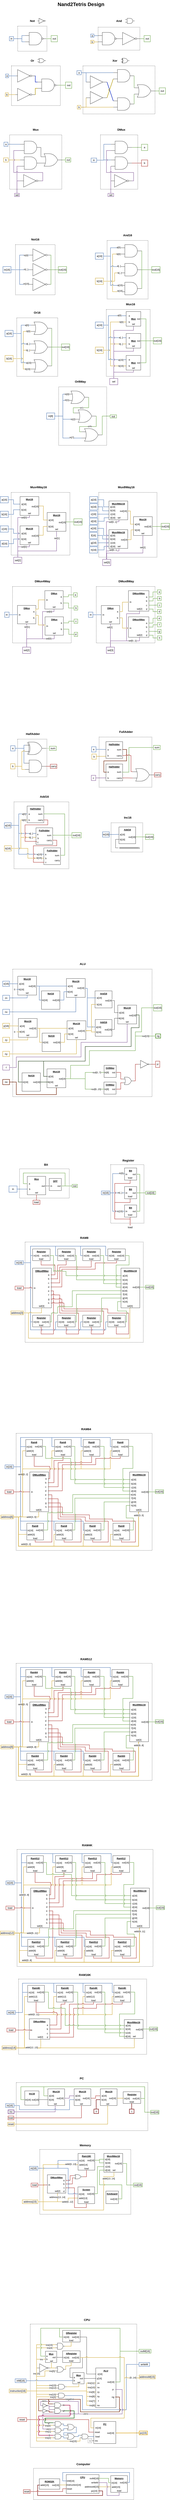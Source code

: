 <mxfile version="26.2.15">
  <diagram name="Page-1" id="50HX-Pqt1GhxTbELp3mG">
    <mxGraphModel dx="1056" dy="818" grid="1" gridSize="10" guides="1" tooltips="1" connect="1" arrows="1" fold="1" page="1" pageScale="1" pageWidth="850" pageHeight="1100" math="0" shadow="0">
      <root>
        <mxCell id="0" />
        <mxCell id="1" parent="0" />
        <mxCell id="8gsrfWQlPCnlEUYpf8w6-1" value="&lt;font style=&quot;font-size: 14px;&quot;&gt;&lt;b&gt;Not&lt;/b&gt;&lt;/font&gt;" style="text;html=1;align=center;verticalAlign=middle;whiteSpace=wrap;rounded=0;" parent="1" vertex="1">
          <mxGeometry x="155.75" y="115" width="60" height="30" as="geometry" />
        </mxCell>
        <mxCell id="8gsrfWQlPCnlEUYpf8w6-2" value="" style="rounded=0;whiteSpace=wrap;html=1;dashed=1;" parent="1" vertex="1">
          <mxGeometry x="115.75" y="155" width="140" height="120" as="geometry" />
        </mxCell>
        <mxCell id="8gsrfWQlPCnlEUYpf8w6-3" value="in" style="text;html=1;align=center;verticalAlign=middle;whiteSpace=wrap;rounded=0;fillColor=none;strokeColor=#6c8ebf;strokeWidth=2;" parent="1" vertex="1">
          <mxGeometry x="75.94" y="205" width="20" height="20" as="geometry" />
        </mxCell>
        <mxCell id="8gsrfWQlPCnlEUYpf8w6-4" value="out" style="text;html=1;align=center;verticalAlign=middle;whiteSpace=wrap;rounded=0;fillColor=none;strokeColor=#82b366;strokeWidth=2;" parent="1" vertex="1">
          <mxGeometry x="275.75" y="200" width="30" height="30" as="geometry" />
        </mxCell>
        <mxCell id="8gsrfWQlPCnlEUYpf8w6-12" style="edgeStyle=orthogonalEdgeStyle;rounded=0;orthogonalLoop=1;jettySize=auto;html=1;exitX=0;exitY=0.75;exitDx=0;exitDy=0;exitPerimeter=0;endArrow=none;startFill=0;fillColor=#dae8fc;strokeColor=#6c8ebf;strokeWidth=2;" parent="1" source="8gsrfWQlPCnlEUYpf8w6-5" target="8gsrfWQlPCnlEUYpf8w6-3" edge="1">
          <mxGeometry relative="1" as="geometry">
            <Array as="points">
              <mxPoint x="135.75" y="230" />
              <mxPoint x="135.75" y="215" />
            </Array>
          </mxGeometry>
        </mxCell>
        <mxCell id="8gsrfWQlPCnlEUYpf8w6-13" style="edgeStyle=orthogonalEdgeStyle;rounded=0;orthogonalLoop=1;jettySize=auto;html=1;exitX=1;exitY=0.5;exitDx=0;exitDy=0;exitPerimeter=0;entryX=0;entryY=0.5;entryDx=0;entryDy=0;endArrow=none;startFill=0;fillColor=#d5e8d4;strokeColor=#82b366;strokeWidth=2;" parent="1" source="8gsrfWQlPCnlEUYpf8w6-5" target="8gsrfWQlPCnlEUYpf8w6-4" edge="1">
          <mxGeometry relative="1" as="geometry" />
        </mxCell>
        <mxCell id="8gsrfWQlPCnlEUYpf8w6-5" value="" style="verticalLabelPosition=bottom;shadow=0;dashed=0;align=center;html=1;verticalAlign=top;shape=mxgraph.electrical.logic_gates.logic_gate;operation=and;negating=1;negSize=0.15;" parent="1" vertex="1">
          <mxGeometry x="150.75" y="185" width="100" height="60" as="geometry" />
        </mxCell>
        <mxCell id="8gsrfWQlPCnlEUYpf8w6-9" style="edgeStyle=orthogonalEdgeStyle;rounded=0;orthogonalLoop=1;jettySize=auto;html=1;exitX=1;exitY=0.5;exitDx=0;exitDy=0;entryX=0;entryY=0.25;entryDx=0;entryDy=0;entryPerimeter=0;endArrow=none;startFill=0;fillColor=#dae8fc;strokeColor=#6c8ebf;strokeWidth=2;" parent="1" source="8gsrfWQlPCnlEUYpf8w6-3" target="8gsrfWQlPCnlEUYpf8w6-5" edge="1">
          <mxGeometry relative="1" as="geometry">
            <Array as="points">
              <mxPoint x="135.75" y="215" />
              <mxPoint x="135.75" y="200" />
            </Array>
          </mxGeometry>
        </mxCell>
        <mxCell id="8gsrfWQlPCnlEUYpf8w6-14" value="&lt;h1 style=&quot;margin-top: 0px;&quot;&gt;Nand2Tetris Design&lt;/h1&gt;" style="text;html=1;whiteSpace=wrap;overflow=hidden;rounded=0;" parent="1" vertex="1">
          <mxGeometry x="305" y="30" width="240" height="40" as="geometry" />
        </mxCell>
        <mxCell id="8gsrfWQlPCnlEUYpf8w6-15" value="&lt;font style=&quot;font-size: 14px;&quot;&gt;&lt;b&gt;And&lt;/b&gt;&lt;/font&gt;" style="text;html=1;align=center;verticalAlign=middle;whiteSpace=wrap;rounded=0;" parent="1" vertex="1">
          <mxGeometry x="570.75" y="115" width="60" height="30" as="geometry" />
        </mxCell>
        <mxCell id="8gsrfWQlPCnlEUYpf8w6-16" value="" style="rounded=0;whiteSpace=wrap;html=1;dashed=1;" parent="1" vertex="1">
          <mxGeometry x="500.75" y="160" width="200" height="110" as="geometry" />
        </mxCell>
        <mxCell id="8gsrfWQlPCnlEUYpf8w6-18" value="out" style="text;html=1;align=center;verticalAlign=middle;whiteSpace=wrap;rounded=0;fillColor=none;strokeColor=#82b366;strokeWidth=2;" parent="1" vertex="1">
          <mxGeometry x="720.75" y="200" width="30" height="30" as="geometry" />
        </mxCell>
        <mxCell id="8gsrfWQlPCnlEUYpf8w6-21" value="" style="verticalLabelPosition=bottom;shadow=0;dashed=0;align=center;html=1;verticalAlign=top;shape=mxgraph.electrical.logic_gates.logic_gate;operation=and;negating=1;negSize=0.15;" parent="1" vertex="1">
          <mxGeometry x="500.75" y="185" width="100" height="60" as="geometry" />
        </mxCell>
        <mxCell id="8gsrfWQlPCnlEUYpf8w6-26" style="edgeStyle=orthogonalEdgeStyle;shape=connector;rounded=0;orthogonalLoop=1;jettySize=auto;html=1;exitX=1;exitY=0.5;exitDx=0;exitDy=0;exitPerimeter=0;entryX=0;entryY=0.5;entryDx=0;entryDy=0;strokeColor=#82b366;align=center;verticalAlign=middle;fontFamily=Helvetica;fontSize=11;fontColor=default;labelBackgroundColor=default;startFill=0;endArrow=none;fillColor=#d5e8d4;strokeWidth=2;" parent="1" source="8gsrfWQlPCnlEUYpf8w6-24" target="8gsrfWQlPCnlEUYpf8w6-18" edge="1">
          <mxGeometry relative="1" as="geometry" />
        </mxCell>
        <mxCell id="8gsrfWQlPCnlEUYpf8w6-24" value="" style="verticalLabelPosition=bottom;shadow=0;dashed=0;align=center;html=1;verticalAlign=top;shape=mxgraph.electrical.logic_gates.inverter_2" parent="1" vertex="1">
          <mxGeometry x="600.75" y="185" width="100" height="60" as="geometry" />
        </mxCell>
        <mxCell id="8gsrfWQlPCnlEUYpf8w6-25" style="edgeStyle=orthogonalEdgeStyle;rounded=0;orthogonalLoop=1;jettySize=auto;html=1;exitX=1;exitY=0.5;exitDx=0;exitDy=0;exitPerimeter=0;entryX=0;entryY=0.5;entryDx=0;entryDy=0;entryPerimeter=0;endArrow=none;startFill=0;" parent="1" source="8gsrfWQlPCnlEUYpf8w6-21" target="8gsrfWQlPCnlEUYpf8w6-24" edge="1">
          <mxGeometry relative="1" as="geometry" />
        </mxCell>
        <mxCell id="8gsrfWQlPCnlEUYpf8w6-27" value="b" style="text;html=1;align=center;verticalAlign=middle;whiteSpace=wrap;rounded=0;fillColor=none;strokeColor=#d6b656;strokeWidth=2;" parent="1" vertex="1">
          <mxGeometry x="465.25" y="223" width="15.75" height="15" as="geometry" />
        </mxCell>
        <mxCell id="8gsrfWQlPCnlEUYpf8w6-28" value="a" style="text;html=1;align=center;verticalAlign=middle;whiteSpace=wrap;rounded=0;fillColor=none;strokeColor=#6c8ebf;strokeWidth=2;" parent="1" vertex="1">
          <mxGeometry x="465.25" y="193" width="15.75" height="15" as="geometry" />
        </mxCell>
        <mxCell id="8gsrfWQlPCnlEUYpf8w6-29" style="edgeStyle=orthogonalEdgeStyle;shape=connector;rounded=0;orthogonalLoop=1;jettySize=auto;html=1;exitX=1;exitY=0.5;exitDx=0;exitDy=0;entryX=0;entryY=0.25;entryDx=0;entryDy=0;entryPerimeter=0;strokeColor=#6c8ebf;align=center;verticalAlign=middle;fontFamily=Helvetica;fontSize=11;fontColor=default;labelBackgroundColor=default;startFill=0;endArrow=none;fillColor=#dae8fc;strokeWidth=2;" parent="1" source="8gsrfWQlPCnlEUYpf8w6-28" target="8gsrfWQlPCnlEUYpf8w6-21" edge="1">
          <mxGeometry relative="1" as="geometry" />
        </mxCell>
        <mxCell id="8gsrfWQlPCnlEUYpf8w6-30" style="edgeStyle=orthogonalEdgeStyle;shape=connector;rounded=0;orthogonalLoop=1;jettySize=auto;html=1;exitX=1;exitY=0.5;exitDx=0;exitDy=0;entryX=0;entryY=0.75;entryDx=0;entryDy=0;entryPerimeter=0;strokeColor=#d6b656;align=center;verticalAlign=middle;fontFamily=Helvetica;fontSize=11;fontColor=default;labelBackgroundColor=default;startFill=0;endArrow=none;fillColor=#fff2cc;strokeWidth=2;" parent="1" source="8gsrfWQlPCnlEUYpf8w6-27" target="8gsrfWQlPCnlEUYpf8w6-21" edge="1">
          <mxGeometry relative="1" as="geometry" />
        </mxCell>
        <mxCell id="8gsrfWQlPCnlEUYpf8w6-31" value="&lt;font style=&quot;font-size: 14px;&quot;&gt;&lt;b&gt;Or&lt;/b&gt;&lt;/font&gt;" style="text;html=1;align=center;verticalAlign=middle;whiteSpace=wrap;rounded=0;" parent="1" vertex="1">
          <mxGeometry x="155.75" y="305" width="60" height="30" as="geometry" />
        </mxCell>
        <mxCell id="8gsrfWQlPCnlEUYpf8w6-32" value="" style="rounded=0;whiteSpace=wrap;html=1;dashed=1;" parent="1" vertex="1">
          <mxGeometry x="85.75" y="345" width="234.25" height="190" as="geometry" />
        </mxCell>
        <mxCell id="8gsrfWQlPCnlEUYpf8w6-33" value="out" style="text;html=1;align=center;verticalAlign=middle;whiteSpace=wrap;rounded=0;fillColor=none;strokeColor=#82b366;strokeWidth=2;" parent="1" vertex="1">
          <mxGeometry x="344.5" y="422.5" width="30" height="30" as="geometry" />
        </mxCell>
        <mxCell id="8gsrfWQlPCnlEUYpf8w6-42" style="edgeStyle=orthogonalEdgeStyle;shape=connector;rounded=0;orthogonalLoop=1;jettySize=auto;html=1;exitX=1;exitY=0.5;exitDx=0;exitDy=0;exitPerimeter=0;entryX=0;entryY=0.5;entryDx=0;entryDy=0;strokeColor=#82b366;align=center;verticalAlign=middle;fontFamily=Helvetica;fontSize=11;fontColor=default;labelBackgroundColor=default;startFill=0;endArrow=none;fillColor=#d5e8d4;strokeWidth=2;" parent="1" source="8gsrfWQlPCnlEUYpf8w6-34" target="8gsrfWQlPCnlEUYpf8w6-33" edge="1">
          <mxGeometry relative="1" as="geometry" />
        </mxCell>
        <mxCell id="8gsrfWQlPCnlEUYpf8w6-34" value="" style="verticalLabelPosition=bottom;shadow=0;dashed=0;align=center;html=1;verticalAlign=top;shape=mxgraph.electrical.logic_gates.logic_gate;operation=and;negating=1;negSize=0.15;" parent="1" vertex="1">
          <mxGeometry x="210.75" y="407.5" width="100" height="60" as="geometry" />
        </mxCell>
        <mxCell id="8gsrfWQlPCnlEUYpf8w6-38" value="b" style="text;html=1;align=center;verticalAlign=middle;whiteSpace=wrap;rounded=0;fillColor=none;strokeColor=#d6b656;strokeWidth=2;" parent="1" vertex="1">
          <mxGeometry x="56.5" y="473.75" width="14.25" height="17.5" as="geometry" />
        </mxCell>
        <mxCell id="8gsrfWQlPCnlEUYpf8w6-39" value="a" style="text;html=1;align=center;verticalAlign=middle;whiteSpace=wrap;rounded=0;fillColor=none;strokeColor=#6c8ebf;strokeWidth=2;" parent="1" vertex="1">
          <mxGeometry x="57.75" y="384.25" width="14.25" height="17.5" as="geometry" />
        </mxCell>
        <mxCell id="8gsrfWQlPCnlEUYpf8w6-49" value="&lt;font style=&quot;font-size: 14px;&quot;&gt;&lt;b&gt;Xor&lt;/b&gt;&lt;/font&gt;" style="text;html=1;align=center;verticalAlign=middle;whiteSpace=wrap;rounded=0;" parent="1" vertex="1">
          <mxGeometry x="550.75" y="305" width="60" height="30" as="geometry" />
        </mxCell>
        <mxCell id="8gsrfWQlPCnlEUYpf8w6-50" value="" style="rounded=0;whiteSpace=wrap;html=1;dashed=1;" parent="1" vertex="1">
          <mxGeometry x="428.25" y="345" width="345" height="230" as="geometry" />
        </mxCell>
        <mxCell id="8gsrfWQlPCnlEUYpf8w6-51" value="out" style="text;html=1;align=center;verticalAlign=middle;whiteSpace=wrap;rounded=0;fillColor=none;strokeColor=#82b366;strokeWidth=2;" parent="1" vertex="1">
          <mxGeometry x="793.25" y="450" width="30" height="30" as="geometry" />
        </mxCell>
        <mxCell id="8gsrfWQlPCnlEUYpf8w6-54" style="edgeStyle=orthogonalEdgeStyle;shape=connector;rounded=0;orthogonalLoop=1;jettySize=auto;html=1;exitX=1;exitY=0.5;exitDx=0;exitDy=0;entryX=0;entryY=0.5;entryDx=0;entryDy=0;strokeColor=#d6b656;align=center;verticalAlign=middle;fontFamily=Helvetica;fontSize=11;fontColor=default;labelBackgroundColor=default;startFill=0;endArrow=none;fillColor=#fff2cc;strokeWidth=2;" parent="1" source="8gsrfWQlPCnlEUYpf8w6-55" target="8gsrfWQlPCnlEUYpf8w6-59" edge="1">
          <mxGeometry relative="1" as="geometry">
            <Array as="points">
              <mxPoint x="443.25" y="543" />
              <mxPoint x="443.25" y="498" />
            </Array>
          </mxGeometry>
        </mxCell>
        <mxCell id="8gsrfWQlPCnlEUYpf8w6-55" value="b" style="text;html=1;align=center;verticalAlign=middle;whiteSpace=wrap;rounded=0;fillColor=none;strokeColor=#d6b656;strokeWidth=2;" parent="1" vertex="1">
          <mxGeometry x="401.25" y="534" width="16.75" height="17.5" as="geometry" />
        </mxCell>
        <mxCell id="8gsrfWQlPCnlEUYpf8w6-56" style="edgeStyle=orthogonalEdgeStyle;shape=connector;rounded=0;orthogonalLoop=1;jettySize=auto;html=1;exitX=1;exitY=0.5;exitDx=0;exitDy=0;entryX=0;entryY=0.5;entryDx=0;entryDy=0;strokeColor=#6c8ebf;align=center;verticalAlign=middle;fontFamily=Helvetica;fontSize=11;fontColor=default;labelBackgroundColor=default;startFill=0;endArrow=none;fillColor=#dae8fc;strokeWidth=2;" parent="1" source="8gsrfWQlPCnlEUYpf8w6-57" target="8gsrfWQlPCnlEUYpf8w6-58" edge="1">
          <mxGeometry relative="1" as="geometry">
            <Array as="points">
              <mxPoint x="443.25" y="378" />
              <mxPoint x="443.25" y="423" />
            </Array>
          </mxGeometry>
        </mxCell>
        <mxCell id="8gsrfWQlPCnlEUYpf8w6-57" value="a" style="text;html=1;align=center;verticalAlign=middle;whiteSpace=wrap;rounded=0;fillColor=none;strokeColor=#6c8ebf;strokeWidth=2;" parent="1" vertex="1">
          <mxGeometry x="399.25" y="368" width="20.75" height="19.5" as="geometry" />
        </mxCell>
        <mxCell id="8gsrfWQlPCnlEUYpf8w6-58" value="" style="verticalLabelPosition=bottom;shadow=0;dashed=0;align=center;html=1;verticalAlign=top;shape=mxgraph.electrical.logic_gates.buffer2;fontFamily=Helvetica;fontSize=11;fontColor=default;labelBackgroundColor=default;" parent="1" vertex="1">
          <mxGeometry x="443.25" y="392.5" width="100" height="60" as="geometry" />
        </mxCell>
        <mxCell id="8gsrfWQlPCnlEUYpf8w6-59" value="" style="verticalLabelPosition=bottom;shadow=0;dashed=0;align=center;html=1;verticalAlign=top;shape=mxgraph.electrical.logic_gates.buffer2;fontFamily=Helvetica;fontSize=11;fontColor=default;labelBackgroundColor=default;" parent="1" vertex="1">
          <mxGeometry x="443.25" y="467.5" width="100" height="60" as="geometry" />
        </mxCell>
        <mxCell id="8gsrfWQlPCnlEUYpf8w6-62" value="" style="verticalLabelPosition=bottom;shadow=0;dashed=0;align=center;html=1;verticalAlign=top;shape=mxgraph.electrical.logic_gates.logic_gate;operation=and;fontFamily=Helvetica;fontSize=11;fontColor=default;labelBackgroundColor=default;" parent="1" vertex="1">
          <mxGeometry x="573.25" y="362.5" width="100" height="60" as="geometry" />
        </mxCell>
        <mxCell id="8gsrfWQlPCnlEUYpf8w6-63" value="" style="verticalLabelPosition=bottom;shadow=0;dashed=0;align=center;html=1;verticalAlign=top;shape=mxgraph.electrical.logic_gates.logic_gate;operation=and;fontFamily=Helvetica;fontSize=11;fontColor=default;labelBackgroundColor=default;" parent="1" vertex="1">
          <mxGeometry x="573.25" y="497.5" width="100" height="60" as="geometry" />
        </mxCell>
        <mxCell id="8gsrfWQlPCnlEUYpf8w6-64" style="shape=connector;rounded=0;orthogonalLoop=1;jettySize=auto;html=1;exitX=1;exitY=0.5;exitDx=0;exitDy=0;entryX=0;entryY=0.25;entryDx=0;entryDy=0;entryPerimeter=0;strokeColor=#001DBC;align=center;verticalAlign=middle;fontFamily=Helvetica;fontSize=11;fontColor=default;labelBackgroundColor=default;startFill=0;endArrow=none;fillColor=#0050ef;strokeWidth=2;" parent="1" source="8gsrfWQlPCnlEUYpf8w6-58" target="8gsrfWQlPCnlEUYpf8w6-63" edge="1">
          <mxGeometry relative="1" as="geometry" />
        </mxCell>
        <mxCell id="8gsrfWQlPCnlEUYpf8w6-65" style="shape=connector;rounded=0;orthogonalLoop=1;jettySize=auto;html=1;exitX=1;exitY=0.5;exitDx=0;exitDy=0;entryX=0;entryY=0.75;entryDx=0;entryDy=0;entryPerimeter=0;strokeColor=#B09500;align=center;verticalAlign=middle;fontFamily=Helvetica;fontSize=11;fontColor=default;labelBackgroundColor=default;startFill=0;endArrow=none;jumpStyle=arc;fillColor=#e3c800;strokeWidth=2;" parent="1" source="8gsrfWQlPCnlEUYpf8w6-59" target="8gsrfWQlPCnlEUYpf8w6-62" edge="1">
          <mxGeometry relative="1" as="geometry" />
        </mxCell>
        <mxCell id="8gsrfWQlPCnlEUYpf8w6-66" style="edgeStyle=orthogonalEdgeStyle;shape=connector;rounded=0;orthogonalLoop=1;jettySize=auto;html=1;exitX=1;exitY=0.5;exitDx=0;exitDy=0;entryX=0;entryY=0.75;entryDx=0;entryDy=0;entryPerimeter=0;strokeColor=#d6b656;align=center;verticalAlign=middle;fontFamily=Helvetica;fontSize=11;fontColor=default;labelBackgroundColor=default;startFill=0;endArrow=none;fillColor=#fff2cc;strokeWidth=2;" parent="1" source="8gsrfWQlPCnlEUYpf8w6-55" target="8gsrfWQlPCnlEUYpf8w6-63" edge="1">
          <mxGeometry relative="1" as="geometry" />
        </mxCell>
        <mxCell id="8gsrfWQlPCnlEUYpf8w6-67" style="edgeStyle=orthogonalEdgeStyle;shape=connector;rounded=0;orthogonalLoop=1;jettySize=auto;html=1;exitX=1;exitY=0.5;exitDx=0;exitDy=0;entryX=0;entryY=0.25;entryDx=0;entryDy=0;entryPerimeter=0;strokeColor=#6c8ebf;align=center;verticalAlign=middle;fontFamily=Helvetica;fontSize=11;fontColor=default;labelBackgroundColor=default;startFill=0;endArrow=none;fillColor=#dae8fc;strokeWidth=2;" parent="1" source="8gsrfWQlPCnlEUYpf8w6-57" target="8gsrfWQlPCnlEUYpf8w6-62" edge="1">
          <mxGeometry relative="1" as="geometry" />
        </mxCell>
        <mxCell id="8gsrfWQlPCnlEUYpf8w6-69" value="" style="verticalLabelPosition=bottom;shadow=0;dashed=0;align=center;html=1;verticalAlign=top;shape=mxgraph.electrical.logic_gates.inverter_2;fontFamily=Helvetica;fontSize=11;fontColor=default;labelBackgroundColor=default;" parent="1" vertex="1">
          <mxGeometry x="210.75" y="117.5" width="40" height="25" as="geometry" />
        </mxCell>
        <mxCell id="8gsrfWQlPCnlEUYpf8w6-70" value="" style="verticalLabelPosition=bottom;shadow=0;dashed=0;align=center;html=1;verticalAlign=top;shape=mxgraph.electrical.logic_gates.logic_gate;operation=and;fontFamily=Helvetica;fontSize=11;fontColor=default;labelBackgroundColor=default;" parent="1" vertex="1">
          <mxGeometry x="630.75" y="117.5" width="45" height="25" as="geometry" />
        </mxCell>
        <mxCell id="8gsrfWQlPCnlEUYpf8w6-71" value="" style="verticalLabelPosition=bottom;shadow=0;dashed=0;align=center;html=1;verticalAlign=top;shape=mxgraph.electrical.logic_gates.logic_gate;operation=or;fontFamily=Helvetica;fontSize=11;fontColor=default;labelBackgroundColor=default;" parent="1" vertex="1">
          <mxGeometry x="210.75" y="310" width="40" height="20" as="geometry" />
        </mxCell>
        <mxCell id="8gsrfWQlPCnlEUYpf8w6-72" value="" style="verticalLabelPosition=bottom;shadow=0;dashed=0;align=center;html=1;verticalAlign=top;shape=mxgraph.electrical.logic_gates.logic_gate;operation=xor;fontFamily=Helvetica;fontSize=11;fontColor=default;labelBackgroundColor=default;" parent="1" vertex="1">
          <mxGeometry x="610.75" y="308.5" width="40" height="23" as="geometry" />
        </mxCell>
        <mxCell id="8gsrfWQlPCnlEUYpf8w6-76" style="edgeStyle=orthogonalEdgeStyle;shape=connector;rounded=0;orthogonalLoop=1;jettySize=auto;html=1;exitX=1;exitY=0.5;exitDx=0;exitDy=0;exitPerimeter=0;entryX=0;entryY=0.5;entryDx=0;entryDy=0;strokeColor=#82b366;align=center;verticalAlign=middle;fontFamily=Helvetica;fontSize=11;fontColor=default;labelBackgroundColor=default;startFill=0;endArrow=none;fillColor=#d5e8d4;strokeWidth=2;" parent="1" source="8gsrfWQlPCnlEUYpf8w6-73" target="8gsrfWQlPCnlEUYpf8w6-51" edge="1">
          <mxGeometry relative="1" as="geometry" />
        </mxCell>
        <mxCell id="8gsrfWQlPCnlEUYpf8w6-73" value="" style="verticalLabelPosition=bottom;shadow=0;dashed=0;align=center;html=1;verticalAlign=top;shape=mxgraph.electrical.logic_gates.logic_gate;operation=or;fontFamily=Helvetica;fontSize=11;fontColor=default;labelBackgroundColor=default;" parent="1" vertex="1">
          <mxGeometry x="673.25" y="435" width="100" height="60" as="geometry" />
        </mxCell>
        <mxCell id="8gsrfWQlPCnlEUYpf8w6-74" style="edgeStyle=orthogonalEdgeStyle;shape=connector;rounded=0;orthogonalLoop=1;jettySize=auto;html=1;exitX=1;exitY=0.5;exitDx=0;exitDy=0;exitPerimeter=0;entryX=0;entryY=0.25;entryDx=0;entryDy=0;entryPerimeter=0;strokeColor=#82b366;align=center;verticalAlign=middle;fontFamily=Helvetica;fontSize=11;fontColor=default;labelBackgroundColor=default;startFill=0;endArrow=none;fillColor=#d5e8d4;strokeWidth=2;" parent="1" source="8gsrfWQlPCnlEUYpf8w6-62" target="8gsrfWQlPCnlEUYpf8w6-73" edge="1">
          <mxGeometry relative="1" as="geometry">
            <Array as="points">
              <mxPoint x="673.25" y="450" />
            </Array>
          </mxGeometry>
        </mxCell>
        <mxCell id="8gsrfWQlPCnlEUYpf8w6-75" style="edgeStyle=orthogonalEdgeStyle;shape=connector;rounded=0;orthogonalLoop=1;jettySize=auto;html=1;exitX=1;exitY=0.5;exitDx=0;exitDy=0;exitPerimeter=0;entryX=0;entryY=0.75;entryDx=0;entryDy=0;entryPerimeter=0;strokeColor=#82b366;align=center;verticalAlign=middle;fontFamily=Helvetica;fontSize=11;fontColor=default;labelBackgroundColor=default;startFill=0;endArrow=none;fillColor=#d5e8d4;strokeWidth=2;" parent="1" source="8gsrfWQlPCnlEUYpf8w6-63" target="8gsrfWQlPCnlEUYpf8w6-73" edge="1">
          <mxGeometry relative="1" as="geometry">
            <Array as="points">
              <mxPoint x="673.25" y="480" />
            </Array>
          </mxGeometry>
        </mxCell>
        <mxCell id="8gsrfWQlPCnlEUYpf8w6-77" value="&lt;font style=&quot;font-size: 14px;&quot;&gt;&lt;b&gt;Mux&lt;/b&gt;&lt;/font&gt;" style="text;html=1;align=center;verticalAlign=middle;whiteSpace=wrap;rounded=0;" parent="1" vertex="1">
          <mxGeometry x="172" y="635" width="60" height="30" as="geometry" />
        </mxCell>
        <mxCell id="8gsrfWQlPCnlEUYpf8w6-78" value="" style="rounded=0;whiteSpace=wrap;html=1;dashed=1;" parent="1" vertex="1">
          <mxGeometry x="77" y="675" width="250" height="260" as="geometry" />
        </mxCell>
        <mxCell id="8gsrfWQlPCnlEUYpf8w6-79" value="out" style="text;html=1;align=center;verticalAlign=middle;whiteSpace=wrap;rounded=0;fillColor=none;strokeColor=#82b366;strokeWidth=2;" parent="1" vertex="1">
          <mxGeometry x="344.5" y="785" width="25.5" height="20" as="geometry" />
        </mxCell>
        <mxCell id="8gsrfWQlPCnlEUYpf8w6-81" value="b" style="text;html=1;align=center;verticalAlign=middle;whiteSpace=wrap;rounded=0;fillColor=none;strokeColor=#d6b656;strokeWidth=2;" parent="1" vertex="1">
          <mxGeometry x="48" y="785" width="23" height="20" as="geometry" />
        </mxCell>
        <mxCell id="8gsrfWQlPCnlEUYpf8w6-83" value="a" style="text;html=1;align=center;verticalAlign=middle;whiteSpace=wrap;rounded=0;fillColor=none;strokeColor=#6c8ebf;strokeWidth=2;" parent="1" vertex="1">
          <mxGeometry x="50" y="710" width="18.88" height="20" as="geometry" />
        </mxCell>
        <mxCell id="8gsrfWQlPCnlEUYpf8w6-98" value="sel" style="text;html=1;align=center;verticalAlign=middle;whiteSpace=wrap;rounded=0;fillColor=none;strokeColor=#9673a6;strokeWidth=2;" parent="1" vertex="1">
          <mxGeometry x="100.75" y="955" width="23" height="15" as="geometry" />
        </mxCell>
        <mxCell id="8gsrfWQlPCnlEUYpf8w6-99" value="" style="verticalLabelPosition=bottom;shadow=0;dashed=0;align=center;html=1;verticalAlign=top;shape=mxgraph.electrical.logic_gates.inverter_2;fontFamily=Helvetica;fontSize=11;fontColor=default;labelBackgroundColor=default;" parent="1" vertex="1">
          <mxGeometry x="127" y="865" width="100" height="60" as="geometry" />
        </mxCell>
        <mxCell id="8gsrfWQlPCnlEUYpf8w6-100" style="edgeStyle=orthogonalEdgeStyle;shape=connector;rounded=0;orthogonalLoop=1;jettySize=auto;html=1;exitX=0.5;exitY=0;exitDx=0;exitDy=0;entryX=0;entryY=0.5;entryDx=0;entryDy=0;entryPerimeter=0;strokeColor=#9673a6;align=center;verticalAlign=middle;fontFamily=Helvetica;fontSize=11;fontColor=default;labelBackgroundColor=default;startFill=0;endArrow=none;fillColor=#e1d5e7;strokeWidth=2;" parent="1" source="8gsrfWQlPCnlEUYpf8w6-98" target="8gsrfWQlPCnlEUYpf8w6-99" edge="1">
          <mxGeometry relative="1" as="geometry">
            <Array as="points">
              <mxPoint x="112" y="895" />
            </Array>
          </mxGeometry>
        </mxCell>
        <mxCell id="8gsrfWQlPCnlEUYpf8w6-101" value="" style="verticalLabelPosition=bottom;shadow=0;dashed=0;align=center;html=1;verticalAlign=top;shape=mxgraph.electrical.logic_gates.logic_gate;operation=and;fontFamily=Helvetica;fontSize=11;fontColor=default;labelBackgroundColor=default;" parent="1" vertex="1">
          <mxGeometry x="127" y="705" width="100" height="60" as="geometry" />
        </mxCell>
        <mxCell id="8gsrfWQlPCnlEUYpf8w6-102" value="" style="verticalLabelPosition=bottom;shadow=0;dashed=0;align=center;html=1;verticalAlign=top;shape=mxgraph.electrical.logic_gates.logic_gate;operation=and;fontFamily=Helvetica;fontSize=11;fontColor=default;labelBackgroundColor=default;" parent="1" vertex="1">
          <mxGeometry x="127" y="780" width="100" height="60" as="geometry" />
        </mxCell>
        <mxCell id="8gsrfWQlPCnlEUYpf8w6-104" style="edgeStyle=orthogonalEdgeStyle;shape=connector;rounded=0;orthogonalLoop=1;jettySize=auto;html=1;exitX=1;exitY=0.5;exitDx=0;exitDy=0;entryX=0;entryY=0.25;entryDx=0;entryDy=0;entryPerimeter=0;strokeColor=#6c8ebf;align=center;verticalAlign=middle;fontFamily=Helvetica;fontSize=11;fontColor=default;labelBackgroundColor=default;startFill=0;endArrow=none;fillColor=#dae8fc;strokeWidth=2;" parent="1" source="8gsrfWQlPCnlEUYpf8w6-83" target="8gsrfWQlPCnlEUYpf8w6-101" edge="1">
          <mxGeometry relative="1" as="geometry" />
        </mxCell>
        <mxCell id="8gsrfWQlPCnlEUYpf8w6-105" style="edgeStyle=orthogonalEdgeStyle;shape=connector;rounded=0;orthogonalLoop=1;jettySize=auto;html=1;exitX=0.5;exitY=0;exitDx=0;exitDy=0;entryX=0;entryY=0.75;entryDx=0;entryDy=0;entryPerimeter=0;strokeColor=#9673a6;align=center;verticalAlign=middle;fontFamily=Helvetica;fontSize=11;fontColor=default;labelBackgroundColor=default;startFill=0;endArrow=none;jumpStyle=none;fillColor=#e1d5e7;strokeWidth=2;" parent="1" source="8gsrfWQlPCnlEUYpf8w6-98" target="8gsrfWQlPCnlEUYpf8w6-102" edge="1">
          <mxGeometry relative="1" as="geometry">
            <Array as="points">
              <mxPoint x="112" y="825" />
            </Array>
          </mxGeometry>
        </mxCell>
        <mxCell id="8gsrfWQlPCnlEUYpf8w6-106" style="edgeStyle=orthogonalEdgeStyle;shape=connector;rounded=0;orthogonalLoop=1;jettySize=auto;html=1;exitX=1;exitY=0.5;exitDx=0;exitDy=0;entryX=0;entryY=0.25;entryDx=0;entryDy=0;entryPerimeter=0;strokeColor=#d6b656;align=center;verticalAlign=middle;fontFamily=Helvetica;fontSize=11;fontColor=default;labelBackgroundColor=default;startFill=0;endArrow=none;fillColor=#fff2cc;strokeWidth=2;" parent="1" source="8gsrfWQlPCnlEUYpf8w6-81" target="8gsrfWQlPCnlEUYpf8w6-102" edge="1">
          <mxGeometry relative="1" as="geometry" />
        </mxCell>
        <mxCell id="8gsrfWQlPCnlEUYpf8w6-111" style="edgeStyle=orthogonalEdgeStyle;shape=connector;rounded=0;orthogonalLoop=1;jettySize=auto;html=1;exitX=1;exitY=0.5;exitDx=0;exitDy=0;exitPerimeter=0;entryX=0;entryY=0.5;entryDx=0;entryDy=0;strokeColor=#82b366;align=center;verticalAlign=middle;fontFamily=Helvetica;fontSize=11;fontColor=default;labelBackgroundColor=default;startFill=0;endArrow=none;fillColor=#d5e8d4;strokeWidth=2;" parent="1" source="8gsrfWQlPCnlEUYpf8w6-107" target="8gsrfWQlPCnlEUYpf8w6-79" edge="1">
          <mxGeometry relative="1" as="geometry" />
        </mxCell>
        <mxCell id="8gsrfWQlPCnlEUYpf8w6-107" value="" style="verticalLabelPosition=bottom;shadow=0;dashed=0;align=center;html=1;verticalAlign=top;shape=mxgraph.electrical.logic_gates.logic_gate;operation=or;fontFamily=Helvetica;fontSize=11;fontColor=default;labelBackgroundColor=default;" parent="1" vertex="1">
          <mxGeometry x="227" y="765" width="100" height="60" as="geometry" />
        </mxCell>
        <mxCell id="8gsrfWQlPCnlEUYpf8w6-108" style="edgeStyle=orthogonalEdgeStyle;shape=connector;rounded=0;orthogonalLoop=1;jettySize=auto;html=1;exitX=1;exitY=0.5;exitDx=0;exitDy=0;exitPerimeter=0;entryX=0;entryY=0.25;entryDx=0;entryDy=0;entryPerimeter=0;strokeColor=default;align=center;verticalAlign=middle;fontFamily=Helvetica;fontSize=11;fontColor=default;labelBackgroundColor=default;startFill=0;endArrow=none;" parent="1" source="8gsrfWQlPCnlEUYpf8w6-101" target="8gsrfWQlPCnlEUYpf8w6-107" edge="1">
          <mxGeometry relative="1" as="geometry">
            <Array as="points">
              <mxPoint x="227" y="780" />
            </Array>
          </mxGeometry>
        </mxCell>
        <mxCell id="8gsrfWQlPCnlEUYpf8w6-109" style="edgeStyle=orthogonalEdgeStyle;shape=connector;rounded=0;orthogonalLoop=1;jettySize=auto;html=1;exitX=1;exitY=0.5;exitDx=0;exitDy=0;exitPerimeter=0;entryX=0;entryY=0.75;entryDx=0;entryDy=0;entryPerimeter=0;strokeColor=default;align=center;verticalAlign=middle;fontFamily=Helvetica;fontSize=11;fontColor=default;labelBackgroundColor=default;startFill=0;endArrow=none;" parent="1" source="8gsrfWQlPCnlEUYpf8w6-102" target="8gsrfWQlPCnlEUYpf8w6-107" edge="1">
          <mxGeometry relative="1" as="geometry" />
        </mxCell>
        <mxCell id="8gsrfWQlPCnlEUYpf8w6-110" style="edgeStyle=orthogonalEdgeStyle;shape=connector;rounded=0;orthogonalLoop=1;jettySize=auto;html=1;exitX=1;exitY=0.5;exitDx=0;exitDy=0;exitPerimeter=0;entryX=0;entryY=0.75;entryDx=0;entryDy=0;entryPerimeter=0;strokeColor=#9673a6;align=center;verticalAlign=middle;fontFamily=Helvetica;fontSize=11;fontColor=default;labelBackgroundColor=default;startFill=0;endArrow=none;jumpStyle=arc;fillColor=#e1d5e7;strokeWidth=2;" parent="1" source="8gsrfWQlPCnlEUYpf8w6-99" target="8gsrfWQlPCnlEUYpf8w6-101" edge="1">
          <mxGeometry relative="1" as="geometry">
            <Array as="points">
              <mxPoint x="235.75" y="895" />
              <mxPoint x="235.75" y="855" />
              <mxPoint x="96.75" y="855" />
              <mxPoint x="96.75" y="750" />
            </Array>
          </mxGeometry>
        </mxCell>
        <mxCell id="8gsrfWQlPCnlEUYpf8w6-136" value="&lt;font style=&quot;font-size: 14px;&quot;&gt;&lt;b&gt;DMux&lt;/b&gt;&lt;/font&gt;" style="text;html=1;align=center;verticalAlign=middle;whiteSpace=wrap;rounded=0;" parent="1" vertex="1">
          <mxGeometry x="582" y="635" width="60" height="30" as="geometry" />
        </mxCell>
        <mxCell id="8gsrfWQlPCnlEUYpf8w6-137" value="" style="rounded=0;whiteSpace=wrap;html=1;dashed=1;" parent="1" vertex="1">
          <mxGeometry x="512" y="675" width="178.75" height="260" as="geometry" />
        </mxCell>
        <mxCell id="8gsrfWQlPCnlEUYpf8w6-140" value="in" style="text;html=1;align=center;verticalAlign=middle;whiteSpace=wrap;rounded=0;fillColor=none;strokeColor=#6c8ebf;strokeWidth=2;" parent="1" vertex="1">
          <mxGeometry x="467.25" y="786" width="26.75" height="20" as="geometry" />
        </mxCell>
        <mxCell id="8gsrfWQlPCnlEUYpf8w6-141" value="sel" style="text;html=1;align=center;verticalAlign=middle;whiteSpace=wrap;rounded=0;fillColor=none;strokeColor=#9673a6;strokeWidth=2;" parent="1" vertex="1">
          <mxGeometry x="548" y="955" width="27" height="15" as="geometry" />
        </mxCell>
        <mxCell id="8gsrfWQlPCnlEUYpf8w6-142" value="" style="verticalLabelPosition=bottom;shadow=0;dashed=0;align=center;html=1;verticalAlign=top;shape=mxgraph.electrical.logic_gates.inverter_2;fontFamily=Helvetica;fontSize=11;fontColor=default;labelBackgroundColor=default;" parent="1" vertex="1">
          <mxGeometry x="562" y="865" width="100" height="60" as="geometry" />
        </mxCell>
        <mxCell id="8gsrfWQlPCnlEUYpf8w6-143" style="edgeStyle=orthogonalEdgeStyle;shape=connector;rounded=0;orthogonalLoop=1;jettySize=auto;html=1;exitX=0.5;exitY=0;exitDx=0;exitDy=0;entryX=0;entryY=0.5;entryDx=0;entryDy=0;entryPerimeter=0;strokeColor=default;align=center;verticalAlign=middle;fontFamily=Helvetica;fontSize=11;fontColor=default;labelBackgroundColor=default;startFill=0;endArrow=none;" parent="1" source="8gsrfWQlPCnlEUYpf8w6-141" target="8gsrfWQlPCnlEUYpf8w6-142" edge="1">
          <mxGeometry relative="1" as="geometry">
            <Array as="points">
              <mxPoint x="560.75" y="895" />
            </Array>
          </mxGeometry>
        </mxCell>
        <mxCell id="8gsrfWQlPCnlEUYpf8w6-157" style="edgeStyle=orthogonalEdgeStyle;shape=connector;rounded=0;orthogonalLoop=1;jettySize=auto;html=1;exitX=1;exitY=0.5;exitDx=0;exitDy=0;exitPerimeter=0;entryX=0;entryY=0.5;entryDx=0;entryDy=0;strokeColor=#82b366;align=center;verticalAlign=middle;fontFamily=Helvetica;fontSize=11;fontColor=default;labelBackgroundColor=default;startFill=0;endArrow=none;fillColor=#d5e8d4;strokeWidth=2;" parent="1" source="8gsrfWQlPCnlEUYpf8w6-144" target="8gsrfWQlPCnlEUYpf8w6-155" edge="1">
          <mxGeometry relative="1" as="geometry" />
        </mxCell>
        <mxCell id="8gsrfWQlPCnlEUYpf8w6-144" value="" style="verticalLabelPosition=bottom;shadow=0;dashed=0;align=center;html=1;verticalAlign=top;shape=mxgraph.electrical.logic_gates.logic_gate;operation=and;fontFamily=Helvetica;fontSize=11;fontColor=default;labelBackgroundColor=default;" parent="1" vertex="1">
          <mxGeometry x="562" y="705" width="100" height="60" as="geometry" />
        </mxCell>
        <mxCell id="8gsrfWQlPCnlEUYpf8w6-158" style="edgeStyle=orthogonalEdgeStyle;shape=connector;rounded=0;orthogonalLoop=1;jettySize=auto;html=1;exitX=1;exitY=0.5;exitDx=0;exitDy=0;exitPerimeter=0;entryX=0;entryY=0.5;entryDx=0;entryDy=0;strokeColor=#b85450;align=center;verticalAlign=middle;fontFamily=Helvetica;fontSize=11;fontColor=default;labelBackgroundColor=default;startFill=0;endArrow=none;fillColor=#f8cecc;strokeWidth=2;" parent="1" source="8gsrfWQlPCnlEUYpf8w6-145" target="8gsrfWQlPCnlEUYpf8w6-156" edge="1">
          <mxGeometry relative="1" as="geometry" />
        </mxCell>
        <mxCell id="8gsrfWQlPCnlEUYpf8w6-145" value="" style="verticalLabelPosition=bottom;shadow=0;dashed=0;align=center;html=1;verticalAlign=top;shape=mxgraph.electrical.logic_gates.logic_gate;operation=and;fontFamily=Helvetica;fontSize=11;fontColor=default;labelBackgroundColor=default;" parent="1" vertex="1">
          <mxGeometry x="562" y="780" width="100" height="60" as="geometry" />
        </mxCell>
        <mxCell id="8gsrfWQlPCnlEUYpf8w6-146" style="edgeStyle=orthogonalEdgeStyle;shape=connector;rounded=0;orthogonalLoop=1;jettySize=auto;html=1;exitX=1;exitY=0.5;exitDx=0;exitDy=0;entryX=0;entryY=0.25;entryDx=0;entryDy=0;entryPerimeter=0;strokeColor=#6c8ebf;align=center;verticalAlign=middle;fontFamily=Helvetica;fontSize=11;fontColor=default;labelBackgroundColor=default;startFill=0;endArrow=none;fillColor=#dae8fc;strokeWidth=2;" parent="1" source="8gsrfWQlPCnlEUYpf8w6-140" target="8gsrfWQlPCnlEUYpf8w6-144" edge="1">
          <mxGeometry relative="1" as="geometry" />
        </mxCell>
        <mxCell id="8gsrfWQlPCnlEUYpf8w6-147" style="edgeStyle=orthogonalEdgeStyle;shape=connector;rounded=0;orthogonalLoop=1;jettySize=auto;html=1;exitX=0.5;exitY=0;exitDx=0;exitDy=0;entryX=0;entryY=0.75;entryDx=0;entryDy=0;entryPerimeter=0;strokeColor=#9673a6;align=center;verticalAlign=middle;fontFamily=Helvetica;fontSize=11;fontColor=default;labelBackgroundColor=default;startFill=0;endArrow=none;jumpStyle=none;fillColor=#e1d5e7;strokeWidth=2;" parent="1" source="8gsrfWQlPCnlEUYpf8w6-141" target="8gsrfWQlPCnlEUYpf8w6-145" edge="1">
          <mxGeometry relative="1" as="geometry">
            <Array as="points">
              <mxPoint x="560.75" y="955" />
              <mxPoint x="560.75" y="825" />
            </Array>
          </mxGeometry>
        </mxCell>
        <mxCell id="8gsrfWQlPCnlEUYpf8w6-152" style="edgeStyle=orthogonalEdgeStyle;shape=connector;rounded=0;orthogonalLoop=1;jettySize=auto;html=1;exitX=1;exitY=0.5;exitDx=0;exitDy=0;exitPerimeter=0;entryX=0;entryY=0.75;entryDx=0;entryDy=0;entryPerimeter=0;strokeColor=default;align=center;verticalAlign=middle;fontFamily=Helvetica;fontSize=11;fontColor=default;labelBackgroundColor=default;startFill=0;endArrow=none;" parent="1" source="8gsrfWQlPCnlEUYpf8w6-145" edge="1">
          <mxGeometry relative="1" as="geometry">
            <mxPoint x="662" y="810" as="targetPoint" />
          </mxGeometry>
        </mxCell>
        <mxCell id="8gsrfWQlPCnlEUYpf8w6-154" style="edgeStyle=orthogonalEdgeStyle;shape=connector;rounded=0;orthogonalLoop=1;jettySize=auto;html=1;exitX=1;exitY=0.5;exitDx=0;exitDy=0;entryX=0;entryY=0.25;entryDx=0;entryDy=0;entryPerimeter=0;strokeColor=#6c8ebf;align=center;verticalAlign=middle;fontFamily=Helvetica;fontSize=11;fontColor=default;labelBackgroundColor=default;startFill=0;endArrow=none;fillColor=#dae8fc;strokeWidth=2;" parent="1" source="8gsrfWQlPCnlEUYpf8w6-140" target="8gsrfWQlPCnlEUYpf8w6-145" edge="1">
          <mxGeometry relative="1" as="geometry" />
        </mxCell>
        <mxCell id="8gsrfWQlPCnlEUYpf8w6-155" value="a" style="text;html=1;align=center;verticalAlign=middle;whiteSpace=wrap;rounded=0;fillColor=none;strokeColor=#82b366;strokeWidth=2;" parent="1" vertex="1">
          <mxGeometry x="708.25" y="720" width="30" height="30" as="geometry" />
        </mxCell>
        <mxCell id="8gsrfWQlPCnlEUYpf8w6-156" value="b" style="text;html=1;align=center;verticalAlign=middle;whiteSpace=wrap;rounded=0;fillColor=none;strokeColor=#b85450;strokeWidth=2;" parent="1" vertex="1">
          <mxGeometry x="708.25" y="795" width="30" height="30" as="geometry" />
        </mxCell>
        <mxCell id="8gsrfWQlPCnlEUYpf8w6-159" style="edgeStyle=orthogonalEdgeStyle;shape=connector;rounded=0;orthogonalLoop=1;jettySize=auto;html=1;exitX=1;exitY=0.5;exitDx=0;exitDy=0;exitPerimeter=0;entryX=0;entryY=0.75;entryDx=0;entryDy=0;entryPerimeter=0;strokeColor=#9673a6;align=center;verticalAlign=middle;fontFamily=Helvetica;fontSize=11;fontColor=default;labelBackgroundColor=default;startFill=0;endArrow=none;jumpStyle=arc;fillColor=#e1d5e7;strokeWidth=2;" parent="1" source="8gsrfWQlPCnlEUYpf8w6-142" target="8gsrfWQlPCnlEUYpf8w6-144" edge="1">
          <mxGeometry relative="1" as="geometry">
            <Array as="points">
              <mxPoint x="670.75" y="895" />
              <mxPoint x="670.75" y="855" />
              <mxPoint x="540.75" y="855" />
              <mxPoint x="540.75" y="750" />
            </Array>
          </mxGeometry>
        </mxCell>
        <mxCell id="8gsrfWQlPCnlEUYpf8w6-161" value="&lt;font style=&quot;font-size: 14px;&quot;&gt;&lt;b&gt;Not16&lt;/b&gt;&lt;/font&gt;" style="text;html=1;align=center;verticalAlign=middle;whiteSpace=wrap;rounded=0;" parent="1" vertex="1">
          <mxGeometry x="170" y="1160" width="60" height="30" as="geometry" />
        </mxCell>
        <mxCell id="8gsrfWQlPCnlEUYpf8w6-162" value="" style="rounded=0;whiteSpace=wrap;html=1;dashed=1;" parent="1" vertex="1">
          <mxGeometry x="105" y="1200" width="190" height="240" as="geometry" />
        </mxCell>
        <mxCell id="8gsrfWQlPCnlEUYpf8w6-163" value="out[16]" style="text;html=1;align=center;verticalAlign=middle;whiteSpace=wrap;rounded=0;fillColor=none;strokeColor=#82b366;strokeWidth=2;" parent="1" vertex="1">
          <mxGeometry x="310" y="1305" width="40" height="30" as="geometry" />
        </mxCell>
        <mxCell id="8gsrfWQlPCnlEUYpf8w6-185" style="edgeStyle=orthogonalEdgeStyle;shape=connector;rounded=0;orthogonalLoop=1;jettySize=auto;html=1;exitX=1;exitY=0.5;exitDx=0;exitDy=0;strokeColor=default;align=center;verticalAlign=middle;fontFamily=Helvetica;fontSize=11;fontColor=default;labelBackgroundColor=default;startFill=0;endArrow=none;" parent="1" source="8gsrfWQlPCnlEUYpf8w6-165" target="8gsrfWQlPCnlEUYpf8w6-162" edge="1">
          <mxGeometry relative="1" as="geometry" />
        </mxCell>
        <mxCell id="8gsrfWQlPCnlEUYpf8w6-165" value="in[16]" style="text;html=1;align=center;verticalAlign=middle;whiteSpace=wrap;rounded=0;fillColor=none;strokeColor=#6c8ebf;strokeWidth=2;" parent="1" vertex="1">
          <mxGeometry x="45" y="1305" width="38.75" height="30" as="geometry" />
        </mxCell>
        <mxCell id="8gsrfWQlPCnlEUYpf8w6-177" style="edgeStyle=orthogonalEdgeStyle;shape=connector;rounded=0;orthogonalLoop=1;jettySize=auto;html=1;exitX=1;exitY=0.5;exitDx=0;exitDy=0;exitPerimeter=0;entryX=0;entryY=0.75;entryDx=0;entryDy=0;entryPerimeter=0;strokeColor=default;align=center;verticalAlign=middle;fontFamily=Helvetica;fontSize=11;fontColor=default;labelBackgroundColor=default;startFill=0;endArrow=none;" parent="1" edge="1">
          <mxGeometry relative="1" as="geometry">
            <mxPoint x="266.25" y="1335" as="sourcePoint" />
            <mxPoint x="266.25" y="1335" as="targetPoint" />
          </mxGeometry>
        </mxCell>
        <mxCell id="8gsrfWQlPCnlEUYpf8w6-193" style="edgeStyle=orthogonalEdgeStyle;shape=connector;rounded=0;orthogonalLoop=1;jettySize=auto;html=1;exitX=1;exitY=0.5;exitDx=0;exitDy=0;exitPerimeter=0;entryX=0;entryY=0.5;entryDx=0;entryDy=0;strokeColor=#82b366;align=center;verticalAlign=middle;fontFamily=Helvetica;fontSize=11;fontColor=default;labelBackgroundColor=default;startFill=0;endArrow=none;fillColor=#d5e8d4;strokeWidth=2;" parent="1" source="8gsrfWQlPCnlEUYpf8w6-179" target="8gsrfWQlPCnlEUYpf8w6-163" edge="1">
          <mxGeometry relative="1" as="geometry">
            <Array as="points">
              <mxPoint x="275" y="1250" />
              <mxPoint x="275" y="1320" />
            </Array>
          </mxGeometry>
        </mxCell>
        <mxCell id="8gsrfWQlPCnlEUYpf8w6-179" value="" style="verticalLabelPosition=bottom;shadow=0;dashed=0;align=center;html=1;verticalAlign=top;shape=mxgraph.electrical.logic_gates.inverter_2;fontFamily=Helvetica;fontSize=11;fontColor=default;labelBackgroundColor=default;" parent="1" vertex="1">
          <mxGeometry x="171.25" y="1220" width="100" height="60" as="geometry" />
        </mxCell>
        <mxCell id="8gsrfWQlPCnlEUYpf8w6-191" style="edgeStyle=orthogonalEdgeStyle;shape=connector;rounded=0;orthogonalLoop=1;jettySize=auto;html=1;exitX=1;exitY=0.5;exitDx=0;exitDy=0;exitPerimeter=0;entryX=0;entryY=0.5;entryDx=0;entryDy=0;strokeColor=#82b366;align=center;verticalAlign=middle;fontFamily=Helvetica;fontSize=11;fontColor=default;labelBackgroundColor=default;startFill=0;endArrow=none;fillColor=#d5e8d4;strokeWidth=2;" parent="1" source="8gsrfWQlPCnlEUYpf8w6-181" target="8gsrfWQlPCnlEUYpf8w6-163" edge="1">
          <mxGeometry relative="1" as="geometry" />
        </mxCell>
        <mxCell id="8gsrfWQlPCnlEUYpf8w6-181" value="" style="verticalLabelPosition=bottom;shadow=0;dashed=0;align=center;html=1;verticalAlign=top;shape=mxgraph.electrical.logic_gates.inverter_2;fontFamily=Helvetica;fontSize=11;fontColor=default;labelBackgroundColor=default;" parent="1" vertex="1">
          <mxGeometry x="171.25" y="1290" width="100" height="60" as="geometry" />
        </mxCell>
        <mxCell id="8gsrfWQlPCnlEUYpf8w6-194" style="edgeStyle=orthogonalEdgeStyle;shape=connector;rounded=0;orthogonalLoop=1;jettySize=auto;html=1;exitX=1;exitY=0.5;exitDx=0;exitDy=0;exitPerimeter=0;entryX=0;entryY=0.5;entryDx=0;entryDy=0;strokeColor=#82b366;align=center;verticalAlign=middle;fontFamily=Helvetica;fontSize=11;fontColor=default;labelBackgroundColor=default;startFill=0;endArrow=none;fillColor=#d5e8d4;strokeWidth=2;" parent="1" source="8gsrfWQlPCnlEUYpf8w6-182" target="8gsrfWQlPCnlEUYpf8w6-163" edge="1">
          <mxGeometry relative="1" as="geometry">
            <Array as="points">
              <mxPoint x="275" y="1390" />
              <mxPoint x="275" y="1320" />
            </Array>
          </mxGeometry>
        </mxCell>
        <mxCell id="8gsrfWQlPCnlEUYpf8w6-182" value="" style="verticalLabelPosition=bottom;shadow=0;dashed=0;align=center;html=1;verticalAlign=top;shape=mxgraph.electrical.logic_gates.inverter_2;fontFamily=Helvetica;fontSize=11;fontColor=default;labelBackgroundColor=default;" parent="1" vertex="1">
          <mxGeometry x="171.25" y="1360" width="100" height="60" as="geometry" />
        </mxCell>
        <mxCell id="8gsrfWQlPCnlEUYpf8w6-184" style="edgeStyle=orthogonalEdgeStyle;shape=connector;rounded=0;orthogonalLoop=1;jettySize=auto;html=1;exitX=1;exitY=0.5;exitDx=0;exitDy=0;entryX=0;entryY=0.5;entryDx=0;entryDy=0;entryPerimeter=0;strokeColor=#6c8ebf;align=center;verticalAlign=middle;fontFamily=Helvetica;fontSize=11;fontColor=default;labelBackgroundColor=default;startFill=0;endArrow=none;fillColor=#dae8fc;strokeWidth=2;" parent="1" source="8gsrfWQlPCnlEUYpf8w6-165" target="8gsrfWQlPCnlEUYpf8w6-179" edge="1">
          <mxGeometry relative="1" as="geometry">
            <Array as="points">
              <mxPoint x="125" y="1320" />
              <mxPoint x="125" y="1250" />
            </Array>
          </mxGeometry>
        </mxCell>
        <mxCell id="8gsrfWQlPCnlEUYpf8w6-188" value="in[0]" style="edgeLabel;html=1;align=center;verticalAlign=middle;resizable=0;points=[];fontFamily=Helvetica;fontSize=11;fontColor=default;labelBackgroundColor=default;" parent="8gsrfWQlPCnlEUYpf8w6-184" vertex="1" connectable="0">
          <mxGeometry x="0.238" y="-1" relative="1" as="geometry">
            <mxPoint x="29" y="-13" as="offset" />
          </mxGeometry>
        </mxCell>
        <mxCell id="8gsrfWQlPCnlEUYpf8w6-186" style="edgeStyle=orthogonalEdgeStyle;shape=connector;rounded=0;orthogonalLoop=1;jettySize=auto;html=1;exitX=1;exitY=0.5;exitDx=0;exitDy=0;entryX=0;entryY=0.5;entryDx=0;entryDy=0;entryPerimeter=0;strokeColor=#6c8ebf;align=center;verticalAlign=middle;fontFamily=Helvetica;fontSize=11;fontColor=default;labelBackgroundColor=default;startFill=0;endArrow=none;fillColor=#dae8fc;strokeWidth=2;" parent="1" source="8gsrfWQlPCnlEUYpf8w6-165" target="8gsrfWQlPCnlEUYpf8w6-181" edge="1">
          <mxGeometry relative="1" as="geometry" />
        </mxCell>
        <mxCell id="8gsrfWQlPCnlEUYpf8w6-189" value="in[..]" style="edgeLabel;html=1;align=center;verticalAlign=middle;resizable=0;points=[];fontFamily=Helvetica;fontSize=11;fontColor=default;labelBackgroundColor=default;" parent="8gsrfWQlPCnlEUYpf8w6-186" vertex="1" connectable="0">
          <mxGeometry x="0.869" y="2" relative="1" as="geometry">
            <mxPoint x="-11" as="offset" />
          </mxGeometry>
        </mxCell>
        <mxCell id="8gsrfWQlPCnlEUYpf8w6-187" style="edgeStyle=orthogonalEdgeStyle;shape=connector;rounded=0;orthogonalLoop=1;jettySize=auto;html=1;exitX=1;exitY=0.5;exitDx=0;exitDy=0;entryX=0;entryY=0.5;entryDx=0;entryDy=0;entryPerimeter=0;strokeColor=#6c8ebf;align=center;verticalAlign=middle;fontFamily=Helvetica;fontSize=11;fontColor=default;labelBackgroundColor=default;startFill=0;endArrow=none;fillColor=#dae8fc;strokeWidth=2;" parent="1" source="8gsrfWQlPCnlEUYpf8w6-165" target="8gsrfWQlPCnlEUYpf8w6-182" edge="1">
          <mxGeometry relative="1" as="geometry">
            <Array as="points">
              <mxPoint x="125" y="1320" />
              <mxPoint x="125" y="1390" />
            </Array>
          </mxGeometry>
        </mxCell>
        <mxCell id="8gsrfWQlPCnlEUYpf8w6-190" value="in[15]" style="edgeLabel;html=1;align=center;verticalAlign=middle;resizable=0;points=[];fontFamily=Helvetica;fontSize=11;fontColor=default;labelBackgroundColor=default;" parent="8gsrfWQlPCnlEUYpf8w6-187" vertex="1" connectable="0">
          <mxGeometry x="0.806" y="3" relative="1" as="geometry">
            <mxPoint as="offset" />
          </mxGeometry>
        </mxCell>
        <mxCell id="8gsrfWQlPCnlEUYpf8w6-195" value="&lt;font style=&quot;font-size: 14px;&quot;&gt;&lt;b&gt;And16&lt;/b&gt;&lt;/font&gt;" style="text;html=1;align=center;verticalAlign=middle;whiteSpace=wrap;rounded=0;" parent="1" vertex="1">
          <mxGeometry x="611.88" y="1140" width="60" height="30" as="geometry" />
        </mxCell>
        <mxCell id="8gsrfWQlPCnlEUYpf8w6-196" value="" style="rounded=0;whiteSpace=wrap;html=1;dashed=1;" parent="1" vertex="1">
          <mxGeometry x="543.75" y="1180" width="196.25" height="280" as="geometry" />
        </mxCell>
        <mxCell id="8gsrfWQlPCnlEUYpf8w6-197" value="out[16]" style="text;html=1;align=center;verticalAlign=middle;whiteSpace=wrap;rounded=0;fillColor=none;strokeColor=#82b366;strokeWidth=2;" parent="1" vertex="1">
          <mxGeometry x="757.5" y="1305" width="40" height="30" as="geometry" />
        </mxCell>
        <mxCell id="8gsrfWQlPCnlEUYpf8w6-199" value="a[16]" style="text;html=1;align=center;verticalAlign=middle;whiteSpace=wrap;rounded=0;fillColor=none;strokeColor=#6c8ebf;strokeWidth=2;" parent="1" vertex="1">
          <mxGeometry x="487.5" y="1240" width="38.75" height="30" as="geometry" />
        </mxCell>
        <mxCell id="8gsrfWQlPCnlEUYpf8w6-200" style="edgeStyle=orthogonalEdgeStyle;shape=connector;rounded=0;orthogonalLoop=1;jettySize=auto;html=1;exitX=1;exitY=0.5;exitDx=0;exitDy=0;exitPerimeter=0;entryX=0;entryY=0.75;entryDx=0;entryDy=0;entryPerimeter=0;strokeColor=default;align=center;verticalAlign=middle;fontFamily=Helvetica;fontSize=11;fontColor=default;labelBackgroundColor=default;startFill=0;endArrow=none;" parent="1" edge="1">
          <mxGeometry relative="1" as="geometry">
            <mxPoint x="705" y="1315" as="sourcePoint" />
            <mxPoint x="705" y="1315" as="targetPoint" />
          </mxGeometry>
        </mxCell>
        <mxCell id="8gsrfWQlPCnlEUYpf8w6-213" value="b[16]" style="text;html=1;align=center;verticalAlign=middle;whiteSpace=wrap;rounded=0;fillColor=none;strokeColor=#d6b656;strokeWidth=2;" parent="1" vertex="1">
          <mxGeometry x="487.5" y="1360" width="38.75" height="30" as="geometry" />
        </mxCell>
        <mxCell id="8gsrfWQlPCnlEUYpf8w6-229" style="edgeStyle=orthogonalEdgeStyle;shape=connector;rounded=0;orthogonalLoop=1;jettySize=auto;html=1;exitX=1;exitY=0.5;exitDx=0;exitDy=0;exitPerimeter=0;entryX=0;entryY=0.5;entryDx=0;entryDy=0;strokeColor=#82b366;align=center;verticalAlign=middle;fontFamily=Helvetica;fontSize=11;fontColor=default;labelBackgroundColor=default;startFill=0;endArrow=none;fillColor=#d5e8d4;strokeWidth=2;" parent="1" source="8gsrfWQlPCnlEUYpf8w6-214" target="8gsrfWQlPCnlEUYpf8w6-197" edge="1">
          <mxGeometry relative="1" as="geometry">
            <Array as="points">
              <mxPoint x="710" y="1230" />
              <mxPoint x="710" y="1320" />
            </Array>
          </mxGeometry>
        </mxCell>
        <mxCell id="8gsrfWQlPCnlEUYpf8w6-214" value="" style="verticalLabelPosition=bottom;shadow=0;dashed=0;align=center;html=1;verticalAlign=top;shape=mxgraph.electrical.logic_gates.logic_gate;operation=and;fontFamily=Helvetica;fontSize=11;fontColor=default;labelBackgroundColor=default;" parent="1" vertex="1">
          <mxGeometry x="608.75" y="1200" width="100" height="60" as="geometry" />
        </mxCell>
        <mxCell id="8gsrfWQlPCnlEUYpf8w6-231" style="edgeStyle=orthogonalEdgeStyle;shape=connector;rounded=0;orthogonalLoop=1;jettySize=auto;html=1;exitX=1;exitY=0.5;exitDx=0;exitDy=0;exitPerimeter=0;entryX=0;entryY=0.5;entryDx=0;entryDy=0;strokeColor=default;align=center;verticalAlign=middle;fontFamily=Helvetica;fontSize=11;fontColor=default;labelBackgroundColor=default;startFill=0;endArrow=none;" parent="1" source="8gsrfWQlPCnlEUYpf8w6-215" target="8gsrfWQlPCnlEUYpf8w6-197" edge="1">
          <mxGeometry relative="1" as="geometry">
            <Array as="points">
              <mxPoint x="760" y="1320" />
              <mxPoint x="760" y="1320" />
            </Array>
          </mxGeometry>
        </mxCell>
        <mxCell id="8gsrfWQlPCnlEUYpf8w6-215" value="" style="verticalLabelPosition=bottom;shadow=0;dashed=0;align=center;html=1;verticalAlign=top;shape=mxgraph.electrical.logic_gates.logic_gate;operation=and;fontFamily=Helvetica;fontSize=11;fontColor=default;labelBackgroundColor=default;" parent="1" vertex="1">
          <mxGeometry x="608.75" y="1290" width="100" height="60" as="geometry" />
        </mxCell>
        <mxCell id="8gsrfWQlPCnlEUYpf8w6-232" style="edgeStyle=orthogonalEdgeStyle;shape=connector;rounded=0;orthogonalLoop=1;jettySize=auto;html=1;exitX=1;exitY=0.5;exitDx=0;exitDy=0;exitPerimeter=0;entryX=0;entryY=0.5;entryDx=0;entryDy=0;strokeColor=#82b366;align=center;verticalAlign=middle;fontFamily=Helvetica;fontSize=11;fontColor=default;labelBackgroundColor=default;startFill=0;endArrow=none;fillColor=#d5e8d4;strokeWidth=2;" parent="1" source="8gsrfWQlPCnlEUYpf8w6-216" target="8gsrfWQlPCnlEUYpf8w6-197" edge="1">
          <mxGeometry relative="1" as="geometry">
            <Array as="points">
              <mxPoint x="710" y="1410" />
              <mxPoint x="710" y="1320" />
            </Array>
          </mxGeometry>
        </mxCell>
        <mxCell id="8gsrfWQlPCnlEUYpf8w6-216" value="" style="verticalLabelPosition=bottom;shadow=0;dashed=0;align=center;html=1;verticalAlign=top;shape=mxgraph.electrical.logic_gates.logic_gate;operation=and;fontFamily=Helvetica;fontSize=11;fontColor=default;labelBackgroundColor=default;" parent="1" vertex="1">
          <mxGeometry x="608.75" y="1380" width="100" height="60" as="geometry" />
        </mxCell>
        <mxCell id="8gsrfWQlPCnlEUYpf8w6-217" style="edgeStyle=orthogonalEdgeStyle;shape=connector;rounded=0;orthogonalLoop=1;jettySize=auto;html=1;exitX=1;exitY=0.5;exitDx=0;exitDy=0;entryX=0;entryY=0.25;entryDx=0;entryDy=0;entryPerimeter=0;strokeColor=#6c8ebf;align=center;verticalAlign=middle;fontFamily=Helvetica;fontSize=11;fontColor=default;labelBackgroundColor=default;startFill=0;endArrow=none;fillColor=#dae8fc;strokeWidth=2;" parent="1" source="8gsrfWQlPCnlEUYpf8w6-199" target="8gsrfWQlPCnlEUYpf8w6-214" edge="1">
          <mxGeometry relative="1" as="geometry">
            <Array as="points">
              <mxPoint x="560" y="1255" />
              <mxPoint x="560" y="1215" />
            </Array>
          </mxGeometry>
        </mxCell>
        <mxCell id="8gsrfWQlPCnlEUYpf8w6-219" value="a[0]" style="edgeLabel;html=1;align=center;verticalAlign=middle;resizable=0;points=[];fontFamily=Helvetica;fontSize=11;fontColor=default;labelBackgroundColor=default;" parent="8gsrfWQlPCnlEUYpf8w6-217" vertex="1" connectable="0">
          <mxGeometry x="0.82" y="2" relative="1" as="geometry">
            <mxPoint as="offset" />
          </mxGeometry>
        </mxCell>
        <mxCell id="8gsrfWQlPCnlEUYpf8w6-218" style="edgeStyle=orthogonalEdgeStyle;shape=connector;rounded=0;orthogonalLoop=1;jettySize=auto;html=1;exitX=1;exitY=0.5;exitDx=0;exitDy=0;entryX=0;entryY=0.75;entryDx=0;entryDy=0;entryPerimeter=0;strokeColor=#d6b656;align=center;verticalAlign=middle;fontFamily=Helvetica;fontSize=11;fontColor=default;labelBackgroundColor=default;startFill=0;endArrow=none;fillColor=#fff2cc;strokeWidth=2;" parent="1" source="8gsrfWQlPCnlEUYpf8w6-213" target="8gsrfWQlPCnlEUYpf8w6-214" edge="1">
          <mxGeometry relative="1" as="geometry">
            <Array as="points">
              <mxPoint x="570" y="1375" />
              <mxPoint x="570" y="1245" />
            </Array>
          </mxGeometry>
        </mxCell>
        <mxCell id="8gsrfWQlPCnlEUYpf8w6-220" value="b[0]" style="edgeLabel;html=1;align=center;verticalAlign=middle;resizable=0;points=[];fontFamily=Helvetica;fontSize=11;fontColor=default;labelBackgroundColor=default;" parent="8gsrfWQlPCnlEUYpf8w6-218" vertex="1" connectable="0">
          <mxGeometry x="0.892" relative="1" as="geometry">
            <mxPoint as="offset" />
          </mxGeometry>
        </mxCell>
        <mxCell id="8gsrfWQlPCnlEUYpf8w6-221" style="edgeStyle=orthogonalEdgeStyle;shape=connector;rounded=0;orthogonalLoop=1;jettySize=auto;html=1;exitX=1;exitY=0.5;exitDx=0;exitDy=0;entryX=0;entryY=0.25;entryDx=0;entryDy=0;entryPerimeter=0;strokeColor=#6c8ebf;align=center;verticalAlign=middle;fontFamily=Helvetica;fontSize=11;fontColor=default;labelBackgroundColor=default;startFill=0;endArrow=none;jumpStyle=arc;fillColor=#dae8fc;strokeWidth=2;" parent="1" source="8gsrfWQlPCnlEUYpf8w6-199" target="8gsrfWQlPCnlEUYpf8w6-215" edge="1">
          <mxGeometry relative="1" as="geometry">
            <Array as="points">
              <mxPoint x="560" y="1255" />
              <mxPoint x="560" y="1305" />
            </Array>
          </mxGeometry>
        </mxCell>
        <mxCell id="8gsrfWQlPCnlEUYpf8w6-222" value="a[..]" style="edgeLabel;html=1;align=center;verticalAlign=middle;resizable=0;points=[];fontFamily=Helvetica;fontSize=11;fontColor=default;labelBackgroundColor=default;" parent="8gsrfWQlPCnlEUYpf8w6-221" vertex="1" connectable="0">
          <mxGeometry x="0.862" y="3" relative="1" as="geometry">
            <mxPoint as="offset" />
          </mxGeometry>
        </mxCell>
        <mxCell id="8gsrfWQlPCnlEUYpf8w6-223" style="edgeStyle=orthogonalEdgeStyle;shape=connector;rounded=0;orthogonalLoop=1;jettySize=auto;html=1;exitX=1;exitY=0.5;exitDx=0;exitDy=0;entryX=0;entryY=0.75;entryDx=0;entryDy=0;entryPerimeter=0;strokeColor=#d6b656;align=center;verticalAlign=middle;fontFamily=Helvetica;fontSize=11;fontColor=default;labelBackgroundColor=default;startFill=0;endArrow=none;fillColor=#fff2cc;strokeWidth=2;" parent="1" source="8gsrfWQlPCnlEUYpf8w6-213" target="8gsrfWQlPCnlEUYpf8w6-215" edge="1">
          <mxGeometry relative="1" as="geometry">
            <Array as="points">
              <mxPoint x="580" y="1375" />
              <mxPoint x="580" y="1335" />
            </Array>
          </mxGeometry>
        </mxCell>
        <mxCell id="8gsrfWQlPCnlEUYpf8w6-224" value="b[..]" style="edgeLabel;html=1;align=center;verticalAlign=middle;resizable=0;points=[];fontFamily=Helvetica;fontSize=11;fontColor=default;labelBackgroundColor=default;" parent="8gsrfWQlPCnlEUYpf8w6-223" vertex="1" connectable="0">
          <mxGeometry x="0.896" relative="1" as="geometry">
            <mxPoint as="offset" />
          </mxGeometry>
        </mxCell>
        <mxCell id="8gsrfWQlPCnlEUYpf8w6-227" style="edgeStyle=orthogonalEdgeStyle;shape=connector;rounded=0;orthogonalLoop=1;jettySize=auto;html=1;exitX=1;exitY=0.5;exitDx=0;exitDy=0;entryX=0;entryY=0.75;entryDx=0;entryDy=0;entryPerimeter=0;strokeColor=#d6b656;align=center;verticalAlign=middle;fontFamily=Helvetica;fontSize=11;fontColor=default;labelBackgroundColor=default;startFill=0;endArrow=none;fillColor=#fff2cc;strokeWidth=2;" parent="1" source="8gsrfWQlPCnlEUYpf8w6-213" target="8gsrfWQlPCnlEUYpf8w6-216" edge="1">
          <mxGeometry relative="1" as="geometry">
            <Array as="points">
              <mxPoint x="570" y="1375" />
              <mxPoint x="570" y="1425" />
            </Array>
          </mxGeometry>
        </mxCell>
        <mxCell id="8gsrfWQlPCnlEUYpf8w6-228" value="b[15]" style="edgeLabel;html=1;align=center;verticalAlign=middle;resizable=0;points=[];fontFamily=Helvetica;fontSize=11;fontColor=default;labelBackgroundColor=default;" parent="8gsrfWQlPCnlEUYpf8w6-227" vertex="1" connectable="0">
          <mxGeometry x="0.93" y="4" relative="1" as="geometry">
            <mxPoint as="offset" />
          </mxGeometry>
        </mxCell>
        <mxCell id="8gsrfWQlPCnlEUYpf8w6-225" style="edgeStyle=orthogonalEdgeStyle;shape=connector;rounded=0;orthogonalLoop=1;jettySize=auto;html=1;exitX=1;exitY=0.5;exitDx=0;exitDy=0;entryX=0;entryY=0.25;entryDx=0;entryDy=0;entryPerimeter=0;strokeColor=#6c8ebf;align=center;verticalAlign=middle;fontFamily=Helvetica;fontSize=11;fontColor=default;labelBackgroundColor=default;startFill=0;endArrow=none;jumpStyle=arc;fillColor=#dae8fc;strokeWidth=2;" parent="1" source="8gsrfWQlPCnlEUYpf8w6-199" target="8gsrfWQlPCnlEUYpf8w6-216" edge="1">
          <mxGeometry relative="1" as="geometry">
            <Array as="points">
              <mxPoint x="560" y="1255" />
              <mxPoint x="560" y="1395" />
            </Array>
          </mxGeometry>
        </mxCell>
        <mxCell id="8gsrfWQlPCnlEUYpf8w6-226" value="a[15]" style="edgeLabel;html=1;align=center;verticalAlign=middle;resizable=0;points=[];fontFamily=Helvetica;fontSize=11;fontColor=default;labelBackgroundColor=default;" parent="8gsrfWQlPCnlEUYpf8w6-225" vertex="1" connectable="0">
          <mxGeometry x="0.96" y="1" relative="1" as="geometry">
            <mxPoint as="offset" />
          </mxGeometry>
        </mxCell>
        <mxCell id="8gsrfWQlPCnlEUYpf8w6-233" value="&lt;font style=&quot;font-size: 14px;&quot;&gt;&lt;b&gt;Or16&lt;/b&gt;&lt;/font&gt;" style="text;html=1;align=center;verticalAlign=middle;whiteSpace=wrap;rounded=0;" parent="1" vertex="1">
          <mxGeometry x="179.38" y="1510" width="60" height="30" as="geometry" />
        </mxCell>
        <mxCell id="8gsrfWQlPCnlEUYpf8w6-234" value="" style="rounded=0;whiteSpace=wrap;html=1;dashed=1;" parent="1" vertex="1">
          <mxGeometry x="111.25" y="1550" width="196.25" height="280" as="geometry" />
        </mxCell>
        <mxCell id="8gsrfWQlPCnlEUYpf8w6-235" value="out[16]" style="text;html=1;align=center;verticalAlign=middle;whiteSpace=wrap;rounded=0;fillColor=none;strokeColor=#82b366;strokeWidth=2;" parent="1" vertex="1">
          <mxGeometry x="325" y="1675" width="40" height="30" as="geometry" />
        </mxCell>
        <mxCell id="8gsrfWQlPCnlEUYpf8w6-236" value="a[16]" style="text;html=1;align=center;verticalAlign=middle;whiteSpace=wrap;rounded=0;fillColor=none;strokeColor=#6c8ebf;strokeWidth=2;" parent="1" vertex="1">
          <mxGeometry x="55" y="1610" width="38.75" height="30" as="geometry" />
        </mxCell>
        <mxCell id="8gsrfWQlPCnlEUYpf8w6-237" style="edgeStyle=orthogonalEdgeStyle;shape=connector;rounded=0;orthogonalLoop=1;jettySize=auto;html=1;exitX=1;exitY=0.5;exitDx=0;exitDy=0;exitPerimeter=0;entryX=0;entryY=0.75;entryDx=0;entryDy=0;entryPerimeter=0;strokeColor=default;align=center;verticalAlign=middle;fontFamily=Helvetica;fontSize=11;fontColor=default;labelBackgroundColor=default;startFill=0;endArrow=none;" parent="1" edge="1">
          <mxGeometry relative="1" as="geometry">
            <mxPoint x="272.5" y="1685" as="sourcePoint" />
            <mxPoint x="272.5" y="1685" as="targetPoint" />
          </mxGeometry>
        </mxCell>
        <mxCell id="8gsrfWQlPCnlEUYpf8w6-238" value="b[16]" style="text;html=1;align=center;verticalAlign=middle;whiteSpace=wrap;rounded=0;fillColor=none;strokeWidth=2;strokeColor=#d6b656;" parent="1" vertex="1">
          <mxGeometry x="55" y="1730" width="38.75" height="30" as="geometry" />
        </mxCell>
        <mxCell id="8gsrfWQlPCnlEUYpf8w6-260" style="edgeStyle=orthogonalEdgeStyle;shape=connector;rounded=0;orthogonalLoop=1;jettySize=auto;html=1;exitX=1;exitY=0.5;exitDx=0;exitDy=0;exitPerimeter=0;entryX=0;entryY=0.5;entryDx=0;entryDy=0;strokeColor=#82b366;align=center;verticalAlign=middle;fontFamily=Helvetica;fontSize=11;fontColor=default;labelBackgroundColor=default;startFill=0;endArrow=none;fillColor=#d5e8d4;strokeWidth=2;" parent="1" source="8gsrfWQlPCnlEUYpf8w6-257" target="8gsrfWQlPCnlEUYpf8w6-235" edge="1">
          <mxGeometry relative="1" as="geometry">
            <Array as="points">
              <mxPoint x="278.5" y="1690" />
            </Array>
          </mxGeometry>
        </mxCell>
        <mxCell id="8gsrfWQlPCnlEUYpf8w6-257" value="" style="verticalLabelPosition=bottom;shadow=0;dashed=0;align=center;html=1;verticalAlign=top;shape=mxgraph.electrical.logic_gates.logic_gate;operation=or;fontFamily=Helvetica;fontSize=11;fontColor=default;labelBackgroundColor=default;" parent="1" vertex="1">
          <mxGeometry x="178.75" y="1570" width="100" height="60" as="geometry" />
        </mxCell>
        <mxCell id="8gsrfWQlPCnlEUYpf8w6-262" style="edgeStyle=orthogonalEdgeStyle;shape=connector;rounded=0;orthogonalLoop=1;jettySize=auto;html=1;exitX=1;exitY=0.5;exitDx=0;exitDy=0;exitPerimeter=0;entryX=0;entryY=0.5;entryDx=0;entryDy=0;strokeColor=default;align=center;verticalAlign=middle;fontFamily=Helvetica;fontSize=11;fontColor=default;labelBackgroundColor=default;startFill=0;endArrow=none;" parent="1" source="8gsrfWQlPCnlEUYpf8w6-258" target="8gsrfWQlPCnlEUYpf8w6-235" edge="1">
          <mxGeometry relative="1" as="geometry" />
        </mxCell>
        <mxCell id="8gsrfWQlPCnlEUYpf8w6-258" value="" style="verticalLabelPosition=bottom;shadow=0;dashed=0;align=center;html=1;verticalAlign=top;shape=mxgraph.electrical.logic_gates.logic_gate;operation=or;fontFamily=Helvetica;fontSize=11;fontColor=default;labelBackgroundColor=default;" parent="1" vertex="1">
          <mxGeometry x="178.75" y="1660" width="100" height="60" as="geometry" />
        </mxCell>
        <mxCell id="8gsrfWQlPCnlEUYpf8w6-263" style="edgeStyle=orthogonalEdgeStyle;shape=connector;rounded=0;orthogonalLoop=1;jettySize=auto;html=1;exitX=1;exitY=0.5;exitDx=0;exitDy=0;exitPerimeter=0;entryX=0;entryY=0.5;entryDx=0;entryDy=0;strokeColor=#82b366;align=center;verticalAlign=middle;fontFamily=Helvetica;fontSize=11;fontColor=default;labelBackgroundColor=default;startFill=0;endArrow=none;fillColor=#d5e8d4;strokeWidth=2;" parent="1" source="8gsrfWQlPCnlEUYpf8w6-259" target="8gsrfWQlPCnlEUYpf8w6-235" edge="1">
          <mxGeometry relative="1" as="geometry">
            <Array as="points">
              <mxPoint x="278.5" y="1690" />
            </Array>
          </mxGeometry>
        </mxCell>
        <mxCell id="8gsrfWQlPCnlEUYpf8w6-259" value="" style="verticalLabelPosition=bottom;shadow=0;dashed=0;align=center;html=1;verticalAlign=top;shape=mxgraph.electrical.logic_gates.logic_gate;operation=or;fontFamily=Helvetica;fontSize=11;fontColor=default;labelBackgroundColor=default;" parent="1" vertex="1">
          <mxGeometry x="178.75" y="1750" width="100" height="60" as="geometry" />
        </mxCell>
        <mxCell id="8gsrfWQlPCnlEUYpf8w6-264" value="" style="edgeStyle=orthogonalEdgeStyle;shape=connector;rounded=0;orthogonalLoop=1;jettySize=auto;html=1;exitX=1;exitY=0.5;exitDx=0;exitDy=0;entryX=0;entryY=0.75;entryDx=0;entryDy=0;entryPerimeter=0;strokeColor=#d6b656;align=center;verticalAlign=middle;fontFamily=Helvetica;fontSize=11;fontColor=default;labelBackgroundColor=default;startFill=0;endArrow=none;fillColor=#fff2cc;strokeWidth=2;" parent="1" source="8gsrfWQlPCnlEUYpf8w6-238" target="8gsrfWQlPCnlEUYpf8w6-257" edge="1">
          <mxGeometry relative="1" as="geometry">
            <Array as="points">
              <mxPoint x="142.5" y="1745" />
              <mxPoint x="142.5" y="1615" />
            </Array>
          </mxGeometry>
        </mxCell>
        <mxCell id="8gsrfWQlPCnlEUYpf8w6-265" value="b[0]" style="edgeLabel;html=1;align=center;verticalAlign=middle;resizable=0;points=[];fontFamily=Helvetica;fontSize=11;fontColor=default;labelBackgroundColor=default;" parent="8gsrfWQlPCnlEUYpf8w6-264" vertex="1" connectable="0">
          <mxGeometry x="0.877" y="1" relative="1" as="geometry">
            <mxPoint as="offset" />
          </mxGeometry>
        </mxCell>
        <mxCell id="8gsrfWQlPCnlEUYpf8w6-266" style="edgeStyle=orthogonalEdgeStyle;shape=connector;rounded=0;orthogonalLoop=1;jettySize=auto;html=1;exitX=1;exitY=0.5;exitDx=0;exitDy=0;entryX=0;entryY=0.75;entryDx=0;entryDy=0;entryPerimeter=0;strokeColor=#d6b656;align=center;verticalAlign=middle;fontFamily=Helvetica;fontSize=11;fontColor=default;labelBackgroundColor=default;startFill=0;endArrow=none;fillColor=#fff2cc;strokeWidth=2;" parent="1" source="8gsrfWQlPCnlEUYpf8w6-238" target="8gsrfWQlPCnlEUYpf8w6-258" edge="1">
          <mxGeometry relative="1" as="geometry">
            <Array as="points">
              <mxPoint x="142.5" y="1745" />
              <mxPoint x="142.5" y="1705" />
            </Array>
          </mxGeometry>
        </mxCell>
        <mxCell id="8gsrfWQlPCnlEUYpf8w6-267" value="b[..]" style="edgeLabel;html=1;align=center;verticalAlign=middle;resizable=0;points=[];fontFamily=Helvetica;fontSize=11;fontColor=default;labelBackgroundColor=default;" parent="8gsrfWQlPCnlEUYpf8w6-266" vertex="1" connectable="0">
          <mxGeometry x="0.772" relative="1" as="geometry">
            <mxPoint as="offset" />
          </mxGeometry>
        </mxCell>
        <mxCell id="8gsrfWQlPCnlEUYpf8w6-268" style="edgeStyle=orthogonalEdgeStyle;shape=connector;rounded=0;orthogonalLoop=1;jettySize=auto;html=1;exitX=1;exitY=0.5;exitDx=0;exitDy=0;entryX=0;entryY=0.75;entryDx=0;entryDy=0;entryPerimeter=0;strokeColor=#d6b656;align=center;verticalAlign=middle;fontFamily=Helvetica;fontSize=11;fontColor=default;labelBackgroundColor=default;startFill=0;endArrow=none;fillColor=#fff2cc;strokeWidth=2;" parent="1" source="8gsrfWQlPCnlEUYpf8w6-238" target="8gsrfWQlPCnlEUYpf8w6-259" edge="1">
          <mxGeometry relative="1" as="geometry">
            <Array as="points">
              <mxPoint x="142.5" y="1745" />
              <mxPoint x="142.5" y="1795" />
            </Array>
          </mxGeometry>
        </mxCell>
        <mxCell id="8gsrfWQlPCnlEUYpf8w6-269" value="b[15]" style="edgeLabel;html=1;align=center;verticalAlign=middle;resizable=0;points=[];fontFamily=Helvetica;fontSize=11;fontColor=default;labelBackgroundColor=default;" parent="8gsrfWQlPCnlEUYpf8w6-268" vertex="1" connectable="0">
          <mxGeometry x="0.685" relative="1" as="geometry">
            <mxPoint x="5" as="offset" />
          </mxGeometry>
        </mxCell>
        <mxCell id="8gsrfWQlPCnlEUYpf8w6-270" style="edgeStyle=orthogonalEdgeStyle;shape=connector;rounded=0;orthogonalLoop=1;jettySize=auto;html=1;exitX=1;exitY=0.5;exitDx=0;exitDy=0;entryX=0;entryY=0.25;entryDx=0;entryDy=0;entryPerimeter=0;strokeColor=#6c8ebf;align=center;verticalAlign=middle;fontFamily=Helvetica;fontSize=11;fontColor=default;labelBackgroundColor=default;startFill=0;endArrow=none;fillColor=#dae8fc;strokeWidth=2;" parent="1" source="8gsrfWQlPCnlEUYpf8w6-236" target="8gsrfWQlPCnlEUYpf8w6-257" edge="1">
          <mxGeometry relative="1" as="geometry">
            <Array as="points">
              <mxPoint x="132.5" y="1625" />
              <mxPoint x="132.5" y="1585" />
            </Array>
          </mxGeometry>
        </mxCell>
        <mxCell id="8gsrfWQlPCnlEUYpf8w6-271" value="a[0]" style="edgeLabel;html=1;align=center;verticalAlign=middle;resizable=0;points=[];fontFamily=Helvetica;fontSize=11;fontColor=default;labelBackgroundColor=default;" parent="8gsrfWQlPCnlEUYpf8w6-270" vertex="1" connectable="0">
          <mxGeometry x="0.676" relative="1" as="geometry">
            <mxPoint as="offset" />
          </mxGeometry>
        </mxCell>
        <mxCell id="8gsrfWQlPCnlEUYpf8w6-272" style="edgeStyle=orthogonalEdgeStyle;shape=connector;rounded=0;orthogonalLoop=1;jettySize=auto;html=1;exitX=1;exitY=0.5;exitDx=0;exitDy=0;entryX=0;entryY=0.25;entryDx=0;entryDy=0;entryPerimeter=0;strokeColor=#6c8ebf;align=center;verticalAlign=middle;fontFamily=Helvetica;fontSize=11;fontColor=default;labelBackgroundColor=default;startFill=0;endArrow=none;jumpStyle=arc;fillColor=#dae8fc;strokeWidth=2;" parent="1" source="8gsrfWQlPCnlEUYpf8w6-236" target="8gsrfWQlPCnlEUYpf8w6-258" edge="1">
          <mxGeometry relative="1" as="geometry">
            <Array as="points">
              <mxPoint x="132.5" y="1625" />
              <mxPoint x="132.5" y="1675" />
            </Array>
          </mxGeometry>
        </mxCell>
        <mxCell id="8gsrfWQlPCnlEUYpf8w6-273" value="a[..]" style="edgeLabel;html=1;align=center;verticalAlign=middle;resizable=0;points=[];fontFamily=Helvetica;fontSize=11;fontColor=default;labelBackgroundColor=default;" parent="8gsrfWQlPCnlEUYpf8w6-272" vertex="1" connectable="0">
          <mxGeometry x="0.789" y="1" relative="1" as="geometry">
            <mxPoint as="offset" />
          </mxGeometry>
        </mxCell>
        <mxCell id="8gsrfWQlPCnlEUYpf8w6-274" style="edgeStyle=orthogonalEdgeStyle;shape=connector;rounded=0;orthogonalLoop=1;jettySize=auto;html=1;exitX=1;exitY=0.5;exitDx=0;exitDy=0;entryX=0;entryY=0.25;entryDx=0;entryDy=0;entryPerimeter=0;strokeColor=#6c8ebf;align=center;verticalAlign=middle;fontFamily=Helvetica;fontSize=11;fontColor=default;labelBackgroundColor=default;startFill=0;endArrow=none;jumpStyle=arc;fillColor=#dae8fc;strokeWidth=2;" parent="1" source="8gsrfWQlPCnlEUYpf8w6-236" target="8gsrfWQlPCnlEUYpf8w6-259" edge="1">
          <mxGeometry relative="1" as="geometry">
            <Array as="points">
              <mxPoint x="132.5" y="1625" />
              <mxPoint x="132.5" y="1765" />
            </Array>
          </mxGeometry>
        </mxCell>
        <mxCell id="8gsrfWQlPCnlEUYpf8w6-275" value="a[15]" style="edgeLabel;html=1;align=center;verticalAlign=middle;resizable=0;points=[];fontFamily=Helvetica;fontSize=11;fontColor=default;labelBackgroundColor=default;" parent="8gsrfWQlPCnlEUYpf8w6-274" vertex="1" connectable="0">
          <mxGeometry x="0.9" relative="1" as="geometry">
            <mxPoint as="offset" />
          </mxGeometry>
        </mxCell>
        <mxCell id="8gsrfWQlPCnlEUYpf8w6-276" value="&lt;font style=&quot;font-size: 14px;&quot;&gt;&lt;b&gt;Mux16&lt;/b&gt;&lt;/font&gt;" style="text;html=1;align=center;verticalAlign=middle;whiteSpace=wrap;rounded=0;" parent="1" vertex="1">
          <mxGeometry x="626.25" y="1470" width="60" height="30" as="geometry" />
        </mxCell>
        <mxCell id="8gsrfWQlPCnlEUYpf8w6-277" value="" style="rounded=0;whiteSpace=wrap;html=1;dashed=1;" parent="1" vertex="1">
          <mxGeometry x="540" y="1510" width="210" height="320" as="geometry" />
        </mxCell>
        <mxCell id="8gsrfWQlPCnlEUYpf8w6-278" value="out[16]" style="text;html=1;align=center;verticalAlign=middle;whiteSpace=wrap;rounded=0;fillColor=none;strokeColor=#82b366;strokeWidth=2;" parent="1" vertex="1">
          <mxGeometry x="765" y="1645" width="40" height="30" as="geometry" />
        </mxCell>
        <mxCell id="8gsrfWQlPCnlEUYpf8w6-394" style="edgeStyle=orthogonalEdgeStyle;shape=connector;rounded=0;orthogonalLoop=1;jettySize=auto;html=1;exitX=1;exitY=0.5;exitDx=0;exitDy=0;entryX=0;entryY=0.5;entryDx=0;entryDy=0;strokeColor=#6c8ebf;align=center;verticalAlign=middle;fontFamily=Helvetica;fontSize=11;fontColor=default;labelBackgroundColor=default;startFill=0;endArrow=none;fillColor=#dae8fc;strokeWidth=2;" parent="1" source="8gsrfWQlPCnlEUYpf8w6-279" target="8gsrfWQlPCnlEUYpf8w6-371" edge="1">
          <mxGeometry relative="1" as="geometry">
            <Array as="points">
              <mxPoint x="550" y="1585" />
              <mxPoint x="550" y="1540" />
            </Array>
          </mxGeometry>
        </mxCell>
        <mxCell id="8gsrfWQlPCnlEUYpf8w6-397" value="a[0]" style="edgeLabel;html=1;align=center;verticalAlign=middle;resizable=0;points=[];fontFamily=Helvetica;fontSize=11;fontColor=default;labelBackgroundColor=default;" parent="8gsrfWQlPCnlEUYpf8w6-394" vertex="1" connectable="0">
          <mxGeometry x="0.512" y="2" relative="1" as="geometry">
            <mxPoint as="offset" />
          </mxGeometry>
        </mxCell>
        <mxCell id="8gsrfWQlPCnlEUYpf8w6-279" value="a[16]" style="text;html=1;align=center;verticalAlign=middle;whiteSpace=wrap;rounded=0;fillColor=none;strokeColor=#6c8ebf;strokeWidth=2;" parent="1" vertex="1">
          <mxGeometry x="487.5" y="1570" width="38.75" height="30" as="geometry" />
        </mxCell>
        <mxCell id="8gsrfWQlPCnlEUYpf8w6-388" style="edgeStyle=orthogonalEdgeStyle;shape=connector;rounded=0;orthogonalLoop=1;jettySize=auto;html=1;exitX=1;exitY=0.5;exitDx=0;exitDy=0;entryX=0;entryY=0.5;entryDx=0;entryDy=0;strokeColor=#d6b656;align=center;verticalAlign=middle;fontFamily=Helvetica;fontSize=11;fontColor=default;labelBackgroundColor=default;startFill=0;endArrow=none;fillColor=#fff2cc;strokeWidth=2;" parent="1" source="8gsrfWQlPCnlEUYpf8w6-281" target="8gsrfWQlPCnlEUYpf8w6-372" edge="1">
          <mxGeometry relative="1" as="geometry">
            <Array as="points">
              <mxPoint x="560" y="1705" />
              <mxPoint x="560" y="1570" />
            </Array>
          </mxGeometry>
        </mxCell>
        <mxCell id="8gsrfWQlPCnlEUYpf8w6-391" value="b[0]" style="edgeLabel;html=1;align=center;verticalAlign=middle;resizable=0;points=[];fontFamily=Helvetica;fontSize=11;fontColor=default;labelBackgroundColor=default;" parent="8gsrfWQlPCnlEUYpf8w6-388" vertex="1" connectable="0">
          <mxGeometry x="0.747" relative="1" as="geometry">
            <mxPoint x="3" as="offset" />
          </mxGeometry>
        </mxCell>
        <mxCell id="8gsrfWQlPCnlEUYpf8w6-395" style="edgeStyle=orthogonalEdgeStyle;shape=connector;rounded=0;orthogonalLoop=1;jettySize=auto;html=1;exitX=1;exitY=0.5;exitDx=0;exitDy=0;entryX=0;entryY=0.5;entryDx=0;entryDy=0;strokeColor=#6c8ebf;align=center;verticalAlign=middle;fontFamily=Helvetica;fontSize=11;fontColor=default;labelBackgroundColor=default;startFill=0;endArrow=none;jumpStyle=arc;fillColor=#dae8fc;strokeWidth=2;" parent="1" source="8gsrfWQlPCnlEUYpf8w6-279" target="8gsrfWQlPCnlEUYpf8w6-377" edge="1">
          <mxGeometry relative="1" as="geometry">
            <Array as="points">
              <mxPoint x="550" y="1585" />
              <mxPoint x="550" y="1645" />
            </Array>
          </mxGeometry>
        </mxCell>
        <mxCell id="8gsrfWQlPCnlEUYpf8w6-398" value="a[..]" style="edgeLabel;html=1;align=center;verticalAlign=middle;resizable=0;points=[];fontFamily=Helvetica;fontSize=11;fontColor=default;labelBackgroundColor=default;" parent="8gsrfWQlPCnlEUYpf8w6-395" vertex="1" connectable="0">
          <mxGeometry x="0.637" y="1" relative="1" as="geometry">
            <mxPoint as="offset" />
          </mxGeometry>
        </mxCell>
        <mxCell id="8gsrfWQlPCnlEUYpf8w6-280" style="edgeStyle=orthogonalEdgeStyle;shape=connector;rounded=0;orthogonalLoop=1;jettySize=auto;html=1;exitX=1;exitY=0.5;exitDx=0;exitDy=0;exitPerimeter=0;entryX=0;entryY=0.75;entryDx=0;entryDy=0;entryPerimeter=0;strokeColor=default;align=center;verticalAlign=middle;fontFamily=Helvetica;fontSize=11;fontColor=default;labelBackgroundColor=default;startFill=0;endArrow=none;" parent="1" edge="1">
          <mxGeometry relative="1" as="geometry">
            <mxPoint x="724.38" y="1645" as="sourcePoint" />
            <mxPoint x="724.38" y="1645" as="targetPoint" />
          </mxGeometry>
        </mxCell>
        <mxCell id="8gsrfWQlPCnlEUYpf8w6-389" style="edgeStyle=orthogonalEdgeStyle;shape=connector;rounded=0;orthogonalLoop=1;jettySize=auto;html=1;exitX=1;exitY=0.5;exitDx=0;exitDy=0;entryX=0;entryY=0.5;entryDx=0;entryDy=0;strokeColor=#d6b656;align=center;verticalAlign=middle;fontFamily=Helvetica;fontSize=11;fontColor=default;labelBackgroundColor=default;startFill=0;endArrow=none;fillColor=#fff2cc;strokeWidth=2;" parent="1" source="8gsrfWQlPCnlEUYpf8w6-281" target="8gsrfWQlPCnlEUYpf8w6-378" edge="1">
          <mxGeometry relative="1" as="geometry">
            <Array as="points">
              <mxPoint x="560" y="1705" />
              <mxPoint x="560" y="1675" />
            </Array>
          </mxGeometry>
        </mxCell>
        <mxCell id="8gsrfWQlPCnlEUYpf8w6-392" value="b[..]" style="edgeLabel;html=1;align=center;verticalAlign=middle;resizable=0;points=[];fontFamily=Helvetica;fontSize=11;fontColor=default;labelBackgroundColor=default;" parent="8gsrfWQlPCnlEUYpf8w6-389" vertex="1" connectable="0">
          <mxGeometry x="0.528" relative="1" as="geometry">
            <mxPoint x="3" as="offset" />
          </mxGeometry>
        </mxCell>
        <mxCell id="8gsrfWQlPCnlEUYpf8w6-281" value="b[16]" style="text;html=1;align=center;verticalAlign=middle;whiteSpace=wrap;rounded=0;fillColor=none;strokeColor=#d6b656;strokeWidth=2;" parent="1" vertex="1">
          <mxGeometry x="487.5" y="1690" width="38.75" height="30" as="geometry" />
        </mxCell>
        <mxCell id="8gsrfWQlPCnlEUYpf8w6-390" style="edgeStyle=orthogonalEdgeStyle;shape=connector;rounded=0;orthogonalLoop=1;jettySize=auto;html=1;exitX=1;exitY=0.5;exitDx=0;exitDy=0;entryX=0;entryY=0.5;entryDx=0;entryDy=0;strokeColor=#d6b656;align=center;verticalAlign=middle;fontFamily=Helvetica;fontSize=11;fontColor=default;labelBackgroundColor=default;startFill=0;endArrow=none;fillColor=#fff2cc;strokeWidth=2;" parent="1" source="8gsrfWQlPCnlEUYpf8w6-281" target="8gsrfWQlPCnlEUYpf8w6-384" edge="1">
          <mxGeometry relative="1" as="geometry">
            <Array as="points">
              <mxPoint x="560" y="1705" />
              <mxPoint x="560" y="1780" />
            </Array>
          </mxGeometry>
        </mxCell>
        <mxCell id="8gsrfWQlPCnlEUYpf8w6-393" value="b[15]" style="edgeLabel;html=1;align=center;verticalAlign=middle;resizable=0;points=[];fontFamily=Helvetica;fontSize=11;fontColor=default;labelBackgroundColor=default;" parent="8gsrfWQlPCnlEUYpf8w6-390" vertex="1" connectable="0">
          <mxGeometry x="0.678" relative="1" as="geometry">
            <mxPoint as="offset" />
          </mxGeometry>
        </mxCell>
        <mxCell id="8gsrfWQlPCnlEUYpf8w6-396" style="edgeStyle=orthogonalEdgeStyle;shape=connector;rounded=0;orthogonalLoop=1;jettySize=auto;html=1;exitX=1;exitY=0.5;exitDx=0;exitDy=0;entryX=0;entryY=0.5;entryDx=0;entryDy=0;strokeColor=#6c8ebf;align=center;verticalAlign=middle;fontFamily=Helvetica;fontSize=11;fontColor=default;labelBackgroundColor=default;startFill=0;endArrow=none;jumpStyle=arc;fillColor=#dae8fc;strokeWidth=2;" parent="1" source="8gsrfWQlPCnlEUYpf8w6-279" target="8gsrfWQlPCnlEUYpf8w6-383" edge="1">
          <mxGeometry relative="1" as="geometry">
            <Array as="points">
              <mxPoint x="550" y="1585" />
              <mxPoint x="550" y="1750" />
            </Array>
          </mxGeometry>
        </mxCell>
        <mxCell id="8gsrfWQlPCnlEUYpf8w6-399" value="a[15]" style="edgeLabel;html=1;align=center;verticalAlign=middle;resizable=0;points=[];fontFamily=Helvetica;fontSize=11;fontColor=default;labelBackgroundColor=default;" parent="8gsrfWQlPCnlEUYpf8w6-396" vertex="1" connectable="0">
          <mxGeometry x="0.776" y="-1" relative="1" as="geometry">
            <mxPoint as="offset" />
          </mxGeometry>
        </mxCell>
        <mxCell id="8gsrfWQlPCnlEUYpf8w6-404" style="edgeStyle=orthogonalEdgeStyle;shape=connector;rounded=0;orthogonalLoop=1;jettySize=auto;html=1;exitX=0.5;exitY=0;exitDx=0;exitDy=0;entryX=0.5;entryY=1;entryDx=0;entryDy=0;strokeColor=#9673a6;align=center;verticalAlign=middle;fontFamily=Helvetica;fontSize=11;fontColor=default;labelBackgroundColor=default;startFill=0;endArrow=none;jumpStyle=arc;fillColor=#e1d5e7;strokeWidth=2;" parent="1" source="8gsrfWQlPCnlEUYpf8w6-368" target="8gsrfWQlPCnlEUYpf8w6-373" edge="1">
          <mxGeometry relative="1" as="geometry">
            <Array as="points">
              <mxPoint x="576" y="1610" />
              <mxPoint x="670" y="1610" />
            </Array>
          </mxGeometry>
        </mxCell>
        <mxCell id="8gsrfWQlPCnlEUYpf8w6-405" style="edgeStyle=orthogonalEdgeStyle;shape=connector;rounded=0;orthogonalLoop=1;jettySize=auto;html=1;exitX=0.5;exitY=0;exitDx=0;exitDy=0;entryX=0.5;entryY=1;entryDx=0;entryDy=0;strokeColor=#9673a6;align=center;verticalAlign=middle;fontFamily=Helvetica;fontSize=11;fontColor=default;labelBackgroundColor=default;startFill=0;endArrow=none;jumpStyle=arc;fillColor=#e1d5e7;strokeWidth=2;" parent="1" source="8gsrfWQlPCnlEUYpf8w6-368" target="8gsrfWQlPCnlEUYpf8w6-379" edge="1">
          <mxGeometry relative="1" as="geometry">
            <Array as="points">
              <mxPoint x="576" y="1710" />
              <mxPoint x="670" y="1710" />
            </Array>
          </mxGeometry>
        </mxCell>
        <mxCell id="8gsrfWQlPCnlEUYpf8w6-406" style="edgeStyle=orthogonalEdgeStyle;shape=connector;rounded=0;orthogonalLoop=1;jettySize=auto;html=1;exitX=0.5;exitY=0;exitDx=0;exitDy=0;entryX=0.5;entryY=1;entryDx=0;entryDy=0;strokeColor=#9673a6;align=center;verticalAlign=middle;fontFamily=Helvetica;fontSize=11;fontColor=default;labelBackgroundColor=default;startFill=0;endArrow=none;fillColor=#e1d5e7;strokeWidth=2;" parent="1" source="8gsrfWQlPCnlEUYpf8w6-368" target="8gsrfWQlPCnlEUYpf8w6-385" edge="1">
          <mxGeometry relative="1" as="geometry">
            <Array as="points">
              <mxPoint x="576" y="1810" />
              <mxPoint x="670" y="1810" />
            </Array>
          </mxGeometry>
        </mxCell>
        <mxCell id="8gsrfWQlPCnlEUYpf8w6-368" value="sel" style="text;html=1;align=center;verticalAlign=middle;whiteSpace=wrap;rounded=0;fillColor=none;strokeColor=#9673a6;strokeWidth=2;" parent="1" vertex="1">
          <mxGeometry x="556.25" y="1840" width="38.75" height="30" as="geometry" />
        </mxCell>
        <mxCell id="8gsrfWQlPCnlEUYpf8w6-369" value="" style="group;movable=1;resizable=1;rotatable=1;deletable=1;editable=1;locked=0;connectable=1;fontFamily=Helvetica;fontSize=11;fontColor=default;labelBackgroundColor=default;" parent="1" vertex="1" connectable="0">
          <mxGeometry x="620" y="1520" width="100" height="90" as="geometry" />
        </mxCell>
        <mxCell id="8gsrfWQlPCnlEUYpf8w6-370" value="&lt;b&gt;&lt;u&gt;Mux&lt;/u&gt;&lt;/b&gt;" style="whiteSpace=wrap;html=1;aspect=fixed;fontFamily=Helvetica;fontSize=11;fontColor=default;labelBackgroundColor=default;movable=1;resizable=1;rotatable=1;deletable=1;editable=1;locked=0;connectable=1;" parent="8gsrfWQlPCnlEUYpf8w6-369" vertex="1">
          <mxGeometry x="15" width="70" height="70" as="geometry" />
        </mxCell>
        <mxCell id="8gsrfWQlPCnlEUYpf8w6-371" value="a" style="text;html=1;align=center;verticalAlign=middle;whiteSpace=wrap;rounded=0;fontFamily=Helvetica;fontSize=11;fontColor=default;labelBackgroundColor=default;movable=1;resizable=1;rotatable=1;deletable=1;editable=1;locked=0;connectable=1;" parent="8gsrfWQlPCnlEUYpf8w6-369" vertex="1">
          <mxGeometry x="20" y="10" width="20" height="20" as="geometry" />
        </mxCell>
        <mxCell id="8gsrfWQlPCnlEUYpf8w6-372" value="b" style="text;html=1;align=center;verticalAlign=middle;whiteSpace=wrap;rounded=0;fontFamily=Helvetica;fontSize=11;fontColor=default;labelBackgroundColor=default;movable=1;resizable=1;rotatable=1;deletable=1;editable=1;locked=0;connectable=1;" parent="8gsrfWQlPCnlEUYpf8w6-369" vertex="1">
          <mxGeometry x="20" y="40" width="20" height="20" as="geometry" />
        </mxCell>
        <mxCell id="8gsrfWQlPCnlEUYpf8w6-373" value="sel" style="text;html=1;align=center;verticalAlign=middle;whiteSpace=wrap;rounded=0;fontFamily=Helvetica;fontSize=11;fontColor=default;labelBackgroundColor=default;movable=1;resizable=1;rotatable=1;deletable=1;editable=1;locked=0;connectable=1;" parent="8gsrfWQlPCnlEUYpf8w6-369" vertex="1">
          <mxGeometry x="40" y="50" width="20" height="20" as="geometry" />
        </mxCell>
        <mxCell id="8gsrfWQlPCnlEUYpf8w6-374" value="out" style="text;html=1;align=center;verticalAlign=middle;whiteSpace=wrap;rounded=0;fontFamily=Helvetica;fontSize=11;fontColor=default;labelBackgroundColor=default;movable=1;resizable=1;rotatable=1;deletable=1;editable=1;locked=0;connectable=1;" parent="8gsrfWQlPCnlEUYpf8w6-369" vertex="1">
          <mxGeometry x="65" y="25" width="20" height="20" as="geometry" />
        </mxCell>
        <mxCell id="8gsrfWQlPCnlEUYpf8w6-375" value="" style="group;movable=1;resizable=1;rotatable=1;deletable=1;editable=1;locked=0;connectable=1;fontFamily=Helvetica;fontSize=11;fontColor=default;labelBackgroundColor=default;" parent="1" vertex="1" connectable="0">
          <mxGeometry x="620" y="1625" width="100" height="90" as="geometry" />
        </mxCell>
        <mxCell id="8gsrfWQlPCnlEUYpf8w6-376" value="&lt;b&gt;&lt;u&gt;Mux&lt;/u&gt;&lt;/b&gt;" style="whiteSpace=wrap;html=1;aspect=fixed;fontFamily=Helvetica;fontSize=11;fontColor=default;labelBackgroundColor=default;movable=1;resizable=1;rotatable=1;deletable=1;editable=1;locked=0;connectable=1;" parent="8gsrfWQlPCnlEUYpf8w6-375" vertex="1">
          <mxGeometry x="15" width="70" height="70" as="geometry" />
        </mxCell>
        <mxCell id="8gsrfWQlPCnlEUYpf8w6-377" value="a" style="text;html=1;align=center;verticalAlign=middle;whiteSpace=wrap;rounded=0;fontFamily=Helvetica;fontSize=11;fontColor=default;labelBackgroundColor=default;movable=1;resizable=1;rotatable=1;deletable=1;editable=1;locked=0;connectable=1;" parent="8gsrfWQlPCnlEUYpf8w6-375" vertex="1">
          <mxGeometry x="20" y="10" width="20" height="20" as="geometry" />
        </mxCell>
        <mxCell id="8gsrfWQlPCnlEUYpf8w6-378" value="b" style="text;html=1;align=center;verticalAlign=middle;whiteSpace=wrap;rounded=0;fontFamily=Helvetica;fontSize=11;fontColor=default;labelBackgroundColor=default;movable=1;resizable=1;rotatable=1;deletable=1;editable=1;locked=0;connectable=1;" parent="8gsrfWQlPCnlEUYpf8w6-375" vertex="1">
          <mxGeometry x="20" y="40" width="20" height="20" as="geometry" />
        </mxCell>
        <mxCell id="8gsrfWQlPCnlEUYpf8w6-379" value="sel" style="text;html=1;align=center;verticalAlign=middle;whiteSpace=wrap;rounded=0;fontFamily=Helvetica;fontSize=11;fontColor=default;labelBackgroundColor=default;movable=1;resizable=1;rotatable=1;deletable=1;editable=1;locked=0;connectable=1;" parent="8gsrfWQlPCnlEUYpf8w6-375" vertex="1">
          <mxGeometry x="40" y="50" width="20" height="20" as="geometry" />
        </mxCell>
        <mxCell id="8gsrfWQlPCnlEUYpf8w6-380" value="out" style="text;html=1;align=center;verticalAlign=middle;whiteSpace=wrap;rounded=0;fontFamily=Helvetica;fontSize=11;fontColor=default;labelBackgroundColor=default;movable=1;resizable=1;rotatable=1;deletable=1;editable=1;locked=0;connectable=1;" parent="8gsrfWQlPCnlEUYpf8w6-375" vertex="1">
          <mxGeometry x="65" y="25" width="20" height="20" as="geometry" />
        </mxCell>
        <mxCell id="8gsrfWQlPCnlEUYpf8w6-381" value="" style="group;movable=1;resizable=1;rotatable=1;deletable=1;editable=1;locked=0;connectable=1;fontFamily=Helvetica;fontSize=11;fontColor=default;labelBackgroundColor=default;" parent="1" vertex="1" connectable="0">
          <mxGeometry x="620" y="1730" width="100" height="90" as="geometry" />
        </mxCell>
        <mxCell id="8gsrfWQlPCnlEUYpf8w6-382" value="&lt;b&gt;&lt;u&gt;Mux&lt;/u&gt;&lt;/b&gt;" style="whiteSpace=wrap;html=1;aspect=fixed;fontFamily=Helvetica;fontSize=11;fontColor=default;labelBackgroundColor=default;movable=1;resizable=1;rotatable=1;deletable=1;editable=1;locked=0;connectable=1;" parent="8gsrfWQlPCnlEUYpf8w6-381" vertex="1">
          <mxGeometry x="15" width="70" height="70" as="geometry" />
        </mxCell>
        <mxCell id="8gsrfWQlPCnlEUYpf8w6-383" value="a" style="text;html=1;align=center;verticalAlign=middle;whiteSpace=wrap;rounded=0;fontFamily=Helvetica;fontSize=11;fontColor=default;labelBackgroundColor=default;movable=1;resizable=1;rotatable=1;deletable=1;editable=1;locked=0;connectable=1;" parent="8gsrfWQlPCnlEUYpf8w6-381" vertex="1">
          <mxGeometry x="20" y="10" width="20" height="20" as="geometry" />
        </mxCell>
        <mxCell id="8gsrfWQlPCnlEUYpf8w6-384" value="b" style="text;html=1;align=center;verticalAlign=middle;whiteSpace=wrap;rounded=0;fontFamily=Helvetica;fontSize=11;fontColor=default;labelBackgroundColor=default;movable=1;resizable=1;rotatable=1;deletable=1;editable=1;locked=0;connectable=1;" parent="8gsrfWQlPCnlEUYpf8w6-381" vertex="1">
          <mxGeometry x="20" y="40" width="20" height="20" as="geometry" />
        </mxCell>
        <mxCell id="8gsrfWQlPCnlEUYpf8w6-385" value="sel" style="text;html=1;align=center;verticalAlign=middle;whiteSpace=wrap;rounded=0;fontFamily=Helvetica;fontSize=11;fontColor=default;labelBackgroundColor=default;movable=1;resizable=1;rotatable=1;deletable=1;editable=1;locked=0;connectable=1;" parent="8gsrfWQlPCnlEUYpf8w6-381" vertex="1">
          <mxGeometry x="40" y="50" width="20" height="20" as="geometry" />
        </mxCell>
        <mxCell id="8gsrfWQlPCnlEUYpf8w6-386" value="out" style="text;html=1;align=center;verticalAlign=middle;whiteSpace=wrap;rounded=0;fontFamily=Helvetica;fontSize=11;fontColor=default;labelBackgroundColor=default;movable=1;resizable=1;rotatable=1;deletable=1;editable=1;locked=0;connectable=1;" parent="8gsrfWQlPCnlEUYpf8w6-381" vertex="1">
          <mxGeometry x="65" y="25" width="20" height="20" as="geometry" />
        </mxCell>
        <mxCell id="8gsrfWQlPCnlEUYpf8w6-400" style="edgeStyle=orthogonalEdgeStyle;shape=connector;rounded=0;orthogonalLoop=1;jettySize=auto;html=1;exitX=1;exitY=0.5;exitDx=0;exitDy=0;entryX=0;entryY=0.5;entryDx=0;entryDy=0;strokeColor=#82b366;align=center;verticalAlign=middle;fontFamily=Helvetica;fontSize=11;fontColor=default;labelBackgroundColor=default;startFill=0;endArrow=none;fillColor=#d5e8d4;strokeWidth=2;" parent="1" source="8gsrfWQlPCnlEUYpf8w6-380" target="8gsrfWQlPCnlEUYpf8w6-278" edge="1">
          <mxGeometry relative="1" as="geometry" />
        </mxCell>
        <mxCell id="8gsrfWQlPCnlEUYpf8w6-402" style="edgeStyle=orthogonalEdgeStyle;shape=connector;rounded=0;orthogonalLoop=1;jettySize=auto;html=1;exitX=1;exitY=0.5;exitDx=0;exitDy=0;entryX=0;entryY=0.5;entryDx=0;entryDy=0;strokeColor=#82b366;align=center;verticalAlign=middle;fontFamily=Helvetica;fontSize=11;fontColor=default;labelBackgroundColor=default;startFill=0;endArrow=none;fillColor=#d5e8d4;strokeWidth=2;" parent="1" source="8gsrfWQlPCnlEUYpf8w6-374" target="8gsrfWQlPCnlEUYpf8w6-278" edge="1">
          <mxGeometry relative="1" as="geometry">
            <Array as="points">
              <mxPoint x="730" y="1555" />
              <mxPoint x="730" y="1660" />
            </Array>
          </mxGeometry>
        </mxCell>
        <mxCell id="8gsrfWQlPCnlEUYpf8w6-403" style="edgeStyle=orthogonalEdgeStyle;shape=connector;rounded=0;orthogonalLoop=1;jettySize=auto;html=1;exitX=1;exitY=0.5;exitDx=0;exitDy=0;entryX=0;entryY=0.5;entryDx=0;entryDy=0;strokeColor=#82b366;align=center;verticalAlign=middle;fontFamily=Helvetica;fontSize=11;fontColor=default;labelBackgroundColor=default;startFill=0;endArrow=none;fillColor=#d5e8d4;strokeWidth=2;" parent="1" source="8gsrfWQlPCnlEUYpf8w6-386" target="8gsrfWQlPCnlEUYpf8w6-278" edge="1">
          <mxGeometry relative="1" as="geometry">
            <Array as="points">
              <mxPoint x="730" y="1765" />
              <mxPoint x="730" y="1660" />
            </Array>
          </mxGeometry>
        </mxCell>
        <mxCell id="8gsrfWQlPCnlEUYpf8w6-423" value="&lt;font style=&quot;font-size: 14px;&quot;&gt;&lt;b&gt;Or8Way&lt;/b&gt;&lt;/font&gt;" style="text;html=1;align=center;verticalAlign=middle;whiteSpace=wrap;rounded=0;" parent="1" vertex="1">
          <mxGeometry x="386.26" y="1840" width="60" height="30" as="geometry" />
        </mxCell>
        <mxCell id="8gsrfWQlPCnlEUYpf8w6-424" value="" style="rounded=0;whiteSpace=wrap;html=1;dashed=1;" parent="1" vertex="1">
          <mxGeometry x="311.88" y="1880" width="230" height="280" as="geometry" />
        </mxCell>
        <mxCell id="8gsrfWQlPCnlEUYpf8w6-425" value="out" style="text;html=1;align=center;verticalAlign=middle;whiteSpace=wrap;rounded=0;fillColor=none;strokeColor=#82b366;strokeWidth=2;" parent="1" vertex="1">
          <mxGeometry x="558.38" y="2014" width="30.62" height="15" as="geometry" />
        </mxCell>
        <mxCell id="8gsrfWQlPCnlEUYpf8w6-426" value="in[8]" style="text;html=1;align=center;verticalAlign=middle;whiteSpace=wrap;rounded=0;fillColor=none;strokeColor=#6c8ebf;strokeWidth=2;" parent="1" vertex="1">
          <mxGeometry x="254.38" y="2005" width="38.75" height="30" as="geometry" />
        </mxCell>
        <mxCell id="8gsrfWQlPCnlEUYpf8w6-427" style="edgeStyle=orthogonalEdgeStyle;shape=connector;rounded=0;orthogonalLoop=1;jettySize=auto;html=1;exitX=1;exitY=0.5;exitDx=0;exitDy=0;exitPerimeter=0;entryX=0;entryY=0.75;entryDx=0;entryDy=0;entryPerimeter=0;strokeColor=default;align=center;verticalAlign=middle;fontFamily=Helvetica;fontSize=11;fontColor=default;labelBackgroundColor=default;startFill=0;endArrow=none;" parent="1" edge="1">
          <mxGeometry relative="1" as="geometry">
            <mxPoint x="479.38" y="2015" as="sourcePoint" />
            <mxPoint x="479.38" y="2015" as="targetPoint" />
          </mxGeometry>
        </mxCell>
        <mxCell id="8gsrfWQlPCnlEUYpf8w6-447" value="" style="verticalLabelPosition=bottom;shadow=0;dashed=0;align=center;html=1;verticalAlign=top;shape=mxgraph.electrical.logic_gates.logic_gate;operation=or;fontFamily=Helvetica;fontSize=11;fontColor=default;labelBackgroundColor=default;" parent="1" vertex="1">
          <mxGeometry x="355.63" y="1900" width="100" height="60" as="geometry" />
        </mxCell>
        <mxCell id="8gsrfWQlPCnlEUYpf8w6-449" value="" style="verticalLabelPosition=bottom;shadow=0;dashed=0;align=center;html=1;verticalAlign=top;shape=mxgraph.electrical.logic_gates.logic_gate;operation=or;fontFamily=Helvetica;fontSize=11;fontColor=default;labelBackgroundColor=default;" parent="1" vertex="1">
          <mxGeometry x="390.01" y="1990" width="100" height="60" as="geometry" />
        </mxCell>
        <mxCell id="8gsrfWQlPCnlEUYpf8w6-451" style="edgeStyle=orthogonalEdgeStyle;shape=connector;rounded=0;orthogonalLoop=1;jettySize=auto;html=1;exitX=1;exitY=0.5;exitDx=0;exitDy=0;exitPerimeter=0;entryX=0;entryY=0.5;entryDx=0;entryDy=0;strokeColor=#82b366;align=center;verticalAlign=middle;fontFamily=Helvetica;fontSize=11;fontColor=default;labelBackgroundColor=default;startFill=0;endArrow=none;fillColor=#d5e8d4;strokeWidth=2;" parent="1" source="8gsrfWQlPCnlEUYpf8w6-450" target="8gsrfWQlPCnlEUYpf8w6-425" edge="1">
          <mxGeometry relative="1" as="geometry">
            <Array as="points">
              <mxPoint x="520.88" y="2020" />
            </Array>
          </mxGeometry>
        </mxCell>
        <mxCell id="8gsrfWQlPCnlEUYpf8w6-450" value="" style="verticalLabelPosition=bottom;shadow=0;dashed=0;align=center;html=1;verticalAlign=top;shape=mxgraph.electrical.logic_gates.logic_gate;operation=or;fontFamily=Helvetica;fontSize=11;fontColor=default;labelBackgroundColor=default;" parent="1" vertex="1">
          <mxGeometry x="420.63" y="2080" width="100" height="60" as="geometry" />
        </mxCell>
        <mxCell id="8gsrfWQlPCnlEUYpf8w6-452" style="edgeStyle=orthogonalEdgeStyle;shape=connector;rounded=0;orthogonalLoop=1;jettySize=auto;html=1;exitX=1;exitY=0.5;exitDx=0;exitDy=0;exitPerimeter=0;entryX=0;entryY=0.25;entryDx=0;entryDy=0;entryPerimeter=0;strokeColor=#82b366;align=center;verticalAlign=middle;fontFamily=Helvetica;fontSize=11;fontColor=default;labelBackgroundColor=default;startFill=0;endArrow=none;fillColor=#d5e8d4;strokeWidth=2;" parent="1" source="8gsrfWQlPCnlEUYpf8w6-449" target="8gsrfWQlPCnlEUYpf8w6-450" edge="1">
          <mxGeometry relative="1" as="geometry">
            <Array as="points">
              <mxPoint x="491.88" y="2020" />
              <mxPoint x="491.88" y="2070" />
              <mxPoint x="411.88" y="2070" />
              <mxPoint x="411.88" y="2095" />
            </Array>
          </mxGeometry>
        </mxCell>
        <mxCell id="8gsrfWQlPCnlEUYpf8w6-461" value="orN" style="edgeLabel;html=1;align=center;verticalAlign=middle;resizable=0;points=[];fontFamily=Helvetica;fontSize=11;fontColor=default;labelBackgroundColor=default;" parent="8gsrfWQlPCnlEUYpf8w6-452" vertex="1" connectable="0">
          <mxGeometry x="0.013" y="-1" relative="1" as="geometry">
            <mxPoint as="offset" />
          </mxGeometry>
        </mxCell>
        <mxCell id="8gsrfWQlPCnlEUYpf8w6-453" style="edgeStyle=orthogonalEdgeStyle;shape=connector;rounded=0;orthogonalLoop=1;jettySize=auto;html=1;exitX=1;exitY=0.5;exitDx=0;exitDy=0;exitPerimeter=0;entryX=0;entryY=0.25;entryDx=0;entryDy=0;entryPerimeter=0;strokeColor=#82b366;align=center;verticalAlign=middle;fontFamily=Helvetica;fontSize=11;fontColor=default;labelBackgroundColor=default;startFill=0;endArrow=none;fillColor=#d5e8d4;strokeWidth=2;" parent="1" source="8gsrfWQlPCnlEUYpf8w6-447" target="8gsrfWQlPCnlEUYpf8w6-449" edge="1">
          <mxGeometry relative="1" as="geometry">
            <Array as="points">
              <mxPoint x="455.88" y="1980" />
              <mxPoint x="381.88" y="1980" />
              <mxPoint x="381.88" y="2005" />
            </Array>
          </mxGeometry>
        </mxCell>
        <mxCell id="8gsrfWQlPCnlEUYpf8w6-459" value="or1" style="edgeLabel;html=1;align=center;verticalAlign=middle;resizable=0;points=[];fontFamily=Helvetica;fontSize=11;fontColor=default;labelBackgroundColor=default;" parent="8gsrfWQlPCnlEUYpf8w6-453" vertex="1" connectable="0">
          <mxGeometry x="0.068" relative="1" as="geometry">
            <mxPoint as="offset" />
          </mxGeometry>
        </mxCell>
        <mxCell id="8gsrfWQlPCnlEUYpf8w6-454" style="edgeStyle=orthogonalEdgeStyle;shape=connector;rounded=0;orthogonalLoop=1;jettySize=auto;html=1;exitX=1;exitY=0.5;exitDx=0;exitDy=0;entryX=0;entryY=0.25;entryDx=0;entryDy=0;entryPerimeter=0;strokeColor=#6c8ebf;align=center;verticalAlign=middle;fontFamily=Helvetica;fontSize=11;fontColor=default;labelBackgroundColor=default;startFill=0;endArrow=none;fillColor=#dae8fc;strokeWidth=2;" parent="1" source="8gsrfWQlPCnlEUYpf8w6-426" target="8gsrfWQlPCnlEUYpf8w6-447" edge="1">
          <mxGeometry relative="1" as="geometry">
            <Array as="points">
              <mxPoint x="331.88" y="2020" />
              <mxPoint x="331.88" y="1915" />
            </Array>
          </mxGeometry>
        </mxCell>
        <mxCell id="8gsrfWQlPCnlEUYpf8w6-456" value="in[0]" style="edgeLabel;html=1;align=center;verticalAlign=middle;resizable=0;points=[];fontFamily=Helvetica;fontSize=11;fontColor=default;labelBackgroundColor=default;" parent="8gsrfWQlPCnlEUYpf8w6-454" vertex="1" connectable="0">
          <mxGeometry x="0.94" relative="1" as="geometry">
            <mxPoint as="offset" />
          </mxGeometry>
        </mxCell>
        <mxCell id="8gsrfWQlPCnlEUYpf8w6-455" style="edgeStyle=orthogonalEdgeStyle;shape=connector;rounded=0;orthogonalLoop=1;jettySize=auto;html=1;exitX=1;exitY=0.5;exitDx=0;exitDy=0;entryX=0;entryY=0.75;entryDx=0;entryDy=0;entryPerimeter=0;strokeColor=#6c8ebf;align=center;verticalAlign=middle;fontFamily=Helvetica;fontSize=11;fontColor=default;labelBackgroundColor=default;startFill=0;endArrow=none;fillColor=#dae8fc;strokeWidth=2;" parent="1" source="8gsrfWQlPCnlEUYpf8w6-426" target="8gsrfWQlPCnlEUYpf8w6-447" edge="1">
          <mxGeometry relative="1" as="geometry">
            <Array as="points">
              <mxPoint x="331.88" y="2020" />
              <mxPoint x="331.88" y="1945" />
            </Array>
          </mxGeometry>
        </mxCell>
        <mxCell id="8gsrfWQlPCnlEUYpf8w6-457" value="in[1]" style="edgeLabel;html=1;align=center;verticalAlign=middle;resizable=0;points=[];fontFamily=Helvetica;fontSize=11;fontColor=default;labelBackgroundColor=default;" parent="8gsrfWQlPCnlEUYpf8w6-455" vertex="1" connectable="0">
          <mxGeometry x="0.863" y="2" relative="1" as="geometry">
            <mxPoint x="5" as="offset" />
          </mxGeometry>
        </mxCell>
        <mxCell id="8gsrfWQlPCnlEUYpf8w6-458" style="edgeStyle=orthogonalEdgeStyle;shape=connector;rounded=0;orthogonalLoop=1;jettySize=auto;html=1;exitX=1;exitY=0.5;exitDx=0;exitDy=0;entryX=0;entryY=0.75;entryDx=0;entryDy=0;entryPerimeter=0;strokeColor=#6c8ebf;align=center;verticalAlign=middle;fontFamily=Helvetica;fontSize=11;fontColor=default;labelBackgroundColor=default;startFill=0;endArrow=none;fillColor=#dae8fc;strokeWidth=2;" parent="1" source="8gsrfWQlPCnlEUYpf8w6-426" target="8gsrfWQlPCnlEUYpf8w6-449" edge="1">
          <mxGeometry relative="1" as="geometry">
            <Array as="points">
              <mxPoint x="331.88" y="2020" />
              <mxPoint x="331.88" y="2035" />
            </Array>
          </mxGeometry>
        </mxCell>
        <mxCell id="8gsrfWQlPCnlEUYpf8w6-460" value="in[2]" style="edgeLabel;html=1;align=center;verticalAlign=middle;resizable=0;points=[];fontFamily=Helvetica;fontSize=11;fontColor=default;labelBackgroundColor=default;" parent="8gsrfWQlPCnlEUYpf8w6-458" vertex="1" connectable="0">
          <mxGeometry x="0.821" relative="1" as="geometry">
            <mxPoint as="offset" />
          </mxGeometry>
        </mxCell>
        <mxCell id="8gsrfWQlPCnlEUYpf8w6-462" style="edgeStyle=orthogonalEdgeStyle;shape=connector;rounded=0;orthogonalLoop=1;jettySize=auto;html=1;exitX=1;exitY=0.5;exitDx=0;exitDy=0;entryX=0;entryY=0.75;entryDx=0;entryDy=0;entryPerimeter=0;strokeColor=#6c8ebf;align=center;verticalAlign=middle;fontFamily=Helvetica;fontSize=11;fontColor=default;labelBackgroundColor=default;startFill=0;endArrow=none;fillColor=#dae8fc;strokeWidth=2;" parent="1" source="8gsrfWQlPCnlEUYpf8w6-426" target="8gsrfWQlPCnlEUYpf8w6-450" edge="1">
          <mxGeometry relative="1" as="geometry">
            <Array as="points">
              <mxPoint x="331.88" y="2020" />
              <mxPoint x="331.88" y="2125" />
            </Array>
          </mxGeometry>
        </mxCell>
        <mxCell id="8gsrfWQlPCnlEUYpf8w6-463" value="in[7]" style="edgeLabel;html=1;align=center;verticalAlign=middle;resizable=0;points=[];fontFamily=Helvetica;fontSize=11;fontColor=default;labelBackgroundColor=default;" parent="8gsrfWQlPCnlEUYpf8w6-462" vertex="1" connectable="0">
          <mxGeometry x="0.598" y="3" relative="1" as="geometry">
            <mxPoint as="offset" />
          </mxGeometry>
        </mxCell>
        <mxCell id="8gsrfWQlPCnlEUYpf8w6-464" value="&lt;font style=&quot;font-size: 14px;&quot;&gt;&lt;b&gt;Mux4Way16&lt;/b&gt;&lt;/font&gt;" style="text;html=1;align=center;verticalAlign=middle;whiteSpace=wrap;rounded=0;" parent="1" vertex="1">
          <mxGeometry x="168.25" y="2345" width="95" height="30" as="geometry" />
        </mxCell>
        <mxCell id="8gsrfWQlPCnlEUYpf8w6-465" value="" style="rounded=0;whiteSpace=wrap;html=1;dashed=1;" parent="1" vertex="1">
          <mxGeometry x="84.5" y="2385" width="281.25" height="300" as="geometry" />
        </mxCell>
        <mxCell id="8gsrfWQlPCnlEUYpf8w6-524" style="edgeStyle=orthogonalEdgeStyle;shape=connector;rounded=0;orthogonalLoop=1;jettySize=auto;html=1;exitX=1;exitY=0.5;exitDx=0;exitDy=0;entryX=0;entryY=0.5;entryDx=0;entryDy=0;strokeColor=#6c8ebf;align=center;verticalAlign=middle;fontFamily=Helvetica;fontSize=11;fontColor=default;labelBackgroundColor=default;startFill=0;endArrow=none;fillColor=#dae8fc;strokeWidth=2;" parent="1" source="8gsrfWQlPCnlEUYpf8w6-508" target="8gsrfWQlPCnlEUYpf8w6-520" edge="1">
          <mxGeometry relative="1" as="geometry">
            <Array as="points">
              <mxPoint x="95.75" y="2630" />
              <mxPoint x="95.75" y="2608" />
            </Array>
          </mxGeometry>
        </mxCell>
        <mxCell id="8gsrfWQlPCnlEUYpf8w6-466" value="out[16]" style="text;html=1;align=center;verticalAlign=middle;whiteSpace=wrap;rounded=0;fillColor=none;strokeColor=#82b366;strokeWidth=2;" parent="1" vertex="1">
          <mxGeometry x="384.51" y="2511" width="40" height="30" as="geometry" />
        </mxCell>
        <mxCell id="8gsrfWQlPCnlEUYpf8w6-515" style="edgeStyle=orthogonalEdgeStyle;shape=connector;rounded=0;orthogonalLoop=1;jettySize=auto;html=1;exitX=1;exitY=0.5;exitDx=0;exitDy=0;entryX=0;entryY=0.5;entryDx=0;entryDy=0;strokeColor=#6c8ebf;align=center;verticalAlign=middle;fontFamily=Helvetica;fontSize=11;fontColor=default;labelBackgroundColor=default;startFill=0;endArrow=none;fillColor=#dae8fc;strokeWidth=2;" parent="1" source="8gsrfWQlPCnlEUYpf8w6-469" target="8gsrfWQlPCnlEUYpf8w6-511" edge="1">
          <mxGeometry relative="1" as="geometry">
            <Array as="points">
              <mxPoint x="95.75" y="2420" />
              <mxPoint x="95.75" y="2441" />
            </Array>
          </mxGeometry>
        </mxCell>
        <mxCell id="8gsrfWQlPCnlEUYpf8w6-469" value="a[16]" style="text;html=1;align=center;verticalAlign=middle;whiteSpace=wrap;rounded=0;fillColor=none;strokeColor=#6c8ebf;strokeWidth=2;" parent="1" vertex="1">
          <mxGeometry x="32" y="2405" width="38.75" height="30" as="geometry" />
        </mxCell>
        <mxCell id="8gsrfWQlPCnlEUYpf8w6-474" style="edgeStyle=orthogonalEdgeStyle;shape=connector;rounded=0;orthogonalLoop=1;jettySize=auto;html=1;exitX=1;exitY=0.5;exitDx=0;exitDy=0;exitPerimeter=0;entryX=0;entryY=0.75;entryDx=0;entryDy=0;entryPerimeter=0;strokeColor=default;align=center;verticalAlign=middle;fontFamily=Helvetica;fontSize=11;fontColor=default;labelBackgroundColor=default;startFill=0;endArrow=none;" parent="1" edge="1">
          <mxGeometry relative="1" as="geometry">
            <mxPoint x="268.88" y="2490" as="sourcePoint" />
            <mxPoint x="268.88" y="2490" as="targetPoint" />
          </mxGeometry>
        </mxCell>
        <mxCell id="8gsrfWQlPCnlEUYpf8w6-523" style="edgeStyle=orthogonalEdgeStyle;shape=connector;rounded=0;orthogonalLoop=1;jettySize=auto;html=1;exitX=1;exitY=0.5;exitDx=0;exitDy=0;entryX=0;entryY=0.5;entryDx=0;entryDy=0;strokeColor=#6c8ebf;align=center;verticalAlign=middle;fontFamily=Helvetica;fontSize=11;fontColor=default;labelBackgroundColor=default;startFill=0;endArrow=none;fillColor=#dae8fc;strokeWidth=2;" parent="1" source="8gsrfWQlPCnlEUYpf8w6-477" target="8gsrfWQlPCnlEUYpf8w6-519" edge="1">
          <mxGeometry relative="1" as="geometry">
            <Array as="points">
              <mxPoint x="95.75" y="2560" />
              <mxPoint x="95.75" y="2581" />
            </Array>
          </mxGeometry>
        </mxCell>
        <mxCell id="8gsrfWQlPCnlEUYpf8w6-477" value="c[16]" style="text;html=1;align=center;verticalAlign=middle;whiteSpace=wrap;rounded=0;fillColor=none;strokeColor=#6c8ebf;strokeWidth=2;" parent="1" vertex="1">
          <mxGeometry x="32" y="2545" width="38.75" height="30" as="geometry" />
        </mxCell>
        <mxCell id="8gsrfWQlPCnlEUYpf8w6-526" style="edgeStyle=orthogonalEdgeStyle;shape=connector;rounded=0;orthogonalLoop=1;jettySize=auto;html=1;exitX=0.5;exitY=0;exitDx=0;exitDy=0;entryX=0.5;entryY=1;entryDx=0;entryDy=0;strokeColor=#9673a6;align=center;verticalAlign=middle;fontFamily=Helvetica;fontSize=11;fontColor=default;labelBackgroundColor=default;startFill=0;endArrow=none;jumpStyle=arc;fillColor=#e1d5e7;strokeWidth=2;" parent="1" source="8gsrfWQlPCnlEUYpf8w6-485" target="8gsrfWQlPCnlEUYpf8w6-513" edge="1">
          <mxGeometry relative="1" as="geometry">
            <Array as="points">
              <mxPoint x="115.75" y="2505" />
              <mxPoint x="171.75" y="2505" />
            </Array>
          </mxGeometry>
        </mxCell>
        <mxCell id="8gsrfWQlPCnlEUYpf8w6-527" value="sel[0]" style="edgeLabel;html=1;align=center;verticalAlign=middle;resizable=0;points=[];fontFamily=Helvetica;fontSize=11;fontColor=default;labelBackgroundColor=default;" parent="8gsrfWQlPCnlEUYpf8w6-526" vertex="1" connectable="0">
          <mxGeometry x="0.529" y="1" relative="1" as="geometry">
            <mxPoint x="23" y="1" as="offset" />
          </mxGeometry>
        </mxCell>
        <mxCell id="8gsrfWQlPCnlEUYpf8w6-528" style="edgeStyle=orthogonalEdgeStyle;shape=connector;rounded=0;orthogonalLoop=1;jettySize=auto;html=1;exitX=0.5;exitY=0;exitDx=0;exitDy=0;entryX=0.5;entryY=1;entryDx=0;entryDy=0;strokeColor=#9673a6;align=center;verticalAlign=middle;fontFamily=Helvetica;fontSize=11;fontColor=default;labelBackgroundColor=default;startFill=0;endArrow=none;fillColor=#e1d5e7;strokeWidth=2;" parent="1" source="8gsrfWQlPCnlEUYpf8w6-485" target="8gsrfWQlPCnlEUYpf8w6-521" edge="1">
          <mxGeometry relative="1" as="geometry">
            <Array as="points">
              <mxPoint x="115.75" y="2645" />
              <mxPoint x="171.75" y="2645" />
            </Array>
          </mxGeometry>
        </mxCell>
        <mxCell id="8gsrfWQlPCnlEUYpf8w6-529" value="sel[0]" style="edgeLabel;html=1;align=center;verticalAlign=middle;resizable=0;points=[];fontFamily=Helvetica;fontSize=11;fontColor=default;labelBackgroundColor=default;" parent="8gsrfWQlPCnlEUYpf8w6-528" vertex="1" connectable="0">
          <mxGeometry x="0.356" relative="1" as="geometry">
            <mxPoint as="offset" />
          </mxGeometry>
        </mxCell>
        <mxCell id="8gsrfWQlPCnlEUYpf8w6-540" style="edgeStyle=orthogonalEdgeStyle;shape=connector;rounded=0;orthogonalLoop=1;jettySize=auto;html=1;exitX=0.5;exitY=0;exitDx=0;exitDy=0;entryX=0.5;entryY=1;entryDx=0;entryDy=0;strokeColor=#9673a6;align=center;verticalAlign=middle;fontFamily=Helvetica;fontSize=11;fontColor=default;labelBackgroundColor=default;startFill=0;endArrow=none;fillColor=#e1d5e7;strokeWidth=2;" parent="1" source="8gsrfWQlPCnlEUYpf8w6-485" target="8gsrfWQlPCnlEUYpf8w6-534" edge="1">
          <mxGeometry relative="1" as="geometry">
            <Array as="points">
              <mxPoint x="115.75" y="2665" />
              <mxPoint x="301.75" y="2665" />
            </Array>
          </mxGeometry>
        </mxCell>
        <mxCell id="8gsrfWQlPCnlEUYpf8w6-541" value="sel[1]" style="edgeLabel;html=1;align=center;verticalAlign=middle;resizable=0;points=[];fontFamily=Helvetica;fontSize=11;fontColor=default;labelBackgroundColor=default;" parent="8gsrfWQlPCnlEUYpf8w6-540" vertex="1" connectable="0">
          <mxGeometry x="0.787" y="-1" relative="1" as="geometry">
            <mxPoint as="offset" />
          </mxGeometry>
        </mxCell>
        <mxCell id="8gsrfWQlPCnlEUYpf8w6-485" value="sel[2]" style="text;html=1;align=center;verticalAlign=middle;whiteSpace=wrap;rounded=0;fillColor=none;strokeColor=#9673a6;strokeWidth=2;" parent="1" vertex="1">
          <mxGeometry x="96.75" y="2695" width="38.75" height="30" as="geometry" />
        </mxCell>
        <mxCell id="8gsrfWQlPCnlEUYpf8w6-516" style="edgeStyle=orthogonalEdgeStyle;shape=connector;rounded=0;orthogonalLoop=1;jettySize=auto;html=1;exitX=1;exitY=0.5;exitDx=0;exitDy=0;entryX=0;entryY=0.5;entryDx=0;entryDy=0;strokeColor=#6c8ebf;align=center;verticalAlign=middle;fontFamily=Helvetica;fontSize=11;fontColor=default;labelBackgroundColor=default;startFill=0;endArrow=none;fillColor=#dae8fc;strokeWidth=2;" parent="1" source="8gsrfWQlPCnlEUYpf8w6-507" target="8gsrfWQlPCnlEUYpf8w6-512" edge="1">
          <mxGeometry relative="1" as="geometry">
            <Array as="points">
              <mxPoint x="95.75" y="2490" />
              <mxPoint x="95.75" y="2468" />
            </Array>
          </mxGeometry>
        </mxCell>
        <mxCell id="8gsrfWQlPCnlEUYpf8w6-507" value="b[16]" style="text;html=1;align=center;verticalAlign=middle;whiteSpace=wrap;rounded=0;fillColor=none;strokeColor=#6c8ebf;strokeWidth=2;" parent="1" vertex="1">
          <mxGeometry x="32" y="2475" width="38.75" height="30" as="geometry" />
        </mxCell>
        <mxCell id="8gsrfWQlPCnlEUYpf8w6-508" value="d[16]" style="text;html=1;align=center;verticalAlign=middle;whiteSpace=wrap;rounded=0;fillColor=none;strokeColor=#6c8ebf;strokeWidth=2;" parent="1" vertex="1">
          <mxGeometry x="33.25" y="2615" width="38.75" height="30" as="geometry" />
        </mxCell>
        <mxCell id="8gsrfWQlPCnlEUYpf8w6-509" value="" style="group;fontFamily=Helvetica;fontSize=11;fontColor=default;labelBackgroundColor=default;" parent="1" vertex="1" connectable="0">
          <mxGeometry x="127" y="2405" width="90" height="90" as="geometry" />
        </mxCell>
        <mxCell id="8gsrfWQlPCnlEUYpf8w6-510" value="&lt;b&gt;&lt;u&gt;Mux16&lt;/u&gt;&lt;/b&gt;" style="whiteSpace=wrap;html=1;aspect=fixed;fontFamily=Helvetica;fontSize=11;fontColor=default;labelBackgroundColor=default;movable=1;resizable=1;rotatable=1;deletable=1;editable=1;locked=0;connectable=1;container=0;verticalAlign=top;" parent="8gsrfWQlPCnlEUYpf8w6-509" vertex="1">
          <mxGeometry width="90" height="90" as="geometry" />
        </mxCell>
        <mxCell id="8gsrfWQlPCnlEUYpf8w6-511" value="a[16]" style="text;html=1;align=center;verticalAlign=middle;whiteSpace=wrap;rounded=0;fontFamily=Helvetica;fontSize=11;fontColor=default;labelBackgroundColor=default;movable=1;resizable=1;rotatable=1;deletable=1;editable=1;locked=0;connectable=1;container=0;" parent="8gsrfWQlPCnlEUYpf8w6-509" vertex="1">
          <mxGeometry x="3.75" y="26" width="29" height="20" as="geometry" />
        </mxCell>
        <mxCell id="8gsrfWQlPCnlEUYpf8w6-512" value="b[16]" style="text;html=1;align=center;verticalAlign=middle;whiteSpace=wrap;rounded=0;fontFamily=Helvetica;fontSize=11;fontColor=default;labelBackgroundColor=default;movable=1;resizable=1;rotatable=1;deletable=1;editable=1;locked=0;connectable=1;container=0;" parent="8gsrfWQlPCnlEUYpf8w6-509" vertex="1">
          <mxGeometry x="8" y="53" width="20" height="20" as="geometry" />
        </mxCell>
        <mxCell id="8gsrfWQlPCnlEUYpf8w6-513" value="sel" style="text;html=1;align=center;verticalAlign=middle;whiteSpace=wrap;rounded=0;fontFamily=Helvetica;fontSize=11;fontColor=default;labelBackgroundColor=default;movable=1;resizable=1;rotatable=1;deletable=1;editable=1;locked=0;connectable=1;container=0;" parent="8gsrfWQlPCnlEUYpf8w6-509" vertex="1">
          <mxGeometry x="35" y="70" width="20" height="20" as="geometry" />
        </mxCell>
        <mxCell id="8gsrfWQlPCnlEUYpf8w6-514" value="out[16]" style="text;html=1;align=center;verticalAlign=middle;whiteSpace=wrap;rounded=0;fontFamily=Helvetica;fontSize=11;fontColor=default;labelBackgroundColor=default;movable=1;resizable=1;rotatable=1;deletable=1;editable=1;locked=0;connectable=1;container=0;" parent="8gsrfWQlPCnlEUYpf8w6-509" vertex="1">
          <mxGeometry x="62" y="37" width="20" height="20" as="geometry" />
        </mxCell>
        <mxCell id="8gsrfWQlPCnlEUYpf8w6-517" value="" style="group;fontFamily=Helvetica;fontSize=11;fontColor=default;labelBackgroundColor=default;" parent="1" vertex="1" connectable="0">
          <mxGeometry x="127" y="2545" width="90" height="90" as="geometry" />
        </mxCell>
        <mxCell id="8gsrfWQlPCnlEUYpf8w6-518" value="&lt;b&gt;&lt;u&gt;Mux16&lt;/u&gt;&lt;/b&gt;" style="whiteSpace=wrap;html=1;aspect=fixed;fontFamily=Helvetica;fontSize=11;fontColor=default;labelBackgroundColor=default;movable=1;resizable=1;rotatable=1;deletable=1;editable=1;locked=0;connectable=1;container=0;verticalAlign=top;" parent="8gsrfWQlPCnlEUYpf8w6-517" vertex="1">
          <mxGeometry width="90" height="90" as="geometry" />
        </mxCell>
        <mxCell id="8gsrfWQlPCnlEUYpf8w6-519" value="a[16]" style="text;html=1;align=center;verticalAlign=middle;whiteSpace=wrap;rounded=0;fontFamily=Helvetica;fontSize=11;fontColor=default;labelBackgroundColor=default;movable=1;resizable=1;rotatable=1;deletable=1;editable=1;locked=0;connectable=1;container=0;" parent="8gsrfWQlPCnlEUYpf8w6-517" vertex="1">
          <mxGeometry x="3.75" y="26" width="29" height="20" as="geometry" />
        </mxCell>
        <mxCell id="8gsrfWQlPCnlEUYpf8w6-520" value="b[16]" style="text;html=1;align=center;verticalAlign=middle;whiteSpace=wrap;rounded=0;fontFamily=Helvetica;fontSize=11;fontColor=default;labelBackgroundColor=default;movable=1;resizable=1;rotatable=1;deletable=1;editable=1;locked=0;connectable=1;container=0;" parent="8gsrfWQlPCnlEUYpf8w6-517" vertex="1">
          <mxGeometry x="8" y="53" width="20" height="20" as="geometry" />
        </mxCell>
        <mxCell id="8gsrfWQlPCnlEUYpf8w6-521" value="sel" style="text;html=1;align=center;verticalAlign=middle;whiteSpace=wrap;rounded=0;fontFamily=Helvetica;fontSize=11;fontColor=default;labelBackgroundColor=default;movable=1;resizable=1;rotatable=1;deletable=1;editable=1;locked=0;connectable=1;container=0;" parent="8gsrfWQlPCnlEUYpf8w6-517" vertex="1">
          <mxGeometry x="35" y="70" width="20" height="20" as="geometry" />
        </mxCell>
        <mxCell id="8gsrfWQlPCnlEUYpf8w6-522" value="out[16]" style="text;html=1;align=center;verticalAlign=middle;whiteSpace=wrap;rounded=0;fontFamily=Helvetica;fontSize=11;fontColor=default;labelBackgroundColor=default;movable=1;resizable=1;rotatable=1;deletable=1;editable=1;locked=0;connectable=1;container=0;" parent="8gsrfWQlPCnlEUYpf8w6-517" vertex="1">
          <mxGeometry x="62" y="37" width="20" height="20" as="geometry" />
        </mxCell>
        <mxCell id="8gsrfWQlPCnlEUYpf8w6-530" value="" style="group;fontFamily=Helvetica;fontSize=11;fontColor=default;labelBackgroundColor=default;" parent="1" vertex="1" connectable="0">
          <mxGeometry x="256.75" y="2481" width="90" height="90" as="geometry" />
        </mxCell>
        <mxCell id="8gsrfWQlPCnlEUYpf8w6-531" value="&lt;b&gt;&lt;u&gt;Mux16&lt;/u&gt;&lt;/b&gt;" style="whiteSpace=wrap;html=1;aspect=fixed;fontFamily=Helvetica;fontSize=11;fontColor=default;labelBackgroundColor=default;movable=1;resizable=1;rotatable=1;deletable=1;editable=1;locked=0;connectable=1;container=0;verticalAlign=top;" parent="8gsrfWQlPCnlEUYpf8w6-530" vertex="1">
          <mxGeometry width="90" height="90" as="geometry" />
        </mxCell>
        <mxCell id="8gsrfWQlPCnlEUYpf8w6-532" value="a[16]" style="text;html=1;align=center;verticalAlign=middle;whiteSpace=wrap;rounded=0;fontFamily=Helvetica;fontSize=11;fontColor=default;labelBackgroundColor=default;movable=1;resizable=1;rotatable=1;deletable=1;editable=1;locked=0;connectable=1;container=0;" parent="8gsrfWQlPCnlEUYpf8w6-530" vertex="1">
          <mxGeometry x="3.75" y="26" width="29" height="20" as="geometry" />
        </mxCell>
        <mxCell id="8gsrfWQlPCnlEUYpf8w6-533" value="b[16]" style="text;html=1;align=center;verticalAlign=middle;whiteSpace=wrap;rounded=0;fontFamily=Helvetica;fontSize=11;fontColor=default;labelBackgroundColor=default;movable=1;resizable=1;rotatable=1;deletable=1;editable=1;locked=0;connectable=1;container=0;" parent="8gsrfWQlPCnlEUYpf8w6-530" vertex="1">
          <mxGeometry x="2.25" y="57" width="32" height="20" as="geometry" />
        </mxCell>
        <mxCell id="8gsrfWQlPCnlEUYpf8w6-534" value="sel" style="text;html=1;align=center;verticalAlign=middle;whiteSpace=wrap;rounded=0;fontFamily=Helvetica;fontSize=11;fontColor=default;labelBackgroundColor=default;movable=1;resizable=1;rotatable=1;deletable=1;editable=1;locked=0;connectable=1;container=0;" parent="8gsrfWQlPCnlEUYpf8w6-530" vertex="1">
          <mxGeometry x="35" y="70" width="20" height="20" as="geometry" />
        </mxCell>
        <mxCell id="8gsrfWQlPCnlEUYpf8w6-535" value="out[16]" style="text;html=1;align=center;verticalAlign=middle;whiteSpace=wrap;rounded=0;fontFamily=Helvetica;fontSize=11;fontColor=default;labelBackgroundColor=default;movable=1;resizable=1;rotatable=1;deletable=1;editable=1;locked=0;connectable=1;container=0;" parent="8gsrfWQlPCnlEUYpf8w6-530" vertex="1">
          <mxGeometry x="62" y="37" width="20" height="20" as="geometry" />
        </mxCell>
        <mxCell id="8gsrfWQlPCnlEUYpf8w6-538" style="edgeStyle=orthogonalEdgeStyle;shape=connector;rounded=0;orthogonalLoop=1;jettySize=auto;html=1;exitX=1;exitY=0.5;exitDx=0;exitDy=0;entryX=0;entryY=0.5;entryDx=0;entryDy=0;strokeColor=#d6b656;align=center;verticalAlign=middle;fontFamily=Helvetica;fontSize=11;fontColor=default;labelBackgroundColor=default;startFill=0;endArrow=none;fillColor=#fff2cc;strokeWidth=2;" parent="1" source="8gsrfWQlPCnlEUYpf8w6-510" target="8gsrfWQlPCnlEUYpf8w6-532" edge="1">
          <mxGeometry relative="1" as="geometry" />
        </mxCell>
        <mxCell id="8gsrfWQlPCnlEUYpf8w6-539" style="edgeStyle=orthogonalEdgeStyle;shape=connector;rounded=0;orthogonalLoop=1;jettySize=auto;html=1;exitX=1;exitY=0.5;exitDx=0;exitDy=0;entryX=0;entryY=0.5;entryDx=0;entryDy=0;strokeColor=#d6b656;align=center;verticalAlign=middle;fontFamily=Helvetica;fontSize=11;fontColor=default;labelBackgroundColor=default;startFill=0;endArrow=none;fillColor=#fff2cc;strokeWidth=2;" parent="1" source="8gsrfWQlPCnlEUYpf8w6-518" target="8gsrfWQlPCnlEUYpf8w6-533" edge="1">
          <mxGeometry relative="1" as="geometry" />
        </mxCell>
        <mxCell id="8gsrfWQlPCnlEUYpf8w6-542" style="edgeStyle=orthogonalEdgeStyle;shape=connector;rounded=0;orthogonalLoop=1;jettySize=auto;html=1;exitX=1;exitY=0.5;exitDx=0;exitDy=0;entryX=0;entryY=0.5;entryDx=0;entryDy=0;strokeColor=#82b366;align=center;verticalAlign=middle;fontFamily=Helvetica;fontSize=11;fontColor=default;labelBackgroundColor=default;startFill=0;endArrow=none;fillColor=#d5e8d4;strokeWidth=2;" parent="1" source="8gsrfWQlPCnlEUYpf8w6-531" target="8gsrfWQlPCnlEUYpf8w6-466" edge="1">
          <mxGeometry relative="1" as="geometry" />
        </mxCell>
        <mxCell id="8gsrfWQlPCnlEUYpf8w6-560" value="&lt;font style=&quot;font-size: 14px;&quot;&gt;&lt;b&gt;Mux8&lt;/b&gt;&lt;/font&gt;&lt;b style=&quot;font-size: 14px; background-color: transparent; color: light-dark(rgb(0, 0, 0), rgb(255, 255, 255));&quot;&gt;Way16&lt;/b&gt;" style="text;html=1;align=center;verticalAlign=middle;whiteSpace=wrap;rounded=0;" parent="1" vertex="1">
          <mxGeometry x="587.62" y="2345" width="95" height="30" as="geometry" />
        </mxCell>
        <mxCell id="8gsrfWQlPCnlEUYpf8w6-561" value="" style="rounded=0;whiteSpace=wrap;html=1;dashed=1;" parent="1" vertex="1">
          <mxGeometry x="503.87" y="2385" width="278.76" height="310" as="geometry" />
        </mxCell>
        <mxCell id="8gsrfWQlPCnlEUYpf8w6-563" value="out[16]" style="text;html=1;align=center;verticalAlign=middle;whiteSpace=wrap;rounded=0;fillColor=none;strokeColor=#82b366;strokeWidth=2;" parent="1" vertex="1">
          <mxGeometry x="802.63" y="2533" width="40" height="30" as="geometry" />
        </mxCell>
        <mxCell id="8gsrfWQlPCnlEUYpf8w6-627" style="edgeStyle=orthogonalEdgeStyle;shape=connector;rounded=0;orthogonalLoop=1;jettySize=auto;html=1;exitX=1;exitY=0.5;exitDx=0;exitDy=0;entryX=0;entryY=0.5;entryDx=0;entryDy=0;strokeColor=#6c8ebf;align=center;verticalAlign=middle;fontFamily=Helvetica;fontSize=11;fontColor=default;labelBackgroundColor=default;startFill=0;endArrow=none;fillColor=#dae8fc;strokeWidth=2;" parent="1" source="8gsrfWQlPCnlEUYpf8w6-565" target="8gsrfWQlPCnlEUYpf8w6-607" edge="1">
          <mxGeometry relative="1" as="geometry" />
        </mxCell>
        <mxCell id="8gsrfWQlPCnlEUYpf8w6-565" value="a[16]" style="text;html=1;align=center;verticalAlign=middle;whiteSpace=wrap;rounded=0;fillColor=none;strokeColor=#6c8ebf;strokeWidth=2;" parent="1" vertex="1">
          <mxGeometry x="460.14" y="2405" width="38.75" height="30" as="geometry" />
        </mxCell>
        <mxCell id="8gsrfWQlPCnlEUYpf8w6-566" style="edgeStyle=orthogonalEdgeStyle;shape=connector;rounded=0;orthogonalLoop=1;jettySize=auto;html=1;exitX=1;exitY=0.5;exitDx=0;exitDy=0;exitPerimeter=0;entryX=0;entryY=0.75;entryDx=0;entryDy=0;entryPerimeter=0;strokeColor=default;align=center;verticalAlign=middle;fontFamily=Helvetica;fontSize=11;fontColor=default;labelBackgroundColor=default;startFill=0;endArrow=none;" parent="1" edge="1">
          <mxGeometry relative="1" as="geometry">
            <mxPoint x="688.25" y="2490" as="sourcePoint" />
            <mxPoint x="688.25" y="2490" as="targetPoint" />
          </mxGeometry>
        </mxCell>
        <mxCell id="8gsrfWQlPCnlEUYpf8w6-631" style="edgeStyle=orthogonalEdgeStyle;shape=connector;rounded=0;orthogonalLoop=1;jettySize=auto;html=1;exitX=1;exitY=0.5;exitDx=0;exitDy=0;entryX=0;entryY=0.5;entryDx=0;entryDy=0;strokeColor=#6c8ebf;align=center;verticalAlign=middle;fontFamily=Helvetica;fontSize=11;fontColor=default;labelBackgroundColor=default;startFill=0;endArrow=none;fillColor=#dae8fc;strokeWidth=2;" parent="1" source="8gsrfWQlPCnlEUYpf8w6-568" target="8gsrfWQlPCnlEUYpf8w6-615" edge="1">
          <mxGeometry relative="1" as="geometry" />
        </mxCell>
        <mxCell id="8gsrfWQlPCnlEUYpf8w6-568" value="e[16]" style="text;html=1;align=center;verticalAlign=middle;whiteSpace=wrap;rounded=0;fillColor=none;strokeColor=#6c8ebf;strokeWidth=2;" parent="1" vertex="1">
          <mxGeometry x="458.87" y="2542" width="38.75" height="30" as="geometry" />
        </mxCell>
        <mxCell id="8gsrfWQlPCnlEUYpf8w6-638" style="edgeStyle=orthogonalEdgeStyle;shape=connector;rounded=0;orthogonalLoop=1;jettySize=auto;html=1;exitX=0.5;exitY=0;exitDx=0;exitDy=0;entryX=0.5;entryY=1;entryDx=0;entryDy=0;strokeColor=#9673a6;align=center;verticalAlign=middle;fontFamily=Helvetica;fontSize=11;fontColor=default;labelBackgroundColor=default;startFill=0;endArrow=none;fillColor=#e1d5e7;strokeWidth=2;" parent="1" source="8gsrfWQlPCnlEUYpf8w6-575" target="8gsrfWQlPCnlEUYpf8w6-617" edge="1">
          <mxGeometry relative="1" as="geometry">
            <Array as="points">
              <mxPoint x="540.63" y="2665" />
              <mxPoint x="600.63" y="2665" />
            </Array>
          </mxGeometry>
        </mxCell>
        <mxCell id="8gsrfWQlPCnlEUYpf8w6-639" value="sel[0..1" style="edgeLabel;html=1;align=center;verticalAlign=middle;resizable=0;points=[];fontFamily=Helvetica;fontSize=11;fontColor=default;labelBackgroundColor=default;" parent="8gsrfWQlPCnlEUYpf8w6-638" vertex="1" connectable="0">
          <mxGeometry x="0.136" y="3" relative="1" as="geometry">
            <mxPoint x="8" y="-2" as="offset" />
          </mxGeometry>
        </mxCell>
        <mxCell id="8gsrfWQlPCnlEUYpf8w6-647" style="edgeStyle=orthogonalEdgeStyle;shape=connector;rounded=0;orthogonalLoop=1;jettySize=auto;html=1;exitX=0.5;exitY=0;exitDx=0;exitDy=0;entryX=0.5;entryY=1;entryDx=0;entryDy=0;strokeColor=#9673a6;align=center;verticalAlign=middle;fontFamily=Helvetica;fontSize=11;fontColor=default;labelBackgroundColor=default;startFill=0;endArrow=none;fillColor=#e1d5e7;strokeWidth=2;" parent="1" source="8gsrfWQlPCnlEUYpf8w6-575" target="8gsrfWQlPCnlEUYpf8w6-625" edge="1">
          <mxGeometry relative="1" as="geometry">
            <Array as="points">
              <mxPoint x="541.63" y="2675" />
              <mxPoint x="715.63" y="2675" />
            </Array>
          </mxGeometry>
        </mxCell>
        <mxCell id="8gsrfWQlPCnlEUYpf8w6-648" value="sel[2]" style="edgeLabel;html=1;align=center;verticalAlign=middle;resizable=0;points=[];fontFamily=Helvetica;fontSize=11;fontColor=default;labelBackgroundColor=default;" parent="8gsrfWQlPCnlEUYpf8w6-647" vertex="1" connectable="0">
          <mxGeometry x="0.603" y="2" relative="1" as="geometry">
            <mxPoint x="1" as="offset" />
          </mxGeometry>
        </mxCell>
        <mxCell id="8gsrfWQlPCnlEUYpf8w6-575" value="sel[3]" style="text;html=1;align=center;verticalAlign=middle;whiteSpace=wrap;rounded=0;fillColor=none;strokeColor=#9673a6;strokeWidth=2;" parent="1" vertex="1">
          <mxGeometry x="522.63" y="2705" width="38.75" height="30" as="geometry" />
        </mxCell>
        <mxCell id="8gsrfWQlPCnlEUYpf8w6-629" style="edgeStyle=orthogonalEdgeStyle;shape=connector;rounded=0;orthogonalLoop=1;jettySize=auto;html=1;exitX=1;exitY=0.5;exitDx=0;exitDy=0;entryX=0;entryY=0.5;entryDx=0;entryDy=0;strokeColor=#6c8ebf;align=center;verticalAlign=middle;fontFamily=Helvetica;fontSize=11;fontColor=default;labelBackgroundColor=default;startFill=0;endArrow=none;fillColor=#dae8fc;strokeWidth=2;" parent="1" source="8gsrfWQlPCnlEUYpf8w6-577" target="8gsrfWQlPCnlEUYpf8w6-611" edge="1">
          <mxGeometry relative="1" as="geometry" />
        </mxCell>
        <mxCell id="8gsrfWQlPCnlEUYpf8w6-577" value="c[16]" style="text;html=1;align=center;verticalAlign=middle;whiteSpace=wrap;rounded=0;fillColor=none;strokeColor=#6c8ebf;strokeWidth=2;" parent="1" vertex="1">
          <mxGeometry x="458.87" y="2474" width="38.75" height="30" as="geometry" />
        </mxCell>
        <mxCell id="8gsrfWQlPCnlEUYpf8w6-633" style="edgeStyle=orthogonalEdgeStyle;shape=connector;rounded=0;orthogonalLoop=1;jettySize=auto;html=1;exitX=1;exitY=0.5;exitDx=0;exitDy=0;entryX=0;entryY=0.5;entryDx=0;entryDy=0;strokeColor=#6c8ebf;align=center;verticalAlign=middle;fontFamily=Helvetica;fontSize=11;fontColor=default;labelBackgroundColor=default;startFill=0;endArrow=none;fillColor=#dae8fc;strokeWidth=2;" parent="1" source="8gsrfWQlPCnlEUYpf8w6-578" target="8gsrfWQlPCnlEUYpf8w6-619" edge="1">
          <mxGeometry relative="1" as="geometry" />
        </mxCell>
        <mxCell id="8gsrfWQlPCnlEUYpf8w6-578" value="g[16]" style="text;html=1;align=center;verticalAlign=middle;whiteSpace=wrap;rounded=0;fillColor=none;strokeColor=#6c8ebf;strokeWidth=2;" parent="1" vertex="1">
          <mxGeometry x="460.14" y="2611" width="38.75" height="30" as="geometry" />
        </mxCell>
        <mxCell id="8gsrfWQlPCnlEUYpf8w6-628" style="edgeStyle=orthogonalEdgeStyle;shape=connector;rounded=0;orthogonalLoop=1;jettySize=auto;html=1;exitX=1;exitY=0.5;exitDx=0;exitDy=0;entryX=0;entryY=0.5;entryDx=0;entryDy=0;strokeColor=#6c8ebf;align=center;verticalAlign=middle;fontFamily=Helvetica;fontSize=11;fontColor=default;labelBackgroundColor=default;startFill=0;endArrow=none;fillColor=#dae8fc;strokeWidth=2;" parent="1" source="8gsrfWQlPCnlEUYpf8w6-601" target="8gsrfWQlPCnlEUYpf8w6-608" edge="1">
          <mxGeometry relative="1" as="geometry">
            <Array as="points">
              <mxPoint x="522.63" y="2454" />
              <mxPoint x="522.63" y="2473" />
            </Array>
          </mxGeometry>
        </mxCell>
        <mxCell id="8gsrfWQlPCnlEUYpf8w6-601" value="b[16]" style="text;html=1;align=center;verticalAlign=middle;whiteSpace=wrap;rounded=0;fillColor=none;strokeColor=#6c8ebf;strokeWidth=2;" parent="1" vertex="1">
          <mxGeometry x="460.14" y="2439" width="38.75" height="30" as="geometry" />
        </mxCell>
        <mxCell id="8gsrfWQlPCnlEUYpf8w6-630" style="edgeStyle=orthogonalEdgeStyle;shape=connector;rounded=0;orthogonalLoop=1;jettySize=auto;html=1;exitX=1;exitY=0.5;exitDx=0;exitDy=0;entryX=0;entryY=0.5;entryDx=0;entryDy=0;strokeColor=#6c8ebf;align=center;verticalAlign=middle;fontFamily=Helvetica;fontSize=11;fontColor=default;labelBackgroundColor=default;startFill=0;endArrow=none;fillColor=#dae8fc;strokeWidth=2;" parent="1" source="8gsrfWQlPCnlEUYpf8w6-602" target="8gsrfWQlPCnlEUYpf8w6-612" edge="1">
          <mxGeometry relative="1" as="geometry" />
        </mxCell>
        <mxCell id="8gsrfWQlPCnlEUYpf8w6-602" value="d[16]" style="text;html=1;align=center;verticalAlign=middle;whiteSpace=wrap;rounded=0;fillColor=none;strokeColor=#6c8ebf;strokeWidth=2;" parent="1" vertex="1">
          <mxGeometry x="460.14" y="2508" width="38.75" height="30" as="geometry" />
        </mxCell>
        <mxCell id="8gsrfWQlPCnlEUYpf8w6-632" style="edgeStyle=orthogonalEdgeStyle;shape=connector;rounded=0;orthogonalLoop=1;jettySize=auto;html=1;exitX=1;exitY=0.5;exitDx=0;exitDy=0;entryX=0;entryY=0.5;entryDx=0;entryDy=0;strokeColor=#6c8ebf;align=center;verticalAlign=middle;fontFamily=Helvetica;fontSize=11;fontColor=default;labelBackgroundColor=default;startFill=0;endArrow=none;fillColor=#dae8fc;strokeWidth=2;" parent="1" source="8gsrfWQlPCnlEUYpf8w6-603" target="8gsrfWQlPCnlEUYpf8w6-616" edge="1">
          <mxGeometry relative="1" as="geometry">
            <Array as="points">
              <mxPoint x="522.63" y="2591" />
              <mxPoint x="522.63" y="2608" />
            </Array>
          </mxGeometry>
        </mxCell>
        <mxCell id="8gsrfWQlPCnlEUYpf8w6-603" value="f[16]" style="text;html=1;align=center;verticalAlign=middle;whiteSpace=wrap;rounded=0;fillColor=none;strokeColor=#6c8ebf;strokeWidth=2;" parent="1" vertex="1">
          <mxGeometry x="458.87" y="2576" width="38.75" height="30" as="geometry" />
        </mxCell>
        <mxCell id="8gsrfWQlPCnlEUYpf8w6-634" style="edgeStyle=orthogonalEdgeStyle;shape=connector;rounded=0;orthogonalLoop=1;jettySize=auto;html=1;exitX=1;exitY=0.5;exitDx=0;exitDy=0;entryX=0;entryY=0.5;entryDx=0;entryDy=0;strokeColor=#6c8ebf;align=center;verticalAlign=middle;fontFamily=Helvetica;fontSize=11;fontColor=default;labelBackgroundColor=default;startFill=0;endArrow=none;fillColor=#dae8fc;strokeWidth=2;" parent="1" source="8gsrfWQlPCnlEUYpf8w6-604" target="8gsrfWQlPCnlEUYpf8w6-620" edge="1">
          <mxGeometry relative="1" as="geometry" />
        </mxCell>
        <mxCell id="8gsrfWQlPCnlEUYpf8w6-604" value="h[16]" style="text;html=1;align=center;verticalAlign=middle;whiteSpace=wrap;rounded=0;fillColor=none;strokeColor=#6c8ebf;strokeWidth=2;" parent="1" vertex="1">
          <mxGeometry x="459.63" y="2645" width="38.75" height="30" as="geometry" />
        </mxCell>
        <mxCell id="8gsrfWQlPCnlEUYpf8w6-636" style="edgeStyle=orthogonalEdgeStyle;shape=connector;rounded=0;orthogonalLoop=1;jettySize=auto;html=1;exitX=0.5;exitY=0;exitDx=0;exitDy=0;entryX=0.5;entryY=1;entryDx=0;entryDy=0;strokeColor=#9673a6;align=center;verticalAlign=middle;fontFamily=Helvetica;fontSize=11;fontColor=default;labelBackgroundColor=default;startFill=0;endArrow=none;jumpStyle=arc;fillColor=#e1d5e7;strokeWidth=2;" parent="1" source="8gsrfWQlPCnlEUYpf8w6-575" target="8gsrfWQlPCnlEUYpf8w6-609" edge="1">
          <mxGeometry relative="1" as="geometry">
            <Array as="points">
              <mxPoint x="540.63" y="2705" />
              <mxPoint x="540.63" y="2525" />
              <mxPoint x="600.63" y="2525" />
            </Array>
          </mxGeometry>
        </mxCell>
        <mxCell id="8gsrfWQlPCnlEUYpf8w6-637" value="sel[0..1]" style="edgeLabel;html=1;align=center;verticalAlign=middle;resizable=0;points=[];fontFamily=Helvetica;fontSize=11;fontColor=default;labelBackgroundColor=default;" parent="8gsrfWQlPCnlEUYpf8w6-636" vertex="1" connectable="0">
          <mxGeometry x="0.682" y="-1" relative="1" as="geometry">
            <mxPoint x="1" as="offset" />
          </mxGeometry>
        </mxCell>
        <mxCell id="8gsrfWQlPCnlEUYpf8w6-605" value="" style="group;fontFamily=Helvetica;fontSize=11;fontColor=default;labelBackgroundColor=default;" parent="1" vertex="1" connectable="0">
          <mxGeometry x="552.63" y="2426" width="90" height="90" as="geometry" />
        </mxCell>
        <mxCell id="8gsrfWQlPCnlEUYpf8w6-606" value="&lt;b&gt;&lt;u&gt;Mux4Way16&lt;/u&gt;&lt;/b&gt;" style="whiteSpace=wrap;html=1;aspect=fixed;fontFamily=Helvetica;fontSize=11;fontColor=default;labelBackgroundColor=default;movable=1;resizable=1;rotatable=1;deletable=1;editable=1;locked=0;connectable=1;container=0;verticalAlign=top;" parent="8gsrfWQlPCnlEUYpf8w6-605" vertex="1">
          <mxGeometry width="90" height="90" as="geometry" />
        </mxCell>
        <mxCell id="8gsrfWQlPCnlEUYpf8w6-607" value="a[16]" style="text;html=1;align=center;verticalAlign=middle;whiteSpace=wrap;rounded=0;fontFamily=Helvetica;fontSize=11;fontColor=default;labelBackgroundColor=default;movable=1;resizable=1;rotatable=1;deletable=1;editable=1;locked=0;connectable=1;container=0;" parent="8gsrfWQlPCnlEUYpf8w6-605" vertex="1">
          <mxGeometry x="3.75" y="18" width="29" height="20" as="geometry" />
        </mxCell>
        <mxCell id="8gsrfWQlPCnlEUYpf8w6-608" value="b[16]" style="text;html=1;align=center;verticalAlign=middle;whiteSpace=wrap;rounded=0;fontFamily=Helvetica;fontSize=11;fontColor=default;labelBackgroundColor=default;movable=1;resizable=1;rotatable=1;deletable=1;editable=1;locked=0;connectable=1;container=0;" parent="8gsrfWQlPCnlEUYpf8w6-605" vertex="1">
          <mxGeometry x="8" y="35" width="20" height="20" as="geometry" />
        </mxCell>
        <mxCell id="8gsrfWQlPCnlEUYpf8w6-609" value="sel" style="text;html=1;align=center;verticalAlign=middle;whiteSpace=wrap;rounded=0;fontFamily=Helvetica;fontSize=11;fontColor=default;labelBackgroundColor=default;movable=1;resizable=1;rotatable=1;deletable=1;editable=1;locked=0;connectable=1;container=0;" parent="8gsrfWQlPCnlEUYpf8w6-605" vertex="1">
          <mxGeometry x="38" y="70" width="20" height="20" as="geometry" />
        </mxCell>
        <mxCell id="8gsrfWQlPCnlEUYpf8w6-610" value="out[16]" style="text;html=1;align=center;verticalAlign=middle;whiteSpace=wrap;rounded=0;fontFamily=Helvetica;fontSize=11;fontColor=default;labelBackgroundColor=default;movable=1;resizable=1;rotatable=1;deletable=1;editable=1;locked=0;connectable=1;container=0;" parent="8gsrfWQlPCnlEUYpf8w6-605" vertex="1">
          <mxGeometry x="48" y="38" width="42" height="20" as="geometry" />
        </mxCell>
        <mxCell id="8gsrfWQlPCnlEUYpf8w6-611" value="c[16]" style="text;html=1;align=center;verticalAlign=middle;whiteSpace=wrap;rounded=0;fontFamily=Helvetica;fontSize=11;fontColor=default;labelBackgroundColor=default;movable=1;resizable=1;rotatable=1;deletable=1;editable=1;locked=0;connectable=1;container=0;" parent="8gsrfWQlPCnlEUYpf8w6-605" vertex="1">
          <mxGeometry x="8" y="53" width="20" height="20" as="geometry" />
        </mxCell>
        <mxCell id="8gsrfWQlPCnlEUYpf8w6-612" value="d[16]" style="text;html=1;align=center;verticalAlign=middle;whiteSpace=wrap;rounded=0;fontFamily=Helvetica;fontSize=11;fontColor=default;labelBackgroundColor=default;movable=1;resizable=1;rotatable=1;deletable=1;editable=1;locked=0;connectable=1;container=0;" parent="8gsrfWQlPCnlEUYpf8w6-605" vertex="1">
          <mxGeometry x="8" y="70" width="20" height="20" as="geometry" />
        </mxCell>
        <mxCell id="8gsrfWQlPCnlEUYpf8w6-613" value="" style="group;fontFamily=Helvetica;fontSize=11;fontColor=default;labelBackgroundColor=default;" parent="1" vertex="1" connectable="0">
          <mxGeometry x="552.63" y="2563" width="90" height="90" as="geometry" />
        </mxCell>
        <mxCell id="8gsrfWQlPCnlEUYpf8w6-614" value="&lt;b&gt;&lt;u&gt;Mux4Way16&lt;/u&gt;&lt;/b&gt;" style="whiteSpace=wrap;html=1;aspect=fixed;fontFamily=Helvetica;fontSize=11;fontColor=default;labelBackgroundColor=default;movable=1;resizable=1;rotatable=1;deletable=1;editable=1;locked=0;connectable=1;container=0;verticalAlign=top;" parent="8gsrfWQlPCnlEUYpf8w6-613" vertex="1">
          <mxGeometry width="90" height="90" as="geometry" />
        </mxCell>
        <mxCell id="8gsrfWQlPCnlEUYpf8w6-615" value="a[16]" style="text;html=1;align=center;verticalAlign=middle;whiteSpace=wrap;rounded=0;fontFamily=Helvetica;fontSize=11;fontColor=default;labelBackgroundColor=default;movable=1;resizable=1;rotatable=1;deletable=1;editable=1;locked=0;connectable=1;container=0;" parent="8gsrfWQlPCnlEUYpf8w6-613" vertex="1">
          <mxGeometry x="3.75" y="18" width="29" height="20" as="geometry" />
        </mxCell>
        <mxCell id="8gsrfWQlPCnlEUYpf8w6-616" value="b[16]" style="text;html=1;align=center;verticalAlign=middle;whiteSpace=wrap;rounded=0;fontFamily=Helvetica;fontSize=11;fontColor=default;labelBackgroundColor=default;movable=1;resizable=1;rotatable=1;deletable=1;editable=1;locked=0;connectable=1;container=0;" parent="8gsrfWQlPCnlEUYpf8w6-613" vertex="1">
          <mxGeometry x="8" y="35" width="20" height="20" as="geometry" />
        </mxCell>
        <mxCell id="8gsrfWQlPCnlEUYpf8w6-617" value="sel" style="text;html=1;align=center;verticalAlign=middle;whiteSpace=wrap;rounded=0;fontFamily=Helvetica;fontSize=11;fontColor=default;labelBackgroundColor=default;movable=1;resizable=1;rotatable=1;deletable=1;editable=1;locked=0;connectable=1;container=0;" parent="8gsrfWQlPCnlEUYpf8w6-613" vertex="1">
          <mxGeometry x="38" y="70" width="20" height="20" as="geometry" />
        </mxCell>
        <mxCell id="8gsrfWQlPCnlEUYpf8w6-618" value="out[16]" style="text;html=1;align=center;verticalAlign=middle;whiteSpace=wrap;rounded=0;fontFamily=Helvetica;fontSize=11;fontColor=default;labelBackgroundColor=default;movable=1;resizable=1;rotatable=1;deletable=1;editable=1;locked=0;connectable=1;container=0;" parent="8gsrfWQlPCnlEUYpf8w6-613" vertex="1">
          <mxGeometry x="58" y="38" width="32" height="20" as="geometry" />
        </mxCell>
        <mxCell id="8gsrfWQlPCnlEUYpf8w6-619" value="c[16]" style="text;html=1;align=center;verticalAlign=middle;whiteSpace=wrap;rounded=0;fontFamily=Helvetica;fontSize=11;fontColor=default;labelBackgroundColor=default;movable=1;resizable=1;rotatable=1;deletable=1;editable=1;locked=0;connectable=1;container=0;" parent="8gsrfWQlPCnlEUYpf8w6-613" vertex="1">
          <mxGeometry x="8" y="53" width="20" height="20" as="geometry" />
        </mxCell>
        <mxCell id="8gsrfWQlPCnlEUYpf8w6-620" value="d[16]" style="text;html=1;align=center;verticalAlign=middle;whiteSpace=wrap;rounded=0;fontFamily=Helvetica;fontSize=11;fontColor=default;labelBackgroundColor=default;movable=1;resizable=1;rotatable=1;deletable=1;editable=1;locked=0;connectable=1;container=0;" parent="8gsrfWQlPCnlEUYpf8w6-613" vertex="1">
          <mxGeometry x="8" y="70" width="20" height="20" as="geometry" />
        </mxCell>
        <mxCell id="8gsrfWQlPCnlEUYpf8w6-621" value="" style="group;fontFamily=Helvetica;fontSize=11;fontColor=default;labelBackgroundColor=default;" parent="1" vertex="1" connectable="0">
          <mxGeometry x="670.13" y="2501" width="90" height="90" as="geometry" />
        </mxCell>
        <mxCell id="8gsrfWQlPCnlEUYpf8w6-622" value="&lt;b&gt;&lt;u&gt;Mux16&lt;/u&gt;&lt;/b&gt;" style="whiteSpace=wrap;html=1;aspect=fixed;fontFamily=Helvetica;fontSize=11;fontColor=default;labelBackgroundColor=default;movable=1;resizable=1;rotatable=1;deletable=1;editable=1;locked=0;connectable=1;container=0;verticalAlign=top;" parent="8gsrfWQlPCnlEUYpf8w6-621" vertex="1">
          <mxGeometry width="90" height="90" as="geometry" />
        </mxCell>
        <mxCell id="8gsrfWQlPCnlEUYpf8w6-623" value="a[16]" style="text;html=1;align=center;verticalAlign=middle;whiteSpace=wrap;rounded=0;fontFamily=Helvetica;fontSize=11;fontColor=default;labelBackgroundColor=default;movable=1;resizable=1;rotatable=1;deletable=1;editable=1;locked=0;connectable=1;container=0;" parent="8gsrfWQlPCnlEUYpf8w6-621" vertex="1">
          <mxGeometry x="3.75" y="26" width="29" height="20" as="geometry" />
        </mxCell>
        <mxCell id="8gsrfWQlPCnlEUYpf8w6-624" value="b[16]" style="text;html=1;align=center;verticalAlign=middle;whiteSpace=wrap;rounded=0;fontFamily=Helvetica;fontSize=11;fontColor=default;labelBackgroundColor=default;movable=1;resizable=1;rotatable=1;deletable=1;editable=1;locked=0;connectable=1;container=0;" parent="8gsrfWQlPCnlEUYpf8w6-621" vertex="1">
          <mxGeometry x="3" y="54" width="32" height="20" as="geometry" />
        </mxCell>
        <mxCell id="8gsrfWQlPCnlEUYpf8w6-625" value="sel" style="text;html=1;align=center;verticalAlign=middle;whiteSpace=wrap;rounded=0;fontFamily=Helvetica;fontSize=11;fontColor=default;labelBackgroundColor=default;movable=1;resizable=1;rotatable=1;deletable=1;editable=1;locked=0;connectable=1;container=0;" parent="8gsrfWQlPCnlEUYpf8w6-621" vertex="1">
          <mxGeometry x="35" y="70" width="20" height="20" as="geometry" />
        </mxCell>
        <mxCell id="8gsrfWQlPCnlEUYpf8w6-626" value="out[16]" style="text;html=1;align=center;verticalAlign=middle;whiteSpace=wrap;rounded=0;fontFamily=Helvetica;fontSize=11;fontColor=default;labelBackgroundColor=default;movable=1;resizable=1;rotatable=1;deletable=1;editable=1;locked=0;connectable=1;container=0;" parent="8gsrfWQlPCnlEUYpf8w6-621" vertex="1">
          <mxGeometry x="48" y="37" width="42" height="20" as="geometry" />
        </mxCell>
        <mxCell id="8gsrfWQlPCnlEUYpf8w6-644" style="edgeStyle=orthogonalEdgeStyle;shape=connector;rounded=0;orthogonalLoop=1;jettySize=auto;html=1;exitX=1;exitY=0.5;exitDx=0;exitDy=0;entryX=0;entryY=0.5;entryDx=0;entryDy=0;strokeColor=#d6b656;align=center;verticalAlign=middle;fontFamily=Helvetica;fontSize=11;fontColor=default;labelBackgroundColor=default;startFill=0;endArrow=none;fillColor=#fff2cc;strokeWidth=2;" parent="1" source="8gsrfWQlPCnlEUYpf8w6-618" target="8gsrfWQlPCnlEUYpf8w6-624" edge="1">
          <mxGeometry relative="1" as="geometry">
            <Array as="points">
              <mxPoint x="658.62" y="2611" />
              <mxPoint x="658.62" y="2564" />
            </Array>
          </mxGeometry>
        </mxCell>
        <mxCell id="8gsrfWQlPCnlEUYpf8w6-645" style="edgeStyle=orthogonalEdgeStyle;shape=connector;rounded=0;orthogonalLoop=1;jettySize=auto;html=1;exitX=1;exitY=0.5;exitDx=0;exitDy=0;entryX=0;entryY=0.5;entryDx=0;entryDy=0;strokeColor=#d6b656;align=center;verticalAlign=middle;fontFamily=Helvetica;fontSize=11;fontColor=default;labelBackgroundColor=default;startFill=0;endArrow=none;fillColor=#fff2cc;strokeWidth=2;" parent="1" source="8gsrfWQlPCnlEUYpf8w6-610" target="8gsrfWQlPCnlEUYpf8w6-623" edge="1">
          <mxGeometry relative="1" as="geometry">
            <Array as="points">
              <mxPoint x="655.62" y="2474" />
              <mxPoint x="655.62" y="2537" />
            </Array>
          </mxGeometry>
        </mxCell>
        <mxCell id="8gsrfWQlPCnlEUYpf8w6-646" style="edgeStyle=orthogonalEdgeStyle;shape=connector;rounded=0;orthogonalLoop=1;jettySize=auto;html=1;exitX=1;exitY=0.5;exitDx=0;exitDy=0;entryX=0;entryY=0.5;entryDx=0;entryDy=0;strokeColor=#82b366;align=center;verticalAlign=middle;fontFamily=Helvetica;fontSize=11;fontColor=default;labelBackgroundColor=default;startFill=0;endArrow=none;fillColor=#d5e8d4;strokeWidth=2;" parent="1" source="8gsrfWQlPCnlEUYpf8w6-626" target="8gsrfWQlPCnlEUYpf8w6-563" edge="1">
          <mxGeometry relative="1" as="geometry" />
        </mxCell>
        <mxCell id="8gsrfWQlPCnlEUYpf8w6-673" value="&lt;font style=&quot;font-size: 14px;&quot;&gt;&lt;b&gt;DMux4Way&lt;/b&gt;&lt;/font&gt;" style="text;html=1;align=center;verticalAlign=middle;whiteSpace=wrap;rounded=0;" parent="1" vertex="1">
          <mxGeometry x="187.14" y="2795" width="95" height="30" as="geometry" />
        </mxCell>
        <mxCell id="8gsrfWQlPCnlEUYpf8w6-674" value="" style="rounded=0;whiteSpace=wrap;html=1;dashed=1;" parent="1" vertex="1">
          <mxGeometry x="90.88" y="2835" width="281.25" height="270" as="geometry" />
        </mxCell>
        <mxCell id="8gsrfWQlPCnlEUYpf8w6-745" style="edgeStyle=orthogonalEdgeStyle;shape=connector;rounded=0;orthogonalLoop=1;jettySize=auto;html=1;exitX=1;exitY=0.5;exitDx=0;exitDy=0;entryX=0;entryY=0.5;entryDx=0;entryDy=0;strokeColor=#6c8ebf;align=center;verticalAlign=middle;fontFamily=Helvetica;fontSize=11;fontColor=default;labelBackgroundColor=default;startFill=0;endArrow=none;fillColor=#dae8fc;strokeWidth=2;" parent="1" source="8gsrfWQlPCnlEUYpf8w6-676" target="8gsrfWQlPCnlEUYpf8w6-739" edge="1">
          <mxGeometry relative="1" as="geometry" />
        </mxCell>
        <mxCell id="8gsrfWQlPCnlEUYpf8w6-676" value="in" style="text;html=1;align=center;verticalAlign=middle;whiteSpace=wrap;rounded=0;fillColor=none;strokeColor=#6c8ebf;strokeWidth=2;" parent="1" vertex="1">
          <mxGeometry x="53.39" y="2957.5" width="21.25" height="25" as="geometry" />
        </mxCell>
        <mxCell id="8gsrfWQlPCnlEUYpf8w6-678" value="a" style="text;html=1;align=center;verticalAlign=middle;whiteSpace=wrap;rounded=0;fillColor=none;strokeColor=#82b366;strokeWidth=2;" parent="1" vertex="1">
          <mxGeometry x="383.39" y="2865" width="17.5" height="20" as="geometry" />
        </mxCell>
        <mxCell id="8gsrfWQlPCnlEUYpf8w6-679" style="edgeStyle=orthogonalEdgeStyle;shape=connector;rounded=0;orthogonalLoop=1;jettySize=auto;html=1;exitX=1;exitY=0.5;exitDx=0;exitDy=0;exitPerimeter=0;entryX=0;entryY=0.75;entryDx=0;entryDy=0;entryPerimeter=0;strokeColor=default;align=center;verticalAlign=middle;fontFamily=Helvetica;fontSize=11;fontColor=default;labelBackgroundColor=default;startFill=0;endArrow=none;" parent="1" edge="1">
          <mxGeometry relative="1" as="geometry">
            <mxPoint x="275.26" y="2910" as="sourcePoint" />
            <mxPoint x="275.26" y="2910" as="targetPoint" />
          </mxGeometry>
        </mxCell>
        <mxCell id="8gsrfWQlPCnlEUYpf8w6-681" value="c" style="text;html=1;align=center;verticalAlign=middle;whiteSpace=wrap;rounded=0;fillColor=none;strokeColor=#82b366;strokeWidth=2;" parent="1" vertex="1">
          <mxGeometry x="385.64" y="2991" width="17.5" height="20" as="geometry" />
        </mxCell>
        <mxCell id="8gsrfWQlPCnlEUYpf8w6-743" style="edgeStyle=orthogonalEdgeStyle;shape=connector;rounded=0;orthogonalLoop=1;jettySize=auto;html=1;exitX=0.5;exitY=0;exitDx=0;exitDy=0;entryX=0.5;entryY=1;entryDx=0;entryDy=0;strokeColor=#9673a6;align=center;verticalAlign=middle;fontFamily=Helvetica;fontSize=11;fontColor=default;labelBackgroundColor=default;startFill=0;endArrow=none;fillColor=#e1d5e7;strokeWidth=2;" parent="1" source="8gsrfWQlPCnlEUYpf8w6-688" target="8gsrfWQlPCnlEUYpf8w6-741" edge="1">
          <mxGeometry relative="1" as="geometry" />
        </mxCell>
        <mxCell id="8gsrfWQlPCnlEUYpf8w6-744" value="sel[1]" style="edgeLabel;html=1;align=center;verticalAlign=middle;resizable=0;points=[];fontFamily=Helvetica;fontSize=11;fontColor=default;labelBackgroundColor=default;" parent="8gsrfWQlPCnlEUYpf8w6-743" vertex="1" connectable="0">
          <mxGeometry x="0.439" y="-2" relative="1" as="geometry">
            <mxPoint x="-1" y="-17" as="offset" />
          </mxGeometry>
        </mxCell>
        <mxCell id="8gsrfWQlPCnlEUYpf8w6-761" style="edgeStyle=orthogonalEdgeStyle;shape=connector;rounded=0;orthogonalLoop=1;jettySize=auto;html=1;exitX=0.5;exitY=0;exitDx=0;exitDy=0;entryX=0.5;entryY=1;entryDx=0;entryDy=0;strokeColor=#9673a6;align=center;verticalAlign=middle;fontFamily=Helvetica;fontSize=11;fontColor=default;labelBackgroundColor=default;startFill=0;endArrow=none;fillColor=#e1d5e7;strokeWidth=2;" parent="1" source="8gsrfWQlPCnlEUYpf8w6-688" target="8gsrfWQlPCnlEUYpf8w6-756" edge="1">
          <mxGeometry relative="1" as="geometry">
            <Array as="points">
              <mxPoint x="158.64" y="3085" />
              <mxPoint x="290.64" y="3085" />
            </Array>
          </mxGeometry>
        </mxCell>
        <mxCell id="8gsrfWQlPCnlEUYpf8w6-762" value="sel[0]" style="edgeLabel;html=1;align=center;verticalAlign=middle;resizable=0;points=[];fontFamily=Helvetica;fontSize=11;fontColor=default;labelBackgroundColor=default;" parent="8gsrfWQlPCnlEUYpf8w6-761" vertex="1" connectable="0">
          <mxGeometry x="0.526" y="1" relative="1" as="geometry">
            <mxPoint as="offset" />
          </mxGeometry>
        </mxCell>
        <mxCell id="8gsrfWQlPCnlEUYpf8w6-688" value="sel[2]" style="text;html=1;align=center;verticalAlign=middle;whiteSpace=wrap;rounded=0;fillColor=none;strokeColor=#9673a6;strokeWidth=2;" parent="1" vertex="1">
          <mxGeometry x="139.26" y="3125" width="38.75" height="30" as="geometry" />
        </mxCell>
        <mxCell id="8gsrfWQlPCnlEUYpf8w6-690" value="b" style="text;html=1;align=center;verticalAlign=middle;whiteSpace=wrap;rounded=0;fillColor=none;strokeColor=#82b366;strokeWidth=2;" parent="1" vertex="1">
          <mxGeometry x="385.64" y="2928" width="17.5" height="20" as="geometry" />
        </mxCell>
        <mxCell id="8gsrfWQlPCnlEUYpf8w6-691" value="d" style="text;html=1;align=center;verticalAlign=middle;whiteSpace=wrap;rounded=0;fillColor=none;strokeColor=#82b366;strokeWidth=2;" parent="1" vertex="1">
          <mxGeometry x="386.39" y="3054" width="16.25" height="20" as="geometry" />
        </mxCell>
        <mxCell id="8gsrfWQlPCnlEUYpf8w6-737" value="" style="group;fontFamily=Helvetica;fontSize=11;fontColor=default;labelBackgroundColor=default;" parent="1" vertex="1" connectable="0">
          <mxGeometry x="114.63" y="2925.5" width="88" height="88" as="geometry" />
        </mxCell>
        <mxCell id="8gsrfWQlPCnlEUYpf8w6-738" value="&lt;b&gt;&lt;u&gt;DMux&lt;/u&gt;&lt;/b&gt;" style="whiteSpace=wrap;html=1;aspect=fixed;fontFamily=Helvetica;fontSize=11;fontColor=default;labelBackgroundColor=default;movable=1;resizable=1;rotatable=1;deletable=1;editable=1;locked=0;connectable=1;container=0;verticalAlign=top;" parent="8gsrfWQlPCnlEUYpf8w6-737" vertex="1">
          <mxGeometry width="88" height="88" as="geometry" />
        </mxCell>
        <mxCell id="8gsrfWQlPCnlEUYpf8w6-739" value="in" style="text;html=1;align=center;verticalAlign=middle;whiteSpace=wrap;rounded=0;fontFamily=Helvetica;fontSize=11;fontColor=default;labelBackgroundColor=default;movable=1;resizable=1;rotatable=1;deletable=1;editable=1;locked=0;connectable=1;container=0;" parent="8gsrfWQlPCnlEUYpf8w6-737" vertex="1">
          <mxGeometry y="34" width="20" height="20" as="geometry" />
        </mxCell>
        <mxCell id="8gsrfWQlPCnlEUYpf8w6-740" value="a" style="text;html=1;align=center;verticalAlign=middle;whiteSpace=wrap;rounded=0;fontFamily=Helvetica;fontSize=11;fontColor=default;labelBackgroundColor=default;movable=1;resizable=1;rotatable=1;deletable=1;editable=1;locked=0;connectable=1;container=0;" parent="8gsrfWQlPCnlEUYpf8w6-737" vertex="1">
          <mxGeometry x="68" y="19" width="20" height="20" as="geometry" />
        </mxCell>
        <mxCell id="8gsrfWQlPCnlEUYpf8w6-741" value="sel" style="text;html=1;align=center;verticalAlign=middle;whiteSpace=wrap;rounded=0;fontFamily=Helvetica;fontSize=11;fontColor=default;labelBackgroundColor=default;movable=1;resizable=1;rotatable=1;deletable=1;editable=1;locked=0;connectable=1;container=0;" parent="8gsrfWQlPCnlEUYpf8w6-737" vertex="1">
          <mxGeometry x="34" y="68" width="20" height="20" as="geometry" />
        </mxCell>
        <mxCell id="8gsrfWQlPCnlEUYpf8w6-742" value="b" style="text;html=1;align=center;verticalAlign=middle;whiteSpace=wrap;rounded=0;fontFamily=Helvetica;fontSize=11;fontColor=default;labelBackgroundColor=default;movable=1;resizable=1;rotatable=1;deletable=1;editable=1;locked=0;connectable=1;container=0;" parent="8gsrfWQlPCnlEUYpf8w6-737" vertex="1">
          <mxGeometry x="68" y="49" width="20" height="20" as="geometry" />
        </mxCell>
        <mxCell id="8gsrfWQlPCnlEUYpf8w6-746" value="" style="group;fontFamily=Helvetica;fontSize=11;fontColor=default;labelBackgroundColor=default;" parent="1" vertex="1" connectable="0">
          <mxGeometry x="245.64" y="2855" width="88" height="88" as="geometry" />
        </mxCell>
        <mxCell id="8gsrfWQlPCnlEUYpf8w6-747" value="&lt;b&gt;&lt;u&gt;DMux&lt;/u&gt;&lt;/b&gt;" style="whiteSpace=wrap;html=1;aspect=fixed;fontFamily=Helvetica;fontSize=11;fontColor=default;labelBackgroundColor=default;movable=1;resizable=1;rotatable=1;deletable=1;editable=1;locked=0;connectable=1;container=0;verticalAlign=top;" parent="8gsrfWQlPCnlEUYpf8w6-746" vertex="1">
          <mxGeometry width="88" height="88" as="geometry" />
        </mxCell>
        <mxCell id="8gsrfWQlPCnlEUYpf8w6-748" value="in" style="text;html=1;align=center;verticalAlign=middle;whiteSpace=wrap;rounded=0;fontFamily=Helvetica;fontSize=11;fontColor=default;labelBackgroundColor=default;movable=1;resizable=1;rotatable=1;deletable=1;editable=1;locked=0;connectable=1;container=0;" parent="8gsrfWQlPCnlEUYpf8w6-746" vertex="1">
          <mxGeometry y="34" width="20" height="20" as="geometry" />
        </mxCell>
        <mxCell id="8gsrfWQlPCnlEUYpf8w6-749" value="a" style="text;html=1;align=center;verticalAlign=middle;whiteSpace=wrap;rounded=0;fontFamily=Helvetica;fontSize=11;fontColor=default;labelBackgroundColor=default;movable=1;resizable=1;rotatable=1;deletable=1;editable=1;locked=0;connectable=1;container=0;" parent="8gsrfWQlPCnlEUYpf8w6-746" vertex="1">
          <mxGeometry x="68" y="19" width="20" height="20" as="geometry" />
        </mxCell>
        <mxCell id="8gsrfWQlPCnlEUYpf8w6-750" value="sel" style="text;html=1;align=center;verticalAlign=middle;whiteSpace=wrap;rounded=0;fontFamily=Helvetica;fontSize=11;fontColor=default;labelBackgroundColor=default;movable=1;resizable=1;rotatable=1;deletable=1;editable=1;locked=0;connectable=1;container=0;" parent="8gsrfWQlPCnlEUYpf8w6-746" vertex="1">
          <mxGeometry x="34" y="68" width="20" height="20" as="geometry" />
        </mxCell>
        <mxCell id="8gsrfWQlPCnlEUYpf8w6-751" value="b" style="text;html=1;align=center;verticalAlign=middle;whiteSpace=wrap;rounded=0;fontFamily=Helvetica;fontSize=11;fontColor=default;labelBackgroundColor=default;movable=1;resizable=1;rotatable=1;deletable=1;editable=1;locked=0;connectable=1;container=0;" parent="8gsrfWQlPCnlEUYpf8w6-746" vertex="1">
          <mxGeometry x="68" y="49" width="20" height="20" as="geometry" />
        </mxCell>
        <mxCell id="8gsrfWQlPCnlEUYpf8w6-752" value="" style="group;fontFamily=Helvetica;fontSize=11;fontColor=default;labelBackgroundColor=default;" parent="1" vertex="1" connectable="0">
          <mxGeometry x="246.64" y="2980" width="88" height="88" as="geometry" />
        </mxCell>
        <mxCell id="8gsrfWQlPCnlEUYpf8w6-753" value="&lt;b&gt;&lt;u&gt;DMux&lt;/u&gt;&lt;/b&gt;" style="whiteSpace=wrap;html=1;aspect=fixed;fontFamily=Helvetica;fontSize=11;fontColor=default;labelBackgroundColor=default;movable=1;resizable=1;rotatable=1;deletable=1;editable=1;locked=0;connectable=1;container=0;verticalAlign=top;" parent="8gsrfWQlPCnlEUYpf8w6-752" vertex="1">
          <mxGeometry width="88" height="88" as="geometry" />
        </mxCell>
        <mxCell id="8gsrfWQlPCnlEUYpf8w6-754" value="in" style="text;html=1;align=center;verticalAlign=middle;whiteSpace=wrap;rounded=0;fontFamily=Helvetica;fontSize=11;fontColor=default;labelBackgroundColor=default;movable=1;resizable=1;rotatable=1;deletable=1;editable=1;locked=0;connectable=1;container=0;" parent="8gsrfWQlPCnlEUYpf8w6-752" vertex="1">
          <mxGeometry y="34" width="20" height="20" as="geometry" />
        </mxCell>
        <mxCell id="8gsrfWQlPCnlEUYpf8w6-755" value="a" style="text;html=1;align=center;verticalAlign=middle;whiteSpace=wrap;rounded=0;fontFamily=Helvetica;fontSize=11;fontColor=default;labelBackgroundColor=default;movable=1;resizable=1;rotatable=1;deletable=1;editable=1;locked=0;connectable=1;container=0;" parent="8gsrfWQlPCnlEUYpf8w6-752" vertex="1">
          <mxGeometry x="68" y="19" width="20" height="20" as="geometry" />
        </mxCell>
        <mxCell id="8gsrfWQlPCnlEUYpf8w6-756" value="sel" style="text;html=1;align=center;verticalAlign=middle;whiteSpace=wrap;rounded=0;fontFamily=Helvetica;fontSize=11;fontColor=default;labelBackgroundColor=default;movable=1;resizable=1;rotatable=1;deletable=1;editable=1;locked=0;connectable=1;container=0;" parent="8gsrfWQlPCnlEUYpf8w6-752" vertex="1">
          <mxGeometry x="34" y="68" width="20" height="20" as="geometry" />
        </mxCell>
        <mxCell id="8gsrfWQlPCnlEUYpf8w6-757" value="b" style="text;html=1;align=center;verticalAlign=middle;whiteSpace=wrap;rounded=0;fontFamily=Helvetica;fontSize=11;fontColor=default;labelBackgroundColor=default;movable=1;resizable=1;rotatable=1;deletable=1;editable=1;locked=0;connectable=1;container=0;" parent="8gsrfWQlPCnlEUYpf8w6-752" vertex="1">
          <mxGeometry x="68" y="49" width="20" height="20" as="geometry" />
        </mxCell>
        <mxCell id="8gsrfWQlPCnlEUYpf8w6-758" style="edgeStyle=orthogonalEdgeStyle;shape=connector;rounded=0;orthogonalLoop=1;jettySize=auto;html=1;exitX=1;exitY=0.5;exitDx=0;exitDy=0;entryX=0;entryY=0.5;entryDx=0;entryDy=0;strokeColor=#d6b656;align=center;verticalAlign=middle;fontFamily=Helvetica;fontSize=11;fontColor=default;labelBackgroundColor=default;startFill=0;endArrow=none;fillColor=#fff2cc;strokeWidth=2;" parent="1" source="8gsrfWQlPCnlEUYpf8w6-742" target="8gsrfWQlPCnlEUYpf8w6-754" edge="1">
          <mxGeometry relative="1" as="geometry">
            <Array as="points">
              <mxPoint x="214.64" y="2973" />
              <mxPoint x="214.64" y="3019" />
            </Array>
          </mxGeometry>
        </mxCell>
        <mxCell id="8gsrfWQlPCnlEUYpf8w6-759" style="edgeStyle=orthogonalEdgeStyle;shape=connector;rounded=0;orthogonalLoop=1;jettySize=auto;html=1;exitX=1;exitY=0.5;exitDx=0;exitDy=0;entryX=0;entryY=0.5;entryDx=0;entryDy=0;strokeColor=#d6b656;align=center;verticalAlign=middle;fontFamily=Helvetica;fontSize=11;fontColor=default;labelBackgroundColor=default;startFill=0;endArrow=none;fillColor=#fff2cc;strokeWidth=2;" parent="1" source="8gsrfWQlPCnlEUYpf8w6-740" target="8gsrfWQlPCnlEUYpf8w6-748" edge="1">
          <mxGeometry relative="1" as="geometry">
            <Array as="points">
              <mxPoint x="214.64" y="2943" />
              <mxPoint x="214.64" y="2899" />
            </Array>
          </mxGeometry>
        </mxCell>
        <mxCell id="8gsrfWQlPCnlEUYpf8w6-760" style="edgeStyle=orthogonalEdgeStyle;shape=connector;rounded=0;orthogonalLoop=1;jettySize=auto;html=1;exitX=0.5;exitY=0;exitDx=0;exitDy=0;entryX=0.5;entryY=1;entryDx=0;entryDy=0;strokeColor=#9673a6;align=center;verticalAlign=middle;fontFamily=Helvetica;fontSize=11;fontColor=default;labelBackgroundColor=default;startFill=0;endArrow=none;jumpStyle=arc;fillColor=#e1d5e7;strokeWidth=2;" parent="1" source="8gsrfWQlPCnlEUYpf8w6-688" target="8gsrfWQlPCnlEUYpf8w6-750" edge="1">
          <mxGeometry relative="1" as="geometry">
            <Array as="points">
              <mxPoint x="158.64" y="3085" />
              <mxPoint x="234.64" y="3085" />
              <mxPoint x="234.64" y="2955" />
              <mxPoint x="289.64" y="2955" />
            </Array>
          </mxGeometry>
        </mxCell>
        <mxCell id="8gsrfWQlPCnlEUYpf8w6-763" value="sel[0]" style="edgeLabel;html=1;align=center;verticalAlign=middle;resizable=0;points=[];fontFamily=Helvetica;fontSize=11;fontColor=default;labelBackgroundColor=default;" parent="8gsrfWQlPCnlEUYpf8w6-760" vertex="1" connectable="0">
          <mxGeometry x="0.732" y="1" relative="1" as="geometry">
            <mxPoint x="6" y="1" as="offset" />
          </mxGeometry>
        </mxCell>
        <mxCell id="8gsrfWQlPCnlEUYpf8w6-764" style="edgeStyle=orthogonalEdgeStyle;shape=connector;rounded=0;orthogonalLoop=1;jettySize=auto;html=1;exitX=1;exitY=0.5;exitDx=0;exitDy=0;entryX=0;entryY=0.5;entryDx=0;entryDy=0;strokeColor=#82b366;align=center;verticalAlign=middle;fontFamily=Helvetica;fontSize=11;fontColor=default;labelBackgroundColor=default;startFill=0;endArrow=none;fillColor=#d5e8d4;strokeWidth=2;" parent="1" source="8gsrfWQlPCnlEUYpf8w6-749" target="8gsrfWQlPCnlEUYpf8w6-678" edge="1">
          <mxGeometry relative="1" as="geometry" />
        </mxCell>
        <mxCell id="8gsrfWQlPCnlEUYpf8w6-765" style="edgeStyle=orthogonalEdgeStyle;shape=connector;rounded=0;orthogonalLoop=1;jettySize=auto;html=1;exitX=1;exitY=0.5;exitDx=0;exitDy=0;entryX=0;entryY=0.5;entryDx=0;entryDy=0;strokeColor=#82b366;align=center;verticalAlign=middle;fontFamily=Helvetica;fontSize=11;fontColor=default;labelBackgroundColor=default;startFill=0;endArrow=none;fillColor=#d5e8d4;strokeWidth=2;" parent="1" source="8gsrfWQlPCnlEUYpf8w6-751" target="8gsrfWQlPCnlEUYpf8w6-690" edge="1">
          <mxGeometry relative="1" as="geometry" />
        </mxCell>
        <mxCell id="8gsrfWQlPCnlEUYpf8w6-766" style="edgeStyle=orthogonalEdgeStyle;shape=connector;rounded=0;orthogonalLoop=1;jettySize=auto;html=1;exitX=1;exitY=0.5;exitDx=0;exitDy=0;entryX=0;entryY=0.5;entryDx=0;entryDy=0;strokeColor=#82b366;align=center;verticalAlign=middle;fontFamily=Helvetica;fontSize=11;fontColor=default;labelBackgroundColor=default;startFill=0;endArrow=none;fillColor=#d5e8d4;strokeWidth=2;" parent="1" source="8gsrfWQlPCnlEUYpf8w6-755" target="8gsrfWQlPCnlEUYpf8w6-681" edge="1">
          <mxGeometry relative="1" as="geometry" />
        </mxCell>
        <mxCell id="8gsrfWQlPCnlEUYpf8w6-767" style="edgeStyle=orthogonalEdgeStyle;shape=connector;rounded=0;orthogonalLoop=1;jettySize=auto;html=1;exitX=1;exitY=0.5;exitDx=0;exitDy=0;entryX=0;entryY=0.5;entryDx=0;entryDy=0;strokeColor=#82b366;align=center;verticalAlign=middle;fontFamily=Helvetica;fontSize=11;fontColor=default;labelBackgroundColor=default;startFill=0;endArrow=none;fillColor=#d5e8d4;strokeWidth=2;" parent="1" source="8gsrfWQlPCnlEUYpf8w6-757" target="8gsrfWQlPCnlEUYpf8w6-691" edge="1">
          <mxGeometry relative="1" as="geometry" />
        </mxCell>
        <mxCell id="8gsrfWQlPCnlEUYpf8w6-789" value="&lt;font style=&quot;font-size: 14px;&quot;&gt;&lt;b&gt;DMux8Way&lt;/b&gt;&lt;/font&gt;" style="text;html=1;align=center;verticalAlign=middle;whiteSpace=wrap;rounded=0;" parent="1" vertex="1">
          <mxGeometry x="588.26" y="2795" width="95" height="30" as="geometry" />
        </mxCell>
        <mxCell id="8gsrfWQlPCnlEUYpf8w6-790" value="" style="rounded=0;whiteSpace=wrap;html=1;dashed=1;" parent="1" vertex="1">
          <mxGeometry x="492" y="2835" width="281.25" height="270" as="geometry" />
        </mxCell>
        <mxCell id="8gsrfWQlPCnlEUYpf8w6-840" style="edgeStyle=orthogonalEdgeStyle;shape=connector;rounded=0;orthogonalLoop=1;jettySize=auto;html=1;exitX=1;exitY=0.5;exitDx=0;exitDy=0;entryX=0;entryY=0.5;entryDx=0;entryDy=0;strokeColor=#6c8ebf;align=center;verticalAlign=middle;fontFamily=Helvetica;fontSize=11;fontColor=default;labelBackgroundColor=default;startFill=0;endArrow=none;fillColor=#dae8fc;strokeWidth=2;" parent="1" source="8gsrfWQlPCnlEUYpf8w6-792" target="8gsrfWQlPCnlEUYpf8w6-835" edge="1">
          <mxGeometry relative="1" as="geometry" />
        </mxCell>
        <mxCell id="8gsrfWQlPCnlEUYpf8w6-792" value="in" style="text;html=1;align=center;verticalAlign=middle;whiteSpace=wrap;rounded=0;fillColor=none;strokeColor=#6c8ebf;strokeWidth=2;" parent="1" vertex="1">
          <mxGeometry x="454.51" y="2957.5" width="21.25" height="25" as="geometry" />
        </mxCell>
        <mxCell id="8gsrfWQlPCnlEUYpf8w6-793" value="a" style="text;html=1;align=center;verticalAlign=middle;whiteSpace=wrap;rounded=0;fillColor=none;strokeColor=#82b366;strokeWidth=2;" parent="1" vertex="1">
          <mxGeometry x="784.51" y="2851" width="17.5" height="20" as="geometry" />
        </mxCell>
        <mxCell id="8gsrfWQlPCnlEUYpf8w6-794" style="edgeStyle=orthogonalEdgeStyle;shape=connector;rounded=0;orthogonalLoop=1;jettySize=auto;html=1;exitX=1;exitY=0.5;exitDx=0;exitDy=0;exitPerimeter=0;entryX=0;entryY=0.75;entryDx=0;entryDy=0;entryPerimeter=0;strokeColor=default;align=center;verticalAlign=middle;fontFamily=Helvetica;fontSize=11;fontColor=default;labelBackgroundColor=default;startFill=0;endArrow=none;" parent="1" edge="1">
          <mxGeometry relative="1" as="geometry">
            <mxPoint x="676.38" y="2910" as="sourcePoint" />
            <mxPoint x="676.38" y="2910" as="targetPoint" />
          </mxGeometry>
        </mxCell>
        <mxCell id="8gsrfWQlPCnlEUYpf8w6-795" value="e" style="text;html=1;align=center;verticalAlign=middle;whiteSpace=wrap;rounded=0;fillColor=none;strokeColor=#82b366;strokeWidth=2;" parent="1" vertex="1">
          <mxGeometry x="785.01" y="2977" width="17.5" height="20" as="geometry" />
        </mxCell>
        <mxCell id="8gsrfWQlPCnlEUYpf8w6-841" style="edgeStyle=orthogonalEdgeStyle;shape=connector;rounded=0;orthogonalLoop=1;jettySize=auto;html=1;exitX=0.5;exitY=0;exitDx=0;exitDy=0;entryX=0.5;entryY=1;entryDx=0;entryDy=0;strokeColor=#9673a6;align=center;verticalAlign=middle;fontFamily=Helvetica;fontSize=11;fontColor=default;labelBackgroundColor=default;startFill=0;endArrow=none;fillColor=#e1d5e7;strokeWidth=2;" parent="1" source="8gsrfWQlPCnlEUYpf8w6-800" target="8gsrfWQlPCnlEUYpf8w6-837" edge="1">
          <mxGeometry relative="1" as="geometry" />
        </mxCell>
        <mxCell id="8gsrfWQlPCnlEUYpf8w6-842" value="sel[2]" style="edgeLabel;html=1;align=center;verticalAlign=middle;resizable=0;points=[];fontFamily=Helvetica;fontSize=11;fontColor=default;labelBackgroundColor=default;" parent="8gsrfWQlPCnlEUYpf8w6-841" vertex="1" connectable="0">
          <mxGeometry x="0.713" y="4" relative="1" as="geometry">
            <mxPoint as="offset" />
          </mxGeometry>
        </mxCell>
        <mxCell id="8gsrfWQlPCnlEUYpf8w6-859" style="edgeStyle=orthogonalEdgeStyle;shape=connector;rounded=0;orthogonalLoop=1;jettySize=auto;html=1;exitX=0.5;exitY=0;exitDx=0;exitDy=0;entryX=0.5;entryY=1;entryDx=0;entryDy=0;strokeColor=#9673a6;align=center;verticalAlign=middle;fontFamily=Helvetica;fontSize=11;fontColor=default;labelBackgroundColor=default;startFill=0;endArrow=none;fillColor=#e1d5e7;strokeWidth=2;" parent="1" source="8gsrfWQlPCnlEUYpf8w6-800" target="8gsrfWQlPCnlEUYpf8w6-854" edge="1">
          <mxGeometry relative="1" as="geometry">
            <Array as="points">
              <mxPoint x="560.01" y="3095" />
              <mxPoint x="699.01" y="3095" />
            </Array>
          </mxGeometry>
        </mxCell>
        <mxCell id="8gsrfWQlPCnlEUYpf8w6-860" value="sel[0..1]" style="edgeLabel;html=1;align=center;verticalAlign=middle;resizable=0;points=[];fontFamily=Helvetica;fontSize=11;fontColor=default;labelBackgroundColor=default;" parent="8gsrfWQlPCnlEUYpf8w6-859" vertex="1" connectable="0">
          <mxGeometry x="0.437" y="1" relative="1" as="geometry">
            <mxPoint as="offset" />
          </mxGeometry>
        </mxCell>
        <mxCell id="8gsrfWQlPCnlEUYpf8w6-800" value="sel[3]" style="text;html=1;align=center;verticalAlign=middle;whiteSpace=wrap;rounded=0;fillColor=none;strokeColor=#9673a6;strokeWidth=2;" parent="1" vertex="1">
          <mxGeometry x="540.38" y="3125" width="38.75" height="30" as="geometry" />
        </mxCell>
        <mxCell id="8gsrfWQlPCnlEUYpf8w6-801" value="c" style="text;html=1;align=center;verticalAlign=middle;whiteSpace=wrap;rounded=0;fillColor=none;strokeColor=#82b366;strokeWidth=2;" parent="1" vertex="1">
          <mxGeometry x="786.01" y="2914" width="17.5" height="20" as="geometry" />
        </mxCell>
        <mxCell id="8gsrfWQlPCnlEUYpf8w6-802" value="g" style="text;html=1;align=center;verticalAlign=middle;whiteSpace=wrap;rounded=0;fillColor=none;strokeColor=#82b366;strokeWidth=2;" parent="1" vertex="1">
          <mxGeometry x="786.01" y="3040" width="16.25" height="20" as="geometry" />
        </mxCell>
        <mxCell id="8gsrfWQlPCnlEUYpf8w6-829" value="h" style="text;html=1;align=center;verticalAlign=middle;whiteSpace=wrap;rounded=0;fillColor=none;strokeColor=#82b366;strokeWidth=2;" parent="1" vertex="1">
          <mxGeometry x="785.01" y="3071" width="20.25" height="20" as="geometry" />
        </mxCell>
        <mxCell id="8gsrfWQlPCnlEUYpf8w6-830" value="b" style="text;html=1;align=center;verticalAlign=middle;whiteSpace=wrap;rounded=0;fillColor=none;strokeColor=#82b366;strokeWidth=2;" parent="1" vertex="1">
          <mxGeometry x="785.51" y="2882" width="17.5" height="20" as="geometry" />
        </mxCell>
        <mxCell id="8gsrfWQlPCnlEUYpf8w6-831" value="d" style="text;html=1;align=center;verticalAlign=middle;whiteSpace=wrap;rounded=0;fillColor=none;strokeColor=#82b366;strokeWidth=2;" parent="1" vertex="1">
          <mxGeometry x="785.01" y="2945" width="17.5" height="20" as="geometry" />
        </mxCell>
        <mxCell id="8gsrfWQlPCnlEUYpf8w6-832" value="f" style="text;html=1;align=center;verticalAlign=middle;whiteSpace=wrap;rounded=0;fillColor=none;strokeColor=#82b366;strokeWidth=2;" parent="1" vertex="1">
          <mxGeometry x="785.01" y="3008" width="17.5" height="20" as="geometry" />
        </mxCell>
        <mxCell id="8gsrfWQlPCnlEUYpf8w6-833" value="" style="group;fontFamily=Helvetica;fontSize=11;fontColor=default;labelBackgroundColor=default;" parent="1" vertex="1" connectable="0">
          <mxGeometry x="516.01" y="2926" width="88" height="88" as="geometry" />
        </mxCell>
        <mxCell id="8gsrfWQlPCnlEUYpf8w6-834" value="&lt;b&gt;&lt;u&gt;DMux&lt;/u&gt;&lt;/b&gt;" style="whiteSpace=wrap;html=1;aspect=fixed;fontFamily=Helvetica;fontSize=11;fontColor=default;labelBackgroundColor=default;movable=1;resizable=1;rotatable=1;deletable=1;editable=1;locked=0;connectable=1;container=0;verticalAlign=top;" parent="8gsrfWQlPCnlEUYpf8w6-833" vertex="1">
          <mxGeometry width="88" height="88" as="geometry" />
        </mxCell>
        <mxCell id="8gsrfWQlPCnlEUYpf8w6-835" value="in" style="text;html=1;align=center;verticalAlign=middle;whiteSpace=wrap;rounded=0;fontFamily=Helvetica;fontSize=11;fontColor=default;labelBackgroundColor=default;movable=1;resizable=1;rotatable=1;deletable=1;editable=1;locked=0;connectable=1;container=0;" parent="8gsrfWQlPCnlEUYpf8w6-833" vertex="1">
          <mxGeometry y="34" width="20" height="20" as="geometry" />
        </mxCell>
        <mxCell id="8gsrfWQlPCnlEUYpf8w6-836" value="a" style="text;html=1;align=center;verticalAlign=middle;whiteSpace=wrap;rounded=0;fontFamily=Helvetica;fontSize=11;fontColor=default;labelBackgroundColor=default;movable=1;resizable=1;rotatable=1;deletable=1;editable=1;locked=0;connectable=1;container=0;" parent="8gsrfWQlPCnlEUYpf8w6-833" vertex="1">
          <mxGeometry x="68" y="19" width="20" height="20" as="geometry" />
        </mxCell>
        <mxCell id="8gsrfWQlPCnlEUYpf8w6-837" value="sel" style="text;html=1;align=center;verticalAlign=middle;whiteSpace=wrap;rounded=0;fontFamily=Helvetica;fontSize=11;fontColor=default;labelBackgroundColor=default;movable=1;resizable=1;rotatable=1;deletable=1;editable=1;locked=0;connectable=1;container=0;" parent="8gsrfWQlPCnlEUYpf8w6-833" vertex="1">
          <mxGeometry x="34" y="68" width="20" height="20" as="geometry" />
        </mxCell>
        <mxCell id="8gsrfWQlPCnlEUYpf8w6-838" value="b" style="text;html=1;align=center;verticalAlign=middle;whiteSpace=wrap;rounded=0;fontFamily=Helvetica;fontSize=11;fontColor=default;labelBackgroundColor=default;movable=1;resizable=1;rotatable=1;deletable=1;editable=1;locked=0;connectable=1;container=0;" parent="8gsrfWQlPCnlEUYpf8w6-833" vertex="1">
          <mxGeometry x="68" y="49" width="20" height="20" as="geometry" />
        </mxCell>
        <mxCell id="8gsrfWQlPCnlEUYpf8w6-843" value="" style="group;fontFamily=Helvetica;fontSize=11;fontColor=default;labelBackgroundColor=default;" parent="1" vertex="1" connectable="0">
          <mxGeometry x="646.01" y="2855" width="98" height="98" as="geometry" />
        </mxCell>
        <mxCell id="8gsrfWQlPCnlEUYpf8w6-844" value="&lt;b&gt;&lt;u&gt;DMux4Way&lt;/u&gt;&lt;/b&gt;" style="whiteSpace=wrap;html=1;aspect=fixed;fontFamily=Helvetica;fontSize=11;fontColor=default;labelBackgroundColor=default;movable=1;resizable=1;rotatable=1;deletable=1;editable=1;locked=0;connectable=1;container=0;verticalAlign=top;" parent="8gsrfWQlPCnlEUYpf8w6-843" vertex="1">
          <mxGeometry width="98" height="98" as="geometry" />
        </mxCell>
        <mxCell id="8gsrfWQlPCnlEUYpf8w6-845" value="in" style="text;html=1;align=center;verticalAlign=middle;whiteSpace=wrap;rounded=0;fontFamily=Helvetica;fontSize=11;fontColor=default;labelBackgroundColor=default;movable=1;resizable=1;rotatable=1;deletable=1;editable=1;locked=0;connectable=1;container=0;" parent="8gsrfWQlPCnlEUYpf8w6-843" vertex="1">
          <mxGeometry y="44" width="20" height="20" as="geometry" />
        </mxCell>
        <mxCell id="8gsrfWQlPCnlEUYpf8w6-846" value="sel[2]" style="text;html=1;align=center;verticalAlign=middle;whiteSpace=wrap;rounded=0;fontFamily=Helvetica;fontSize=11;fontColor=default;labelBackgroundColor=default;movable=1;resizable=1;rotatable=1;deletable=1;editable=1;locked=0;connectable=1;container=0;" parent="8gsrfWQlPCnlEUYpf8w6-843" vertex="1">
          <mxGeometry x="34" y="78" width="38" height="18" as="geometry" />
        </mxCell>
        <mxCell id="8gsrfWQlPCnlEUYpf8w6-847" value="a" style="text;html=1;align=center;verticalAlign=middle;whiteSpace=wrap;rounded=0;fontFamily=Helvetica;fontSize=11;fontColor=default;labelBackgroundColor=default;movable=1;resizable=1;rotatable=1;deletable=1;editable=1;locked=0;connectable=1;container=0;" parent="8gsrfWQlPCnlEUYpf8w6-843" vertex="1">
          <mxGeometry x="76.62" y="20" width="20" height="20" as="geometry" />
        </mxCell>
        <mxCell id="8gsrfWQlPCnlEUYpf8w6-848" value="b" style="text;html=1;align=center;verticalAlign=middle;whiteSpace=wrap;rounded=0;fontFamily=Helvetica;fontSize=11;fontColor=default;labelBackgroundColor=default;movable=1;resizable=1;rotatable=1;deletable=1;editable=1;locked=0;connectable=1;container=0;" parent="8gsrfWQlPCnlEUYpf8w6-843" vertex="1">
          <mxGeometry x="76.62" y="39" width="20" height="20" as="geometry" />
        </mxCell>
        <mxCell id="8gsrfWQlPCnlEUYpf8w6-849" value="c" style="text;html=1;align=center;verticalAlign=middle;whiteSpace=wrap;rounded=0;fontFamily=Helvetica;fontSize=11;fontColor=default;labelBackgroundColor=default;movable=1;resizable=1;rotatable=1;deletable=1;editable=1;locked=0;connectable=1;container=0;" parent="8gsrfWQlPCnlEUYpf8w6-843" vertex="1">
          <mxGeometry x="77" y="60" width="20" height="19" as="geometry" />
        </mxCell>
        <mxCell id="8gsrfWQlPCnlEUYpf8w6-850" value="d" style="text;html=1;align=center;verticalAlign=middle;whiteSpace=wrap;rounded=0;fontFamily=Helvetica;fontSize=11;fontColor=default;labelBackgroundColor=default;movable=1;resizable=1;rotatable=1;deletable=1;editable=1;locked=0;connectable=1;container=0;" parent="8gsrfWQlPCnlEUYpf8w6-843" vertex="1">
          <mxGeometry x="76.62" y="78" width="20" height="20" as="geometry" />
        </mxCell>
        <mxCell id="8gsrfWQlPCnlEUYpf8w6-851" value="" style="group;fontFamily=Helvetica;fontSize=11;fontColor=default;labelBackgroundColor=default;" parent="1" vertex="1" connectable="0">
          <mxGeometry x="646.01" y="2980" width="98" height="98" as="geometry" />
        </mxCell>
        <mxCell id="8gsrfWQlPCnlEUYpf8w6-852" value="&lt;b&gt;&lt;u&gt;DMux4Way&lt;/u&gt;&lt;/b&gt;" style="whiteSpace=wrap;html=1;aspect=fixed;fontFamily=Helvetica;fontSize=11;fontColor=default;labelBackgroundColor=default;movable=1;resizable=1;rotatable=1;deletable=1;editable=1;locked=0;connectable=1;container=0;verticalAlign=top;" parent="8gsrfWQlPCnlEUYpf8w6-851" vertex="1">
          <mxGeometry width="98" height="98" as="geometry" />
        </mxCell>
        <mxCell id="8gsrfWQlPCnlEUYpf8w6-853" value="in" style="text;html=1;align=center;verticalAlign=middle;whiteSpace=wrap;rounded=0;fontFamily=Helvetica;fontSize=11;fontColor=default;labelBackgroundColor=default;movable=1;resizable=1;rotatable=1;deletable=1;editable=1;locked=0;connectable=1;container=0;" parent="8gsrfWQlPCnlEUYpf8w6-851" vertex="1">
          <mxGeometry y="44" width="20" height="20" as="geometry" />
        </mxCell>
        <mxCell id="8gsrfWQlPCnlEUYpf8w6-854" value="sel[2]" style="text;html=1;align=center;verticalAlign=middle;whiteSpace=wrap;rounded=0;fontFamily=Helvetica;fontSize=11;fontColor=default;labelBackgroundColor=default;movable=1;resizable=1;rotatable=1;deletable=1;editable=1;locked=0;connectable=1;container=0;" parent="8gsrfWQlPCnlEUYpf8w6-851" vertex="1">
          <mxGeometry x="34" y="78" width="38" height="18" as="geometry" />
        </mxCell>
        <mxCell id="8gsrfWQlPCnlEUYpf8w6-855" value="a" style="text;html=1;align=center;verticalAlign=middle;whiteSpace=wrap;rounded=0;fontFamily=Helvetica;fontSize=11;fontColor=default;labelBackgroundColor=default;movable=1;resizable=1;rotatable=1;deletable=1;editable=1;locked=0;connectable=1;container=0;" parent="8gsrfWQlPCnlEUYpf8w6-851" vertex="1">
          <mxGeometry x="76.62" y="20" width="20" height="20" as="geometry" />
        </mxCell>
        <mxCell id="8gsrfWQlPCnlEUYpf8w6-856" value="b" style="text;html=1;align=center;verticalAlign=middle;whiteSpace=wrap;rounded=0;fontFamily=Helvetica;fontSize=11;fontColor=default;labelBackgroundColor=default;movable=1;resizable=1;rotatable=1;deletable=1;editable=1;locked=0;connectable=1;container=0;" parent="8gsrfWQlPCnlEUYpf8w6-851" vertex="1">
          <mxGeometry x="76.62" y="39" width="20" height="20" as="geometry" />
        </mxCell>
        <mxCell id="8gsrfWQlPCnlEUYpf8w6-857" value="c" style="text;html=1;align=center;verticalAlign=middle;whiteSpace=wrap;rounded=0;fontFamily=Helvetica;fontSize=11;fontColor=default;labelBackgroundColor=default;movable=1;resizable=1;rotatable=1;deletable=1;editable=1;locked=0;connectable=1;container=0;" parent="8gsrfWQlPCnlEUYpf8w6-851" vertex="1">
          <mxGeometry x="77" y="60" width="20" height="19" as="geometry" />
        </mxCell>
        <mxCell id="8gsrfWQlPCnlEUYpf8w6-858" value="d" style="text;html=1;align=center;verticalAlign=middle;whiteSpace=wrap;rounded=0;fontFamily=Helvetica;fontSize=11;fontColor=default;labelBackgroundColor=default;movable=1;resizable=1;rotatable=1;deletable=1;editable=1;locked=0;connectable=1;container=0;" parent="8gsrfWQlPCnlEUYpf8w6-851" vertex="1">
          <mxGeometry x="76.62" y="78" width="20" height="20" as="geometry" />
        </mxCell>
        <mxCell id="8gsrfWQlPCnlEUYpf8w6-861" style="edgeStyle=orthogonalEdgeStyle;shape=connector;rounded=0;orthogonalLoop=1;jettySize=auto;html=1;exitX=1;exitY=0.5;exitDx=0;exitDy=0;entryX=0;entryY=0.5;entryDx=0;entryDy=0;strokeColor=#d6b656;align=center;verticalAlign=middle;fontFamily=Helvetica;fontSize=11;fontColor=default;labelBackgroundColor=default;startFill=0;endArrow=none;fillColor=#fff2cc;strokeWidth=2;" parent="1" source="8gsrfWQlPCnlEUYpf8w6-838" target="8gsrfWQlPCnlEUYpf8w6-853" edge="1">
          <mxGeometry relative="1" as="geometry">
            <Array as="points">
              <mxPoint x="617.01" y="2985" />
              <mxPoint x="617.01" y="3034" />
            </Array>
          </mxGeometry>
        </mxCell>
        <mxCell id="8gsrfWQlPCnlEUYpf8w6-863" style="edgeStyle=orthogonalEdgeStyle;shape=connector;rounded=0;orthogonalLoop=1;jettySize=auto;html=1;exitX=0.5;exitY=0;exitDx=0;exitDy=0;entryX=0.5;entryY=1;entryDx=0;entryDy=0;strokeColor=#9673a6;align=center;verticalAlign=middle;fontFamily=Helvetica;fontSize=11;fontColor=default;labelBackgroundColor=default;startFill=0;endArrow=none;jumpStyle=arc;fillColor=#e1d5e7;strokeWidth=2;" parent="1" source="8gsrfWQlPCnlEUYpf8w6-800" target="8gsrfWQlPCnlEUYpf8w6-846" edge="1">
          <mxGeometry relative="1" as="geometry">
            <Array as="points">
              <mxPoint x="560.01" y="3095" />
              <mxPoint x="637.01" y="3095" />
              <mxPoint x="637.01" y="2965" />
              <mxPoint x="699.01" y="2965" />
            </Array>
          </mxGeometry>
        </mxCell>
        <mxCell id="8gsrfWQlPCnlEUYpf8w6-862" style="edgeStyle=orthogonalEdgeStyle;shape=connector;rounded=0;orthogonalLoop=1;jettySize=auto;html=1;exitX=1;exitY=0.5;exitDx=0;exitDy=0;entryX=0;entryY=0.5;entryDx=0;entryDy=0;strokeColor=#d6b656;align=center;verticalAlign=middle;fontFamily=Helvetica;fontSize=11;fontColor=default;labelBackgroundColor=default;startFill=0;endArrow=none;fillColor=#fff2cc;strokeWidth=2;" parent="1" source="8gsrfWQlPCnlEUYpf8w6-836" target="8gsrfWQlPCnlEUYpf8w6-845" edge="1">
          <mxGeometry relative="1" as="geometry">
            <Array as="points">
              <mxPoint x="617.01" y="2955" />
              <mxPoint x="617.01" y="2910" />
            </Array>
          </mxGeometry>
        </mxCell>
        <mxCell id="8gsrfWQlPCnlEUYpf8w6-864" style="edgeStyle=orthogonalEdgeStyle;shape=connector;rounded=0;orthogonalLoop=1;jettySize=auto;html=1;exitX=1;exitY=0.5;exitDx=0;exitDy=0;entryX=0;entryY=0.5;entryDx=0;entryDy=0;strokeColor=#82b366;align=center;verticalAlign=middle;fontFamily=Helvetica;fontSize=11;fontColor=default;labelBackgroundColor=default;startFill=0;endArrow=none;fillColor=#d5e8d4;strokeWidth=2;" parent="1" source="8gsrfWQlPCnlEUYpf8w6-847" target="8gsrfWQlPCnlEUYpf8w6-793" edge="1">
          <mxGeometry relative="1" as="geometry" />
        </mxCell>
        <mxCell id="8gsrfWQlPCnlEUYpf8w6-865" style="edgeStyle=orthogonalEdgeStyle;shape=connector;rounded=0;orthogonalLoop=1;jettySize=auto;html=1;exitX=1;exitY=0.5;exitDx=0;exitDy=0;entryX=0;entryY=0.5;entryDx=0;entryDy=0;strokeColor=#82b366;align=center;verticalAlign=middle;fontFamily=Helvetica;fontSize=11;fontColor=default;labelBackgroundColor=default;startFill=0;endArrow=none;fillColor=#d5e8d4;strokeWidth=2;" parent="1" source="8gsrfWQlPCnlEUYpf8w6-848" target="8gsrfWQlPCnlEUYpf8w6-830" edge="1">
          <mxGeometry relative="1" as="geometry" />
        </mxCell>
        <mxCell id="8gsrfWQlPCnlEUYpf8w6-866" style="edgeStyle=orthogonalEdgeStyle;shape=connector;rounded=0;orthogonalLoop=1;jettySize=auto;html=1;exitX=1;exitY=0.5;exitDx=0;exitDy=0;entryX=0;entryY=0.5;entryDx=0;entryDy=0;strokeColor=#82b366;align=center;verticalAlign=middle;fontFamily=Helvetica;fontSize=11;fontColor=default;labelBackgroundColor=default;startFill=0;endArrow=none;fillColor=#d5e8d4;strokeWidth=2;" parent="1" source="8gsrfWQlPCnlEUYpf8w6-849" target="8gsrfWQlPCnlEUYpf8w6-801" edge="1">
          <mxGeometry relative="1" as="geometry" />
        </mxCell>
        <mxCell id="8gsrfWQlPCnlEUYpf8w6-867" style="edgeStyle=orthogonalEdgeStyle;shape=connector;rounded=0;orthogonalLoop=1;jettySize=auto;html=1;exitX=1;exitY=0.5;exitDx=0;exitDy=0;entryX=0;entryY=0.5;entryDx=0;entryDy=0;strokeColor=#82b366;align=center;verticalAlign=middle;fontFamily=Helvetica;fontSize=11;fontColor=default;labelBackgroundColor=default;startFill=0;endArrow=none;fillColor=#d5e8d4;strokeWidth=2;" parent="1" source="8gsrfWQlPCnlEUYpf8w6-850" target="8gsrfWQlPCnlEUYpf8w6-831" edge="1">
          <mxGeometry relative="1" as="geometry" />
        </mxCell>
        <mxCell id="8gsrfWQlPCnlEUYpf8w6-868" style="edgeStyle=orthogonalEdgeStyle;shape=connector;rounded=0;orthogonalLoop=1;jettySize=auto;html=1;exitX=1;exitY=0.5;exitDx=0;exitDy=0;entryX=0;entryY=0.5;entryDx=0;entryDy=0;strokeColor=#82b366;align=center;verticalAlign=middle;fontFamily=Helvetica;fontSize=11;fontColor=default;labelBackgroundColor=default;startFill=0;endArrow=none;fillColor=#d5e8d4;strokeWidth=2;" parent="1" source="8gsrfWQlPCnlEUYpf8w6-855" target="8gsrfWQlPCnlEUYpf8w6-795" edge="1">
          <mxGeometry relative="1" as="geometry" />
        </mxCell>
        <mxCell id="8gsrfWQlPCnlEUYpf8w6-869" style="edgeStyle=orthogonalEdgeStyle;shape=connector;rounded=0;orthogonalLoop=1;jettySize=auto;html=1;exitX=1;exitY=0.5;exitDx=0;exitDy=0;entryX=0;entryY=0.5;entryDx=0;entryDy=0;strokeColor=#82b366;align=center;verticalAlign=middle;fontFamily=Helvetica;fontSize=11;fontColor=default;labelBackgroundColor=default;startFill=0;endArrow=none;fillColor=#d5e8d4;strokeWidth=2;" parent="1" source="8gsrfWQlPCnlEUYpf8w6-856" target="8gsrfWQlPCnlEUYpf8w6-832" edge="1">
          <mxGeometry relative="1" as="geometry" />
        </mxCell>
        <mxCell id="8gsrfWQlPCnlEUYpf8w6-870" style="edgeStyle=orthogonalEdgeStyle;shape=connector;rounded=0;orthogonalLoop=1;jettySize=auto;html=1;exitX=1;exitY=0.5;exitDx=0;exitDy=0;entryX=0;entryY=0.5;entryDx=0;entryDy=0;strokeColor=#82b366;align=center;verticalAlign=middle;fontFamily=Helvetica;fontSize=11;fontColor=default;labelBackgroundColor=default;startFill=0;endArrow=none;fillColor=#d5e8d4;strokeWidth=2;" parent="1" source="8gsrfWQlPCnlEUYpf8w6-857" target="8gsrfWQlPCnlEUYpf8w6-802" edge="1">
          <mxGeometry relative="1" as="geometry" />
        </mxCell>
        <mxCell id="8gsrfWQlPCnlEUYpf8w6-871" style="edgeStyle=orthogonalEdgeStyle;shape=connector;rounded=0;orthogonalLoop=1;jettySize=auto;html=1;exitX=1;exitY=0.5;exitDx=0;exitDy=0;entryX=0;entryY=0.5;entryDx=0;entryDy=0;strokeColor=#82b366;align=center;verticalAlign=middle;fontFamily=Helvetica;fontSize=11;fontColor=default;labelBackgroundColor=default;startFill=0;endArrow=none;fillColor=#d5e8d4;strokeWidth=2;" parent="1" source="8gsrfWQlPCnlEUYpf8w6-858" target="8gsrfWQlPCnlEUYpf8w6-829" edge="1">
          <mxGeometry relative="1" as="geometry" />
        </mxCell>
        <mxCell id="tr_kVe5_DKuEuQg3X5As-1" value="&lt;font style=&quot;font-size: 14px;&quot;&gt;&lt;b&gt;HalfAdder&lt;/b&gt;&lt;/font&gt;" style="text;html=1;align=center;verticalAlign=middle;whiteSpace=wrap;rounded=0;" parent="1" vertex="1">
          <mxGeometry x="140.5" y="3525" width="95" height="30" as="geometry" />
        </mxCell>
        <mxCell id="tr_kVe5_DKuEuQg3X5As-2" value="" style="rounded=0;whiteSpace=wrap;html=1;dashed=1;" parent="1" vertex="1">
          <mxGeometry x="115.5" y="3565" width="140" height="180" as="geometry" />
        </mxCell>
        <mxCell id="tr_kVe5_DKuEuQg3X5As-4" value="b" style="text;html=1;align=center;verticalAlign=middle;whiteSpace=wrap;rounded=0;fillColor=none;strokeColor=#d6b656;strokeWidth=2;" parent="1" vertex="1">
          <mxGeometry x="81.75" y="3682.5" width="21.25" height="25" as="geometry" />
        </mxCell>
        <mxCell id="tr_kVe5_DKuEuQg3X5As-5" value="sum" style="text;html=1;align=center;verticalAlign=middle;whiteSpace=wrap;rounded=0;fillColor=none;strokeColor=#82b366;strokeWidth=2;" parent="1" vertex="1">
          <mxGeometry x="268" y="3599" width="32.5" height="20" as="geometry" />
        </mxCell>
        <mxCell id="tr_kVe5_DKuEuQg3X5As-6" style="edgeStyle=orthogonalEdgeStyle;shape=connector;rounded=0;orthogonalLoop=1;jettySize=auto;html=1;exitX=1;exitY=0.5;exitDx=0;exitDy=0;exitPerimeter=0;entryX=0;entryY=0.75;entryDx=0;entryDy=0;entryPerimeter=0;strokeColor=default;align=center;verticalAlign=middle;fontFamily=Helvetica;fontSize=11;fontColor=default;labelBackgroundColor=default;startFill=0;endArrow=none;" parent="1" edge="1">
          <mxGeometry relative="1" as="geometry">
            <mxPoint x="264.87" y="3600" as="sourcePoint" />
            <mxPoint x="264.87" y="3600" as="targetPoint" />
          </mxGeometry>
        </mxCell>
        <mxCell id="tr_kVe5_DKuEuQg3X5As-16" value="carry" style="text;html=1;align=center;verticalAlign=middle;whiteSpace=wrap;rounded=0;fillColor=none;strokeColor=#b85450;strokeWidth=2;" parent="1" vertex="1">
          <mxGeometry x="271.75" y="3685" width="31.5" height="20" as="geometry" />
        </mxCell>
        <mxCell id="tr_kVe5_DKuEuQg3X5As-52" value="a" style="text;html=1;align=center;verticalAlign=middle;whiteSpace=wrap;rounded=0;fillColor=none;strokeColor=#6c8ebf;strokeWidth=2;" parent="1" vertex="1">
          <mxGeometry x="81.87" y="3596.5" width="21.25" height="25" as="geometry" />
        </mxCell>
        <mxCell id="tr_kVe5_DKuEuQg3X5As-60" style="edgeStyle=orthogonalEdgeStyle;shape=connector;rounded=0;orthogonalLoop=1;jettySize=auto;html=1;exitX=1;exitY=0.5;exitDx=0;exitDy=0;exitPerimeter=0;entryX=0;entryY=0.5;entryDx=0;entryDy=0;strokeColor=#82b366;align=center;verticalAlign=middle;fontFamily=Helvetica;fontSize=11;fontColor=default;labelBackgroundColor=default;startFill=0;endArrow=none;fillColor=#d5e8d4;" parent="1" source="tr_kVe5_DKuEuQg3X5As-53" target="tr_kVe5_DKuEuQg3X5As-5" edge="1">
          <mxGeometry relative="1" as="geometry" />
        </mxCell>
        <mxCell id="tr_kVe5_DKuEuQg3X5As-53" value="" style="verticalLabelPosition=bottom;shadow=0;dashed=0;align=center;html=1;verticalAlign=top;shape=mxgraph.electrical.logic_gates.logic_gate;operation=xor;" parent="1" vertex="1">
          <mxGeometry x="151.75" y="3579" width="100" height="60" as="geometry" />
        </mxCell>
        <mxCell id="tr_kVe5_DKuEuQg3X5As-61" style="edgeStyle=orthogonalEdgeStyle;shape=connector;rounded=0;orthogonalLoop=1;jettySize=auto;html=1;exitX=1;exitY=0.5;exitDx=0;exitDy=0;exitPerimeter=0;entryX=0;entryY=0.5;entryDx=0;entryDy=0;strokeColor=#b85450;align=center;verticalAlign=middle;fontFamily=Helvetica;fontSize=11;fontColor=default;labelBackgroundColor=default;startFill=0;endArrow=none;fillColor=#f8cecc;strokeWidth=2;" parent="1" source="tr_kVe5_DKuEuQg3X5As-54" target="tr_kVe5_DKuEuQg3X5As-16" edge="1">
          <mxGeometry relative="1" as="geometry" />
        </mxCell>
        <mxCell id="tr_kVe5_DKuEuQg3X5As-54" value="" style="verticalLabelPosition=bottom;shadow=0;dashed=0;align=center;html=1;verticalAlign=top;shape=mxgraph.electrical.logic_gates.logic_gate;operation=and;" parent="1" vertex="1">
          <mxGeometry x="150.5" y="3665" width="100" height="60" as="geometry" />
        </mxCell>
        <mxCell id="tr_kVe5_DKuEuQg3X5As-55" style="edgeStyle=orthogonalEdgeStyle;rounded=0;orthogonalLoop=1;jettySize=auto;html=1;exitX=1;exitY=0.5;exitDx=0;exitDy=0;entryX=0;entryY=0.25;entryDx=0;entryDy=0;entryPerimeter=0;endArrow=none;startFill=0;fillColor=#dae8fc;strokeColor=#6c8ebf;strokeWidth=2;" parent="1" source="tr_kVe5_DKuEuQg3X5As-52" target="tr_kVe5_DKuEuQg3X5As-53" edge="1">
          <mxGeometry relative="1" as="geometry">
            <Array as="points">
              <mxPoint x="145.5" y="3609" />
              <mxPoint x="145.5" y="3594" />
            </Array>
          </mxGeometry>
        </mxCell>
        <mxCell id="tr_kVe5_DKuEuQg3X5As-57" style="edgeStyle=orthogonalEdgeStyle;shape=connector;rounded=0;orthogonalLoop=1;jettySize=auto;html=1;exitX=1;exitY=0.5;exitDx=0;exitDy=0;entryX=0;entryY=0.25;entryDx=0;entryDy=0;entryPerimeter=0;strokeColor=#6c8ebf;align=center;verticalAlign=middle;fontFamily=Helvetica;fontSize=11;fontColor=default;labelBackgroundColor=default;startFill=0;endArrow=none;fillColor=#dae8fc;strokeWidth=2;" parent="1" source="tr_kVe5_DKuEuQg3X5As-52" target="tr_kVe5_DKuEuQg3X5As-54" edge="1">
          <mxGeometry relative="1" as="geometry">
            <Array as="points">
              <mxPoint x="145.5" y="3609" />
              <mxPoint x="145.5" y="3680" />
            </Array>
          </mxGeometry>
        </mxCell>
        <mxCell id="tr_kVe5_DKuEuQg3X5As-58" style="edgeStyle=orthogonalEdgeStyle;shape=connector;rounded=0;orthogonalLoop=1;jettySize=auto;html=1;exitX=1;exitY=0.5;exitDx=0;exitDy=0;entryX=0;entryY=0.75;entryDx=0;entryDy=0;entryPerimeter=0;strokeColor=#d6b656;align=center;verticalAlign=middle;fontFamily=Helvetica;fontSize=11;fontColor=default;labelBackgroundColor=default;startFill=0;endArrow=none;fillColor=#fff2cc;strokeWidth=2;" parent="1" source="tr_kVe5_DKuEuQg3X5As-4" target="tr_kVe5_DKuEuQg3X5As-54" edge="1">
          <mxGeometry relative="1" as="geometry">
            <Array as="points">
              <mxPoint x="135.5" y="3695" />
              <mxPoint x="135.5" y="3710" />
            </Array>
          </mxGeometry>
        </mxCell>
        <mxCell id="tr_kVe5_DKuEuQg3X5As-59" style="edgeStyle=orthogonalEdgeStyle;shape=connector;rounded=0;orthogonalLoop=1;jettySize=auto;html=1;exitX=1;exitY=0.5;exitDx=0;exitDy=0;entryX=0;entryY=0.75;entryDx=0;entryDy=0;entryPerimeter=0;strokeColor=#d6b656;align=center;verticalAlign=middle;fontFamily=Helvetica;fontSize=11;fontColor=default;labelBackgroundColor=default;startFill=0;endArrow=none;jumpStyle=arc;fillColor=#fff2cc;strokeWidth=2;" parent="1" source="tr_kVe5_DKuEuQg3X5As-4" target="tr_kVe5_DKuEuQg3X5As-53" edge="1">
          <mxGeometry relative="1" as="geometry">
            <Array as="points">
              <mxPoint x="135.5" y="3695" />
              <mxPoint x="135.5" y="3624" />
            </Array>
          </mxGeometry>
        </mxCell>
        <mxCell id="tr_kVe5_DKuEuQg3X5As-82" value="&lt;font style=&quot;font-size: 14px;&quot;&gt;&lt;b&gt;FullAdder&lt;/b&gt;&lt;/font&gt;" style="text;html=1;align=center;verticalAlign=middle;whiteSpace=wrap;rounded=0;" parent="1" vertex="1">
          <mxGeometry x="586.99" y="3515" width="95" height="30" as="geometry" />
        </mxCell>
        <mxCell id="tr_kVe5_DKuEuQg3X5As-83" value="" style="rounded=0;whiteSpace=wrap;html=1;dashed=1;" parent="1" vertex="1">
          <mxGeometry x="505.49" y="3555" width="252.75" height="240" as="geometry" />
        </mxCell>
        <mxCell id="tr_kVe5_DKuEuQg3X5As-112" style="edgeStyle=orthogonalEdgeStyle;shape=connector;rounded=0;orthogonalLoop=1;jettySize=auto;html=1;exitX=1;exitY=0.5;exitDx=0;exitDy=0;entryX=0;entryY=0.75;entryDx=0;entryDy=0;strokeColor=#d6b656;align=center;verticalAlign=middle;fontFamily=Helvetica;fontSize=11;fontColor=default;labelBackgroundColor=default;startFill=0;endArrow=none;fillColor=#fff2cc;strokeWidth=2;" parent="1" source="tr_kVe5_DKuEuQg3X5As-84" target="tr_kVe5_DKuEuQg3X5As-101" edge="1">
          <mxGeometry relative="1" as="geometry">
            <Array as="points">
              <mxPoint x="492.24" y="3647" />
            </Array>
          </mxGeometry>
        </mxCell>
        <mxCell id="tr_kVe5_DKuEuQg3X5As-84" value="b" style="text;html=1;align=center;verticalAlign=middle;whiteSpace=wrap;rounded=0;fillColor=none;strokeColor=#d6b656;strokeWidth=2;" parent="1" vertex="1">
          <mxGeometry x="470.74" y="3636" width="21.25" height="25" as="geometry" />
        </mxCell>
        <mxCell id="tr_kVe5_DKuEuQg3X5As-85" value="sum" style="text;html=1;align=center;verticalAlign=middle;whiteSpace=wrap;rounded=0;fillColor=none;strokeColor=#82b366;strokeWidth=2;" parent="1" vertex="1">
          <mxGeometry x="765.74" y="3595" width="32.5" height="20" as="geometry" />
        </mxCell>
        <mxCell id="tr_kVe5_DKuEuQg3X5As-86" style="edgeStyle=orthogonalEdgeStyle;shape=connector;rounded=0;orthogonalLoop=1;jettySize=auto;html=1;exitX=1;exitY=0.5;exitDx=0;exitDy=0;exitPerimeter=0;entryX=0;entryY=0.75;entryDx=0;entryDy=0;entryPerimeter=0;strokeColor=default;align=center;verticalAlign=middle;fontFamily=Helvetica;fontSize=11;fontColor=default;labelBackgroundColor=default;startFill=0;endArrow=none;" parent="1" edge="1">
          <mxGeometry relative="1" as="geometry">
            <mxPoint x="654.86" y="3590" as="sourcePoint" />
            <mxPoint x="654.86" y="3590" as="targetPoint" />
          </mxGeometry>
        </mxCell>
        <mxCell id="tr_kVe5_DKuEuQg3X5As-87" value="carry" style="text;html=1;align=center;verticalAlign=middle;whiteSpace=wrap;rounded=0;fillColor=none;strokeColor=#b85450;strokeWidth=2;" parent="1" vertex="1">
          <mxGeometry x="770.26" y="3726" width="31.5" height="20" as="geometry" />
        </mxCell>
        <mxCell id="tr_kVe5_DKuEuQg3X5As-111" style="edgeStyle=orthogonalEdgeStyle;shape=connector;rounded=0;orthogonalLoop=1;jettySize=auto;html=1;exitX=1;exitY=0.5;exitDx=0;exitDy=0;entryX=0;entryY=0.5;entryDx=0;entryDy=0;strokeColor=#6c8ebf;align=center;verticalAlign=middle;fontFamily=Helvetica;fontSize=11;fontColor=default;labelBackgroundColor=default;startFill=0;endArrow=none;fillColor=#dae8fc;strokeWidth=2;" parent="1" source="tr_kVe5_DKuEuQg3X5As-88" target="tr_kVe5_DKuEuQg3X5As-100" edge="1">
          <mxGeometry relative="1" as="geometry" />
        </mxCell>
        <mxCell id="tr_kVe5_DKuEuQg3X5As-88" value="a" style="text;html=1;align=center;verticalAlign=middle;whiteSpace=wrap;rounded=0;fillColor=none;strokeColor=#6c8ebf;strokeWidth=2;" parent="1" vertex="1">
          <mxGeometry x="469.49" y="3601.5" width="21.25" height="25" as="geometry" />
        </mxCell>
        <mxCell id="tr_kVe5_DKuEuQg3X5As-114" style="edgeStyle=orthogonalEdgeStyle;shape=connector;rounded=0;orthogonalLoop=1;jettySize=auto;html=1;exitX=1;exitY=0.5;exitDx=0;exitDy=0;entryX=0;entryY=0.5;entryDx=0;entryDy=0;strokeColor=#9673a6;align=center;verticalAlign=middle;fontFamily=Helvetica;fontSize=11;fontColor=default;labelBackgroundColor=default;startFill=0;endArrow=none;fillColor=#e1d5e7;strokeWidth=2;" parent="1" source="tr_kVe5_DKuEuQg3X5As-97" target="tr_kVe5_DKuEuQg3X5As-107" edge="1">
          <mxGeometry relative="1" as="geometry" />
        </mxCell>
        <mxCell id="tr_kVe5_DKuEuQg3X5As-97" value="c" style="text;html=1;align=center;verticalAlign=middle;whiteSpace=wrap;rounded=0;fillColor=none;strokeColor=#9673a6;strokeWidth=2;" parent="1" vertex="1">
          <mxGeometry x="468.24" y="3738" width="21.25" height="25" as="geometry" />
        </mxCell>
        <mxCell id="tr_kVe5_DKuEuQg3X5As-98" value="" style="group;fontFamily=Helvetica;fontSize=11;fontColor=default;labelBackgroundColor=default;" parent="1" vertex="1" connectable="0">
          <mxGeometry x="538.24" y="3577" width="80" height="80" as="geometry" />
        </mxCell>
        <mxCell id="tr_kVe5_DKuEuQg3X5As-99" value="&lt;b&gt;&lt;u&gt;HalfAdder&lt;/u&gt;&lt;/b&gt;" style="whiteSpace=wrap;html=1;aspect=fixed;fontFamily=Helvetica;fontSize=11;fontColor=default;labelBackgroundColor=default;movable=1;resizable=1;rotatable=1;deletable=1;editable=1;locked=0;connectable=1;container=0;verticalAlign=top;" parent="tr_kVe5_DKuEuQg3X5As-98" vertex="1">
          <mxGeometry width="80" height="80" as="geometry" />
        </mxCell>
        <mxCell id="tr_kVe5_DKuEuQg3X5As-100" value="a" style="text;html=1;align=center;verticalAlign=middle;whiteSpace=wrap;rounded=0;fontFamily=Helvetica;fontSize=11;fontColor=default;labelBackgroundColor=default;" parent="tr_kVe5_DKuEuQg3X5As-98" vertex="1">
          <mxGeometry x="2.5" y="30" width="14.88" height="15" as="geometry" />
        </mxCell>
        <mxCell id="tr_kVe5_DKuEuQg3X5As-101" value="b" style="text;html=1;align=center;verticalAlign=middle;whiteSpace=wrap;rounded=0;fontFamily=Helvetica;fontSize=11;fontColor=default;labelBackgroundColor=default;" parent="tr_kVe5_DKuEuQg3X5As-98" vertex="1">
          <mxGeometry x="2.5" y="59" width="14.88" height="15" as="geometry" />
        </mxCell>
        <mxCell id="tr_kVe5_DKuEuQg3X5As-102" value="carry" style="text;html=1;align=center;verticalAlign=middle;whiteSpace=wrap;rounded=0;fontFamily=Helvetica;fontSize=11;fontColor=default;labelBackgroundColor=default;" parent="tr_kVe5_DKuEuQg3X5As-98" vertex="1">
          <mxGeometry x="49" y="59" width="30" height="15" as="geometry" />
        </mxCell>
        <mxCell id="tr_kVe5_DKuEuQg3X5As-103" value="sum" style="text;html=1;align=center;verticalAlign=middle;whiteSpace=wrap;rounded=0;fontFamily=Helvetica;fontSize=11;fontColor=default;labelBackgroundColor=default;" parent="tr_kVe5_DKuEuQg3X5As-98" vertex="1">
          <mxGeometry x="48" y="30" width="30.55" height="15" as="geometry" />
        </mxCell>
        <mxCell id="tr_kVe5_DKuEuQg3X5As-104" value="" style="group;fontFamily=Helvetica;fontSize=11;fontColor=default;labelBackgroundColor=default;" parent="1" vertex="1" connectable="0">
          <mxGeometry x="538.24" y="3684" width="80" height="80" as="geometry" />
        </mxCell>
        <mxCell id="tr_kVe5_DKuEuQg3X5As-105" value="&lt;b&gt;&lt;u&gt;HalfAdder&lt;/u&gt;&lt;/b&gt;" style="whiteSpace=wrap;html=1;aspect=fixed;fontFamily=Helvetica;fontSize=11;fontColor=default;labelBackgroundColor=default;movable=1;resizable=1;rotatable=1;deletable=1;editable=1;locked=0;connectable=1;container=0;verticalAlign=top;" parent="tr_kVe5_DKuEuQg3X5As-104" vertex="1">
          <mxGeometry width="80" height="80" as="geometry" />
        </mxCell>
        <mxCell id="tr_kVe5_DKuEuQg3X5As-106" value="a" style="text;html=1;align=center;verticalAlign=middle;whiteSpace=wrap;rounded=0;fontFamily=Helvetica;fontSize=11;fontColor=default;labelBackgroundColor=default;" parent="tr_kVe5_DKuEuQg3X5As-104" vertex="1">
          <mxGeometry x="2.5" y="30" width="14.88" height="15" as="geometry" />
        </mxCell>
        <mxCell id="tr_kVe5_DKuEuQg3X5As-107" value="b" style="text;html=1;align=center;verticalAlign=middle;whiteSpace=wrap;rounded=0;fontFamily=Helvetica;fontSize=11;fontColor=default;labelBackgroundColor=default;" parent="tr_kVe5_DKuEuQg3X5As-104" vertex="1">
          <mxGeometry x="2.5" y="59" width="14.88" height="15" as="geometry" />
        </mxCell>
        <mxCell id="tr_kVe5_DKuEuQg3X5As-108" value="carry" style="text;html=1;align=center;verticalAlign=middle;whiteSpace=wrap;rounded=0;fontFamily=Helvetica;fontSize=11;fontColor=default;labelBackgroundColor=default;" parent="tr_kVe5_DKuEuQg3X5As-104" vertex="1">
          <mxGeometry x="49" y="59" width="30" height="15" as="geometry" />
        </mxCell>
        <mxCell id="tr_kVe5_DKuEuQg3X5As-109" value="sum" style="text;html=1;align=center;verticalAlign=middle;whiteSpace=wrap;rounded=0;fontFamily=Helvetica;fontSize=11;fontColor=default;labelBackgroundColor=default;" parent="tr_kVe5_DKuEuQg3X5As-104" vertex="1">
          <mxGeometry x="48" y="30" width="30.55" height="15" as="geometry" />
        </mxCell>
        <mxCell id="tr_kVe5_DKuEuQg3X5As-113" style="edgeStyle=orthogonalEdgeStyle;shape=connector;rounded=0;orthogonalLoop=1;jettySize=auto;html=1;exitX=1;exitY=0.5;exitDx=0;exitDy=0;entryX=0;entryY=0.5;entryDx=0;entryDy=0;strokeColor=#6D1F00;align=center;verticalAlign=middle;fontFamily=Helvetica;fontSize=11;fontColor=default;labelBackgroundColor=default;startFill=0;endArrow=none;fillColor=#a0522d;strokeWidth=2;" parent="1" source="tr_kVe5_DKuEuQg3X5As-103" target="tr_kVe5_DKuEuQg3X5As-106" edge="1">
          <mxGeometry relative="1" as="geometry">
            <Array as="points">
              <mxPoint x="637.24" y="3615" />
              <mxPoint x="637.24" y="3669" />
              <mxPoint x="528.24" y="3669" />
              <mxPoint x="528.24" y="3723" />
            </Array>
          </mxGeometry>
        </mxCell>
        <mxCell id="tr_kVe5_DKuEuQg3X5As-115" style="edgeStyle=orthogonalEdgeStyle;shape=connector;rounded=0;orthogonalLoop=1;jettySize=auto;html=1;exitX=1;exitY=0.5;exitDx=0;exitDy=0;entryX=0;entryY=0.5;entryDx=0;entryDy=0;strokeColor=#82b366;align=center;verticalAlign=middle;fontFamily=Helvetica;fontSize=11;fontColor=default;labelBackgroundColor=default;startFill=0;endArrow=none;fillColor=#d5e8d4;strokeWidth=2;" parent="1" source="tr_kVe5_DKuEuQg3X5As-109" target="tr_kVe5_DKuEuQg3X5As-85" edge="1">
          <mxGeometry relative="1" as="geometry">
            <Array as="points">
              <mxPoint x="617.24" y="3723" />
              <mxPoint x="648.24" y="3723" />
              <mxPoint x="648.24" y="3605" />
            </Array>
          </mxGeometry>
        </mxCell>
        <mxCell id="tr_kVe5_DKuEuQg3X5As-119" style="edgeStyle=orthogonalEdgeStyle;shape=connector;rounded=0;orthogonalLoop=1;jettySize=auto;html=1;exitX=1;exitY=0.5;exitDx=0;exitDy=0;exitPerimeter=0;entryX=0;entryY=0.5;entryDx=0;entryDy=0;strokeColor=#b85450;align=center;verticalAlign=middle;fontFamily=Helvetica;fontSize=11;fontColor=default;labelBackgroundColor=default;startFill=0;endArrow=none;fillColor=#f8cecc;strokeWidth=2;" parent="1" source="tr_kVe5_DKuEuQg3X5As-116" target="tr_kVe5_DKuEuQg3X5As-87" edge="1">
          <mxGeometry relative="1" as="geometry" />
        </mxCell>
        <mxCell id="tr_kVe5_DKuEuQg3X5As-116" value="" style="verticalLabelPosition=bottom;shadow=0;dashed=0;align=center;html=1;verticalAlign=top;shape=mxgraph.electrical.logic_gates.logic_gate;operation=or;fontFamily=Helvetica;fontSize=11;fontColor=default;labelBackgroundColor=default;" parent="1" vertex="1">
          <mxGeometry x="665.74" y="3706" width="100" height="60" as="geometry" />
        </mxCell>
        <mxCell id="tr_kVe5_DKuEuQg3X5As-117" style="edgeStyle=orthogonalEdgeStyle;shape=connector;rounded=0;orthogonalLoop=1;jettySize=auto;html=1;exitX=1;exitY=0.5;exitDx=0;exitDy=0;entryX=0;entryY=0.75;entryDx=0;entryDy=0;entryPerimeter=0;strokeColor=#b85450;align=center;verticalAlign=middle;fontFamily=Helvetica;fontSize=11;fontColor=default;labelBackgroundColor=default;startFill=0;endArrow=none;fillColor=#f8cecc;strokeWidth=2;" parent="1" source="tr_kVe5_DKuEuQg3X5As-108" target="tr_kVe5_DKuEuQg3X5As-116" edge="1">
          <mxGeometry relative="1" as="geometry" />
        </mxCell>
        <mxCell id="tr_kVe5_DKuEuQg3X5As-118" style="edgeStyle=orthogonalEdgeStyle;shape=connector;rounded=0;orthogonalLoop=1;jettySize=auto;html=1;exitX=1;exitY=0.5;exitDx=0;exitDy=0;entryX=0;entryY=0.25;entryDx=0;entryDy=0;entryPerimeter=0;strokeColor=#b85450;align=center;verticalAlign=middle;fontFamily=Helvetica;fontSize=11;fontColor=default;labelBackgroundColor=default;startFill=0;endArrow=none;jumpStyle=arc;fillColor=#f8cecc;strokeWidth=2;" parent="1" source="tr_kVe5_DKuEuQg3X5As-102" target="tr_kVe5_DKuEuQg3X5As-116" edge="1">
          <mxGeometry relative="1" as="geometry">
            <Array as="points">
              <mxPoint x="658.24" y="3644" />
              <mxPoint x="658.24" y="3720" />
            </Array>
          </mxGeometry>
        </mxCell>
        <mxCell id="tr_kVe5_DKuEuQg3X5As-132" value="&lt;font style=&quot;font-size: 14px;&quot;&gt;&lt;b&gt;Add16&lt;/b&gt;&lt;/font&gt;" style="text;html=1;align=center;verticalAlign=middle;whiteSpace=wrap;rounded=0;" parent="1" vertex="1">
          <mxGeometry x="195.77" y="3825" width="95" height="30" as="geometry" />
        </mxCell>
        <mxCell id="tr_kVe5_DKuEuQg3X5As-133" value="" style="rounded=0;whiteSpace=wrap;html=1;dashed=1;" parent="1" vertex="1">
          <mxGeometry x="98.01" y="3865" width="262.75" height="320" as="geometry" />
        </mxCell>
        <mxCell id="tr_kVe5_DKuEuQg3X5As-189" style="edgeStyle=orthogonalEdgeStyle;shape=connector;rounded=0;orthogonalLoop=1;jettySize=auto;html=1;exitX=1;exitY=0.5;exitDx=0;exitDy=0;entryX=0;entryY=0.5;entryDx=0;entryDy=0;strokeColor=#d6b656;align=center;verticalAlign=middle;fontFamily=Helvetica;fontSize=11;fontColor=default;labelBackgroundColor=default;startFill=0;endArrow=none;fillColor=#fff2cc;strokeWidth=2;" parent="1" source="tr_kVe5_DKuEuQg3X5As-135" target="tr_kVe5_DKuEuQg3X5As-170" edge="1">
          <mxGeometry relative="1" as="geometry">
            <Array as="points">
              <mxPoint x="130.76" y="4088" />
              <mxPoint x="130.76" y="4035" />
            </Array>
          </mxGeometry>
        </mxCell>
        <mxCell id="tr_kVe5_DKuEuQg3X5As-191" value="b[..]" style="edgeLabel;html=1;align=center;verticalAlign=middle;resizable=0;points=[];fontFamily=Helvetica;fontSize=11;fontColor=default;labelBackgroundColor=default;" parent="tr_kVe5_DKuEuQg3X5As-189" vertex="1" connectable="0">
          <mxGeometry x="0.609" y="3" relative="1" as="geometry">
            <mxPoint x="4" y="3" as="offset" />
          </mxGeometry>
        </mxCell>
        <mxCell id="tr_kVe5_DKuEuQg3X5As-135" value="b[16]" style="text;html=1;align=center;verticalAlign=middle;whiteSpace=wrap;rounded=0;fillColor=none;strokeColor=#d6b656;strokeWidth=2;" parent="1" vertex="1">
          <mxGeometry x="52.01" y="4075" width="33.75" height="25" as="geometry" />
        </mxCell>
        <mxCell id="tr_kVe5_DKuEuQg3X5As-137" style="edgeStyle=orthogonalEdgeStyle;shape=connector;rounded=0;orthogonalLoop=1;jettySize=auto;html=1;exitX=1;exitY=0.5;exitDx=0;exitDy=0;exitPerimeter=0;entryX=0;entryY=0.75;entryDx=0;entryDy=0;entryPerimeter=0;strokeColor=default;align=center;verticalAlign=middle;fontFamily=Helvetica;fontSize=11;fontColor=default;labelBackgroundColor=default;startFill=0;endArrow=none;" parent="1" edge="1">
          <mxGeometry relative="1" as="geometry">
            <mxPoint x="247.38" y="3890" as="sourcePoint" />
            <mxPoint x="247.38" y="3890" as="targetPoint" />
          </mxGeometry>
        </mxCell>
        <mxCell id="tr_kVe5_DKuEuQg3X5As-181" style="edgeStyle=orthogonalEdgeStyle;shape=connector;rounded=0;orthogonalLoop=1;jettySize=auto;html=1;exitX=1;exitY=0.5;exitDx=0;exitDy=0;entryX=0;entryY=0.5;entryDx=0;entryDy=0;strokeColor=#6c8ebf;align=center;verticalAlign=middle;fontFamily=Helvetica;fontSize=11;fontColor=default;labelBackgroundColor=default;startFill=0;endArrow=none;fillColor=#dae8fc;strokeWidth=2;" parent="1" source="tr_kVe5_DKuEuQg3X5As-140" target="tr_kVe5_DKuEuQg3X5As-163" edge="1">
          <mxGeometry relative="1" as="geometry">
            <Array as="points">
              <mxPoint x="120.76" y="3978" />
              <mxPoint x="120.76" y="3923" />
            </Array>
          </mxGeometry>
        </mxCell>
        <mxCell id="tr_kVe5_DKuEuQg3X5As-182" value="a[0]" style="edgeLabel;html=1;align=center;verticalAlign=middle;resizable=0;points=[];fontFamily=Helvetica;fontSize=11;fontColor=default;labelBackgroundColor=default;" parent="tr_kVe5_DKuEuQg3X5As-181" vertex="1" connectable="0">
          <mxGeometry x="0.649" y="1" relative="1" as="geometry">
            <mxPoint x="5" y="1" as="offset" />
          </mxGeometry>
        </mxCell>
        <mxCell id="tr_kVe5_DKuEuQg3X5As-188" style="edgeStyle=orthogonalEdgeStyle;shape=connector;rounded=0;orthogonalLoop=1;jettySize=auto;html=1;exitX=1;exitY=0.5;exitDx=0;exitDy=0;entryX=0;entryY=0.5;entryDx=0;entryDy=0;strokeColor=#6c8ebf;align=center;verticalAlign=middle;fontFamily=Helvetica;fontSize=11;fontColor=default;labelBackgroundColor=default;startFill=0;endArrow=none;fillColor=#dae8fc;strokeWidth=2;" parent="1" source="tr_kVe5_DKuEuQg3X5As-140" target="tr_kVe5_DKuEuQg3X5As-169" edge="1">
          <mxGeometry relative="1" as="geometry">
            <Array as="points">
              <mxPoint x="120.76" y="3978" />
              <mxPoint x="120.76" y="4016" />
            </Array>
          </mxGeometry>
        </mxCell>
        <mxCell id="tr_kVe5_DKuEuQg3X5As-190" value="a[..]" style="edgeLabel;html=1;align=center;verticalAlign=middle;resizable=0;points=[];fontFamily=Helvetica;fontSize=11;fontColor=default;labelBackgroundColor=default;" parent="tr_kVe5_DKuEuQg3X5As-188" vertex="1" connectable="0">
          <mxGeometry x="0.64" relative="1" as="geometry">
            <mxPoint as="offset" />
          </mxGeometry>
        </mxCell>
        <mxCell id="tr_kVe5_DKuEuQg3X5As-183" style="edgeStyle=orthogonalEdgeStyle;shape=connector;rounded=0;orthogonalLoop=1;jettySize=auto;html=1;exitX=1;exitY=0.5;exitDx=0;exitDy=0;entryX=0;entryY=0.5;entryDx=0;entryDy=0;strokeColor=#d6b656;align=center;verticalAlign=middle;fontFamily=Helvetica;fontSize=11;fontColor=default;labelBackgroundColor=default;startFill=0;endArrow=none;jumpStyle=arc;fillColor=#fff2cc;strokeWidth=2;" parent="1" source="tr_kVe5_DKuEuQg3X5As-135" target="tr_kVe5_DKuEuQg3X5As-164" edge="1">
          <mxGeometry relative="1" as="geometry">
            <Array as="points">
              <mxPoint x="130.76" y="4088" />
              <mxPoint x="130.76" y="3952" />
            </Array>
          </mxGeometry>
        </mxCell>
        <mxCell id="tr_kVe5_DKuEuQg3X5As-184" value="b[0]" style="edgeLabel;html=1;align=center;verticalAlign=middle;resizable=0;points=[];fontFamily=Helvetica;fontSize=11;fontColor=default;labelBackgroundColor=default;" parent="tr_kVe5_DKuEuQg3X5As-183" vertex="1" connectable="0">
          <mxGeometry x="0.789" y="3" relative="1" as="geometry">
            <mxPoint x="4" y="3" as="offset" />
          </mxGeometry>
        </mxCell>
        <mxCell id="tr_kVe5_DKuEuQg3X5As-197" style="edgeStyle=orthogonalEdgeStyle;shape=connector;rounded=0;orthogonalLoop=1;jettySize=auto;html=1;exitX=1;exitY=0.5;exitDx=0;exitDy=0;entryX=0;entryY=0.5;entryDx=0;entryDy=0;strokeColor=#d6b656;align=center;verticalAlign=middle;fontFamily=Helvetica;fontSize=11;fontColor=default;labelBackgroundColor=default;startFill=0;endArrow=none;jumpStyle=arc;fillColor=#fff2cc;strokeWidth=2;" parent="1" source="tr_kVe5_DKuEuQg3X5As-135" target="tr_kVe5_DKuEuQg3X5As-177" edge="1">
          <mxGeometry relative="1" as="geometry" />
        </mxCell>
        <mxCell id="tr_kVe5_DKuEuQg3X5As-200" value="b[15]" style="edgeLabel;html=1;align=center;verticalAlign=middle;resizable=0;points=[];fontFamily=Helvetica;fontSize=11;fontColor=default;labelBackgroundColor=default;" parent="tr_kVe5_DKuEuQg3X5As-197" vertex="1" connectable="0">
          <mxGeometry x="0.753" y="2" relative="1" as="geometry">
            <mxPoint as="offset" />
          </mxGeometry>
        </mxCell>
        <mxCell id="tr_kVe5_DKuEuQg3X5As-196" style="edgeStyle=orthogonalEdgeStyle;shape=connector;rounded=0;orthogonalLoop=1;jettySize=auto;html=1;exitX=1;exitY=0.5;exitDx=0;exitDy=0;entryX=0;entryY=0.5;entryDx=0;entryDy=0;strokeColor=#6c8ebf;align=center;verticalAlign=middle;fontFamily=Helvetica;fontSize=11;fontColor=default;labelBackgroundColor=default;startFill=0;endArrow=none;jumpStyle=arc;fillColor=#dae8fc;strokeWidth=2;" parent="1" source="tr_kVe5_DKuEuQg3X5As-140" target="tr_kVe5_DKuEuQg3X5As-176" edge="1">
          <mxGeometry relative="1" as="geometry">
            <Array as="points">
              <mxPoint x="120.76" y="3978" />
              <mxPoint x="120.76" y="4116" />
            </Array>
          </mxGeometry>
        </mxCell>
        <mxCell id="tr_kVe5_DKuEuQg3X5As-199" value="a[15]" style="edgeLabel;html=1;align=center;verticalAlign=middle;resizable=0;points=[];fontFamily=Helvetica;fontSize=11;fontColor=default;labelBackgroundColor=default;" parent="tr_kVe5_DKuEuQg3X5As-196" vertex="1" connectable="0">
          <mxGeometry x="0.818" y="1" relative="1" as="geometry">
            <mxPoint x="4" y="1" as="offset" />
          </mxGeometry>
        </mxCell>
        <mxCell id="tr_kVe5_DKuEuQg3X5As-140" value="a[16]" style="text;html=1;align=center;verticalAlign=middle;whiteSpace=wrap;rounded=0;fillColor=none;strokeColor=#6c8ebf;strokeWidth=2;" parent="1" vertex="1">
          <mxGeometry x="52" y="3965" width="32.5" height="25" as="geometry" />
        </mxCell>
        <mxCell id="tr_kVe5_DKuEuQg3X5As-157" style="edgeStyle=orthogonalEdgeStyle;shape=connector;rounded=0;orthogonalLoop=1;jettySize=auto;html=1;exitX=1;exitY=0.5;exitDx=0;exitDy=0;exitPerimeter=0;entryX=0;entryY=0.5;entryDx=0;entryDy=0;strokeColor=default;align=center;verticalAlign=middle;fontFamily=Helvetica;fontSize=11;fontColor=default;labelBackgroundColor=default;startFill=0;endArrow=none;" parent="1" edge="1">
          <mxGeometry relative="1" as="geometry">
            <mxPoint x="358.26" y="4036" as="sourcePoint" />
            <mxPoint x="359.26" y="4036" as="targetPoint" />
          </mxGeometry>
        </mxCell>
        <mxCell id="tr_kVe5_DKuEuQg3X5As-161" value="" style="group;fontFamily=Helvetica;fontSize=11;fontColor=default;labelBackgroundColor=default;" parent="1" vertex="1" connectable="0">
          <mxGeometry x="160.76" y="3885" width="80" height="80" as="geometry" />
        </mxCell>
        <mxCell id="tr_kVe5_DKuEuQg3X5As-162" value="&lt;b&gt;&lt;u&gt;HalfAdder&lt;/u&gt;&lt;/b&gt;" style="whiteSpace=wrap;html=1;aspect=fixed;fontFamily=Helvetica;fontSize=11;fontColor=default;labelBackgroundColor=default;movable=1;resizable=1;rotatable=1;deletable=1;editable=1;locked=0;connectable=1;container=0;verticalAlign=top;" parent="tr_kVe5_DKuEuQg3X5As-161" vertex="1">
          <mxGeometry width="80" height="80" as="geometry" />
        </mxCell>
        <mxCell id="tr_kVe5_DKuEuQg3X5As-163" value="a" style="text;html=1;align=center;verticalAlign=middle;whiteSpace=wrap;rounded=0;fontFamily=Helvetica;fontSize=11;fontColor=default;labelBackgroundColor=default;" parent="tr_kVe5_DKuEuQg3X5As-161" vertex="1">
          <mxGeometry x="2.5" y="30" width="14.88" height="15" as="geometry" />
        </mxCell>
        <mxCell id="tr_kVe5_DKuEuQg3X5As-164" value="b" style="text;html=1;align=center;verticalAlign=middle;whiteSpace=wrap;rounded=0;fontFamily=Helvetica;fontSize=11;fontColor=default;labelBackgroundColor=default;" parent="tr_kVe5_DKuEuQg3X5As-161" vertex="1">
          <mxGeometry x="2.5" y="59" width="14.88" height="15" as="geometry" />
        </mxCell>
        <mxCell id="tr_kVe5_DKuEuQg3X5As-165" value="carry" style="text;html=1;align=center;verticalAlign=middle;whiteSpace=wrap;rounded=0;fontFamily=Helvetica;fontSize=11;fontColor=default;labelBackgroundColor=default;" parent="tr_kVe5_DKuEuQg3X5As-161" vertex="1">
          <mxGeometry x="49" y="59" width="30" height="15" as="geometry" />
        </mxCell>
        <mxCell id="tr_kVe5_DKuEuQg3X5As-166" value="sum" style="text;html=1;align=center;verticalAlign=middle;whiteSpace=wrap;rounded=0;fontFamily=Helvetica;fontSize=11;fontColor=default;labelBackgroundColor=default;" parent="tr_kVe5_DKuEuQg3X5As-161" vertex="1">
          <mxGeometry x="48" y="30" width="30.55" height="15" as="geometry" />
        </mxCell>
        <mxCell id="tr_kVe5_DKuEuQg3X5As-167" value="" style="group;fontFamily=Helvetica;fontSize=11;fontColor=default;labelBackgroundColor=default;" parent="1" vertex="1" connectable="0">
          <mxGeometry x="203.27" y="3989" width="80" height="80" as="geometry" />
        </mxCell>
        <mxCell id="tr_kVe5_DKuEuQg3X5As-168" value="&lt;b&gt;&lt;u&gt;FullAdder&lt;/u&gt;&lt;/b&gt;" style="whiteSpace=wrap;html=1;aspect=fixed;fontFamily=Helvetica;fontSize=11;fontColor=default;labelBackgroundColor=default;movable=1;resizable=1;rotatable=1;deletable=1;editable=1;locked=0;connectable=1;container=0;verticalAlign=top;" parent="tr_kVe5_DKuEuQg3X5As-167" vertex="1">
          <mxGeometry width="80" height="80" as="geometry" />
        </mxCell>
        <mxCell id="tr_kVe5_DKuEuQg3X5As-169" value="a" style="text;html=1;align=center;verticalAlign=middle;whiteSpace=wrap;rounded=0;fontFamily=Helvetica;fontSize=11;fontColor=default;labelBackgroundColor=default;container=0;" parent="tr_kVe5_DKuEuQg3X5As-167" vertex="1">
          <mxGeometry x="0.82" y="23" width="14.88" height="15" as="geometry" />
        </mxCell>
        <mxCell id="tr_kVe5_DKuEuQg3X5As-170" value="b" style="text;html=1;align=center;verticalAlign=middle;whiteSpace=wrap;rounded=0;fontFamily=Helvetica;fontSize=11;fontColor=default;labelBackgroundColor=default;container=0;" parent="tr_kVe5_DKuEuQg3X5As-167" vertex="1">
          <mxGeometry x="2.25" y="42" width="14.88" height="15" as="geometry" />
        </mxCell>
        <mxCell id="tr_kVe5_DKuEuQg3X5As-171" value="carry" style="text;html=1;align=center;verticalAlign=middle;whiteSpace=wrap;rounded=0;fontFamily=Helvetica;fontSize=11;fontColor=default;labelBackgroundColor=default;container=0;" parent="tr_kVe5_DKuEuQg3X5As-167" vertex="1">
          <mxGeometry x="49" y="52" width="30" height="15" as="geometry" />
        </mxCell>
        <mxCell id="tr_kVe5_DKuEuQg3X5As-172" value="sum" style="text;html=1;align=center;verticalAlign=middle;whiteSpace=wrap;rounded=0;fontFamily=Helvetica;fontSize=11;fontColor=default;labelBackgroundColor=default;container=0;" parent="tr_kVe5_DKuEuQg3X5As-167" vertex="1">
          <mxGeometry x="48" y="28" width="30.55" height="15" as="geometry" />
        </mxCell>
        <mxCell id="tr_kVe5_DKuEuQg3X5As-173" value="c" style="text;html=1;align=center;verticalAlign=middle;whiteSpace=wrap;rounded=0;fontFamily=Helvetica;fontSize=11;fontColor=default;labelBackgroundColor=default;container=0;" parent="tr_kVe5_DKuEuQg3X5As-167" vertex="1">
          <mxGeometry x="2" y="61.5" width="14.88" height="15" as="geometry" />
        </mxCell>
        <mxCell id="tr_kVe5_DKuEuQg3X5As-174" value="" style="group;fontFamily=Helvetica;fontSize=11;fontColor=default;labelBackgroundColor=default;" parent="1" vertex="1" connectable="0">
          <mxGeometry x="240.76" y="4085" width="80" height="80" as="geometry" />
        </mxCell>
        <mxCell id="tr_kVe5_DKuEuQg3X5As-175" value="&lt;b&gt;&lt;u&gt;FullAdder&lt;/u&gt;&lt;/b&gt;" style="whiteSpace=wrap;html=1;aspect=fixed;fontFamily=Helvetica;fontSize=11;fontColor=default;labelBackgroundColor=default;movable=1;resizable=1;rotatable=1;deletable=1;editable=1;locked=0;connectable=1;container=0;verticalAlign=top;" parent="tr_kVe5_DKuEuQg3X5As-174" vertex="1">
          <mxGeometry width="80" height="80" as="geometry" />
        </mxCell>
        <mxCell id="tr_kVe5_DKuEuQg3X5As-176" value="a" style="text;html=1;align=center;verticalAlign=middle;whiteSpace=wrap;rounded=0;fontFamily=Helvetica;fontSize=11;fontColor=default;labelBackgroundColor=default;container=0;" parent="tr_kVe5_DKuEuQg3X5As-174" vertex="1">
          <mxGeometry x="0.82" y="23" width="14.88" height="15" as="geometry" />
        </mxCell>
        <mxCell id="tr_kVe5_DKuEuQg3X5As-177" value="b" style="text;html=1;align=center;verticalAlign=middle;whiteSpace=wrap;rounded=0;fontFamily=Helvetica;fontSize=11;fontColor=default;labelBackgroundColor=default;container=0;" parent="tr_kVe5_DKuEuQg3X5As-174" vertex="1">
          <mxGeometry x="2.25" y="42" width="14.88" height="15" as="geometry" />
        </mxCell>
        <mxCell id="tr_kVe5_DKuEuQg3X5As-178" value="carry" style="text;html=1;align=center;verticalAlign=middle;whiteSpace=wrap;rounded=0;fontFamily=Helvetica;fontSize=11;fontColor=default;labelBackgroundColor=default;container=0;" parent="tr_kVe5_DKuEuQg3X5As-174" vertex="1">
          <mxGeometry x="49" y="52" width="30" height="15" as="geometry" />
        </mxCell>
        <mxCell id="tr_kVe5_DKuEuQg3X5As-179" value="sum" style="text;html=1;align=center;verticalAlign=middle;whiteSpace=wrap;rounded=0;fontFamily=Helvetica;fontSize=11;fontColor=default;labelBackgroundColor=default;container=0;" parent="tr_kVe5_DKuEuQg3X5As-174" vertex="1">
          <mxGeometry x="48" y="28" width="30.55" height="15" as="geometry" />
        </mxCell>
        <mxCell id="tr_kVe5_DKuEuQg3X5As-180" value="c" style="text;html=1;align=center;verticalAlign=middle;whiteSpace=wrap;rounded=0;fontFamily=Helvetica;fontSize=11;fontColor=default;labelBackgroundColor=default;container=0;" parent="tr_kVe5_DKuEuQg3X5As-174" vertex="1">
          <mxGeometry x="2" y="61.5" width="14.88" height="15" as="geometry" />
        </mxCell>
        <mxCell id="tr_kVe5_DKuEuQg3X5As-185" value="out[16]" style="text;html=1;align=center;verticalAlign=middle;whiteSpace=wrap;rounded=0;fillColor=none;strokeColor=#82b366;strokeWidth=2;" parent="1" vertex="1">
          <mxGeometry x="375.27" y="4012" width="44.73" height="25" as="geometry" />
        </mxCell>
        <mxCell id="tr_kVe5_DKuEuQg3X5As-186" style="edgeStyle=orthogonalEdgeStyle;shape=connector;rounded=0;orthogonalLoop=1;jettySize=auto;html=1;exitX=1;exitY=0.5;exitDx=0;exitDy=0;entryX=0;entryY=0.5;entryDx=0;entryDy=0;strokeColor=#82b366;align=center;verticalAlign=middle;fontFamily=Helvetica;fontSize=11;fontColor=default;labelBackgroundColor=default;startFill=0;endArrow=none;fillColor=#d5e8d4;strokeWidth=2;" parent="1" source="tr_kVe5_DKuEuQg3X5As-166" target="tr_kVe5_DKuEuQg3X5As-185" edge="1">
          <mxGeometry relative="1" as="geometry">
            <Array as="points">
              <mxPoint x="340.76" y="3923" />
              <mxPoint x="340.76" y="4025" />
            </Array>
          </mxGeometry>
        </mxCell>
        <mxCell id="tr_kVe5_DKuEuQg3X5As-187" style="edgeStyle=orthogonalEdgeStyle;shape=connector;rounded=0;orthogonalLoop=1;jettySize=auto;html=1;exitX=1;exitY=0.5;exitDx=0;exitDy=0;entryX=0;entryY=0.5;entryDx=0;entryDy=0;strokeColor=#b85450;align=center;verticalAlign=middle;fontFamily=Helvetica;fontSize=11;fontColor=default;labelBackgroundColor=default;startFill=0;endArrow=none;jumpStyle=arc;fillColor=#f8cecc;strokeWidth=2;" parent="1" source="tr_kVe5_DKuEuQg3X5As-165" target="tr_kVe5_DKuEuQg3X5As-173" edge="1">
          <mxGeometry relative="1" as="geometry">
            <Array as="points">
              <mxPoint x="259.76" y="3952" />
              <mxPoint x="259.76" y="3975" />
              <mxPoint x="150.76" y="3975" />
              <mxPoint x="150.76" y="4054" />
            </Array>
          </mxGeometry>
        </mxCell>
        <mxCell id="tr_kVe5_DKuEuQg3X5As-192" style="edgeStyle=orthogonalEdgeStyle;shape=connector;rounded=0;orthogonalLoop=1;jettySize=auto;html=1;exitX=1;exitY=0.5;exitDx=0;exitDy=0;entryX=0;entryY=0.5;entryDx=0;entryDy=0;strokeColor=#82b366;align=center;verticalAlign=middle;fontFamily=Helvetica;fontSize=11;fontColor=default;labelBackgroundColor=default;startFill=0;endArrow=none;fillColor=#d5e8d4;strokeWidth=2;" parent="1" source="tr_kVe5_DKuEuQg3X5As-172" target="tr_kVe5_DKuEuQg3X5As-185" edge="1">
          <mxGeometry relative="1" as="geometry" />
        </mxCell>
        <mxCell id="tr_kVe5_DKuEuQg3X5As-193" style="edgeStyle=orthogonalEdgeStyle;shape=connector;rounded=0;orthogonalLoop=1;jettySize=auto;html=1;exitX=1;exitY=0.5;exitDx=0;exitDy=0;entryX=0;entryY=0.5;entryDx=0;entryDy=0;strokeColor=#82b366;align=center;verticalAlign=middle;fontFamily=Helvetica;fontSize=11;fontColor=default;labelBackgroundColor=default;startFill=0;endArrow=none;fillColor=#d5e8d4;strokeWidth=2;" parent="1" source="tr_kVe5_DKuEuQg3X5As-179" target="tr_kVe5_DKuEuQg3X5As-185" edge="1">
          <mxGeometry relative="1" as="geometry">
            <Array as="points">
              <mxPoint x="340.76" y="4121" />
              <mxPoint x="340.76" y="4025" />
            </Array>
          </mxGeometry>
        </mxCell>
        <mxCell id="tr_kVe5_DKuEuQg3X5As-198" style="edgeStyle=orthogonalEdgeStyle;shape=connector;rounded=0;orthogonalLoop=1;jettySize=auto;html=1;exitX=1;exitY=0.5;exitDx=0;exitDy=0;entryX=0;entryY=0.5;entryDx=0;entryDy=0;strokeColor=#b85450;align=center;verticalAlign=middle;fontFamily=Helvetica;fontSize=11;fontColor=default;labelBackgroundColor=default;startFill=0;endArrow=none;jumpStyle=arc;fillColor=#f8cecc;strokeWidth=2;" parent="1" source="tr_kVe5_DKuEuQg3X5As-171" target="tr_kVe5_DKuEuQg3X5As-180" edge="1">
          <mxGeometry relative="1" as="geometry">
            <Array as="points">
              <mxPoint x="302.76" y="4049" />
              <mxPoint x="302.76" y="4075" />
              <mxPoint x="190.76" y="4075" />
              <mxPoint x="190.76" y="4154" />
            </Array>
          </mxGeometry>
        </mxCell>
        <mxCell id="tr_kVe5_DKuEuQg3X5As-213" value="&lt;font style=&quot;font-size: 14px;&quot;&gt;&lt;b&gt;Inc16&lt;/b&gt;&lt;/font&gt;" style="text;html=1;align=center;verticalAlign=middle;whiteSpace=wrap;rounded=0;" parent="1" vertex="1">
          <mxGeometry x="594.51" y="3925" width="95" height="30" as="geometry" />
        </mxCell>
        <mxCell id="tr_kVe5_DKuEuQg3X5As-214" value="" style="rounded=0;whiteSpace=wrap;html=1;dashed=1;" parent="1" vertex="1">
          <mxGeometry x="562.88" y="3965" width="151.63" height="140" as="geometry" />
        </mxCell>
        <mxCell id="tr_kVe5_DKuEuQg3X5As-220" style="edgeStyle=orthogonalEdgeStyle;shape=connector;rounded=0;orthogonalLoop=1;jettySize=auto;html=1;exitX=1;exitY=0.5;exitDx=0;exitDy=0;exitPerimeter=0;entryX=0;entryY=0.75;entryDx=0;entryDy=0;entryPerimeter=0;strokeColor=default;align=center;verticalAlign=middle;fontFamily=Helvetica;fontSize=11;fontColor=default;labelBackgroundColor=default;startFill=0;endArrow=none;" parent="1" edge="1">
          <mxGeometry relative="1" as="geometry">
            <mxPoint x="712.25" y="3970" as="sourcePoint" />
            <mxPoint x="712.25" y="3970" as="targetPoint" />
          </mxGeometry>
        </mxCell>
        <mxCell id="tr_kVe5_DKuEuQg3X5As-262" style="edgeStyle=orthogonalEdgeStyle;shape=connector;rounded=0;orthogonalLoop=1;jettySize=auto;html=1;exitX=1;exitY=0.5;exitDx=0;exitDy=0;entryX=0;entryY=0.5;entryDx=0;entryDy=0;strokeColor=#6c8ebf;align=center;verticalAlign=middle;fontFamily=Helvetica;fontSize=11;fontColor=default;labelBackgroundColor=default;startFill=0;endArrow=none;fillColor=#dae8fc;strokeWidth=2;" parent="1" source="tr_kVe5_DKuEuQg3X5As-229" target="tr_kVe5_DKuEuQg3X5As-259" edge="1">
          <mxGeometry relative="1" as="geometry" />
        </mxCell>
        <mxCell id="tr_kVe5_DKuEuQg3X5As-229" value="in[16]" style="text;html=1;align=center;verticalAlign=middle;whiteSpace=wrap;rounded=0;fillColor=none;strokeColor=#6c8ebf;strokeWidth=2;" parent="1" vertex="1">
          <mxGeometry x="522" y="4008.5" width="32.5" height="25" as="geometry" />
        </mxCell>
        <mxCell id="tr_kVe5_DKuEuQg3X5As-230" style="edgeStyle=orthogonalEdgeStyle;shape=connector;rounded=0;orthogonalLoop=1;jettySize=auto;html=1;exitX=1;exitY=0.5;exitDx=0;exitDy=0;exitPerimeter=0;entryX=0;entryY=0.5;entryDx=0;entryDy=0;strokeColor=default;align=center;verticalAlign=middle;fontFamily=Helvetica;fontSize=11;fontColor=default;labelBackgroundColor=default;startFill=0;endArrow=none;" parent="1" edge="1">
          <mxGeometry relative="1" as="geometry">
            <mxPoint x="770.62" y="4036" as="sourcePoint" />
            <mxPoint x="771.62" y="4036" as="targetPoint" />
          </mxGeometry>
        </mxCell>
        <mxCell id="tr_kVe5_DKuEuQg3X5As-251" value="out[16]" style="text;html=1;align=center;verticalAlign=middle;whiteSpace=wrap;rounded=0;fillColor=none;strokeColor=#82b366;strokeWidth=2;" parent="1" vertex="1">
          <mxGeometry x="727.33" y="4020" width="39.37" height="25" as="geometry" />
        </mxCell>
        <mxCell id="tr_kVe5_DKuEuQg3X5As-257" value="" style="group;fontFamily=Helvetica;fontSize=11;fontColor=default;labelBackgroundColor=default;" parent="1" vertex="1" connectable="0">
          <mxGeometry x="600.51" y="3985" width="81" height="80" as="geometry" />
        </mxCell>
        <mxCell id="tr_kVe5_DKuEuQg3X5As-258" value="&lt;b&gt;&lt;u&gt;Add16&lt;/u&gt;&lt;/b&gt;" style="whiteSpace=wrap;html=1;aspect=fixed;fontFamily=Helvetica;fontSize=11;fontColor=default;labelBackgroundColor=default;movable=1;resizable=1;rotatable=1;deletable=1;editable=1;locked=0;connectable=1;container=0;verticalAlign=top;" parent="tr_kVe5_DKuEuQg3X5As-257" vertex="1">
          <mxGeometry width="80" height="80" as="geometry" />
        </mxCell>
        <mxCell id="tr_kVe5_DKuEuQg3X5As-259" value="a[16]" style="text;html=1;align=center;verticalAlign=middle;whiteSpace=wrap;rounded=0;fontFamily=Helvetica;fontSize=11;fontColor=default;labelBackgroundColor=default;container=0;" parent="tr_kVe5_DKuEuQg3X5As-257" vertex="1">
          <mxGeometry x="1.12" y="28" width="29.88" height="15" as="geometry" />
        </mxCell>
        <mxCell id="tr_kVe5_DKuEuQg3X5As-260" value="out[16]" style="text;html=1;align=center;verticalAlign=middle;whiteSpace=wrap;rounded=0;fontFamily=Helvetica;fontSize=11;fontColor=default;labelBackgroundColor=default;container=0;" parent="tr_kVe5_DKuEuQg3X5As-257" vertex="1">
          <mxGeometry x="43.12" y="40" width="37.88" height="15" as="geometry" />
        </mxCell>
        <mxCell id="tr_kVe5_DKuEuQg3X5As-261" value="b[16]" style="text;html=1;align=center;verticalAlign=middle;whiteSpace=wrap;rounded=0;fontFamily=Helvetica;fontSize=11;fontColor=default;labelBackgroundColor=default;container=0;" parent="tr_kVe5_DKuEuQg3X5As-257" vertex="1">
          <mxGeometry x="2" y="52" width="29" height="15" as="geometry" />
        </mxCell>
        <mxCell id="tr_kVe5_DKuEuQg3X5As-263" style="edgeStyle=orthogonalEdgeStyle;shape=connector;rounded=0;orthogonalLoop=1;jettySize=auto;html=1;exitX=1;exitY=0.5;exitDx=0;exitDy=0;entryX=0;entryY=0.5;entryDx=0;entryDy=0;strokeColor=#82b366;align=center;verticalAlign=middle;fontFamily=Helvetica;fontSize=11;fontColor=default;labelBackgroundColor=default;startFill=0;endArrow=none;fillColor=#d5e8d4;strokeWidth=2;" parent="1" source="tr_kVe5_DKuEuQg3X5As-260" target="tr_kVe5_DKuEuQg3X5As-251" edge="1">
          <mxGeometry relative="1" as="geometry" />
        </mxCell>
        <mxCell id="tr_kVe5_DKuEuQg3X5As-265" style="edgeStyle=orthogonalEdgeStyle;shape=connector;rounded=0;orthogonalLoop=1;jettySize=auto;html=1;exitX=0;exitY=0.5;exitDx=0;exitDy=0;entryX=0;entryY=0.5;entryDx=0;entryDy=0;strokeColor=default;align=center;verticalAlign=middle;fontFamily=Helvetica;fontSize=11;fontColor=default;labelBackgroundColor=default;startFill=0;endArrow=none;" parent="1" source="tr_kVe5_DKuEuQg3X5As-264" target="tr_kVe5_DKuEuQg3X5As-261" edge="1">
          <mxGeometry relative="1" as="geometry">
            <Array as="points">
              <mxPoint x="584.51" y="4085" />
              <mxPoint x="584.51" y="4045" />
            </Array>
          </mxGeometry>
        </mxCell>
        <mxCell id="tr_kVe5_DKuEuQg3X5As-264" value="0000000000000001" style="text;html=1;align=center;verticalAlign=middle;whiteSpace=wrap;rounded=0;fontFamily=Helvetica;fontSize=11;fontColor=default;labelBackgroundColor=default;" parent="1" vertex="1">
          <mxGeometry x="597.64" y="4070" width="107" height="30" as="geometry" />
        </mxCell>
        <mxCell id="tr_kVe5_DKuEuQg3X5As-272" value="&lt;font style=&quot;font-size: 14px;&quot;&gt;&lt;b&gt;ALU&lt;/b&gt;&lt;/font&gt;" style="text;html=1;align=center;verticalAlign=middle;whiteSpace=wrap;rounded=0;" parent="1" vertex="1">
          <mxGeometry x="404.88" y="4625" width="44.25" height="30" as="geometry" />
        </mxCell>
        <mxCell id="tr_kVe5_DKuEuQg3X5As-273" value="" style="rounded=0;whiteSpace=wrap;html=1;dashed=1;" parent="1" vertex="1">
          <mxGeometry x="92" y="4665" width="667" height="610" as="geometry" />
        </mxCell>
        <mxCell id="tr_kVe5_DKuEuQg3X5As-279" style="edgeStyle=orthogonalEdgeStyle;shape=connector;rounded=0;orthogonalLoop=1;jettySize=auto;html=1;exitX=1;exitY=0.5;exitDx=0;exitDy=0;exitPerimeter=0;entryX=0;entryY=0.75;entryDx=0;entryDy=0;entryPerimeter=0;strokeColor=default;align=center;verticalAlign=middle;fontFamily=Helvetica;fontSize=11;fontColor=default;labelBackgroundColor=default;startFill=0;endArrow=none;" parent="1" edge="1">
          <mxGeometry relative="1" as="geometry">
            <mxPoint x="400.13" y="4690" as="sourcePoint" />
            <mxPoint x="400.13" y="4690" as="targetPoint" />
          </mxGeometry>
        </mxCell>
        <mxCell id="tr_kVe5_DKuEuQg3X5As-289" style="edgeStyle=orthogonalEdgeStyle;shape=connector;rounded=0;orthogonalLoop=1;jettySize=auto;html=1;exitX=1;exitY=0.5;exitDx=0;exitDy=0;exitPerimeter=0;entryX=0;entryY=0.5;entryDx=0;entryDy=0;strokeColor=default;align=center;verticalAlign=middle;fontFamily=Helvetica;fontSize=11;fontColor=default;labelBackgroundColor=default;startFill=0;endArrow=none;" parent="1" edge="1">
          <mxGeometry relative="1" as="geometry">
            <mxPoint x="511.01" y="4836" as="sourcePoint" />
            <mxPoint x="512.01" y="4836" as="targetPoint" />
          </mxGeometry>
        </mxCell>
        <mxCell id="tr_kVe5_DKuEuQg3X5As-310" value="out[16]" style="text;html=1;align=center;verticalAlign=middle;whiteSpace=wrap;rounded=0;fillColor=none;strokeColor=#82b366;strokeWidth=2;" parent="1" vertex="1">
          <mxGeometry x="766.01" y="4835" width="40" height="30" as="geometry" />
        </mxCell>
        <mxCell id="tr_kVe5_DKuEuQg3X5As-340" style="edgeStyle=orthogonalEdgeStyle;shape=connector;rounded=0;orthogonalLoop=1;jettySize=auto;html=1;exitX=1;exitY=0.5;exitDx=0;exitDy=0;entryX=0;entryY=0.5;entryDx=0;entryDy=0;strokeColor=#6c8ebf;align=center;verticalAlign=middle;fontFamily=Helvetica;fontSize=11;fontColor=default;labelBackgroundColor=default;startFill=0;endArrow=none;fillColor=#dae8fc;strokeWidth=2;" parent="1" source="tr_kVe5_DKuEuQg3X5As-316" target="tr_kVe5_DKuEuQg3X5As-330" edge="1">
          <mxGeometry relative="1" as="geometry" />
        </mxCell>
        <mxCell id="tr_kVe5_DKuEuQg3X5As-316" value="x[16]" style="text;html=1;align=center;verticalAlign=middle;whiteSpace=wrap;rounded=0;flipH=1;flipV=1;fillColor=none;strokeColor=#6c8ebf;strokeWidth=2;" parent="1" vertex="1">
          <mxGeometry x="44" y="4722.5" width="32.5" height="25" as="geometry" />
        </mxCell>
        <mxCell id="tr_kVe5_DKuEuQg3X5As-377" style="edgeStyle=orthogonalEdgeStyle;shape=connector;rounded=0;orthogonalLoop=1;jettySize=auto;html=1;exitX=1;exitY=0.5;exitDx=0;exitDy=0;entryX=0;entryY=0.5;entryDx=0;entryDy=0;strokeColor=#d6b656;align=center;verticalAlign=middle;fontFamily=Helvetica;fontSize=11;fontColor=default;labelBackgroundColor=default;startFill=0;endArrow=none;fillColor=#fff2cc;strokeWidth=2;" parent="1" source="tr_kVe5_DKuEuQg3X5As-317" target="tr_kVe5_DKuEuQg3X5As-363" edge="1">
          <mxGeometry relative="1" as="geometry" />
        </mxCell>
        <mxCell id="tr_kVe5_DKuEuQg3X5As-317" value="y[16]" style="text;html=1;align=center;verticalAlign=middle;whiteSpace=wrap;rounded=0;flipH=1;flipV=1;fillColor=none;strokeColor=#d6b656;strokeWidth=2;" parent="1" vertex="1">
          <mxGeometry x="44" y="4924" width="32.5" height="25" as="geometry" />
        </mxCell>
        <mxCell id="tr_kVe5_DKuEuQg3X5As-343" style="edgeStyle=orthogonalEdgeStyle;shape=connector;rounded=0;orthogonalLoop=1;jettySize=auto;html=1;exitX=1;exitY=0.5;exitDx=0;exitDy=0;entryX=0.5;entryY=1;entryDx=0;entryDy=0;strokeColor=#6c8ebf;align=center;verticalAlign=middle;fontFamily=Helvetica;fontSize=11;fontColor=default;labelBackgroundColor=default;startFill=0;endArrow=none;fillColor=#dae8fc;strokeWidth=2;" parent="1" source="tr_kVe5_DKuEuQg3X5As-318" target="tr_kVe5_DKuEuQg3X5As-332" edge="1">
          <mxGeometry relative="1" as="geometry">
            <Array as="points">
              <mxPoint x="161" y="4803" />
            </Array>
          </mxGeometry>
        </mxCell>
        <mxCell id="tr_kVe5_DKuEuQg3X5As-318" value="zx" style="text;html=1;align=center;verticalAlign=middle;whiteSpace=wrap;rounded=0;flipH=1;flipV=1;fillColor=none;strokeColor=#6c8ebf;strokeWidth=2;" parent="1" vertex="1">
          <mxGeometry x="44" y="4790" width="32.5" height="25" as="geometry" />
        </mxCell>
        <mxCell id="tr_kVe5_DKuEuQg3X5As-357" style="edgeStyle=orthogonalEdgeStyle;shape=connector;rounded=0;orthogonalLoop=1;jettySize=auto;html=1;exitX=1;exitY=0.5;exitDx=0;exitDy=0;entryX=0.5;entryY=1;entryDx=0;entryDy=0;strokeColor=#6c8ebf;align=center;verticalAlign=middle;fontFamily=Helvetica;fontSize=11;fontColor=default;labelBackgroundColor=default;startFill=0;endArrow=none;fillColor=#dae8fc;strokeWidth=2;" parent="1" source="tr_kVe5_DKuEuQg3X5As-319" target="tr_kVe5_DKuEuQg3X5As-354" edge="1">
          <mxGeometry relative="1" as="geometry" />
        </mxCell>
        <mxCell id="tr_kVe5_DKuEuQg3X5As-319" value="nx" style="text;html=1;align=center;verticalAlign=middle;whiteSpace=wrap;rounded=0;flipH=1;flipV=1;fillColor=none;strokeColor=#6c8ebf;strokeWidth=2;" parent="1" vertex="1">
          <mxGeometry x="44" y="4857" width="32.5" height="25" as="geometry" />
        </mxCell>
        <mxCell id="tr_kVe5_DKuEuQg3X5As-382" style="edgeStyle=orthogonalEdgeStyle;shape=connector;rounded=0;orthogonalLoop=1;jettySize=auto;html=1;exitX=1;exitY=0.5;exitDx=0;exitDy=0;entryX=0.5;entryY=1;entryDx=0;entryDy=0;strokeColor=#d6b656;align=center;verticalAlign=middle;fontFamily=Helvetica;fontSize=11;fontColor=default;labelBackgroundColor=default;startFill=0;endArrow=none;fillColor=#fff2cc;strokeWidth=2;" parent="1" source="tr_kVe5_DKuEuQg3X5As-321" target="tr_kVe5_DKuEuQg3X5As-365" edge="1">
          <mxGeometry relative="1" as="geometry">
            <Array as="points">
              <mxPoint x="164" y="5004" />
            </Array>
          </mxGeometry>
        </mxCell>
        <mxCell id="tr_kVe5_DKuEuQg3X5As-321" value="zy" style="text;html=1;align=center;verticalAlign=middle;whiteSpace=wrap;rounded=0;flipH=1;flipV=1;fillColor=none;strokeColor=#d6b656;strokeWidth=2;" parent="1" vertex="1">
          <mxGeometry x="44" y="4991" width="32.5" height="25" as="geometry" />
        </mxCell>
        <mxCell id="tr_kVe5_DKuEuQg3X5As-413" style="edgeStyle=orthogonalEdgeStyle;shape=connector;rounded=0;orthogonalLoop=1;jettySize=auto;html=1;exitX=1;exitY=0.5;exitDx=0;exitDy=0;entryX=0.5;entryY=1;entryDx=0;entryDy=0;strokeColor=#9673a6;align=center;verticalAlign=middle;fontFamily=Helvetica;fontSize=11;fontColor=default;labelBackgroundColor=default;startFill=0;endArrow=none;fillColor=#e1d5e7;strokeWidth=2;" parent="1" source="tr_kVe5_DKuEuQg3X5As-322" target="tr_kVe5_DKuEuQg3X5As-409" edge="1">
          <mxGeometry relative="1" as="geometry">
            <Array as="points">
              <mxPoint x="77" y="5135" />
              <mxPoint x="109" y="5135" />
              <mxPoint x="109" y="5085" />
              <mxPoint x="419" y="5085" />
              <mxPoint x="419" y="5015" />
              <mxPoint x="640" y="5015" />
            </Array>
          </mxGeometry>
        </mxCell>
        <mxCell id="tr_kVe5_DKuEuQg3X5As-322" value="f" style="text;html=1;align=center;verticalAlign=middle;whiteSpace=wrap;rounded=0;flipH=1;flipV=1;fillColor=none;strokeColor=#9673a6;strokeWidth=2;" parent="1" vertex="1">
          <mxGeometry x="44" y="5123" width="32.5" height="25" as="geometry" />
        </mxCell>
        <mxCell id="tr_kVe5_DKuEuQg3X5As-431" style="edgeStyle=orthogonalEdgeStyle;shape=connector;rounded=0;orthogonalLoop=1;jettySize=auto;html=1;exitX=1;exitY=0.5;exitDx=0;exitDy=0;entryX=0.5;entryY=1;entryDx=0;entryDy=0;strokeColor=#6D1F00;align=center;verticalAlign=middle;fontFamily=Helvetica;fontSize=11;fontColor=default;labelBackgroundColor=default;startFill=0;endArrow=none;fillColor=#a0522d;strokeWidth=2;" parent="1" source="tr_kVe5_DKuEuQg3X5As-323" target="tr_kVe5_DKuEuQg3X5As-427" edge="1">
          <mxGeometry relative="1" as="geometry">
            <Array as="points">
              <mxPoint x="109" y="5205" />
              <mxPoint x="109" y="5265" />
              <mxPoint x="301" y="5265" />
            </Array>
          </mxGeometry>
        </mxCell>
        <mxCell id="tr_kVe5_DKuEuQg3X5As-323" value="no" style="text;html=1;align=center;verticalAlign=middle;whiteSpace=wrap;rounded=0;flipH=1;flipV=1;fillColor=none;fontColor=#000000;strokeColor=#6D1F00;strokeWidth=2;" parent="1" vertex="1">
          <mxGeometry x="44" y="5192.5" width="32.5" height="25" as="geometry" />
        </mxCell>
        <mxCell id="tr_kVe5_DKuEuQg3X5As-326" value="zr" style="text;html=1;align=center;verticalAlign=middle;whiteSpace=wrap;rounded=0;fillColor=none;strokeColor=#b85450;strokeWidth=2;" parent="1" vertex="1">
          <mxGeometry x="776.01" y="5105" width="20" height="30" as="geometry" />
        </mxCell>
        <mxCell id="tr_kVe5_DKuEuQg3X5As-327" value="ng" style="text;html=1;align=center;verticalAlign=middle;whiteSpace=wrap;rounded=0;fillColor=none;fontColor=#000000;strokeColor=#2D7600;strokeWidth=2;" parent="1" vertex="1">
          <mxGeometry x="776.01" y="4975" width="24" height="20" as="geometry" />
        </mxCell>
        <mxCell id="tr_kVe5_DKuEuQg3X5As-328" value="" style="group;fontFamily=Helvetica;fontSize=11;fontColor=default;labelBackgroundColor=default;" parent="1" vertex="1" connectable="0">
          <mxGeometry x="116" y="4699" width="90" height="90" as="geometry" />
        </mxCell>
        <mxCell id="tr_kVe5_DKuEuQg3X5As-329" value="&lt;b&gt;&lt;u&gt;Mux16&lt;/u&gt;&lt;/b&gt;" style="whiteSpace=wrap;html=1;aspect=fixed;fontFamily=Helvetica;fontSize=11;fontColor=default;labelBackgroundColor=default;movable=1;resizable=1;rotatable=1;deletable=1;editable=1;locked=0;connectable=1;container=0;verticalAlign=top;" parent="tr_kVe5_DKuEuQg3X5As-328" vertex="1">
          <mxGeometry width="90" height="90" as="geometry" />
        </mxCell>
        <mxCell id="tr_kVe5_DKuEuQg3X5As-330" value="a[16]" style="text;html=1;align=center;verticalAlign=middle;whiteSpace=wrap;rounded=0;fontFamily=Helvetica;fontSize=11;fontColor=default;labelBackgroundColor=default;movable=1;resizable=1;rotatable=1;deletable=1;editable=1;locked=0;connectable=1;container=0;" parent="tr_kVe5_DKuEuQg3X5As-328" vertex="1">
          <mxGeometry x="3.75" y="26" width="29" height="20" as="geometry" />
        </mxCell>
        <mxCell id="tr_kVe5_DKuEuQg3X5As-331" value="b[16]" style="text;html=1;align=center;verticalAlign=middle;whiteSpace=wrap;rounded=0;fontFamily=Helvetica;fontSize=11;fontColor=default;labelBackgroundColor=default;movable=1;resizable=1;rotatable=1;deletable=1;editable=1;locked=0;connectable=1;container=0;" parent="tr_kVe5_DKuEuQg3X5As-328" vertex="1">
          <mxGeometry x="8" y="53" width="20" height="20" as="geometry" />
        </mxCell>
        <mxCell id="tr_kVe5_DKuEuQg3X5As-332" value="sel" style="text;html=1;align=center;verticalAlign=middle;whiteSpace=wrap;rounded=0;fontFamily=Helvetica;fontSize=11;fontColor=default;labelBackgroundColor=default;movable=1;resizable=1;rotatable=1;deletable=1;editable=1;locked=0;connectable=1;container=0;" parent="tr_kVe5_DKuEuQg3X5As-328" vertex="1">
          <mxGeometry x="35" y="70" width="20" height="20" as="geometry" />
        </mxCell>
        <mxCell id="tr_kVe5_DKuEuQg3X5As-333" value="out[16]" style="text;html=1;align=center;verticalAlign=middle;whiteSpace=wrap;rounded=0;fontFamily=Helvetica;fontSize=11;fontColor=default;labelBackgroundColor=default;movable=1;resizable=1;rotatable=1;deletable=1;editable=1;locked=0;connectable=1;container=0;" parent="tr_kVe5_DKuEuQg3X5As-328" vertex="1">
          <mxGeometry x="48" y="37" width="42" height="20" as="geometry" />
        </mxCell>
        <mxCell id="tr_kVe5_DKuEuQg3X5As-385" style="edgeStyle=orthogonalEdgeStyle;shape=connector;rounded=0;orthogonalLoop=1;jettySize=auto;html=1;exitX=1;exitY=0.5;exitDx=0;exitDy=0;entryX=0.5;entryY=1;entryDx=0;entryDy=0;strokeColor=#d6b656;align=center;verticalAlign=middle;fontFamily=Helvetica;fontSize=11;fontColor=default;labelBackgroundColor=default;startFill=0;endArrow=none;fillColor=#fff2cc;strokeWidth=2;" parent="1" source="tr_kVe5_DKuEuQg3X5As-338" target="tr_kVe5_DKuEuQg3X5As-375" edge="1">
          <mxGeometry relative="1" as="geometry" />
        </mxCell>
        <mxCell id="tr_kVe5_DKuEuQg3X5As-338" value="ny" style="text;html=1;align=center;verticalAlign=middle;whiteSpace=wrap;rounded=0;flipH=1;flipV=1;fillColor=none;strokeColor=#d6b656;strokeWidth=2;" parent="1" vertex="1">
          <mxGeometry x="44" y="5058" width="32.5" height="25" as="geometry" />
        </mxCell>
        <mxCell id="tr_kVe5_DKuEuQg3X5As-342" style="edgeStyle=orthogonalEdgeStyle;shape=connector;rounded=0;orthogonalLoop=1;jettySize=auto;html=1;exitX=1;exitY=0.5;exitDx=0;exitDy=0;entryX=0;entryY=0.5;entryDx=0;entryDy=0;strokeColor=#6c8ebf;align=center;verticalAlign=middle;fontFamily=Helvetica;fontSize=11;fontColor=default;labelBackgroundColor=default;startFill=0;endArrow=none;fillColor=#dae8fc;strokeWidth=2;" parent="1" source="tr_kVe5_DKuEuQg3X5As-341" target="tr_kVe5_DKuEuQg3X5As-331" edge="1">
          <mxGeometry relative="1" as="geometry" />
        </mxCell>
        <mxCell id="tr_kVe5_DKuEuQg3X5As-341" value="0" style="text;html=1;align=center;verticalAlign=middle;whiteSpace=wrap;rounded=0;fontFamily=Helvetica;fontSize=11;fontColor=default;labelBackgroundColor=default;" parent="1" vertex="1">
          <mxGeometry x="92.12" y="4752" width="18" height="20" as="geometry" />
        </mxCell>
        <mxCell id="tr_kVe5_DKuEuQg3X5As-344" value="" style="group;fontFamily=Helvetica;fontSize=11;fontColor=default;labelBackgroundColor=default;" parent="1" vertex="1" connectable="0">
          <mxGeometry x="229.76" y="4769" width="88" height="88" as="geometry" />
        </mxCell>
        <mxCell id="tr_kVe5_DKuEuQg3X5As-345" value="&lt;b&gt;&lt;u&gt;Not16&lt;/u&gt;&lt;/b&gt;" style="whiteSpace=wrap;html=1;aspect=fixed;fontFamily=Helvetica;fontSize=11;fontColor=default;labelBackgroundColor=default;movable=1;resizable=1;rotatable=1;deletable=1;editable=1;locked=0;connectable=1;container=0;verticalAlign=top;" parent="tr_kVe5_DKuEuQg3X5As-344" vertex="1">
          <mxGeometry width="88" height="88" as="geometry" />
        </mxCell>
        <mxCell id="tr_kVe5_DKuEuQg3X5As-346" value="in[16]" style="text;html=1;align=center;verticalAlign=middle;whiteSpace=wrap;rounded=0;fontFamily=Helvetica;fontSize=11;fontColor=default;labelBackgroundColor=default;movable=1;resizable=1;rotatable=1;deletable=1;editable=1;locked=0;connectable=1;container=0;" parent="tr_kVe5_DKuEuQg3X5As-344" vertex="1">
          <mxGeometry y="34" width="31" height="20" as="geometry" />
        </mxCell>
        <mxCell id="tr_kVe5_DKuEuQg3X5As-347" value="out[16]" style="text;html=1;align=center;verticalAlign=middle;whiteSpace=wrap;rounded=0;fontFamily=Helvetica;fontSize=11;fontColor=default;labelBackgroundColor=default;movable=1;resizable=1;rotatable=1;deletable=1;editable=1;locked=0;connectable=1;container=0;" parent="tr_kVe5_DKuEuQg3X5As-344" vertex="1">
          <mxGeometry x="51" y="34" width="37" height="20" as="geometry" />
        </mxCell>
        <mxCell id="tr_kVe5_DKuEuQg3X5As-350" value="" style="group;fontFamily=Helvetica;fontSize=11;fontColor=default;labelBackgroundColor=default;" parent="1" vertex="1" connectable="0">
          <mxGeometry x="349" y="4710" width="90" height="90" as="geometry" />
        </mxCell>
        <mxCell id="tr_kVe5_DKuEuQg3X5As-351" value="&lt;b&gt;&lt;u&gt;Mux16&lt;/u&gt;&lt;/b&gt;" style="whiteSpace=wrap;html=1;aspect=fixed;fontFamily=Helvetica;fontSize=11;fontColor=default;labelBackgroundColor=default;movable=1;resizable=1;rotatable=1;deletable=1;editable=1;locked=0;connectable=1;container=0;verticalAlign=top;" parent="tr_kVe5_DKuEuQg3X5As-350" vertex="1">
          <mxGeometry width="90" height="90" as="geometry" />
        </mxCell>
        <mxCell id="tr_kVe5_DKuEuQg3X5As-352" value="a[16]" style="text;html=1;align=center;verticalAlign=middle;whiteSpace=wrap;rounded=0;fontFamily=Helvetica;fontSize=11;fontColor=default;labelBackgroundColor=default;movable=1;resizable=1;rotatable=1;deletable=1;editable=1;locked=0;connectable=1;container=0;" parent="tr_kVe5_DKuEuQg3X5As-350" vertex="1">
          <mxGeometry x="3.75" y="26" width="29" height="20" as="geometry" />
        </mxCell>
        <mxCell id="tr_kVe5_DKuEuQg3X5As-353" value="b[16]" style="text;html=1;align=center;verticalAlign=middle;whiteSpace=wrap;rounded=0;fontFamily=Helvetica;fontSize=11;fontColor=default;labelBackgroundColor=default;movable=1;resizable=1;rotatable=1;deletable=1;editable=1;locked=0;connectable=1;container=0;" parent="tr_kVe5_DKuEuQg3X5As-350" vertex="1">
          <mxGeometry x="8" y="53" width="20" height="20" as="geometry" />
        </mxCell>
        <mxCell id="tr_kVe5_DKuEuQg3X5As-354" value="sel" style="text;html=1;align=center;verticalAlign=middle;whiteSpace=wrap;rounded=0;fontFamily=Helvetica;fontSize=11;fontColor=default;labelBackgroundColor=default;movable=1;resizable=1;rotatable=1;deletable=1;editable=1;locked=0;connectable=1;container=0;" parent="tr_kVe5_DKuEuQg3X5As-350" vertex="1">
          <mxGeometry x="35" y="70" width="20" height="20" as="geometry" />
        </mxCell>
        <mxCell id="tr_kVe5_DKuEuQg3X5As-355" value="out[16]" style="text;html=1;align=center;verticalAlign=middle;whiteSpace=wrap;rounded=0;fontFamily=Helvetica;fontSize=11;fontColor=default;labelBackgroundColor=default;movable=1;resizable=1;rotatable=1;deletable=1;editable=1;locked=0;connectable=1;container=0;" parent="tr_kVe5_DKuEuQg3X5As-350" vertex="1">
          <mxGeometry x="48" y="35" width="42" height="20" as="geometry" />
        </mxCell>
        <mxCell id="tr_kVe5_DKuEuQg3X5As-356" style="edgeStyle=orthogonalEdgeStyle;shape=connector;rounded=0;orthogonalLoop=1;jettySize=auto;html=1;exitX=1;exitY=0.5;exitDx=0;exitDy=0;entryX=0;entryY=0.5;entryDx=0;entryDy=0;strokeColor=#6c8ebf;align=center;verticalAlign=middle;fontFamily=Helvetica;fontSize=11;fontColor=default;labelBackgroundColor=default;startFill=0;endArrow=none;fillColor=#dae8fc;strokeWidth=2;" parent="1" source="tr_kVe5_DKuEuQg3X5As-347" target="tr_kVe5_DKuEuQg3X5As-353" edge="1">
          <mxGeometry relative="1" as="geometry">
            <Array as="points">
              <mxPoint x="337" y="4813" />
              <mxPoint x="337" y="4773" />
            </Array>
          </mxGeometry>
        </mxCell>
        <mxCell id="tr_kVe5_DKuEuQg3X5As-359" style="edgeStyle=orthogonalEdgeStyle;shape=connector;rounded=0;orthogonalLoop=1;jettySize=auto;html=1;exitX=1;exitY=0.5;exitDx=0;exitDy=0;entryX=0;entryY=0.5;entryDx=0;entryDy=0;strokeColor=#6c8ebf;align=center;verticalAlign=middle;fontFamily=Helvetica;fontSize=11;fontColor=default;labelBackgroundColor=default;startFill=0;endArrow=none;fillColor=#dae8fc;strokeWidth=2;" parent="1" source="tr_kVe5_DKuEuQg3X5As-333" target="tr_kVe5_DKuEuQg3X5As-352" edge="1">
          <mxGeometry relative="1" as="geometry" />
        </mxCell>
        <mxCell id="tr_kVe5_DKuEuQg3X5As-360" style="edgeStyle=orthogonalEdgeStyle;shape=connector;rounded=0;orthogonalLoop=1;jettySize=auto;html=1;exitX=1;exitY=0.5;exitDx=0;exitDy=0;entryX=0;entryY=0.5;entryDx=0;entryDy=0;strokeColor=#6c8ebf;align=center;verticalAlign=middle;fontFamily=Helvetica;fontSize=11;fontColor=default;labelBackgroundColor=default;startFill=0;endArrow=none;fillColor=#dae8fc;strokeWidth=2;" parent="1" source="tr_kVe5_DKuEuQg3X5As-333" target="tr_kVe5_DKuEuQg3X5As-346" edge="1">
          <mxGeometry relative="1" as="geometry">
            <Array as="points">
              <mxPoint x="219" y="4746" />
              <mxPoint x="219" y="4813" />
            </Array>
          </mxGeometry>
        </mxCell>
        <mxCell id="tr_kVe5_DKuEuQg3X5As-361" value="" style="group;fontFamily=Helvetica;fontSize=11;fontColor=default;labelBackgroundColor=default;" parent="1" vertex="1" connectable="0">
          <mxGeometry x="119" y="4901" width="90" height="90" as="geometry" />
        </mxCell>
        <mxCell id="tr_kVe5_DKuEuQg3X5As-362" value="&lt;b&gt;&lt;u&gt;Mux16&lt;/u&gt;&lt;/b&gt;" style="whiteSpace=wrap;html=1;aspect=fixed;fontFamily=Helvetica;fontSize=11;fontColor=default;labelBackgroundColor=default;movable=1;resizable=1;rotatable=1;deletable=1;editable=1;locked=0;connectable=1;container=0;verticalAlign=top;" parent="tr_kVe5_DKuEuQg3X5As-361" vertex="1">
          <mxGeometry width="90" height="90" as="geometry" />
        </mxCell>
        <mxCell id="tr_kVe5_DKuEuQg3X5As-363" value="a[16]" style="text;html=1;align=center;verticalAlign=middle;whiteSpace=wrap;rounded=0;fontFamily=Helvetica;fontSize=11;fontColor=default;labelBackgroundColor=default;movable=1;resizable=1;rotatable=1;deletable=1;editable=1;locked=0;connectable=1;container=0;" parent="tr_kVe5_DKuEuQg3X5As-361" vertex="1">
          <mxGeometry x="3.75" y="26" width="29" height="20" as="geometry" />
        </mxCell>
        <mxCell id="tr_kVe5_DKuEuQg3X5As-364" value="b[16]" style="text;html=1;align=center;verticalAlign=middle;whiteSpace=wrap;rounded=0;fontFamily=Helvetica;fontSize=11;fontColor=default;labelBackgroundColor=default;movable=1;resizable=1;rotatable=1;deletable=1;editable=1;locked=0;connectable=1;container=0;" parent="tr_kVe5_DKuEuQg3X5As-361" vertex="1">
          <mxGeometry x="8" y="53" width="20" height="20" as="geometry" />
        </mxCell>
        <mxCell id="tr_kVe5_DKuEuQg3X5As-365" value="sel" style="text;html=1;align=center;verticalAlign=middle;whiteSpace=wrap;rounded=0;fontFamily=Helvetica;fontSize=11;fontColor=default;labelBackgroundColor=default;movable=1;resizable=1;rotatable=1;deletable=1;editable=1;locked=0;connectable=1;container=0;" parent="tr_kVe5_DKuEuQg3X5As-361" vertex="1">
          <mxGeometry x="35" y="70" width="20" height="20" as="geometry" />
        </mxCell>
        <mxCell id="tr_kVe5_DKuEuQg3X5As-366" value="out[16]" style="text;html=1;align=center;verticalAlign=middle;whiteSpace=wrap;rounded=0;fontFamily=Helvetica;fontSize=11;fontColor=default;labelBackgroundColor=default;movable=1;resizable=1;rotatable=1;deletable=1;editable=1;locked=0;connectable=1;container=0;" parent="tr_kVe5_DKuEuQg3X5As-361" vertex="1">
          <mxGeometry x="48" y="37" width="42" height="20" as="geometry" />
        </mxCell>
        <mxCell id="tr_kVe5_DKuEuQg3X5As-367" value="" style="group;fontFamily=Helvetica;fontSize=11;fontColor=default;labelBackgroundColor=default;" parent="1" vertex="1" connectable="0">
          <mxGeometry x="232.76" y="4971" width="88" height="88" as="geometry" />
        </mxCell>
        <mxCell id="tr_kVe5_DKuEuQg3X5As-368" value="&lt;b&gt;&lt;u&gt;Not16&lt;/u&gt;&lt;/b&gt;" style="whiteSpace=wrap;html=1;aspect=fixed;fontFamily=Helvetica;fontSize=11;fontColor=default;labelBackgroundColor=default;movable=1;resizable=1;rotatable=1;deletable=1;editable=1;locked=0;connectable=1;container=0;verticalAlign=top;" parent="tr_kVe5_DKuEuQg3X5As-367" vertex="1">
          <mxGeometry width="88" height="88" as="geometry" />
        </mxCell>
        <mxCell id="tr_kVe5_DKuEuQg3X5As-369" value="in[16]" style="text;html=1;align=center;verticalAlign=middle;whiteSpace=wrap;rounded=0;fontFamily=Helvetica;fontSize=11;fontColor=default;labelBackgroundColor=default;movable=1;resizable=1;rotatable=1;deletable=1;editable=1;locked=0;connectable=1;container=0;" parent="tr_kVe5_DKuEuQg3X5As-367" vertex="1">
          <mxGeometry y="34" width="31" height="20" as="geometry" />
        </mxCell>
        <mxCell id="tr_kVe5_DKuEuQg3X5As-370" value="out[16]" style="text;html=1;align=center;verticalAlign=middle;whiteSpace=wrap;rounded=0;fontFamily=Helvetica;fontSize=11;fontColor=default;labelBackgroundColor=default;movable=1;resizable=1;rotatable=1;deletable=1;editable=1;locked=0;connectable=1;container=0;" parent="tr_kVe5_DKuEuQg3X5As-367" vertex="1">
          <mxGeometry x="51" y="34" width="37" height="20" as="geometry" />
        </mxCell>
        <mxCell id="tr_kVe5_DKuEuQg3X5As-371" value="" style="group;fontFamily=Helvetica;fontSize=11;fontColor=default;labelBackgroundColor=default;" parent="1" vertex="1" connectable="0">
          <mxGeometry x="352" y="4912" width="90" height="90" as="geometry" />
        </mxCell>
        <mxCell id="tr_kVe5_DKuEuQg3X5As-372" value="&lt;b&gt;&lt;u&gt;Mux16&lt;/u&gt;&lt;/b&gt;" style="whiteSpace=wrap;html=1;aspect=fixed;fontFamily=Helvetica;fontSize=11;fontColor=default;labelBackgroundColor=default;movable=1;resizable=1;rotatable=1;deletable=1;editable=1;locked=0;connectable=1;container=0;verticalAlign=top;" parent="tr_kVe5_DKuEuQg3X5As-371" vertex="1">
          <mxGeometry width="90" height="90" as="geometry" />
        </mxCell>
        <mxCell id="tr_kVe5_DKuEuQg3X5As-373" value="a[16]" style="text;html=1;align=center;verticalAlign=middle;whiteSpace=wrap;rounded=0;fontFamily=Helvetica;fontSize=11;fontColor=default;labelBackgroundColor=default;movable=1;resizable=1;rotatable=1;deletable=1;editable=1;locked=0;connectable=1;container=0;" parent="tr_kVe5_DKuEuQg3X5As-371" vertex="1">
          <mxGeometry x="3.75" y="26" width="29" height="20" as="geometry" />
        </mxCell>
        <mxCell id="tr_kVe5_DKuEuQg3X5As-374" value="b[16]" style="text;html=1;align=center;verticalAlign=middle;whiteSpace=wrap;rounded=0;fontFamily=Helvetica;fontSize=11;fontColor=default;labelBackgroundColor=default;movable=1;resizable=1;rotatable=1;deletable=1;editable=1;locked=0;connectable=1;container=0;" parent="tr_kVe5_DKuEuQg3X5As-371" vertex="1">
          <mxGeometry x="8" y="53" width="20" height="20" as="geometry" />
        </mxCell>
        <mxCell id="tr_kVe5_DKuEuQg3X5As-375" value="sel" style="text;html=1;align=center;verticalAlign=middle;whiteSpace=wrap;rounded=0;fontFamily=Helvetica;fontSize=11;fontColor=default;labelBackgroundColor=default;movable=1;resizable=1;rotatable=1;deletable=1;editable=1;locked=0;connectable=1;container=0;" parent="tr_kVe5_DKuEuQg3X5As-371" vertex="1">
          <mxGeometry x="35" y="70" width="20" height="20" as="geometry" />
        </mxCell>
        <mxCell id="tr_kVe5_DKuEuQg3X5As-376" value="out[16]" style="text;html=1;align=center;verticalAlign=middle;whiteSpace=wrap;rounded=0;fontFamily=Helvetica;fontSize=11;fontColor=default;labelBackgroundColor=default;movable=1;resizable=1;rotatable=1;deletable=1;editable=1;locked=0;connectable=1;container=0;" parent="tr_kVe5_DKuEuQg3X5As-371" vertex="1">
          <mxGeometry x="48" y="38" width="42" height="20" as="geometry" />
        </mxCell>
        <mxCell id="tr_kVe5_DKuEuQg3X5As-381" style="edgeStyle=orthogonalEdgeStyle;shape=connector;rounded=0;orthogonalLoop=1;jettySize=auto;html=1;exitX=1;exitY=0.5;exitDx=0;exitDy=0;entryX=0;entryY=0.5;entryDx=0;entryDy=0;strokeColor=#d6b656;align=center;verticalAlign=middle;fontFamily=Helvetica;fontSize=11;fontColor=default;labelBackgroundColor=default;startFill=0;endArrow=none;fillColor=#fff2cc;strokeWidth=2;" parent="1" source="tr_kVe5_DKuEuQg3X5As-380" target="tr_kVe5_DKuEuQg3X5As-364" edge="1">
          <mxGeometry relative="1" as="geometry" />
        </mxCell>
        <mxCell id="tr_kVe5_DKuEuQg3X5As-380" value="0" style="text;html=1;align=center;verticalAlign=middle;whiteSpace=wrap;rounded=0;fontFamily=Helvetica;fontSize=11;fontColor=default;labelBackgroundColor=default;" parent="1" vertex="1">
          <mxGeometry x="92.12" y="4955" width="18" height="20" as="geometry" />
        </mxCell>
        <mxCell id="tr_kVe5_DKuEuQg3X5As-383" style="edgeStyle=orthogonalEdgeStyle;shape=connector;rounded=0;orthogonalLoop=1;jettySize=auto;html=1;exitX=1;exitY=0.5;exitDx=0;exitDy=0;entryX=0;entryY=0.5;entryDx=0;entryDy=0;strokeColor=#d6b656;align=center;verticalAlign=middle;fontFamily=Helvetica;fontSize=11;fontColor=default;labelBackgroundColor=default;startFill=0;endArrow=none;fillColor=#fff2cc;strokeWidth=2;" parent="1" source="tr_kVe5_DKuEuQg3X5As-366" target="tr_kVe5_DKuEuQg3X5As-369" edge="1">
          <mxGeometry relative="1" as="geometry">
            <Array as="points">
              <mxPoint x="221" y="4948" />
              <mxPoint x="221" y="5015" />
            </Array>
          </mxGeometry>
        </mxCell>
        <mxCell id="tr_kVe5_DKuEuQg3X5As-384" style="edgeStyle=orthogonalEdgeStyle;shape=connector;rounded=0;orthogonalLoop=1;jettySize=auto;html=1;exitX=1;exitY=0.5;exitDx=0;exitDy=0;entryX=0;entryY=0.5;entryDx=0;entryDy=0;strokeColor=#d6b656;align=center;verticalAlign=middle;fontFamily=Helvetica;fontSize=11;fontColor=default;labelBackgroundColor=default;startFill=0;endArrow=none;fillColor=#fff2cc;strokeWidth=2;" parent="1" source="tr_kVe5_DKuEuQg3X5As-370" target="tr_kVe5_DKuEuQg3X5As-374" edge="1">
          <mxGeometry relative="1" as="geometry">
            <Array as="points">
              <mxPoint x="340" y="5015" />
              <mxPoint x="340" y="4975" />
            </Array>
          </mxGeometry>
        </mxCell>
        <mxCell id="tr_kVe5_DKuEuQg3X5As-386" style="edgeStyle=orthogonalEdgeStyle;shape=connector;rounded=0;orthogonalLoop=1;jettySize=auto;html=1;exitX=1;exitY=0.5;exitDx=0;exitDy=0;entryX=0;entryY=0.5;entryDx=0;entryDy=0;strokeColor=#d6b656;align=center;verticalAlign=middle;fontFamily=Helvetica;fontSize=11;fontColor=default;labelBackgroundColor=default;startFill=0;endArrow=none;fillColor=#fff2cc;strokeWidth=2;" parent="1" source="tr_kVe5_DKuEuQg3X5As-366" target="tr_kVe5_DKuEuQg3X5As-373" edge="1">
          <mxGeometry relative="1" as="geometry" />
        </mxCell>
        <mxCell id="tr_kVe5_DKuEuQg3X5As-387" value="" style="group;fontFamily=Helvetica;fontSize=11;fontColor=default;labelBackgroundColor=default;" parent="1" vertex="1" connectable="0">
          <mxGeometry x="486.01" y="4769" width="83" height="81.5" as="geometry" />
        </mxCell>
        <mxCell id="tr_kVe5_DKuEuQg3X5As-388" value="&lt;b&gt;&lt;u&gt;And16&lt;/u&gt;&lt;/b&gt;" style="whiteSpace=wrap;html=1;aspect=fixed;fontFamily=Helvetica;fontSize=11;fontColor=default;labelBackgroundColor=default;movable=1;resizable=1;rotatable=1;deletable=1;editable=1;locked=0;connectable=1;container=0;verticalAlign=top;" parent="tr_kVe5_DKuEuQg3X5As-387" vertex="1">
          <mxGeometry width="81.5" height="81.5" as="geometry" />
        </mxCell>
        <mxCell id="tr_kVe5_DKuEuQg3X5As-389" value="a[16]" style="text;html=1;align=center;verticalAlign=middle;whiteSpace=wrap;rounded=0;fontFamily=Helvetica;fontSize=11;fontColor=default;labelBackgroundColor=default;movable=1;resizable=1;rotatable=1;deletable=1;editable=1;locked=0;connectable=1;container=0;" parent="tr_kVe5_DKuEuQg3X5As-387" vertex="1">
          <mxGeometry x="5.659" y="24.08" width="29.239" height="18.523" as="geometry" />
        </mxCell>
        <mxCell id="tr_kVe5_DKuEuQg3X5As-390" value="out[16]" style="text;html=1;align=center;verticalAlign=middle;whiteSpace=wrap;rounded=0;fontFamily=Helvetica;fontSize=11;fontColor=default;labelBackgroundColor=default;movable=1;resizable=1;rotatable=1;deletable=1;editable=1;locked=0;connectable=1;container=0;" parent="tr_kVe5_DKuEuQg3X5As-387" vertex="1">
          <mxGeometry x="48.102" y="37.045" width="34.898" height="18.523" as="geometry" />
        </mxCell>
        <mxCell id="tr_kVe5_DKuEuQg3X5As-391" value="b[16]" style="text;html=1;align=center;verticalAlign=middle;whiteSpace=wrap;rounded=0;fontFamily=Helvetica;fontSize=11;fontColor=default;labelBackgroundColor=default;movable=1;resizable=1;rotatable=1;deletable=1;editable=1;locked=0;connectable=1;container=0;" parent="tr_kVe5_DKuEuQg3X5As-387" vertex="1">
          <mxGeometry x="5.659" y="55.568" width="29.239" height="18.523" as="geometry" />
        </mxCell>
        <mxCell id="tr_kVe5_DKuEuQg3X5As-392" value="" style="group;fontFamily=Helvetica;fontSize=11;fontColor=default;labelBackgroundColor=default;" parent="1" vertex="1" connectable="0">
          <mxGeometry x="487.01" y="4906" width="81" height="80" as="geometry" />
        </mxCell>
        <mxCell id="tr_kVe5_DKuEuQg3X5As-393" value="&lt;b&gt;&lt;u&gt;Add16&lt;/u&gt;&lt;/b&gt;" style="whiteSpace=wrap;html=1;aspect=fixed;fontFamily=Helvetica;fontSize=11;fontColor=default;labelBackgroundColor=default;movable=1;resizable=1;rotatable=1;deletable=1;editable=1;locked=0;connectable=1;container=0;verticalAlign=top;" parent="tr_kVe5_DKuEuQg3X5As-392" vertex="1">
          <mxGeometry width="80" height="80" as="geometry" />
        </mxCell>
        <mxCell id="tr_kVe5_DKuEuQg3X5As-394" value="a[16]" style="text;html=1;align=center;verticalAlign=middle;whiteSpace=wrap;rounded=0;fontFamily=Helvetica;fontSize=11;fontColor=default;labelBackgroundColor=default;container=0;" parent="tr_kVe5_DKuEuQg3X5As-392" vertex="1">
          <mxGeometry x="1.12" y="28" width="29.88" height="15" as="geometry" />
        </mxCell>
        <mxCell id="tr_kVe5_DKuEuQg3X5As-395" value="out[16]" style="text;html=1;align=center;verticalAlign=middle;whiteSpace=wrap;rounded=0;fontFamily=Helvetica;fontSize=11;fontColor=default;labelBackgroundColor=default;container=0;" parent="tr_kVe5_DKuEuQg3X5As-392" vertex="1">
          <mxGeometry x="43.12" y="40" width="37.88" height="15" as="geometry" />
        </mxCell>
        <mxCell id="tr_kVe5_DKuEuQg3X5As-396" value="b[16]" style="text;html=1;align=center;verticalAlign=middle;whiteSpace=wrap;rounded=0;fontFamily=Helvetica;fontSize=11;fontColor=default;labelBackgroundColor=default;container=0;" parent="tr_kVe5_DKuEuQg3X5As-392" vertex="1">
          <mxGeometry x="2" y="52" width="29" height="15" as="geometry" />
        </mxCell>
        <mxCell id="tr_kVe5_DKuEuQg3X5As-401" style="edgeStyle=orthogonalEdgeStyle;shape=connector;rounded=0;orthogonalLoop=1;jettySize=auto;html=1;exitX=1;exitY=0.5;exitDx=0;exitDy=0;entryX=0;entryY=0.5;entryDx=0;entryDy=0;strokeColor=#6c8ebf;align=center;verticalAlign=middle;fontFamily=Helvetica;fontSize=11;fontColor=default;labelBackgroundColor=default;startFill=0;endArrow=none;fillColor=#dae8fc;strokeWidth=2;" parent="1" source="tr_kVe5_DKuEuQg3X5As-355" target="tr_kVe5_DKuEuQg3X5As-389" edge="1">
          <mxGeometry relative="1" as="geometry">
            <Array as="points">
              <mxPoint x="449" y="4757" />
              <mxPoint x="449" y="4802" />
            </Array>
          </mxGeometry>
        </mxCell>
        <mxCell id="tr_kVe5_DKuEuQg3X5As-402" style="edgeStyle=orthogonalEdgeStyle;shape=connector;rounded=0;orthogonalLoop=1;jettySize=auto;html=1;exitX=1;exitY=0.5;exitDx=0;exitDy=0;entryX=0;entryY=0.5;entryDx=0;entryDy=0;strokeColor=#6c8ebf;align=center;verticalAlign=middle;fontFamily=Helvetica;fontSize=11;fontColor=default;labelBackgroundColor=default;startFill=0;endArrow=none;fillColor=#dae8fc;strokeWidth=2;" parent="1" source="tr_kVe5_DKuEuQg3X5As-355" target="tr_kVe5_DKuEuQg3X5As-394" edge="1">
          <mxGeometry relative="1" as="geometry">
            <Array as="points">
              <mxPoint x="449" y="4757" />
              <mxPoint x="449" y="4942" />
            </Array>
          </mxGeometry>
        </mxCell>
        <mxCell id="tr_kVe5_DKuEuQg3X5As-403" style="edgeStyle=orthogonalEdgeStyle;shape=connector;rounded=0;orthogonalLoop=1;jettySize=auto;html=1;exitX=1;exitY=0.5;exitDx=0;exitDy=0;entryX=0;entryY=0.5;entryDx=0;entryDy=0;strokeColor=#d6b656;align=center;verticalAlign=middle;fontFamily=Helvetica;fontSize=11;fontColor=default;labelBackgroundColor=default;startFill=0;endArrow=none;jumpStyle=arc;fillColor=#fff2cc;strokeWidth=2;" parent="1" source="tr_kVe5_DKuEuQg3X5As-376" target="tr_kVe5_DKuEuQg3X5As-391" edge="1">
          <mxGeometry relative="1" as="geometry">
            <Array as="points">
              <mxPoint x="469" y="4959" />
              <mxPoint x="469" y="4834" />
            </Array>
          </mxGeometry>
        </mxCell>
        <mxCell id="tr_kVe5_DKuEuQg3X5As-404" style="edgeStyle=orthogonalEdgeStyle;shape=connector;rounded=0;orthogonalLoop=1;jettySize=auto;html=1;exitX=1;exitY=0.5;exitDx=0;exitDy=0;entryX=0;entryY=0.5;entryDx=0;entryDy=0;strokeColor=#d6b656;align=center;verticalAlign=middle;fontFamily=Helvetica;fontSize=11;fontColor=default;labelBackgroundColor=default;startFill=0;endArrow=none;fillColor=#fff2cc;strokeWidth=2;" parent="1" source="tr_kVe5_DKuEuQg3X5As-376" target="tr_kVe5_DKuEuQg3X5As-396" edge="1">
          <mxGeometry relative="1" as="geometry">
            <Array as="points">
              <mxPoint x="469" y="4959" />
              <mxPoint x="469" y="4966" />
            </Array>
          </mxGeometry>
        </mxCell>
        <mxCell id="tr_kVe5_DKuEuQg3X5As-405" value="" style="group;fontFamily=Helvetica;fontSize=11;fontColor=default;labelBackgroundColor=default;" parent="1" vertex="1" connectable="0">
          <mxGeometry x="595" y="4837" width="90" height="90" as="geometry" />
        </mxCell>
        <mxCell id="tr_kVe5_DKuEuQg3X5As-406" value="&lt;b&gt;&lt;u&gt;Mux16&lt;/u&gt;&lt;/b&gt;" style="whiteSpace=wrap;html=1;aspect=fixed;fontFamily=Helvetica;fontSize=11;fontColor=default;labelBackgroundColor=default;movable=1;resizable=1;rotatable=1;deletable=1;editable=1;locked=0;connectable=1;container=0;verticalAlign=top;" parent="tr_kVe5_DKuEuQg3X5As-405" vertex="1">
          <mxGeometry width="90" height="90" as="geometry" />
        </mxCell>
        <mxCell id="tr_kVe5_DKuEuQg3X5As-407" value="a[16]" style="text;html=1;align=center;verticalAlign=middle;whiteSpace=wrap;rounded=0;fontFamily=Helvetica;fontSize=11;fontColor=default;labelBackgroundColor=default;movable=1;resizable=1;rotatable=1;deletable=1;editable=1;locked=0;connectable=1;container=0;" parent="tr_kVe5_DKuEuQg3X5As-405" vertex="1">
          <mxGeometry x="3.75" y="26" width="29" height="20" as="geometry" />
        </mxCell>
        <mxCell id="tr_kVe5_DKuEuQg3X5As-408" value="b[16]" style="text;html=1;align=center;verticalAlign=middle;whiteSpace=wrap;rounded=0;fontFamily=Helvetica;fontSize=11;fontColor=default;labelBackgroundColor=default;movable=1;resizable=1;rotatable=1;deletable=1;editable=1;locked=0;connectable=1;container=0;" parent="tr_kVe5_DKuEuQg3X5As-405" vertex="1">
          <mxGeometry x="8" y="53" width="20" height="20" as="geometry" />
        </mxCell>
        <mxCell id="tr_kVe5_DKuEuQg3X5As-409" value="sel" style="text;html=1;align=center;verticalAlign=middle;whiteSpace=wrap;rounded=0;fontFamily=Helvetica;fontSize=11;fontColor=default;labelBackgroundColor=default;movable=1;resizable=1;rotatable=1;deletable=1;editable=1;locked=0;connectable=1;container=0;" parent="tr_kVe5_DKuEuQg3X5As-405" vertex="1">
          <mxGeometry x="35" y="70" width="20" height="20" as="geometry" />
        </mxCell>
        <mxCell id="tr_kVe5_DKuEuQg3X5As-410" value="out[16]" style="text;html=1;align=center;verticalAlign=middle;whiteSpace=wrap;rounded=0;fontFamily=Helvetica;fontSize=11;fontColor=default;labelBackgroundColor=default;movable=1;resizable=1;rotatable=1;deletable=1;editable=1;locked=0;connectable=1;container=0;" parent="tr_kVe5_DKuEuQg3X5As-405" vertex="1">
          <mxGeometry x="55" y="39" width="32" height="20" as="geometry" />
        </mxCell>
        <mxCell id="tr_kVe5_DKuEuQg3X5As-411" style="edgeStyle=orthogonalEdgeStyle;shape=connector;rounded=0;orthogonalLoop=1;jettySize=auto;html=1;exitX=1;exitY=0.5;exitDx=0;exitDy=0;entryX=0;entryY=0.5;entryDx=0;entryDy=0;strokeColor=default;align=center;verticalAlign=middle;fontFamily=Helvetica;fontSize=11;fontColor=default;labelBackgroundColor=default;startFill=0;endArrow=none;" parent="1" source="tr_kVe5_DKuEuQg3X5As-390" target="tr_kVe5_DKuEuQg3X5As-407" edge="1">
          <mxGeometry relative="1" as="geometry">
            <Array as="points">
              <mxPoint x="579" y="4815" />
              <mxPoint x="579" y="4873" />
            </Array>
          </mxGeometry>
        </mxCell>
        <mxCell id="tr_kVe5_DKuEuQg3X5As-412" style="edgeStyle=orthogonalEdgeStyle;shape=connector;rounded=0;orthogonalLoop=1;jettySize=auto;html=1;exitX=1;exitY=0.5;exitDx=0;exitDy=0;entryX=0;entryY=0.5;entryDx=0;entryDy=0;strokeColor=default;align=center;verticalAlign=middle;fontFamily=Helvetica;fontSize=11;fontColor=default;labelBackgroundColor=default;startFill=0;endArrow=none;" parent="1" source="tr_kVe5_DKuEuQg3X5As-395" target="tr_kVe5_DKuEuQg3X5As-408" edge="1">
          <mxGeometry relative="1" as="geometry">
            <Array as="points">
              <mxPoint x="579" y="4954" />
              <mxPoint x="579" y="4900" />
            </Array>
          </mxGeometry>
        </mxCell>
        <mxCell id="tr_kVe5_DKuEuQg3X5As-418" value="" style="group;fontFamily=Helvetica;fontSize=11;fontColor=default;labelBackgroundColor=default;" parent="1" vertex="1" connectable="0">
          <mxGeometry x="136.5" y="5161" width="88" height="88" as="geometry" />
        </mxCell>
        <mxCell id="tr_kVe5_DKuEuQg3X5As-419" value="&lt;b&gt;&lt;u&gt;Not16&lt;/u&gt;&lt;/b&gt;" style="whiteSpace=wrap;html=1;aspect=fixed;fontFamily=Helvetica;fontSize=11;fontColor=default;labelBackgroundColor=default;movable=1;resizable=1;rotatable=1;deletable=1;editable=1;locked=0;connectable=1;container=0;verticalAlign=top;" parent="tr_kVe5_DKuEuQg3X5As-418" vertex="1">
          <mxGeometry width="88" height="88" as="geometry" />
        </mxCell>
        <mxCell id="tr_kVe5_DKuEuQg3X5As-420" value="in[16]" style="text;html=1;align=center;verticalAlign=middle;whiteSpace=wrap;rounded=0;fontFamily=Helvetica;fontSize=11;fontColor=default;labelBackgroundColor=default;movable=1;resizable=1;rotatable=1;deletable=1;editable=1;locked=0;connectable=1;container=0;" parent="tr_kVe5_DKuEuQg3X5As-418" vertex="1">
          <mxGeometry y="34" width="31" height="20" as="geometry" />
        </mxCell>
        <mxCell id="tr_kVe5_DKuEuQg3X5As-421" value="out[16]" style="text;html=1;align=center;verticalAlign=middle;whiteSpace=wrap;rounded=0;fontFamily=Helvetica;fontSize=11;fontColor=default;labelBackgroundColor=default;movable=1;resizable=1;rotatable=1;deletable=1;editable=1;locked=0;connectable=1;container=0;" parent="tr_kVe5_DKuEuQg3X5As-418" vertex="1">
          <mxGeometry x="51" y="34" width="37" height="20" as="geometry" />
        </mxCell>
        <mxCell id="tr_kVe5_DKuEuQg3X5As-422" style="edgeStyle=orthogonalEdgeStyle;shape=connector;rounded=0;orthogonalLoop=1;jettySize=auto;html=1;exitX=1;exitY=0.5;exitDx=0;exitDy=0;entryX=0;entryY=0.5;entryDx=0;entryDy=0;strokeColor=#3A5431;align=center;verticalAlign=middle;fontFamily=Helvetica;fontSize=11;fontColor=default;labelBackgroundColor=default;startFill=0;endArrow=none;fillColor=#6d8764;strokeWidth=2;" parent="1" source="tr_kVe5_DKuEuQg3X5As-410" target="tr_kVe5_DKuEuQg3X5As-420" edge="1">
          <mxGeometry relative="1" as="geometry">
            <Array as="points">
              <mxPoint x="697" y="4884" />
              <mxPoint x="697" y="4945" />
              <mxPoint x="659" y="4945" />
              <mxPoint x="659" y="5035" />
              <mxPoint x="439" y="5035" />
              <mxPoint x="439" y="5105" />
              <mxPoint x="119" y="5105" />
              <mxPoint x="119" y="5205" />
            </Array>
          </mxGeometry>
        </mxCell>
        <mxCell id="tr_kVe5_DKuEuQg3X5As-423" value="" style="group;fontFamily=Helvetica;fontSize=11;fontColor=default;labelBackgroundColor=default;" parent="1" vertex="1" connectable="0">
          <mxGeometry x="256" y="5142" width="90" height="90" as="geometry" />
        </mxCell>
        <mxCell id="tr_kVe5_DKuEuQg3X5As-424" value="&lt;b&gt;&lt;u&gt;Mux16&lt;/u&gt;&lt;/b&gt;" style="whiteSpace=wrap;html=1;aspect=fixed;fontFamily=Helvetica;fontSize=11;fontColor=default;labelBackgroundColor=default;movable=1;resizable=1;rotatable=1;deletable=1;editable=1;locked=0;connectable=1;container=0;verticalAlign=top;" parent="tr_kVe5_DKuEuQg3X5As-423" vertex="1">
          <mxGeometry width="90" height="90" as="geometry" />
        </mxCell>
        <mxCell id="tr_kVe5_DKuEuQg3X5As-425" value="a[16]" style="text;html=1;align=center;verticalAlign=middle;whiteSpace=wrap;rounded=0;fontFamily=Helvetica;fontSize=11;fontColor=default;labelBackgroundColor=default;movable=1;resizable=1;rotatable=1;deletable=1;editable=1;locked=0;connectable=1;container=0;" parent="tr_kVe5_DKuEuQg3X5As-423" vertex="1">
          <mxGeometry x="3.75" y="26" width="29" height="20" as="geometry" />
        </mxCell>
        <mxCell id="tr_kVe5_DKuEuQg3X5As-426" value="b[16]" style="text;html=1;align=center;verticalAlign=middle;whiteSpace=wrap;rounded=0;fontFamily=Helvetica;fontSize=11;fontColor=default;labelBackgroundColor=default;movable=1;resizable=1;rotatable=1;deletable=1;editable=1;locked=0;connectable=1;container=0;" parent="tr_kVe5_DKuEuQg3X5As-423" vertex="1">
          <mxGeometry x="8" y="53" width="20" height="20" as="geometry" />
        </mxCell>
        <mxCell id="tr_kVe5_DKuEuQg3X5As-427" value="sel" style="text;html=1;align=center;verticalAlign=middle;whiteSpace=wrap;rounded=0;fontFamily=Helvetica;fontSize=11;fontColor=default;labelBackgroundColor=default;movable=1;resizable=1;rotatable=1;deletable=1;editable=1;locked=0;connectable=1;container=0;" parent="tr_kVe5_DKuEuQg3X5As-423" vertex="1">
          <mxGeometry x="35" y="70" width="20" height="20" as="geometry" />
        </mxCell>
        <mxCell id="tr_kVe5_DKuEuQg3X5As-428" value="out[16]" style="text;html=1;align=center;verticalAlign=middle;whiteSpace=wrap;rounded=0;fontFamily=Helvetica;fontSize=11;fontColor=default;labelBackgroundColor=default;movable=1;resizable=1;rotatable=1;deletable=1;editable=1;locked=0;connectable=1;container=0;" parent="tr_kVe5_DKuEuQg3X5As-423" vertex="1">
          <mxGeometry x="58" y="37" width="32" height="20" as="geometry" />
        </mxCell>
        <mxCell id="tr_kVe5_DKuEuQg3X5As-429" style="edgeStyle=orthogonalEdgeStyle;shape=connector;rounded=0;orthogonalLoop=1;jettySize=auto;html=1;exitX=1;exitY=0.5;exitDx=0;exitDy=0;entryX=0;entryY=0.5;entryDx=0;entryDy=0;strokeColor=#3A5431;align=center;verticalAlign=middle;fontFamily=Helvetica;fontSize=11;fontColor=default;labelBackgroundColor=default;startFill=0;endArrow=none;fillColor=#6d8764;strokeWidth=2;" parent="1" source="tr_kVe5_DKuEuQg3X5As-421" target="tr_kVe5_DKuEuQg3X5As-426" edge="1">
          <mxGeometry relative="1" as="geometry" />
        </mxCell>
        <mxCell id="tr_kVe5_DKuEuQg3X5As-430" style="edgeStyle=orthogonalEdgeStyle;shape=connector;rounded=0;orthogonalLoop=1;jettySize=auto;html=1;exitX=1;exitY=0.5;exitDx=0;exitDy=0;entryX=0;entryY=0.5;entryDx=0;entryDy=0;strokeColor=#3A5431;align=center;verticalAlign=middle;fontFamily=Helvetica;fontSize=11;fontColor=default;labelBackgroundColor=default;startFill=0;endArrow=none;fillColor=#6d8764;strokeWidth=2;" parent="1" source="tr_kVe5_DKuEuQg3X5As-410" target="tr_kVe5_DKuEuQg3X5As-425" edge="1">
          <mxGeometry relative="1" as="geometry">
            <Array as="points">
              <mxPoint x="697" y="4884" />
              <mxPoint x="697" y="4945" />
              <mxPoint x="659" y="4945" />
              <mxPoint x="659" y="5035" />
              <mxPoint x="439" y="5035" />
              <mxPoint x="439" y="5105" />
              <mxPoint x="240" y="5105" />
              <mxPoint x="240" y="5178" />
            </Array>
          </mxGeometry>
        </mxCell>
        <mxCell id="tr_kVe5_DKuEuQg3X5As-432" style="edgeStyle=orthogonalEdgeStyle;shape=connector;rounded=0;orthogonalLoop=1;jettySize=auto;html=1;exitX=1;exitY=0.5;exitDx=0;exitDy=0;entryX=0;entryY=0.5;entryDx=0;entryDy=0;strokeColor=#82b366;align=center;verticalAlign=middle;fontFamily=Helvetica;fontSize=11;fontColor=default;labelBackgroundColor=default;startFill=0;endArrow=none;fillColor=#d5e8d4;strokeWidth=2;" parent="1" source="tr_kVe5_DKuEuQg3X5As-428" target="tr_kVe5_DKuEuQg3X5As-310" edge="1">
          <mxGeometry relative="1" as="geometry">
            <Array as="points">
              <mxPoint x="369" y="5189" />
              <mxPoint x="369" y="5125" />
              <mxPoint x="459" y="5125" />
              <mxPoint x="459" y="5055" />
              <mxPoint x="679" y="5055" />
              <mxPoint x="679" y="4965" />
              <mxPoint x="709" y="4965" />
              <mxPoint x="709" y="4850" />
            </Array>
          </mxGeometry>
        </mxCell>
        <mxCell id="tr_kVe5_DKuEuQg3X5As-433" style="edgeStyle=orthogonalEdgeStyle;shape=connector;rounded=0;orthogonalLoop=1;jettySize=auto;html=1;exitX=1;exitY=0.5;exitDx=0;exitDy=0;entryX=0;entryY=0.5;entryDx=0;entryDy=0;strokeColor=#82b366;align=center;verticalAlign=middle;fontFamily=Helvetica;fontSize=11;fontColor=default;labelBackgroundColor=default;startFill=0;endArrow=none;fillColor=#d5e8d4;strokeWidth=2;" parent="1" source="tr_kVe5_DKuEuQg3X5As-428" target="tr_kVe5_DKuEuQg3X5As-327" edge="1">
          <mxGeometry relative="1" as="geometry">
            <Array as="points">
              <mxPoint x="369" y="5189" />
              <mxPoint x="369" y="5125" />
              <mxPoint x="459" y="5125" />
              <mxPoint x="459" y="5055" />
              <mxPoint x="679" y="5055" />
              <mxPoint x="679" y="4985" />
            </Array>
          </mxGeometry>
        </mxCell>
        <mxCell id="tr_kVe5_DKuEuQg3X5As-434" value="out[15]" style="edgeLabel;html=1;align=center;verticalAlign=middle;resizable=0;points=[];fontFamily=Helvetica;fontSize=11;fontColor=default;labelBackgroundColor=default;" parent="tr_kVe5_DKuEuQg3X5As-433" vertex="1" connectable="0">
          <mxGeometry x="0.819" relative="1" as="geometry">
            <mxPoint x="9" as="offset" />
          </mxGeometry>
        </mxCell>
        <mxCell id="tr_kVe5_DKuEuQg3X5As-440" value="" style="group;fontFamily=Helvetica;fontSize=11;fontColor=default;labelBackgroundColor=default;" parent="1" vertex="1" connectable="0">
          <mxGeometry x="529.38" y="5125" width="58" height="58" as="geometry" />
        </mxCell>
        <mxCell id="tr_kVe5_DKuEuQg3X5As-441" value="&lt;b&gt;&lt;u&gt;Or8Way&lt;/u&gt;&lt;/b&gt;" style="whiteSpace=wrap;html=1;aspect=fixed;fontFamily=Helvetica;fontSize=11;fontColor=default;labelBackgroundColor=default;movable=1;resizable=1;rotatable=1;deletable=1;editable=1;locked=0;connectable=1;container=0;verticalAlign=top;" parent="tr_kVe5_DKuEuQg3X5As-440" vertex="1">
          <mxGeometry width="58" height="58" as="geometry" />
        </mxCell>
        <mxCell id="tr_kVe5_DKuEuQg3X5As-442" value="in[8]" style="text;html=1;align=center;verticalAlign=middle;whiteSpace=wrap;rounded=0;fontFamily=Helvetica;fontSize=11;fontColor=default;labelBackgroundColor=default;movable=1;resizable=1;rotatable=1;deletable=1;editable=1;locked=0;connectable=1;container=0;" parent="tr_kVe5_DKuEuQg3X5As-440" vertex="1">
          <mxGeometry x="1.75" y="24" width="22.25" height="20" as="geometry" />
        </mxCell>
        <mxCell id="tr_kVe5_DKuEuQg3X5As-443" value="out" style="text;html=1;align=center;verticalAlign=middle;whiteSpace=wrap;rounded=0;fontFamily=Helvetica;fontSize=11;fontColor=default;labelBackgroundColor=default;movable=1;resizable=1;rotatable=1;deletable=1;editable=1;locked=0;connectable=1;container=0;" parent="tr_kVe5_DKuEuQg3X5As-440" vertex="1">
          <mxGeometry x="35" y="24" width="23" height="20" as="geometry" />
        </mxCell>
        <mxCell id="tr_kVe5_DKuEuQg3X5As-445" value="" style="group;fontFamily=Helvetica;fontSize=11;fontColor=default;labelBackgroundColor=default;" parent="1" vertex="1" connectable="0">
          <mxGeometry x="528.75" y="5205" width="58" height="58" as="geometry" />
        </mxCell>
        <mxCell id="tr_kVe5_DKuEuQg3X5As-446" value="&lt;b&gt;&lt;u&gt;Or8Way&lt;/u&gt;&lt;/b&gt;" style="whiteSpace=wrap;html=1;aspect=fixed;fontFamily=Helvetica;fontSize=11;fontColor=default;labelBackgroundColor=default;movable=1;resizable=1;rotatable=1;deletable=1;editable=1;locked=0;connectable=1;container=0;verticalAlign=top;" parent="tr_kVe5_DKuEuQg3X5As-445" vertex="1">
          <mxGeometry width="58" height="58" as="geometry" />
        </mxCell>
        <mxCell id="tr_kVe5_DKuEuQg3X5As-447" value="in[8]" style="text;html=1;align=center;verticalAlign=middle;whiteSpace=wrap;rounded=0;fontFamily=Helvetica;fontSize=11;fontColor=default;labelBackgroundColor=default;movable=1;resizable=1;rotatable=1;deletable=1;editable=1;locked=0;connectable=1;container=0;" parent="tr_kVe5_DKuEuQg3X5As-445" vertex="1">
          <mxGeometry x="1.75" y="24" width="22.25" height="20" as="geometry" />
        </mxCell>
        <mxCell id="tr_kVe5_DKuEuQg3X5As-448" value="out" style="text;html=1;align=center;verticalAlign=middle;whiteSpace=wrap;rounded=0;fontFamily=Helvetica;fontSize=11;fontColor=default;labelBackgroundColor=default;movable=1;resizable=1;rotatable=1;deletable=1;editable=1;locked=0;connectable=1;container=0;" parent="tr_kVe5_DKuEuQg3X5As-445" vertex="1">
          <mxGeometry x="35" y="24" width="23" height="20" as="geometry" />
        </mxCell>
        <mxCell id="tr_kVe5_DKuEuQg3X5As-450" value="" style="verticalLabelPosition=bottom;shadow=0;dashed=0;align=center;html=1;verticalAlign=top;shape=mxgraph.electrical.logic_gates.logic_gate;operation=or;fontFamily=Helvetica;fontSize=11;fontColor=default;labelBackgroundColor=default;" parent="1" vertex="1">
          <mxGeometry x="619" y="5181.5" width="51" height="36" as="geometry" />
        </mxCell>
        <mxCell id="tr_kVe5_DKuEuQg3X5As-453" style="edgeStyle=orthogonalEdgeStyle;shape=connector;rounded=0;orthogonalLoop=1;jettySize=auto;html=1;exitX=1;exitY=0.5;exitDx=0;exitDy=0;exitPerimeter=0;entryX=0;entryY=0.5;entryDx=0;entryDy=0;strokeColor=#b85450;align=center;verticalAlign=middle;fontFamily=Helvetica;fontSize=11;fontColor=default;labelBackgroundColor=default;startFill=0;endArrow=none;fillColor=#f8cecc;strokeWidth=2;" parent="1" source="tr_kVe5_DKuEuQg3X5As-451" target="tr_kVe5_DKuEuQg3X5As-326" edge="1">
          <mxGeometry relative="1" as="geometry" />
        </mxCell>
        <mxCell id="tr_kVe5_DKuEuQg3X5As-451" value="" style="verticalLabelPosition=bottom;shadow=0;dashed=0;align=center;html=1;verticalAlign=top;shape=mxgraph.electrical.logic_gates.inverter_2;fontFamily=Helvetica;fontSize=11;fontColor=default;labelBackgroundColor=default;" parent="1" vertex="1">
          <mxGeometry x="693.64" y="5101.5" width="59.25" height="37" as="geometry" />
        </mxCell>
        <mxCell id="tr_kVe5_DKuEuQg3X5As-452" style="edgeStyle=orthogonalEdgeStyle;shape=connector;rounded=0;orthogonalLoop=1;jettySize=auto;html=1;exitX=1;exitY=0.5;exitDx=0;exitDy=0;exitPerimeter=0;entryX=0;entryY=0.5;entryDx=0;entryDy=0;entryPerimeter=0;strokeColor=#b85450;align=center;verticalAlign=middle;fontFamily=Helvetica;fontSize=11;fontColor=default;labelBackgroundColor=default;startFill=0;endArrow=none;fillColor=#f8cecc;strokeWidth=2;" parent="1" source="tr_kVe5_DKuEuQg3X5As-450" target="tr_kVe5_DKuEuQg3X5As-451" edge="1">
          <mxGeometry relative="1" as="geometry">
            <Array as="points">
              <mxPoint x="679" y="5200" />
              <mxPoint x="679" y="5120" />
            </Array>
          </mxGeometry>
        </mxCell>
        <mxCell id="tr_kVe5_DKuEuQg3X5As-454" style="edgeStyle=orthogonalEdgeStyle;shape=connector;rounded=0;orthogonalLoop=1;jettySize=auto;html=1;exitX=1;exitY=0.5;exitDx=0;exitDy=0;entryX=0;entryY=0.25;entryDx=0;entryDy=0;entryPerimeter=0;strokeColor=#b85450;align=center;verticalAlign=middle;fontFamily=Helvetica;fontSize=11;fontColor=default;labelBackgroundColor=default;startFill=0;endArrow=none;fillColor=#f8cecc;strokeWidth=2;" parent="1" source="tr_kVe5_DKuEuQg3X5As-443" target="tr_kVe5_DKuEuQg3X5As-450" edge="1">
          <mxGeometry relative="1" as="geometry">
            <Array as="points">
              <mxPoint x="609" y="5159" />
              <mxPoint x="609" y="5191" />
            </Array>
          </mxGeometry>
        </mxCell>
        <mxCell id="tr_kVe5_DKuEuQg3X5As-455" style="edgeStyle=orthogonalEdgeStyle;shape=connector;rounded=0;orthogonalLoop=1;jettySize=auto;html=1;exitX=1;exitY=0.5;exitDx=0;exitDy=0;entryX=0;entryY=0.75;entryDx=0;entryDy=0;entryPerimeter=0;strokeColor=#b85450;align=center;verticalAlign=middle;fontFamily=Helvetica;fontSize=11;fontColor=default;labelBackgroundColor=default;startFill=0;endArrow=none;fillColor=#f8cecc;strokeWidth=2;" parent="1" source="tr_kVe5_DKuEuQg3X5As-448" target="tr_kVe5_DKuEuQg3X5As-450" edge="1">
          <mxGeometry relative="1" as="geometry">
            <Array as="points">
              <mxPoint x="609" y="5239" />
              <mxPoint x="609" y="5209" />
            </Array>
          </mxGeometry>
        </mxCell>
        <mxCell id="tr_kVe5_DKuEuQg3X5As-456" style="edgeStyle=orthogonalEdgeStyle;shape=connector;rounded=0;orthogonalLoop=1;jettySize=auto;html=1;exitX=1;exitY=0.5;exitDx=0;exitDy=0;entryX=0;entryY=0.5;entryDx=0;entryDy=0;strokeColor=#82b366;align=center;verticalAlign=middle;fontFamily=Helvetica;fontSize=11;fontColor=default;labelBackgroundColor=default;startFill=0;endArrow=none;fillColor=#d5e8d4;strokeWidth=2;" parent="1" source="tr_kVe5_DKuEuQg3X5As-428" target="tr_kVe5_DKuEuQg3X5As-442" edge="1">
          <mxGeometry relative="1" as="geometry">
            <Array as="points">
              <mxPoint x="439" y="5189" />
              <mxPoint x="439" y="5159" />
            </Array>
          </mxGeometry>
        </mxCell>
        <mxCell id="tr_kVe5_DKuEuQg3X5As-458" value="out[0..7]" style="edgeLabel;html=1;align=center;verticalAlign=middle;resizable=0;points=[];fontFamily=Helvetica;fontSize=11;fontColor=default;labelBackgroundColor=default;" parent="tr_kVe5_DKuEuQg3X5As-456" vertex="1" connectable="0">
          <mxGeometry x="0.569" y="3" relative="1" as="geometry">
            <mxPoint x="9" y="3" as="offset" />
          </mxGeometry>
        </mxCell>
        <mxCell id="tr_kVe5_DKuEuQg3X5As-457" style="edgeStyle=orthogonalEdgeStyle;shape=connector;rounded=0;orthogonalLoop=1;jettySize=auto;html=1;exitX=1;exitY=0.5;exitDx=0;exitDy=0;entryX=0;entryY=0.5;entryDx=0;entryDy=0;strokeColor=#82b366;align=center;verticalAlign=middle;fontFamily=Helvetica;fontSize=11;fontColor=default;labelBackgroundColor=default;startFill=0;endArrow=none;fillColor=#d5e8d4;strokeWidth=2;" parent="1" source="tr_kVe5_DKuEuQg3X5As-428" target="tr_kVe5_DKuEuQg3X5As-447" edge="1">
          <mxGeometry relative="1" as="geometry">
            <Array as="points">
              <mxPoint x="439" y="5189" />
              <mxPoint x="439" y="5239" />
            </Array>
          </mxGeometry>
        </mxCell>
        <mxCell id="tr_kVe5_DKuEuQg3X5As-459" value="out[8..15]" style="edgeLabel;html=1;align=center;verticalAlign=middle;resizable=0;points=[];fontFamily=Helvetica;fontSize=11;fontColor=default;labelBackgroundColor=default;" parent="tr_kVe5_DKuEuQg3X5As-457" vertex="1" connectable="0">
          <mxGeometry x="0.55" y="1" relative="1" as="geometry">
            <mxPoint x="13" y="1" as="offset" />
          </mxGeometry>
        </mxCell>
        <mxCell id="Lh7GGVH3IqiyrRuD7o3R-1" value="&lt;font style=&quot;font-size: 14px;&quot;&gt;&lt;b&gt;Bit&lt;/b&gt;&lt;/font&gt;" style="text;html=1;align=center;verticalAlign=middle;whiteSpace=wrap;rounded=0;" parent="1" vertex="1">
          <mxGeometry x="231.38" y="5590" width="41.25" height="20" as="geometry" />
        </mxCell>
        <mxCell id="Lh7GGVH3IqiyrRuD7o3R-2" value="" style="rounded=0;whiteSpace=wrap;html=1;dashed=1;" parent="1" vertex="1">
          <mxGeometry x="124.63" y="5620" width="238" height="140" as="geometry" />
        </mxCell>
        <mxCell id="Lh7GGVH3IqiyrRuD7o3R-3" value="out" style="text;html=1;align=center;verticalAlign=middle;whiteSpace=wrap;rounded=0;fillColor=none;strokeColor=#82b366;strokeWidth=2;" parent="1" vertex="1">
          <mxGeometry x="376.27" y="5694.5" width="25.5" height="15" as="geometry" />
        </mxCell>
        <mxCell id="Lh7GGVH3IqiyrRuD7o3R-56" style="edgeStyle=orthogonalEdgeStyle;shape=connector;rounded=0;orthogonalLoop=1;jettySize=auto;html=1;exitX=1;exitY=0.5;exitDx=0;exitDy=0;entryX=0;entryY=0.5;entryDx=0;entryDy=0;strokeColor=#6c8ebf;align=center;verticalAlign=middle;fontFamily=Helvetica;fontSize=11;fontColor=default;labelBackgroundColor=default;startFill=0;endArrow=none;fillColor=#dae8fc;strokeWidth=2;" parent="1" source="Lh7GGVH3IqiyrRuD7o3R-5" target="Lh7GGVH3IqiyrRuD7o3R-38" edge="1">
          <mxGeometry relative="1" as="geometry" />
        </mxCell>
        <mxCell id="Lh7GGVH3IqiyrRuD7o3R-5" value="in" style="text;html=1;align=center;verticalAlign=middle;whiteSpace=wrap;rounded=0;fillColor=none;strokeColor=#6c8ebf;strokeWidth=2;" parent="1" vertex="1">
          <mxGeometry x="74" y="5702" width="38.75" height="30" as="geometry" />
        </mxCell>
        <mxCell id="Lh7GGVH3IqiyrRuD7o3R-6" style="edgeStyle=orthogonalEdgeStyle;shape=connector;rounded=0;orthogonalLoop=1;jettySize=auto;html=1;exitX=1;exitY=0.5;exitDx=0;exitDy=0;exitPerimeter=0;entryX=0;entryY=0.75;entryDx=0;entryDy=0;entryPerimeter=0;strokeColor=default;align=center;verticalAlign=middle;fontFamily=Helvetica;fontSize=11;fontColor=default;labelBackgroundColor=default;startFill=0;endArrow=none;" parent="1" edge="1">
          <mxGeometry relative="1" as="geometry">
            <mxPoint x="285.88" y="5755" as="sourcePoint" />
            <mxPoint x="285.88" y="5755" as="targetPoint" />
          </mxGeometry>
        </mxCell>
        <mxCell id="Lh7GGVH3IqiyrRuD7o3R-35" value="" style="group" parent="1" vertex="1" connectable="0">
          <mxGeometry x="161.63" y="5656" width="88" height="88" as="geometry" />
        </mxCell>
        <mxCell id="Lh7GGVH3IqiyrRuD7o3R-36" value="&lt;b&gt;&lt;u&gt;Mux&lt;/u&gt;&lt;/b&gt;" style="whiteSpace=wrap;html=1;aspect=fixed;fontFamily=Helvetica;fontSize=11;fontColor=default;labelBackgroundColor=default;movable=1;resizable=1;rotatable=1;deletable=1;editable=1;locked=0;connectable=1;container=0;verticalAlign=top;" parent="Lh7GGVH3IqiyrRuD7o3R-35" vertex="1">
          <mxGeometry width="88" height="88" as="geometry" />
        </mxCell>
        <mxCell id="Lh7GGVH3IqiyrRuD7o3R-37" value="a" style="text;html=1;align=center;verticalAlign=middle;whiteSpace=wrap;rounded=0;fontFamily=Helvetica;fontSize=11;fontColor=default;labelBackgroundColor=default;movable=1;resizable=1;rotatable=1;deletable=1;editable=1;locked=0;connectable=1;container=0;" parent="Lh7GGVH3IqiyrRuD7o3R-35" vertex="1">
          <mxGeometry x="0.5" y="25" width="20" height="20" as="geometry" />
        </mxCell>
        <mxCell id="Lh7GGVH3IqiyrRuD7o3R-38" value="b" style="text;html=1;align=center;verticalAlign=middle;whiteSpace=wrap;rounded=0;fontFamily=Helvetica;fontSize=11;fontColor=default;labelBackgroundColor=default;movable=1;resizable=1;rotatable=1;deletable=1;editable=1;locked=0;connectable=1;container=0;" parent="Lh7GGVH3IqiyrRuD7o3R-35" vertex="1">
          <mxGeometry x="1" y="51" width="20" height="20" as="geometry" />
        </mxCell>
        <mxCell id="Lh7GGVH3IqiyrRuD7o3R-39" value="sel" style="text;html=1;align=center;verticalAlign=middle;whiteSpace=wrap;rounded=0;fontFamily=Helvetica;fontSize=11;fontColor=default;labelBackgroundColor=default;movable=1;resizable=1;rotatable=1;deletable=1;editable=1;locked=0;connectable=1;container=0;" parent="Lh7GGVH3IqiyrRuD7o3R-35" vertex="1">
          <mxGeometry x="34" y="68" width="20" height="20" as="geometry" />
        </mxCell>
        <mxCell id="Lh7GGVH3IqiyrRuD7o3R-40" value="out" style="text;html=1;align=center;verticalAlign=middle;whiteSpace=wrap;rounded=0;fontFamily=Helvetica;fontSize=11;fontColor=default;labelBackgroundColor=default;movable=1;resizable=1;rotatable=1;deletable=1;editable=1;locked=0;connectable=1;container=0;" parent="Lh7GGVH3IqiyrRuD7o3R-35" vertex="1">
          <mxGeometry x="66" y="36" width="20" height="20" as="geometry" />
        </mxCell>
        <mxCell id="Lh7GGVH3IqiyrRuD7o3R-42" style="edgeStyle=orthogonalEdgeStyle;rounded=0;orthogonalLoop=1;jettySize=auto;html=1;exitX=0.5;exitY=0;exitDx=0;exitDy=0;entryX=0.5;entryY=1;entryDx=0;entryDy=0;endArrow=none;startFill=0;fillColor=#f8cecc;strokeColor=#b85450;strokeWidth=2;" parent="1" source="Lh7GGVH3IqiyrRuD7o3R-41" target="Lh7GGVH3IqiyrRuD7o3R-39" edge="1">
          <mxGeometry relative="1" as="geometry" />
        </mxCell>
        <mxCell id="Lh7GGVH3IqiyrRuD7o3R-41" value="load" style="text;html=1;align=center;verticalAlign=middle;whiteSpace=wrap;rounded=0;fillColor=none;strokeColor=#b85450;strokeWidth=2;" parent="1" vertex="1">
          <mxGeometry x="189.01" y="5770" width="33.25" height="20" as="geometry" />
        </mxCell>
        <mxCell id="Lh7GGVH3IqiyrRuD7o3R-50" value="" style="group;fontFamily=Helvetica;fontSize=11;fontColor=default;labelBackgroundColor=default;" parent="1" vertex="1" connectable="0">
          <mxGeometry x="266.77" y="5666" width="58" height="58" as="geometry" />
        </mxCell>
        <mxCell id="Lh7GGVH3IqiyrRuD7o3R-51" value="&lt;b&gt;&lt;u&gt;DFF&lt;/u&gt;&lt;/b&gt;" style="whiteSpace=wrap;html=1;aspect=fixed;fontFamily=Helvetica;fontSize=11;fontColor=default;labelBackgroundColor=default;movable=1;resizable=1;rotatable=1;deletable=1;editable=1;locked=0;connectable=1;container=0;verticalAlign=top;" parent="Lh7GGVH3IqiyrRuD7o3R-50" vertex="1">
          <mxGeometry width="58" height="58" as="geometry" />
        </mxCell>
        <mxCell id="Lh7GGVH3IqiyrRuD7o3R-52" value="in" style="text;html=1;align=center;verticalAlign=middle;whiteSpace=wrap;rounded=0;fontFamily=Helvetica;fontSize=11;fontColor=default;labelBackgroundColor=default;movable=1;resizable=1;rotatable=1;deletable=1;editable=1;locked=0;connectable=1;container=0;" parent="Lh7GGVH3IqiyrRuD7o3R-50" vertex="1">
          <mxGeometry x="2" y="26" width="15" height="20" as="geometry" />
        </mxCell>
        <mxCell id="Lh7GGVH3IqiyrRuD7o3R-53" value="out" style="text;html=1;align=center;verticalAlign=middle;whiteSpace=wrap;rounded=0;fontFamily=Helvetica;fontSize=11;fontColor=default;labelBackgroundColor=default;movable=1;resizable=1;rotatable=1;deletable=1;editable=1;locked=0;connectable=1;container=0;" parent="Lh7GGVH3IqiyrRuD7o3R-50" vertex="1">
          <mxGeometry x="35" y="26" width="23" height="20" as="geometry" />
        </mxCell>
        <mxCell id="Lh7GGVH3IqiyrRuD7o3R-54" style="edgeStyle=orthogonalEdgeStyle;shape=connector;rounded=0;orthogonalLoop=1;jettySize=auto;html=1;exitX=1;exitY=0.5;exitDx=0;exitDy=0;entryX=0;entryY=0.5;entryDx=0;entryDy=0;strokeColor=default;align=center;verticalAlign=middle;fontFamily=Helvetica;fontSize=11;fontColor=default;labelBackgroundColor=default;startFill=0;endArrow=none;" parent="1" source="Lh7GGVH3IqiyrRuD7o3R-40" target="Lh7GGVH3IqiyrRuD7o3R-52" edge="1">
          <mxGeometry relative="1" as="geometry" />
        </mxCell>
        <mxCell id="Lh7GGVH3IqiyrRuD7o3R-57" style="edgeStyle=orthogonalEdgeStyle;shape=connector;rounded=0;orthogonalLoop=1;jettySize=auto;html=1;exitX=1;exitY=0.5;exitDx=0;exitDy=0;entryX=0;entryY=0.5;entryDx=0;entryDy=0;strokeColor=#82b366;align=center;verticalAlign=middle;fontFamily=Helvetica;fontSize=11;fontColor=default;labelBackgroundColor=default;startFill=0;endArrow=none;fillColor=#d5e8d4;strokeWidth=2;" parent="1" source="Lh7GGVH3IqiyrRuD7o3R-53" target="Lh7GGVH3IqiyrRuD7o3R-37" edge="1">
          <mxGeometry relative="1" as="geometry">
            <Array as="points">
              <mxPoint x="342.63" y="5702" />
              <mxPoint x="342.63" y="5640" />
              <mxPoint x="142.63" y="5640" />
              <mxPoint x="142.63" y="5691" />
            </Array>
          </mxGeometry>
        </mxCell>
        <mxCell id="Lh7GGVH3IqiyrRuD7o3R-59" style="edgeStyle=orthogonalEdgeStyle;shape=connector;rounded=0;orthogonalLoop=1;jettySize=auto;html=1;exitX=1;exitY=0.5;exitDx=0;exitDy=0;entryX=0;entryY=0.5;entryDx=0;entryDy=0;strokeColor=#82b366;align=center;verticalAlign=middle;fontFamily=Helvetica;fontSize=11;fontColor=default;labelBackgroundColor=default;startFill=0;endArrow=none;fillColor=#d5e8d4;strokeWidth=2;" parent="1" source="Lh7GGVH3IqiyrRuD7o3R-53" target="Lh7GGVH3IqiyrRuD7o3R-3" edge="1">
          <mxGeometry relative="1" as="geometry" />
        </mxCell>
        <mxCell id="Lh7GGVH3IqiyrRuD7o3R-66" value="&lt;font style=&quot;font-size: 14px;&quot;&gt;&lt;b&gt;Register&lt;/b&gt;&lt;/font&gt;" style="text;html=1;align=center;verticalAlign=middle;whiteSpace=wrap;rounded=0;" parent="1" vertex="1">
          <mxGeometry x="613.62" y="5570" width="62.62" height="20" as="geometry" />
        </mxCell>
        <mxCell id="Lh7GGVH3IqiyrRuD7o3R-67" value="" style="rounded=0;whiteSpace=wrap;html=1;dashed=1;" parent="1" vertex="1">
          <mxGeometry x="561" y="5600" width="159.37" height="280" as="geometry" />
        </mxCell>
        <mxCell id="Lh7GGVH3IqiyrRuD7o3R-68" value="out[16]" style="text;html=1;align=center;verticalAlign=middle;whiteSpace=wrap;rounded=0;fillColor=none;strokeColor=#82b366;strokeWidth=2;" parent="1" vertex="1">
          <mxGeometry x="728.37" y="5727.5" width="47.73" height="15" as="geometry" />
        </mxCell>
        <mxCell id="Lh7GGVH3IqiyrRuD7o3R-104" style="edgeStyle=orthogonalEdgeStyle;shape=connector;rounded=0;orthogonalLoop=1;jettySize=auto;html=1;exitX=1;exitY=0.5;exitDx=0;exitDy=0;entryX=0;entryY=0.5;entryDx=0;entryDy=0;strokeColor=#6c8ebf;align=center;verticalAlign=middle;fontFamily=Helvetica;fontSize=11;fontColor=default;labelBackgroundColor=default;startFill=0;endArrow=none;fillColor=#dae8fc;strokeWidth=2;" parent="1" source="Lh7GGVH3IqiyrRuD7o3R-70" target="Lh7GGVH3IqiyrRuD7o3R-89" edge="1">
          <mxGeometry relative="1" as="geometry">
            <Array as="points">
              <mxPoint x="570.37" y="5735" />
              <mxPoint x="570.37" y="5643" />
            </Array>
          </mxGeometry>
        </mxCell>
        <mxCell id="Lh7GGVH3IqiyrRuD7o3R-105" value="in[0]" style="edgeLabel;html=1;align=center;verticalAlign=middle;resizable=0;points=[];fontFamily=Helvetica;fontSize=11;fontColor=default;labelBackgroundColor=default;" parent="Lh7GGVH3IqiyrRuD7o3R-104" vertex="1" connectable="0">
          <mxGeometry x="0.812" y="-1" relative="1" as="geometry">
            <mxPoint x="-6" y="-3" as="offset" />
          </mxGeometry>
        </mxCell>
        <mxCell id="Lh7GGVH3IqiyrRuD7o3R-106" style="edgeStyle=orthogonalEdgeStyle;shape=connector;rounded=0;orthogonalLoop=1;jettySize=auto;html=1;exitX=1;exitY=0.5;exitDx=0;exitDy=0;entryX=0;entryY=0.5;entryDx=0;entryDy=0;strokeColor=#6c8ebf;align=center;verticalAlign=middle;fontFamily=Helvetica;fontSize=11;fontColor=default;labelBackgroundColor=default;startFill=0;endArrow=none;fillColor=#dae8fc;strokeWidth=2;" parent="1" source="Lh7GGVH3IqiyrRuD7o3R-70" target="Lh7GGVH3IqiyrRuD7o3R-94" edge="1">
          <mxGeometry relative="1" as="geometry" />
        </mxCell>
        <mxCell id="Lh7GGVH3IqiyrRuD7o3R-107" value="in[..]" style="edgeLabel;html=1;align=center;verticalAlign=middle;resizable=0;points=[];fontFamily=Helvetica;fontSize=11;fontColor=default;labelBackgroundColor=default;" parent="Lh7GGVH3IqiyrRuD7o3R-106" vertex="1" connectable="0">
          <mxGeometry x="0.119" y="1" relative="1" as="geometry">
            <mxPoint x="8" as="offset" />
          </mxGeometry>
        </mxCell>
        <mxCell id="Lh7GGVH3IqiyrRuD7o3R-110" style="edgeStyle=orthogonalEdgeStyle;shape=connector;rounded=0;orthogonalLoop=1;jettySize=auto;html=1;exitX=1;exitY=0.5;exitDx=0;exitDy=0;entryX=0;entryY=0.5;entryDx=0;entryDy=0;strokeColor=#6c8ebf;align=center;verticalAlign=middle;fontFamily=Helvetica;fontSize=11;fontColor=default;labelBackgroundColor=default;startFill=0;endArrow=none;fillColor=#dae8fc;strokeWidth=2;" parent="1" source="Lh7GGVH3IqiyrRuD7o3R-70" target="Lh7GGVH3IqiyrRuD7o3R-99" edge="1">
          <mxGeometry relative="1" as="geometry">
            <Array as="points">
              <mxPoint x="570.37" y="5735" />
              <mxPoint x="570.37" y="5823" />
            </Array>
          </mxGeometry>
        </mxCell>
        <mxCell id="Lh7GGVH3IqiyrRuD7o3R-111" value="in[15]" style="edgeLabel;html=1;align=center;verticalAlign=middle;resizable=0;points=[];fontFamily=Helvetica;fontSize=11;fontColor=default;labelBackgroundColor=default;" parent="Lh7GGVH3IqiyrRuD7o3R-110" vertex="1" connectable="0">
          <mxGeometry x="0.682" relative="1" as="geometry">
            <mxPoint as="offset" />
          </mxGeometry>
        </mxCell>
        <mxCell id="Lh7GGVH3IqiyrRuD7o3R-70" value="in[16]" style="text;html=1;align=center;verticalAlign=middle;whiteSpace=wrap;rounded=0;fillColor=none;strokeColor=#6c8ebf;strokeWidth=2;" parent="1" vertex="1">
          <mxGeometry x="516.63" y="5726" width="40" height="18" as="geometry" />
        </mxCell>
        <mxCell id="Lh7GGVH3IqiyrRuD7o3R-71" style="edgeStyle=orthogonalEdgeStyle;shape=connector;rounded=0;orthogonalLoop=1;jettySize=auto;html=1;exitX=1;exitY=0.5;exitDx=0;exitDy=0;exitPerimeter=0;entryX=0;entryY=0.75;entryDx=0;entryDy=0;entryPerimeter=0;strokeColor=default;align=center;verticalAlign=middle;fontFamily=Helvetica;fontSize=11;fontColor=default;labelBackgroundColor=default;startFill=0;endArrow=none;" parent="1" edge="1">
          <mxGeometry relative="1" as="geometry">
            <mxPoint x="722.25" y="5725" as="sourcePoint" />
            <mxPoint x="722.25" y="5725" as="targetPoint" />
          </mxGeometry>
        </mxCell>
        <mxCell id="Lh7GGVH3IqiyrRuD7o3R-102" style="edgeStyle=orthogonalEdgeStyle;shape=connector;rounded=0;orthogonalLoop=1;jettySize=auto;html=1;exitX=0.5;exitY=0;exitDx=0;exitDy=0;entryX=0.5;entryY=1;entryDx=0;entryDy=0;strokeColor=#b85450;align=center;verticalAlign=middle;fontFamily=Helvetica;fontSize=11;fontColor=default;labelBackgroundColor=default;startFill=0;endArrow=none;fillColor=#f8cecc;strokeWidth=2;" parent="1" source="Lh7GGVH3IqiyrRuD7o3R-79" target="Lh7GGVH3IqiyrRuD7o3R-101" edge="1">
          <mxGeometry relative="1" as="geometry" />
        </mxCell>
        <mxCell id="Lh7GGVH3IqiyrRuD7o3R-112" style="edgeStyle=orthogonalEdgeStyle;shape=connector;rounded=0;orthogonalLoop=1;jettySize=auto;html=1;exitX=0.5;exitY=0;exitDx=0;exitDy=0;entryX=0.5;entryY=1;entryDx=0;entryDy=0;strokeColor=#b85450;align=center;verticalAlign=middle;fontFamily=Helvetica;fontSize=11;fontColor=default;labelBackgroundColor=default;startFill=0;endArrow=none;jumpStyle=arc;fillColor=#f8cecc;strokeWidth=2;" parent="1" edge="1">
          <mxGeometry relative="1" as="geometry">
            <mxPoint x="654.135" y="5891" as="sourcePoint" />
            <mxPoint x="654.13" y="5763" as="targetPoint" />
            <Array as="points">
              <mxPoint x="654.37" y="5860" />
              <mxPoint x="580.37" y="5860" />
              <mxPoint x="580.37" y="5781" />
              <mxPoint x="654.37" y="5781" />
            </Array>
          </mxGeometry>
        </mxCell>
        <mxCell id="Lh7GGVH3IqiyrRuD7o3R-113" style="edgeStyle=orthogonalEdgeStyle;shape=connector;rounded=0;orthogonalLoop=1;jettySize=auto;html=1;exitX=0.5;exitY=0;exitDx=0;exitDy=0;entryX=0.5;entryY=1;entryDx=0;entryDy=0;strokeColor=#b85450;align=center;verticalAlign=middle;fontFamily=Helvetica;fontSize=11;fontColor=default;labelBackgroundColor=default;startFill=0;endArrow=none;jumpStyle=arc;fillColor=#f8cecc;strokeWidth=2;" parent="1" source="Lh7GGVH3IqiyrRuD7o3R-79" target="Lh7GGVH3IqiyrRuD7o3R-91" edge="1">
          <mxGeometry relative="1" as="geometry">
            <Array as="points">
              <mxPoint x="654.37" y="5860" />
              <mxPoint x="580.37" y="5860" />
              <mxPoint x="580.37" y="5690" />
              <mxPoint x="654.37" y="5690" />
            </Array>
          </mxGeometry>
        </mxCell>
        <mxCell id="Lh7GGVH3IqiyrRuD7o3R-79" value="load" style="text;html=1;align=center;verticalAlign=middle;whiteSpace=wrap;rounded=0;" parent="1" vertex="1">
          <mxGeometry x="637.51" y="5890" width="33.25" height="20" as="geometry" />
        </mxCell>
        <mxCell id="Lh7GGVH3IqiyrRuD7o3R-87" value="" style="group;fontFamily=Helvetica;fontSize=11;fontColor=default;labelBackgroundColor=default;" parent="1" vertex="1" connectable="0">
          <mxGeometry x="627.37" y="5616" width="58" height="58" as="geometry" />
        </mxCell>
        <mxCell id="Lh7GGVH3IqiyrRuD7o3R-88" value="&lt;b&gt;&lt;u&gt;Bit&lt;/u&gt;&lt;/b&gt;" style="whiteSpace=wrap;html=1;aspect=fixed;fontFamily=Helvetica;fontSize=11;fontColor=default;labelBackgroundColor=default;movable=1;resizable=1;rotatable=1;deletable=1;editable=1;locked=0;connectable=1;container=0;verticalAlign=top;" parent="Lh7GGVH3IqiyrRuD7o3R-87" vertex="1">
          <mxGeometry width="58" height="58" as="geometry" />
        </mxCell>
        <mxCell id="Lh7GGVH3IqiyrRuD7o3R-89" value="in" style="text;html=1;align=center;verticalAlign=middle;whiteSpace=wrap;rounded=0;fontFamily=Helvetica;fontSize=11;fontColor=default;labelBackgroundColor=default;movable=1;resizable=1;rotatable=1;deletable=1;editable=1;locked=0;connectable=1;container=0;" parent="Lh7GGVH3IqiyrRuD7o3R-87" vertex="1">
          <mxGeometry x="2" y="20" width="15" height="20" as="geometry" />
        </mxCell>
        <mxCell id="Lh7GGVH3IqiyrRuD7o3R-90" value="out" style="text;html=1;align=center;verticalAlign=middle;whiteSpace=wrap;rounded=0;fontFamily=Helvetica;fontSize=11;fontColor=default;labelBackgroundColor=default;movable=1;resizable=1;rotatable=1;deletable=1;editable=1;locked=0;connectable=1;container=0;" parent="Lh7GGVH3IqiyrRuD7o3R-87" vertex="1">
          <mxGeometry x="35" y="20" width="23" height="20" as="geometry" />
        </mxCell>
        <mxCell id="Lh7GGVH3IqiyrRuD7o3R-91" value="load" style="text;html=1;align=center;verticalAlign=middle;whiteSpace=wrap;rounded=0;fontFamily=Helvetica;fontSize=11;fontColor=default;labelBackgroundColor=default;movable=1;resizable=1;rotatable=1;deletable=1;editable=1;locked=0;connectable=1;container=0;" parent="Lh7GGVH3IqiyrRuD7o3R-87" vertex="1">
          <mxGeometry x="14.01" y="36" width="25.5" height="21" as="geometry" />
        </mxCell>
        <mxCell id="Lh7GGVH3IqiyrRuD7o3R-92" value="" style="group;fontFamily=Helvetica;fontSize=11;fontColor=default;labelBackgroundColor=default;" parent="1" vertex="1" connectable="0">
          <mxGeometry x="627.37" y="5705" width="58" height="58" as="geometry" />
        </mxCell>
        <mxCell id="Lh7GGVH3IqiyrRuD7o3R-93" value="&lt;b&gt;&lt;u&gt;Bit&lt;/u&gt;&lt;/b&gt;" style="whiteSpace=wrap;html=1;aspect=fixed;fontFamily=Helvetica;fontSize=11;fontColor=default;labelBackgroundColor=default;movable=1;resizable=1;rotatable=1;deletable=1;editable=1;locked=0;connectable=1;container=0;verticalAlign=top;" parent="Lh7GGVH3IqiyrRuD7o3R-92" vertex="1">
          <mxGeometry width="58" height="58" as="geometry" />
        </mxCell>
        <mxCell id="Lh7GGVH3IqiyrRuD7o3R-94" value="in" style="text;html=1;align=center;verticalAlign=middle;whiteSpace=wrap;rounded=0;fontFamily=Helvetica;fontSize=11;fontColor=default;labelBackgroundColor=default;movable=1;resizable=1;rotatable=1;deletable=1;editable=1;locked=0;connectable=1;container=0;" parent="Lh7GGVH3IqiyrRuD7o3R-92" vertex="1">
          <mxGeometry x="2" y="20" width="15" height="20" as="geometry" />
        </mxCell>
        <mxCell id="Lh7GGVH3IqiyrRuD7o3R-95" value="out" style="text;html=1;align=center;verticalAlign=middle;whiteSpace=wrap;rounded=0;fontFamily=Helvetica;fontSize=11;fontColor=default;labelBackgroundColor=default;movable=1;resizable=1;rotatable=1;deletable=1;editable=1;locked=0;connectable=1;container=0;" parent="Lh7GGVH3IqiyrRuD7o3R-92" vertex="1">
          <mxGeometry x="35" y="20" width="23" height="20" as="geometry" />
        </mxCell>
        <mxCell id="Lh7GGVH3IqiyrRuD7o3R-96" value="load" style="text;html=1;align=center;verticalAlign=middle;whiteSpace=wrap;rounded=0;fontFamily=Helvetica;fontSize=11;fontColor=default;labelBackgroundColor=default;movable=1;resizable=1;rotatable=1;deletable=1;editable=1;locked=0;connectable=1;container=0;" parent="Lh7GGVH3IqiyrRuD7o3R-92" vertex="1">
          <mxGeometry x="14.01" y="36" width="25.5" height="21" as="geometry" />
        </mxCell>
        <mxCell id="Lh7GGVH3IqiyrRuD7o3R-97" value="" style="group;fontFamily=Helvetica;fontSize=11;fontColor=default;labelBackgroundColor=default;" parent="1" vertex="1" connectable="0">
          <mxGeometry x="627.37" y="5793" width="58" height="58" as="geometry" />
        </mxCell>
        <mxCell id="Lh7GGVH3IqiyrRuD7o3R-98" value="&lt;b&gt;&lt;u&gt;Bit&lt;/u&gt;&lt;/b&gt;" style="whiteSpace=wrap;html=1;aspect=fixed;fontFamily=Helvetica;fontSize=11;fontColor=default;labelBackgroundColor=default;movable=1;resizable=1;rotatable=1;deletable=1;editable=1;locked=0;connectable=1;container=0;verticalAlign=top;" parent="Lh7GGVH3IqiyrRuD7o3R-97" vertex="1">
          <mxGeometry width="58" height="58" as="geometry" />
        </mxCell>
        <mxCell id="Lh7GGVH3IqiyrRuD7o3R-99" value="in" style="text;html=1;align=center;verticalAlign=middle;whiteSpace=wrap;rounded=0;fontFamily=Helvetica;fontSize=11;fontColor=default;labelBackgroundColor=default;movable=1;resizable=1;rotatable=1;deletable=1;editable=1;locked=0;connectable=1;container=0;" parent="Lh7GGVH3IqiyrRuD7o3R-97" vertex="1">
          <mxGeometry x="2" y="20" width="15" height="20" as="geometry" />
        </mxCell>
        <mxCell id="Lh7GGVH3IqiyrRuD7o3R-100" value="out" style="text;html=1;align=center;verticalAlign=middle;whiteSpace=wrap;rounded=0;fontFamily=Helvetica;fontSize=11;fontColor=default;labelBackgroundColor=default;movable=1;resizable=1;rotatable=1;deletable=1;editable=1;locked=0;connectable=1;container=0;" parent="Lh7GGVH3IqiyrRuD7o3R-97" vertex="1">
          <mxGeometry x="35" y="20" width="23" height="20" as="geometry" />
        </mxCell>
        <mxCell id="Lh7GGVH3IqiyrRuD7o3R-101" value="load" style="text;html=1;align=center;verticalAlign=middle;whiteSpace=wrap;rounded=0;fontFamily=Helvetica;fontSize=11;fontColor=default;labelBackgroundColor=default;movable=1;resizable=1;rotatable=1;deletable=1;editable=1;locked=0;connectable=1;container=0;" parent="Lh7GGVH3IqiyrRuD7o3R-97" vertex="1">
          <mxGeometry x="14.01" y="36" width="25.5" height="21" as="geometry" />
        </mxCell>
        <mxCell id="Lh7GGVH3IqiyrRuD7o3R-115" style="edgeStyle=orthogonalEdgeStyle;shape=connector;rounded=0;orthogonalLoop=1;jettySize=auto;html=1;exitX=1;exitY=0.5;exitDx=0;exitDy=0;entryX=0;entryY=0.5;entryDx=0;entryDy=0;strokeColor=#82b366;align=center;verticalAlign=middle;fontFamily=Helvetica;fontSize=11;fontColor=default;labelBackgroundColor=default;startFill=0;endArrow=none;fillColor=#d5e8d4;strokeWidth=2;" parent="1" source="Lh7GGVH3IqiyrRuD7o3R-95" target="Lh7GGVH3IqiyrRuD7o3R-68" edge="1">
          <mxGeometry relative="1" as="geometry" />
        </mxCell>
        <mxCell id="Lh7GGVH3IqiyrRuD7o3R-116" style="edgeStyle=orthogonalEdgeStyle;shape=connector;rounded=0;orthogonalLoop=1;jettySize=auto;html=1;exitX=1;exitY=0.5;exitDx=0;exitDy=0;entryX=0;entryY=0.5;entryDx=0;entryDy=0;strokeColor=#82b366;align=center;verticalAlign=middle;fontFamily=Helvetica;fontSize=11;fontColor=default;labelBackgroundColor=default;startFill=0;endArrow=none;fillColor=#d5e8d4;strokeWidth=2;" parent="1" source="Lh7GGVH3IqiyrRuD7o3R-90" target="Lh7GGVH3IqiyrRuD7o3R-68" edge="1">
          <mxGeometry relative="1" as="geometry">
            <Array as="points">
              <mxPoint x="700.37" y="5646" />
              <mxPoint x="700.37" y="5735" />
            </Array>
          </mxGeometry>
        </mxCell>
        <mxCell id="Lh7GGVH3IqiyrRuD7o3R-117" style="edgeStyle=orthogonalEdgeStyle;shape=connector;rounded=0;orthogonalLoop=1;jettySize=auto;html=1;exitX=1;exitY=0.5;exitDx=0;exitDy=0;entryX=0;entryY=0.5;entryDx=0;entryDy=0;strokeColor=#82b366;align=center;verticalAlign=middle;fontFamily=Helvetica;fontSize=11;fontColor=default;labelBackgroundColor=default;startFill=0;endArrow=none;fillColor=#d5e8d4;strokeWidth=2;" parent="1" source="Lh7GGVH3IqiyrRuD7o3R-100" target="Lh7GGVH3IqiyrRuD7o3R-68" edge="1">
          <mxGeometry relative="1" as="geometry">
            <Array as="points">
              <mxPoint x="700.37" y="5823" />
              <mxPoint x="700.37" y="5735" />
            </Array>
          </mxGeometry>
        </mxCell>
        <mxCell id="IMBhTRrUwrCFKfy3PhV6-1" value="&lt;span style=&quot;font-size: 14px;&quot;&gt;&lt;b&gt;RAM8&lt;/b&gt;&lt;/span&gt;" style="text;html=1;align=center;verticalAlign=middle;whiteSpace=wrap;rounded=0;" parent="1" vertex="1">
          <mxGeometry x="402.82" y="5940" width="62.62" height="20" as="geometry" />
        </mxCell>
        <mxCell id="IMBhTRrUwrCFKfy3PhV6-2" value="" style="rounded=0;whiteSpace=wrap;html=1;dashed=1;" parent="1" vertex="1">
          <mxGeometry x="151.14" y="5970" width="565.98" height="480" as="geometry" />
        </mxCell>
        <mxCell id="IMBhTRrUwrCFKfy3PhV6-74" style="edgeStyle=orthogonalEdgeStyle;shape=connector;rounded=0;orthogonalLoop=1;jettySize=auto;html=1;exitX=1;exitY=0.5;exitDx=0;exitDy=0;entryX=0;entryY=0.5;entryDx=0;entryDy=0;strokeColor=#6c8ebf;align=center;verticalAlign=middle;fontFamily=Helvetica;fontSize=11;fontColor=default;labelBackgroundColor=default;startFill=0;endArrow=none;fillColor=#dae8fc;strokeWidth=2;" parent="1" source="IMBhTRrUwrCFKfy3PhV6-10" target="IMBhTRrUwrCFKfy3PhV6-51" edge="1">
          <mxGeometry relative="1" as="geometry">
            <Array as="points">
              <mxPoint x="177.12" y="6069" />
              <mxPoint x="177.12" y="6035" />
            </Array>
          </mxGeometry>
        </mxCell>
        <mxCell id="IMBhTRrUwrCFKfy3PhV6-75" style="edgeStyle=orthogonalEdgeStyle;shape=connector;rounded=0;orthogonalLoop=1;jettySize=auto;html=1;exitX=1;exitY=0.5;exitDx=0;exitDy=0;entryX=0;entryY=0.5;entryDx=0;entryDy=0;strokeColor=#6c8ebf;align=center;verticalAlign=middle;fontFamily=Helvetica;fontSize=11;fontColor=default;labelBackgroundColor=default;startFill=0;endArrow=none;fillColor=#dae8fc;strokeWidth=2;" parent="1" source="IMBhTRrUwrCFKfy3PhV6-10" target="IMBhTRrUwrCFKfy3PhV6-56" edge="1">
          <mxGeometry relative="1" as="geometry">
            <Array as="points">
              <mxPoint x="177.12" y="6069" />
              <mxPoint x="177.12" y="5990" />
              <mxPoint x="297.12" y="5990" />
              <mxPoint x="297.12" y="6035" />
            </Array>
          </mxGeometry>
        </mxCell>
        <mxCell id="IMBhTRrUwrCFKfy3PhV6-76" style="edgeStyle=orthogonalEdgeStyle;shape=connector;rounded=0;orthogonalLoop=1;jettySize=auto;html=1;exitX=1;exitY=0.5;exitDx=0;exitDy=0;entryX=0;entryY=0.5;entryDx=0;entryDy=0;strokeColor=#6c8ebf;align=center;verticalAlign=middle;fontFamily=Helvetica;fontSize=11;fontColor=default;labelBackgroundColor=default;startFill=0;endArrow=none;fillColor=#dae8fc;strokeWidth=2;" parent="1" source="IMBhTRrUwrCFKfy3PhV6-10" target="IMBhTRrUwrCFKfy3PhV6-61" edge="1">
          <mxGeometry relative="1" as="geometry">
            <Array as="points">
              <mxPoint x="177.12" y="6069" />
              <mxPoint x="177.12" y="5990" />
              <mxPoint x="417.12" y="5990" />
              <mxPoint x="417.12" y="6035" />
            </Array>
          </mxGeometry>
        </mxCell>
        <mxCell id="IMBhTRrUwrCFKfy3PhV6-77" style="edgeStyle=orthogonalEdgeStyle;shape=connector;rounded=0;orthogonalLoop=1;jettySize=auto;html=1;exitX=1;exitY=0.5;exitDx=0;exitDy=0;entryX=0;entryY=0.5;entryDx=0;entryDy=0;strokeColor=#6c8ebf;align=center;verticalAlign=middle;fontFamily=Helvetica;fontSize=11;fontColor=default;labelBackgroundColor=default;startFill=0;endArrow=none;fillColor=#dae8fc;strokeWidth=2;" parent="1" source="IMBhTRrUwrCFKfy3PhV6-10" target="IMBhTRrUwrCFKfy3PhV6-66" edge="1">
          <mxGeometry relative="1" as="geometry">
            <Array as="points">
              <mxPoint x="177.12" y="6069" />
              <mxPoint x="177.12" y="5990" />
              <mxPoint x="537.12" y="5990" />
              <mxPoint x="537.12" y="6035" />
            </Array>
          </mxGeometry>
        </mxCell>
        <mxCell id="IMBhTRrUwrCFKfy3PhV6-98" style="edgeStyle=orthogonalEdgeStyle;shape=connector;rounded=0;orthogonalLoop=1;jettySize=auto;html=1;exitX=1;exitY=0.5;exitDx=0;exitDy=0;entryX=0;entryY=0.5;entryDx=0;entryDy=0;strokeColor=#6c8ebf;align=center;verticalAlign=middle;fontFamily=Helvetica;fontSize=11;fontColor=default;labelBackgroundColor=default;startFill=0;endArrow=none;fillColor=#dae8fc;strokeWidth=2;" parent="1" source="IMBhTRrUwrCFKfy3PhV6-10" target="IMBhTRrUwrCFKfy3PhV6-80" edge="1">
          <mxGeometry relative="1" as="geometry">
            <Array as="points">
              <mxPoint x="177.12" y="6069" />
              <mxPoint x="177.12" y="6352" />
            </Array>
          </mxGeometry>
        </mxCell>
        <mxCell id="IMBhTRrUwrCFKfy3PhV6-99" style="edgeStyle=orthogonalEdgeStyle;shape=connector;rounded=0;orthogonalLoop=1;jettySize=auto;html=1;exitX=1;exitY=0.5;exitDx=0;exitDy=0;entryX=0;entryY=0.5;entryDx=0;entryDy=0;strokeColor=#6c8ebf;align=center;verticalAlign=middle;fontFamily=Helvetica;fontSize=11;fontColor=default;labelBackgroundColor=default;startFill=0;endArrow=none;fillColor=#dae8fc;strokeWidth=2;" parent="1" source="IMBhTRrUwrCFKfy3PhV6-10" target="IMBhTRrUwrCFKfy3PhV6-85" edge="1">
          <mxGeometry relative="1" as="geometry">
            <Array as="points">
              <mxPoint x="177.12" y="6069" />
              <mxPoint x="177.12" y="6390" />
              <mxPoint x="297.12" y="6390" />
              <mxPoint x="297.12" y="6352" />
            </Array>
          </mxGeometry>
        </mxCell>
        <mxCell id="IMBhTRrUwrCFKfy3PhV6-100" style="edgeStyle=orthogonalEdgeStyle;shape=connector;rounded=0;orthogonalLoop=1;jettySize=auto;html=1;exitX=1;exitY=0.5;exitDx=0;exitDy=0;entryX=0;entryY=0.5;entryDx=0;entryDy=0;strokeColor=#6c8ebf;align=center;verticalAlign=middle;fontFamily=Helvetica;fontSize=11;fontColor=default;labelBackgroundColor=default;startFill=0;endArrow=none;fillColor=#dae8fc;strokeWidth=2;" parent="1" source="IMBhTRrUwrCFKfy3PhV6-10" target="IMBhTRrUwrCFKfy3PhV6-90" edge="1">
          <mxGeometry relative="1" as="geometry">
            <Array as="points">
              <mxPoint x="177.12" y="6069" />
              <mxPoint x="177.12" y="6390" />
              <mxPoint x="417.12" y="6390" />
              <mxPoint x="417.12" y="6352" />
            </Array>
          </mxGeometry>
        </mxCell>
        <mxCell id="IMBhTRrUwrCFKfy3PhV6-101" style="edgeStyle=orthogonalEdgeStyle;shape=connector;rounded=0;orthogonalLoop=1;jettySize=auto;html=1;exitX=1;exitY=0.5;exitDx=0;exitDy=0;entryX=0;entryY=0.5;entryDx=0;entryDy=0;strokeColor=#6c8ebf;align=center;verticalAlign=middle;fontFamily=Helvetica;fontSize=11;fontColor=default;labelBackgroundColor=default;startFill=0;endArrow=none;fillColor=#dae8fc;strokeWidth=2;" parent="1" source="IMBhTRrUwrCFKfy3PhV6-10" target="IMBhTRrUwrCFKfy3PhV6-95" edge="1">
          <mxGeometry relative="1" as="geometry">
            <Array as="points">
              <mxPoint x="177.12" y="6069" />
              <mxPoint x="177.12" y="6390" />
              <mxPoint x="537.12" y="6390" />
              <mxPoint x="537.12" y="6352" />
            </Array>
          </mxGeometry>
        </mxCell>
        <mxCell id="IMBhTRrUwrCFKfy3PhV6-10" value="in[16]" style="text;html=1;align=center;verticalAlign=middle;whiteSpace=wrap;rounded=0;flipV=1;fillColor=none;strokeColor=#6c8ebf;strokeWidth=2;" parent="1" vertex="1">
          <mxGeometry x="103.12" y="6060" width="40" height="18" as="geometry" />
        </mxCell>
        <mxCell id="IMBhTRrUwrCFKfy3PhV6-34" value="" style="group" parent="1" vertex="1" connectable="0">
          <mxGeometry x="187.12" y="6095" width="90" height="190" as="geometry" />
        </mxCell>
        <mxCell id="IMBhTRrUwrCFKfy3PhV6-35" value="&lt;b&gt;&lt;u&gt;DMux8Way&lt;/u&gt;&lt;/b&gt;" style="rounded=0;whiteSpace=wrap;html=1;verticalAlign=top;" parent="IMBhTRrUwrCFKfy3PhV6-34" vertex="1">
          <mxGeometry width="90" height="190" as="geometry" />
        </mxCell>
        <mxCell id="IMBhTRrUwrCFKfy3PhV6-36" value="in" style="text;html=1;align=center;verticalAlign=middle;whiteSpace=wrap;rounded=0;fontFamily=Helvetica;fontSize=11;fontColor=default;labelBackgroundColor=default;movable=1;resizable=1;rotatable=1;deletable=1;editable=1;locked=0;connectable=1;container=0;" parent="IMBhTRrUwrCFKfy3PhV6-34" vertex="1">
          <mxGeometry y="85" width="20" height="20" as="geometry" />
        </mxCell>
        <mxCell id="IMBhTRrUwrCFKfy3PhV6-37" value="sel[3]" style="text;html=1;align=center;verticalAlign=middle;whiteSpace=wrap;rounded=0;fontFamily=Helvetica;fontSize=11;fontColor=default;labelBackgroundColor=default;movable=1;resizable=1;rotatable=1;deletable=1;editable=1;locked=0;connectable=1;container=0;" parent="IMBhTRrUwrCFKfy3PhV6-34" vertex="1">
          <mxGeometry x="23.51" y="172" width="38" height="18" as="geometry" />
        </mxCell>
        <mxCell id="IMBhTRrUwrCFKfy3PhV6-38" value="a" style="text;html=1;align=center;verticalAlign=middle;whiteSpace=wrap;rounded=0;fontFamily=Helvetica;fontSize=11;fontColor=default;labelBackgroundColor=default;movable=1;resizable=1;rotatable=1;deletable=1;editable=1;locked=0;connectable=1;container=0;" parent="IMBhTRrUwrCFKfy3PhV6-34" vertex="1">
          <mxGeometry x="67" y="22" width="20" height="20" as="geometry" />
        </mxCell>
        <mxCell id="IMBhTRrUwrCFKfy3PhV6-39" value="b" style="text;html=1;align=center;verticalAlign=middle;whiteSpace=wrap;rounded=0;fontFamily=Helvetica;fontSize=11;fontColor=default;labelBackgroundColor=default;movable=1;resizable=1;rotatable=1;deletable=1;editable=1;locked=0;connectable=1;container=0;" parent="IMBhTRrUwrCFKfy3PhV6-34" vertex="1">
          <mxGeometry x="66.75" y="41" width="20" height="20" as="geometry" />
        </mxCell>
        <mxCell id="IMBhTRrUwrCFKfy3PhV6-40" value="c" style="text;html=1;align=center;verticalAlign=middle;whiteSpace=wrap;rounded=0;fontFamily=Helvetica;fontSize=11;fontColor=default;labelBackgroundColor=default;movable=1;resizable=1;rotatable=1;deletable=1;editable=1;locked=0;connectable=1;container=0;" parent="IMBhTRrUwrCFKfy3PhV6-34" vertex="1">
          <mxGeometry x="66.75" y="61" width="20" height="19" as="geometry" />
        </mxCell>
        <mxCell id="IMBhTRrUwrCFKfy3PhV6-41" value="d" style="text;html=1;align=center;verticalAlign=middle;whiteSpace=wrap;rounded=0;fontFamily=Helvetica;fontSize=11;fontColor=default;labelBackgroundColor=default;movable=1;resizable=1;rotatable=1;deletable=1;editable=1;locked=0;connectable=1;container=0;" parent="IMBhTRrUwrCFKfy3PhV6-34" vertex="1">
          <mxGeometry x="66.75" y="80" width="20" height="20" as="geometry" />
        </mxCell>
        <mxCell id="IMBhTRrUwrCFKfy3PhV6-42" value="e" style="text;html=1;align=center;verticalAlign=middle;whiteSpace=wrap;rounded=0;fontFamily=Helvetica;fontSize=11;fontColor=default;labelBackgroundColor=default;movable=1;resizable=1;rotatable=1;deletable=1;editable=1;locked=0;connectable=1;container=0;" parent="IMBhTRrUwrCFKfy3PhV6-34" vertex="1">
          <mxGeometry x="66.75" y="99" width="20" height="20" as="geometry" />
        </mxCell>
        <mxCell id="IMBhTRrUwrCFKfy3PhV6-43" value="f" style="text;html=1;align=center;verticalAlign=middle;whiteSpace=wrap;rounded=0;fontFamily=Helvetica;fontSize=11;fontColor=default;labelBackgroundColor=default;movable=1;resizable=1;rotatable=1;deletable=1;editable=1;locked=0;connectable=1;container=0;" parent="IMBhTRrUwrCFKfy3PhV6-34" vertex="1">
          <mxGeometry x="66.75" y="118" width="20" height="20" as="geometry" />
        </mxCell>
        <mxCell id="IMBhTRrUwrCFKfy3PhV6-44" value="g" style="text;html=1;align=center;verticalAlign=middle;whiteSpace=wrap;rounded=0;fontFamily=Helvetica;fontSize=11;fontColor=default;labelBackgroundColor=default;movable=1;resizable=1;rotatable=1;deletable=1;editable=1;locked=0;connectable=1;container=0;" parent="IMBhTRrUwrCFKfy3PhV6-34" vertex="1">
          <mxGeometry x="67.75" y="137" width="18.75" height="22" as="geometry" />
        </mxCell>
        <mxCell id="IMBhTRrUwrCFKfy3PhV6-45" value="h" style="text;html=1;align=center;verticalAlign=middle;whiteSpace=wrap;rounded=0;fontFamily=Helvetica;fontSize=11;fontColor=default;labelBackgroundColor=default;movable=1;resizable=1;rotatable=1;deletable=1;editable=1;locked=0;connectable=1;container=0;" parent="IMBhTRrUwrCFKfy3PhV6-34" vertex="1">
          <mxGeometry x="67" y="157" width="20" height="20" as="geometry" />
        </mxCell>
        <mxCell id="IMBhTRrUwrCFKfy3PhV6-48" style="edgeStyle=orthogonalEdgeStyle;rounded=0;orthogonalLoop=1;jettySize=auto;html=1;exitX=1;exitY=0.5;exitDx=0;exitDy=0;entryX=0;entryY=0.5;entryDx=0;entryDy=0;endArrow=none;startFill=0;jumpStyle=arc;fillColor=#f8cecc;strokeColor=#b85450;strokeWidth=2;" parent="1" source="IMBhTRrUwrCFKfy3PhV6-46" target="IMBhTRrUwrCFKfy3PhV6-36" edge="1">
          <mxGeometry relative="1" as="geometry" />
        </mxCell>
        <mxCell id="IMBhTRrUwrCFKfy3PhV6-46" value="load" style="text;html=1;align=center;verticalAlign=middle;whiteSpace=wrap;rounded=0;flipV=1;fillColor=none;strokeColor=#b85450;strokeWidth=2;" parent="1" vertex="1">
          <mxGeometry x="103.12" y="6181" width="40" height="18" as="geometry" />
        </mxCell>
        <mxCell id="IMBhTRrUwrCFKfy3PhV6-177" style="edgeStyle=orthogonalEdgeStyle;shape=connector;rounded=0;orthogonalLoop=1;jettySize=auto;html=1;exitX=1;exitY=0.5;exitDx=0;exitDy=0;entryX=0.5;entryY=1;entryDx=0;entryDy=0;strokeColor=#d6b656;align=center;verticalAlign=middle;fontFamily=Helvetica;fontSize=11;fontColor=default;labelBackgroundColor=default;startFill=0;endArrow=none;fillColor=#fff2cc;strokeWidth=2;jumpStyle=arc;" parent="1" source="IMBhTRrUwrCFKfy3PhV6-47" target="IMBhTRrUwrCFKfy3PhV6-37" edge="1">
          <mxGeometry relative="1" as="geometry" />
        </mxCell>
        <mxCell id="IMBhTRrUwrCFKfy3PhV6-178" style="edgeStyle=orthogonalEdgeStyle;shape=connector;rounded=0;orthogonalLoop=1;jettySize=auto;html=1;exitX=1;exitY=0.5;exitDx=0;exitDy=0;entryX=0.5;entryY=1;entryDx=0;entryDy=0;strokeColor=#d6b656;align=center;verticalAlign=middle;fontFamily=Helvetica;fontSize=11;fontColor=default;labelBackgroundColor=default;startFill=0;endArrow=none;fillColor=#fff2cc;strokeWidth=2;" parent="1" source="IMBhTRrUwrCFKfy3PhV6-47" target="IMBhTRrUwrCFKfy3PhV6-158" edge="1">
          <mxGeometry relative="1" as="geometry">
            <Array as="points">
              <mxPoint x="167.12" y="6309" />
              <mxPoint x="167.12" y="6430" />
              <mxPoint x="653.12" y="6430" />
            </Array>
          </mxGeometry>
        </mxCell>
        <mxCell id="IMBhTRrUwrCFKfy3PhV6-47" value="address[3]" style="text;html=1;align=center;verticalAlign=middle;whiteSpace=wrap;rounded=0;flipV=1;fillColor=none;strokeColor=#d6b656;strokeWidth=2;" parent="1" vertex="1">
          <mxGeometry x="83" y="6300" width="60.12" height="18" as="geometry" />
        </mxCell>
        <mxCell id="IMBhTRrUwrCFKfy3PhV6-49" value="" style="group;fontFamily=Helvetica;fontSize=11;fontColor=default;labelBackgroundColor=default;" parent="1" vertex="1" connectable="0">
          <mxGeometry x="187.12" y="6003" width="83.99" height="56" as="geometry" />
        </mxCell>
        <mxCell id="IMBhTRrUwrCFKfy3PhV6-50" value="&lt;b&gt;&lt;u&gt;Register&lt;/u&gt;&lt;/b&gt;" style="rounded=0;whiteSpace=wrap;html=1;fontFamily=Helvetica;fontSize=11;fontColor=default;labelBackgroundColor=default;verticalAlign=top;" parent="IMBhTRrUwrCFKfy3PhV6-49" vertex="1">
          <mxGeometry width="83.99" height="56" as="geometry" />
        </mxCell>
        <mxCell id="IMBhTRrUwrCFKfy3PhV6-51" value="in[16]" style="text;html=1;align=center;verticalAlign=middle;whiteSpace=wrap;rounded=0;fontFamily=Helvetica;fontSize=11;fontColor=default;labelBackgroundColor=default;movable=1;resizable=1;rotatable=1;deletable=1;editable=1;locked=0;connectable=1;container=0;" parent="IMBhTRrUwrCFKfy3PhV6-49" vertex="1">
          <mxGeometry x="1.34" y="22" width="34" height="20" as="geometry" />
        </mxCell>
        <mxCell id="IMBhTRrUwrCFKfy3PhV6-52" value="out[16]" style="text;html=1;align=center;verticalAlign=middle;whiteSpace=wrap;rounded=0;fontFamily=Helvetica;fontSize=11;fontColor=default;labelBackgroundColor=default;movable=1;resizable=1;rotatable=1;deletable=1;editable=1;locked=0;connectable=1;container=0;" parent="IMBhTRrUwrCFKfy3PhV6-49" vertex="1">
          <mxGeometry x="42.34" y="22" width="40" height="20" as="geometry" />
        </mxCell>
        <mxCell id="IMBhTRrUwrCFKfy3PhV6-53" value="load" style="text;html=1;align=center;verticalAlign=middle;whiteSpace=wrap;rounded=0;fontFamily=Helvetica;fontSize=11;fontColor=default;labelBackgroundColor=default;movable=1;resizable=1;rotatable=1;deletable=1;editable=1;locked=0;connectable=1;container=0;" parent="IMBhTRrUwrCFKfy3PhV6-49" vertex="1">
          <mxGeometry x="27.99" y="41" width="25.5" height="14" as="geometry" />
        </mxCell>
        <mxCell id="IMBhTRrUwrCFKfy3PhV6-54" value="" style="group;fontFamily=Helvetica;fontSize=11;fontColor=default;labelBackgroundColor=default;" parent="1" vertex="1" connectable="0">
          <mxGeometry x="307.12" y="6003" width="83.99" height="56" as="geometry" />
        </mxCell>
        <mxCell id="IMBhTRrUwrCFKfy3PhV6-55" value="&lt;b&gt;&lt;u&gt;Register&lt;/u&gt;&lt;/b&gt;" style="rounded=0;whiteSpace=wrap;html=1;fontFamily=Helvetica;fontSize=11;fontColor=default;labelBackgroundColor=default;verticalAlign=top;" parent="IMBhTRrUwrCFKfy3PhV6-54" vertex="1">
          <mxGeometry width="83.99" height="56" as="geometry" />
        </mxCell>
        <mxCell id="IMBhTRrUwrCFKfy3PhV6-56" value="in[16]" style="text;html=1;align=center;verticalAlign=middle;whiteSpace=wrap;rounded=0;fontFamily=Helvetica;fontSize=11;fontColor=default;labelBackgroundColor=default;movable=1;resizable=1;rotatable=1;deletable=1;editable=1;locked=0;connectable=1;container=0;" parent="IMBhTRrUwrCFKfy3PhV6-54" vertex="1">
          <mxGeometry x="1.34" y="22" width="34" height="20" as="geometry" />
        </mxCell>
        <mxCell id="IMBhTRrUwrCFKfy3PhV6-57" value="out[16]" style="text;html=1;align=center;verticalAlign=middle;whiteSpace=wrap;rounded=0;fontFamily=Helvetica;fontSize=11;fontColor=default;labelBackgroundColor=default;movable=1;resizable=1;rotatable=1;deletable=1;editable=1;locked=0;connectable=1;container=0;" parent="IMBhTRrUwrCFKfy3PhV6-54" vertex="1">
          <mxGeometry x="42.34" y="22" width="40" height="20" as="geometry" />
        </mxCell>
        <mxCell id="IMBhTRrUwrCFKfy3PhV6-58" value="load" style="text;html=1;align=center;verticalAlign=middle;whiteSpace=wrap;rounded=0;fontFamily=Helvetica;fontSize=11;fontColor=default;labelBackgroundColor=default;movable=1;resizable=1;rotatable=1;deletable=1;editable=1;locked=0;connectable=1;container=0;" parent="IMBhTRrUwrCFKfy3PhV6-54" vertex="1">
          <mxGeometry x="27.99" y="41" width="25.5" height="14" as="geometry" />
        </mxCell>
        <mxCell id="IMBhTRrUwrCFKfy3PhV6-59" value="" style="group;fontFamily=Helvetica;fontSize=11;fontColor=default;labelBackgroundColor=default;" parent="1" vertex="1" connectable="0">
          <mxGeometry x="427.12" y="6003" width="83.99" height="56" as="geometry" />
        </mxCell>
        <mxCell id="IMBhTRrUwrCFKfy3PhV6-60" value="&lt;b&gt;&lt;u&gt;Register&lt;/u&gt;&lt;/b&gt;" style="rounded=0;whiteSpace=wrap;html=1;fontFamily=Helvetica;fontSize=11;fontColor=default;labelBackgroundColor=default;verticalAlign=top;" parent="IMBhTRrUwrCFKfy3PhV6-59" vertex="1">
          <mxGeometry width="83.99" height="56" as="geometry" />
        </mxCell>
        <mxCell id="IMBhTRrUwrCFKfy3PhV6-61" value="in[16]" style="text;html=1;align=center;verticalAlign=middle;whiteSpace=wrap;rounded=0;fontFamily=Helvetica;fontSize=11;fontColor=default;labelBackgroundColor=default;movable=1;resizable=1;rotatable=1;deletable=1;editable=1;locked=0;connectable=1;container=0;" parent="IMBhTRrUwrCFKfy3PhV6-59" vertex="1">
          <mxGeometry x="1.34" y="22" width="34" height="20" as="geometry" />
        </mxCell>
        <mxCell id="IMBhTRrUwrCFKfy3PhV6-62" value="out[16]" style="text;html=1;align=center;verticalAlign=middle;whiteSpace=wrap;rounded=0;fontFamily=Helvetica;fontSize=11;fontColor=default;labelBackgroundColor=default;movable=1;resizable=1;rotatable=1;deletable=1;editable=1;locked=0;connectable=1;container=0;" parent="IMBhTRrUwrCFKfy3PhV6-59" vertex="1">
          <mxGeometry x="42.34" y="22" width="40" height="20" as="geometry" />
        </mxCell>
        <mxCell id="IMBhTRrUwrCFKfy3PhV6-63" value="load" style="text;html=1;align=center;verticalAlign=middle;whiteSpace=wrap;rounded=0;fontFamily=Helvetica;fontSize=11;fontColor=default;labelBackgroundColor=default;movable=1;resizable=1;rotatable=1;deletable=1;editable=1;locked=0;connectable=1;container=0;" parent="IMBhTRrUwrCFKfy3PhV6-59" vertex="1">
          <mxGeometry x="27.99" y="41" width="25.5" height="14" as="geometry" />
        </mxCell>
        <mxCell id="IMBhTRrUwrCFKfy3PhV6-64" value="" style="group;fontFamily=Helvetica;fontSize=11;fontColor=default;labelBackgroundColor=default;" parent="1" vertex="1" connectable="0">
          <mxGeometry x="547.12" y="6003" width="83.99" height="56" as="geometry" />
        </mxCell>
        <mxCell id="IMBhTRrUwrCFKfy3PhV6-65" value="&lt;b&gt;&lt;u&gt;Register&lt;/u&gt;&lt;/b&gt;" style="rounded=0;whiteSpace=wrap;html=1;fontFamily=Helvetica;fontSize=11;fontColor=default;labelBackgroundColor=default;verticalAlign=top;" parent="IMBhTRrUwrCFKfy3PhV6-64" vertex="1">
          <mxGeometry width="83.99" height="56" as="geometry" />
        </mxCell>
        <mxCell id="IMBhTRrUwrCFKfy3PhV6-66" value="in[16]" style="text;html=1;align=center;verticalAlign=middle;whiteSpace=wrap;rounded=0;fontFamily=Helvetica;fontSize=11;fontColor=default;labelBackgroundColor=default;movable=1;resizable=1;rotatable=1;deletable=1;editable=1;locked=0;connectable=1;container=0;" parent="IMBhTRrUwrCFKfy3PhV6-64" vertex="1">
          <mxGeometry x="1.34" y="22" width="34" height="20" as="geometry" />
        </mxCell>
        <mxCell id="IMBhTRrUwrCFKfy3PhV6-67" value="out[16]" style="text;html=1;align=center;verticalAlign=middle;whiteSpace=wrap;rounded=0;fontFamily=Helvetica;fontSize=11;fontColor=default;labelBackgroundColor=default;movable=1;resizable=1;rotatable=1;deletable=1;editable=1;locked=0;connectable=1;container=0;" parent="IMBhTRrUwrCFKfy3PhV6-64" vertex="1">
          <mxGeometry x="42.34" y="22" width="40" height="20" as="geometry" />
        </mxCell>
        <mxCell id="IMBhTRrUwrCFKfy3PhV6-68" value="load" style="text;html=1;align=center;verticalAlign=middle;whiteSpace=wrap;rounded=0;fontFamily=Helvetica;fontSize=11;fontColor=default;labelBackgroundColor=default;movable=1;resizable=1;rotatable=1;deletable=1;editable=1;locked=0;connectable=1;container=0;" parent="IMBhTRrUwrCFKfy3PhV6-64" vertex="1">
          <mxGeometry x="27.99" y="41" width="25.5" height="14" as="geometry" />
        </mxCell>
        <mxCell id="IMBhTRrUwrCFKfy3PhV6-73" style="edgeStyle=orthogonalEdgeStyle;shape=connector;rounded=0;orthogonalLoop=1;jettySize=auto;html=1;exitX=1;exitY=0.5;exitDx=0;exitDy=0;entryX=0.5;entryY=1;entryDx=0;entryDy=0;strokeColor=#b85450;align=center;verticalAlign=middle;fontFamily=Helvetica;fontSize=11;fontColor=default;labelBackgroundColor=default;startFill=0;endArrow=none;fillColor=#f8cecc;strokeWidth=2;" parent="1" source="IMBhTRrUwrCFKfy3PhV6-38" target="IMBhTRrUwrCFKfy3PhV6-53" edge="1">
          <mxGeometry relative="1" as="geometry">
            <Array as="points">
              <mxPoint x="294.12" y="6127" />
              <mxPoint x="294.12" y="6080" />
              <mxPoint x="228.12" y="6080" />
            </Array>
          </mxGeometry>
        </mxCell>
        <mxCell id="IMBhTRrUwrCFKfy3PhV6-78" value="" style="group;fontFamily=Helvetica;fontSize=11;fontColor=default;labelBackgroundColor=default;" parent="1" vertex="1" connectable="0">
          <mxGeometry x="187.12" y="6320" width="83.99" height="56" as="geometry" />
        </mxCell>
        <mxCell id="IMBhTRrUwrCFKfy3PhV6-79" value="&lt;b&gt;&lt;u&gt;Register&lt;/u&gt;&lt;/b&gt;" style="rounded=0;whiteSpace=wrap;html=1;fontFamily=Helvetica;fontSize=11;fontColor=default;labelBackgroundColor=default;verticalAlign=top;" parent="IMBhTRrUwrCFKfy3PhV6-78" vertex="1">
          <mxGeometry width="83.99" height="56" as="geometry" />
        </mxCell>
        <mxCell id="IMBhTRrUwrCFKfy3PhV6-80" value="in[16]" style="text;html=1;align=center;verticalAlign=middle;whiteSpace=wrap;rounded=0;fontFamily=Helvetica;fontSize=11;fontColor=default;labelBackgroundColor=default;movable=1;resizable=1;rotatable=1;deletable=1;editable=1;locked=0;connectable=1;container=0;" parent="IMBhTRrUwrCFKfy3PhV6-78" vertex="1">
          <mxGeometry x="1.34" y="22" width="34" height="20" as="geometry" />
        </mxCell>
        <mxCell id="IMBhTRrUwrCFKfy3PhV6-81" value="out[16]" style="text;html=1;align=center;verticalAlign=middle;whiteSpace=wrap;rounded=0;fontFamily=Helvetica;fontSize=11;fontColor=default;labelBackgroundColor=default;movable=1;resizable=1;rotatable=1;deletable=1;editable=1;locked=0;connectable=1;container=0;" parent="IMBhTRrUwrCFKfy3PhV6-78" vertex="1">
          <mxGeometry x="42.34" y="22" width="40" height="20" as="geometry" />
        </mxCell>
        <mxCell id="IMBhTRrUwrCFKfy3PhV6-82" value="load" style="text;html=1;align=center;verticalAlign=middle;whiteSpace=wrap;rounded=0;fontFamily=Helvetica;fontSize=11;fontColor=default;labelBackgroundColor=default;movable=1;resizable=1;rotatable=1;deletable=1;editable=1;locked=0;connectable=1;container=0;" parent="IMBhTRrUwrCFKfy3PhV6-78" vertex="1">
          <mxGeometry x="27.99" y="41" width="25.5" height="14" as="geometry" />
        </mxCell>
        <mxCell id="IMBhTRrUwrCFKfy3PhV6-83" value="" style="group;fontFamily=Helvetica;fontSize=11;fontColor=default;labelBackgroundColor=default;" parent="1" vertex="1" connectable="0">
          <mxGeometry x="307.12" y="6320" width="83.99" height="56" as="geometry" />
        </mxCell>
        <mxCell id="IMBhTRrUwrCFKfy3PhV6-84" value="&lt;b&gt;&lt;u&gt;Register&lt;/u&gt;&lt;/b&gt;" style="rounded=0;whiteSpace=wrap;html=1;fontFamily=Helvetica;fontSize=11;fontColor=default;labelBackgroundColor=default;verticalAlign=top;" parent="IMBhTRrUwrCFKfy3PhV6-83" vertex="1">
          <mxGeometry width="83.99" height="56" as="geometry" />
        </mxCell>
        <mxCell id="IMBhTRrUwrCFKfy3PhV6-85" value="in[16]" style="text;html=1;align=center;verticalAlign=middle;whiteSpace=wrap;rounded=0;fontFamily=Helvetica;fontSize=11;fontColor=default;labelBackgroundColor=default;movable=1;resizable=1;rotatable=1;deletable=1;editable=1;locked=0;connectable=1;container=0;" parent="IMBhTRrUwrCFKfy3PhV6-83" vertex="1">
          <mxGeometry x="1.34" y="22" width="34" height="20" as="geometry" />
        </mxCell>
        <mxCell id="IMBhTRrUwrCFKfy3PhV6-86" value="out[16]" style="text;html=1;align=center;verticalAlign=middle;whiteSpace=wrap;rounded=0;fontFamily=Helvetica;fontSize=11;fontColor=default;labelBackgroundColor=default;movable=1;resizable=1;rotatable=1;deletable=1;editable=1;locked=0;connectable=1;container=0;" parent="IMBhTRrUwrCFKfy3PhV6-83" vertex="1">
          <mxGeometry x="42.34" y="22" width="40" height="20" as="geometry" />
        </mxCell>
        <mxCell id="IMBhTRrUwrCFKfy3PhV6-87" value="load" style="text;html=1;align=center;verticalAlign=middle;whiteSpace=wrap;rounded=0;fontFamily=Helvetica;fontSize=11;fontColor=default;labelBackgroundColor=default;movable=1;resizable=1;rotatable=1;deletable=1;editable=1;locked=0;connectable=1;container=0;" parent="IMBhTRrUwrCFKfy3PhV6-83" vertex="1">
          <mxGeometry x="27.99" y="41" width="25.5" height="14" as="geometry" />
        </mxCell>
        <mxCell id="IMBhTRrUwrCFKfy3PhV6-88" value="" style="group;fontFamily=Helvetica;fontSize=11;fontColor=default;labelBackgroundColor=default;" parent="1" vertex="1" connectable="0">
          <mxGeometry x="427.12" y="6320" width="83.99" height="56" as="geometry" />
        </mxCell>
        <mxCell id="IMBhTRrUwrCFKfy3PhV6-89" value="&lt;b&gt;&lt;u&gt;Register&lt;/u&gt;&lt;/b&gt;" style="rounded=0;whiteSpace=wrap;html=1;fontFamily=Helvetica;fontSize=11;fontColor=default;labelBackgroundColor=default;verticalAlign=top;" parent="IMBhTRrUwrCFKfy3PhV6-88" vertex="1">
          <mxGeometry width="83.99" height="56" as="geometry" />
        </mxCell>
        <mxCell id="IMBhTRrUwrCFKfy3PhV6-90" value="in[16]" style="text;html=1;align=center;verticalAlign=middle;whiteSpace=wrap;rounded=0;fontFamily=Helvetica;fontSize=11;fontColor=default;labelBackgroundColor=default;movable=1;resizable=1;rotatable=1;deletable=1;editable=1;locked=0;connectable=1;container=0;" parent="IMBhTRrUwrCFKfy3PhV6-88" vertex="1">
          <mxGeometry x="1.34" y="22" width="34" height="20" as="geometry" />
        </mxCell>
        <mxCell id="IMBhTRrUwrCFKfy3PhV6-91" value="out[16]" style="text;html=1;align=center;verticalAlign=middle;whiteSpace=wrap;rounded=0;fontFamily=Helvetica;fontSize=11;fontColor=default;labelBackgroundColor=default;movable=1;resizable=1;rotatable=1;deletable=1;editable=1;locked=0;connectable=1;container=0;" parent="IMBhTRrUwrCFKfy3PhV6-88" vertex="1">
          <mxGeometry x="42.34" y="22" width="40" height="20" as="geometry" />
        </mxCell>
        <mxCell id="IMBhTRrUwrCFKfy3PhV6-92" value="load" style="text;html=1;align=center;verticalAlign=middle;whiteSpace=wrap;rounded=0;fontFamily=Helvetica;fontSize=11;fontColor=default;labelBackgroundColor=default;movable=1;resizable=1;rotatable=1;deletable=1;editable=1;locked=0;connectable=1;container=0;" parent="IMBhTRrUwrCFKfy3PhV6-88" vertex="1">
          <mxGeometry x="27.99" y="41" width="25.5" height="14" as="geometry" />
        </mxCell>
        <mxCell id="IMBhTRrUwrCFKfy3PhV6-93" value="" style="group;fontFamily=Helvetica;fontSize=11;fontColor=default;labelBackgroundColor=default;" parent="1" vertex="1" connectable="0">
          <mxGeometry x="547.12" y="6320" width="83.99" height="56" as="geometry" />
        </mxCell>
        <mxCell id="IMBhTRrUwrCFKfy3PhV6-94" value="&lt;b&gt;&lt;u&gt;Register&lt;/u&gt;&lt;/b&gt;" style="rounded=0;whiteSpace=wrap;html=1;fontFamily=Helvetica;fontSize=11;fontColor=default;labelBackgroundColor=default;verticalAlign=top;" parent="IMBhTRrUwrCFKfy3PhV6-93" vertex="1">
          <mxGeometry width="83.99" height="56" as="geometry" />
        </mxCell>
        <mxCell id="IMBhTRrUwrCFKfy3PhV6-95" value="in[16]" style="text;html=1;align=center;verticalAlign=middle;whiteSpace=wrap;rounded=0;fontFamily=Helvetica;fontSize=11;fontColor=default;labelBackgroundColor=default;movable=1;resizable=1;rotatable=1;deletable=1;editable=1;locked=0;connectable=1;container=0;" parent="IMBhTRrUwrCFKfy3PhV6-93" vertex="1">
          <mxGeometry x="1.34" y="22" width="34" height="20" as="geometry" />
        </mxCell>
        <mxCell id="IMBhTRrUwrCFKfy3PhV6-96" value="out[16]" style="text;html=1;align=center;verticalAlign=middle;whiteSpace=wrap;rounded=0;fontFamily=Helvetica;fontSize=11;fontColor=default;labelBackgroundColor=default;movable=1;resizable=1;rotatable=1;deletable=1;editable=1;locked=0;connectable=1;container=0;" parent="IMBhTRrUwrCFKfy3PhV6-93" vertex="1">
          <mxGeometry x="42.34" y="22" width="40" height="20" as="geometry" />
        </mxCell>
        <mxCell id="IMBhTRrUwrCFKfy3PhV6-97" value="load" style="text;html=1;align=center;verticalAlign=middle;whiteSpace=wrap;rounded=0;fontFamily=Helvetica;fontSize=11;fontColor=default;labelBackgroundColor=default;movable=1;resizable=1;rotatable=1;deletable=1;editable=1;locked=0;connectable=1;container=0;" parent="IMBhTRrUwrCFKfy3PhV6-93" vertex="1">
          <mxGeometry x="27.99" y="41" width="25.5" height="14" as="geometry" />
        </mxCell>
        <mxCell id="IMBhTRrUwrCFKfy3PhV6-103" style="edgeStyle=orthogonalEdgeStyle;shape=connector;rounded=0;orthogonalLoop=1;jettySize=auto;html=1;exitX=1;exitY=0.5;exitDx=0;exitDy=0;entryX=0.5;entryY=1;entryDx=0;entryDy=0;strokeColor=#b85450;align=center;verticalAlign=middle;fontFamily=Helvetica;fontSize=11;fontColor=default;labelBackgroundColor=default;startFill=0;endArrow=none;fillColor=#f8cecc;strokeWidth=2;" parent="1" source="IMBhTRrUwrCFKfy3PhV6-39" target="IMBhTRrUwrCFKfy3PhV6-58" edge="1">
          <mxGeometry relative="1" as="geometry">
            <Array as="points">
              <mxPoint x="307.12" y="6146" />
              <mxPoint x="307.12" y="6080" />
              <mxPoint x="348.12" y="6080" />
            </Array>
          </mxGeometry>
        </mxCell>
        <mxCell id="IMBhTRrUwrCFKfy3PhV6-104" style="edgeStyle=orthogonalEdgeStyle;shape=connector;rounded=0;orthogonalLoop=1;jettySize=auto;html=1;exitX=1;exitY=0.5;exitDx=0;exitDy=0;entryX=0.5;entryY=1;entryDx=0;entryDy=0;strokeColor=#b85450;align=center;verticalAlign=middle;fontFamily=Helvetica;fontSize=11;fontColor=default;labelBackgroundColor=default;startFill=0;endArrow=none;fillColor=#f8cecc;strokeWidth=2;" parent="1" source="IMBhTRrUwrCFKfy3PhV6-40" target="IMBhTRrUwrCFKfy3PhV6-63" edge="1">
          <mxGeometry relative="1" as="geometry">
            <Array as="points">
              <mxPoint x="317.12" y="6166" />
              <mxPoint x="317.12" y="6090" />
              <mxPoint x="468.12" y="6090" />
            </Array>
          </mxGeometry>
        </mxCell>
        <mxCell id="IMBhTRrUwrCFKfy3PhV6-105" style="edgeStyle=orthogonalEdgeStyle;shape=connector;rounded=0;orthogonalLoop=1;jettySize=auto;html=1;exitX=1;exitY=0.5;exitDx=0;exitDy=0;entryX=0.5;entryY=1;entryDx=0;entryDy=0;strokeColor=#b85450;align=center;verticalAlign=middle;fontFamily=Helvetica;fontSize=11;fontColor=default;labelBackgroundColor=default;startFill=0;endArrow=none;fillColor=#f8cecc;strokeWidth=2;" parent="1" source="IMBhTRrUwrCFKfy3PhV6-41" target="IMBhTRrUwrCFKfy3PhV6-65" edge="1">
          <mxGeometry relative="1" as="geometry">
            <Array as="points">
              <mxPoint x="327.12" y="6185" />
              <mxPoint x="327.12" y="6100" />
              <mxPoint x="487.12" y="6100" />
              <mxPoint x="487.12" y="6070" />
              <mxPoint x="589.12" y="6070" />
            </Array>
          </mxGeometry>
        </mxCell>
        <mxCell id="IMBhTRrUwrCFKfy3PhV6-151" style="edgeStyle=orthogonalEdgeStyle;shape=connector;rounded=0;orthogonalLoop=1;jettySize=auto;html=1;exitX=1;exitY=0.5;exitDx=0;exitDy=0;entryX=0.5;entryY=1;entryDx=0;entryDy=0;strokeColor=#b85450;align=center;verticalAlign=middle;fontFamily=Helvetica;fontSize=11;fontColor=default;labelBackgroundColor=default;startFill=0;endArrow=none;fillColor=#f8cecc;strokeWidth=2;jumpStyle=arc;" parent="1" source="IMBhTRrUwrCFKfy3PhV6-42" target="IMBhTRrUwrCFKfy3PhV6-82" edge="1">
          <mxGeometry relative="1" as="geometry">
            <Array as="points">
              <mxPoint x="287.12" y="6204" />
              <mxPoint x="287.12" y="6410" />
              <mxPoint x="228.12" y="6410" />
            </Array>
          </mxGeometry>
        </mxCell>
        <mxCell id="IMBhTRrUwrCFKfy3PhV6-152" style="edgeStyle=orthogonalEdgeStyle;shape=connector;rounded=0;orthogonalLoop=1;jettySize=auto;html=1;exitX=1;exitY=0.5;exitDx=0;exitDy=0;entryX=0.5;entryY=1;entryDx=0;entryDy=0;strokeColor=#b85450;align=center;verticalAlign=middle;fontFamily=Helvetica;fontSize=11;fontColor=default;labelBackgroundColor=default;startFill=0;endArrow=none;fillColor=#f8cecc;strokeWidth=2;jumpStyle=arc;" parent="1" source="IMBhTRrUwrCFKfy3PhV6-43" target="IMBhTRrUwrCFKfy3PhV6-87" edge="1">
          <mxGeometry relative="1" as="geometry">
            <Array as="points">
              <mxPoint x="317.12" y="6223" />
              <mxPoint x="317.12" y="6310" />
              <mxPoint x="407.12" y="6310" />
              <mxPoint x="407.12" y="6410" />
              <mxPoint x="348.12" y="6410" />
            </Array>
          </mxGeometry>
        </mxCell>
        <mxCell id="IMBhTRrUwrCFKfy3PhV6-153" style="edgeStyle=orthogonalEdgeStyle;shape=connector;rounded=0;orthogonalLoop=1;jettySize=auto;html=1;exitX=1;exitY=0.5;exitDx=0;exitDy=0;entryX=0.5;entryY=1;entryDx=0;entryDy=0;strokeColor=#b85450;align=center;verticalAlign=middle;fontFamily=Helvetica;fontSize=11;fontColor=default;labelBackgroundColor=default;startFill=0;endArrow=none;fillColor=#f8cecc;strokeWidth=2;jumpStyle=arc;" parent="1" source="IMBhTRrUwrCFKfy3PhV6-44" target="IMBhTRrUwrCFKfy3PhV6-92" edge="1">
          <mxGeometry relative="1" as="geometry">
            <Array as="points">
              <mxPoint x="327.12" y="6243" />
              <mxPoint x="327.12" y="6300" />
              <mxPoint x="527.12" y="6300" />
              <mxPoint x="527.12" y="6410" />
              <mxPoint x="468.12" y="6410" />
            </Array>
          </mxGeometry>
        </mxCell>
        <mxCell id="IMBhTRrUwrCFKfy3PhV6-154" style="edgeStyle=orthogonalEdgeStyle;shape=connector;rounded=0;orthogonalLoop=1;jettySize=auto;html=1;exitX=1;exitY=0.5;exitDx=0;exitDy=0;entryX=0.5;entryY=1;entryDx=0;entryDy=0;strokeColor=#b85450;align=center;verticalAlign=middle;fontFamily=Helvetica;fontSize=11;fontColor=default;labelBackgroundColor=default;startFill=0;endArrow=none;fillColor=#f8cecc;strokeWidth=2;jumpStyle=arc;" parent="1" source="IMBhTRrUwrCFKfy3PhV6-45" target="IMBhTRrUwrCFKfy3PhV6-97" edge="1">
          <mxGeometry relative="1" as="geometry">
            <Array as="points">
              <mxPoint x="337.12" y="6262" />
              <mxPoint x="337.12" y="6290" />
              <mxPoint x="547.12" y="6290" />
              <mxPoint x="547.12" y="6310" />
              <mxPoint x="647.12" y="6310" />
              <mxPoint x="647.12" y="6410" />
              <mxPoint x="588.12" y="6410" />
            </Array>
          </mxGeometry>
        </mxCell>
        <mxCell id="IMBhTRrUwrCFKfy3PhV6-155" value="" style="group;fontFamily=Helvetica;fontSize=11;fontColor=default;labelBackgroundColor=default;" parent="1" vertex="1" connectable="0">
          <mxGeometry x="610.37" y="6095" width="90" height="190" as="geometry" />
        </mxCell>
        <mxCell id="IMBhTRrUwrCFKfy3PhV6-156" value="&lt;b&gt;&lt;u&gt;Mux8Way16&lt;/u&gt;&lt;/b&gt;" style="rounded=0;whiteSpace=wrap;html=1;verticalAlign=top;container=0;fontFamily=Helvetica;fontSize=11;fontColor=default;labelBackgroundColor=default;" parent="IMBhTRrUwrCFKfy3PhV6-155" vertex="1">
          <mxGeometry width="90" height="190" as="geometry" />
        </mxCell>
        <mxCell id="IMBhTRrUwrCFKfy3PhV6-157" value="out[16]" style="text;html=1;align=center;verticalAlign=middle;whiteSpace=wrap;rounded=0;fontFamily=Helvetica;fontSize=11;fontColor=default;labelBackgroundColor=default;movable=1;resizable=1;rotatable=1;deletable=1;editable=1;locked=0;connectable=1;container=0;" parent="IMBhTRrUwrCFKfy3PhV6-155" vertex="1">
          <mxGeometry x="55" y="81" width="34.51" height="20" as="geometry" />
        </mxCell>
        <mxCell id="IMBhTRrUwrCFKfy3PhV6-158" value="sel[3]" style="text;html=1;align=center;verticalAlign=middle;whiteSpace=wrap;rounded=0;fontFamily=Helvetica;fontSize=11;fontColor=default;labelBackgroundColor=default;movable=1;resizable=1;rotatable=1;deletable=1;editable=1;locked=0;connectable=1;container=0;" parent="IMBhTRrUwrCFKfy3PhV6-155" vertex="1">
          <mxGeometry x="23.51" y="172" width="38" height="18" as="geometry" />
        </mxCell>
        <mxCell id="IMBhTRrUwrCFKfy3PhV6-159" value="e[16]" style="text;html=1;align=center;verticalAlign=middle;whiteSpace=wrap;rounded=0;fontFamily=Helvetica;fontSize=11;fontColor=default;labelBackgroundColor=default;movable=1;resizable=1;rotatable=1;deletable=1;editable=1;locked=0;connectable=1;container=0;flipV=1;" parent="IMBhTRrUwrCFKfy3PhV6-155" vertex="1">
          <mxGeometry x="3.23" y="98" width="28.75" height="20" as="geometry" />
        </mxCell>
        <mxCell id="IMBhTRrUwrCFKfy3PhV6-160" value="g[16]" style="text;html=1;align=center;verticalAlign=middle;whiteSpace=wrap;rounded=0;fontFamily=Helvetica;fontSize=11;fontColor=default;labelBackgroundColor=default;movable=1;resizable=1;rotatable=1;deletable=1;editable=1;locked=0;connectable=1;container=0;flipV=1;" parent="IMBhTRrUwrCFKfy3PhV6-155" vertex="1">
          <mxGeometry x="3.23" y="133" width="31.77" height="20" as="geometry" />
        </mxCell>
        <mxCell id="IMBhTRrUwrCFKfy3PhV6-161" value="f[16]" style="text;html=1;align=center;verticalAlign=middle;whiteSpace=wrap;rounded=0;fontFamily=Helvetica;fontSize=11;fontColor=default;labelBackgroundColor=default;movable=1;resizable=1;rotatable=1;deletable=1;editable=1;locked=0;connectable=1;container=0;flipV=1;" parent="IMBhTRrUwrCFKfy3PhV6-155" vertex="1">
          <mxGeometry x="3.23" y="115" width="31.77" height="20" as="geometry" />
        </mxCell>
        <mxCell id="IMBhTRrUwrCFKfy3PhV6-162" value="b[16]" style="text;html=1;align=center;verticalAlign=middle;whiteSpace=wrap;rounded=0;fontFamily=Helvetica;fontSize=11;fontColor=default;labelBackgroundColor=default;movable=1;resizable=1;rotatable=1;deletable=1;editable=1;locked=0;connectable=1;container=0;flipV=1;" parent="IMBhTRrUwrCFKfy3PhV6-155" vertex="1">
          <mxGeometry x="3.23" y="46" width="31.77" height="20" as="geometry" />
        </mxCell>
        <mxCell id="IMBhTRrUwrCFKfy3PhV6-163" value="c[16]" style="text;html=1;align=center;verticalAlign=middle;whiteSpace=wrap;rounded=0;fontFamily=Helvetica;fontSize=11;fontColor=default;labelBackgroundColor=default;movable=1;resizable=1;rotatable=1;deletable=1;editable=1;locked=0;connectable=1;container=0;flipV=1;" parent="IMBhTRrUwrCFKfy3PhV6-155" vertex="1">
          <mxGeometry x="3.23" y="64" width="31.75" height="20" as="geometry" />
        </mxCell>
        <mxCell id="IMBhTRrUwrCFKfy3PhV6-164" value="d[16]" style="text;html=1;align=center;verticalAlign=middle;whiteSpace=wrap;rounded=0;fontFamily=Helvetica;fontSize=11;fontColor=default;labelBackgroundColor=default;movable=1;resizable=1;rotatable=1;deletable=1;editable=1;locked=0;connectable=1;container=0;flipV=1;" parent="IMBhTRrUwrCFKfy3PhV6-155" vertex="1">
          <mxGeometry x="3.23" y="81" width="31.77" height="20" as="geometry" />
        </mxCell>
        <mxCell id="IMBhTRrUwrCFKfy3PhV6-165" value="h[16]" style="text;html=1;align=center;verticalAlign=middle;whiteSpace=wrap;rounded=0;fontFamily=Helvetica;fontSize=11;fontColor=default;labelBackgroundColor=default;movable=1;resizable=1;rotatable=1;deletable=1;editable=1;locked=0;connectable=1;container=0;flipV=1;" parent="IMBhTRrUwrCFKfy3PhV6-155" vertex="1">
          <mxGeometry x="3.23" y="150" width="31.77" height="20" as="geometry" />
        </mxCell>
        <mxCell id="IMBhTRrUwrCFKfy3PhV6-166" value="a[16]" style="text;html=1;align=center;verticalAlign=middle;whiteSpace=wrap;rounded=0;fontFamily=Helvetica;fontSize=11;fontColor=default;labelBackgroundColor=default;movable=1;resizable=1;rotatable=1;deletable=1;editable=1;locked=0;connectable=1;container=0;flipV=1;" parent="IMBhTRrUwrCFKfy3PhV6-155" vertex="1">
          <mxGeometry x="3.23" y="26" width="31.77" height="20" as="geometry" />
        </mxCell>
        <mxCell id="IMBhTRrUwrCFKfy3PhV6-167" style="edgeStyle=orthogonalEdgeStyle;shape=connector;rounded=0;orthogonalLoop=1;jettySize=auto;html=1;exitX=1;exitY=0.5;exitDx=0;exitDy=0;entryX=0;entryY=0.5;entryDx=0;entryDy=0;strokeColor=#82b366;align=center;verticalAlign=middle;fontFamily=Helvetica;fontSize=11;fontColor=default;labelBackgroundColor=default;startFill=0;endArrow=none;fillColor=#d5e8d4;strokeWidth=2;jumpStyle=arc;" parent="1" source="IMBhTRrUwrCFKfy3PhV6-52" target="IMBhTRrUwrCFKfy3PhV6-166" edge="1">
          <mxGeometry relative="1" as="geometry">
            <Array as="points">
              <mxPoint x="287.12" y="6035" />
              <mxPoint x="287.12" y="6110" />
              <mxPoint x="347.12" y="6110" />
              <mxPoint x="347.12" y="6131" />
            </Array>
          </mxGeometry>
        </mxCell>
        <mxCell id="IMBhTRrUwrCFKfy3PhV6-168" style="edgeStyle=orthogonalEdgeStyle;shape=connector;rounded=0;orthogonalLoop=1;jettySize=auto;html=1;exitX=1;exitY=0.5;exitDx=0;exitDy=0;entryX=0;entryY=0.5;entryDx=0;entryDy=0;strokeColor=#82b366;align=center;verticalAlign=middle;fontFamily=Helvetica;fontSize=11;fontColor=default;labelBackgroundColor=default;startFill=0;endArrow=none;fillColor=#d5e8d4;strokeWidth=2;jumpStyle=arc;" parent="1" source="IMBhTRrUwrCFKfy3PhV6-57" target="IMBhTRrUwrCFKfy3PhV6-162" edge="1">
          <mxGeometry relative="1" as="geometry">
            <Array as="points">
              <mxPoint x="397.12" y="6035" />
              <mxPoint x="397.12" y="6151" />
            </Array>
          </mxGeometry>
        </mxCell>
        <mxCell id="IMBhTRrUwrCFKfy3PhV6-169" style="edgeStyle=orthogonalEdgeStyle;shape=connector;rounded=0;orthogonalLoop=1;jettySize=auto;html=1;exitX=1;exitY=0.5;exitDx=0;exitDy=0;entryX=0;entryY=0.5;entryDx=0;entryDy=0;strokeColor=#82b366;align=center;verticalAlign=middle;fontFamily=Helvetica;fontSize=11;fontColor=default;labelBackgroundColor=default;startFill=0;endArrow=none;fillColor=#d5e8d4;strokeWidth=2;jumpStyle=arc;" parent="1" source="IMBhTRrUwrCFKfy3PhV6-62" target="IMBhTRrUwrCFKfy3PhV6-163" edge="1">
          <mxGeometry relative="1" as="geometry">
            <Array as="points">
              <mxPoint x="527.12" y="6035" />
              <mxPoint x="527.12" y="6169" />
            </Array>
          </mxGeometry>
        </mxCell>
        <mxCell id="IMBhTRrUwrCFKfy3PhV6-170" style="edgeStyle=orthogonalEdgeStyle;shape=connector;rounded=0;orthogonalLoop=1;jettySize=auto;html=1;exitX=1;exitY=0.5;exitDx=0;exitDy=0;entryX=0;entryY=0.5;entryDx=0;entryDy=0;strokeColor=#82b366;align=center;verticalAlign=middle;fontFamily=Helvetica;fontSize=11;fontColor=default;labelBackgroundColor=default;startFill=0;endArrow=none;fillColor=#d5e8d4;strokeWidth=2;jumpStyle=arc;" parent="1" source="IMBhTRrUwrCFKfy3PhV6-67" target="IMBhTRrUwrCFKfy3PhV6-164" edge="1">
          <mxGeometry relative="1" as="geometry">
            <Array as="points">
              <mxPoint x="649.12" y="6035" />
              <mxPoint x="649.12" y="6080" />
              <mxPoint x="587.12" y="6080" />
              <mxPoint x="587.12" y="6186" />
            </Array>
          </mxGeometry>
        </mxCell>
        <mxCell id="WxEe7i4OeOrd-PMsWwSI-169" style="edgeStyle=orthogonalEdgeStyle;shape=connector;rounded=0;orthogonalLoop=1;jettySize=auto;html=1;exitX=1;exitY=0.5;exitDx=0;exitDy=0;entryX=0;entryY=0.5;entryDx=0;entryDy=0;strokeColor=#6c8ebf;align=center;verticalAlign=middle;fontFamily=Helvetica;fontSize=11;fontColor=default;labelBackgroundColor=default;startFill=0;endArrow=none;fillColor=#dae8fc;strokeWidth=2;jumpStyle=arc;" parent="1" source="WxEe7i4OeOrd-PMsWwSI-11" target="WxEe7i4OeOrd-PMsWwSI-162" edge="1">
          <mxGeometry relative="1" as="geometry">
            <Array as="points">
              <mxPoint x="129.36" y="7045" />
              <mxPoint x="129.36" y="7305" />
              <mxPoint x="559.36" y="7305" />
              <mxPoint x="559.36" y="7349" />
            </Array>
          </mxGeometry>
        </mxCell>
        <mxCell id="IMBhTRrUwrCFKfy3PhV6-171" style="edgeStyle=orthogonalEdgeStyle;shape=connector;rounded=0;orthogonalLoop=1;jettySize=auto;html=1;exitX=1;exitY=0.5;exitDx=0;exitDy=0;entryX=0;entryY=0.5;entryDx=0;entryDy=0;strokeColor=#82b366;align=center;verticalAlign=middle;fontFamily=Helvetica;fontSize=11;fontColor=default;labelBackgroundColor=default;startFill=0;endArrow=none;fillColor=#d5e8d4;strokeWidth=2;jumpStyle=arc;" parent="1" source="IMBhTRrUwrCFKfy3PhV6-81" target="IMBhTRrUwrCFKfy3PhV6-159" edge="1">
          <mxGeometry relative="1" as="geometry">
            <Array as="points">
              <mxPoint x="277.12" y="6352" />
              <mxPoint x="277.12" y="6310" />
              <mxPoint x="307.12" y="6310" />
              <mxPoint x="307.12" y="6280" />
              <mxPoint x="377.12" y="6280" />
              <mxPoint x="377.12" y="6203" />
            </Array>
          </mxGeometry>
        </mxCell>
        <mxCell id="IMBhTRrUwrCFKfy3PhV6-172" style="edgeStyle=orthogonalEdgeStyle;shape=connector;rounded=0;orthogonalLoop=1;jettySize=auto;html=1;exitX=1;exitY=0.5;exitDx=0;exitDy=0;entryX=0;entryY=0.5;entryDx=0;entryDy=0;strokeColor=#82b366;align=center;verticalAlign=middle;fontFamily=Helvetica;fontSize=11;fontColor=default;labelBackgroundColor=default;startFill=0;endArrow=none;fillColor=#d5e8d4;strokeWidth=2;jumpStyle=arc;" parent="1" source="IMBhTRrUwrCFKfy3PhV6-86" target="IMBhTRrUwrCFKfy3PhV6-161" edge="1">
          <mxGeometry relative="1" as="geometry">
            <Array as="points">
              <mxPoint x="397.12" y="6352" />
              <mxPoint x="397.12" y="6220" />
            </Array>
          </mxGeometry>
        </mxCell>
        <mxCell id="IMBhTRrUwrCFKfy3PhV6-173" style="edgeStyle=orthogonalEdgeStyle;shape=connector;rounded=0;orthogonalLoop=1;jettySize=auto;html=1;exitX=1;exitY=0.5;exitDx=0;exitDy=0;entryX=0;entryY=0.5;entryDx=0;entryDy=0;strokeColor=#82b366;align=center;verticalAlign=middle;fontFamily=Helvetica;fontSize=11;fontColor=default;labelBackgroundColor=default;startFill=0;endArrow=none;fillColor=#d5e8d4;strokeWidth=2;jumpStyle=arc;" parent="1" source="IMBhTRrUwrCFKfy3PhV6-91" target="IMBhTRrUwrCFKfy3PhV6-160" edge="1">
          <mxGeometry relative="1" as="geometry">
            <Array as="points">
              <mxPoint x="517.12" y="6352" />
              <mxPoint x="517.12" y="6238" />
            </Array>
          </mxGeometry>
        </mxCell>
        <mxCell id="IMBhTRrUwrCFKfy3PhV6-174" style="edgeStyle=orthogonalEdgeStyle;shape=connector;rounded=0;orthogonalLoop=1;jettySize=auto;html=1;exitX=1;exitY=0.5;exitDx=0;exitDy=0;entryX=0;entryY=0.5;entryDx=0;entryDy=0;strokeColor=#82b366;align=center;verticalAlign=middle;fontFamily=Helvetica;fontSize=11;fontColor=default;labelBackgroundColor=default;startFill=0;endArrow=none;fillColor=#d5e8d4;strokeWidth=2;jumpStyle=arc;" parent="1" source="IMBhTRrUwrCFKfy3PhV6-96" target="IMBhTRrUwrCFKfy3PhV6-165" edge="1">
          <mxGeometry relative="1" as="geometry">
            <Array as="points">
              <mxPoint x="637.12" y="6352" />
              <mxPoint x="637.12" y="6300" />
              <mxPoint x="594.12" y="6300" />
              <mxPoint x="594.12" y="6255" />
            </Array>
          </mxGeometry>
        </mxCell>
        <mxCell id="IMBhTRrUwrCFKfy3PhV6-175" value="out[16]" style="text;html=1;align=center;verticalAlign=middle;whiteSpace=wrap;rounded=0;flipV=1;fillColor=none;strokeColor=#82b366;strokeWidth=2;" parent="1" vertex="1">
          <mxGeometry x="727.87" y="6177" width="40" height="18" as="geometry" />
        </mxCell>
        <mxCell id="IMBhTRrUwrCFKfy3PhV6-176" style="edgeStyle=orthogonalEdgeStyle;shape=connector;rounded=0;orthogonalLoop=1;jettySize=auto;html=1;exitX=1;exitY=0.5;exitDx=0;exitDy=0;entryX=0;entryY=0.5;entryDx=0;entryDy=0;strokeColor=#82b366;align=center;verticalAlign=middle;fontFamily=Helvetica;fontSize=11;fontColor=default;labelBackgroundColor=default;startFill=0;endArrow=none;fillColor=#d5e8d4;strokeWidth=2;" parent="1" source="IMBhTRrUwrCFKfy3PhV6-157" target="IMBhTRrUwrCFKfy3PhV6-175" edge="1">
          <mxGeometry relative="1" as="geometry" />
        </mxCell>
        <mxCell id="IMBhTRrUwrCFKfy3PhV6-180" value="" style="verticalLabelPosition=bottom;shadow=0;dashed=0;align=center;html=1;verticalAlign=top;shape=mxgraph.electrical.logic_gates.inverter_2;fontFamily=Helvetica;fontSize=11;fontColor=default;labelBackgroundColor=default;" parent="1" vertex="1">
          <mxGeometry x="98" y="363" width="100" height="60" as="geometry" />
        </mxCell>
        <mxCell id="IMBhTRrUwrCFKfy3PhV6-181" style="edgeStyle=orthogonalEdgeStyle;shape=connector;rounded=0;orthogonalLoop=1;jettySize=auto;html=1;exitX=1;exitY=0.5;exitDx=0;exitDy=0;entryX=0.103;entryY=0.5;entryDx=0;entryDy=0;entryPerimeter=0;strokeColor=#6c8ebf;align=center;verticalAlign=middle;fontFamily=Helvetica;fontSize=11;fontColor=default;labelBackgroundColor=default;startFill=0;endArrow=none;fillColor=#dae8fc;strokeWidth=2;" parent="1" source="8gsrfWQlPCnlEUYpf8w6-39" target="IMBhTRrUwrCFKfy3PhV6-180" edge="1">
          <mxGeometry relative="1" as="geometry" />
        </mxCell>
        <mxCell id="IMBhTRrUwrCFKfy3PhV6-182" value="" style="verticalLabelPosition=bottom;shadow=0;dashed=0;align=center;html=1;verticalAlign=top;shape=mxgraph.electrical.logic_gates.inverter_2;fontFamily=Helvetica;fontSize=11;fontColor=default;labelBackgroundColor=default;" parent="1" vertex="1">
          <mxGeometry x="98" y="452.5" width="100" height="60" as="geometry" />
        </mxCell>
        <mxCell id="IMBhTRrUwrCFKfy3PhV6-183" style="edgeStyle=orthogonalEdgeStyle;shape=connector;rounded=0;orthogonalLoop=1;jettySize=auto;html=1;exitX=1;exitY=0.5;exitDx=0;exitDy=0;entryX=0.069;entryY=0.504;entryDx=0;entryDy=0;entryPerimeter=0;strokeColor=#d6b656;align=center;verticalAlign=middle;fontFamily=Helvetica;fontSize=11;fontColor=default;labelBackgroundColor=default;startFill=0;endArrow=none;fillColor=#fff2cc;strokeWidth=2;" parent="1" source="8gsrfWQlPCnlEUYpf8w6-38" target="IMBhTRrUwrCFKfy3PhV6-182" edge="1">
          <mxGeometry relative="1" as="geometry" />
        </mxCell>
        <mxCell id="IMBhTRrUwrCFKfy3PhV6-184" style="edgeStyle=orthogonalEdgeStyle;shape=connector;rounded=0;orthogonalLoop=1;jettySize=auto;html=1;exitX=1;exitY=0.5;exitDx=0;exitDy=0;exitPerimeter=0;entryX=0;entryY=0.25;entryDx=0;entryDy=0;entryPerimeter=0;strokeColor=#001DBC;align=center;verticalAlign=middle;fontFamily=Helvetica;fontSize=11;fontColor=default;labelBackgroundColor=default;startFill=0;endArrow=none;fillColor=#0050ef;strokeWidth=2;" parent="1" source="IMBhTRrUwrCFKfy3PhV6-180" target="8gsrfWQlPCnlEUYpf8w6-34" edge="1">
          <mxGeometry relative="1" as="geometry">
            <Array as="points">
              <mxPoint x="200" y="393" />
              <mxPoint x="200" y="423" />
            </Array>
          </mxGeometry>
        </mxCell>
        <mxCell id="IMBhTRrUwrCFKfy3PhV6-185" style="edgeStyle=orthogonalEdgeStyle;shape=connector;rounded=0;orthogonalLoop=1;jettySize=auto;html=1;exitX=1;exitY=0.5;exitDx=0;exitDy=0;exitPerimeter=0;entryX=0;entryY=0.75;entryDx=0;entryDy=0;entryPerimeter=0;strokeColor=#B09500;align=center;verticalAlign=middle;fontFamily=Helvetica;fontSize=11;fontColor=default;labelBackgroundColor=default;startFill=0;endArrow=none;fillColor=#e3c800;strokeWidth=2;" parent="1" source="IMBhTRrUwrCFKfy3PhV6-182" target="8gsrfWQlPCnlEUYpf8w6-34" edge="1">
          <mxGeometry relative="1" as="geometry">
            <Array as="points">
              <mxPoint x="200" y="483" />
              <mxPoint x="200" y="453" />
            </Array>
          </mxGeometry>
        </mxCell>
        <mxCell id="WxEe7i4OeOrd-PMsWwSI-1" value="&lt;span style=&quot;font-size: 14px;&quot;&gt;&lt;b&gt;RAM64&lt;/b&gt;&lt;/span&gt;" style="text;html=1;align=center;verticalAlign=middle;whiteSpace=wrap;rounded=0;" parent="1" vertex="1">
          <mxGeometry x="412.18" y="6855" width="62.62" height="20" as="geometry" />
        </mxCell>
        <mxCell id="WxEe7i4OeOrd-PMsWwSI-2" value="" style="rounded=0;whiteSpace=wrap;html=1;dashed=1;" parent="1" vertex="1">
          <mxGeometry x="108.25" y="6885" width="651.11" height="560" as="geometry" />
        </mxCell>
        <mxCell id="WxEe7i4OeOrd-PMsWwSI-131" style="edgeStyle=orthogonalEdgeStyle;shape=connector;rounded=0;orthogonalLoop=1;jettySize=auto;html=1;exitX=1;exitY=0.5;exitDx=0;exitDy=0;entryX=0;entryY=0.5;entryDx=0;entryDy=0;strokeColor=#6c8ebf;align=center;verticalAlign=middle;fontFamily=Helvetica;fontSize=11;fontColor=default;labelBackgroundColor=default;startFill=0;endArrow=none;fillColor=#dae8fc;strokeWidth=2;" parent="1" source="WxEe7i4OeOrd-PMsWwSI-11" target="WxEe7i4OeOrd-PMsWwSI-102" edge="1">
          <mxGeometry relative="1" as="geometry">
            <Array as="points">
              <mxPoint x="129.36" y="7045" />
              <mxPoint x="129.36" y="6949" />
            </Array>
          </mxGeometry>
        </mxCell>
        <mxCell id="WxEe7i4OeOrd-PMsWwSI-134" style="edgeStyle=orthogonalEdgeStyle;shape=connector;rounded=0;orthogonalLoop=1;jettySize=auto;html=1;exitX=1;exitY=0.5;exitDx=0;exitDy=0;entryX=0;entryY=0.5;entryDx=0;entryDy=0;strokeColor=#6c8ebf;align=center;verticalAlign=middle;fontFamily=Helvetica;fontSize=11;fontColor=default;labelBackgroundColor=default;startFill=0;endArrow=none;fillColor=#dae8fc;strokeWidth=2;" parent="1" source="WxEe7i4OeOrd-PMsWwSI-11" target="WxEe7i4OeOrd-PMsWwSI-114" edge="1">
          <mxGeometry relative="1" as="geometry">
            <Array as="points">
              <mxPoint x="129.36" y="7045" />
              <mxPoint x="129.36" y="6905" />
              <mxPoint x="279.36" y="6905" />
              <mxPoint x="279.36" y="6949" />
            </Array>
          </mxGeometry>
        </mxCell>
        <mxCell id="WxEe7i4OeOrd-PMsWwSI-166" style="edgeStyle=orthogonalEdgeStyle;shape=connector;rounded=0;orthogonalLoop=1;jettySize=auto;html=1;exitX=1;exitY=0.5;exitDx=0;exitDy=0;entryX=0;entryY=0.5;entryDx=0;entryDy=0;strokeColor=#6c8ebf;align=center;verticalAlign=middle;fontFamily=Helvetica;fontSize=11;fontColor=default;labelBackgroundColor=default;startFill=0;endArrow=none;fillColor=#dae8fc;strokeWidth=2;jumpStyle=arc;" parent="1" source="WxEe7i4OeOrd-PMsWwSI-11" target="WxEe7i4OeOrd-PMsWwSI-144" edge="1">
          <mxGeometry relative="1" as="geometry">
            <Array as="points">
              <mxPoint x="129.36" y="7045" />
              <mxPoint x="129.36" y="7349" />
            </Array>
          </mxGeometry>
        </mxCell>
        <mxCell id="WxEe7i4OeOrd-PMsWwSI-135" style="edgeStyle=orthogonalEdgeStyle;shape=connector;rounded=0;orthogonalLoop=1;jettySize=auto;html=1;exitX=1;exitY=0.5;exitDx=0;exitDy=0;entryX=0;entryY=0.5;entryDx=0;entryDy=0;strokeColor=#6c8ebf;align=center;verticalAlign=middle;fontFamily=Helvetica;fontSize=11;fontColor=default;labelBackgroundColor=default;startFill=0;endArrow=none;fillColor=#dae8fc;strokeWidth=2;" parent="1" source="WxEe7i4OeOrd-PMsWwSI-11" target="WxEe7i4OeOrd-PMsWwSI-120" edge="1">
          <mxGeometry relative="1" as="geometry">
            <Array as="points">
              <mxPoint x="129.36" y="7045" />
              <mxPoint x="129.36" y="6905" />
              <mxPoint x="419.36" y="6905" />
              <mxPoint x="419.36" y="6949" />
            </Array>
          </mxGeometry>
        </mxCell>
        <mxCell id="WxEe7i4OeOrd-PMsWwSI-136" style="edgeStyle=orthogonalEdgeStyle;shape=connector;rounded=0;orthogonalLoop=1;jettySize=auto;html=1;exitX=1;exitY=0.5;exitDx=0;exitDy=0;entryX=0;entryY=0.5;entryDx=0;entryDy=0;strokeColor=#6c8ebf;align=center;verticalAlign=middle;fontFamily=Helvetica;fontSize=11;fontColor=default;labelBackgroundColor=default;startFill=0;endArrow=none;fillColor=#dae8fc;strokeWidth=2;" parent="1" source="WxEe7i4OeOrd-PMsWwSI-11" target="WxEe7i4OeOrd-PMsWwSI-126" edge="1">
          <mxGeometry relative="1" as="geometry">
            <Array as="points">
              <mxPoint x="129.36" y="7045" />
              <mxPoint x="129.36" y="6905" />
              <mxPoint x="559.36" y="6905" />
              <mxPoint x="559.36" y="6949" />
            </Array>
          </mxGeometry>
        </mxCell>
        <mxCell id="WxEe7i4OeOrd-PMsWwSI-11" value="in[16]" style="text;html=1;align=center;verticalAlign=middle;whiteSpace=wrap;rounded=0;flipV=1;fillColor=none;strokeColor=#6c8ebf;strokeWidth=2;" parent="1" vertex="1">
          <mxGeometry x="55.12" y="7036" width="40" height="18" as="geometry" />
        </mxCell>
        <mxCell id="WxEe7i4OeOrd-PMsWwSI-12" value="" style="group" parent="1" vertex="1" connectable="0">
          <mxGeometry x="173.74" y="7070" width="90" height="190" as="geometry" />
        </mxCell>
        <mxCell id="WxEe7i4OeOrd-PMsWwSI-13" value="&lt;b&gt;&lt;u&gt;DMux8Way&lt;/u&gt;&lt;/b&gt;" style="rounded=0;whiteSpace=wrap;html=1;verticalAlign=top;" parent="WxEe7i4OeOrd-PMsWwSI-12" vertex="1">
          <mxGeometry width="90" height="190" as="geometry" />
        </mxCell>
        <mxCell id="WxEe7i4OeOrd-PMsWwSI-14" value="in" style="text;html=1;align=center;verticalAlign=middle;whiteSpace=wrap;rounded=0;fontFamily=Helvetica;fontSize=11;fontColor=default;labelBackgroundColor=default;movable=1;resizable=1;rotatable=1;deletable=1;editable=1;locked=0;connectable=1;container=0;" parent="WxEe7i4OeOrd-PMsWwSI-12" vertex="1">
          <mxGeometry y="85" width="20" height="20" as="geometry" />
        </mxCell>
        <mxCell id="WxEe7i4OeOrd-PMsWwSI-15" value="sel[3]" style="text;html=1;align=center;verticalAlign=middle;whiteSpace=wrap;rounded=0;fontFamily=Helvetica;fontSize=11;fontColor=default;labelBackgroundColor=default;movable=1;resizable=1;rotatable=1;deletable=1;editable=1;locked=0;connectable=1;container=0;" parent="WxEe7i4OeOrd-PMsWwSI-12" vertex="1">
          <mxGeometry x="23.51" y="172" width="38" height="18" as="geometry" />
        </mxCell>
        <mxCell id="WxEe7i4OeOrd-PMsWwSI-16" value="a" style="text;html=1;align=center;verticalAlign=middle;whiteSpace=wrap;rounded=0;fontFamily=Helvetica;fontSize=11;fontColor=default;labelBackgroundColor=default;movable=1;resizable=1;rotatable=1;deletable=1;editable=1;locked=0;connectable=1;container=0;" parent="WxEe7i4OeOrd-PMsWwSI-12" vertex="1">
          <mxGeometry x="67" y="22" width="20" height="20" as="geometry" />
        </mxCell>
        <mxCell id="WxEe7i4OeOrd-PMsWwSI-17" value="b" style="text;html=1;align=center;verticalAlign=middle;whiteSpace=wrap;rounded=0;fontFamily=Helvetica;fontSize=11;fontColor=default;labelBackgroundColor=default;movable=1;resizable=1;rotatable=1;deletable=1;editable=1;locked=0;connectable=1;container=0;" parent="WxEe7i4OeOrd-PMsWwSI-12" vertex="1">
          <mxGeometry x="66.75" y="41" width="20" height="20" as="geometry" />
        </mxCell>
        <mxCell id="WxEe7i4OeOrd-PMsWwSI-18" value="c" style="text;html=1;align=center;verticalAlign=middle;whiteSpace=wrap;rounded=0;fontFamily=Helvetica;fontSize=11;fontColor=default;labelBackgroundColor=default;movable=1;resizable=1;rotatable=1;deletable=1;editable=1;locked=0;connectable=1;container=0;" parent="WxEe7i4OeOrd-PMsWwSI-12" vertex="1">
          <mxGeometry x="66.75" y="61" width="20" height="19" as="geometry" />
        </mxCell>
        <mxCell id="WxEe7i4OeOrd-PMsWwSI-19" value="d" style="text;html=1;align=center;verticalAlign=middle;whiteSpace=wrap;rounded=0;fontFamily=Helvetica;fontSize=11;fontColor=default;labelBackgroundColor=default;movable=1;resizable=1;rotatable=1;deletable=1;editable=1;locked=0;connectable=1;container=0;" parent="WxEe7i4OeOrd-PMsWwSI-12" vertex="1">
          <mxGeometry x="66.75" y="80" width="20" height="20" as="geometry" />
        </mxCell>
        <mxCell id="WxEe7i4OeOrd-PMsWwSI-20" value="e" style="text;html=1;align=center;verticalAlign=middle;whiteSpace=wrap;rounded=0;fontFamily=Helvetica;fontSize=11;fontColor=default;labelBackgroundColor=default;movable=1;resizable=1;rotatable=1;deletable=1;editable=1;locked=0;connectable=1;container=0;" parent="WxEe7i4OeOrd-PMsWwSI-12" vertex="1">
          <mxGeometry x="66.75" y="99" width="20" height="20" as="geometry" />
        </mxCell>
        <mxCell id="WxEe7i4OeOrd-PMsWwSI-21" value="f" style="text;html=1;align=center;verticalAlign=middle;whiteSpace=wrap;rounded=0;fontFamily=Helvetica;fontSize=11;fontColor=default;labelBackgroundColor=default;movable=1;resizable=1;rotatable=1;deletable=1;editable=1;locked=0;connectable=1;container=0;" parent="WxEe7i4OeOrd-PMsWwSI-12" vertex="1">
          <mxGeometry x="66.75" y="118" width="20" height="20" as="geometry" />
        </mxCell>
        <mxCell id="WxEe7i4OeOrd-PMsWwSI-22" value="g" style="text;html=1;align=center;verticalAlign=middle;whiteSpace=wrap;rounded=0;fontFamily=Helvetica;fontSize=11;fontColor=default;labelBackgroundColor=default;movable=1;resizable=1;rotatable=1;deletable=1;editable=1;locked=0;connectable=1;container=0;" parent="WxEe7i4OeOrd-PMsWwSI-12" vertex="1">
          <mxGeometry x="67.75" y="137" width="18.75" height="22" as="geometry" />
        </mxCell>
        <mxCell id="WxEe7i4OeOrd-PMsWwSI-23" value="h" style="text;html=1;align=center;verticalAlign=middle;whiteSpace=wrap;rounded=0;fontFamily=Helvetica;fontSize=11;fontColor=default;labelBackgroundColor=default;movable=1;resizable=1;rotatable=1;deletable=1;editable=1;locked=0;connectable=1;container=0;" parent="WxEe7i4OeOrd-PMsWwSI-12" vertex="1">
          <mxGeometry x="67" y="157" width="20" height="20" as="geometry" />
        </mxCell>
        <mxCell id="WxEe7i4OeOrd-PMsWwSI-168" style="edgeStyle=orthogonalEdgeStyle;shape=connector;rounded=0;orthogonalLoop=1;jettySize=auto;html=1;exitX=1;exitY=0.5;exitDx=0;exitDy=0;entryX=0;entryY=0.5;entryDx=0;entryDy=0;strokeColor=#6c8ebf;align=center;verticalAlign=middle;fontFamily=Helvetica;fontSize=11;fontColor=default;labelBackgroundColor=default;startFill=0;endArrow=none;fillColor=#dae8fc;strokeWidth=2;jumpStyle=arc;" parent="1" source="WxEe7i4OeOrd-PMsWwSI-11" target="WxEe7i4OeOrd-PMsWwSI-156" edge="1">
          <mxGeometry relative="1" as="geometry">
            <Array as="points">
              <mxPoint x="129.36" y="7045" />
              <mxPoint x="129.36" y="7305" />
              <mxPoint x="429.36" y="7305" />
              <mxPoint x="429.36" y="7349" />
            </Array>
          </mxGeometry>
        </mxCell>
        <mxCell id="WxEe7i4OeOrd-PMsWwSI-167" style="edgeStyle=orthogonalEdgeStyle;shape=connector;rounded=0;orthogonalLoop=1;jettySize=auto;html=1;exitX=1;exitY=0.5;exitDx=0;exitDy=0;entryX=0;entryY=0.5;entryDx=0;entryDy=0;strokeColor=#6c8ebf;align=center;verticalAlign=middle;fontFamily=Helvetica;fontSize=11;fontColor=default;labelBackgroundColor=default;startFill=0;endArrow=none;fillColor=#dae8fc;strokeWidth=2;jumpStyle=none;" parent="1" source="WxEe7i4OeOrd-PMsWwSI-11" target="WxEe7i4OeOrd-PMsWwSI-150" edge="1">
          <mxGeometry relative="1" as="geometry">
            <Array as="points">
              <mxPoint x="129.36" y="7045" />
              <mxPoint x="129.36" y="7305" />
              <mxPoint x="289.36" y="7305" />
              <mxPoint x="289.36" y="7349" />
            </Array>
          </mxGeometry>
        </mxCell>
        <mxCell id="WxEe7i4OeOrd-PMsWwSI-184" style="edgeStyle=orthogonalEdgeStyle;shape=connector;rounded=0;orthogonalLoop=1;jettySize=auto;html=1;exitX=1;exitY=0.5;exitDx=0;exitDy=0;entryX=0;entryY=0.5;entryDx=0;entryDy=0;strokeColor=#b85450;align=center;verticalAlign=middle;fontFamily=Helvetica;fontSize=11;fontColor=default;labelBackgroundColor=default;startFill=0;endArrow=none;strokeWidth=2;fillColor=#f8cecc;jumpStyle=arc;" parent="1" source="WxEe7i4OeOrd-PMsWwSI-25" target="WxEe7i4OeOrd-PMsWwSI-14" edge="1">
          <mxGeometry relative="1" as="geometry" />
        </mxCell>
        <mxCell id="WxEe7i4OeOrd-PMsWwSI-138" style="edgeStyle=orthogonalEdgeStyle;shape=connector;rounded=0;orthogonalLoop=1;jettySize=auto;html=1;exitX=1;exitY=0.5;exitDx=0;exitDy=0;entryX=0;entryY=0.5;entryDx=0;entryDy=0;strokeColor=#d6b656;align=center;verticalAlign=middle;fontFamily=Helvetica;fontSize=11;fontColor=default;labelBackgroundColor=default;startFill=0;endArrow=none;fillColor=#fff2cc;strokeWidth=2;jumpStyle=arc;" parent="1" source="WxEe7i4OeOrd-PMsWwSI-28" target="WxEe7i4OeOrd-PMsWwSI-128" edge="1">
          <mxGeometry relative="1" as="geometry">
            <Array as="points">
              <mxPoint x="139.36" y="7285" />
              <mxPoint x="139.36" y="7055" />
              <mxPoint x="559.36" y="7055" />
              <mxPoint x="559.36" y="6969" />
            </Array>
          </mxGeometry>
        </mxCell>
        <mxCell id="WxEe7i4OeOrd-PMsWwSI-139" value="addr[0..2]" style="edgeLabel;html=1;align=center;verticalAlign=middle;resizable=0;points=[];fontFamily=Helvetica;fontSize=11;fontColor=default;labelBackgroundColor=default;" parent="WxEe7i4OeOrd-PMsWwSI-138" vertex="1" connectable="0">
          <mxGeometry x="-0.37" y="-1" relative="1" as="geometry">
            <mxPoint as="offset" />
          </mxGeometry>
        </mxCell>
        <mxCell id="WxEe7i4OeOrd-PMsWwSI-25" value="load" style="text;html=1;align=center;verticalAlign=middle;whiteSpace=wrap;rounded=0;flipV=1;fillColor=none;strokeColor=#b85450;strokeWidth=2;" parent="1" vertex="1">
          <mxGeometry x="55.12" y="7156" width="40" height="18" as="geometry" />
        </mxCell>
        <mxCell id="WxEe7i4OeOrd-PMsWwSI-130" style="edgeStyle=orthogonalEdgeStyle;shape=connector;rounded=0;orthogonalLoop=1;jettySize=auto;html=1;exitX=1;exitY=0.5;exitDx=0;exitDy=0;entryX=0;entryY=0.5;entryDx=0;entryDy=0;strokeColor=#d6b656;align=center;verticalAlign=middle;fontFamily=Helvetica;fontSize=11;fontColor=default;labelBackgroundColor=default;startFill=0;endArrow=none;fillColor=#fff2cc;strokeWidth=2;jumpStyle=arc;" parent="1" source="WxEe7i4OeOrd-PMsWwSI-28" target="WxEe7i4OeOrd-PMsWwSI-104" edge="1">
          <mxGeometry relative="1" as="geometry">
            <Array as="points">
              <mxPoint x="139.36" y="7285" />
              <mxPoint x="139.36" y="6969" />
            </Array>
          </mxGeometry>
        </mxCell>
        <mxCell id="WxEe7i4OeOrd-PMsWwSI-133" style="edgeStyle=orthogonalEdgeStyle;shape=connector;rounded=0;orthogonalLoop=1;jettySize=auto;html=1;exitX=1;exitY=0.5;exitDx=0;exitDy=0;entryX=0;entryY=0.5;entryDx=0;entryDy=0;strokeColor=#d6b656;align=center;verticalAlign=middle;fontFamily=Helvetica;fontSize=11;fontColor=default;labelBackgroundColor=default;startFill=0;endArrow=none;fillColor=#fff2cc;strokeWidth=2;jumpStyle=arc;" parent="1" source="WxEe7i4OeOrd-PMsWwSI-28" target="WxEe7i4OeOrd-PMsWwSI-116" edge="1">
          <mxGeometry relative="1" as="geometry">
            <Array as="points">
              <mxPoint x="139.36" y="7285" />
              <mxPoint x="139.36" y="7055" />
              <mxPoint x="279.36" y="7055" />
              <mxPoint x="279.36" y="6969" />
            </Array>
          </mxGeometry>
        </mxCell>
        <mxCell id="WxEe7i4OeOrd-PMsWwSI-137" style="edgeStyle=orthogonalEdgeStyle;shape=connector;rounded=0;orthogonalLoop=1;jettySize=auto;html=1;exitX=1;exitY=0.5;exitDx=0;exitDy=0;entryX=0;entryY=0.5;entryDx=0;entryDy=0;strokeColor=#d6b656;align=center;verticalAlign=middle;fontFamily=Helvetica;fontSize=11;fontColor=default;labelBackgroundColor=default;startFill=0;endArrow=none;fillColor=#fff2cc;strokeWidth=2;jumpStyle=arc;" parent="1" source="WxEe7i4OeOrd-PMsWwSI-28" target="WxEe7i4OeOrd-PMsWwSI-122" edge="1">
          <mxGeometry relative="1" as="geometry">
            <Array as="points">
              <mxPoint x="139.36" y="7285" />
              <mxPoint x="139.36" y="7055" />
              <mxPoint x="419.36" y="7055" />
              <mxPoint x="419.36" y="6969" />
            </Array>
          </mxGeometry>
        </mxCell>
        <mxCell id="WxEe7i4OeOrd-PMsWwSI-140" style="edgeStyle=orthogonalEdgeStyle;shape=connector;rounded=0;orthogonalLoop=1;jettySize=auto;html=1;exitX=1;exitY=0.5;exitDx=0;exitDy=0;entryX=0.5;entryY=1;entryDx=0;entryDy=0;strokeColor=#d6b656;align=center;verticalAlign=middle;fontFamily=Helvetica;fontSize=11;fontColor=default;labelBackgroundColor=default;startFill=0;endArrow=none;fillColor=#fff2cc;strokeWidth=2;jumpStyle=arc;" parent="1" source="WxEe7i4OeOrd-PMsWwSI-28" target="WxEe7i4OeOrd-PMsWwSI-15" edge="1">
          <mxGeometry relative="1" as="geometry" />
        </mxCell>
        <mxCell id="WxEe7i4OeOrd-PMsWwSI-141" value="addr[3..5]" style="edgeLabel;html=1;align=center;verticalAlign=middle;resizable=0;points=[];fontFamily=Helvetica;fontSize=11;fontColor=default;labelBackgroundColor=default;" parent="WxEe7i4OeOrd-PMsWwSI-140" vertex="1" connectable="0">
          <mxGeometry x="0.29" y="1" relative="1" as="geometry">
            <mxPoint x="-9" y="1" as="offset" />
          </mxGeometry>
        </mxCell>
        <mxCell id="WxEe7i4OeOrd-PMsWwSI-170" style="edgeStyle=orthogonalEdgeStyle;shape=connector;rounded=0;orthogonalLoop=1;jettySize=auto;html=1;exitX=1;exitY=0.5;exitDx=0;exitDy=0;entryX=0;entryY=0.5;entryDx=0;entryDy=0;strokeColor=#d6b656;align=center;verticalAlign=middle;fontFamily=Helvetica;fontSize=11;fontColor=default;labelBackgroundColor=default;startFill=0;endArrow=none;fillColor=#fff2cc;strokeWidth=2;" parent="1" source="WxEe7i4OeOrd-PMsWwSI-28" target="WxEe7i4OeOrd-PMsWwSI-146" edge="1">
          <mxGeometry relative="1" as="geometry">
            <Array as="points">
              <mxPoint x="119.36" y="7285" />
              <mxPoint x="119.36" y="7369" />
            </Array>
          </mxGeometry>
        </mxCell>
        <mxCell id="WxEe7i4OeOrd-PMsWwSI-171" style="edgeStyle=orthogonalEdgeStyle;shape=connector;rounded=0;orthogonalLoop=1;jettySize=auto;html=1;exitX=1;exitY=0.5;exitDx=0;exitDy=0;entryX=0;entryY=0.5;entryDx=0;entryDy=0;strokeColor=#d6b656;align=center;verticalAlign=middle;fontFamily=Helvetica;fontSize=11;fontColor=default;labelBackgroundColor=default;startFill=0;endArrow=none;fillColor=#fff2cc;strokeWidth=2;" parent="1" source="WxEe7i4OeOrd-PMsWwSI-28" target="WxEe7i4OeOrd-PMsWwSI-152" edge="1">
          <mxGeometry relative="1" as="geometry">
            <Array as="points">
              <mxPoint x="119.36" y="7285" />
              <mxPoint x="119.36" y="7425" />
              <mxPoint x="289.36" y="7425" />
              <mxPoint x="289.36" y="7369" />
            </Array>
          </mxGeometry>
        </mxCell>
        <mxCell id="WxEe7i4OeOrd-PMsWwSI-172" style="edgeStyle=orthogonalEdgeStyle;shape=connector;rounded=0;orthogonalLoop=1;jettySize=auto;html=1;exitX=1;exitY=0.5;exitDx=0;exitDy=0;entryX=0;entryY=0.5;entryDx=0;entryDy=0;strokeColor=#d6b656;align=center;verticalAlign=middle;fontFamily=Helvetica;fontSize=11;fontColor=default;labelBackgroundColor=default;startFill=0;endArrow=none;fillColor=#fff2cc;strokeWidth=2;" parent="1" source="WxEe7i4OeOrd-PMsWwSI-28" target="WxEe7i4OeOrd-PMsWwSI-158" edge="1">
          <mxGeometry relative="1" as="geometry">
            <Array as="points">
              <mxPoint x="119.36" y="7285" />
              <mxPoint x="119.36" y="7425" />
              <mxPoint x="429.36" y="7425" />
              <mxPoint x="429.36" y="7369" />
            </Array>
          </mxGeometry>
        </mxCell>
        <mxCell id="WxEe7i4OeOrd-PMsWwSI-174" style="edgeStyle=orthogonalEdgeStyle;shape=connector;rounded=0;orthogonalLoop=1;jettySize=auto;html=1;exitX=1;exitY=0.5;exitDx=0;exitDy=0;entryX=0;entryY=0.5;entryDx=0;entryDy=0;strokeColor=#d6b656;align=center;verticalAlign=middle;fontFamily=Helvetica;fontSize=11;fontColor=default;labelBackgroundColor=default;startFill=0;endArrow=none;fillColor=#fff2cc;strokeWidth=2;" parent="1" source="WxEe7i4OeOrd-PMsWwSI-28" target="WxEe7i4OeOrd-PMsWwSI-164" edge="1">
          <mxGeometry relative="1" as="geometry">
            <Array as="points">
              <mxPoint x="119.36" y="7285" />
              <mxPoint x="119.36" y="7425" />
              <mxPoint x="559.36" y="7425" />
              <mxPoint x="559.36" y="7369" />
            </Array>
          </mxGeometry>
        </mxCell>
        <mxCell id="WxEe7i4OeOrd-PMsWwSI-176" value="addr[0..2]" style="edgeLabel;html=1;align=center;verticalAlign=middle;resizable=0;points=[];fontFamily=Helvetica;fontSize=11;fontColor=default;labelBackgroundColor=default;" parent="WxEe7i4OeOrd-PMsWwSI-174" vertex="1" connectable="0">
          <mxGeometry x="-0.429" y="1" relative="1" as="geometry">
            <mxPoint x="7" y="-9" as="offset" />
          </mxGeometry>
        </mxCell>
        <mxCell id="WxEe7i4OeOrd-PMsWwSI-189" style="edgeStyle=orthogonalEdgeStyle;shape=connector;rounded=0;orthogonalLoop=1;jettySize=auto;html=1;exitX=1;exitY=0.5;exitDx=0;exitDy=0;entryX=0.5;entryY=1;entryDx=0;entryDy=0;strokeColor=#d6b656;align=center;verticalAlign=middle;fontFamily=Helvetica;fontSize=11;fontColor=default;labelBackgroundColor=default;startFill=0;endArrow=none;fillColor=#fff2cc;strokeWidth=3;" parent="1" source="WxEe7i4OeOrd-PMsWwSI-28" target="WxEe7i4OeOrd-PMsWwSI-80" edge="1">
          <mxGeometry relative="1" as="geometry">
            <Array as="points">
              <mxPoint x="119.36" y="7285" />
              <mxPoint x="119.36" y="7425" />
              <mxPoint x="694.36" y="7425" />
            </Array>
          </mxGeometry>
        </mxCell>
        <mxCell id="WxEe7i4OeOrd-PMsWwSI-190" value="addr[3..5]" style="edgeLabel;html=1;align=center;verticalAlign=middle;resizable=0;points=[];fontFamily=Helvetica;fontSize=11;fontColor=default;labelBackgroundColor=default;" parent="WxEe7i4OeOrd-PMsWwSI-189" vertex="1" connectable="0">
          <mxGeometry x="0.951" relative="1" as="geometry">
            <mxPoint y="-6" as="offset" />
          </mxGeometry>
        </mxCell>
        <mxCell id="WxEe7i4OeOrd-PMsWwSI-28" value="address[6]" style="text;html=1;align=center;verticalAlign=middle;whiteSpace=wrap;rounded=0;flipV=1;fillColor=none;strokeColor=#d6b656;strokeWidth=2;" parent="1" vertex="1">
          <mxGeometry x="35" y="7276" width="60.12" height="18" as="geometry" />
        </mxCell>
        <mxCell id="WxEe7i4OeOrd-PMsWwSI-77" value="" style="group;fontFamily=Helvetica;fontSize=11;fontColor=default;labelBackgroundColor=default;" parent="1" vertex="1" connectable="0">
          <mxGeometry x="651.99" y="7070" width="90" height="190" as="geometry" />
        </mxCell>
        <mxCell id="WxEe7i4OeOrd-PMsWwSI-78" value="&lt;b&gt;&lt;u&gt;Mux8Way16&lt;/u&gt;&lt;/b&gt;" style="rounded=0;whiteSpace=wrap;html=1;verticalAlign=top;container=0;fontFamily=Helvetica;fontSize=11;fontColor=default;labelBackgroundColor=default;" parent="WxEe7i4OeOrd-PMsWwSI-77" vertex="1">
          <mxGeometry width="90" height="190" as="geometry" />
        </mxCell>
        <mxCell id="WxEe7i4OeOrd-PMsWwSI-79" value="out[16]" style="text;html=1;align=center;verticalAlign=middle;whiteSpace=wrap;rounded=0;fontFamily=Helvetica;fontSize=11;fontColor=default;labelBackgroundColor=default;movable=1;resizable=1;rotatable=1;deletable=1;editable=1;locked=0;connectable=1;container=0;" parent="WxEe7i4OeOrd-PMsWwSI-77" vertex="1">
          <mxGeometry x="55.49" y="85" width="34.51" height="20" as="geometry" />
        </mxCell>
        <mxCell id="WxEe7i4OeOrd-PMsWwSI-80" value="sel[3]" style="text;html=1;align=center;verticalAlign=middle;whiteSpace=wrap;rounded=0;fontFamily=Helvetica;fontSize=11;fontColor=default;labelBackgroundColor=default;movable=1;resizable=1;rotatable=1;deletable=1;editable=1;locked=0;connectable=1;container=0;" parent="WxEe7i4OeOrd-PMsWwSI-77" vertex="1">
          <mxGeometry x="23.51" y="172" width="38" height="18" as="geometry" />
        </mxCell>
        <mxCell id="WxEe7i4OeOrd-PMsWwSI-81" value="e[16]" style="text;html=1;align=center;verticalAlign=middle;whiteSpace=wrap;rounded=0;fontFamily=Helvetica;fontSize=11;fontColor=default;labelBackgroundColor=default;movable=1;resizable=1;rotatable=1;deletable=1;editable=1;locked=0;connectable=1;container=0;flipV=1;" parent="WxEe7i4OeOrd-PMsWwSI-77" vertex="1">
          <mxGeometry x="3.23" y="98" width="28.75" height="20" as="geometry" />
        </mxCell>
        <mxCell id="WxEe7i4OeOrd-PMsWwSI-82" value="g[16]" style="text;html=1;align=center;verticalAlign=middle;whiteSpace=wrap;rounded=0;fontFamily=Helvetica;fontSize=11;fontColor=default;labelBackgroundColor=default;movable=1;resizable=1;rotatable=1;deletable=1;editable=1;locked=0;connectable=1;container=0;flipV=1;" parent="WxEe7i4OeOrd-PMsWwSI-77" vertex="1">
          <mxGeometry x="3.23" y="133" width="31.77" height="20" as="geometry" />
        </mxCell>
        <mxCell id="WxEe7i4OeOrd-PMsWwSI-83" value="f[16]" style="text;html=1;align=center;verticalAlign=middle;whiteSpace=wrap;rounded=0;fontFamily=Helvetica;fontSize=11;fontColor=default;labelBackgroundColor=default;movable=1;resizable=1;rotatable=1;deletable=1;editable=1;locked=0;connectable=1;container=0;flipV=1;" parent="WxEe7i4OeOrd-PMsWwSI-77" vertex="1">
          <mxGeometry x="3.23" y="115" width="31.77" height="20" as="geometry" />
        </mxCell>
        <mxCell id="WxEe7i4OeOrd-PMsWwSI-84" value="b[16]" style="text;html=1;align=center;verticalAlign=middle;whiteSpace=wrap;rounded=0;fontFamily=Helvetica;fontSize=11;fontColor=default;labelBackgroundColor=default;movable=1;resizable=1;rotatable=1;deletable=1;editable=1;locked=0;connectable=1;container=0;flipV=1;" parent="WxEe7i4OeOrd-PMsWwSI-77" vertex="1">
          <mxGeometry x="3.23" y="46" width="31.77" height="20" as="geometry" />
        </mxCell>
        <mxCell id="WxEe7i4OeOrd-PMsWwSI-85" value="c[16]" style="text;html=1;align=center;verticalAlign=middle;whiteSpace=wrap;rounded=0;fontFamily=Helvetica;fontSize=11;fontColor=default;labelBackgroundColor=default;movable=1;resizable=1;rotatable=1;deletable=1;editable=1;locked=0;connectable=1;container=0;flipV=1;" parent="WxEe7i4OeOrd-PMsWwSI-77" vertex="1">
          <mxGeometry x="3.23" y="64" width="31.75" height="20" as="geometry" />
        </mxCell>
        <mxCell id="WxEe7i4OeOrd-PMsWwSI-86" value="d[16]" style="text;html=1;align=center;verticalAlign=middle;whiteSpace=wrap;rounded=0;fontFamily=Helvetica;fontSize=11;fontColor=default;labelBackgroundColor=default;movable=1;resizable=1;rotatable=1;deletable=1;editable=1;locked=0;connectable=1;container=0;flipV=1;" parent="WxEe7i4OeOrd-PMsWwSI-77" vertex="1">
          <mxGeometry x="3.23" y="81" width="31.77" height="20" as="geometry" />
        </mxCell>
        <mxCell id="WxEe7i4OeOrd-PMsWwSI-87" value="h[16]" style="text;html=1;align=center;verticalAlign=middle;whiteSpace=wrap;rounded=0;fontFamily=Helvetica;fontSize=11;fontColor=default;labelBackgroundColor=default;movable=1;resizable=1;rotatable=1;deletable=1;editable=1;locked=0;connectable=1;container=0;flipV=1;" parent="WxEe7i4OeOrd-PMsWwSI-77" vertex="1">
          <mxGeometry x="3.23" y="150" width="31.77" height="20" as="geometry" />
        </mxCell>
        <mxCell id="WxEe7i4OeOrd-PMsWwSI-88" value="a[16]" style="text;html=1;align=center;verticalAlign=middle;whiteSpace=wrap;rounded=0;fontFamily=Helvetica;fontSize=11;fontColor=default;labelBackgroundColor=default;movable=1;resizable=1;rotatable=1;deletable=1;editable=1;locked=0;connectable=1;container=0;flipV=1;" parent="WxEe7i4OeOrd-PMsWwSI-77" vertex="1">
          <mxGeometry x="3.23" y="26" width="31.77" height="20" as="geometry" />
        </mxCell>
        <mxCell id="WxEe7i4OeOrd-PMsWwSI-97" value="out[16]" style="text;html=1;align=center;verticalAlign=middle;whiteSpace=wrap;rounded=0;flipV=1;fillColor=none;strokeColor=#82b366;strokeWidth=2;" parent="1" vertex="1">
          <mxGeometry x="774.36" y="7155" width="40" height="18" as="geometry" />
        </mxCell>
        <mxCell id="WxEe7i4OeOrd-PMsWwSI-99" style="edgeStyle=orthogonalEdgeStyle;rounded=0;orthogonalLoop=1;jettySize=auto;html=1;exitX=1;exitY=0.5;exitDx=0;exitDy=0;entryX=0;entryY=0.5;entryDx=0;entryDy=0;endArrow=none;startFill=0;fillColor=#d5e8d4;strokeColor=#82b366;strokeWidth=2;" parent="1" source="WxEe7i4OeOrd-PMsWwSI-79" target="WxEe7i4OeOrd-PMsWwSI-97" edge="1">
          <mxGeometry relative="1" as="geometry" />
        </mxCell>
        <mxCell id="WxEe7i4OeOrd-PMsWwSI-100" value="" style="group;fontFamily=Helvetica;fontSize=11;fontColor=default;labelBackgroundColor=default;" parent="1" vertex="1" connectable="0">
          <mxGeometry x="154.36" y="6915" width="80" height="80" as="geometry" />
        </mxCell>
        <mxCell id="WxEe7i4OeOrd-PMsWwSI-101" value="&lt;b&gt;&lt;u&gt;Ram8&lt;/u&gt;&lt;/b&gt;" style="whiteSpace=wrap;html=1;aspect=fixed;fontFamily=Helvetica;fontSize=11;fontColor=default;labelBackgroundColor=default;movable=1;resizable=1;rotatable=1;deletable=1;editable=1;locked=0;connectable=1;container=0;verticalAlign=top;" parent="WxEe7i4OeOrd-PMsWwSI-100" vertex="1">
          <mxGeometry width="80" height="80" as="geometry" />
        </mxCell>
        <mxCell id="WxEe7i4OeOrd-PMsWwSI-102" value="in[16]" style="text;html=1;align=center;verticalAlign=middle;whiteSpace=wrap;rounded=0;fontFamily=Helvetica;fontSize=11;fontColor=default;labelBackgroundColor=default;container=0;" parent="WxEe7i4OeOrd-PMsWwSI-100" vertex="1">
          <mxGeometry y="26" width="34.88" height="15" as="geometry" />
        </mxCell>
        <mxCell id="WxEe7i4OeOrd-PMsWwSI-103" value="out[16]" style="text;html=1;align=center;verticalAlign=middle;whiteSpace=wrap;rounded=0;fontFamily=Helvetica;fontSize=11;fontColor=default;labelBackgroundColor=default;container=0;" parent="WxEe7i4OeOrd-PMsWwSI-100" vertex="1">
          <mxGeometry x="42.12" y="25" width="37.88" height="15" as="geometry" />
        </mxCell>
        <mxCell id="WxEe7i4OeOrd-PMsWwSI-104" value="addr[3]" style="text;html=1;align=center;verticalAlign=middle;whiteSpace=wrap;rounded=0;fontFamily=Helvetica;fontSize=11;fontColor=default;labelBackgroundColor=default;container=0;" parent="WxEe7i4OeOrd-PMsWwSI-100" vertex="1">
          <mxGeometry x="0.12" y="46" width="42" height="15" as="geometry" />
        </mxCell>
        <mxCell id="WxEe7i4OeOrd-PMsWwSI-105" value="load" style="text;html=1;align=center;verticalAlign=middle;whiteSpace=wrap;rounded=0;fontFamily=Helvetica;fontSize=11;fontColor=default;labelBackgroundColor=default;container=0;" parent="WxEe7i4OeOrd-PMsWwSI-100" vertex="1">
          <mxGeometry x="23.88" y="64" width="32.86" height="15" as="geometry" />
        </mxCell>
        <mxCell id="WxEe7i4OeOrd-PMsWwSI-112" value="" style="group;fontFamily=Helvetica;fontSize=11;fontColor=default;labelBackgroundColor=default;" parent="1" vertex="1" connectable="0">
          <mxGeometry x="292.36" y="6915" width="80" height="80" as="geometry" />
        </mxCell>
        <mxCell id="WxEe7i4OeOrd-PMsWwSI-113" value="&lt;b&gt;&lt;u&gt;Ram8&lt;/u&gt;&lt;/b&gt;" style="whiteSpace=wrap;html=1;aspect=fixed;fontFamily=Helvetica;fontSize=11;fontColor=default;labelBackgroundColor=default;movable=1;resizable=1;rotatable=1;deletable=1;editable=1;locked=0;connectable=1;container=0;verticalAlign=top;" parent="WxEe7i4OeOrd-PMsWwSI-112" vertex="1">
          <mxGeometry width="80" height="80" as="geometry" />
        </mxCell>
        <mxCell id="WxEe7i4OeOrd-PMsWwSI-114" value="in[16]" style="text;html=1;align=center;verticalAlign=middle;whiteSpace=wrap;rounded=0;fontFamily=Helvetica;fontSize=11;fontColor=default;labelBackgroundColor=default;container=0;" parent="WxEe7i4OeOrd-PMsWwSI-112" vertex="1">
          <mxGeometry y="26" width="34.88" height="15" as="geometry" />
        </mxCell>
        <mxCell id="WxEe7i4OeOrd-PMsWwSI-115" value="out[16]" style="text;html=1;align=center;verticalAlign=middle;whiteSpace=wrap;rounded=0;fontFamily=Helvetica;fontSize=11;fontColor=default;labelBackgroundColor=default;container=0;" parent="WxEe7i4OeOrd-PMsWwSI-112" vertex="1">
          <mxGeometry x="42.12" y="25" width="37.88" height="15" as="geometry" />
        </mxCell>
        <mxCell id="WxEe7i4OeOrd-PMsWwSI-116" value="addr[3]" style="text;html=1;align=center;verticalAlign=middle;whiteSpace=wrap;rounded=0;fontFamily=Helvetica;fontSize=11;fontColor=default;labelBackgroundColor=default;container=0;" parent="WxEe7i4OeOrd-PMsWwSI-112" vertex="1">
          <mxGeometry x="0.12" y="46" width="42" height="15" as="geometry" />
        </mxCell>
        <mxCell id="WxEe7i4OeOrd-PMsWwSI-117" value="load" style="text;html=1;align=center;verticalAlign=middle;whiteSpace=wrap;rounded=0;fontFamily=Helvetica;fontSize=11;fontColor=default;labelBackgroundColor=default;container=0;" parent="WxEe7i4OeOrd-PMsWwSI-112" vertex="1">
          <mxGeometry x="23.88" y="64" width="32.86" height="15" as="geometry" />
        </mxCell>
        <mxCell id="WxEe7i4OeOrd-PMsWwSI-118" value="" style="group;fontFamily=Helvetica;fontSize=11;fontColor=default;labelBackgroundColor=default;" parent="1" vertex="1" connectable="0">
          <mxGeometry x="429.36" y="6915" width="80" height="80" as="geometry" />
        </mxCell>
        <mxCell id="WxEe7i4OeOrd-PMsWwSI-119" value="&lt;b&gt;&lt;u&gt;Ram8&lt;/u&gt;&lt;/b&gt;" style="whiteSpace=wrap;html=1;aspect=fixed;fontFamily=Helvetica;fontSize=11;fontColor=default;labelBackgroundColor=default;movable=1;resizable=1;rotatable=1;deletable=1;editable=1;locked=0;connectable=1;container=0;verticalAlign=top;" parent="WxEe7i4OeOrd-PMsWwSI-118" vertex="1">
          <mxGeometry width="80" height="80" as="geometry" />
        </mxCell>
        <mxCell id="WxEe7i4OeOrd-PMsWwSI-120" value="in[16]" style="text;html=1;align=center;verticalAlign=middle;whiteSpace=wrap;rounded=0;fontFamily=Helvetica;fontSize=11;fontColor=default;labelBackgroundColor=default;container=0;" parent="WxEe7i4OeOrd-PMsWwSI-118" vertex="1">
          <mxGeometry y="26" width="34.88" height="15" as="geometry" />
        </mxCell>
        <mxCell id="WxEe7i4OeOrd-PMsWwSI-121" value="out[16]" style="text;html=1;align=center;verticalAlign=middle;whiteSpace=wrap;rounded=0;fontFamily=Helvetica;fontSize=11;fontColor=default;labelBackgroundColor=default;container=0;" parent="WxEe7i4OeOrd-PMsWwSI-118" vertex="1">
          <mxGeometry x="42.12" y="25" width="37.88" height="15" as="geometry" />
        </mxCell>
        <mxCell id="WxEe7i4OeOrd-PMsWwSI-122" value="addr[3]" style="text;html=1;align=center;verticalAlign=middle;whiteSpace=wrap;rounded=0;fontFamily=Helvetica;fontSize=11;fontColor=default;labelBackgroundColor=default;container=0;" parent="WxEe7i4OeOrd-PMsWwSI-118" vertex="1">
          <mxGeometry x="0.12" y="46" width="42" height="15" as="geometry" />
        </mxCell>
        <mxCell id="WxEe7i4OeOrd-PMsWwSI-123" value="load" style="text;html=1;align=center;verticalAlign=middle;whiteSpace=wrap;rounded=0;fontFamily=Helvetica;fontSize=11;fontColor=default;labelBackgroundColor=default;container=0;" parent="WxEe7i4OeOrd-PMsWwSI-118" vertex="1">
          <mxGeometry x="23.88" y="64" width="32.86" height="15" as="geometry" />
        </mxCell>
        <mxCell id="WxEe7i4OeOrd-PMsWwSI-124" value="" style="group;fontFamily=Helvetica;fontSize=11;fontColor=default;labelBackgroundColor=default;" parent="1" vertex="1" connectable="0">
          <mxGeometry x="566.99" y="6915" width="80" height="80" as="geometry" />
        </mxCell>
        <mxCell id="WxEe7i4OeOrd-PMsWwSI-125" value="&lt;b&gt;&lt;u&gt;Ram8&lt;/u&gt;&lt;/b&gt;" style="whiteSpace=wrap;html=1;aspect=fixed;fontFamily=Helvetica;fontSize=11;fontColor=default;labelBackgroundColor=default;movable=1;resizable=1;rotatable=1;deletable=1;editable=1;locked=0;connectable=1;container=0;verticalAlign=top;" parent="WxEe7i4OeOrd-PMsWwSI-124" vertex="1">
          <mxGeometry width="80" height="80" as="geometry" />
        </mxCell>
        <mxCell id="WxEe7i4OeOrd-PMsWwSI-126" value="in[16]" style="text;html=1;align=center;verticalAlign=middle;whiteSpace=wrap;rounded=0;fontFamily=Helvetica;fontSize=11;fontColor=default;labelBackgroundColor=default;container=0;" parent="WxEe7i4OeOrd-PMsWwSI-124" vertex="1">
          <mxGeometry y="26" width="34.88" height="15" as="geometry" />
        </mxCell>
        <mxCell id="WxEe7i4OeOrd-PMsWwSI-127" value="out[16]" style="text;html=1;align=center;verticalAlign=middle;whiteSpace=wrap;rounded=0;fontFamily=Helvetica;fontSize=11;fontColor=default;labelBackgroundColor=default;container=0;" parent="WxEe7i4OeOrd-PMsWwSI-124" vertex="1">
          <mxGeometry x="42.12" y="25" width="37.88" height="15" as="geometry" />
        </mxCell>
        <mxCell id="WxEe7i4OeOrd-PMsWwSI-128" value="addr[3]" style="text;html=1;align=center;verticalAlign=middle;whiteSpace=wrap;rounded=0;fontFamily=Helvetica;fontSize=11;fontColor=default;labelBackgroundColor=default;container=0;" parent="WxEe7i4OeOrd-PMsWwSI-124" vertex="1">
          <mxGeometry x="0.12" y="46" width="42" height="15" as="geometry" />
        </mxCell>
        <mxCell id="WxEe7i4OeOrd-PMsWwSI-129" value="load" style="text;html=1;align=center;verticalAlign=middle;whiteSpace=wrap;rounded=0;fontFamily=Helvetica;fontSize=11;fontColor=default;labelBackgroundColor=default;container=0;" parent="WxEe7i4OeOrd-PMsWwSI-124" vertex="1">
          <mxGeometry x="23.88" y="64" width="32.86" height="15" as="geometry" />
        </mxCell>
        <mxCell id="WxEe7i4OeOrd-PMsWwSI-142" value="" style="group;fontFamily=Helvetica;fontSize=11;fontColor=default;labelBackgroundColor=default;" parent="1" vertex="1" connectable="0">
          <mxGeometry x="159.36" y="7315" width="80" height="80" as="geometry" />
        </mxCell>
        <mxCell id="WxEe7i4OeOrd-PMsWwSI-143" value="&lt;b&gt;&lt;u&gt;Ram8&lt;/u&gt;&lt;/b&gt;" style="whiteSpace=wrap;html=1;aspect=fixed;fontFamily=Helvetica;fontSize=11;fontColor=default;labelBackgroundColor=default;movable=1;resizable=1;rotatable=1;deletable=1;editable=1;locked=0;connectable=1;container=0;verticalAlign=top;" parent="WxEe7i4OeOrd-PMsWwSI-142" vertex="1">
          <mxGeometry width="80" height="80" as="geometry" />
        </mxCell>
        <mxCell id="WxEe7i4OeOrd-PMsWwSI-144" value="in[16]" style="text;html=1;align=center;verticalAlign=middle;whiteSpace=wrap;rounded=0;fontFamily=Helvetica;fontSize=11;fontColor=default;labelBackgroundColor=default;container=0;" parent="WxEe7i4OeOrd-PMsWwSI-142" vertex="1">
          <mxGeometry y="26" width="34.88" height="15" as="geometry" />
        </mxCell>
        <mxCell id="WxEe7i4OeOrd-PMsWwSI-145" value="out[16]" style="text;html=1;align=center;verticalAlign=middle;whiteSpace=wrap;rounded=0;fontFamily=Helvetica;fontSize=11;fontColor=default;labelBackgroundColor=default;container=0;" parent="WxEe7i4OeOrd-PMsWwSI-142" vertex="1">
          <mxGeometry x="42.12" y="25" width="37.88" height="15" as="geometry" />
        </mxCell>
        <mxCell id="WxEe7i4OeOrd-PMsWwSI-146" value="addr[3]" style="text;html=1;align=center;verticalAlign=middle;whiteSpace=wrap;rounded=0;fontFamily=Helvetica;fontSize=11;fontColor=default;labelBackgroundColor=default;container=0;" parent="WxEe7i4OeOrd-PMsWwSI-142" vertex="1">
          <mxGeometry x="0.12" y="46" width="42" height="15" as="geometry" />
        </mxCell>
        <mxCell id="WxEe7i4OeOrd-PMsWwSI-147" value="load" style="text;html=1;align=center;verticalAlign=middle;whiteSpace=wrap;rounded=0;fontFamily=Helvetica;fontSize=11;fontColor=default;labelBackgroundColor=default;container=0;" parent="WxEe7i4OeOrd-PMsWwSI-142" vertex="1">
          <mxGeometry x="23.88" y="64" width="32.86" height="15" as="geometry" />
        </mxCell>
        <mxCell id="WxEe7i4OeOrd-PMsWwSI-148" value="" style="group;fontFamily=Helvetica;fontSize=11;fontColor=default;labelBackgroundColor=default;" parent="1" vertex="1" connectable="0">
          <mxGeometry x="297.36" y="7315" width="80" height="80" as="geometry" />
        </mxCell>
        <mxCell id="WxEe7i4OeOrd-PMsWwSI-149" value="&lt;b&gt;&lt;u&gt;Ram8&lt;/u&gt;&lt;/b&gt;" style="whiteSpace=wrap;html=1;aspect=fixed;fontFamily=Helvetica;fontSize=11;fontColor=default;labelBackgroundColor=default;movable=1;resizable=1;rotatable=1;deletable=1;editable=1;locked=0;connectable=1;container=0;verticalAlign=top;" parent="WxEe7i4OeOrd-PMsWwSI-148" vertex="1">
          <mxGeometry width="80" height="80" as="geometry" />
        </mxCell>
        <mxCell id="WxEe7i4OeOrd-PMsWwSI-150" value="in[16]" style="text;html=1;align=center;verticalAlign=middle;whiteSpace=wrap;rounded=0;fontFamily=Helvetica;fontSize=11;fontColor=default;labelBackgroundColor=default;container=0;" parent="WxEe7i4OeOrd-PMsWwSI-148" vertex="1">
          <mxGeometry y="26" width="34.88" height="15" as="geometry" />
        </mxCell>
        <mxCell id="WxEe7i4OeOrd-PMsWwSI-151" value="out[16]" style="text;html=1;align=center;verticalAlign=middle;whiteSpace=wrap;rounded=0;fontFamily=Helvetica;fontSize=11;fontColor=default;labelBackgroundColor=default;container=0;" parent="WxEe7i4OeOrd-PMsWwSI-148" vertex="1">
          <mxGeometry x="42.12" y="25" width="37.88" height="15" as="geometry" />
        </mxCell>
        <mxCell id="WxEe7i4OeOrd-PMsWwSI-152" value="addr[3]" style="text;html=1;align=center;verticalAlign=middle;whiteSpace=wrap;rounded=0;fontFamily=Helvetica;fontSize=11;fontColor=default;labelBackgroundColor=default;container=0;" parent="WxEe7i4OeOrd-PMsWwSI-148" vertex="1">
          <mxGeometry x="0.12" y="46" width="42" height="15" as="geometry" />
        </mxCell>
        <mxCell id="WxEe7i4OeOrd-PMsWwSI-153" value="load" style="text;html=1;align=center;verticalAlign=middle;whiteSpace=wrap;rounded=0;fontFamily=Helvetica;fontSize=11;fontColor=default;labelBackgroundColor=default;container=0;" parent="WxEe7i4OeOrd-PMsWwSI-148" vertex="1">
          <mxGeometry x="23.88" y="64" width="32.86" height="15" as="geometry" />
        </mxCell>
        <mxCell id="WxEe7i4OeOrd-PMsWwSI-154" value="" style="group;fontFamily=Helvetica;fontSize=11;fontColor=default;labelBackgroundColor=default;" parent="1" vertex="1" connectable="0">
          <mxGeometry x="434.36" y="7315" width="80" height="80" as="geometry" />
        </mxCell>
        <mxCell id="WxEe7i4OeOrd-PMsWwSI-155" value="&lt;b&gt;&lt;u&gt;Ram8&lt;/u&gt;&lt;/b&gt;" style="whiteSpace=wrap;html=1;aspect=fixed;fontFamily=Helvetica;fontSize=11;fontColor=default;labelBackgroundColor=default;movable=1;resizable=1;rotatable=1;deletable=1;editable=1;locked=0;connectable=1;container=0;verticalAlign=top;" parent="WxEe7i4OeOrd-PMsWwSI-154" vertex="1">
          <mxGeometry width="80" height="80" as="geometry" />
        </mxCell>
        <mxCell id="WxEe7i4OeOrd-PMsWwSI-156" value="in[16]" style="text;html=1;align=center;verticalAlign=middle;whiteSpace=wrap;rounded=0;fontFamily=Helvetica;fontSize=11;fontColor=default;labelBackgroundColor=default;container=0;" parent="WxEe7i4OeOrd-PMsWwSI-154" vertex="1">
          <mxGeometry y="26" width="34.88" height="15" as="geometry" />
        </mxCell>
        <mxCell id="WxEe7i4OeOrd-PMsWwSI-157" value="out[16]" style="text;html=1;align=center;verticalAlign=middle;whiteSpace=wrap;rounded=0;fontFamily=Helvetica;fontSize=11;fontColor=default;labelBackgroundColor=default;container=0;" parent="WxEe7i4OeOrd-PMsWwSI-154" vertex="1">
          <mxGeometry x="42.12" y="25" width="37.88" height="15" as="geometry" />
        </mxCell>
        <mxCell id="WxEe7i4OeOrd-PMsWwSI-158" value="addr[3]" style="text;html=1;align=center;verticalAlign=middle;whiteSpace=wrap;rounded=0;fontFamily=Helvetica;fontSize=11;fontColor=default;labelBackgroundColor=default;container=0;" parent="WxEe7i4OeOrd-PMsWwSI-154" vertex="1">
          <mxGeometry x="0.12" y="46" width="42" height="15" as="geometry" />
        </mxCell>
        <mxCell id="WxEe7i4OeOrd-PMsWwSI-159" value="load" style="text;html=1;align=center;verticalAlign=middle;whiteSpace=wrap;rounded=0;fontFamily=Helvetica;fontSize=11;fontColor=default;labelBackgroundColor=default;container=0;" parent="WxEe7i4OeOrd-PMsWwSI-154" vertex="1">
          <mxGeometry x="23.88" y="64" width="32.86" height="15" as="geometry" />
        </mxCell>
        <mxCell id="WxEe7i4OeOrd-PMsWwSI-160" value="" style="group;fontFamily=Helvetica;fontSize=11;fontColor=default;labelBackgroundColor=default;" parent="1" vertex="1" connectable="0">
          <mxGeometry x="571.99" y="7315" width="80" height="80" as="geometry" />
        </mxCell>
        <mxCell id="WxEe7i4OeOrd-PMsWwSI-161" value="&lt;b&gt;&lt;u&gt;Ram8&lt;/u&gt;&lt;/b&gt;" style="whiteSpace=wrap;html=1;aspect=fixed;fontFamily=Helvetica;fontSize=11;fontColor=default;labelBackgroundColor=default;movable=1;resizable=1;rotatable=1;deletable=1;editable=1;locked=0;connectable=1;container=0;verticalAlign=top;" parent="WxEe7i4OeOrd-PMsWwSI-160" vertex="1">
          <mxGeometry width="80" height="80" as="geometry" />
        </mxCell>
        <mxCell id="WxEe7i4OeOrd-PMsWwSI-162" value="in[16]" style="text;html=1;align=center;verticalAlign=middle;whiteSpace=wrap;rounded=0;fontFamily=Helvetica;fontSize=11;fontColor=default;labelBackgroundColor=default;container=0;" parent="WxEe7i4OeOrd-PMsWwSI-160" vertex="1">
          <mxGeometry y="26" width="34.88" height="15" as="geometry" />
        </mxCell>
        <mxCell id="WxEe7i4OeOrd-PMsWwSI-163" value="out[16]" style="text;html=1;align=center;verticalAlign=middle;whiteSpace=wrap;rounded=0;fontFamily=Helvetica;fontSize=11;fontColor=default;labelBackgroundColor=default;container=0;" parent="WxEe7i4OeOrd-PMsWwSI-160" vertex="1">
          <mxGeometry x="42.12" y="25" width="37.88" height="15" as="geometry" />
        </mxCell>
        <mxCell id="WxEe7i4OeOrd-PMsWwSI-164" value="addr[3]" style="text;html=1;align=center;verticalAlign=middle;whiteSpace=wrap;rounded=0;fontFamily=Helvetica;fontSize=11;fontColor=default;labelBackgroundColor=default;container=0;" parent="WxEe7i4OeOrd-PMsWwSI-160" vertex="1">
          <mxGeometry x="0.12" y="46" width="42" height="15" as="geometry" />
        </mxCell>
        <mxCell id="WxEe7i4OeOrd-PMsWwSI-165" value="load" style="text;html=1;align=center;verticalAlign=middle;whiteSpace=wrap;rounded=0;fontFamily=Helvetica;fontSize=11;fontColor=default;labelBackgroundColor=default;container=0;" parent="WxEe7i4OeOrd-PMsWwSI-160" vertex="1">
          <mxGeometry x="23.88" y="64" width="32.86" height="15" as="geometry" />
        </mxCell>
        <mxCell id="WxEe7i4OeOrd-PMsWwSI-177" style="edgeStyle=orthogonalEdgeStyle;shape=connector;rounded=0;orthogonalLoop=1;jettySize=auto;html=1;exitX=1;exitY=0.5;exitDx=0;exitDy=0;entryX=0.5;entryY=1;entryDx=0;entryDy=0;strokeColor=#b85450;align=center;verticalAlign=middle;fontFamily=Helvetica;fontSize=11;fontColor=default;labelBackgroundColor=default;startFill=0;endArrow=none;jumpStyle=arc;fillColor=#f8cecc;strokeWidth=2;" parent="1" source="WxEe7i4OeOrd-PMsWwSI-16" target="WxEe7i4OeOrd-PMsWwSI-105" edge="1">
          <mxGeometry relative="1" as="geometry">
            <Array as="points">
              <mxPoint x="269.36" y="7102" />
              <mxPoint x="269.36" y="7043" />
              <mxPoint x="194.36" y="7043" />
            </Array>
          </mxGeometry>
        </mxCell>
        <mxCell id="WxEe7i4OeOrd-PMsWwSI-178" style="edgeStyle=orthogonalEdgeStyle;shape=connector;rounded=0;orthogonalLoop=1;jettySize=auto;html=1;exitX=1;exitY=0.5;exitDx=0;exitDy=0;entryX=0.5;entryY=1;entryDx=0;entryDy=0;strokeColor=#b85450;align=center;verticalAlign=middle;fontFamily=Helvetica;fontSize=11;fontColor=default;labelBackgroundColor=default;startFill=0;endArrow=none;jumpStyle=arc;fillColor=#f8cecc;strokeWidth=2;" parent="1" source="WxEe7i4OeOrd-PMsWwSI-17" target="WxEe7i4OeOrd-PMsWwSI-117" edge="1">
          <mxGeometry relative="1" as="geometry">
            <Array as="points">
              <mxPoint x="289.36" y="7121" />
              <mxPoint x="289.36" y="7015" />
              <mxPoint x="332.36" y="7015" />
            </Array>
          </mxGeometry>
        </mxCell>
        <mxCell id="WxEe7i4OeOrd-PMsWwSI-179" style="edgeStyle=orthogonalEdgeStyle;shape=connector;rounded=0;orthogonalLoop=1;jettySize=auto;html=1;exitX=1;exitY=0.5;exitDx=0;exitDy=0;entryX=0.5;entryY=1;entryDx=0;entryDy=0;strokeColor=#b85450;align=center;verticalAlign=middle;fontFamily=Helvetica;fontSize=11;fontColor=default;labelBackgroundColor=default;startFill=0;endArrow=none;jumpStyle=arc;fillColor=#f8cecc;strokeWidth=2;" parent="1" source="WxEe7i4OeOrd-PMsWwSI-18" target="WxEe7i4OeOrd-PMsWwSI-123" edge="1">
          <mxGeometry relative="1" as="geometry">
            <Array as="points">
              <mxPoint x="309.36" y="7141" />
              <mxPoint x="309.36" y="7025" />
              <mxPoint x="469.36" y="7025" />
            </Array>
          </mxGeometry>
        </mxCell>
        <mxCell id="WxEe7i4OeOrd-PMsWwSI-180" style="edgeStyle=orthogonalEdgeStyle;shape=connector;rounded=0;orthogonalLoop=1;jettySize=auto;html=1;exitX=1;exitY=0.5;exitDx=0;exitDy=0;entryX=0.5;entryY=1;entryDx=0;entryDy=0;strokeColor=#b85450;align=center;verticalAlign=middle;fontFamily=Helvetica;fontSize=11;fontColor=default;labelBackgroundColor=default;startFill=0;endArrow=none;jumpStyle=arc;fillColor=#f8cecc;strokeWidth=2;" parent="1" source="WxEe7i4OeOrd-PMsWwSI-19" target="WxEe7i4OeOrd-PMsWwSI-125" edge="1">
          <mxGeometry relative="1" as="geometry">
            <Array as="points">
              <mxPoint x="329.36" y="7160" />
              <mxPoint x="329.36" y="7035" />
              <mxPoint x="489.36" y="7035" />
              <mxPoint x="489.36" y="7005" />
              <mxPoint x="607.36" y="7005" />
            </Array>
          </mxGeometry>
        </mxCell>
        <mxCell id="WxEe7i4OeOrd-PMsWwSI-185" style="edgeStyle=orthogonalEdgeStyle;shape=connector;rounded=0;orthogonalLoop=1;jettySize=auto;html=1;exitX=1;exitY=0.5;exitDx=0;exitDy=0;entryX=0.5;entryY=1;entryDx=0;entryDy=0;strokeColor=#b85450;align=center;verticalAlign=middle;fontFamily=Helvetica;fontSize=11;fontColor=default;labelBackgroundColor=default;startFill=0;endArrow=none;fillColor=#f8cecc;strokeWidth=2;" parent="1" source="WxEe7i4OeOrd-PMsWwSI-20" target="WxEe7i4OeOrd-PMsWwSI-143" edge="1">
          <mxGeometry relative="1" as="geometry">
            <Array as="points">
              <mxPoint x="279.36" y="7179" />
              <mxPoint x="279.36" y="7405" />
              <mxPoint x="199.36" y="7405" />
            </Array>
          </mxGeometry>
        </mxCell>
        <mxCell id="WxEe7i4OeOrd-PMsWwSI-186" style="edgeStyle=orthogonalEdgeStyle;shape=connector;rounded=0;orthogonalLoop=1;jettySize=auto;html=1;exitX=1;exitY=0.5;exitDx=0;exitDy=0;entryX=0.5;entryY=1;entryDx=0;entryDy=0;strokeColor=#b85450;align=center;verticalAlign=middle;fontFamily=Helvetica;fontSize=11;fontColor=default;labelBackgroundColor=default;startFill=0;endArrow=none;fillColor=#f8cecc;strokeWidth=2;" parent="1" source="WxEe7i4OeOrd-PMsWwSI-21" target="WxEe7i4OeOrd-PMsWwSI-153" edge="1">
          <mxGeometry relative="1" as="geometry">
            <Array as="points">
              <mxPoint x="309.36" y="7198" />
              <mxPoint x="309.36" y="7295" />
              <mxPoint x="419.36" y="7295" />
              <mxPoint x="419.36" y="7405" />
              <mxPoint x="337.36" y="7405" />
            </Array>
          </mxGeometry>
        </mxCell>
        <mxCell id="WxEe7i4OeOrd-PMsWwSI-187" style="edgeStyle=orthogonalEdgeStyle;shape=connector;rounded=0;orthogonalLoop=1;jettySize=auto;html=1;exitX=1;exitY=0.5;exitDx=0;exitDy=0;entryX=0.5;entryY=1;entryDx=0;entryDy=0;strokeColor=#b85450;align=center;verticalAlign=middle;fontFamily=Helvetica;fontSize=11;fontColor=default;labelBackgroundColor=default;startFill=0;endArrow=none;fillColor=#f8cecc;strokeWidth=2;" parent="1" source="WxEe7i4OeOrd-PMsWwSI-22" target="WxEe7i4OeOrd-PMsWwSI-159" edge="1">
          <mxGeometry relative="1" as="geometry">
            <Array as="points">
              <mxPoint x="319.36" y="7218" />
              <mxPoint x="319.36" y="7285" />
              <mxPoint x="439.36" y="7285" />
              <mxPoint x="439.36" y="7305" />
              <mxPoint x="549.36" y="7305" />
              <mxPoint x="549.36" y="7405" />
              <mxPoint x="474.36" y="7405" />
            </Array>
          </mxGeometry>
        </mxCell>
        <mxCell id="WxEe7i4OeOrd-PMsWwSI-188" style="edgeStyle=orthogonalEdgeStyle;shape=connector;rounded=0;orthogonalLoop=1;jettySize=auto;html=1;exitX=1;exitY=0.5;exitDx=0;exitDy=0;entryX=0.5;entryY=1;entryDx=0;entryDy=0;strokeColor=#b85450;align=center;verticalAlign=middle;fontFamily=Helvetica;fontSize=11;fontColor=default;labelBackgroundColor=default;startFill=0;endArrow=none;fillColor=#f8cecc;strokeWidth=2;" parent="1" source="WxEe7i4OeOrd-PMsWwSI-23" target="WxEe7i4OeOrd-PMsWwSI-165" edge="1">
          <mxGeometry relative="1" as="geometry">
            <Array as="points">
              <mxPoint x="329.36" y="7237" />
              <mxPoint x="329.36" y="7275" />
              <mxPoint x="459.36" y="7275" />
              <mxPoint x="459.36" y="7295" />
              <mxPoint x="569.36" y="7295" />
              <mxPoint x="569.36" y="7305" />
              <mxPoint x="679.36" y="7305" />
              <mxPoint x="679.36" y="7405" />
              <mxPoint x="612.36" y="7405" />
            </Array>
          </mxGeometry>
        </mxCell>
        <mxCell id="WxEe7i4OeOrd-PMsWwSI-191" style="edgeStyle=orthogonalEdgeStyle;shape=connector;rounded=0;orthogonalLoop=1;jettySize=auto;html=1;exitX=1;exitY=0.5;exitDx=0;exitDy=0;entryX=0;entryY=0.5;entryDx=0;entryDy=0;strokeColor=#82b366;align=center;verticalAlign=middle;fontFamily=Helvetica;fontSize=11;fontColor=default;labelBackgroundColor=default;startFill=0;endArrow=none;fillColor=#d5e8d4;strokeWidth=2;jumpStyle=arc;" parent="1" source="WxEe7i4OeOrd-PMsWwSI-145" target="WxEe7i4OeOrd-PMsWwSI-81" edge="1">
          <mxGeometry relative="1" as="geometry">
            <Array as="points">
              <mxPoint x="259.36" y="7347" />
              <mxPoint x="259.36" y="7265" />
              <mxPoint x="379.36" y="7265" />
              <mxPoint x="379.36" y="7178" />
            </Array>
          </mxGeometry>
        </mxCell>
        <mxCell id="WxEe7i4OeOrd-PMsWwSI-192" style="edgeStyle=orthogonalEdgeStyle;shape=connector;rounded=0;orthogonalLoop=1;jettySize=auto;html=1;exitX=1;exitY=0.5;exitDx=0;exitDy=0;entryX=0;entryY=0.5;entryDx=0;entryDy=0;strokeColor=#82b366;align=center;verticalAlign=middle;fontFamily=Helvetica;fontSize=11;fontColor=default;labelBackgroundColor=default;startFill=0;endArrow=none;fillColor=#d5e8d4;strokeWidth=2;jumpStyle=arc;" parent="1" source="WxEe7i4OeOrd-PMsWwSI-151" target="WxEe7i4OeOrd-PMsWwSI-83" edge="1">
          <mxGeometry relative="1" as="geometry">
            <Array as="points">
              <mxPoint x="389.36" y="7347" />
              <mxPoint x="389.36" y="7195" />
            </Array>
          </mxGeometry>
        </mxCell>
        <mxCell id="WxEe7i4OeOrd-PMsWwSI-193" style="edgeStyle=orthogonalEdgeStyle;shape=connector;rounded=0;orthogonalLoop=1;jettySize=auto;html=1;exitX=1;exitY=0.5;exitDx=0;exitDy=0;entryX=0;entryY=0.5;entryDx=0;entryDy=0;strokeColor=#82b366;align=center;verticalAlign=middle;fontFamily=Helvetica;fontSize=11;fontColor=default;labelBackgroundColor=default;startFill=0;endArrow=none;fillColor=#d5e8d4;strokeWidth=2;jumpStyle=arc;" parent="1" source="WxEe7i4OeOrd-PMsWwSI-157" target="WxEe7i4OeOrd-PMsWwSI-82" edge="1">
          <mxGeometry relative="1" as="geometry">
            <Array as="points">
              <mxPoint x="529.36" y="7347" />
              <mxPoint x="529.36" y="7213" />
            </Array>
          </mxGeometry>
        </mxCell>
        <mxCell id="WxEe7i4OeOrd-PMsWwSI-194" style="edgeStyle=orthogonalEdgeStyle;shape=connector;rounded=0;orthogonalLoop=1;jettySize=auto;html=1;exitX=1;exitY=0.5;exitDx=0;exitDy=0;entryX=0;entryY=0.5;entryDx=0;entryDy=0;strokeColor=#82b366;align=center;verticalAlign=middle;fontFamily=Helvetica;fontSize=11;fontColor=default;labelBackgroundColor=default;startFill=0;endArrow=none;fillColor=#d5e8d4;strokeWidth=2;jumpStyle=arc;" parent="1" source="WxEe7i4OeOrd-PMsWwSI-163" target="WxEe7i4OeOrd-PMsWwSI-87" edge="1">
          <mxGeometry relative="1" as="geometry">
            <Array as="points">
              <mxPoint x="669.36" y="7347" />
              <mxPoint x="669.36" y="7290" />
              <mxPoint x="635.36" y="7290" />
              <mxPoint x="635.36" y="7230" />
            </Array>
          </mxGeometry>
        </mxCell>
        <mxCell id="WxEe7i4OeOrd-PMsWwSI-195" style="edgeStyle=orthogonalEdgeStyle;shape=connector;rounded=0;orthogonalLoop=1;jettySize=auto;html=1;exitX=1;exitY=0.5;exitDx=0;exitDy=0;entryX=0;entryY=0.5;entryDx=0;entryDy=0;strokeColor=#82b366;align=center;verticalAlign=middle;fontFamily=Helvetica;fontSize=11;fontColor=default;labelBackgroundColor=default;startFill=0;endArrow=none;fillColor=#d5e8d4;strokeWidth=2;jumpStyle=arc;" parent="1" source="WxEe7i4OeOrd-PMsWwSI-103" target="WxEe7i4OeOrd-PMsWwSI-88" edge="1">
          <mxGeometry relative="1" as="geometry">
            <Array as="points">
              <mxPoint x="249.36" y="6947" />
              <mxPoint x="249.36" y="7005" />
              <mxPoint x="369.36" y="7005" />
              <mxPoint x="369.36" y="7106" />
            </Array>
          </mxGeometry>
        </mxCell>
        <mxCell id="WxEe7i4OeOrd-PMsWwSI-196" style="edgeStyle=orthogonalEdgeStyle;shape=connector;rounded=0;orthogonalLoop=1;jettySize=auto;html=1;exitX=1;exitY=0.5;exitDx=0;exitDy=0;entryX=0;entryY=0.5;entryDx=0;entryDy=0;strokeColor=#82b366;align=center;verticalAlign=middle;fontFamily=Helvetica;fontSize=11;fontColor=default;labelBackgroundColor=default;startFill=0;endArrow=none;fillColor=#d5e8d4;strokeWidth=2;jumpStyle=arc;" parent="1" source="WxEe7i4OeOrd-PMsWwSI-115" target="WxEe7i4OeOrd-PMsWwSI-84" edge="1">
          <mxGeometry relative="1" as="geometry">
            <Array as="points">
              <mxPoint x="389.36" y="6947" />
              <mxPoint x="389.36" y="7126" />
            </Array>
          </mxGeometry>
        </mxCell>
        <mxCell id="WxEe7i4OeOrd-PMsWwSI-197" style="edgeStyle=orthogonalEdgeStyle;shape=connector;rounded=0;orthogonalLoop=1;jettySize=auto;html=1;exitX=1;exitY=0.5;exitDx=0;exitDy=0;entryX=0;entryY=0.5;entryDx=0;entryDy=0;strokeColor=#82b366;align=center;verticalAlign=middle;fontFamily=Helvetica;fontSize=11;fontColor=default;labelBackgroundColor=default;startFill=0;endArrow=none;fillColor=#d5e8d4;strokeWidth=2;jumpStyle=arc;" parent="1" source="WxEe7i4OeOrd-PMsWwSI-121" target="WxEe7i4OeOrd-PMsWwSI-85" edge="1">
          <mxGeometry relative="1" as="geometry">
            <Array as="points">
              <mxPoint x="529.36" y="6947" />
              <mxPoint x="529.36" y="7144" />
            </Array>
          </mxGeometry>
        </mxCell>
        <mxCell id="WxEe7i4OeOrd-PMsWwSI-198" style="edgeStyle=orthogonalEdgeStyle;shape=connector;rounded=0;orthogonalLoop=1;jettySize=auto;html=1;exitX=1;exitY=0.5;exitDx=0;exitDy=0;entryX=0;entryY=0.5;entryDx=0;entryDy=0;strokeColor=#82b366;align=center;verticalAlign=middle;fontFamily=Helvetica;fontSize=11;fontColor=default;labelBackgroundColor=default;startFill=0;endArrow=none;fillColor=#d5e8d4;strokeWidth=2;jumpStyle=arc;" parent="1" source="WxEe7i4OeOrd-PMsWwSI-127" target="WxEe7i4OeOrd-PMsWwSI-86" edge="1">
          <mxGeometry relative="1" as="geometry">
            <Array as="points">
              <mxPoint x="667.36" y="6947" />
              <mxPoint x="667.36" y="7053" />
              <mxPoint x="619.36" y="7053" />
              <mxPoint x="619.36" y="7161" />
            </Array>
          </mxGeometry>
        </mxCell>
        <mxCell id="WxEe7i4OeOrd-PMsWwSI-218" style="edgeStyle=orthogonalEdgeStyle;shape=connector;rounded=0;orthogonalLoop=1;jettySize=auto;html=1;exitX=1;exitY=0.5;exitDx=0;exitDy=0;entryX=0;entryY=0.5;entryDx=0;entryDy=0;strokeColor=#6c8ebf;align=center;verticalAlign=middle;fontFamily=Helvetica;fontSize=11;fontColor=default;labelBackgroundColor=default;startFill=0;endArrow=none;fillColor=#dae8fc;strokeWidth=2;jumpStyle=arc;" parent="1" source="WxEe7i4OeOrd-PMsWwSI-226" target="WxEe7i4OeOrd-PMsWwSI-316" edge="1">
          <mxGeometry relative="1" as="geometry">
            <Array as="points">
              <mxPoint x="129.36" y="8145" />
              <mxPoint x="129.36" y="8405" />
              <mxPoint x="559.36" y="8405" />
              <mxPoint x="559.36" y="8449" />
            </Array>
          </mxGeometry>
        </mxCell>
        <mxCell id="WxEe7i4OeOrd-PMsWwSI-219" value="&lt;span style=&quot;font-size: 14px;&quot;&gt;&lt;b&gt;RAM512&lt;/b&gt;&lt;/span&gt;" style="text;html=1;align=center;verticalAlign=middle;whiteSpace=wrap;rounded=0;" parent="1" vertex="1">
          <mxGeometry x="412.18" y="7955" width="62.62" height="20" as="geometry" />
        </mxCell>
        <mxCell id="WxEe7i4OeOrd-PMsWwSI-220" value="" style="rounded=0;whiteSpace=wrap;html=1;dashed=1;" parent="1" vertex="1">
          <mxGeometry x="108.25" y="7985" width="651.11" height="560" as="geometry" />
        </mxCell>
        <mxCell id="WxEe7i4OeOrd-PMsWwSI-221" style="edgeStyle=orthogonalEdgeStyle;shape=connector;rounded=0;orthogonalLoop=1;jettySize=auto;html=1;exitX=1;exitY=0.5;exitDx=0;exitDy=0;entryX=0;entryY=0.5;entryDx=0;entryDy=0;strokeColor=#6c8ebf;align=center;verticalAlign=middle;fontFamily=Helvetica;fontSize=11;fontColor=default;labelBackgroundColor=default;startFill=0;endArrow=none;fillColor=#dae8fc;strokeWidth=2;" parent="1" source="WxEe7i4OeOrd-PMsWwSI-226" target="WxEe7i4OeOrd-PMsWwSI-274" edge="1">
          <mxGeometry relative="1" as="geometry">
            <Array as="points">
              <mxPoint x="129.36" y="8145" />
              <mxPoint x="129.36" y="8049" />
            </Array>
          </mxGeometry>
        </mxCell>
        <mxCell id="WxEe7i4OeOrd-PMsWwSI-222" style="edgeStyle=orthogonalEdgeStyle;shape=connector;rounded=0;orthogonalLoop=1;jettySize=auto;html=1;exitX=1;exitY=0.5;exitDx=0;exitDy=0;entryX=0;entryY=0.5;entryDx=0;entryDy=0;strokeColor=#6c8ebf;align=center;verticalAlign=middle;fontFamily=Helvetica;fontSize=11;fontColor=default;labelBackgroundColor=default;startFill=0;endArrow=none;fillColor=#dae8fc;strokeWidth=2;" parent="1" source="WxEe7i4OeOrd-PMsWwSI-226" target="WxEe7i4OeOrd-PMsWwSI-280" edge="1">
          <mxGeometry relative="1" as="geometry">
            <Array as="points">
              <mxPoint x="129.36" y="8145" />
              <mxPoint x="129.36" y="8005" />
              <mxPoint x="279.36" y="8005" />
              <mxPoint x="279.36" y="8049" />
            </Array>
          </mxGeometry>
        </mxCell>
        <mxCell id="WxEe7i4OeOrd-PMsWwSI-223" style="edgeStyle=orthogonalEdgeStyle;shape=connector;rounded=0;orthogonalLoop=1;jettySize=auto;html=1;exitX=1;exitY=0.5;exitDx=0;exitDy=0;entryX=0;entryY=0.5;entryDx=0;entryDy=0;strokeColor=#6c8ebf;align=center;verticalAlign=middle;fontFamily=Helvetica;fontSize=11;fontColor=default;labelBackgroundColor=default;startFill=0;endArrow=none;fillColor=#dae8fc;strokeWidth=2;jumpStyle=arc;" parent="1" source="WxEe7i4OeOrd-PMsWwSI-226" target="WxEe7i4OeOrd-PMsWwSI-298" edge="1">
          <mxGeometry relative="1" as="geometry">
            <Array as="points">
              <mxPoint x="129.36" y="8145" />
              <mxPoint x="129.36" y="8449" />
            </Array>
          </mxGeometry>
        </mxCell>
        <mxCell id="WxEe7i4OeOrd-PMsWwSI-224" style="edgeStyle=orthogonalEdgeStyle;shape=connector;rounded=0;orthogonalLoop=1;jettySize=auto;html=1;exitX=1;exitY=0.5;exitDx=0;exitDy=0;entryX=0;entryY=0.5;entryDx=0;entryDy=0;strokeColor=#6c8ebf;align=center;verticalAlign=middle;fontFamily=Helvetica;fontSize=11;fontColor=default;labelBackgroundColor=default;startFill=0;endArrow=none;fillColor=#dae8fc;strokeWidth=2;" parent="1" source="WxEe7i4OeOrd-PMsWwSI-226" target="WxEe7i4OeOrd-PMsWwSI-286" edge="1">
          <mxGeometry relative="1" as="geometry">
            <Array as="points">
              <mxPoint x="129.36" y="8145" />
              <mxPoint x="129.36" y="8005" />
              <mxPoint x="419.36" y="8005" />
              <mxPoint x="419.36" y="8049" />
            </Array>
          </mxGeometry>
        </mxCell>
        <mxCell id="WxEe7i4OeOrd-PMsWwSI-225" style="edgeStyle=orthogonalEdgeStyle;shape=connector;rounded=0;orthogonalLoop=1;jettySize=auto;html=1;exitX=1;exitY=0.5;exitDx=0;exitDy=0;entryX=0;entryY=0.5;entryDx=0;entryDy=0;strokeColor=#6c8ebf;align=center;verticalAlign=middle;fontFamily=Helvetica;fontSize=11;fontColor=default;labelBackgroundColor=default;startFill=0;endArrow=none;fillColor=#dae8fc;strokeWidth=2;" parent="1" source="WxEe7i4OeOrd-PMsWwSI-226" target="WxEe7i4OeOrd-PMsWwSI-292" edge="1">
          <mxGeometry relative="1" as="geometry">
            <Array as="points">
              <mxPoint x="129.36" y="8145" />
              <mxPoint x="129.36" y="8005" />
              <mxPoint x="559.36" y="8005" />
              <mxPoint x="559.36" y="8049" />
            </Array>
          </mxGeometry>
        </mxCell>
        <mxCell id="WxEe7i4OeOrd-PMsWwSI-226" value="in[16]" style="text;html=1;align=center;verticalAlign=middle;whiteSpace=wrap;rounded=0;flipV=1;fillColor=none;strokeColor=#6c8ebf;strokeWidth=2;" parent="1" vertex="1">
          <mxGeometry x="55.12" y="8136" width="40" height="18" as="geometry" />
        </mxCell>
        <mxCell id="WxEe7i4OeOrd-PMsWwSI-227" value="" style="group" parent="1" vertex="1" connectable="0">
          <mxGeometry x="173.74" y="8170" width="90" height="190" as="geometry" />
        </mxCell>
        <mxCell id="WxEe7i4OeOrd-PMsWwSI-228" value="&lt;b&gt;&lt;u&gt;DMux8Way&lt;/u&gt;&lt;/b&gt;" style="rounded=0;whiteSpace=wrap;html=1;verticalAlign=top;" parent="WxEe7i4OeOrd-PMsWwSI-227" vertex="1">
          <mxGeometry width="90" height="190" as="geometry" />
        </mxCell>
        <mxCell id="WxEe7i4OeOrd-PMsWwSI-229" value="in" style="text;html=1;align=center;verticalAlign=middle;whiteSpace=wrap;rounded=0;fontFamily=Helvetica;fontSize=11;fontColor=default;labelBackgroundColor=default;movable=1;resizable=1;rotatable=1;deletable=1;editable=1;locked=0;connectable=1;container=0;" parent="WxEe7i4OeOrd-PMsWwSI-227" vertex="1">
          <mxGeometry y="85" width="20" height="20" as="geometry" />
        </mxCell>
        <mxCell id="WxEe7i4OeOrd-PMsWwSI-230" value="sel[3]" style="text;html=1;align=center;verticalAlign=middle;whiteSpace=wrap;rounded=0;fontFamily=Helvetica;fontSize=11;fontColor=default;labelBackgroundColor=default;movable=1;resizable=1;rotatable=1;deletable=1;editable=1;locked=0;connectable=1;container=0;" parent="WxEe7i4OeOrd-PMsWwSI-227" vertex="1">
          <mxGeometry x="23.51" y="172" width="38" height="18" as="geometry" />
        </mxCell>
        <mxCell id="WxEe7i4OeOrd-PMsWwSI-231" value="a" style="text;html=1;align=center;verticalAlign=middle;whiteSpace=wrap;rounded=0;fontFamily=Helvetica;fontSize=11;fontColor=default;labelBackgroundColor=default;movable=1;resizable=1;rotatable=1;deletable=1;editable=1;locked=0;connectable=1;container=0;" parent="WxEe7i4OeOrd-PMsWwSI-227" vertex="1">
          <mxGeometry x="67" y="22" width="20" height="20" as="geometry" />
        </mxCell>
        <mxCell id="WxEe7i4OeOrd-PMsWwSI-232" value="b" style="text;html=1;align=center;verticalAlign=middle;whiteSpace=wrap;rounded=0;fontFamily=Helvetica;fontSize=11;fontColor=default;labelBackgroundColor=default;movable=1;resizable=1;rotatable=1;deletable=1;editable=1;locked=0;connectable=1;container=0;" parent="WxEe7i4OeOrd-PMsWwSI-227" vertex="1">
          <mxGeometry x="66.75" y="41" width="20" height="20" as="geometry" />
        </mxCell>
        <mxCell id="WxEe7i4OeOrd-PMsWwSI-233" value="c" style="text;html=1;align=center;verticalAlign=middle;whiteSpace=wrap;rounded=0;fontFamily=Helvetica;fontSize=11;fontColor=default;labelBackgroundColor=default;movable=1;resizable=1;rotatable=1;deletable=1;editable=1;locked=0;connectable=1;container=0;" parent="WxEe7i4OeOrd-PMsWwSI-227" vertex="1">
          <mxGeometry x="66.75" y="61" width="20" height="19" as="geometry" />
        </mxCell>
        <mxCell id="WxEe7i4OeOrd-PMsWwSI-234" value="d" style="text;html=1;align=center;verticalAlign=middle;whiteSpace=wrap;rounded=0;fontFamily=Helvetica;fontSize=11;fontColor=default;labelBackgroundColor=default;movable=1;resizable=1;rotatable=1;deletable=1;editable=1;locked=0;connectable=1;container=0;" parent="WxEe7i4OeOrd-PMsWwSI-227" vertex="1">
          <mxGeometry x="66.75" y="80" width="20" height="20" as="geometry" />
        </mxCell>
        <mxCell id="WxEe7i4OeOrd-PMsWwSI-235" value="e" style="text;html=1;align=center;verticalAlign=middle;whiteSpace=wrap;rounded=0;fontFamily=Helvetica;fontSize=11;fontColor=default;labelBackgroundColor=default;movable=1;resizable=1;rotatable=1;deletable=1;editable=1;locked=0;connectable=1;container=0;" parent="WxEe7i4OeOrd-PMsWwSI-227" vertex="1">
          <mxGeometry x="66.75" y="99" width="20" height="20" as="geometry" />
        </mxCell>
        <mxCell id="WxEe7i4OeOrd-PMsWwSI-236" value="f" style="text;html=1;align=center;verticalAlign=middle;whiteSpace=wrap;rounded=0;fontFamily=Helvetica;fontSize=11;fontColor=default;labelBackgroundColor=default;movable=1;resizable=1;rotatable=1;deletable=1;editable=1;locked=0;connectable=1;container=0;" parent="WxEe7i4OeOrd-PMsWwSI-227" vertex="1">
          <mxGeometry x="66.75" y="118" width="20" height="20" as="geometry" />
        </mxCell>
        <mxCell id="WxEe7i4OeOrd-PMsWwSI-237" value="g" style="text;html=1;align=center;verticalAlign=middle;whiteSpace=wrap;rounded=0;fontFamily=Helvetica;fontSize=11;fontColor=default;labelBackgroundColor=default;movable=1;resizable=1;rotatable=1;deletable=1;editable=1;locked=0;connectable=1;container=0;" parent="WxEe7i4OeOrd-PMsWwSI-227" vertex="1">
          <mxGeometry x="67.75" y="137" width="18.75" height="22" as="geometry" />
        </mxCell>
        <mxCell id="WxEe7i4OeOrd-PMsWwSI-238" value="h" style="text;html=1;align=center;verticalAlign=middle;whiteSpace=wrap;rounded=0;fontFamily=Helvetica;fontSize=11;fontColor=default;labelBackgroundColor=default;movable=1;resizable=1;rotatable=1;deletable=1;editable=1;locked=0;connectable=1;container=0;" parent="WxEe7i4OeOrd-PMsWwSI-227" vertex="1">
          <mxGeometry x="67" y="157" width="20" height="20" as="geometry" />
        </mxCell>
        <mxCell id="WxEe7i4OeOrd-PMsWwSI-239" style="edgeStyle=orthogonalEdgeStyle;shape=connector;rounded=0;orthogonalLoop=1;jettySize=auto;html=1;exitX=1;exitY=0.5;exitDx=0;exitDy=0;entryX=0;entryY=0.5;entryDx=0;entryDy=0;strokeColor=#6c8ebf;align=center;verticalAlign=middle;fontFamily=Helvetica;fontSize=11;fontColor=default;labelBackgroundColor=default;startFill=0;endArrow=none;fillColor=#dae8fc;strokeWidth=2;jumpStyle=arc;" parent="1" source="WxEe7i4OeOrd-PMsWwSI-226" target="WxEe7i4OeOrd-PMsWwSI-310" edge="1">
          <mxGeometry relative="1" as="geometry">
            <Array as="points">
              <mxPoint x="129.36" y="8145" />
              <mxPoint x="129.36" y="8405" />
              <mxPoint x="429.36" y="8405" />
              <mxPoint x="429.36" y="8449" />
            </Array>
          </mxGeometry>
        </mxCell>
        <mxCell id="WxEe7i4OeOrd-PMsWwSI-240" style="edgeStyle=orthogonalEdgeStyle;shape=connector;rounded=0;orthogonalLoop=1;jettySize=auto;html=1;exitX=1;exitY=0.5;exitDx=0;exitDy=0;entryX=0;entryY=0.5;entryDx=0;entryDy=0;strokeColor=#6c8ebf;align=center;verticalAlign=middle;fontFamily=Helvetica;fontSize=11;fontColor=default;labelBackgroundColor=default;startFill=0;endArrow=none;fillColor=#dae8fc;strokeWidth=2;jumpStyle=none;" parent="1" source="WxEe7i4OeOrd-PMsWwSI-226" target="WxEe7i4OeOrd-PMsWwSI-304" edge="1">
          <mxGeometry relative="1" as="geometry">
            <Array as="points">
              <mxPoint x="129.36" y="8145" />
              <mxPoint x="129.36" y="8405" />
              <mxPoint x="289.36" y="8405" />
              <mxPoint x="289.36" y="8449" />
            </Array>
          </mxGeometry>
        </mxCell>
        <mxCell id="WxEe7i4OeOrd-PMsWwSI-241" style="edgeStyle=orthogonalEdgeStyle;shape=connector;rounded=0;orthogonalLoop=1;jettySize=auto;html=1;exitX=1;exitY=0.5;exitDx=0;exitDy=0;entryX=0;entryY=0.5;entryDx=0;entryDy=0;strokeColor=#b85450;align=center;verticalAlign=middle;fontFamily=Helvetica;fontSize=11;fontColor=default;labelBackgroundColor=default;startFill=0;endArrow=none;strokeWidth=2;fillColor=#f8cecc;jumpStyle=arc;" parent="1" source="WxEe7i4OeOrd-PMsWwSI-244" target="WxEe7i4OeOrd-PMsWwSI-229" edge="1">
          <mxGeometry relative="1" as="geometry" />
        </mxCell>
        <mxCell id="WxEe7i4OeOrd-PMsWwSI-242" style="edgeStyle=orthogonalEdgeStyle;shape=connector;rounded=0;orthogonalLoop=1;jettySize=auto;html=1;exitX=1;exitY=0.5;exitDx=0;exitDy=0;entryX=0;entryY=0.5;entryDx=0;entryDy=0;strokeColor=#d6b656;align=center;verticalAlign=middle;fontFamily=Helvetica;fontSize=11;fontColor=default;labelBackgroundColor=default;startFill=0;endArrow=none;fillColor=#fff2cc;strokeWidth=2;jumpStyle=arc;" parent="1" source="WxEe7i4OeOrd-PMsWwSI-257" target="WxEe7i4OeOrd-PMsWwSI-294" edge="1">
          <mxGeometry relative="1" as="geometry">
            <Array as="points">
              <mxPoint x="139.36" y="8385" />
              <mxPoint x="139.36" y="8155" />
              <mxPoint x="559.36" y="8155" />
              <mxPoint x="559.36" y="8069" />
            </Array>
          </mxGeometry>
        </mxCell>
        <mxCell id="WxEe7i4OeOrd-PMsWwSI-243" value="addr[0..5]" style="edgeLabel;html=1;align=center;verticalAlign=middle;resizable=0;points=[];fontFamily=Helvetica;fontSize=11;fontColor=default;labelBackgroundColor=default;" parent="WxEe7i4OeOrd-PMsWwSI-242" vertex="1" connectable="0">
          <mxGeometry x="-0.37" y="-1" relative="1" as="geometry">
            <mxPoint as="offset" />
          </mxGeometry>
        </mxCell>
        <mxCell id="WxEe7i4OeOrd-PMsWwSI-244" value="load" style="text;html=1;align=center;verticalAlign=middle;whiteSpace=wrap;rounded=0;flipV=1;fillColor=none;strokeColor=#b85450;strokeWidth=2;" parent="1" vertex="1">
          <mxGeometry x="55.12" y="8256" width="40" height="18" as="geometry" />
        </mxCell>
        <mxCell id="WxEe7i4OeOrd-PMsWwSI-245" style="edgeStyle=orthogonalEdgeStyle;shape=connector;rounded=0;orthogonalLoop=1;jettySize=auto;html=1;exitX=1;exitY=0.5;exitDx=0;exitDy=0;entryX=0;entryY=0.5;entryDx=0;entryDy=0;strokeColor=#d6b656;align=center;verticalAlign=middle;fontFamily=Helvetica;fontSize=11;fontColor=default;labelBackgroundColor=default;startFill=0;endArrow=none;fillColor=#fff2cc;strokeWidth=2;jumpStyle=arc;" parent="1" source="WxEe7i4OeOrd-PMsWwSI-257" target="WxEe7i4OeOrd-PMsWwSI-276" edge="1">
          <mxGeometry relative="1" as="geometry">
            <Array as="points">
              <mxPoint x="139.36" y="8385" />
              <mxPoint x="139.36" y="8069" />
            </Array>
          </mxGeometry>
        </mxCell>
        <mxCell id="WxEe7i4OeOrd-PMsWwSI-246" style="edgeStyle=orthogonalEdgeStyle;shape=connector;rounded=0;orthogonalLoop=1;jettySize=auto;html=1;exitX=1;exitY=0.5;exitDx=0;exitDy=0;entryX=0;entryY=0.5;entryDx=0;entryDy=0;strokeColor=#d6b656;align=center;verticalAlign=middle;fontFamily=Helvetica;fontSize=11;fontColor=default;labelBackgroundColor=default;startFill=0;endArrow=none;fillColor=#fff2cc;strokeWidth=2;jumpStyle=arc;" parent="1" source="WxEe7i4OeOrd-PMsWwSI-257" target="WxEe7i4OeOrd-PMsWwSI-282" edge="1">
          <mxGeometry relative="1" as="geometry">
            <Array as="points">
              <mxPoint x="139.36" y="8385" />
              <mxPoint x="139.36" y="8155" />
              <mxPoint x="279.36" y="8155" />
              <mxPoint x="279.36" y="8069" />
            </Array>
          </mxGeometry>
        </mxCell>
        <mxCell id="WxEe7i4OeOrd-PMsWwSI-247" style="edgeStyle=orthogonalEdgeStyle;shape=connector;rounded=0;orthogonalLoop=1;jettySize=auto;html=1;exitX=1;exitY=0.5;exitDx=0;exitDy=0;entryX=0;entryY=0.5;entryDx=0;entryDy=0;strokeColor=#d6b656;align=center;verticalAlign=middle;fontFamily=Helvetica;fontSize=11;fontColor=default;labelBackgroundColor=default;startFill=0;endArrow=none;fillColor=#fff2cc;strokeWidth=2;jumpStyle=arc;" parent="1" source="WxEe7i4OeOrd-PMsWwSI-257" target="WxEe7i4OeOrd-PMsWwSI-288" edge="1">
          <mxGeometry relative="1" as="geometry">
            <Array as="points">
              <mxPoint x="139.36" y="8385" />
              <mxPoint x="139.36" y="8155" />
              <mxPoint x="419.36" y="8155" />
              <mxPoint x="419.36" y="8069" />
            </Array>
          </mxGeometry>
        </mxCell>
        <mxCell id="WxEe7i4OeOrd-PMsWwSI-248" style="edgeStyle=orthogonalEdgeStyle;shape=connector;rounded=0;orthogonalLoop=1;jettySize=auto;html=1;exitX=1;exitY=0.5;exitDx=0;exitDy=0;entryX=0.5;entryY=1;entryDx=0;entryDy=0;strokeColor=#d6b656;align=center;verticalAlign=middle;fontFamily=Helvetica;fontSize=11;fontColor=default;labelBackgroundColor=default;startFill=0;endArrow=none;fillColor=#fff2cc;strokeWidth=2;jumpStyle=arc;" parent="1" source="WxEe7i4OeOrd-PMsWwSI-257" target="WxEe7i4OeOrd-PMsWwSI-230" edge="1">
          <mxGeometry relative="1" as="geometry" />
        </mxCell>
        <mxCell id="WxEe7i4OeOrd-PMsWwSI-249" value="addr[6..8]" style="edgeLabel;html=1;align=center;verticalAlign=middle;resizable=0;points=[];fontFamily=Helvetica;fontSize=11;fontColor=default;labelBackgroundColor=default;" parent="WxEe7i4OeOrd-PMsWwSI-248" vertex="1" connectable="0">
          <mxGeometry x="0.29" y="1" relative="1" as="geometry">
            <mxPoint x="-9" y="1" as="offset" />
          </mxGeometry>
        </mxCell>
        <mxCell id="WxEe7i4OeOrd-PMsWwSI-250" style="edgeStyle=orthogonalEdgeStyle;shape=connector;rounded=0;orthogonalLoop=1;jettySize=auto;html=1;exitX=1;exitY=0.5;exitDx=0;exitDy=0;entryX=0;entryY=0.5;entryDx=0;entryDy=0;strokeColor=#d6b656;align=center;verticalAlign=middle;fontFamily=Helvetica;fontSize=11;fontColor=default;labelBackgroundColor=default;startFill=0;endArrow=none;fillColor=#fff2cc;strokeWidth=2;" parent="1" source="WxEe7i4OeOrd-PMsWwSI-257" target="WxEe7i4OeOrd-PMsWwSI-300" edge="1">
          <mxGeometry relative="1" as="geometry">
            <Array as="points">
              <mxPoint x="119.36" y="8385" />
              <mxPoint x="119.36" y="8469" />
            </Array>
          </mxGeometry>
        </mxCell>
        <mxCell id="WxEe7i4OeOrd-PMsWwSI-251" style="edgeStyle=orthogonalEdgeStyle;shape=connector;rounded=0;orthogonalLoop=1;jettySize=auto;html=1;exitX=1;exitY=0.5;exitDx=0;exitDy=0;entryX=0;entryY=0.5;entryDx=0;entryDy=0;strokeColor=#d6b656;align=center;verticalAlign=middle;fontFamily=Helvetica;fontSize=11;fontColor=default;labelBackgroundColor=default;startFill=0;endArrow=none;fillColor=#fff2cc;strokeWidth=2;" parent="1" source="WxEe7i4OeOrd-PMsWwSI-257" target="WxEe7i4OeOrd-PMsWwSI-306" edge="1">
          <mxGeometry relative="1" as="geometry">
            <Array as="points">
              <mxPoint x="119.36" y="8385" />
              <mxPoint x="119.36" y="8525" />
              <mxPoint x="289.36" y="8525" />
              <mxPoint x="289.36" y="8469" />
            </Array>
          </mxGeometry>
        </mxCell>
        <mxCell id="WxEe7i4OeOrd-PMsWwSI-252" style="edgeStyle=orthogonalEdgeStyle;shape=connector;rounded=0;orthogonalLoop=1;jettySize=auto;html=1;exitX=1;exitY=0.5;exitDx=0;exitDy=0;entryX=0;entryY=0.5;entryDx=0;entryDy=0;strokeColor=#d6b656;align=center;verticalAlign=middle;fontFamily=Helvetica;fontSize=11;fontColor=default;labelBackgroundColor=default;startFill=0;endArrow=none;fillColor=#fff2cc;strokeWidth=2;" parent="1" source="WxEe7i4OeOrd-PMsWwSI-257" target="WxEe7i4OeOrd-PMsWwSI-312" edge="1">
          <mxGeometry relative="1" as="geometry">
            <Array as="points">
              <mxPoint x="119.36" y="8385" />
              <mxPoint x="119.36" y="8525" />
              <mxPoint x="429.36" y="8525" />
              <mxPoint x="429.36" y="8469" />
            </Array>
          </mxGeometry>
        </mxCell>
        <mxCell id="WxEe7i4OeOrd-PMsWwSI-253" style="edgeStyle=orthogonalEdgeStyle;shape=connector;rounded=0;orthogonalLoop=1;jettySize=auto;html=1;exitX=1;exitY=0.5;exitDx=0;exitDy=0;entryX=0;entryY=0.5;entryDx=0;entryDy=0;strokeColor=#d6b656;align=center;verticalAlign=middle;fontFamily=Helvetica;fontSize=11;fontColor=default;labelBackgroundColor=default;startFill=0;endArrow=none;fillColor=#fff2cc;strokeWidth=2;" parent="1" source="WxEe7i4OeOrd-PMsWwSI-257" target="WxEe7i4OeOrd-PMsWwSI-318" edge="1">
          <mxGeometry relative="1" as="geometry">
            <Array as="points">
              <mxPoint x="119.36" y="8385" />
              <mxPoint x="119.36" y="8525" />
              <mxPoint x="559.36" y="8525" />
              <mxPoint x="559.36" y="8469" />
            </Array>
          </mxGeometry>
        </mxCell>
        <mxCell id="WxEe7i4OeOrd-PMsWwSI-254" value="addr[0..5]" style="edgeLabel;html=1;align=center;verticalAlign=middle;resizable=0;points=[];fontFamily=Helvetica;fontSize=11;fontColor=default;labelBackgroundColor=default;" parent="WxEe7i4OeOrd-PMsWwSI-253" vertex="1" connectable="0">
          <mxGeometry x="-0.429" y="1" relative="1" as="geometry">
            <mxPoint x="7" y="-9" as="offset" />
          </mxGeometry>
        </mxCell>
        <mxCell id="WxEe7i4OeOrd-PMsWwSI-255" style="edgeStyle=orthogonalEdgeStyle;shape=connector;rounded=0;orthogonalLoop=1;jettySize=auto;html=1;exitX=1;exitY=0.5;exitDx=0;exitDy=0;entryX=0.5;entryY=1;entryDx=0;entryDy=0;strokeColor=#d6b656;align=center;verticalAlign=middle;fontFamily=Helvetica;fontSize=11;fontColor=default;labelBackgroundColor=default;startFill=0;endArrow=none;fillColor=#fff2cc;strokeWidth=3;" parent="1" source="WxEe7i4OeOrd-PMsWwSI-257" target="WxEe7i4OeOrd-PMsWwSI-261" edge="1">
          <mxGeometry relative="1" as="geometry">
            <Array as="points">
              <mxPoint x="119.36" y="8385" />
              <mxPoint x="119.36" y="8525" />
              <mxPoint x="694.36" y="8525" />
            </Array>
          </mxGeometry>
        </mxCell>
        <mxCell id="WxEe7i4OeOrd-PMsWwSI-256" value="addr[6..8]" style="edgeLabel;html=1;align=center;verticalAlign=middle;resizable=0;points=[];fontFamily=Helvetica;fontSize=11;fontColor=default;labelBackgroundColor=default;" parent="WxEe7i4OeOrd-PMsWwSI-255" vertex="1" connectable="0">
          <mxGeometry x="0.951" relative="1" as="geometry">
            <mxPoint y="-6" as="offset" />
          </mxGeometry>
        </mxCell>
        <mxCell id="WxEe7i4OeOrd-PMsWwSI-257" value="address[9]" style="text;html=1;align=center;verticalAlign=middle;whiteSpace=wrap;rounded=0;flipV=1;fillColor=none;strokeColor=#d6b656;strokeWidth=2;" parent="1" vertex="1">
          <mxGeometry x="35" y="8376" width="60.12" height="18" as="geometry" />
        </mxCell>
        <mxCell id="WxEe7i4OeOrd-PMsWwSI-258" value="" style="group;fontFamily=Helvetica;fontSize=11;fontColor=default;labelBackgroundColor=default;" parent="1" vertex="1" connectable="0">
          <mxGeometry x="651.99" y="8170" width="90" height="190" as="geometry" />
        </mxCell>
        <mxCell id="WxEe7i4OeOrd-PMsWwSI-259" value="&lt;b&gt;&lt;u&gt;Mux8Way16&lt;/u&gt;&lt;/b&gt;" style="rounded=0;whiteSpace=wrap;html=1;verticalAlign=top;container=0;fontFamily=Helvetica;fontSize=11;fontColor=default;labelBackgroundColor=default;" parent="WxEe7i4OeOrd-PMsWwSI-258" vertex="1">
          <mxGeometry width="90" height="190" as="geometry" />
        </mxCell>
        <mxCell id="WxEe7i4OeOrd-PMsWwSI-260" value="out[16]" style="text;html=1;align=center;verticalAlign=middle;whiteSpace=wrap;rounded=0;fontFamily=Helvetica;fontSize=11;fontColor=default;labelBackgroundColor=default;movable=1;resizable=1;rotatable=1;deletable=1;editable=1;locked=0;connectable=1;container=0;" parent="WxEe7i4OeOrd-PMsWwSI-258" vertex="1">
          <mxGeometry x="55.49" y="85" width="34.51" height="20" as="geometry" />
        </mxCell>
        <mxCell id="WxEe7i4OeOrd-PMsWwSI-261" value="sel[3]" style="text;html=1;align=center;verticalAlign=middle;whiteSpace=wrap;rounded=0;fontFamily=Helvetica;fontSize=11;fontColor=default;labelBackgroundColor=default;movable=1;resizable=1;rotatable=1;deletable=1;editable=1;locked=0;connectable=1;container=0;" parent="WxEe7i4OeOrd-PMsWwSI-258" vertex="1">
          <mxGeometry x="23.51" y="172" width="38" height="18" as="geometry" />
        </mxCell>
        <mxCell id="WxEe7i4OeOrd-PMsWwSI-262" value="e[16]" style="text;html=1;align=center;verticalAlign=middle;whiteSpace=wrap;rounded=0;fontFamily=Helvetica;fontSize=11;fontColor=default;labelBackgroundColor=default;movable=1;resizable=1;rotatable=1;deletable=1;editable=1;locked=0;connectable=1;container=0;flipV=1;" parent="WxEe7i4OeOrd-PMsWwSI-258" vertex="1">
          <mxGeometry x="3.23" y="98" width="28.75" height="20" as="geometry" />
        </mxCell>
        <mxCell id="WxEe7i4OeOrd-PMsWwSI-263" value="g[16]" style="text;html=1;align=center;verticalAlign=middle;whiteSpace=wrap;rounded=0;fontFamily=Helvetica;fontSize=11;fontColor=default;labelBackgroundColor=default;movable=1;resizable=1;rotatable=1;deletable=1;editable=1;locked=0;connectable=1;container=0;flipV=1;" parent="WxEe7i4OeOrd-PMsWwSI-258" vertex="1">
          <mxGeometry x="3.23" y="133" width="31.77" height="20" as="geometry" />
        </mxCell>
        <mxCell id="WxEe7i4OeOrd-PMsWwSI-264" value="f[16]" style="text;html=1;align=center;verticalAlign=middle;whiteSpace=wrap;rounded=0;fontFamily=Helvetica;fontSize=11;fontColor=default;labelBackgroundColor=default;movable=1;resizable=1;rotatable=1;deletable=1;editable=1;locked=0;connectable=1;container=0;flipV=1;" parent="WxEe7i4OeOrd-PMsWwSI-258" vertex="1">
          <mxGeometry x="3.23" y="115" width="31.77" height="20" as="geometry" />
        </mxCell>
        <mxCell id="WxEe7i4OeOrd-PMsWwSI-265" value="b[16]" style="text;html=1;align=center;verticalAlign=middle;whiteSpace=wrap;rounded=0;fontFamily=Helvetica;fontSize=11;fontColor=default;labelBackgroundColor=default;movable=1;resizable=1;rotatable=1;deletable=1;editable=1;locked=0;connectable=1;container=0;flipV=1;" parent="WxEe7i4OeOrd-PMsWwSI-258" vertex="1">
          <mxGeometry x="3.23" y="46" width="31.77" height="20" as="geometry" />
        </mxCell>
        <mxCell id="WxEe7i4OeOrd-PMsWwSI-266" value="c[16]" style="text;html=1;align=center;verticalAlign=middle;whiteSpace=wrap;rounded=0;fontFamily=Helvetica;fontSize=11;fontColor=default;labelBackgroundColor=default;movable=1;resizable=1;rotatable=1;deletable=1;editable=1;locked=0;connectable=1;container=0;flipV=1;" parent="WxEe7i4OeOrd-PMsWwSI-258" vertex="1">
          <mxGeometry x="3.23" y="64" width="31.75" height="20" as="geometry" />
        </mxCell>
        <mxCell id="WxEe7i4OeOrd-PMsWwSI-267" value="d[16]" style="text;html=1;align=center;verticalAlign=middle;whiteSpace=wrap;rounded=0;fontFamily=Helvetica;fontSize=11;fontColor=default;labelBackgroundColor=default;movable=1;resizable=1;rotatable=1;deletable=1;editable=1;locked=0;connectable=1;container=0;flipV=1;" parent="WxEe7i4OeOrd-PMsWwSI-258" vertex="1">
          <mxGeometry x="3.23" y="81" width="31.77" height="20" as="geometry" />
        </mxCell>
        <mxCell id="WxEe7i4OeOrd-PMsWwSI-268" value="h[16]" style="text;html=1;align=center;verticalAlign=middle;whiteSpace=wrap;rounded=0;fontFamily=Helvetica;fontSize=11;fontColor=default;labelBackgroundColor=default;movable=1;resizable=1;rotatable=1;deletable=1;editable=1;locked=0;connectable=1;container=0;flipV=1;" parent="WxEe7i4OeOrd-PMsWwSI-258" vertex="1">
          <mxGeometry x="3.23" y="150" width="31.77" height="20" as="geometry" />
        </mxCell>
        <mxCell id="WxEe7i4OeOrd-PMsWwSI-269" value="a[16]" style="text;html=1;align=center;verticalAlign=middle;whiteSpace=wrap;rounded=0;fontFamily=Helvetica;fontSize=11;fontColor=default;labelBackgroundColor=default;movable=1;resizable=1;rotatable=1;deletable=1;editable=1;locked=0;connectable=1;container=0;flipV=1;" parent="WxEe7i4OeOrd-PMsWwSI-258" vertex="1">
          <mxGeometry x="3.23" y="26" width="31.77" height="20" as="geometry" />
        </mxCell>
        <mxCell id="WxEe7i4OeOrd-PMsWwSI-270" value="out[16]" style="text;html=1;align=center;verticalAlign=middle;whiteSpace=wrap;rounded=0;flipV=1;fillColor=none;strokeColor=#82b366;strokeWidth=2;" parent="1" vertex="1">
          <mxGeometry x="774.36" y="8255" width="40" height="18" as="geometry" />
        </mxCell>
        <mxCell id="WxEe7i4OeOrd-PMsWwSI-271" style="edgeStyle=orthogonalEdgeStyle;rounded=0;orthogonalLoop=1;jettySize=auto;html=1;exitX=1;exitY=0.5;exitDx=0;exitDy=0;entryX=0;entryY=0.5;entryDx=0;entryDy=0;endArrow=none;startFill=0;fillColor=#d5e8d4;strokeColor=#82b366;strokeWidth=2;" parent="1" source="WxEe7i4OeOrd-PMsWwSI-260" target="WxEe7i4OeOrd-PMsWwSI-270" edge="1">
          <mxGeometry relative="1" as="geometry" />
        </mxCell>
        <mxCell id="WxEe7i4OeOrd-PMsWwSI-272" value="" style="group;fontFamily=Helvetica;fontSize=11;fontColor=default;labelBackgroundColor=default;" parent="1" vertex="1" connectable="0">
          <mxGeometry x="154.36" y="8015" width="80" height="80" as="geometry" />
        </mxCell>
        <mxCell id="WxEe7i4OeOrd-PMsWwSI-273" value="&lt;b&gt;&lt;u&gt;Ram64&lt;/u&gt;&lt;/b&gt;" style="whiteSpace=wrap;html=1;aspect=fixed;fontFamily=Helvetica;fontSize=11;fontColor=default;labelBackgroundColor=default;movable=1;resizable=1;rotatable=1;deletable=1;editable=1;locked=0;connectable=1;container=0;verticalAlign=top;" parent="WxEe7i4OeOrd-PMsWwSI-272" vertex="1">
          <mxGeometry width="80" height="80" as="geometry" />
        </mxCell>
        <mxCell id="WxEe7i4OeOrd-PMsWwSI-274" value="in[16]" style="text;html=1;align=center;verticalAlign=middle;whiteSpace=wrap;rounded=0;fontFamily=Helvetica;fontSize=11;fontColor=default;labelBackgroundColor=default;container=0;" parent="WxEe7i4OeOrd-PMsWwSI-272" vertex="1">
          <mxGeometry y="26" width="34.88" height="15" as="geometry" />
        </mxCell>
        <mxCell id="WxEe7i4OeOrd-PMsWwSI-275" value="out[16]" style="text;html=1;align=center;verticalAlign=middle;whiteSpace=wrap;rounded=0;fontFamily=Helvetica;fontSize=11;fontColor=default;labelBackgroundColor=default;container=0;" parent="WxEe7i4OeOrd-PMsWwSI-272" vertex="1">
          <mxGeometry x="42.12" y="25" width="37.88" height="15" as="geometry" />
        </mxCell>
        <mxCell id="WxEe7i4OeOrd-PMsWwSI-276" value="addr[6]" style="text;html=1;align=center;verticalAlign=middle;whiteSpace=wrap;rounded=0;fontFamily=Helvetica;fontSize=11;fontColor=default;labelBackgroundColor=default;container=0;" parent="WxEe7i4OeOrd-PMsWwSI-272" vertex="1">
          <mxGeometry x="0.12" y="46" width="42" height="15" as="geometry" />
        </mxCell>
        <mxCell id="WxEe7i4OeOrd-PMsWwSI-277" value="load" style="text;html=1;align=center;verticalAlign=middle;whiteSpace=wrap;rounded=0;fontFamily=Helvetica;fontSize=11;fontColor=default;labelBackgroundColor=default;container=0;" parent="WxEe7i4OeOrd-PMsWwSI-272" vertex="1">
          <mxGeometry x="23.88" y="64" width="32.86" height="15" as="geometry" />
        </mxCell>
        <mxCell id="WxEe7i4OeOrd-PMsWwSI-278" value="" style="group;fontFamily=Helvetica;fontSize=11;fontColor=default;labelBackgroundColor=default;" parent="1" vertex="1" connectable="0">
          <mxGeometry x="292.36" y="8015" width="80" height="80" as="geometry" />
        </mxCell>
        <mxCell id="WxEe7i4OeOrd-PMsWwSI-279" value="&lt;b&gt;&lt;u&gt;Ram64&lt;/u&gt;&lt;/b&gt;" style="whiteSpace=wrap;html=1;aspect=fixed;fontFamily=Helvetica;fontSize=11;fontColor=default;labelBackgroundColor=default;movable=1;resizable=1;rotatable=1;deletable=1;editable=1;locked=0;connectable=1;container=0;verticalAlign=top;" parent="WxEe7i4OeOrd-PMsWwSI-278" vertex="1">
          <mxGeometry width="80" height="80" as="geometry" />
        </mxCell>
        <mxCell id="WxEe7i4OeOrd-PMsWwSI-280" value="in[16]" style="text;html=1;align=center;verticalAlign=middle;whiteSpace=wrap;rounded=0;fontFamily=Helvetica;fontSize=11;fontColor=default;labelBackgroundColor=default;container=0;" parent="WxEe7i4OeOrd-PMsWwSI-278" vertex="1">
          <mxGeometry y="26" width="34.88" height="15" as="geometry" />
        </mxCell>
        <mxCell id="WxEe7i4OeOrd-PMsWwSI-281" value="out[16]" style="text;html=1;align=center;verticalAlign=middle;whiteSpace=wrap;rounded=0;fontFamily=Helvetica;fontSize=11;fontColor=default;labelBackgroundColor=default;container=0;" parent="WxEe7i4OeOrd-PMsWwSI-278" vertex="1">
          <mxGeometry x="42.12" y="25" width="37.88" height="15" as="geometry" />
        </mxCell>
        <mxCell id="WxEe7i4OeOrd-PMsWwSI-282" value="addr[6]" style="text;html=1;align=center;verticalAlign=middle;whiteSpace=wrap;rounded=0;fontFamily=Helvetica;fontSize=11;fontColor=default;labelBackgroundColor=default;container=0;" parent="WxEe7i4OeOrd-PMsWwSI-278" vertex="1">
          <mxGeometry x="0.12" y="46" width="42" height="15" as="geometry" />
        </mxCell>
        <mxCell id="WxEe7i4OeOrd-PMsWwSI-283" value="load" style="text;html=1;align=center;verticalAlign=middle;whiteSpace=wrap;rounded=0;fontFamily=Helvetica;fontSize=11;fontColor=default;labelBackgroundColor=default;container=0;" parent="WxEe7i4OeOrd-PMsWwSI-278" vertex="1">
          <mxGeometry x="23.88" y="64" width="32.86" height="15" as="geometry" />
        </mxCell>
        <mxCell id="WxEe7i4OeOrd-PMsWwSI-284" value="" style="group;fontFamily=Helvetica;fontSize=11;fontColor=default;labelBackgroundColor=default;" parent="1" vertex="1" connectable="0">
          <mxGeometry x="429.36" y="8015" width="80" height="80" as="geometry" />
        </mxCell>
        <mxCell id="WxEe7i4OeOrd-PMsWwSI-285" value="&lt;b&gt;&lt;u&gt;Ram64&lt;/u&gt;&lt;/b&gt;" style="whiteSpace=wrap;html=1;aspect=fixed;fontFamily=Helvetica;fontSize=11;fontColor=default;labelBackgroundColor=default;movable=1;resizable=1;rotatable=1;deletable=1;editable=1;locked=0;connectable=1;container=0;verticalAlign=top;" parent="WxEe7i4OeOrd-PMsWwSI-284" vertex="1">
          <mxGeometry width="80" height="80" as="geometry" />
        </mxCell>
        <mxCell id="WxEe7i4OeOrd-PMsWwSI-286" value="in[16]" style="text;html=1;align=center;verticalAlign=middle;whiteSpace=wrap;rounded=0;fontFamily=Helvetica;fontSize=11;fontColor=default;labelBackgroundColor=default;container=0;" parent="WxEe7i4OeOrd-PMsWwSI-284" vertex="1">
          <mxGeometry y="26" width="34.88" height="15" as="geometry" />
        </mxCell>
        <mxCell id="WxEe7i4OeOrd-PMsWwSI-287" value="out[16]" style="text;html=1;align=center;verticalAlign=middle;whiteSpace=wrap;rounded=0;fontFamily=Helvetica;fontSize=11;fontColor=default;labelBackgroundColor=default;container=0;" parent="WxEe7i4OeOrd-PMsWwSI-284" vertex="1">
          <mxGeometry x="42.12" y="25" width="37.88" height="15" as="geometry" />
        </mxCell>
        <mxCell id="WxEe7i4OeOrd-PMsWwSI-288" value="addr[6]" style="text;html=1;align=center;verticalAlign=middle;whiteSpace=wrap;rounded=0;fontFamily=Helvetica;fontSize=11;fontColor=default;labelBackgroundColor=default;container=0;" parent="WxEe7i4OeOrd-PMsWwSI-284" vertex="1">
          <mxGeometry x="0.12" y="46" width="42" height="15" as="geometry" />
        </mxCell>
        <mxCell id="WxEe7i4OeOrd-PMsWwSI-289" value="load" style="text;html=1;align=center;verticalAlign=middle;whiteSpace=wrap;rounded=0;fontFamily=Helvetica;fontSize=11;fontColor=default;labelBackgroundColor=default;container=0;" parent="WxEe7i4OeOrd-PMsWwSI-284" vertex="1">
          <mxGeometry x="23.88" y="64" width="32.86" height="15" as="geometry" />
        </mxCell>
        <mxCell id="WxEe7i4OeOrd-PMsWwSI-290" value="" style="group;fontFamily=Helvetica;fontSize=11;fontColor=default;labelBackgroundColor=default;" parent="1" vertex="1" connectable="0">
          <mxGeometry x="566.99" y="8015" width="80" height="80" as="geometry" />
        </mxCell>
        <mxCell id="WxEe7i4OeOrd-PMsWwSI-291" value="&lt;b&gt;&lt;u&gt;Ram64&lt;/u&gt;&lt;/b&gt;" style="whiteSpace=wrap;html=1;aspect=fixed;fontFamily=Helvetica;fontSize=11;fontColor=default;labelBackgroundColor=default;movable=1;resizable=1;rotatable=1;deletable=1;editable=1;locked=0;connectable=1;container=0;verticalAlign=top;" parent="WxEe7i4OeOrd-PMsWwSI-290" vertex="1">
          <mxGeometry width="80" height="80" as="geometry" />
        </mxCell>
        <mxCell id="WxEe7i4OeOrd-PMsWwSI-292" value="in[16]" style="text;html=1;align=center;verticalAlign=middle;whiteSpace=wrap;rounded=0;fontFamily=Helvetica;fontSize=11;fontColor=default;labelBackgroundColor=default;container=0;" parent="WxEe7i4OeOrd-PMsWwSI-290" vertex="1">
          <mxGeometry y="26" width="34.88" height="15" as="geometry" />
        </mxCell>
        <mxCell id="WxEe7i4OeOrd-PMsWwSI-293" value="out[16]" style="text;html=1;align=center;verticalAlign=middle;whiteSpace=wrap;rounded=0;fontFamily=Helvetica;fontSize=11;fontColor=default;labelBackgroundColor=default;container=0;" parent="WxEe7i4OeOrd-PMsWwSI-290" vertex="1">
          <mxGeometry x="42.12" y="25" width="37.88" height="15" as="geometry" />
        </mxCell>
        <mxCell id="WxEe7i4OeOrd-PMsWwSI-294" value="addr[6]" style="text;html=1;align=center;verticalAlign=middle;whiteSpace=wrap;rounded=0;fontFamily=Helvetica;fontSize=11;fontColor=default;labelBackgroundColor=default;container=0;" parent="WxEe7i4OeOrd-PMsWwSI-290" vertex="1">
          <mxGeometry x="0.12" y="46" width="42" height="15" as="geometry" />
        </mxCell>
        <mxCell id="WxEe7i4OeOrd-PMsWwSI-295" value="load" style="text;html=1;align=center;verticalAlign=middle;whiteSpace=wrap;rounded=0;fontFamily=Helvetica;fontSize=11;fontColor=default;labelBackgroundColor=default;container=0;" parent="WxEe7i4OeOrd-PMsWwSI-290" vertex="1">
          <mxGeometry x="23.88" y="64" width="32.86" height="15" as="geometry" />
        </mxCell>
        <mxCell id="WxEe7i4OeOrd-PMsWwSI-296" value="" style="group;fontFamily=Helvetica;fontSize=11;fontColor=default;labelBackgroundColor=default;" parent="1" vertex="1" connectable="0">
          <mxGeometry x="159.36" y="8415" width="80" height="80" as="geometry" />
        </mxCell>
        <mxCell id="WxEe7i4OeOrd-PMsWwSI-297" value="&lt;b&gt;&lt;u&gt;Ram64&lt;/u&gt;&lt;/b&gt;" style="whiteSpace=wrap;html=1;aspect=fixed;fontFamily=Helvetica;fontSize=11;fontColor=default;labelBackgroundColor=default;movable=1;resizable=1;rotatable=1;deletable=1;editable=1;locked=0;connectable=1;container=0;verticalAlign=top;" parent="WxEe7i4OeOrd-PMsWwSI-296" vertex="1">
          <mxGeometry width="80" height="80" as="geometry" />
        </mxCell>
        <mxCell id="WxEe7i4OeOrd-PMsWwSI-298" value="in[16]" style="text;html=1;align=center;verticalAlign=middle;whiteSpace=wrap;rounded=0;fontFamily=Helvetica;fontSize=11;fontColor=default;labelBackgroundColor=default;container=0;" parent="WxEe7i4OeOrd-PMsWwSI-296" vertex="1">
          <mxGeometry y="26" width="34.88" height="15" as="geometry" />
        </mxCell>
        <mxCell id="WxEe7i4OeOrd-PMsWwSI-299" value="out[16]" style="text;html=1;align=center;verticalAlign=middle;whiteSpace=wrap;rounded=0;fontFamily=Helvetica;fontSize=11;fontColor=default;labelBackgroundColor=default;container=0;" parent="WxEe7i4OeOrd-PMsWwSI-296" vertex="1">
          <mxGeometry x="42.12" y="25" width="37.88" height="15" as="geometry" />
        </mxCell>
        <mxCell id="WxEe7i4OeOrd-PMsWwSI-300" value="addr[6]" style="text;html=1;align=center;verticalAlign=middle;whiteSpace=wrap;rounded=0;fontFamily=Helvetica;fontSize=11;fontColor=default;labelBackgroundColor=default;container=0;" parent="WxEe7i4OeOrd-PMsWwSI-296" vertex="1">
          <mxGeometry x="0.12" y="46" width="42" height="15" as="geometry" />
        </mxCell>
        <mxCell id="WxEe7i4OeOrd-PMsWwSI-301" value="load" style="text;html=1;align=center;verticalAlign=middle;whiteSpace=wrap;rounded=0;fontFamily=Helvetica;fontSize=11;fontColor=default;labelBackgroundColor=default;container=0;" parent="WxEe7i4OeOrd-PMsWwSI-296" vertex="1">
          <mxGeometry x="23.88" y="64" width="32.86" height="15" as="geometry" />
        </mxCell>
        <mxCell id="WxEe7i4OeOrd-PMsWwSI-302" value="" style="group;fontFamily=Helvetica;fontSize=11;fontColor=default;labelBackgroundColor=default;" parent="1" vertex="1" connectable="0">
          <mxGeometry x="297.36" y="8415" width="80" height="80" as="geometry" />
        </mxCell>
        <mxCell id="WxEe7i4OeOrd-PMsWwSI-303" value="&lt;b&gt;&lt;u&gt;Ram64&lt;/u&gt;&lt;/b&gt;" style="whiteSpace=wrap;html=1;aspect=fixed;fontFamily=Helvetica;fontSize=11;fontColor=default;labelBackgroundColor=default;movable=1;resizable=1;rotatable=1;deletable=1;editable=1;locked=0;connectable=1;container=0;verticalAlign=top;" parent="WxEe7i4OeOrd-PMsWwSI-302" vertex="1">
          <mxGeometry width="80" height="80" as="geometry" />
        </mxCell>
        <mxCell id="WxEe7i4OeOrd-PMsWwSI-304" value="in[16]" style="text;html=1;align=center;verticalAlign=middle;whiteSpace=wrap;rounded=0;fontFamily=Helvetica;fontSize=11;fontColor=default;labelBackgroundColor=default;container=0;" parent="WxEe7i4OeOrd-PMsWwSI-302" vertex="1">
          <mxGeometry y="26" width="34.88" height="15" as="geometry" />
        </mxCell>
        <mxCell id="WxEe7i4OeOrd-PMsWwSI-305" value="out[16]" style="text;html=1;align=center;verticalAlign=middle;whiteSpace=wrap;rounded=0;fontFamily=Helvetica;fontSize=11;fontColor=default;labelBackgroundColor=default;container=0;" parent="WxEe7i4OeOrd-PMsWwSI-302" vertex="1">
          <mxGeometry x="42.12" y="25" width="37.88" height="15" as="geometry" />
        </mxCell>
        <mxCell id="WxEe7i4OeOrd-PMsWwSI-306" value="addr[6]" style="text;html=1;align=center;verticalAlign=middle;whiteSpace=wrap;rounded=0;fontFamily=Helvetica;fontSize=11;fontColor=default;labelBackgroundColor=default;container=0;" parent="WxEe7i4OeOrd-PMsWwSI-302" vertex="1">
          <mxGeometry x="0.12" y="46" width="42" height="15" as="geometry" />
        </mxCell>
        <mxCell id="WxEe7i4OeOrd-PMsWwSI-307" value="load" style="text;html=1;align=center;verticalAlign=middle;whiteSpace=wrap;rounded=0;fontFamily=Helvetica;fontSize=11;fontColor=default;labelBackgroundColor=default;container=0;" parent="WxEe7i4OeOrd-PMsWwSI-302" vertex="1">
          <mxGeometry x="23.88" y="64" width="32.86" height="15" as="geometry" />
        </mxCell>
        <mxCell id="WxEe7i4OeOrd-PMsWwSI-308" value="" style="group;fontFamily=Helvetica;fontSize=11;fontColor=default;labelBackgroundColor=default;" parent="1" vertex="1" connectable="0">
          <mxGeometry x="434.36" y="8415" width="80" height="80" as="geometry" />
        </mxCell>
        <mxCell id="WxEe7i4OeOrd-PMsWwSI-309" value="&lt;b&gt;&lt;u&gt;Ram64&lt;/u&gt;&lt;/b&gt;" style="whiteSpace=wrap;html=1;aspect=fixed;fontFamily=Helvetica;fontSize=11;fontColor=default;labelBackgroundColor=default;movable=1;resizable=1;rotatable=1;deletable=1;editable=1;locked=0;connectable=1;container=0;verticalAlign=top;" parent="WxEe7i4OeOrd-PMsWwSI-308" vertex="1">
          <mxGeometry width="80" height="80" as="geometry" />
        </mxCell>
        <mxCell id="WxEe7i4OeOrd-PMsWwSI-310" value="in[16]" style="text;html=1;align=center;verticalAlign=middle;whiteSpace=wrap;rounded=0;fontFamily=Helvetica;fontSize=11;fontColor=default;labelBackgroundColor=default;container=0;" parent="WxEe7i4OeOrd-PMsWwSI-308" vertex="1">
          <mxGeometry y="26" width="34.88" height="15" as="geometry" />
        </mxCell>
        <mxCell id="WxEe7i4OeOrd-PMsWwSI-311" value="out[16]" style="text;html=1;align=center;verticalAlign=middle;whiteSpace=wrap;rounded=0;fontFamily=Helvetica;fontSize=11;fontColor=default;labelBackgroundColor=default;container=0;" parent="WxEe7i4OeOrd-PMsWwSI-308" vertex="1">
          <mxGeometry x="42.12" y="25" width="37.88" height="15" as="geometry" />
        </mxCell>
        <mxCell id="WxEe7i4OeOrd-PMsWwSI-312" value="addr[6]" style="text;html=1;align=center;verticalAlign=middle;whiteSpace=wrap;rounded=0;fontFamily=Helvetica;fontSize=11;fontColor=default;labelBackgroundColor=default;container=0;" parent="WxEe7i4OeOrd-PMsWwSI-308" vertex="1">
          <mxGeometry x="0.12" y="46" width="42" height="15" as="geometry" />
        </mxCell>
        <mxCell id="WxEe7i4OeOrd-PMsWwSI-313" value="load" style="text;html=1;align=center;verticalAlign=middle;whiteSpace=wrap;rounded=0;fontFamily=Helvetica;fontSize=11;fontColor=default;labelBackgroundColor=default;container=0;" parent="WxEe7i4OeOrd-PMsWwSI-308" vertex="1">
          <mxGeometry x="23.88" y="64" width="32.86" height="15" as="geometry" />
        </mxCell>
        <mxCell id="WxEe7i4OeOrd-PMsWwSI-314" value="" style="group;fontFamily=Helvetica;fontSize=11;fontColor=default;labelBackgroundColor=default;" parent="1" vertex="1" connectable="0">
          <mxGeometry x="571.99" y="8415" width="80" height="80" as="geometry" />
        </mxCell>
        <mxCell id="WxEe7i4OeOrd-PMsWwSI-315" value="&lt;b&gt;&lt;u&gt;Ram64&lt;/u&gt;&lt;/b&gt;" style="whiteSpace=wrap;html=1;aspect=fixed;fontFamily=Helvetica;fontSize=11;fontColor=default;labelBackgroundColor=default;movable=1;resizable=1;rotatable=1;deletable=1;editable=1;locked=0;connectable=1;container=0;verticalAlign=top;" parent="WxEe7i4OeOrd-PMsWwSI-314" vertex="1">
          <mxGeometry width="80" height="80" as="geometry" />
        </mxCell>
        <mxCell id="WxEe7i4OeOrd-PMsWwSI-316" value="in[16]" style="text;html=1;align=center;verticalAlign=middle;whiteSpace=wrap;rounded=0;fontFamily=Helvetica;fontSize=11;fontColor=default;labelBackgroundColor=default;container=0;" parent="WxEe7i4OeOrd-PMsWwSI-314" vertex="1">
          <mxGeometry y="26" width="34.88" height="15" as="geometry" />
        </mxCell>
        <mxCell id="WxEe7i4OeOrd-PMsWwSI-317" value="out[16]" style="text;html=1;align=center;verticalAlign=middle;whiteSpace=wrap;rounded=0;fontFamily=Helvetica;fontSize=11;fontColor=default;labelBackgroundColor=default;container=0;" parent="WxEe7i4OeOrd-PMsWwSI-314" vertex="1">
          <mxGeometry x="42.12" y="25" width="37.88" height="15" as="geometry" />
        </mxCell>
        <mxCell id="WxEe7i4OeOrd-PMsWwSI-318" value="addr[6]" style="text;html=1;align=center;verticalAlign=middle;whiteSpace=wrap;rounded=0;fontFamily=Helvetica;fontSize=11;fontColor=default;labelBackgroundColor=default;container=0;" parent="WxEe7i4OeOrd-PMsWwSI-314" vertex="1">
          <mxGeometry x="0.12" y="46" width="42" height="15" as="geometry" />
        </mxCell>
        <mxCell id="WxEe7i4OeOrd-PMsWwSI-319" value="load" style="text;html=1;align=center;verticalAlign=middle;whiteSpace=wrap;rounded=0;fontFamily=Helvetica;fontSize=11;fontColor=default;labelBackgroundColor=default;container=0;" parent="WxEe7i4OeOrd-PMsWwSI-314" vertex="1">
          <mxGeometry x="23.88" y="64" width="32.86" height="15" as="geometry" />
        </mxCell>
        <mxCell id="WxEe7i4OeOrd-PMsWwSI-320" style="edgeStyle=orthogonalEdgeStyle;shape=connector;rounded=0;orthogonalLoop=1;jettySize=auto;html=1;exitX=1;exitY=0.5;exitDx=0;exitDy=0;entryX=0.5;entryY=1;entryDx=0;entryDy=0;strokeColor=#b85450;align=center;verticalAlign=middle;fontFamily=Helvetica;fontSize=11;fontColor=default;labelBackgroundColor=default;startFill=0;endArrow=none;jumpStyle=arc;fillColor=#f8cecc;strokeWidth=2;" parent="1" source="WxEe7i4OeOrd-PMsWwSI-231" target="WxEe7i4OeOrd-PMsWwSI-277" edge="1">
          <mxGeometry relative="1" as="geometry">
            <Array as="points">
              <mxPoint x="269.36" y="8202" />
              <mxPoint x="269.36" y="8143" />
              <mxPoint x="194.36" y="8143" />
            </Array>
          </mxGeometry>
        </mxCell>
        <mxCell id="WxEe7i4OeOrd-PMsWwSI-321" style="edgeStyle=orthogonalEdgeStyle;shape=connector;rounded=0;orthogonalLoop=1;jettySize=auto;html=1;exitX=1;exitY=0.5;exitDx=0;exitDy=0;entryX=0.5;entryY=1;entryDx=0;entryDy=0;strokeColor=#b85450;align=center;verticalAlign=middle;fontFamily=Helvetica;fontSize=11;fontColor=default;labelBackgroundColor=default;startFill=0;endArrow=none;jumpStyle=arc;fillColor=#f8cecc;strokeWidth=2;" parent="1" source="WxEe7i4OeOrd-PMsWwSI-232" target="WxEe7i4OeOrd-PMsWwSI-283" edge="1">
          <mxGeometry relative="1" as="geometry">
            <Array as="points">
              <mxPoint x="289.36" y="8221" />
              <mxPoint x="289.36" y="8115" />
              <mxPoint x="332.36" y="8115" />
            </Array>
          </mxGeometry>
        </mxCell>
        <mxCell id="WxEe7i4OeOrd-PMsWwSI-322" style="edgeStyle=orthogonalEdgeStyle;shape=connector;rounded=0;orthogonalLoop=1;jettySize=auto;html=1;exitX=1;exitY=0.5;exitDx=0;exitDy=0;entryX=0.5;entryY=1;entryDx=0;entryDy=0;strokeColor=#b85450;align=center;verticalAlign=middle;fontFamily=Helvetica;fontSize=11;fontColor=default;labelBackgroundColor=default;startFill=0;endArrow=none;jumpStyle=arc;fillColor=#f8cecc;strokeWidth=2;" parent="1" source="WxEe7i4OeOrd-PMsWwSI-233" target="WxEe7i4OeOrd-PMsWwSI-289" edge="1">
          <mxGeometry relative="1" as="geometry">
            <Array as="points">
              <mxPoint x="309.36" y="8241" />
              <mxPoint x="309.36" y="8125" />
              <mxPoint x="469.36" y="8125" />
            </Array>
          </mxGeometry>
        </mxCell>
        <mxCell id="WxEe7i4OeOrd-PMsWwSI-323" style="edgeStyle=orthogonalEdgeStyle;shape=connector;rounded=0;orthogonalLoop=1;jettySize=auto;html=1;exitX=1;exitY=0.5;exitDx=0;exitDy=0;entryX=0.5;entryY=1;entryDx=0;entryDy=0;strokeColor=#b85450;align=center;verticalAlign=middle;fontFamily=Helvetica;fontSize=11;fontColor=default;labelBackgroundColor=default;startFill=0;endArrow=none;jumpStyle=arc;fillColor=#f8cecc;strokeWidth=2;" parent="1" source="WxEe7i4OeOrd-PMsWwSI-234" target="WxEe7i4OeOrd-PMsWwSI-291" edge="1">
          <mxGeometry relative="1" as="geometry">
            <Array as="points">
              <mxPoint x="329.36" y="8260" />
              <mxPoint x="329.36" y="8135" />
              <mxPoint x="489.36" y="8135" />
              <mxPoint x="489.36" y="8105" />
              <mxPoint x="607.36" y="8105" />
            </Array>
          </mxGeometry>
        </mxCell>
        <mxCell id="WxEe7i4OeOrd-PMsWwSI-324" style="edgeStyle=orthogonalEdgeStyle;shape=connector;rounded=0;orthogonalLoop=1;jettySize=auto;html=1;exitX=1;exitY=0.5;exitDx=0;exitDy=0;entryX=0.5;entryY=1;entryDx=0;entryDy=0;strokeColor=#b85450;align=center;verticalAlign=middle;fontFamily=Helvetica;fontSize=11;fontColor=default;labelBackgroundColor=default;startFill=0;endArrow=none;fillColor=#f8cecc;strokeWidth=2;" parent="1" source="WxEe7i4OeOrd-PMsWwSI-235" target="WxEe7i4OeOrd-PMsWwSI-297" edge="1">
          <mxGeometry relative="1" as="geometry">
            <Array as="points">
              <mxPoint x="279.36" y="8279" />
              <mxPoint x="279.36" y="8505" />
              <mxPoint x="199.36" y="8505" />
            </Array>
          </mxGeometry>
        </mxCell>
        <mxCell id="WxEe7i4OeOrd-PMsWwSI-325" style="edgeStyle=orthogonalEdgeStyle;shape=connector;rounded=0;orthogonalLoop=1;jettySize=auto;html=1;exitX=1;exitY=0.5;exitDx=0;exitDy=0;entryX=0.5;entryY=1;entryDx=0;entryDy=0;strokeColor=#b85450;align=center;verticalAlign=middle;fontFamily=Helvetica;fontSize=11;fontColor=default;labelBackgroundColor=default;startFill=0;endArrow=none;fillColor=#f8cecc;strokeWidth=2;" parent="1" source="WxEe7i4OeOrd-PMsWwSI-236" target="WxEe7i4OeOrd-PMsWwSI-307" edge="1">
          <mxGeometry relative="1" as="geometry">
            <Array as="points">
              <mxPoint x="309.36" y="8298" />
              <mxPoint x="309.36" y="8395" />
              <mxPoint x="419.36" y="8395" />
              <mxPoint x="419.36" y="8505" />
              <mxPoint x="337.36" y="8505" />
            </Array>
          </mxGeometry>
        </mxCell>
        <mxCell id="WxEe7i4OeOrd-PMsWwSI-326" style="edgeStyle=orthogonalEdgeStyle;shape=connector;rounded=0;orthogonalLoop=1;jettySize=auto;html=1;exitX=1;exitY=0.5;exitDx=0;exitDy=0;entryX=0.5;entryY=1;entryDx=0;entryDy=0;strokeColor=#b85450;align=center;verticalAlign=middle;fontFamily=Helvetica;fontSize=11;fontColor=default;labelBackgroundColor=default;startFill=0;endArrow=none;fillColor=#f8cecc;strokeWidth=2;" parent="1" source="WxEe7i4OeOrd-PMsWwSI-237" target="WxEe7i4OeOrd-PMsWwSI-313" edge="1">
          <mxGeometry relative="1" as="geometry">
            <Array as="points">
              <mxPoint x="319.36" y="8318" />
              <mxPoint x="319.36" y="8385" />
              <mxPoint x="439.36" y="8385" />
              <mxPoint x="439.36" y="8405" />
              <mxPoint x="549.36" y="8405" />
              <mxPoint x="549.36" y="8505" />
              <mxPoint x="474.36" y="8505" />
            </Array>
          </mxGeometry>
        </mxCell>
        <mxCell id="WxEe7i4OeOrd-PMsWwSI-327" style="edgeStyle=orthogonalEdgeStyle;shape=connector;rounded=0;orthogonalLoop=1;jettySize=auto;html=1;exitX=1;exitY=0.5;exitDx=0;exitDy=0;entryX=0.5;entryY=1;entryDx=0;entryDy=0;strokeColor=#b85450;align=center;verticalAlign=middle;fontFamily=Helvetica;fontSize=11;fontColor=default;labelBackgroundColor=default;startFill=0;endArrow=none;fillColor=#f8cecc;strokeWidth=2;" parent="1" source="WxEe7i4OeOrd-PMsWwSI-238" target="WxEe7i4OeOrd-PMsWwSI-319" edge="1">
          <mxGeometry relative="1" as="geometry">
            <Array as="points">
              <mxPoint x="329.36" y="8337" />
              <mxPoint x="329.36" y="8375" />
              <mxPoint x="459.36" y="8375" />
              <mxPoint x="459.36" y="8395" />
              <mxPoint x="569.36" y="8395" />
              <mxPoint x="569.36" y="8405" />
              <mxPoint x="679.36" y="8405" />
              <mxPoint x="679.36" y="8505" />
              <mxPoint x="612.36" y="8505" />
            </Array>
          </mxGeometry>
        </mxCell>
        <mxCell id="WxEe7i4OeOrd-PMsWwSI-328" style="edgeStyle=orthogonalEdgeStyle;shape=connector;rounded=0;orthogonalLoop=1;jettySize=auto;html=1;exitX=1;exitY=0.5;exitDx=0;exitDy=0;entryX=0;entryY=0.5;entryDx=0;entryDy=0;strokeColor=#82b366;align=center;verticalAlign=middle;fontFamily=Helvetica;fontSize=11;fontColor=default;labelBackgroundColor=default;startFill=0;endArrow=none;fillColor=#d5e8d4;strokeWidth=2;jumpStyle=arc;" parent="1" source="WxEe7i4OeOrd-PMsWwSI-299" target="WxEe7i4OeOrd-PMsWwSI-262" edge="1">
          <mxGeometry relative="1" as="geometry">
            <Array as="points">
              <mxPoint x="259.36" y="8447" />
              <mxPoint x="259.36" y="8365" />
              <mxPoint x="379.36" y="8365" />
              <mxPoint x="379.36" y="8278" />
            </Array>
          </mxGeometry>
        </mxCell>
        <mxCell id="WxEe7i4OeOrd-PMsWwSI-329" style="edgeStyle=orthogonalEdgeStyle;shape=connector;rounded=0;orthogonalLoop=1;jettySize=auto;html=1;exitX=1;exitY=0.5;exitDx=0;exitDy=0;entryX=0;entryY=0.5;entryDx=0;entryDy=0;strokeColor=#82b366;align=center;verticalAlign=middle;fontFamily=Helvetica;fontSize=11;fontColor=default;labelBackgroundColor=default;startFill=0;endArrow=none;fillColor=#d5e8d4;strokeWidth=2;jumpStyle=arc;" parent="1" source="WxEe7i4OeOrd-PMsWwSI-305" target="WxEe7i4OeOrd-PMsWwSI-264" edge="1">
          <mxGeometry relative="1" as="geometry">
            <Array as="points">
              <mxPoint x="389.36" y="8447" />
              <mxPoint x="389.36" y="8295" />
            </Array>
          </mxGeometry>
        </mxCell>
        <mxCell id="WxEe7i4OeOrd-PMsWwSI-330" style="edgeStyle=orthogonalEdgeStyle;shape=connector;rounded=0;orthogonalLoop=1;jettySize=auto;html=1;exitX=1;exitY=0.5;exitDx=0;exitDy=0;entryX=0;entryY=0.5;entryDx=0;entryDy=0;strokeColor=#82b366;align=center;verticalAlign=middle;fontFamily=Helvetica;fontSize=11;fontColor=default;labelBackgroundColor=default;startFill=0;endArrow=none;fillColor=#d5e8d4;strokeWidth=2;jumpStyle=arc;" parent="1" source="WxEe7i4OeOrd-PMsWwSI-311" target="WxEe7i4OeOrd-PMsWwSI-263" edge="1">
          <mxGeometry relative="1" as="geometry">
            <Array as="points">
              <mxPoint x="529.36" y="8447" />
              <mxPoint x="529.36" y="8313" />
            </Array>
          </mxGeometry>
        </mxCell>
        <mxCell id="WxEe7i4OeOrd-PMsWwSI-331" style="edgeStyle=orthogonalEdgeStyle;shape=connector;rounded=0;orthogonalLoop=1;jettySize=auto;html=1;exitX=1;exitY=0.5;exitDx=0;exitDy=0;entryX=0;entryY=0.5;entryDx=0;entryDy=0;strokeColor=#82b366;align=center;verticalAlign=middle;fontFamily=Helvetica;fontSize=11;fontColor=default;labelBackgroundColor=default;startFill=0;endArrow=none;fillColor=#d5e8d4;strokeWidth=2;jumpStyle=arc;" parent="1" source="WxEe7i4OeOrd-PMsWwSI-317" target="WxEe7i4OeOrd-PMsWwSI-268" edge="1">
          <mxGeometry relative="1" as="geometry">
            <Array as="points">
              <mxPoint x="669.36" y="8447" />
              <mxPoint x="669.36" y="8390" />
              <mxPoint x="635.36" y="8390" />
              <mxPoint x="635.36" y="8330" />
            </Array>
          </mxGeometry>
        </mxCell>
        <mxCell id="WxEe7i4OeOrd-PMsWwSI-332" style="edgeStyle=orthogonalEdgeStyle;shape=connector;rounded=0;orthogonalLoop=1;jettySize=auto;html=1;exitX=1;exitY=0.5;exitDx=0;exitDy=0;entryX=0;entryY=0.5;entryDx=0;entryDy=0;strokeColor=#82b366;align=center;verticalAlign=middle;fontFamily=Helvetica;fontSize=11;fontColor=default;labelBackgroundColor=default;startFill=0;endArrow=none;fillColor=#d5e8d4;strokeWidth=2;jumpStyle=arc;" parent="1" source="WxEe7i4OeOrd-PMsWwSI-275" target="WxEe7i4OeOrd-PMsWwSI-269" edge="1">
          <mxGeometry relative="1" as="geometry">
            <Array as="points">
              <mxPoint x="249.36" y="8047" />
              <mxPoint x="249.36" y="8105" />
              <mxPoint x="369.36" y="8105" />
              <mxPoint x="369.36" y="8206" />
            </Array>
          </mxGeometry>
        </mxCell>
        <mxCell id="WxEe7i4OeOrd-PMsWwSI-333" style="edgeStyle=orthogonalEdgeStyle;shape=connector;rounded=0;orthogonalLoop=1;jettySize=auto;html=1;exitX=1;exitY=0.5;exitDx=0;exitDy=0;entryX=0;entryY=0.5;entryDx=0;entryDy=0;strokeColor=#82b366;align=center;verticalAlign=middle;fontFamily=Helvetica;fontSize=11;fontColor=default;labelBackgroundColor=default;startFill=0;endArrow=none;fillColor=#d5e8d4;strokeWidth=2;jumpStyle=arc;" parent="1" source="WxEe7i4OeOrd-PMsWwSI-281" target="WxEe7i4OeOrd-PMsWwSI-265" edge="1">
          <mxGeometry relative="1" as="geometry">
            <Array as="points">
              <mxPoint x="389.36" y="8047" />
              <mxPoint x="389.36" y="8226" />
            </Array>
          </mxGeometry>
        </mxCell>
        <mxCell id="WxEe7i4OeOrd-PMsWwSI-334" style="edgeStyle=orthogonalEdgeStyle;shape=connector;rounded=0;orthogonalLoop=1;jettySize=auto;html=1;exitX=1;exitY=0.5;exitDx=0;exitDy=0;entryX=0;entryY=0.5;entryDx=0;entryDy=0;strokeColor=#82b366;align=center;verticalAlign=middle;fontFamily=Helvetica;fontSize=11;fontColor=default;labelBackgroundColor=default;startFill=0;endArrow=none;fillColor=#d5e8d4;strokeWidth=2;jumpStyle=arc;" parent="1" source="WxEe7i4OeOrd-PMsWwSI-287" target="WxEe7i4OeOrd-PMsWwSI-266" edge="1">
          <mxGeometry relative="1" as="geometry">
            <Array as="points">
              <mxPoint x="529.36" y="8047" />
              <mxPoint x="529.36" y="8244" />
            </Array>
          </mxGeometry>
        </mxCell>
        <mxCell id="WxEe7i4OeOrd-PMsWwSI-335" style="edgeStyle=orthogonalEdgeStyle;shape=connector;rounded=0;orthogonalLoop=1;jettySize=auto;html=1;exitX=1;exitY=0.5;exitDx=0;exitDy=0;entryX=0;entryY=0.5;entryDx=0;entryDy=0;strokeColor=#82b366;align=center;verticalAlign=middle;fontFamily=Helvetica;fontSize=11;fontColor=default;labelBackgroundColor=default;startFill=0;endArrow=none;fillColor=#d5e8d4;strokeWidth=2;jumpStyle=arc;" parent="1" source="WxEe7i4OeOrd-PMsWwSI-293" target="WxEe7i4OeOrd-PMsWwSI-267" edge="1">
          <mxGeometry relative="1" as="geometry">
            <Array as="points">
              <mxPoint x="667.36" y="8047" />
              <mxPoint x="667.36" y="8153" />
              <mxPoint x="619.36" y="8153" />
              <mxPoint x="619.36" y="8261" />
            </Array>
          </mxGeometry>
        </mxCell>
        <mxCell id="WxEe7i4OeOrd-PMsWwSI-336" style="edgeStyle=orthogonalEdgeStyle;shape=connector;rounded=0;orthogonalLoop=1;jettySize=auto;html=1;exitX=1;exitY=0.5;exitDx=0;exitDy=0;entryX=0;entryY=0.5;entryDx=0;entryDy=0;strokeColor=#6c8ebf;align=center;verticalAlign=middle;fontFamily=Helvetica;fontSize=11;fontColor=default;labelBackgroundColor=default;startFill=0;endArrow=none;fillColor=#dae8fc;strokeWidth=2;jumpStyle=arc;" parent="1" source="WxEe7i4OeOrd-PMsWwSI-344" target="WxEe7i4OeOrd-PMsWwSI-434" edge="1">
          <mxGeometry relative="1" as="geometry">
            <Array as="points">
              <mxPoint x="133.69" y="9035" />
              <mxPoint x="133.69" y="9295" />
              <mxPoint x="563.69" y="9295" />
              <mxPoint x="563.69" y="9339" />
            </Array>
          </mxGeometry>
        </mxCell>
        <mxCell id="WxEe7i4OeOrd-PMsWwSI-337" value="&lt;span style=&quot;font-size: 14px;&quot;&gt;&lt;b&gt;RAM4K&lt;/b&gt;&lt;/span&gt;" style="text;html=1;align=center;verticalAlign=middle;whiteSpace=wrap;rounded=0;" parent="1" vertex="1">
          <mxGeometry x="416.51" y="8845" width="62.62" height="20" as="geometry" />
        </mxCell>
        <mxCell id="WxEe7i4OeOrd-PMsWwSI-338" value="" style="rounded=0;whiteSpace=wrap;html=1;dashed=1;" parent="1" vertex="1">
          <mxGeometry x="112.58" y="8875" width="651.11" height="560" as="geometry" />
        </mxCell>
        <mxCell id="WxEe7i4OeOrd-PMsWwSI-339" style="edgeStyle=orthogonalEdgeStyle;shape=connector;rounded=0;orthogonalLoop=1;jettySize=auto;html=1;exitX=1;exitY=0.5;exitDx=0;exitDy=0;entryX=0;entryY=0.5;entryDx=0;entryDy=0;strokeColor=#6c8ebf;align=center;verticalAlign=middle;fontFamily=Helvetica;fontSize=11;fontColor=default;labelBackgroundColor=default;startFill=0;endArrow=none;fillColor=#dae8fc;strokeWidth=2;" parent="1" source="WxEe7i4OeOrd-PMsWwSI-344" target="WxEe7i4OeOrd-PMsWwSI-392" edge="1">
          <mxGeometry relative="1" as="geometry">
            <Array as="points">
              <mxPoint x="133.69" y="9035" />
              <mxPoint x="133.69" y="8939" />
            </Array>
          </mxGeometry>
        </mxCell>
        <mxCell id="WxEe7i4OeOrd-PMsWwSI-340" style="edgeStyle=orthogonalEdgeStyle;shape=connector;rounded=0;orthogonalLoop=1;jettySize=auto;html=1;exitX=1;exitY=0.5;exitDx=0;exitDy=0;entryX=0;entryY=0.5;entryDx=0;entryDy=0;strokeColor=#6c8ebf;align=center;verticalAlign=middle;fontFamily=Helvetica;fontSize=11;fontColor=default;labelBackgroundColor=default;startFill=0;endArrow=none;fillColor=#dae8fc;strokeWidth=2;" parent="1" source="WxEe7i4OeOrd-PMsWwSI-344" target="WxEe7i4OeOrd-PMsWwSI-398" edge="1">
          <mxGeometry relative="1" as="geometry">
            <Array as="points">
              <mxPoint x="133.69" y="9035" />
              <mxPoint x="133.69" y="8895" />
              <mxPoint x="283.69" y="8895" />
              <mxPoint x="283.69" y="8939" />
            </Array>
          </mxGeometry>
        </mxCell>
        <mxCell id="WxEe7i4OeOrd-PMsWwSI-341" style="edgeStyle=orthogonalEdgeStyle;shape=connector;rounded=0;orthogonalLoop=1;jettySize=auto;html=1;exitX=1;exitY=0.5;exitDx=0;exitDy=0;entryX=0;entryY=0.5;entryDx=0;entryDy=0;strokeColor=#6c8ebf;align=center;verticalAlign=middle;fontFamily=Helvetica;fontSize=11;fontColor=default;labelBackgroundColor=default;startFill=0;endArrow=none;fillColor=#dae8fc;strokeWidth=2;jumpStyle=arc;" parent="1" source="WxEe7i4OeOrd-PMsWwSI-344" target="WxEe7i4OeOrd-PMsWwSI-416" edge="1">
          <mxGeometry relative="1" as="geometry">
            <Array as="points">
              <mxPoint x="133.69" y="9035" />
              <mxPoint x="133.69" y="9339" />
            </Array>
          </mxGeometry>
        </mxCell>
        <mxCell id="WxEe7i4OeOrd-PMsWwSI-342" style="edgeStyle=orthogonalEdgeStyle;shape=connector;rounded=0;orthogonalLoop=1;jettySize=auto;html=1;exitX=1;exitY=0.5;exitDx=0;exitDy=0;entryX=0;entryY=0.5;entryDx=0;entryDy=0;strokeColor=#6c8ebf;align=center;verticalAlign=middle;fontFamily=Helvetica;fontSize=11;fontColor=default;labelBackgroundColor=default;startFill=0;endArrow=none;fillColor=#dae8fc;strokeWidth=2;" parent="1" source="WxEe7i4OeOrd-PMsWwSI-344" target="WxEe7i4OeOrd-PMsWwSI-404" edge="1">
          <mxGeometry relative="1" as="geometry">
            <Array as="points">
              <mxPoint x="133.69" y="9035" />
              <mxPoint x="133.69" y="8895" />
              <mxPoint x="423.69" y="8895" />
              <mxPoint x="423.69" y="8939" />
            </Array>
          </mxGeometry>
        </mxCell>
        <mxCell id="WxEe7i4OeOrd-PMsWwSI-343" style="edgeStyle=orthogonalEdgeStyle;shape=connector;rounded=0;orthogonalLoop=1;jettySize=auto;html=1;exitX=1;exitY=0.5;exitDx=0;exitDy=0;entryX=0;entryY=0.5;entryDx=0;entryDy=0;strokeColor=#6c8ebf;align=center;verticalAlign=middle;fontFamily=Helvetica;fontSize=11;fontColor=default;labelBackgroundColor=default;startFill=0;endArrow=none;fillColor=#dae8fc;strokeWidth=2;" parent="1" source="WxEe7i4OeOrd-PMsWwSI-344" target="WxEe7i4OeOrd-PMsWwSI-410" edge="1">
          <mxGeometry relative="1" as="geometry">
            <Array as="points">
              <mxPoint x="133.69" y="9035" />
              <mxPoint x="133.69" y="8895" />
              <mxPoint x="563.69" y="8895" />
              <mxPoint x="563.69" y="8939" />
            </Array>
          </mxGeometry>
        </mxCell>
        <mxCell id="WxEe7i4OeOrd-PMsWwSI-344" value="in[16]" style="text;html=1;align=center;verticalAlign=middle;whiteSpace=wrap;rounded=0;flipV=1;fillColor=none;strokeColor=#6c8ebf;strokeWidth=2;" parent="1" vertex="1">
          <mxGeometry x="59.45" y="9026" width="40" height="18" as="geometry" />
        </mxCell>
        <mxCell id="WxEe7i4OeOrd-PMsWwSI-345" value="" style="group" parent="1" vertex="1" connectable="0">
          <mxGeometry x="178.07" y="9060" width="90" height="190" as="geometry" />
        </mxCell>
        <mxCell id="WxEe7i4OeOrd-PMsWwSI-346" value="&lt;b&gt;&lt;u&gt;DMux8Way&lt;/u&gt;&lt;/b&gt;" style="rounded=0;whiteSpace=wrap;html=1;verticalAlign=top;" parent="WxEe7i4OeOrd-PMsWwSI-345" vertex="1">
          <mxGeometry width="90" height="190" as="geometry" />
        </mxCell>
        <mxCell id="WxEe7i4OeOrd-PMsWwSI-347" value="in" style="text;html=1;align=center;verticalAlign=middle;whiteSpace=wrap;rounded=0;fontFamily=Helvetica;fontSize=11;fontColor=default;labelBackgroundColor=default;movable=1;resizable=1;rotatable=1;deletable=1;editable=1;locked=0;connectable=1;container=0;" parent="WxEe7i4OeOrd-PMsWwSI-345" vertex="1">
          <mxGeometry y="85" width="20" height="20" as="geometry" />
        </mxCell>
        <mxCell id="WxEe7i4OeOrd-PMsWwSI-348" value="sel[3]" style="text;html=1;align=center;verticalAlign=middle;whiteSpace=wrap;rounded=0;fontFamily=Helvetica;fontSize=11;fontColor=default;labelBackgroundColor=default;movable=1;resizable=1;rotatable=1;deletable=1;editable=1;locked=0;connectable=1;container=0;" parent="WxEe7i4OeOrd-PMsWwSI-345" vertex="1">
          <mxGeometry x="23.51" y="172" width="38" height="18" as="geometry" />
        </mxCell>
        <mxCell id="WxEe7i4OeOrd-PMsWwSI-349" value="a" style="text;html=1;align=center;verticalAlign=middle;whiteSpace=wrap;rounded=0;fontFamily=Helvetica;fontSize=11;fontColor=default;labelBackgroundColor=default;movable=1;resizable=1;rotatable=1;deletable=1;editable=1;locked=0;connectable=1;container=0;" parent="WxEe7i4OeOrd-PMsWwSI-345" vertex="1">
          <mxGeometry x="67" y="22" width="20" height="20" as="geometry" />
        </mxCell>
        <mxCell id="WxEe7i4OeOrd-PMsWwSI-350" value="b" style="text;html=1;align=center;verticalAlign=middle;whiteSpace=wrap;rounded=0;fontFamily=Helvetica;fontSize=11;fontColor=default;labelBackgroundColor=default;movable=1;resizable=1;rotatable=1;deletable=1;editable=1;locked=0;connectable=1;container=0;" parent="WxEe7i4OeOrd-PMsWwSI-345" vertex="1">
          <mxGeometry x="66.75" y="41" width="20" height="20" as="geometry" />
        </mxCell>
        <mxCell id="WxEe7i4OeOrd-PMsWwSI-351" value="c" style="text;html=1;align=center;verticalAlign=middle;whiteSpace=wrap;rounded=0;fontFamily=Helvetica;fontSize=11;fontColor=default;labelBackgroundColor=default;movable=1;resizable=1;rotatable=1;deletable=1;editable=1;locked=0;connectable=1;container=0;" parent="WxEe7i4OeOrd-PMsWwSI-345" vertex="1">
          <mxGeometry x="66.75" y="61" width="20" height="19" as="geometry" />
        </mxCell>
        <mxCell id="WxEe7i4OeOrd-PMsWwSI-352" value="d" style="text;html=1;align=center;verticalAlign=middle;whiteSpace=wrap;rounded=0;fontFamily=Helvetica;fontSize=11;fontColor=default;labelBackgroundColor=default;movable=1;resizable=1;rotatable=1;deletable=1;editable=1;locked=0;connectable=1;container=0;" parent="WxEe7i4OeOrd-PMsWwSI-345" vertex="1">
          <mxGeometry x="66.75" y="80" width="20" height="20" as="geometry" />
        </mxCell>
        <mxCell id="WxEe7i4OeOrd-PMsWwSI-353" value="e" style="text;html=1;align=center;verticalAlign=middle;whiteSpace=wrap;rounded=0;fontFamily=Helvetica;fontSize=11;fontColor=default;labelBackgroundColor=default;movable=1;resizable=1;rotatable=1;deletable=1;editable=1;locked=0;connectable=1;container=0;" parent="WxEe7i4OeOrd-PMsWwSI-345" vertex="1">
          <mxGeometry x="66.75" y="99" width="20" height="20" as="geometry" />
        </mxCell>
        <mxCell id="WxEe7i4OeOrd-PMsWwSI-354" value="f" style="text;html=1;align=center;verticalAlign=middle;whiteSpace=wrap;rounded=0;fontFamily=Helvetica;fontSize=11;fontColor=default;labelBackgroundColor=default;movable=1;resizable=1;rotatable=1;deletable=1;editable=1;locked=0;connectable=1;container=0;" parent="WxEe7i4OeOrd-PMsWwSI-345" vertex="1">
          <mxGeometry x="66.75" y="118" width="20" height="20" as="geometry" />
        </mxCell>
        <mxCell id="WxEe7i4OeOrd-PMsWwSI-355" value="g" style="text;html=1;align=center;verticalAlign=middle;whiteSpace=wrap;rounded=0;fontFamily=Helvetica;fontSize=11;fontColor=default;labelBackgroundColor=default;movable=1;resizable=1;rotatable=1;deletable=1;editable=1;locked=0;connectable=1;container=0;" parent="WxEe7i4OeOrd-PMsWwSI-345" vertex="1">
          <mxGeometry x="67.75" y="137" width="18.75" height="22" as="geometry" />
        </mxCell>
        <mxCell id="WxEe7i4OeOrd-PMsWwSI-356" value="h" style="text;html=1;align=center;verticalAlign=middle;whiteSpace=wrap;rounded=0;fontFamily=Helvetica;fontSize=11;fontColor=default;labelBackgroundColor=default;movable=1;resizable=1;rotatable=1;deletable=1;editable=1;locked=0;connectable=1;container=0;" parent="WxEe7i4OeOrd-PMsWwSI-345" vertex="1">
          <mxGeometry x="67" y="157" width="20" height="20" as="geometry" />
        </mxCell>
        <mxCell id="WxEe7i4OeOrd-PMsWwSI-357" style="edgeStyle=orthogonalEdgeStyle;shape=connector;rounded=0;orthogonalLoop=1;jettySize=auto;html=1;exitX=1;exitY=0.5;exitDx=0;exitDy=0;entryX=0;entryY=0.5;entryDx=0;entryDy=0;strokeColor=#6c8ebf;align=center;verticalAlign=middle;fontFamily=Helvetica;fontSize=11;fontColor=default;labelBackgroundColor=default;startFill=0;endArrow=none;fillColor=#dae8fc;strokeWidth=2;jumpStyle=arc;" parent="1" source="WxEe7i4OeOrd-PMsWwSI-344" target="WxEe7i4OeOrd-PMsWwSI-428" edge="1">
          <mxGeometry relative="1" as="geometry">
            <Array as="points">
              <mxPoint x="133.69" y="9035" />
              <mxPoint x="133.69" y="9295" />
              <mxPoint x="433.69" y="9295" />
              <mxPoint x="433.69" y="9339" />
            </Array>
          </mxGeometry>
        </mxCell>
        <mxCell id="WxEe7i4OeOrd-PMsWwSI-358" style="edgeStyle=orthogonalEdgeStyle;shape=connector;rounded=0;orthogonalLoop=1;jettySize=auto;html=1;exitX=1;exitY=0.5;exitDx=0;exitDy=0;entryX=0;entryY=0.5;entryDx=0;entryDy=0;strokeColor=#6c8ebf;align=center;verticalAlign=middle;fontFamily=Helvetica;fontSize=11;fontColor=default;labelBackgroundColor=default;startFill=0;endArrow=none;fillColor=#dae8fc;strokeWidth=2;jumpStyle=none;" parent="1" source="WxEe7i4OeOrd-PMsWwSI-344" target="WxEe7i4OeOrd-PMsWwSI-422" edge="1">
          <mxGeometry relative="1" as="geometry">
            <Array as="points">
              <mxPoint x="133.69" y="9035" />
              <mxPoint x="133.69" y="9295" />
              <mxPoint x="293.69" y="9295" />
              <mxPoint x="293.69" y="9339" />
            </Array>
          </mxGeometry>
        </mxCell>
        <mxCell id="WxEe7i4OeOrd-PMsWwSI-359" style="edgeStyle=orthogonalEdgeStyle;shape=connector;rounded=0;orthogonalLoop=1;jettySize=auto;html=1;exitX=1;exitY=0.5;exitDx=0;exitDy=0;entryX=0;entryY=0.5;entryDx=0;entryDy=0;strokeColor=#b85450;align=center;verticalAlign=middle;fontFamily=Helvetica;fontSize=11;fontColor=default;labelBackgroundColor=default;startFill=0;endArrow=none;strokeWidth=2;fillColor=#f8cecc;jumpStyle=arc;" parent="1" source="WxEe7i4OeOrd-PMsWwSI-362" target="WxEe7i4OeOrd-PMsWwSI-347" edge="1">
          <mxGeometry relative="1" as="geometry" />
        </mxCell>
        <mxCell id="WxEe7i4OeOrd-PMsWwSI-360" style="edgeStyle=orthogonalEdgeStyle;shape=connector;rounded=0;orthogonalLoop=1;jettySize=auto;html=1;exitX=1;exitY=0.5;exitDx=0;exitDy=0;entryX=0;entryY=0.5;entryDx=0;entryDy=0;strokeColor=#d6b656;align=center;verticalAlign=middle;fontFamily=Helvetica;fontSize=11;fontColor=default;labelBackgroundColor=default;startFill=0;endArrow=none;fillColor=#fff2cc;strokeWidth=2;jumpStyle=arc;" parent="1" source="WxEe7i4OeOrd-PMsWwSI-375" target="WxEe7i4OeOrd-PMsWwSI-412" edge="1">
          <mxGeometry relative="1" as="geometry">
            <Array as="points">
              <mxPoint x="143.69" y="9275" />
              <mxPoint x="143.69" y="9045" />
              <mxPoint x="563.69" y="9045" />
              <mxPoint x="563.69" y="8959" />
            </Array>
          </mxGeometry>
        </mxCell>
        <mxCell id="WxEe7i4OeOrd-PMsWwSI-362" value="load" style="text;html=1;align=center;verticalAlign=middle;whiteSpace=wrap;rounded=0;flipV=1;fillColor=none;strokeColor=#b85450;strokeWidth=2;" parent="1" vertex="1">
          <mxGeometry x="59.45" y="9146" width="40" height="18" as="geometry" />
        </mxCell>
        <mxCell id="WxEe7i4OeOrd-PMsWwSI-363" style="edgeStyle=orthogonalEdgeStyle;shape=connector;rounded=0;orthogonalLoop=1;jettySize=auto;html=1;exitX=1;exitY=0.5;exitDx=0;exitDy=0;entryX=0;entryY=0.5;entryDx=0;entryDy=0;strokeColor=#d6b656;align=center;verticalAlign=middle;fontFamily=Helvetica;fontSize=11;fontColor=default;labelBackgroundColor=default;startFill=0;endArrow=none;fillColor=#fff2cc;strokeWidth=2;jumpStyle=arc;" parent="1" source="WxEe7i4OeOrd-PMsWwSI-375" target="WxEe7i4OeOrd-PMsWwSI-394" edge="1">
          <mxGeometry relative="1" as="geometry">
            <Array as="points">
              <mxPoint x="143.69" y="9275" />
              <mxPoint x="143.69" y="8959" />
            </Array>
          </mxGeometry>
        </mxCell>
        <mxCell id="WxEe7i4OeOrd-PMsWwSI-364" style="edgeStyle=orthogonalEdgeStyle;shape=connector;rounded=0;orthogonalLoop=1;jettySize=auto;html=1;exitX=1;exitY=0.5;exitDx=0;exitDy=0;entryX=0;entryY=0.5;entryDx=0;entryDy=0;strokeColor=#d6b656;align=center;verticalAlign=middle;fontFamily=Helvetica;fontSize=11;fontColor=default;labelBackgroundColor=default;startFill=0;endArrow=none;fillColor=#fff2cc;strokeWidth=2;jumpStyle=arc;" parent="1" source="WxEe7i4OeOrd-PMsWwSI-375" target="WxEe7i4OeOrd-PMsWwSI-400" edge="1">
          <mxGeometry relative="1" as="geometry">
            <Array as="points">
              <mxPoint x="143.69" y="9275" />
              <mxPoint x="143.69" y="9045" />
              <mxPoint x="283.69" y="9045" />
              <mxPoint x="283.69" y="8959" />
            </Array>
          </mxGeometry>
        </mxCell>
        <mxCell id="WxEe7i4OeOrd-PMsWwSI-365" style="edgeStyle=orthogonalEdgeStyle;shape=connector;rounded=0;orthogonalLoop=1;jettySize=auto;html=1;exitX=1;exitY=0.5;exitDx=0;exitDy=0;entryX=0;entryY=0.5;entryDx=0;entryDy=0;strokeColor=#d6b656;align=center;verticalAlign=middle;fontFamily=Helvetica;fontSize=11;fontColor=default;labelBackgroundColor=default;startFill=0;endArrow=none;fillColor=#fff2cc;strokeWidth=2;jumpStyle=arc;" parent="1" source="WxEe7i4OeOrd-PMsWwSI-375" target="WxEe7i4OeOrd-PMsWwSI-406" edge="1">
          <mxGeometry relative="1" as="geometry">
            <Array as="points">
              <mxPoint x="143.69" y="9275" />
              <mxPoint x="143.69" y="9045" />
              <mxPoint x="423.69" y="9045" />
              <mxPoint x="423.69" y="8959" />
            </Array>
          </mxGeometry>
        </mxCell>
        <mxCell id="WxEe7i4OeOrd-PMsWwSI-454" value="addr[0..8]" style="edgeLabel;html=1;align=center;verticalAlign=middle;resizable=0;points=[];fontFamily=Helvetica;fontSize=11;fontColor=default;labelBackgroundColor=default;" parent="WxEe7i4OeOrd-PMsWwSI-365" vertex="1" connectable="0">
          <mxGeometry x="-0.08" relative="1" as="geometry">
            <mxPoint x="-23" y="47" as="offset" />
          </mxGeometry>
        </mxCell>
        <mxCell id="WxEe7i4OeOrd-PMsWwSI-366" style="edgeStyle=orthogonalEdgeStyle;shape=connector;rounded=0;orthogonalLoop=1;jettySize=auto;html=1;exitX=1;exitY=0.5;exitDx=0;exitDy=0;entryX=0.5;entryY=1;entryDx=0;entryDy=0;strokeColor=#d6b656;align=center;verticalAlign=middle;fontFamily=Helvetica;fontSize=11;fontColor=default;labelBackgroundColor=default;startFill=0;endArrow=none;fillColor=#fff2cc;strokeWidth=2;jumpStyle=arc;" parent="1" source="WxEe7i4OeOrd-PMsWwSI-375" target="WxEe7i4OeOrd-PMsWwSI-348" edge="1">
          <mxGeometry relative="1" as="geometry" />
        </mxCell>
        <mxCell id="WxEe7i4OeOrd-PMsWwSI-367" value="addr[9..11]" style="edgeLabel;html=1;align=center;verticalAlign=middle;resizable=0;points=[];fontFamily=Helvetica;fontSize=11;fontColor=default;labelBackgroundColor=default;" parent="WxEe7i4OeOrd-PMsWwSI-366" vertex="1" connectable="0">
          <mxGeometry x="0.29" y="1" relative="1" as="geometry">
            <mxPoint x="-9" y="1" as="offset" />
          </mxGeometry>
        </mxCell>
        <mxCell id="WxEe7i4OeOrd-PMsWwSI-368" style="edgeStyle=orthogonalEdgeStyle;shape=connector;rounded=0;orthogonalLoop=1;jettySize=auto;html=1;exitX=1;exitY=0.5;exitDx=0;exitDy=0;entryX=0;entryY=0.5;entryDx=0;entryDy=0;strokeColor=#d6b656;align=center;verticalAlign=middle;fontFamily=Helvetica;fontSize=11;fontColor=default;labelBackgroundColor=default;startFill=0;endArrow=none;fillColor=#fff2cc;strokeWidth=2;" parent="1" source="WxEe7i4OeOrd-PMsWwSI-375" target="WxEe7i4OeOrd-PMsWwSI-418" edge="1">
          <mxGeometry relative="1" as="geometry">
            <Array as="points">
              <mxPoint x="123.69" y="9275" />
              <mxPoint x="123.69" y="9359" />
            </Array>
          </mxGeometry>
        </mxCell>
        <mxCell id="WxEe7i4OeOrd-PMsWwSI-369" style="edgeStyle=orthogonalEdgeStyle;shape=connector;rounded=0;orthogonalLoop=1;jettySize=auto;html=1;exitX=1;exitY=0.5;exitDx=0;exitDy=0;entryX=0;entryY=0.5;entryDx=0;entryDy=0;strokeColor=#d6b656;align=center;verticalAlign=middle;fontFamily=Helvetica;fontSize=11;fontColor=default;labelBackgroundColor=default;startFill=0;endArrow=none;fillColor=#fff2cc;strokeWidth=2;" parent="1" source="WxEe7i4OeOrd-PMsWwSI-375" target="WxEe7i4OeOrd-PMsWwSI-424" edge="1">
          <mxGeometry relative="1" as="geometry">
            <Array as="points">
              <mxPoint x="123.69" y="9275" />
              <mxPoint x="123.69" y="9415" />
              <mxPoint x="293.69" y="9415" />
              <mxPoint x="293.69" y="9359" />
            </Array>
          </mxGeometry>
        </mxCell>
        <mxCell id="WxEe7i4OeOrd-PMsWwSI-370" style="edgeStyle=orthogonalEdgeStyle;shape=connector;rounded=0;orthogonalLoop=1;jettySize=auto;html=1;exitX=1;exitY=0.5;exitDx=0;exitDy=0;entryX=0;entryY=0.5;entryDx=0;entryDy=0;strokeColor=#d6b656;align=center;verticalAlign=middle;fontFamily=Helvetica;fontSize=11;fontColor=default;labelBackgroundColor=default;startFill=0;endArrow=none;fillColor=#fff2cc;strokeWidth=2;" parent="1" source="WxEe7i4OeOrd-PMsWwSI-375" target="WxEe7i4OeOrd-PMsWwSI-430" edge="1">
          <mxGeometry relative="1" as="geometry">
            <Array as="points">
              <mxPoint x="123.69" y="9275" />
              <mxPoint x="123.69" y="9415" />
              <mxPoint x="433.69" y="9415" />
              <mxPoint x="433.69" y="9359" />
            </Array>
          </mxGeometry>
        </mxCell>
        <mxCell id="WxEe7i4OeOrd-PMsWwSI-371" style="edgeStyle=orthogonalEdgeStyle;shape=connector;rounded=0;orthogonalLoop=1;jettySize=auto;html=1;exitX=1;exitY=0.5;exitDx=0;exitDy=0;entryX=0;entryY=0.5;entryDx=0;entryDy=0;strokeColor=#d6b656;align=center;verticalAlign=middle;fontFamily=Helvetica;fontSize=11;fontColor=default;labelBackgroundColor=default;startFill=0;endArrow=none;fillColor=#fff2cc;strokeWidth=2;" parent="1" source="WxEe7i4OeOrd-PMsWwSI-375" target="WxEe7i4OeOrd-PMsWwSI-436" edge="1">
          <mxGeometry relative="1" as="geometry">
            <Array as="points">
              <mxPoint x="123.69" y="9275" />
              <mxPoint x="123.69" y="9415" />
              <mxPoint x="563.69" y="9415" />
              <mxPoint x="563.69" y="9359" />
            </Array>
          </mxGeometry>
        </mxCell>
        <mxCell id="WxEe7i4OeOrd-PMsWwSI-372" value="addr[0..8]" style="edgeLabel;html=1;align=center;verticalAlign=middle;resizable=0;points=[];fontFamily=Helvetica;fontSize=11;fontColor=default;labelBackgroundColor=default;" parent="WxEe7i4OeOrd-PMsWwSI-371" vertex="1" connectable="0">
          <mxGeometry x="-0.429" y="1" relative="1" as="geometry">
            <mxPoint x="7" y="-9" as="offset" />
          </mxGeometry>
        </mxCell>
        <mxCell id="WxEe7i4OeOrd-PMsWwSI-373" style="edgeStyle=orthogonalEdgeStyle;shape=connector;rounded=0;orthogonalLoop=1;jettySize=auto;html=1;exitX=1;exitY=0.5;exitDx=0;exitDy=0;entryX=0.5;entryY=1;entryDx=0;entryDy=0;strokeColor=#d6b656;align=center;verticalAlign=middle;fontFamily=Helvetica;fontSize=11;fontColor=default;labelBackgroundColor=default;startFill=0;endArrow=none;fillColor=#fff2cc;strokeWidth=3;" parent="1" source="WxEe7i4OeOrd-PMsWwSI-375" target="WxEe7i4OeOrd-PMsWwSI-379" edge="1">
          <mxGeometry relative="1" as="geometry">
            <Array as="points">
              <mxPoint x="123.69" y="9275" />
              <mxPoint x="123.69" y="9415" />
              <mxPoint x="698.69" y="9415" />
            </Array>
          </mxGeometry>
        </mxCell>
        <mxCell id="WxEe7i4OeOrd-PMsWwSI-374" value="addr[9..11]" style="edgeLabel;html=1;align=center;verticalAlign=middle;resizable=0;points=[];fontFamily=Helvetica;fontSize=11;fontColor=default;labelBackgroundColor=default;" parent="WxEe7i4OeOrd-PMsWwSI-373" vertex="1" connectable="0">
          <mxGeometry x="0.951" relative="1" as="geometry">
            <mxPoint y="-6" as="offset" />
          </mxGeometry>
        </mxCell>
        <mxCell id="WxEe7i4OeOrd-PMsWwSI-375" value="address[12]" style="text;html=1;align=center;verticalAlign=middle;whiteSpace=wrap;rounded=0;flipV=1;fillColor=none;strokeColor=#d6b656;strokeWidth=2;" parent="1" vertex="1">
          <mxGeometry x="32" y="9266" width="67.45" height="18" as="geometry" />
        </mxCell>
        <mxCell id="WxEe7i4OeOrd-PMsWwSI-376" value="" style="group;fontFamily=Helvetica;fontSize=11;fontColor=default;labelBackgroundColor=default;" parent="1" vertex="1" connectable="0">
          <mxGeometry x="656.32" y="9060" width="90" height="190" as="geometry" />
        </mxCell>
        <mxCell id="WxEe7i4OeOrd-PMsWwSI-377" value="&lt;b&gt;&lt;u&gt;Mux8Way16&lt;/u&gt;&lt;/b&gt;" style="rounded=0;whiteSpace=wrap;html=1;verticalAlign=top;container=0;fontFamily=Helvetica;fontSize=11;fontColor=default;labelBackgroundColor=default;" parent="WxEe7i4OeOrd-PMsWwSI-376" vertex="1">
          <mxGeometry width="90" height="190" as="geometry" />
        </mxCell>
        <mxCell id="WxEe7i4OeOrd-PMsWwSI-378" value="out[16]" style="text;html=1;align=center;verticalAlign=middle;whiteSpace=wrap;rounded=0;fontFamily=Helvetica;fontSize=11;fontColor=default;labelBackgroundColor=default;movable=1;resizable=1;rotatable=1;deletable=1;editable=1;locked=0;connectable=1;container=0;" parent="WxEe7i4OeOrd-PMsWwSI-376" vertex="1">
          <mxGeometry x="55.49" y="85" width="34.51" height="20" as="geometry" />
        </mxCell>
        <mxCell id="WxEe7i4OeOrd-PMsWwSI-379" value="sel[3]" style="text;html=1;align=center;verticalAlign=middle;whiteSpace=wrap;rounded=0;fontFamily=Helvetica;fontSize=11;fontColor=default;labelBackgroundColor=default;movable=1;resizable=1;rotatable=1;deletable=1;editable=1;locked=0;connectable=1;container=0;" parent="WxEe7i4OeOrd-PMsWwSI-376" vertex="1">
          <mxGeometry x="23.51" y="172" width="38" height="18" as="geometry" />
        </mxCell>
        <mxCell id="WxEe7i4OeOrd-PMsWwSI-380" value="e[16]" style="text;html=1;align=center;verticalAlign=middle;whiteSpace=wrap;rounded=0;fontFamily=Helvetica;fontSize=11;fontColor=default;labelBackgroundColor=default;movable=1;resizable=1;rotatable=1;deletable=1;editable=1;locked=0;connectable=1;container=0;flipV=1;" parent="WxEe7i4OeOrd-PMsWwSI-376" vertex="1">
          <mxGeometry x="3.23" y="98" width="28.75" height="20" as="geometry" />
        </mxCell>
        <mxCell id="WxEe7i4OeOrd-PMsWwSI-381" value="g[16]" style="text;html=1;align=center;verticalAlign=middle;whiteSpace=wrap;rounded=0;fontFamily=Helvetica;fontSize=11;fontColor=default;labelBackgroundColor=default;movable=1;resizable=1;rotatable=1;deletable=1;editable=1;locked=0;connectable=1;container=0;flipV=1;" parent="WxEe7i4OeOrd-PMsWwSI-376" vertex="1">
          <mxGeometry x="3.23" y="133" width="31.77" height="20" as="geometry" />
        </mxCell>
        <mxCell id="WxEe7i4OeOrd-PMsWwSI-382" value="f[16]" style="text;html=1;align=center;verticalAlign=middle;whiteSpace=wrap;rounded=0;fontFamily=Helvetica;fontSize=11;fontColor=default;labelBackgroundColor=default;movable=1;resizable=1;rotatable=1;deletable=1;editable=1;locked=0;connectable=1;container=0;flipV=1;" parent="WxEe7i4OeOrd-PMsWwSI-376" vertex="1">
          <mxGeometry x="3.23" y="115" width="31.77" height="20" as="geometry" />
        </mxCell>
        <mxCell id="WxEe7i4OeOrd-PMsWwSI-383" value="b[16]" style="text;html=1;align=center;verticalAlign=middle;whiteSpace=wrap;rounded=0;fontFamily=Helvetica;fontSize=11;fontColor=default;labelBackgroundColor=default;movable=1;resizable=1;rotatable=1;deletable=1;editable=1;locked=0;connectable=1;container=0;flipV=1;" parent="WxEe7i4OeOrd-PMsWwSI-376" vertex="1">
          <mxGeometry x="3.23" y="46" width="31.77" height="20" as="geometry" />
        </mxCell>
        <mxCell id="WxEe7i4OeOrd-PMsWwSI-384" value="c[16]" style="text;html=1;align=center;verticalAlign=middle;whiteSpace=wrap;rounded=0;fontFamily=Helvetica;fontSize=11;fontColor=default;labelBackgroundColor=default;movable=1;resizable=1;rotatable=1;deletable=1;editable=1;locked=0;connectable=1;container=0;flipV=1;" parent="WxEe7i4OeOrd-PMsWwSI-376" vertex="1">
          <mxGeometry x="3.23" y="64" width="31.75" height="20" as="geometry" />
        </mxCell>
        <mxCell id="WxEe7i4OeOrd-PMsWwSI-385" value="d[16]" style="text;html=1;align=center;verticalAlign=middle;whiteSpace=wrap;rounded=0;fontFamily=Helvetica;fontSize=11;fontColor=default;labelBackgroundColor=default;movable=1;resizable=1;rotatable=1;deletable=1;editable=1;locked=0;connectable=1;container=0;flipV=1;" parent="WxEe7i4OeOrd-PMsWwSI-376" vertex="1">
          <mxGeometry x="3.23" y="81" width="31.77" height="20" as="geometry" />
        </mxCell>
        <mxCell id="WxEe7i4OeOrd-PMsWwSI-386" value="h[16]" style="text;html=1;align=center;verticalAlign=middle;whiteSpace=wrap;rounded=0;fontFamily=Helvetica;fontSize=11;fontColor=default;labelBackgroundColor=default;movable=1;resizable=1;rotatable=1;deletable=1;editable=1;locked=0;connectable=1;container=0;flipV=1;" parent="WxEe7i4OeOrd-PMsWwSI-376" vertex="1">
          <mxGeometry x="3.23" y="150" width="31.77" height="20" as="geometry" />
        </mxCell>
        <mxCell id="WxEe7i4OeOrd-PMsWwSI-387" value="a[16]" style="text;html=1;align=center;verticalAlign=middle;whiteSpace=wrap;rounded=0;fontFamily=Helvetica;fontSize=11;fontColor=default;labelBackgroundColor=default;movable=1;resizable=1;rotatable=1;deletable=1;editable=1;locked=0;connectable=1;container=0;flipV=1;" parent="WxEe7i4OeOrd-PMsWwSI-376" vertex="1">
          <mxGeometry x="3.23" y="26" width="31.77" height="20" as="geometry" />
        </mxCell>
        <mxCell id="WxEe7i4OeOrd-PMsWwSI-388" value="out[16]" style="text;html=1;align=center;verticalAlign=middle;whiteSpace=wrap;rounded=0;flipV=1;fillColor=none;strokeColor=#82b366;strokeWidth=2;" parent="1" vertex="1">
          <mxGeometry x="778.69" y="9145" width="40" height="18" as="geometry" />
        </mxCell>
        <mxCell id="WxEe7i4OeOrd-PMsWwSI-389" style="edgeStyle=orthogonalEdgeStyle;rounded=0;orthogonalLoop=1;jettySize=auto;html=1;exitX=1;exitY=0.5;exitDx=0;exitDy=0;entryX=0;entryY=0.5;entryDx=0;entryDy=0;endArrow=none;startFill=0;fillColor=#d5e8d4;strokeColor=#82b366;strokeWidth=2;" parent="1" source="WxEe7i4OeOrd-PMsWwSI-378" target="WxEe7i4OeOrd-PMsWwSI-388" edge="1">
          <mxGeometry relative="1" as="geometry" />
        </mxCell>
        <mxCell id="WxEe7i4OeOrd-PMsWwSI-390" value="" style="group;fontFamily=Helvetica;fontSize=11;fontColor=default;labelBackgroundColor=default;" parent="1" vertex="1" connectable="0">
          <mxGeometry x="158.69" y="8905" width="80" height="80" as="geometry" />
        </mxCell>
        <mxCell id="WxEe7i4OeOrd-PMsWwSI-391" value="&lt;b&gt;&lt;u&gt;Ram512&lt;/u&gt;&lt;/b&gt;" style="whiteSpace=wrap;html=1;aspect=fixed;fontFamily=Helvetica;fontSize=11;fontColor=default;labelBackgroundColor=default;movable=1;resizable=1;rotatable=1;deletable=1;editable=1;locked=0;connectable=1;container=0;verticalAlign=top;" parent="WxEe7i4OeOrd-PMsWwSI-390" vertex="1">
          <mxGeometry width="80" height="80" as="geometry" />
        </mxCell>
        <mxCell id="WxEe7i4OeOrd-PMsWwSI-392" value="in[16]" style="text;html=1;align=center;verticalAlign=middle;whiteSpace=wrap;rounded=0;fontFamily=Helvetica;fontSize=11;fontColor=default;labelBackgroundColor=default;container=0;" parent="WxEe7i4OeOrd-PMsWwSI-390" vertex="1">
          <mxGeometry y="26" width="34.88" height="15" as="geometry" />
        </mxCell>
        <mxCell id="WxEe7i4OeOrd-PMsWwSI-393" value="out[16]" style="text;html=1;align=center;verticalAlign=middle;whiteSpace=wrap;rounded=0;fontFamily=Helvetica;fontSize=11;fontColor=default;labelBackgroundColor=default;container=0;" parent="WxEe7i4OeOrd-PMsWwSI-390" vertex="1">
          <mxGeometry x="42.12" y="25" width="37.88" height="15" as="geometry" />
        </mxCell>
        <mxCell id="WxEe7i4OeOrd-PMsWwSI-394" value="addr[9]" style="text;html=1;align=center;verticalAlign=middle;whiteSpace=wrap;rounded=0;fontFamily=Helvetica;fontSize=11;fontColor=default;labelBackgroundColor=default;container=0;" parent="WxEe7i4OeOrd-PMsWwSI-390" vertex="1">
          <mxGeometry x="0.12" y="46" width="42" height="15" as="geometry" />
        </mxCell>
        <mxCell id="WxEe7i4OeOrd-PMsWwSI-395" value="load" style="text;html=1;align=center;verticalAlign=middle;whiteSpace=wrap;rounded=0;fontFamily=Helvetica;fontSize=11;fontColor=default;labelBackgroundColor=default;container=0;" parent="WxEe7i4OeOrd-PMsWwSI-390" vertex="1">
          <mxGeometry x="23.88" y="64" width="32.86" height="15" as="geometry" />
        </mxCell>
        <mxCell id="WxEe7i4OeOrd-PMsWwSI-396" value="" style="group;fontFamily=Helvetica;fontSize=11;fontColor=default;labelBackgroundColor=default;" parent="1" vertex="1" connectable="0">
          <mxGeometry x="296.69" y="8905" width="80" height="80" as="geometry" />
        </mxCell>
        <mxCell id="WxEe7i4OeOrd-PMsWwSI-397" value="&lt;b&gt;&lt;u&gt;Ram512&lt;/u&gt;&lt;/b&gt;" style="whiteSpace=wrap;html=1;aspect=fixed;fontFamily=Helvetica;fontSize=11;fontColor=default;labelBackgroundColor=default;movable=1;resizable=1;rotatable=1;deletable=1;editable=1;locked=0;connectable=1;container=0;verticalAlign=top;" parent="WxEe7i4OeOrd-PMsWwSI-396" vertex="1">
          <mxGeometry width="80" height="80" as="geometry" />
        </mxCell>
        <mxCell id="WxEe7i4OeOrd-PMsWwSI-398" value="in[16]" style="text;html=1;align=center;verticalAlign=middle;whiteSpace=wrap;rounded=0;fontFamily=Helvetica;fontSize=11;fontColor=default;labelBackgroundColor=default;container=0;" parent="WxEe7i4OeOrd-PMsWwSI-396" vertex="1">
          <mxGeometry y="26" width="34.88" height="15" as="geometry" />
        </mxCell>
        <mxCell id="WxEe7i4OeOrd-PMsWwSI-399" value="out[16]" style="text;html=1;align=center;verticalAlign=middle;whiteSpace=wrap;rounded=0;fontFamily=Helvetica;fontSize=11;fontColor=default;labelBackgroundColor=default;container=0;" parent="WxEe7i4OeOrd-PMsWwSI-396" vertex="1">
          <mxGeometry x="42.12" y="25" width="37.88" height="15" as="geometry" />
        </mxCell>
        <mxCell id="WxEe7i4OeOrd-PMsWwSI-400" value="addr[9]" style="text;html=1;align=center;verticalAlign=middle;whiteSpace=wrap;rounded=0;fontFamily=Helvetica;fontSize=11;fontColor=default;labelBackgroundColor=default;container=0;" parent="WxEe7i4OeOrd-PMsWwSI-396" vertex="1">
          <mxGeometry x="0.12" y="46" width="42" height="15" as="geometry" />
        </mxCell>
        <mxCell id="WxEe7i4OeOrd-PMsWwSI-401" value="load" style="text;html=1;align=center;verticalAlign=middle;whiteSpace=wrap;rounded=0;fontFamily=Helvetica;fontSize=11;fontColor=default;labelBackgroundColor=default;container=0;" parent="WxEe7i4OeOrd-PMsWwSI-396" vertex="1">
          <mxGeometry x="23.88" y="64" width="32.86" height="15" as="geometry" />
        </mxCell>
        <mxCell id="WxEe7i4OeOrd-PMsWwSI-402" value="" style="group;fontFamily=Helvetica;fontSize=11;fontColor=default;labelBackgroundColor=default;" parent="1" vertex="1" connectable="0">
          <mxGeometry x="433.69" y="8905" width="80" height="80" as="geometry" />
        </mxCell>
        <mxCell id="WxEe7i4OeOrd-PMsWwSI-403" value="&lt;b&gt;&lt;u&gt;Ram512&lt;/u&gt;&lt;/b&gt;" style="whiteSpace=wrap;html=1;aspect=fixed;fontFamily=Helvetica;fontSize=11;fontColor=default;labelBackgroundColor=default;movable=1;resizable=1;rotatable=1;deletable=1;editable=1;locked=0;connectable=1;container=0;verticalAlign=top;" parent="WxEe7i4OeOrd-PMsWwSI-402" vertex="1">
          <mxGeometry width="80" height="80" as="geometry" />
        </mxCell>
        <mxCell id="WxEe7i4OeOrd-PMsWwSI-404" value="in[16]" style="text;html=1;align=center;verticalAlign=middle;whiteSpace=wrap;rounded=0;fontFamily=Helvetica;fontSize=11;fontColor=default;labelBackgroundColor=default;container=0;" parent="WxEe7i4OeOrd-PMsWwSI-402" vertex="1">
          <mxGeometry y="26" width="34.88" height="15" as="geometry" />
        </mxCell>
        <mxCell id="WxEe7i4OeOrd-PMsWwSI-405" value="out[16]" style="text;html=1;align=center;verticalAlign=middle;whiteSpace=wrap;rounded=0;fontFamily=Helvetica;fontSize=11;fontColor=default;labelBackgroundColor=default;container=0;" parent="WxEe7i4OeOrd-PMsWwSI-402" vertex="1">
          <mxGeometry x="42.12" y="25" width="37.88" height="15" as="geometry" />
        </mxCell>
        <mxCell id="WxEe7i4OeOrd-PMsWwSI-406" value="addr[9]" style="text;html=1;align=center;verticalAlign=middle;whiteSpace=wrap;rounded=0;fontFamily=Helvetica;fontSize=11;fontColor=default;labelBackgroundColor=default;container=0;" parent="WxEe7i4OeOrd-PMsWwSI-402" vertex="1">
          <mxGeometry x="0.12" y="46" width="42" height="15" as="geometry" />
        </mxCell>
        <mxCell id="WxEe7i4OeOrd-PMsWwSI-407" value="load" style="text;html=1;align=center;verticalAlign=middle;whiteSpace=wrap;rounded=0;fontFamily=Helvetica;fontSize=11;fontColor=default;labelBackgroundColor=default;container=0;" parent="WxEe7i4OeOrd-PMsWwSI-402" vertex="1">
          <mxGeometry x="23.88" y="64" width="32.86" height="15" as="geometry" />
        </mxCell>
        <mxCell id="WxEe7i4OeOrd-PMsWwSI-408" value="" style="group;fontFamily=Helvetica;fontSize=11;fontColor=default;labelBackgroundColor=default;" parent="1" vertex="1" connectable="0">
          <mxGeometry x="571.32" y="8905" width="80" height="80" as="geometry" />
        </mxCell>
        <mxCell id="WxEe7i4OeOrd-PMsWwSI-409" value="&lt;b&gt;&lt;u&gt;Ram512&lt;/u&gt;&lt;/b&gt;" style="whiteSpace=wrap;html=1;aspect=fixed;fontFamily=Helvetica;fontSize=11;fontColor=default;labelBackgroundColor=default;movable=1;resizable=1;rotatable=1;deletable=1;editable=1;locked=0;connectable=1;container=0;verticalAlign=top;" parent="WxEe7i4OeOrd-PMsWwSI-408" vertex="1">
          <mxGeometry width="80" height="80" as="geometry" />
        </mxCell>
        <mxCell id="WxEe7i4OeOrd-PMsWwSI-410" value="in[16]" style="text;html=1;align=center;verticalAlign=middle;whiteSpace=wrap;rounded=0;fontFamily=Helvetica;fontSize=11;fontColor=default;labelBackgroundColor=default;container=0;" parent="WxEe7i4OeOrd-PMsWwSI-408" vertex="1">
          <mxGeometry y="26" width="34.88" height="15" as="geometry" />
        </mxCell>
        <mxCell id="WxEe7i4OeOrd-PMsWwSI-411" value="out[16]" style="text;html=1;align=center;verticalAlign=middle;whiteSpace=wrap;rounded=0;fontFamily=Helvetica;fontSize=11;fontColor=default;labelBackgroundColor=default;container=0;" parent="WxEe7i4OeOrd-PMsWwSI-408" vertex="1">
          <mxGeometry x="42.12" y="25" width="37.88" height="15" as="geometry" />
        </mxCell>
        <mxCell id="WxEe7i4OeOrd-PMsWwSI-412" value="addr[9]" style="text;html=1;align=center;verticalAlign=middle;whiteSpace=wrap;rounded=0;fontFamily=Helvetica;fontSize=11;fontColor=default;labelBackgroundColor=default;container=0;" parent="WxEe7i4OeOrd-PMsWwSI-408" vertex="1">
          <mxGeometry x="0.12" y="46" width="42" height="15" as="geometry" />
        </mxCell>
        <mxCell id="WxEe7i4OeOrd-PMsWwSI-413" value="load" style="text;html=1;align=center;verticalAlign=middle;whiteSpace=wrap;rounded=0;fontFamily=Helvetica;fontSize=11;fontColor=default;labelBackgroundColor=default;container=0;" parent="WxEe7i4OeOrd-PMsWwSI-408" vertex="1">
          <mxGeometry x="23.88" y="64" width="32.86" height="15" as="geometry" />
        </mxCell>
        <mxCell id="WxEe7i4OeOrd-PMsWwSI-414" value="" style="group;fontFamily=Helvetica;fontSize=11;fontColor=default;labelBackgroundColor=default;" parent="1" vertex="1" connectable="0">
          <mxGeometry x="163.69" y="9305" width="80" height="80" as="geometry" />
        </mxCell>
        <mxCell id="WxEe7i4OeOrd-PMsWwSI-415" value="&lt;b&gt;&lt;u&gt;Ram512&lt;/u&gt;&lt;/b&gt;" style="whiteSpace=wrap;html=1;aspect=fixed;fontFamily=Helvetica;fontSize=11;fontColor=default;labelBackgroundColor=default;movable=1;resizable=1;rotatable=1;deletable=1;editable=1;locked=0;connectable=1;container=0;verticalAlign=top;" parent="WxEe7i4OeOrd-PMsWwSI-414" vertex="1">
          <mxGeometry width="80" height="80" as="geometry" />
        </mxCell>
        <mxCell id="WxEe7i4OeOrd-PMsWwSI-416" value="in[16]" style="text;html=1;align=center;verticalAlign=middle;whiteSpace=wrap;rounded=0;fontFamily=Helvetica;fontSize=11;fontColor=default;labelBackgroundColor=default;container=0;" parent="WxEe7i4OeOrd-PMsWwSI-414" vertex="1">
          <mxGeometry y="26" width="34.88" height="15" as="geometry" />
        </mxCell>
        <mxCell id="WxEe7i4OeOrd-PMsWwSI-417" value="out[16]" style="text;html=1;align=center;verticalAlign=middle;whiteSpace=wrap;rounded=0;fontFamily=Helvetica;fontSize=11;fontColor=default;labelBackgroundColor=default;container=0;" parent="WxEe7i4OeOrd-PMsWwSI-414" vertex="1">
          <mxGeometry x="42.12" y="25" width="37.88" height="15" as="geometry" />
        </mxCell>
        <mxCell id="WxEe7i4OeOrd-PMsWwSI-418" value="addr[9]" style="text;html=1;align=center;verticalAlign=middle;whiteSpace=wrap;rounded=0;fontFamily=Helvetica;fontSize=11;fontColor=default;labelBackgroundColor=default;container=0;" parent="WxEe7i4OeOrd-PMsWwSI-414" vertex="1">
          <mxGeometry x="0.12" y="46" width="42" height="15" as="geometry" />
        </mxCell>
        <mxCell id="WxEe7i4OeOrd-PMsWwSI-419" value="load" style="text;html=1;align=center;verticalAlign=middle;whiteSpace=wrap;rounded=0;fontFamily=Helvetica;fontSize=11;fontColor=default;labelBackgroundColor=default;container=0;" parent="WxEe7i4OeOrd-PMsWwSI-414" vertex="1">
          <mxGeometry x="23.88" y="64" width="32.86" height="15" as="geometry" />
        </mxCell>
        <mxCell id="WxEe7i4OeOrd-PMsWwSI-420" value="" style="group;fontFamily=Helvetica;fontSize=11;fontColor=default;labelBackgroundColor=default;" parent="1" vertex="1" connectable="0">
          <mxGeometry x="301.69" y="9305" width="80" height="80" as="geometry" />
        </mxCell>
        <mxCell id="WxEe7i4OeOrd-PMsWwSI-421" value="&lt;b&gt;&lt;u&gt;Ram512&lt;/u&gt;&lt;/b&gt;" style="whiteSpace=wrap;html=1;aspect=fixed;fontFamily=Helvetica;fontSize=11;fontColor=default;labelBackgroundColor=default;movable=1;resizable=1;rotatable=1;deletable=1;editable=1;locked=0;connectable=1;container=0;verticalAlign=top;" parent="WxEe7i4OeOrd-PMsWwSI-420" vertex="1">
          <mxGeometry width="80" height="80" as="geometry" />
        </mxCell>
        <mxCell id="WxEe7i4OeOrd-PMsWwSI-422" value="in[16]" style="text;html=1;align=center;verticalAlign=middle;whiteSpace=wrap;rounded=0;fontFamily=Helvetica;fontSize=11;fontColor=default;labelBackgroundColor=default;container=0;" parent="WxEe7i4OeOrd-PMsWwSI-420" vertex="1">
          <mxGeometry y="26" width="34.88" height="15" as="geometry" />
        </mxCell>
        <mxCell id="WxEe7i4OeOrd-PMsWwSI-423" value="out[16]" style="text;html=1;align=center;verticalAlign=middle;whiteSpace=wrap;rounded=0;fontFamily=Helvetica;fontSize=11;fontColor=default;labelBackgroundColor=default;container=0;" parent="WxEe7i4OeOrd-PMsWwSI-420" vertex="1">
          <mxGeometry x="42.12" y="25" width="37.88" height="15" as="geometry" />
        </mxCell>
        <mxCell id="WxEe7i4OeOrd-PMsWwSI-424" value="addr[9]" style="text;html=1;align=center;verticalAlign=middle;whiteSpace=wrap;rounded=0;fontFamily=Helvetica;fontSize=11;fontColor=default;labelBackgroundColor=default;container=0;" parent="WxEe7i4OeOrd-PMsWwSI-420" vertex="1">
          <mxGeometry x="0.12" y="46" width="42" height="15" as="geometry" />
        </mxCell>
        <mxCell id="WxEe7i4OeOrd-PMsWwSI-425" value="load" style="text;html=1;align=center;verticalAlign=middle;whiteSpace=wrap;rounded=0;fontFamily=Helvetica;fontSize=11;fontColor=default;labelBackgroundColor=default;container=0;" parent="WxEe7i4OeOrd-PMsWwSI-420" vertex="1">
          <mxGeometry x="23.88" y="64" width="32.86" height="15" as="geometry" />
        </mxCell>
        <mxCell id="WxEe7i4OeOrd-PMsWwSI-426" value="" style="group;fontFamily=Helvetica;fontSize=11;fontColor=default;labelBackgroundColor=default;" parent="1" vertex="1" connectable="0">
          <mxGeometry x="438.69" y="9305" width="80" height="80" as="geometry" />
        </mxCell>
        <mxCell id="WxEe7i4OeOrd-PMsWwSI-427" value="&lt;b&gt;&lt;u&gt;Ram512&lt;/u&gt;&lt;/b&gt;" style="whiteSpace=wrap;html=1;aspect=fixed;fontFamily=Helvetica;fontSize=11;fontColor=default;labelBackgroundColor=default;movable=1;resizable=1;rotatable=1;deletable=1;editable=1;locked=0;connectable=1;container=0;verticalAlign=top;" parent="WxEe7i4OeOrd-PMsWwSI-426" vertex="1">
          <mxGeometry width="80" height="80" as="geometry" />
        </mxCell>
        <mxCell id="WxEe7i4OeOrd-PMsWwSI-428" value="in[16]" style="text;html=1;align=center;verticalAlign=middle;whiteSpace=wrap;rounded=0;fontFamily=Helvetica;fontSize=11;fontColor=default;labelBackgroundColor=default;container=0;" parent="WxEe7i4OeOrd-PMsWwSI-426" vertex="1">
          <mxGeometry y="26" width="34.88" height="15" as="geometry" />
        </mxCell>
        <mxCell id="WxEe7i4OeOrd-PMsWwSI-429" value="out[16]" style="text;html=1;align=center;verticalAlign=middle;whiteSpace=wrap;rounded=0;fontFamily=Helvetica;fontSize=11;fontColor=default;labelBackgroundColor=default;container=0;" parent="WxEe7i4OeOrd-PMsWwSI-426" vertex="1">
          <mxGeometry x="42.12" y="25" width="37.88" height="15" as="geometry" />
        </mxCell>
        <mxCell id="WxEe7i4OeOrd-PMsWwSI-430" value="addr[9]" style="text;html=1;align=center;verticalAlign=middle;whiteSpace=wrap;rounded=0;fontFamily=Helvetica;fontSize=11;fontColor=default;labelBackgroundColor=default;container=0;" parent="WxEe7i4OeOrd-PMsWwSI-426" vertex="1">
          <mxGeometry x="0.12" y="46" width="42" height="15" as="geometry" />
        </mxCell>
        <mxCell id="WxEe7i4OeOrd-PMsWwSI-431" value="load" style="text;html=1;align=center;verticalAlign=middle;whiteSpace=wrap;rounded=0;fontFamily=Helvetica;fontSize=11;fontColor=default;labelBackgroundColor=default;container=0;" parent="WxEe7i4OeOrd-PMsWwSI-426" vertex="1">
          <mxGeometry x="23.88" y="64" width="32.86" height="15" as="geometry" />
        </mxCell>
        <mxCell id="WxEe7i4OeOrd-PMsWwSI-432" value="" style="group;fontFamily=Helvetica;fontSize=11;fontColor=default;labelBackgroundColor=default;" parent="1" vertex="1" connectable="0">
          <mxGeometry x="576.32" y="9305" width="80" height="80" as="geometry" />
        </mxCell>
        <mxCell id="WxEe7i4OeOrd-PMsWwSI-433" value="&lt;b&gt;&lt;u&gt;Ram512&lt;/u&gt;&lt;/b&gt;" style="whiteSpace=wrap;html=1;aspect=fixed;fontFamily=Helvetica;fontSize=11;fontColor=default;labelBackgroundColor=default;movable=1;resizable=1;rotatable=1;deletable=1;editable=1;locked=0;connectable=1;container=0;verticalAlign=top;" parent="WxEe7i4OeOrd-PMsWwSI-432" vertex="1">
          <mxGeometry width="80" height="80" as="geometry" />
        </mxCell>
        <mxCell id="WxEe7i4OeOrd-PMsWwSI-434" value="in[16]" style="text;html=1;align=center;verticalAlign=middle;whiteSpace=wrap;rounded=0;fontFamily=Helvetica;fontSize=11;fontColor=default;labelBackgroundColor=default;container=0;" parent="WxEe7i4OeOrd-PMsWwSI-432" vertex="1">
          <mxGeometry y="26" width="34.88" height="15" as="geometry" />
        </mxCell>
        <mxCell id="WxEe7i4OeOrd-PMsWwSI-435" value="out[16]" style="text;html=1;align=center;verticalAlign=middle;whiteSpace=wrap;rounded=0;fontFamily=Helvetica;fontSize=11;fontColor=default;labelBackgroundColor=default;container=0;" parent="WxEe7i4OeOrd-PMsWwSI-432" vertex="1">
          <mxGeometry x="42.12" y="25" width="37.88" height="15" as="geometry" />
        </mxCell>
        <mxCell id="WxEe7i4OeOrd-PMsWwSI-436" value="addr[9]" style="text;html=1;align=center;verticalAlign=middle;whiteSpace=wrap;rounded=0;fontFamily=Helvetica;fontSize=11;fontColor=default;labelBackgroundColor=default;container=0;" parent="WxEe7i4OeOrd-PMsWwSI-432" vertex="1">
          <mxGeometry x="0.12" y="46" width="42" height="15" as="geometry" />
        </mxCell>
        <mxCell id="WxEe7i4OeOrd-PMsWwSI-437" value="load" style="text;html=1;align=center;verticalAlign=middle;whiteSpace=wrap;rounded=0;fontFamily=Helvetica;fontSize=11;fontColor=default;labelBackgroundColor=default;container=0;" parent="WxEe7i4OeOrd-PMsWwSI-432" vertex="1">
          <mxGeometry x="23.88" y="64" width="32.86" height="15" as="geometry" />
        </mxCell>
        <mxCell id="WxEe7i4OeOrd-PMsWwSI-438" style="edgeStyle=orthogonalEdgeStyle;shape=connector;rounded=0;orthogonalLoop=1;jettySize=auto;html=1;exitX=1;exitY=0.5;exitDx=0;exitDy=0;entryX=0.5;entryY=1;entryDx=0;entryDy=0;strokeColor=#b85450;align=center;verticalAlign=middle;fontFamily=Helvetica;fontSize=11;fontColor=default;labelBackgroundColor=default;startFill=0;endArrow=none;jumpStyle=arc;fillColor=#f8cecc;strokeWidth=2;" parent="1" source="WxEe7i4OeOrd-PMsWwSI-349" target="WxEe7i4OeOrd-PMsWwSI-395" edge="1">
          <mxGeometry relative="1" as="geometry">
            <Array as="points">
              <mxPoint x="273.69" y="9092" />
              <mxPoint x="273.69" y="9033" />
              <mxPoint x="198.69" y="9033" />
            </Array>
          </mxGeometry>
        </mxCell>
        <mxCell id="WxEe7i4OeOrd-PMsWwSI-439" style="edgeStyle=orthogonalEdgeStyle;shape=connector;rounded=0;orthogonalLoop=1;jettySize=auto;html=1;exitX=1;exitY=0.5;exitDx=0;exitDy=0;entryX=0.5;entryY=1;entryDx=0;entryDy=0;strokeColor=#b85450;align=center;verticalAlign=middle;fontFamily=Helvetica;fontSize=11;fontColor=default;labelBackgroundColor=default;startFill=0;endArrow=none;jumpStyle=arc;fillColor=#f8cecc;strokeWidth=2;" parent="1" source="WxEe7i4OeOrd-PMsWwSI-350" target="WxEe7i4OeOrd-PMsWwSI-401" edge="1">
          <mxGeometry relative="1" as="geometry">
            <Array as="points">
              <mxPoint x="293.69" y="9111" />
              <mxPoint x="293.69" y="9005" />
              <mxPoint x="336.69" y="9005" />
            </Array>
          </mxGeometry>
        </mxCell>
        <mxCell id="WxEe7i4OeOrd-PMsWwSI-440" style="edgeStyle=orthogonalEdgeStyle;shape=connector;rounded=0;orthogonalLoop=1;jettySize=auto;html=1;exitX=1;exitY=0.5;exitDx=0;exitDy=0;entryX=0.5;entryY=1;entryDx=0;entryDy=0;strokeColor=#b85450;align=center;verticalAlign=middle;fontFamily=Helvetica;fontSize=11;fontColor=default;labelBackgroundColor=default;startFill=0;endArrow=none;jumpStyle=arc;fillColor=#f8cecc;strokeWidth=2;" parent="1" source="WxEe7i4OeOrd-PMsWwSI-351" target="WxEe7i4OeOrd-PMsWwSI-407" edge="1">
          <mxGeometry relative="1" as="geometry">
            <Array as="points">
              <mxPoint x="313.69" y="9131" />
              <mxPoint x="313.69" y="9015" />
              <mxPoint x="473.69" y="9015" />
            </Array>
          </mxGeometry>
        </mxCell>
        <mxCell id="WxEe7i4OeOrd-PMsWwSI-441" style="edgeStyle=orthogonalEdgeStyle;shape=connector;rounded=0;orthogonalLoop=1;jettySize=auto;html=1;exitX=1;exitY=0.5;exitDx=0;exitDy=0;entryX=0.5;entryY=1;entryDx=0;entryDy=0;strokeColor=#b85450;align=center;verticalAlign=middle;fontFamily=Helvetica;fontSize=11;fontColor=default;labelBackgroundColor=default;startFill=0;endArrow=none;jumpStyle=arc;fillColor=#f8cecc;strokeWidth=2;" parent="1" source="WxEe7i4OeOrd-PMsWwSI-352" target="WxEe7i4OeOrd-PMsWwSI-409" edge="1">
          <mxGeometry relative="1" as="geometry">
            <Array as="points">
              <mxPoint x="333.69" y="9150" />
              <mxPoint x="333.69" y="9025" />
              <mxPoint x="493.69" y="9025" />
              <mxPoint x="493.69" y="8995" />
              <mxPoint x="611.69" y="8995" />
            </Array>
          </mxGeometry>
        </mxCell>
        <mxCell id="WxEe7i4OeOrd-PMsWwSI-442" style="edgeStyle=orthogonalEdgeStyle;shape=connector;rounded=0;orthogonalLoop=1;jettySize=auto;html=1;exitX=1;exitY=0.5;exitDx=0;exitDy=0;entryX=0.5;entryY=1;entryDx=0;entryDy=0;strokeColor=#b85450;align=center;verticalAlign=middle;fontFamily=Helvetica;fontSize=11;fontColor=default;labelBackgroundColor=default;startFill=0;endArrow=none;fillColor=#f8cecc;strokeWidth=2;" parent="1" source="WxEe7i4OeOrd-PMsWwSI-353" target="WxEe7i4OeOrd-PMsWwSI-415" edge="1">
          <mxGeometry relative="1" as="geometry">
            <Array as="points">
              <mxPoint x="283.69" y="9169" />
              <mxPoint x="283.69" y="9395" />
              <mxPoint x="203.69" y="9395" />
            </Array>
          </mxGeometry>
        </mxCell>
        <mxCell id="WxEe7i4OeOrd-PMsWwSI-443" style="edgeStyle=orthogonalEdgeStyle;shape=connector;rounded=0;orthogonalLoop=1;jettySize=auto;html=1;exitX=1;exitY=0.5;exitDx=0;exitDy=0;entryX=0.5;entryY=1;entryDx=0;entryDy=0;strokeColor=#b85450;align=center;verticalAlign=middle;fontFamily=Helvetica;fontSize=11;fontColor=default;labelBackgroundColor=default;startFill=0;endArrow=none;fillColor=#f8cecc;strokeWidth=2;" parent="1" source="WxEe7i4OeOrd-PMsWwSI-354" target="WxEe7i4OeOrd-PMsWwSI-425" edge="1">
          <mxGeometry relative="1" as="geometry">
            <Array as="points">
              <mxPoint x="313.69" y="9188" />
              <mxPoint x="313.69" y="9285" />
              <mxPoint x="423.69" y="9285" />
              <mxPoint x="423.69" y="9395" />
              <mxPoint x="341.69" y="9395" />
            </Array>
          </mxGeometry>
        </mxCell>
        <mxCell id="WxEe7i4OeOrd-PMsWwSI-444" style="edgeStyle=orthogonalEdgeStyle;shape=connector;rounded=0;orthogonalLoop=1;jettySize=auto;html=1;exitX=1;exitY=0.5;exitDx=0;exitDy=0;entryX=0.5;entryY=1;entryDx=0;entryDy=0;strokeColor=#b85450;align=center;verticalAlign=middle;fontFamily=Helvetica;fontSize=11;fontColor=default;labelBackgroundColor=default;startFill=0;endArrow=none;fillColor=#f8cecc;strokeWidth=2;" parent="1" source="WxEe7i4OeOrd-PMsWwSI-355" target="WxEe7i4OeOrd-PMsWwSI-431" edge="1">
          <mxGeometry relative="1" as="geometry">
            <Array as="points">
              <mxPoint x="323.69" y="9208" />
              <mxPoint x="323.69" y="9275" />
              <mxPoint x="443.69" y="9275" />
              <mxPoint x="443.69" y="9295" />
              <mxPoint x="553.69" y="9295" />
              <mxPoint x="553.69" y="9395" />
              <mxPoint x="478.69" y="9395" />
            </Array>
          </mxGeometry>
        </mxCell>
        <mxCell id="WxEe7i4OeOrd-PMsWwSI-445" style="edgeStyle=orthogonalEdgeStyle;shape=connector;rounded=0;orthogonalLoop=1;jettySize=auto;html=1;exitX=1;exitY=0.5;exitDx=0;exitDy=0;entryX=0.5;entryY=1;entryDx=0;entryDy=0;strokeColor=#b85450;align=center;verticalAlign=middle;fontFamily=Helvetica;fontSize=11;fontColor=default;labelBackgroundColor=default;startFill=0;endArrow=none;fillColor=#f8cecc;strokeWidth=2;" parent="1" source="WxEe7i4OeOrd-PMsWwSI-356" target="WxEe7i4OeOrd-PMsWwSI-437" edge="1">
          <mxGeometry relative="1" as="geometry">
            <Array as="points">
              <mxPoint x="333.69" y="9227" />
              <mxPoint x="333.69" y="9265" />
              <mxPoint x="463.69" y="9265" />
              <mxPoint x="463.69" y="9285" />
              <mxPoint x="573.69" y="9285" />
              <mxPoint x="573.69" y="9295" />
              <mxPoint x="683.69" y="9295" />
              <mxPoint x="683.69" y="9395" />
              <mxPoint x="616.69" y="9395" />
            </Array>
          </mxGeometry>
        </mxCell>
        <mxCell id="WxEe7i4OeOrd-PMsWwSI-446" style="edgeStyle=orthogonalEdgeStyle;shape=connector;rounded=0;orthogonalLoop=1;jettySize=auto;html=1;exitX=1;exitY=0.5;exitDx=0;exitDy=0;entryX=0;entryY=0.5;entryDx=0;entryDy=0;strokeColor=#82b366;align=center;verticalAlign=middle;fontFamily=Helvetica;fontSize=11;fontColor=default;labelBackgroundColor=default;startFill=0;endArrow=none;fillColor=#d5e8d4;strokeWidth=2;jumpStyle=arc;" parent="1" source="WxEe7i4OeOrd-PMsWwSI-417" target="WxEe7i4OeOrd-PMsWwSI-380" edge="1">
          <mxGeometry relative="1" as="geometry">
            <Array as="points">
              <mxPoint x="263.69" y="9337" />
              <mxPoint x="263.69" y="9255" />
              <mxPoint x="383.69" y="9255" />
              <mxPoint x="383.69" y="9168" />
            </Array>
          </mxGeometry>
        </mxCell>
        <mxCell id="WxEe7i4OeOrd-PMsWwSI-447" style="edgeStyle=orthogonalEdgeStyle;shape=connector;rounded=0;orthogonalLoop=1;jettySize=auto;html=1;exitX=1;exitY=0.5;exitDx=0;exitDy=0;entryX=0;entryY=0.5;entryDx=0;entryDy=0;strokeColor=#82b366;align=center;verticalAlign=middle;fontFamily=Helvetica;fontSize=11;fontColor=default;labelBackgroundColor=default;startFill=0;endArrow=none;fillColor=#d5e8d4;strokeWidth=2;jumpStyle=arc;" parent="1" source="WxEe7i4OeOrd-PMsWwSI-423" target="WxEe7i4OeOrd-PMsWwSI-382" edge="1">
          <mxGeometry relative="1" as="geometry">
            <Array as="points">
              <mxPoint x="393.69" y="9337" />
              <mxPoint x="393.69" y="9185" />
            </Array>
          </mxGeometry>
        </mxCell>
        <mxCell id="WxEe7i4OeOrd-PMsWwSI-448" style="edgeStyle=orthogonalEdgeStyle;shape=connector;rounded=0;orthogonalLoop=1;jettySize=auto;html=1;exitX=1;exitY=0.5;exitDx=0;exitDy=0;entryX=0;entryY=0.5;entryDx=0;entryDy=0;strokeColor=#82b366;align=center;verticalAlign=middle;fontFamily=Helvetica;fontSize=11;fontColor=default;labelBackgroundColor=default;startFill=0;endArrow=none;fillColor=#d5e8d4;strokeWidth=2;jumpStyle=arc;" parent="1" source="WxEe7i4OeOrd-PMsWwSI-429" target="WxEe7i4OeOrd-PMsWwSI-381" edge="1">
          <mxGeometry relative="1" as="geometry">
            <Array as="points">
              <mxPoint x="533.69" y="9337" />
              <mxPoint x="533.69" y="9203" />
            </Array>
          </mxGeometry>
        </mxCell>
        <mxCell id="WxEe7i4OeOrd-PMsWwSI-449" style="edgeStyle=orthogonalEdgeStyle;shape=connector;rounded=0;orthogonalLoop=1;jettySize=auto;html=1;exitX=1;exitY=0.5;exitDx=0;exitDy=0;entryX=0;entryY=0.5;entryDx=0;entryDy=0;strokeColor=#82b366;align=center;verticalAlign=middle;fontFamily=Helvetica;fontSize=11;fontColor=default;labelBackgroundColor=default;startFill=0;endArrow=none;fillColor=#d5e8d4;strokeWidth=2;jumpStyle=arc;" parent="1" source="WxEe7i4OeOrd-PMsWwSI-435" target="WxEe7i4OeOrd-PMsWwSI-386" edge="1">
          <mxGeometry relative="1" as="geometry">
            <Array as="points">
              <mxPoint x="673.69" y="9337" />
              <mxPoint x="673.69" y="9280" />
              <mxPoint x="639.69" y="9280" />
              <mxPoint x="639.69" y="9220" />
            </Array>
          </mxGeometry>
        </mxCell>
        <mxCell id="WxEe7i4OeOrd-PMsWwSI-450" style="edgeStyle=orthogonalEdgeStyle;shape=connector;rounded=0;orthogonalLoop=1;jettySize=auto;html=1;exitX=1;exitY=0.5;exitDx=0;exitDy=0;entryX=0;entryY=0.5;entryDx=0;entryDy=0;strokeColor=#82b366;align=center;verticalAlign=middle;fontFamily=Helvetica;fontSize=11;fontColor=default;labelBackgroundColor=default;startFill=0;endArrow=none;fillColor=#d5e8d4;strokeWidth=2;jumpStyle=arc;" parent="1" source="WxEe7i4OeOrd-PMsWwSI-393" target="WxEe7i4OeOrd-PMsWwSI-387" edge="1">
          <mxGeometry relative="1" as="geometry">
            <Array as="points">
              <mxPoint x="253.69" y="8937" />
              <mxPoint x="253.69" y="8995" />
              <mxPoint x="373.69" y="8995" />
              <mxPoint x="373.69" y="9096" />
            </Array>
          </mxGeometry>
        </mxCell>
        <mxCell id="WxEe7i4OeOrd-PMsWwSI-451" style="edgeStyle=orthogonalEdgeStyle;shape=connector;rounded=0;orthogonalLoop=1;jettySize=auto;html=1;exitX=1;exitY=0.5;exitDx=0;exitDy=0;entryX=0;entryY=0.5;entryDx=0;entryDy=0;strokeColor=#82b366;align=center;verticalAlign=middle;fontFamily=Helvetica;fontSize=11;fontColor=default;labelBackgroundColor=default;startFill=0;endArrow=none;fillColor=#d5e8d4;strokeWidth=2;jumpStyle=arc;" parent="1" source="WxEe7i4OeOrd-PMsWwSI-399" target="WxEe7i4OeOrd-PMsWwSI-383" edge="1">
          <mxGeometry relative="1" as="geometry">
            <Array as="points">
              <mxPoint x="393.69" y="8937" />
              <mxPoint x="393.69" y="9116" />
            </Array>
          </mxGeometry>
        </mxCell>
        <mxCell id="WxEe7i4OeOrd-PMsWwSI-452" style="edgeStyle=orthogonalEdgeStyle;shape=connector;rounded=0;orthogonalLoop=1;jettySize=auto;html=1;exitX=1;exitY=0.5;exitDx=0;exitDy=0;entryX=0;entryY=0.5;entryDx=0;entryDy=0;strokeColor=#82b366;align=center;verticalAlign=middle;fontFamily=Helvetica;fontSize=11;fontColor=default;labelBackgroundColor=default;startFill=0;endArrow=none;fillColor=#d5e8d4;strokeWidth=2;jumpStyle=arc;" parent="1" source="WxEe7i4OeOrd-PMsWwSI-405" target="WxEe7i4OeOrd-PMsWwSI-384" edge="1">
          <mxGeometry relative="1" as="geometry">
            <Array as="points">
              <mxPoint x="533.69" y="8937" />
              <mxPoint x="533.69" y="9134" />
            </Array>
          </mxGeometry>
        </mxCell>
        <mxCell id="WxEe7i4OeOrd-PMsWwSI-453" style="edgeStyle=orthogonalEdgeStyle;shape=connector;rounded=0;orthogonalLoop=1;jettySize=auto;html=1;exitX=1;exitY=0.5;exitDx=0;exitDy=0;entryX=0;entryY=0.5;entryDx=0;entryDy=0;strokeColor=#82b366;align=center;verticalAlign=middle;fontFamily=Helvetica;fontSize=11;fontColor=default;labelBackgroundColor=default;startFill=0;endArrow=none;fillColor=#d5e8d4;strokeWidth=2;jumpStyle=arc;" parent="1" source="WxEe7i4OeOrd-PMsWwSI-411" target="WxEe7i4OeOrd-PMsWwSI-385" edge="1">
          <mxGeometry relative="1" as="geometry">
            <Array as="points">
              <mxPoint x="671.69" y="8937" />
              <mxPoint x="671.69" y="9043" />
              <mxPoint x="623.69" y="9043" />
              <mxPoint x="623.69" y="9151" />
            </Array>
          </mxGeometry>
        </mxCell>
        <mxCell id="WxEe7i4OeOrd-PMsWwSI-456" value="&lt;span style=&quot;font-size: 14px;&quot;&gt;&lt;b&gt;RAM16K&lt;/b&gt;&lt;/span&gt;" style="text;html=1;align=center;verticalAlign=middle;whiteSpace=wrap;rounded=0;" parent="1" vertex="1">
          <mxGeometry x="405.67" y="9465" width="62.62" height="20" as="geometry" />
        </mxCell>
        <mxCell id="WxEe7i4OeOrd-PMsWwSI-457" value="" style="rounded=0;whiteSpace=wrap;html=1;dashed=1;" parent="1" vertex="1">
          <mxGeometry x="119.93" y="9495" width="613.24" height="360" as="geometry" />
        </mxCell>
        <mxCell id="WxEe7i4OeOrd-PMsWwSI-458" style="edgeStyle=orthogonalEdgeStyle;shape=connector;rounded=0;orthogonalLoop=1;jettySize=auto;html=1;exitX=1;exitY=0.5;exitDx=0;exitDy=0;entryX=0;entryY=0.5;entryDx=0;entryDy=0;strokeColor=#6c8ebf;align=center;verticalAlign=middle;fontFamily=Helvetica;fontSize=11;fontColor=default;labelBackgroundColor=default;startFill=0;endArrow=none;fillColor=#dae8fc;strokeWidth=2;" parent="1" source="WxEe7i4OeOrd-PMsWwSI-463" target="WxEe7i4OeOrd-PMsWwSI-511" edge="1">
          <mxGeometry relative="1" as="geometry">
            <Array as="points">
              <mxPoint x="138.52" y="9655" />
              <mxPoint x="138.52" y="9559" />
            </Array>
          </mxGeometry>
        </mxCell>
        <mxCell id="WxEe7i4OeOrd-PMsWwSI-459" style="edgeStyle=orthogonalEdgeStyle;shape=connector;rounded=0;orthogonalLoop=1;jettySize=auto;html=1;exitX=1;exitY=0.5;exitDx=0;exitDy=0;entryX=0;entryY=0.5;entryDx=0;entryDy=0;strokeColor=#6c8ebf;align=center;verticalAlign=middle;fontFamily=Helvetica;fontSize=11;fontColor=default;labelBackgroundColor=default;startFill=0;endArrow=none;fillColor=#dae8fc;strokeWidth=2;" parent="1" source="WxEe7i4OeOrd-PMsWwSI-463" target="WxEe7i4OeOrd-PMsWwSI-517" edge="1">
          <mxGeometry relative="1" as="geometry">
            <Array as="points">
              <mxPoint x="138.52" y="9655" />
              <mxPoint x="138.52" y="9515" />
              <mxPoint x="288.52" y="9515" />
              <mxPoint x="288.52" y="9559" />
            </Array>
          </mxGeometry>
        </mxCell>
        <mxCell id="WxEe7i4OeOrd-PMsWwSI-461" style="edgeStyle=orthogonalEdgeStyle;shape=connector;rounded=0;orthogonalLoop=1;jettySize=auto;html=1;exitX=1;exitY=0.5;exitDx=0;exitDy=0;entryX=0;entryY=0.5;entryDx=0;entryDy=0;strokeColor=#6c8ebf;align=center;verticalAlign=middle;fontFamily=Helvetica;fontSize=11;fontColor=default;labelBackgroundColor=default;startFill=0;endArrow=none;fillColor=#dae8fc;strokeWidth=2;" parent="1" source="WxEe7i4OeOrd-PMsWwSI-463" target="WxEe7i4OeOrd-PMsWwSI-523" edge="1">
          <mxGeometry relative="1" as="geometry">
            <Array as="points">
              <mxPoint x="138.52" y="9655" />
              <mxPoint x="138.52" y="9515" />
              <mxPoint x="428.52" y="9515" />
              <mxPoint x="428.52" y="9559" />
            </Array>
          </mxGeometry>
        </mxCell>
        <mxCell id="WxEe7i4OeOrd-PMsWwSI-462" style="edgeStyle=orthogonalEdgeStyle;shape=connector;rounded=0;orthogonalLoop=1;jettySize=auto;html=1;exitX=1;exitY=0.5;exitDx=0;exitDy=0;entryX=0;entryY=0.5;entryDx=0;entryDy=0;strokeColor=#6c8ebf;align=center;verticalAlign=middle;fontFamily=Helvetica;fontSize=11;fontColor=default;labelBackgroundColor=default;startFill=0;endArrow=none;fillColor=#dae8fc;strokeWidth=2;" parent="1" source="WxEe7i4OeOrd-PMsWwSI-463" target="WxEe7i4OeOrd-PMsWwSI-529" edge="1">
          <mxGeometry relative="1" as="geometry">
            <Array as="points">
              <mxPoint x="138.52" y="9655" />
              <mxPoint x="138.52" y="9515" />
              <mxPoint x="568.52" y="9515" />
              <mxPoint x="568.52" y="9559" />
            </Array>
          </mxGeometry>
        </mxCell>
        <mxCell id="WxEe7i4OeOrd-PMsWwSI-463" value="in[16]" style="text;html=1;align=center;verticalAlign=middle;whiteSpace=wrap;rounded=0;flipV=1;fillColor=none;strokeColor=#6c8ebf;strokeWidth=2;" parent="1" vertex="1">
          <mxGeometry x="64.28" y="9646" width="40" height="18" as="geometry" />
        </mxCell>
        <mxCell id="WxEe7i4OeOrd-PMsWwSI-479" style="edgeStyle=orthogonalEdgeStyle;shape=connector;rounded=0;orthogonalLoop=1;jettySize=auto;html=1;exitX=1;exitY=0.5;exitDx=0;exitDy=0;entryX=0;entryY=0.5;entryDx=0;entryDy=0;strokeColor=#d6b656;align=center;verticalAlign=middle;fontFamily=Helvetica;fontSize=11;fontColor=default;labelBackgroundColor=default;startFill=0;endArrow=none;fillColor=#fff2cc;strokeWidth=2;jumpStyle=none;" parent="1" source="WxEe7i4OeOrd-PMsWwSI-494" target="WxEe7i4OeOrd-PMsWwSI-531" edge="1">
          <mxGeometry relative="1" as="geometry">
            <Array as="points">
              <mxPoint x="108.17" y="9825" />
              <mxPoint x="148.17" y="9825" />
              <mxPoint x="148.17" y="9665" />
              <mxPoint x="568.17" y="9665" />
              <mxPoint x="568.17" y="9579" />
            </Array>
          </mxGeometry>
        </mxCell>
        <mxCell id="WxEe7i4OeOrd-PMsWwSI-480" value="load" style="text;html=1;align=center;verticalAlign=middle;whiteSpace=wrap;rounded=0;flipV=1;fillColor=none;strokeColor=#b85450;strokeWidth=2;" parent="1" vertex="1">
          <mxGeometry x="64.28" y="9730" width="40" height="18" as="geometry" />
        </mxCell>
        <mxCell id="WxEe7i4OeOrd-PMsWwSI-481" style="edgeStyle=orthogonalEdgeStyle;shape=connector;rounded=0;orthogonalLoop=1;jettySize=auto;html=1;exitX=1;exitY=0.5;exitDx=0;exitDy=0;entryX=0;entryY=0.5;entryDx=0;entryDy=0;strokeColor=#d6b656;align=center;verticalAlign=middle;fontFamily=Helvetica;fontSize=11;fontColor=default;labelBackgroundColor=default;startFill=0;endArrow=none;fillColor=#fff2cc;strokeWidth=2;jumpStyle=none;" parent="1" source="WxEe7i4OeOrd-PMsWwSI-494" target="WxEe7i4OeOrd-PMsWwSI-513" edge="1">
          <mxGeometry relative="1" as="geometry">
            <Array as="points">
              <mxPoint x="148.17" y="9824" />
              <mxPoint x="148.17" y="9579" />
            </Array>
          </mxGeometry>
        </mxCell>
        <mxCell id="WxEe7i4OeOrd-PMsWwSI-482" style="edgeStyle=orthogonalEdgeStyle;shape=connector;rounded=0;orthogonalLoop=1;jettySize=auto;html=1;exitX=1;exitY=0.5;exitDx=0;exitDy=0;entryX=0;entryY=0.5;entryDx=0;entryDy=0;strokeColor=#d6b656;align=center;verticalAlign=middle;fontFamily=Helvetica;fontSize=11;fontColor=default;labelBackgroundColor=default;startFill=0;endArrow=none;fillColor=#fff2cc;strokeWidth=2;jumpStyle=none;" parent="1" source="WxEe7i4OeOrd-PMsWwSI-494" target="WxEe7i4OeOrd-PMsWwSI-519" edge="1">
          <mxGeometry relative="1" as="geometry">
            <Array as="points">
              <mxPoint x="148.17" y="9824" />
              <mxPoint x="148.17" y="9665" />
              <mxPoint x="288.17" y="9665" />
              <mxPoint x="288.17" y="9579" />
            </Array>
          </mxGeometry>
        </mxCell>
        <mxCell id="WxEe7i4OeOrd-PMsWwSI-483" style="edgeStyle=orthogonalEdgeStyle;shape=connector;rounded=0;orthogonalLoop=1;jettySize=auto;html=1;exitX=1;exitY=0.5;exitDx=0;exitDy=0;entryX=0;entryY=0.5;entryDx=0;entryDy=0;strokeColor=#d6b656;align=center;verticalAlign=middle;fontFamily=Helvetica;fontSize=11;fontColor=default;labelBackgroundColor=default;startFill=0;endArrow=none;fillColor=#fff2cc;strokeWidth=2;jumpStyle=none;" parent="1" source="WxEe7i4OeOrd-PMsWwSI-494" target="WxEe7i4OeOrd-PMsWwSI-525" edge="1">
          <mxGeometry relative="1" as="geometry">
            <Array as="points">
              <mxPoint x="108.17" y="9825" />
              <mxPoint x="148.17" y="9825" />
              <mxPoint x="148.17" y="9665" />
              <mxPoint x="428.17" y="9665" />
              <mxPoint x="428.17" y="9579" />
            </Array>
          </mxGeometry>
        </mxCell>
        <mxCell id="WxEe7i4OeOrd-PMsWwSI-484" value="addr[0..11]" style="edgeLabel;html=1;align=center;verticalAlign=middle;resizable=0;points=[];fontFamily=Helvetica;fontSize=11;fontColor=default;labelBackgroundColor=default;" parent="WxEe7i4OeOrd-PMsWwSI-483" vertex="1" connectable="0">
          <mxGeometry x="-0.08" relative="1" as="geometry">
            <mxPoint x="-21" y="-1" as="offset" />
          </mxGeometry>
        </mxCell>
        <mxCell id="WxEe7i4OeOrd-PMsWwSI-583" style="edgeStyle=orthogonalEdgeStyle;shape=connector;rounded=0;orthogonalLoop=1;jettySize=auto;html=1;exitX=1;exitY=0.5;exitDx=0;exitDy=0;entryX=0.5;entryY=1;entryDx=0;entryDy=0;strokeColor=#d6b656;align=center;verticalAlign=middle;fontFamily=Helvetica;fontSize=11;fontColor=default;labelBackgroundColor=default;startFill=0;endArrow=none;fillColor=#fff2cc;strokeWidth=2;" parent="1" source="WxEe7i4OeOrd-PMsWwSI-494" target="WxEe7i4OeOrd-PMsWwSI-576" edge="1">
          <mxGeometry relative="1" as="geometry">
            <Array as="points">
              <mxPoint x="108.17" y="9825" />
              <mxPoint x="226.17" y="9825" />
            </Array>
          </mxGeometry>
        </mxCell>
        <mxCell id="WxEe7i4OeOrd-PMsWwSI-602" style="edgeStyle=orthogonalEdgeStyle;shape=connector;rounded=0;orthogonalLoop=1;jettySize=auto;html=1;exitX=1;exitY=0.5;exitDx=0;exitDy=0;entryX=0.5;entryY=1;entryDx=0;entryDy=0;strokeColor=#d6b656;align=center;verticalAlign=middle;fontFamily=Helvetica;fontSize=11;fontColor=default;labelBackgroundColor=default;startFill=0;endArrow=none;fillColor=#fff2cc;strokeWidth=2;" parent="1" source="WxEe7i4OeOrd-PMsWwSI-494" target="WxEe7i4OeOrd-PMsWwSI-594" edge="1">
          <mxGeometry relative="1" as="geometry" />
        </mxCell>
        <mxCell id="WxEe7i4OeOrd-PMsWwSI-603" value="addr[12..13]" style="edgeLabel;html=1;align=center;verticalAlign=middle;resizable=0;points=[];fontFamily=Helvetica;fontSize=11;fontColor=default;labelBackgroundColor=default;" parent="WxEe7i4OeOrd-PMsWwSI-602" vertex="1" connectable="0">
          <mxGeometry x="-0.758" y="2" relative="1" as="geometry">
            <mxPoint as="offset" />
          </mxGeometry>
        </mxCell>
        <mxCell id="WxEe7i4OeOrd-PMsWwSI-494" value="address[14]" style="text;html=1;align=center;verticalAlign=middle;whiteSpace=wrap;rounded=0;flipV=1;fillColor=none;strokeColor=#d6b656;strokeWidth=2;" parent="1" vertex="1">
          <mxGeometry x="40.72" y="9815" width="67.45" height="18" as="geometry" />
        </mxCell>
        <mxCell id="WxEe7i4OeOrd-PMsWwSI-507" value="out[16]" style="text;html=1;align=center;verticalAlign=middle;whiteSpace=wrap;rounded=0;flipV=1;fillColor=none;strokeColor=#82b366;strokeWidth=2;" parent="1" vertex="1">
          <mxGeometry x="745.8" y="9725" width="40" height="18" as="geometry" />
        </mxCell>
        <mxCell id="WxEe7i4OeOrd-PMsWwSI-509" value="" style="group;fontFamily=Helvetica;fontSize=11;fontColor=default;labelBackgroundColor=default;" parent="1" vertex="1" connectable="0">
          <mxGeometry x="163.52" y="9525" width="80" height="80" as="geometry" />
        </mxCell>
        <mxCell id="WxEe7i4OeOrd-PMsWwSI-510" value="&lt;b&gt;&lt;u&gt;Ram4K&lt;/u&gt;&lt;/b&gt;" style="whiteSpace=wrap;html=1;aspect=fixed;fontFamily=Helvetica;fontSize=11;fontColor=default;labelBackgroundColor=default;movable=1;resizable=1;rotatable=1;deletable=1;editable=1;locked=0;connectable=1;container=0;verticalAlign=top;" parent="WxEe7i4OeOrd-PMsWwSI-509" vertex="1">
          <mxGeometry width="80" height="80" as="geometry" />
        </mxCell>
        <mxCell id="WxEe7i4OeOrd-PMsWwSI-511" value="in[16]" style="text;html=1;align=center;verticalAlign=middle;whiteSpace=wrap;rounded=0;fontFamily=Helvetica;fontSize=11;fontColor=default;labelBackgroundColor=default;container=0;" parent="WxEe7i4OeOrd-PMsWwSI-509" vertex="1">
          <mxGeometry y="26" width="34.88" height="15" as="geometry" />
        </mxCell>
        <mxCell id="WxEe7i4OeOrd-PMsWwSI-512" value="out[16]" style="text;html=1;align=center;verticalAlign=middle;whiteSpace=wrap;rounded=0;fontFamily=Helvetica;fontSize=11;fontColor=default;labelBackgroundColor=default;container=0;" parent="WxEe7i4OeOrd-PMsWwSI-509" vertex="1">
          <mxGeometry x="42.12" y="25" width="37.88" height="15" as="geometry" />
        </mxCell>
        <mxCell id="WxEe7i4OeOrd-PMsWwSI-513" value="addr[12]" style="text;html=1;align=center;verticalAlign=middle;whiteSpace=wrap;rounded=0;fontFamily=Helvetica;fontSize=11;fontColor=default;labelBackgroundColor=default;container=0;" parent="WxEe7i4OeOrd-PMsWwSI-509" vertex="1">
          <mxGeometry x="0.12" y="46" width="49.88" height="15" as="geometry" />
        </mxCell>
        <mxCell id="WxEe7i4OeOrd-PMsWwSI-514" value="load" style="text;html=1;align=center;verticalAlign=middle;whiteSpace=wrap;rounded=0;fontFamily=Helvetica;fontSize=11;fontColor=default;labelBackgroundColor=default;container=0;" parent="WxEe7i4OeOrd-PMsWwSI-509" vertex="1">
          <mxGeometry x="23.88" y="64" width="32.86" height="15" as="geometry" />
        </mxCell>
        <mxCell id="WxEe7i4OeOrd-PMsWwSI-515" value="" style="group;fontFamily=Helvetica;fontSize=11;fontColor=default;labelBackgroundColor=default;" parent="1" vertex="1" connectable="0">
          <mxGeometry x="301.52" y="9525" width="80" height="80" as="geometry" />
        </mxCell>
        <mxCell id="WxEe7i4OeOrd-PMsWwSI-516" value="&lt;b&gt;&lt;u&gt;Ram4K&lt;/u&gt;&lt;/b&gt;" style="whiteSpace=wrap;html=1;aspect=fixed;fontFamily=Helvetica;fontSize=11;fontColor=default;labelBackgroundColor=default;movable=1;resizable=1;rotatable=1;deletable=1;editable=1;locked=0;connectable=1;container=0;verticalAlign=top;" parent="WxEe7i4OeOrd-PMsWwSI-515" vertex="1">
          <mxGeometry width="80" height="80" as="geometry" />
        </mxCell>
        <mxCell id="WxEe7i4OeOrd-PMsWwSI-517" value="in[16]" style="text;html=1;align=center;verticalAlign=middle;whiteSpace=wrap;rounded=0;fontFamily=Helvetica;fontSize=11;fontColor=default;labelBackgroundColor=default;container=0;" parent="WxEe7i4OeOrd-PMsWwSI-515" vertex="1">
          <mxGeometry y="26" width="34.88" height="15" as="geometry" />
        </mxCell>
        <mxCell id="WxEe7i4OeOrd-PMsWwSI-518" value="out[16]" style="text;html=1;align=center;verticalAlign=middle;whiteSpace=wrap;rounded=0;fontFamily=Helvetica;fontSize=11;fontColor=default;labelBackgroundColor=default;container=0;" parent="WxEe7i4OeOrd-PMsWwSI-515" vertex="1">
          <mxGeometry x="42.12" y="25" width="37.88" height="15" as="geometry" />
        </mxCell>
        <mxCell id="WxEe7i4OeOrd-PMsWwSI-519" value="addr[12]" style="text;html=1;align=center;verticalAlign=middle;whiteSpace=wrap;rounded=0;fontFamily=Helvetica;fontSize=11;fontColor=default;labelBackgroundColor=default;container=0;" parent="WxEe7i4OeOrd-PMsWwSI-515" vertex="1">
          <mxGeometry x="0.12" y="46" width="49.88" height="15" as="geometry" />
        </mxCell>
        <mxCell id="WxEe7i4OeOrd-PMsWwSI-520" value="load" style="text;html=1;align=center;verticalAlign=middle;whiteSpace=wrap;rounded=0;fontFamily=Helvetica;fontSize=11;fontColor=default;labelBackgroundColor=default;container=0;" parent="WxEe7i4OeOrd-PMsWwSI-515" vertex="1">
          <mxGeometry x="23.88" y="64" width="32.86" height="15" as="geometry" />
        </mxCell>
        <mxCell id="WxEe7i4OeOrd-PMsWwSI-521" value="" style="group;fontFamily=Helvetica;fontSize=11;fontColor=default;labelBackgroundColor=default;" parent="1" vertex="1" connectable="0">
          <mxGeometry x="438.52" y="9525" width="80" height="80" as="geometry" />
        </mxCell>
        <mxCell id="WxEe7i4OeOrd-PMsWwSI-522" value="&lt;b&gt;&lt;u&gt;Ram4K&lt;/u&gt;&lt;/b&gt;" style="whiteSpace=wrap;html=1;aspect=fixed;fontFamily=Helvetica;fontSize=11;fontColor=default;labelBackgroundColor=default;movable=1;resizable=1;rotatable=1;deletable=1;editable=1;locked=0;connectable=1;container=0;verticalAlign=top;" parent="WxEe7i4OeOrd-PMsWwSI-521" vertex="1">
          <mxGeometry width="80" height="80" as="geometry" />
        </mxCell>
        <mxCell id="WxEe7i4OeOrd-PMsWwSI-523" value="in[16]" style="text;html=1;align=center;verticalAlign=middle;whiteSpace=wrap;rounded=0;fontFamily=Helvetica;fontSize=11;fontColor=default;labelBackgroundColor=default;container=0;" parent="WxEe7i4OeOrd-PMsWwSI-521" vertex="1">
          <mxGeometry y="26" width="34.88" height="15" as="geometry" />
        </mxCell>
        <mxCell id="WxEe7i4OeOrd-PMsWwSI-524" value="out[16]" style="text;html=1;align=center;verticalAlign=middle;whiteSpace=wrap;rounded=0;fontFamily=Helvetica;fontSize=11;fontColor=default;labelBackgroundColor=default;container=0;" parent="WxEe7i4OeOrd-PMsWwSI-521" vertex="1">
          <mxGeometry x="42.12" y="25" width="37.88" height="15" as="geometry" />
        </mxCell>
        <mxCell id="WxEe7i4OeOrd-PMsWwSI-525" value="addr[12]" style="text;html=1;align=center;verticalAlign=middle;whiteSpace=wrap;rounded=0;fontFamily=Helvetica;fontSize=11;fontColor=default;labelBackgroundColor=default;container=0;" parent="WxEe7i4OeOrd-PMsWwSI-521" vertex="1">
          <mxGeometry x="0.12" y="46" width="49.88" height="15" as="geometry" />
        </mxCell>
        <mxCell id="WxEe7i4OeOrd-PMsWwSI-526" value="load" style="text;html=1;align=center;verticalAlign=middle;whiteSpace=wrap;rounded=0;fontFamily=Helvetica;fontSize=11;fontColor=default;labelBackgroundColor=default;container=0;" parent="WxEe7i4OeOrd-PMsWwSI-521" vertex="1">
          <mxGeometry x="23.88" y="64" width="32.86" height="15" as="geometry" />
        </mxCell>
        <mxCell id="WxEe7i4OeOrd-PMsWwSI-527" value="" style="group;fontFamily=Helvetica;fontSize=11;fontColor=default;labelBackgroundColor=default;" parent="1" vertex="1" connectable="0">
          <mxGeometry x="576.15" y="9525" width="80" height="80" as="geometry" />
        </mxCell>
        <mxCell id="WxEe7i4OeOrd-PMsWwSI-528" value="&lt;b&gt;&lt;u&gt;Ram4K&lt;/u&gt;&lt;/b&gt;" style="whiteSpace=wrap;html=1;aspect=fixed;fontFamily=Helvetica;fontSize=11;fontColor=default;labelBackgroundColor=default;movable=1;resizable=1;rotatable=1;deletable=1;editable=1;locked=0;connectable=1;container=0;verticalAlign=top;" parent="WxEe7i4OeOrd-PMsWwSI-527" vertex="1">
          <mxGeometry width="80" height="80" as="geometry" />
        </mxCell>
        <mxCell id="WxEe7i4OeOrd-PMsWwSI-529" value="in[16]" style="text;html=1;align=center;verticalAlign=middle;whiteSpace=wrap;rounded=0;fontFamily=Helvetica;fontSize=11;fontColor=default;labelBackgroundColor=default;container=0;" parent="WxEe7i4OeOrd-PMsWwSI-527" vertex="1">
          <mxGeometry y="26" width="34.88" height="15" as="geometry" />
        </mxCell>
        <mxCell id="WxEe7i4OeOrd-PMsWwSI-530" value="out[16]" style="text;html=1;align=center;verticalAlign=middle;whiteSpace=wrap;rounded=0;fontFamily=Helvetica;fontSize=11;fontColor=default;labelBackgroundColor=default;container=0;" parent="WxEe7i4OeOrd-PMsWwSI-527" vertex="1">
          <mxGeometry x="42.12" y="25" width="37.88" height="15" as="geometry" />
        </mxCell>
        <mxCell id="WxEe7i4OeOrd-PMsWwSI-531" value="addr[12]" style="text;html=1;align=center;verticalAlign=middle;whiteSpace=wrap;rounded=0;fontFamily=Helvetica;fontSize=11;fontColor=default;labelBackgroundColor=default;container=0;" parent="WxEe7i4OeOrd-PMsWwSI-527" vertex="1">
          <mxGeometry x="0.12" y="46" width="49.88" height="15" as="geometry" />
        </mxCell>
        <mxCell id="WxEe7i4OeOrd-PMsWwSI-532" value="load" style="text;html=1;align=center;verticalAlign=middle;whiteSpace=wrap;rounded=0;fontFamily=Helvetica;fontSize=11;fontColor=default;labelBackgroundColor=default;container=0;" parent="WxEe7i4OeOrd-PMsWwSI-527" vertex="1">
          <mxGeometry x="23.88" y="64" width="32.86" height="15" as="geometry" />
        </mxCell>
        <mxCell id="WxEe7i4OeOrd-PMsWwSI-573" value="" style="group;fontFamily=Helvetica;fontSize=11;fontColor=default;labelBackgroundColor=default;" parent="1" vertex="1" connectable="0">
          <mxGeometry x="171.42" y="9685" width="98" height="98" as="geometry" />
        </mxCell>
        <mxCell id="WxEe7i4OeOrd-PMsWwSI-574" value="&lt;b&gt;&lt;u&gt;DMux4Way&lt;/u&gt;&lt;/b&gt;" style="whiteSpace=wrap;html=1;aspect=fixed;fontFamily=Helvetica;fontSize=11;fontColor=default;labelBackgroundColor=default;movable=1;resizable=1;rotatable=1;deletable=1;editable=1;locked=0;connectable=1;container=0;verticalAlign=top;" parent="WxEe7i4OeOrd-PMsWwSI-573" vertex="1">
          <mxGeometry width="98" height="98" as="geometry" />
        </mxCell>
        <mxCell id="WxEe7i4OeOrd-PMsWwSI-575" value="in" style="text;html=1;align=center;verticalAlign=middle;whiteSpace=wrap;rounded=0;fontFamily=Helvetica;fontSize=11;fontColor=default;labelBackgroundColor=default;movable=1;resizable=1;rotatable=1;deletable=1;editable=1;locked=0;connectable=1;container=0;" parent="WxEe7i4OeOrd-PMsWwSI-573" vertex="1">
          <mxGeometry y="44" width="20" height="20" as="geometry" />
        </mxCell>
        <mxCell id="WxEe7i4OeOrd-PMsWwSI-576" value="sel[2]" style="text;html=1;align=center;verticalAlign=middle;whiteSpace=wrap;rounded=0;fontFamily=Helvetica;fontSize=11;fontColor=default;labelBackgroundColor=default;movable=1;resizable=1;rotatable=1;deletable=1;editable=1;locked=0;connectable=1;container=0;" parent="WxEe7i4OeOrd-PMsWwSI-573" vertex="1">
          <mxGeometry x="34" y="78" width="38" height="18" as="geometry" />
        </mxCell>
        <mxCell id="WxEe7i4OeOrd-PMsWwSI-577" value="a" style="text;html=1;align=center;verticalAlign=middle;whiteSpace=wrap;rounded=0;fontFamily=Helvetica;fontSize=11;fontColor=default;labelBackgroundColor=default;movable=1;resizable=1;rotatable=1;deletable=1;editable=1;locked=0;connectable=1;container=0;" parent="WxEe7i4OeOrd-PMsWwSI-573" vertex="1">
          <mxGeometry x="76.62" y="20" width="20" height="20" as="geometry" />
        </mxCell>
        <mxCell id="WxEe7i4OeOrd-PMsWwSI-578" value="b" style="text;html=1;align=center;verticalAlign=middle;whiteSpace=wrap;rounded=0;fontFamily=Helvetica;fontSize=11;fontColor=default;labelBackgroundColor=default;movable=1;resizable=1;rotatable=1;deletable=1;editable=1;locked=0;connectable=1;container=0;" parent="WxEe7i4OeOrd-PMsWwSI-573" vertex="1">
          <mxGeometry x="76.62" y="39" width="20" height="20" as="geometry" />
        </mxCell>
        <mxCell id="WxEe7i4OeOrd-PMsWwSI-579" value="c" style="text;html=1;align=center;verticalAlign=middle;whiteSpace=wrap;rounded=0;fontFamily=Helvetica;fontSize=11;fontColor=default;labelBackgroundColor=default;movable=1;resizable=1;rotatable=1;deletable=1;editable=1;locked=0;connectable=1;container=0;" parent="WxEe7i4OeOrd-PMsWwSI-573" vertex="1">
          <mxGeometry x="77" y="60" width="20" height="19" as="geometry" />
        </mxCell>
        <mxCell id="WxEe7i4OeOrd-PMsWwSI-580" value="d" style="text;html=1;align=center;verticalAlign=middle;whiteSpace=wrap;rounded=0;fontFamily=Helvetica;fontSize=11;fontColor=default;labelBackgroundColor=default;movable=1;resizable=1;rotatable=1;deletable=1;editable=1;locked=0;connectable=1;container=0;" parent="WxEe7i4OeOrd-PMsWwSI-573" vertex="1">
          <mxGeometry x="76.62" y="78" width="20" height="20" as="geometry" />
        </mxCell>
        <mxCell id="WxEe7i4OeOrd-PMsWwSI-585" style="edgeStyle=orthogonalEdgeStyle;shape=connector;rounded=0;orthogonalLoop=1;jettySize=auto;html=1;exitX=1;exitY=0.5;exitDx=0;exitDy=0;entryX=0.497;entryY=0.5;entryDx=0;entryDy=0;entryPerimeter=0;strokeColor=#b85450;align=center;verticalAlign=middle;fontFamily=Helvetica;fontSize=11;fontColor=default;labelBackgroundColor=default;startFill=0;endArrow=none;jumpStyle=arc;fillColor=#f8cecc;strokeWidth=2;" parent="1" source="WxEe7i4OeOrd-PMsWwSI-480" target="WxEe7i4OeOrd-PMsWwSI-575" edge="1">
          <mxGeometry relative="1" as="geometry">
            <Array as="points">
              <mxPoint x="123.17" y="9739" />
              <mxPoint x="123.17" y="9739" />
            </Array>
          </mxGeometry>
        </mxCell>
        <mxCell id="WxEe7i4OeOrd-PMsWwSI-586" style="edgeStyle=orthogonalEdgeStyle;shape=connector;rounded=0;orthogonalLoop=1;jettySize=auto;html=1;exitX=1;exitY=0.5;exitDx=0;exitDy=0;entryX=0.5;entryY=1;entryDx=0;entryDy=0;strokeColor=#b85450;align=center;verticalAlign=middle;fontFamily=Helvetica;fontSize=11;fontColor=default;labelBackgroundColor=default;startFill=0;endArrow=none;fillColor=#f8cecc;strokeWidth=2;jumpStyle=arc;" parent="1" source="WxEe7i4OeOrd-PMsWwSI-577" target="WxEe7i4OeOrd-PMsWwSI-514" edge="1">
          <mxGeometry relative="1" as="geometry">
            <Array as="points">
              <mxPoint x="303.17" y="9715" />
              <mxPoint x="303.17" y="9655" />
              <mxPoint x="204.17" y="9655" />
            </Array>
          </mxGeometry>
        </mxCell>
        <mxCell id="WxEe7i4OeOrd-PMsWwSI-587" style="edgeStyle=orthogonalEdgeStyle;shape=connector;rounded=0;orthogonalLoop=1;jettySize=auto;html=1;exitX=1;exitY=0.5;exitDx=0;exitDy=0;entryX=0.5;entryY=1;entryDx=0;entryDy=0;strokeColor=#b85450;align=center;verticalAlign=middle;fontFamily=Helvetica;fontSize=11;fontColor=default;labelBackgroundColor=default;startFill=0;endArrow=none;fillColor=#f8cecc;strokeWidth=2;jumpStyle=arc;" parent="1" source="WxEe7i4OeOrd-PMsWwSI-578" target="WxEe7i4OeOrd-PMsWwSI-520" edge="1">
          <mxGeometry relative="1" as="geometry">
            <Array as="points">
              <mxPoint x="323.17" y="9734" />
              <mxPoint x="323.17" y="9615" />
              <mxPoint x="342.17" y="9615" />
            </Array>
          </mxGeometry>
        </mxCell>
        <mxCell id="WxEe7i4OeOrd-PMsWwSI-588" style="edgeStyle=orthogonalEdgeStyle;shape=connector;rounded=0;orthogonalLoop=1;jettySize=auto;html=1;exitX=1;exitY=0.5;exitDx=0;exitDy=0;entryX=0.5;entryY=1;entryDx=0;entryDy=0;strokeColor=#b85450;align=center;verticalAlign=middle;fontFamily=Helvetica;fontSize=11;fontColor=default;labelBackgroundColor=default;startFill=0;endArrow=none;fillColor=#f8cecc;strokeWidth=2;jumpStyle=arc;" parent="1" source="WxEe7i4OeOrd-PMsWwSI-579" target="WxEe7i4OeOrd-PMsWwSI-526" edge="1">
          <mxGeometry relative="1" as="geometry">
            <Array as="points">
              <mxPoint x="363.17" y="9755" />
              <mxPoint x="363.17" y="9615" />
              <mxPoint x="479.17" y="9615" />
            </Array>
          </mxGeometry>
        </mxCell>
        <mxCell id="WxEe7i4OeOrd-PMsWwSI-589" style="edgeStyle=orthogonalEdgeStyle;shape=connector;rounded=0;orthogonalLoop=1;jettySize=auto;html=1;exitX=1;exitY=0.5;exitDx=0;exitDy=0;entryX=0.5;entryY=1;entryDx=0;entryDy=0;strokeColor=#b85450;align=center;verticalAlign=middle;fontFamily=Helvetica;fontSize=11;fontColor=default;labelBackgroundColor=default;startFill=0;endArrow=none;fillColor=#f8cecc;strokeWidth=2;jumpStyle=arc;" parent="1" source="WxEe7i4OeOrd-PMsWwSI-580" target="WxEe7i4OeOrd-PMsWwSI-528" edge="1">
          <mxGeometry relative="1" as="geometry">
            <Array as="points">
              <mxPoint x="383.17" y="9773" />
              <mxPoint x="383.17" y="9635" />
              <mxPoint x="493.17" y="9635" />
              <mxPoint x="493.17" y="9615" />
              <mxPoint x="616.17" y="9615" />
            </Array>
          </mxGeometry>
        </mxCell>
        <mxCell id="WxEe7i4OeOrd-PMsWwSI-590" value="" style="group;fontFamily=Helvetica;fontSize=11;fontColor=default;labelBackgroundColor=default;" parent="1" vertex="1" connectable="0">
          <mxGeometry x="626.17" y="9689" width="90" height="90" as="geometry" />
        </mxCell>
        <mxCell id="WxEe7i4OeOrd-PMsWwSI-591" value="&lt;b&gt;&lt;u&gt;Mux4Way16&lt;/u&gt;&lt;/b&gt;" style="whiteSpace=wrap;html=1;aspect=fixed;fontFamily=Helvetica;fontSize=11;fontColor=default;labelBackgroundColor=default;movable=1;resizable=1;rotatable=1;deletable=1;editable=1;locked=0;connectable=1;container=0;verticalAlign=top;" parent="WxEe7i4OeOrd-PMsWwSI-590" vertex="1">
          <mxGeometry width="90" height="90" as="geometry" />
        </mxCell>
        <mxCell id="WxEe7i4OeOrd-PMsWwSI-592" value="a[16]" style="text;html=1;align=center;verticalAlign=middle;whiteSpace=wrap;rounded=0;fontFamily=Helvetica;fontSize=11;fontColor=default;labelBackgroundColor=default;movable=1;resizable=1;rotatable=1;deletable=1;editable=1;locked=0;connectable=1;container=0;" parent="WxEe7i4OeOrd-PMsWwSI-590" vertex="1">
          <mxGeometry x="3.75" y="18" width="29" height="20" as="geometry" />
        </mxCell>
        <mxCell id="WxEe7i4OeOrd-PMsWwSI-593" value="b[16]" style="text;html=1;align=center;verticalAlign=middle;whiteSpace=wrap;rounded=0;fontFamily=Helvetica;fontSize=11;fontColor=default;labelBackgroundColor=default;movable=1;resizable=1;rotatable=1;deletable=1;editable=1;locked=0;connectable=1;container=0;" parent="WxEe7i4OeOrd-PMsWwSI-590" vertex="1">
          <mxGeometry x="8" y="35" width="20" height="20" as="geometry" />
        </mxCell>
        <mxCell id="WxEe7i4OeOrd-PMsWwSI-594" value="sel" style="text;html=1;align=center;verticalAlign=middle;whiteSpace=wrap;rounded=0;fontFamily=Helvetica;fontSize=11;fontColor=default;labelBackgroundColor=default;movable=1;resizable=1;rotatable=1;deletable=1;editable=1;locked=0;connectable=1;container=0;" parent="WxEe7i4OeOrd-PMsWwSI-590" vertex="1">
          <mxGeometry x="38" y="70" width="20" height="20" as="geometry" />
        </mxCell>
        <mxCell id="WxEe7i4OeOrd-PMsWwSI-595" value="out[16]" style="text;html=1;align=center;verticalAlign=middle;whiteSpace=wrap;rounded=0;fontFamily=Helvetica;fontSize=11;fontColor=default;labelBackgroundColor=default;movable=1;resizable=1;rotatable=1;deletable=1;editable=1;locked=0;connectable=1;container=0;" parent="WxEe7i4OeOrd-PMsWwSI-590" vertex="1">
          <mxGeometry x="62" y="37" width="20" height="20" as="geometry" />
        </mxCell>
        <mxCell id="WxEe7i4OeOrd-PMsWwSI-596" value="c[16]" style="text;html=1;align=center;verticalAlign=middle;whiteSpace=wrap;rounded=0;fontFamily=Helvetica;fontSize=11;fontColor=default;labelBackgroundColor=default;movable=1;resizable=1;rotatable=1;deletable=1;editable=1;locked=0;connectable=1;container=0;" parent="WxEe7i4OeOrd-PMsWwSI-590" vertex="1">
          <mxGeometry x="8" y="53" width="20" height="20" as="geometry" />
        </mxCell>
        <mxCell id="WxEe7i4OeOrd-PMsWwSI-597" value="d[16]" style="text;html=1;align=center;verticalAlign=middle;whiteSpace=wrap;rounded=0;fontFamily=Helvetica;fontSize=11;fontColor=default;labelBackgroundColor=default;movable=1;resizable=1;rotatable=1;deletable=1;editable=1;locked=0;connectable=1;container=0;" parent="WxEe7i4OeOrd-PMsWwSI-590" vertex="1">
          <mxGeometry x="8" y="70" width="20" height="20" as="geometry" />
        </mxCell>
        <mxCell id="WxEe7i4OeOrd-PMsWwSI-599" style="edgeStyle=orthogonalEdgeStyle;shape=connector;rounded=0;orthogonalLoop=1;jettySize=auto;html=1;exitX=1;exitY=0.5;exitDx=0;exitDy=0;entryX=0;entryY=0.5;entryDx=0;entryDy=0;strokeColor=#82b366;align=center;verticalAlign=middle;fontFamily=Helvetica;fontSize=11;fontColor=default;labelBackgroundColor=default;startFill=0;endArrow=none;fillColor=#d5e8d4;strokeWidth=2;" parent="1" source="WxEe7i4OeOrd-PMsWwSI-591" target="WxEe7i4OeOrd-PMsWwSI-507" edge="1">
          <mxGeometry relative="1" as="geometry" />
        </mxCell>
        <mxCell id="WxEe7i4OeOrd-PMsWwSI-604" style="edgeStyle=orthogonalEdgeStyle;shape=connector;rounded=0;orthogonalLoop=1;jettySize=auto;html=1;exitX=1;exitY=0.5;exitDx=0;exitDy=0;entryX=0;entryY=0.5;entryDx=0;entryDy=0;strokeColor=#82b366;align=center;verticalAlign=middle;fontFamily=Helvetica;fontSize=11;fontColor=default;labelBackgroundColor=default;startFill=0;endArrow=none;fillColor=#d5e8d4;strokeWidth=2;jumpStyle=arc;" parent="1" source="WxEe7i4OeOrd-PMsWwSI-512" target="WxEe7i4OeOrd-PMsWwSI-592" edge="1">
          <mxGeometry relative="1" as="geometry">
            <Array as="points">
              <mxPoint x="263.17" y="9558" />
              <mxPoint x="263.17" y="9635" />
              <mxPoint x="343.17" y="9635" />
              <mxPoint x="343.17" y="9717" />
            </Array>
          </mxGeometry>
        </mxCell>
        <mxCell id="WxEe7i4OeOrd-PMsWwSI-605" style="edgeStyle=orthogonalEdgeStyle;shape=connector;rounded=0;orthogonalLoop=1;jettySize=auto;html=1;exitX=1;exitY=0.5;exitDx=0;exitDy=0;entryX=0;entryY=0.5;entryDx=0;entryDy=0;strokeColor=#82b366;align=center;verticalAlign=middle;fontFamily=Helvetica;fontSize=11;fontColor=default;labelBackgroundColor=default;startFill=0;endArrow=none;fillColor=#d5e8d4;strokeWidth=2;jumpStyle=arc;" parent="1" source="WxEe7i4OeOrd-PMsWwSI-518" target="WxEe7i4OeOrd-PMsWwSI-591" edge="1">
          <mxGeometry relative="1" as="geometry">
            <Array as="points">
              <mxPoint x="403.17" y="9558" />
              <mxPoint x="403.17" y="9734" />
            </Array>
          </mxGeometry>
        </mxCell>
        <mxCell id="WxEe7i4OeOrd-PMsWwSI-606" style="edgeStyle=orthogonalEdgeStyle;shape=connector;rounded=0;orthogonalLoop=1;jettySize=auto;html=1;exitX=1;exitY=0.5;exitDx=0;exitDy=0;entryX=0;entryY=0.5;entryDx=0;entryDy=0;strokeColor=#82b366;align=center;verticalAlign=middle;fontFamily=Helvetica;fontSize=11;fontColor=default;labelBackgroundColor=default;startFill=0;endArrow=none;fillColor=#d5e8d4;strokeWidth=2;jumpStyle=arc;" parent="1" source="WxEe7i4OeOrd-PMsWwSI-524" target="WxEe7i4OeOrd-PMsWwSI-596" edge="1">
          <mxGeometry relative="1" as="geometry">
            <Array as="points">
              <mxPoint x="533.17" y="9558" />
              <mxPoint x="533.17" y="9752" />
            </Array>
          </mxGeometry>
        </mxCell>
        <mxCell id="WxEe7i4OeOrd-PMsWwSI-607" style="edgeStyle=orthogonalEdgeStyle;shape=connector;rounded=0;orthogonalLoop=1;jettySize=auto;html=1;exitX=1;exitY=0.5;exitDx=0;exitDy=0;entryX=0;entryY=0.5;entryDx=0;entryDy=0;strokeColor=#82b366;align=center;verticalAlign=middle;fontFamily=Helvetica;fontSize=11;fontColor=default;labelBackgroundColor=default;startFill=0;endArrow=none;fillColor=#d5e8d4;strokeWidth=2;jumpStyle=arc;" parent="1" source="WxEe7i4OeOrd-PMsWwSI-530" target="WxEe7i4OeOrd-PMsWwSI-597" edge="1">
          <mxGeometry relative="1" as="geometry">
            <Array as="points">
              <mxPoint x="676.17" y="9558" />
              <mxPoint x="676.17" y="9662" />
              <mxPoint x="603.17" y="9662" />
              <mxPoint x="603.17" y="9769" />
            </Array>
          </mxGeometry>
        </mxCell>
        <mxCell id="WxEe7i4OeOrd-PMsWwSI-608" value="&lt;span style=&quot;font-size: 14px;&quot;&gt;&lt;b&gt;PC&lt;/b&gt;&lt;/span&gt;" style="text;html=1;align=center;verticalAlign=middle;whiteSpace=wrap;rounded=0;" parent="1" vertex="1">
          <mxGeometry x="390.57" y="9960" width="62.62" height="20" as="geometry" />
        </mxCell>
        <mxCell id="WxEe7i4OeOrd-PMsWwSI-609" value="" style="rounded=0;whiteSpace=wrap;html=1;dashed=1;" parent="1" vertex="1">
          <mxGeometry x="108.88" y="9990" width="630" height="230" as="geometry" />
        </mxCell>
        <mxCell id="WxEe7i4OeOrd-PMsWwSI-614" value="in[16]" style="text;html=1;align=center;verticalAlign=middle;whiteSpace=wrap;rounded=0;flipV=1;fillColor=none;strokeColor=#6c8ebf;strokeWidth=2;" parent="1" vertex="1">
          <mxGeometry x="58.0" y="10091" width="40" height="18" as="geometry" />
        </mxCell>
        <mxCell id="WxEe7i4OeOrd-PMsWwSI-718" style="edgeStyle=orthogonalEdgeStyle;shape=connector;rounded=0;orthogonalLoop=1;jettySize=auto;html=1;exitX=1;exitY=0.5;exitDx=0;exitDy=0;entryX=0.5;entryY=1;entryDx=0;entryDy=0;strokeColor=#b85450;align=center;verticalAlign=middle;fontFamily=Helvetica;fontSize=11;fontColor=default;labelBackgroundColor=default;startFill=0;endArrow=none;fillColor=#f8cecc;strokeWidth=2;" parent="1" source="WxEe7i4OeOrd-PMsWwSI-616" target="WxEe7i4OeOrd-PMsWwSI-703" edge="1">
          <mxGeometry relative="1" as="geometry" />
        </mxCell>
        <mxCell id="WxEe7i4OeOrd-PMsWwSI-616" value="load" style="text;html=1;align=center;verticalAlign=middle;whiteSpace=wrap;rounded=0;flipV=1;fillColor=none;strokeColor=#b85450;strokeWidth=2;" parent="1" vertex="1">
          <mxGeometry x="69.32" y="10150" width="28" height="18" as="geometry" />
        </mxCell>
        <mxCell id="WxEe7i4OeOrd-PMsWwSI-719" style="edgeStyle=orthogonalEdgeStyle;shape=connector;rounded=0;orthogonalLoop=1;jettySize=auto;html=1;exitX=1;exitY=0.5;exitDx=0;exitDy=0;entryX=0.5;entryY=1;entryDx=0;entryDy=0;strokeColor=#d6b656;align=center;verticalAlign=middle;fontFamily=Helvetica;fontSize=11;fontColor=default;labelBackgroundColor=default;startFill=0;endArrow=none;fillColor=#fff2cc;strokeWidth=2;" parent="1" source="WxEe7i4OeOrd-PMsWwSI-624" target="WxEe7i4OeOrd-PMsWwSI-697" edge="1">
          <mxGeometry relative="1" as="geometry" />
        </mxCell>
        <mxCell id="WxEe7i4OeOrd-PMsWwSI-624" value="reset" style="text;html=1;align=center;verticalAlign=middle;whiteSpace=wrap;rounded=0;flipV=1;fillColor=none;strokeColor=#d6b656;strokeWidth=2;" parent="1" vertex="1">
          <mxGeometry x="68.33" y="10180" width="30.88" height="18" as="geometry" />
        </mxCell>
        <mxCell id="WxEe7i4OeOrd-PMsWwSI-625" value="out[16]" style="text;html=1;align=center;verticalAlign=middle;whiteSpace=wrap;rounded=0;flipV=1;fillColor=none;strokeColor=#82b366;strokeWidth=2;" parent="1" vertex="1">
          <mxGeometry x="752.32" y="10123" width="40" height="18" as="geometry" />
        </mxCell>
        <mxCell id="WxEe7i4OeOrd-PMsWwSI-676" value="" style="group;fontFamily=Helvetica;fontSize=11;fontColor=default;labelBackgroundColor=default;" parent="1" vertex="1" connectable="0">
          <mxGeometry x="620.69" y="10034" width="83.99" height="56" as="geometry" />
        </mxCell>
        <mxCell id="WxEe7i4OeOrd-PMsWwSI-677" value="&lt;b&gt;&lt;u&gt;Register&lt;/u&gt;&lt;/b&gt;" style="rounded=0;whiteSpace=wrap;html=1;fontFamily=Helvetica;fontSize=11;fontColor=default;labelBackgroundColor=default;verticalAlign=top;" parent="WxEe7i4OeOrd-PMsWwSI-676" vertex="1">
          <mxGeometry width="83.99" height="56" as="geometry" />
        </mxCell>
        <mxCell id="WxEe7i4OeOrd-PMsWwSI-678" value="in[16]" style="text;html=1;align=center;verticalAlign=middle;whiteSpace=wrap;rounded=0;fontFamily=Helvetica;fontSize=11;fontColor=default;labelBackgroundColor=default;movable=1;resizable=1;rotatable=1;deletable=1;editable=1;locked=0;connectable=1;container=0;" parent="WxEe7i4OeOrd-PMsWwSI-676" vertex="1">
          <mxGeometry x="1.34" y="22" width="34" height="20" as="geometry" />
        </mxCell>
        <mxCell id="WxEe7i4OeOrd-PMsWwSI-679" value="out[16]" style="text;html=1;align=center;verticalAlign=middle;whiteSpace=wrap;rounded=0;fontFamily=Helvetica;fontSize=11;fontColor=default;labelBackgroundColor=default;movable=1;resizable=1;rotatable=1;deletable=1;editable=1;locked=0;connectable=1;container=0;" parent="WxEe7i4OeOrd-PMsWwSI-676" vertex="1">
          <mxGeometry x="42.34" y="22" width="40" height="20" as="geometry" />
        </mxCell>
        <mxCell id="WxEe7i4OeOrd-PMsWwSI-680" value="load" style="text;html=1;align=center;verticalAlign=middle;whiteSpace=wrap;rounded=0;fontFamily=Helvetica;fontSize=11;fontColor=default;labelBackgroundColor=default;movable=1;resizable=1;rotatable=1;deletable=1;editable=1;locked=0;connectable=1;container=0;" parent="WxEe7i4OeOrd-PMsWwSI-676" vertex="1">
          <mxGeometry x="27.99" y="41" width="25.5" height="14" as="geometry" />
        </mxCell>
        <mxCell id="WxEe7i4OeOrd-PMsWwSI-687" value="" style="group;fontFamily=Helvetica;fontSize=11;fontColor=default;labelBackgroundColor=default;" parent="1" vertex="1" connectable="0">
          <mxGeometry x="260.4" y="10030" width="80" height="70" as="geometry" />
        </mxCell>
        <mxCell id="WxEe7i4OeOrd-PMsWwSI-688" value="&lt;b&gt;&lt;u&gt;Mux16&lt;/u&gt;&lt;/b&gt;" style="whiteSpace=wrap;html=1;aspect=fixed;fontFamily=Helvetica;fontSize=11;fontColor=default;labelBackgroundColor=default;movable=1;resizable=1;rotatable=1;deletable=1;editable=1;locked=0;connectable=1;container=0;verticalAlign=top;" parent="WxEe7i4OeOrd-PMsWwSI-687" vertex="1">
          <mxGeometry y="-10" width="80" height="80" as="geometry" />
        </mxCell>
        <mxCell id="WxEe7i4OeOrd-PMsWwSI-689" value="a[16]" style="text;html=1;align=center;verticalAlign=middle;whiteSpace=wrap;rounded=0;fontFamily=Helvetica;fontSize=11;fontColor=default;labelBackgroundColor=default;movable=1;resizable=1;rotatable=1;deletable=1;editable=1;locked=0;connectable=1;container=0;" parent="WxEe7i4OeOrd-PMsWwSI-687" vertex="1">
          <mxGeometry y="15.66" width="35" height="15.56" as="geometry" />
        </mxCell>
        <mxCell id="WxEe7i4OeOrd-PMsWwSI-690" value="b[16]" style="text;html=1;align=center;verticalAlign=middle;whiteSpace=wrap;rounded=0;fontFamily=Helvetica;fontSize=11;fontColor=default;labelBackgroundColor=default;movable=1;resizable=1;rotatable=1;deletable=1;editable=1;locked=0;connectable=1;container=0;" parent="WxEe7i4OeOrd-PMsWwSI-687" vertex="1">
          <mxGeometry y="34.0" width="33.78" height="15.56" as="geometry" />
        </mxCell>
        <mxCell id="WxEe7i4OeOrd-PMsWwSI-691" value="sel" style="text;html=1;align=center;verticalAlign=middle;whiteSpace=wrap;rounded=0;fontFamily=Helvetica;fontSize=11;fontColor=default;labelBackgroundColor=default;movable=1;resizable=1;rotatable=1;deletable=1;editable=1;locked=0;connectable=1;container=0;" parent="WxEe7i4OeOrd-PMsWwSI-687" vertex="1">
          <mxGeometry x="27.222" y="54.444" width="15.556" height="15.556" as="geometry" />
        </mxCell>
        <mxCell id="WxEe7i4OeOrd-PMsWwSI-692" value="out[16]" style="text;html=1;align=center;verticalAlign=middle;whiteSpace=wrap;rounded=0;fontFamily=Helvetica;fontSize=11;fontColor=default;labelBackgroundColor=default;movable=1;resizable=1;rotatable=1;deletable=1;editable=1;locked=0;connectable=1;container=0;" parent="WxEe7i4OeOrd-PMsWwSI-687" vertex="1">
          <mxGeometry x="36.22" y="27.22" width="43.78" height="15.56" as="geometry" />
        </mxCell>
        <mxCell id="WxEe7i4OeOrd-PMsWwSI-693" value="" style="group;fontFamily=Helvetica;fontSize=11;fontColor=default;labelBackgroundColor=default;" parent="1" vertex="1" connectable="0">
          <mxGeometry x="511.51" y="10030" width="80" height="70" as="geometry" />
        </mxCell>
        <mxCell id="WxEe7i4OeOrd-PMsWwSI-694" value="&lt;b&gt;&lt;u&gt;Mux16&lt;/u&gt;&lt;/b&gt;" style="whiteSpace=wrap;html=1;aspect=fixed;fontFamily=Helvetica;fontSize=11;fontColor=default;labelBackgroundColor=default;movable=1;resizable=1;rotatable=1;deletable=1;editable=1;locked=0;connectable=1;container=0;verticalAlign=top;" parent="WxEe7i4OeOrd-PMsWwSI-693" vertex="1">
          <mxGeometry y="-10" width="80" height="80" as="geometry" />
        </mxCell>
        <mxCell id="WxEe7i4OeOrd-PMsWwSI-695" value="a[16]" style="text;html=1;align=center;verticalAlign=middle;whiteSpace=wrap;rounded=0;fontFamily=Helvetica;fontSize=11;fontColor=default;labelBackgroundColor=default;movable=1;resizable=1;rotatable=1;deletable=1;editable=1;locked=0;connectable=1;container=0;" parent="WxEe7i4OeOrd-PMsWwSI-693" vertex="1">
          <mxGeometry y="15.66" width="35" height="15.56" as="geometry" />
        </mxCell>
        <mxCell id="WxEe7i4OeOrd-PMsWwSI-696" value="b[16]" style="text;html=1;align=center;verticalAlign=middle;whiteSpace=wrap;rounded=0;fontFamily=Helvetica;fontSize=11;fontColor=default;labelBackgroundColor=default;movable=1;resizable=1;rotatable=1;deletable=1;editable=1;locked=0;connectable=1;container=0;" parent="WxEe7i4OeOrd-PMsWwSI-693" vertex="1">
          <mxGeometry y="34.0" width="33.78" height="15.56" as="geometry" />
        </mxCell>
        <mxCell id="WxEe7i4OeOrd-PMsWwSI-697" value="sel" style="text;html=1;align=center;verticalAlign=middle;whiteSpace=wrap;rounded=0;fontFamily=Helvetica;fontSize=11;fontColor=default;labelBackgroundColor=default;movable=1;resizable=1;rotatable=1;deletable=1;editable=1;locked=0;connectable=1;container=0;" parent="WxEe7i4OeOrd-PMsWwSI-693" vertex="1">
          <mxGeometry x="27.222" y="54.444" width="15.556" height="15.556" as="geometry" />
        </mxCell>
        <mxCell id="WxEe7i4OeOrd-PMsWwSI-698" value="out[16]" style="text;html=1;align=center;verticalAlign=middle;whiteSpace=wrap;rounded=0;fontFamily=Helvetica;fontSize=11;fontColor=default;labelBackgroundColor=default;movable=1;resizable=1;rotatable=1;deletable=1;editable=1;locked=0;connectable=1;container=0;" parent="WxEe7i4OeOrd-PMsWwSI-693" vertex="1">
          <mxGeometry x="36.22" y="27.22" width="43.78" height="15.56" as="geometry" />
        </mxCell>
        <mxCell id="WxEe7i4OeOrd-PMsWwSI-699" value="" style="group;fontFamily=Helvetica;fontSize=11;fontColor=default;labelBackgroundColor=default;" parent="1" vertex="1" connectable="0">
          <mxGeometry x="386.0" y="10030" width="80" height="70" as="geometry" />
        </mxCell>
        <mxCell id="WxEe7i4OeOrd-PMsWwSI-700" value="&lt;b&gt;&lt;u&gt;Mux16&lt;/u&gt;&lt;/b&gt;" style="whiteSpace=wrap;html=1;aspect=fixed;fontFamily=Helvetica;fontSize=11;fontColor=default;labelBackgroundColor=default;movable=1;resizable=1;rotatable=1;deletable=1;editable=1;locked=0;connectable=1;container=0;verticalAlign=top;" parent="WxEe7i4OeOrd-PMsWwSI-699" vertex="1">
          <mxGeometry y="-10" width="80" height="80" as="geometry" />
        </mxCell>
        <mxCell id="WxEe7i4OeOrd-PMsWwSI-701" value="a[16]" style="text;html=1;align=center;verticalAlign=middle;whiteSpace=wrap;rounded=0;fontFamily=Helvetica;fontSize=11;fontColor=default;labelBackgroundColor=default;movable=1;resizable=1;rotatable=1;deletable=1;editable=1;locked=0;connectable=1;container=0;" parent="WxEe7i4OeOrd-PMsWwSI-699" vertex="1">
          <mxGeometry y="15.66" width="35" height="15.56" as="geometry" />
        </mxCell>
        <mxCell id="WxEe7i4OeOrd-PMsWwSI-702" value="b[16]" style="text;html=1;align=center;verticalAlign=middle;whiteSpace=wrap;rounded=0;fontFamily=Helvetica;fontSize=11;fontColor=default;labelBackgroundColor=default;movable=1;resizable=1;rotatable=1;deletable=1;editable=1;locked=0;connectable=1;container=0;" parent="WxEe7i4OeOrd-PMsWwSI-699" vertex="1">
          <mxGeometry y="34.0" width="33.78" height="15.56" as="geometry" />
        </mxCell>
        <mxCell id="WxEe7i4OeOrd-PMsWwSI-703" value="sel" style="text;html=1;align=center;verticalAlign=middle;whiteSpace=wrap;rounded=0;fontFamily=Helvetica;fontSize=11;fontColor=default;labelBackgroundColor=default;movable=1;resizable=1;rotatable=1;deletable=1;editable=1;locked=0;connectable=1;container=0;" parent="WxEe7i4OeOrd-PMsWwSI-699" vertex="1">
          <mxGeometry x="27.222" y="54.444" width="15.556" height="15.556" as="geometry" />
        </mxCell>
        <mxCell id="WxEe7i4OeOrd-PMsWwSI-704" value="out[16]" style="text;html=1;align=center;verticalAlign=middle;whiteSpace=wrap;rounded=0;fontFamily=Helvetica;fontSize=11;fontColor=default;labelBackgroundColor=default;movable=1;resizable=1;rotatable=1;deletable=1;editable=1;locked=0;connectable=1;container=0;" parent="WxEe7i4OeOrd-PMsWwSI-699" vertex="1">
          <mxGeometry x="36.22" y="27.22" width="43.78" height="15.56" as="geometry" />
        </mxCell>
        <mxCell id="WxEe7i4OeOrd-PMsWwSI-706" value="" style="group;fontFamily=Helvetica;fontSize=11;fontColor=default;labelBackgroundColor=default;" parent="1" vertex="1" connectable="0">
          <mxGeometry x="149.51" y="10030" width="69" height="70" as="geometry" />
        </mxCell>
        <mxCell id="WxEe7i4OeOrd-PMsWwSI-707" value="&lt;b&gt;&lt;u&gt;Inc16&lt;/u&gt;&lt;/b&gt;" style="whiteSpace=wrap;html=1;aspect=fixed;fontFamily=Helvetica;fontSize=11;fontColor=default;labelBackgroundColor=default;movable=1;resizable=1;rotatable=1;deletable=1;editable=1;locked=0;connectable=1;container=0;verticalAlign=top;" parent="WxEe7i4OeOrd-PMsWwSI-706" vertex="1">
          <mxGeometry width="67.984" height="67.984" as="geometry" />
        </mxCell>
        <mxCell id="WxEe7i4OeOrd-PMsWwSI-708" value="in[16]" style="text;html=1;align=center;verticalAlign=middle;whiteSpace=wrap;rounded=0;fontFamily=Helvetica;fontSize=11;fontColor=default;labelBackgroundColor=default;container=0;" parent="WxEe7i4OeOrd-PMsWwSI-706" vertex="1">
          <mxGeometry x="0.852" y="35" width="29.713" height="13.125" as="geometry" />
        </mxCell>
        <mxCell id="WxEe7i4OeOrd-PMsWwSI-709" value="out[16]" style="text;html=1;align=center;verticalAlign=middle;whiteSpace=wrap;rounded=0;fontFamily=Helvetica;fontSize=11;fontColor=default;labelBackgroundColor=default;container=0;" parent="WxEe7i4OeOrd-PMsWwSI-706" vertex="1">
          <mxGeometry x="30" y="35" width="39" height="13.13" as="geometry" />
        </mxCell>
        <mxCell id="WxEe7i4OeOrd-PMsWwSI-711" style="edgeStyle=orthogonalEdgeStyle;shape=connector;rounded=0;orthogonalLoop=1;jettySize=auto;html=1;exitX=1;exitY=0.5;exitDx=0;exitDy=0;entryX=0;entryY=0.5;entryDx=0;entryDy=0;strokeColor=#82b366;align=center;verticalAlign=middle;fontFamily=Helvetica;fontSize=11;fontColor=default;labelBackgroundColor=default;startFill=0;endArrow=none;fillColor=#d5e8d4;strokeWidth=2;" parent="1" source="WxEe7i4OeOrd-PMsWwSI-679" target="WxEe7i4OeOrd-PMsWwSI-625" edge="1">
          <mxGeometry relative="1" as="geometry">
            <Array as="points">
              <mxPoint x="723.88" y="10066" />
              <mxPoint x="723.88" y="10132" />
            </Array>
          </mxGeometry>
        </mxCell>
        <mxCell id="WxEe7i4OeOrd-PMsWwSI-712" style="edgeStyle=orthogonalEdgeStyle;shape=connector;rounded=0;orthogonalLoop=1;jettySize=auto;html=1;exitX=1;exitY=0.5;exitDx=0;exitDy=0;entryX=0;entryY=0.5;entryDx=0;entryDy=0;strokeColor=default;align=center;verticalAlign=middle;fontFamily=Helvetica;fontSize=11;fontColor=default;labelBackgroundColor=default;startFill=0;endArrow=none;" parent="1" source="WxEe7i4OeOrd-PMsWwSI-709" target="WxEe7i4OeOrd-PMsWwSI-690" edge="1">
          <mxGeometry relative="1" as="geometry" />
        </mxCell>
        <mxCell id="WxEe7i4OeOrd-PMsWwSI-713" style="edgeStyle=orthogonalEdgeStyle;shape=connector;rounded=0;orthogonalLoop=1;jettySize=auto;html=1;exitX=1;exitY=0.5;exitDx=0;exitDy=0;entryX=0;entryY=0.5;entryDx=0;entryDy=0;strokeColor=#82b366;align=center;verticalAlign=middle;fontFamily=Helvetica;fontSize=11;fontColor=default;labelBackgroundColor=default;startFill=0;endArrow=none;fillColor=#d5e8d4;strokeWidth=2;" parent="1" source="WxEe7i4OeOrd-PMsWwSI-679" target="WxEe7i4OeOrd-PMsWwSI-708" edge="1">
          <mxGeometry relative="1" as="geometry">
            <Array as="points">
              <mxPoint x="723.88" y="10066" />
              <mxPoint x="723.88" y="10010" />
              <mxPoint x="130.88" y="10010" />
              <mxPoint x="130.88" y="10072" />
            </Array>
          </mxGeometry>
        </mxCell>
        <mxCell id="WxEe7i4OeOrd-PMsWwSI-717" style="edgeStyle=orthogonalEdgeStyle;shape=connector;rounded=0;orthogonalLoop=1;jettySize=auto;html=1;exitX=1;exitY=0.5;exitDx=0;exitDy=0;entryX=0.5;entryY=1;entryDx=0;entryDy=0;strokeColor=#9673a6;align=center;verticalAlign=middle;fontFamily=Helvetica;fontSize=11;fontColor=default;labelBackgroundColor=default;startFill=0;endArrow=none;fillColor=#e1d5e7;strokeWidth=2;" parent="1" source="WxEe7i4OeOrd-PMsWwSI-715" target="WxEe7i4OeOrd-PMsWwSI-691" edge="1">
          <mxGeometry relative="1" as="geometry" />
        </mxCell>
        <mxCell id="WxEe7i4OeOrd-PMsWwSI-715" value="inc" style="text;html=1;align=center;verticalAlign=middle;whiteSpace=wrap;rounded=0;flipV=1;fillColor=none;strokeColor=#9673a6;strokeWidth=3;" parent="1" vertex="1">
          <mxGeometry x="70" y="10121" width="28" height="18" as="geometry" />
        </mxCell>
        <mxCell id="WxEe7i4OeOrd-PMsWwSI-723" style="edgeStyle=orthogonalEdgeStyle;shape=connector;rounded=0;orthogonalLoop=1;jettySize=auto;html=1;exitX=1;exitY=0.5;exitDx=0;exitDy=0;entryX=0;entryY=0.5;entryDx=0;entryDy=0;strokeColor=#6c8ebf;align=center;verticalAlign=middle;fontFamily=Helvetica;fontSize=11;fontColor=default;labelBackgroundColor=default;startFill=0;endArrow=none;fillColor=#dae8fc;strokeWidth=2;jumpStyle=arc;" parent="1" source="WxEe7i4OeOrd-PMsWwSI-614" target="WxEe7i4OeOrd-PMsWwSI-702" edge="1">
          <mxGeometry relative="1" as="geometry">
            <Array as="points">
              <mxPoint x="102.88" y="10100" />
              <mxPoint x="123.88" y="10100" />
              <mxPoint x="123.88" y="10120" />
              <mxPoint x="363.88" y="10120" />
              <mxPoint x="363.88" y="10072" />
            </Array>
          </mxGeometry>
        </mxCell>
        <mxCell id="WxEe7i4OeOrd-PMsWwSI-716" style="edgeStyle=orthogonalEdgeStyle;shape=connector;rounded=0;orthogonalLoop=1;jettySize=auto;html=1;exitX=1;exitY=0.5;exitDx=0;exitDy=0;entryX=0;entryY=0.5;entryDx=0;entryDy=0;strokeColor=#9673a6;align=center;verticalAlign=middle;fontFamily=Helvetica;fontSize=11;fontColor=default;labelBackgroundColor=default;startFill=0;endArrow=none;fillColor=#e1d5e7;strokeWidth=2;" parent="1" source="WxEe7i4OeOrd-PMsWwSI-692" target="WxEe7i4OeOrd-PMsWwSI-701" edge="1">
          <mxGeometry relative="1" as="geometry" />
        </mxCell>
        <mxCell id="WxEe7i4OeOrd-PMsWwSI-720" style="edgeStyle=orthogonalEdgeStyle;shape=connector;rounded=0;orthogonalLoop=1;jettySize=auto;html=1;exitX=1;exitY=0.5;exitDx=0;exitDy=0;entryX=0;entryY=0.5;entryDx=0;entryDy=0;strokeColor=#82b366;align=center;verticalAlign=middle;fontFamily=Helvetica;fontSize=11;fontColor=default;labelBackgroundColor=default;startFill=0;endArrow=none;fillColor=#d5e8d4;strokeWidth=2;" parent="1" source="WxEe7i4OeOrd-PMsWwSI-679" target="WxEe7i4OeOrd-PMsWwSI-689" edge="1">
          <mxGeometry relative="1" as="geometry">
            <Array as="points">
              <mxPoint x="723.88" y="10066" />
              <mxPoint x="723.88" y="10010" />
              <mxPoint x="240.88" y="10010" />
              <mxPoint x="240.88" y="10053" />
            </Array>
          </mxGeometry>
        </mxCell>
        <mxCell id="WxEe7i4OeOrd-PMsWwSI-722" style="edgeStyle=orthogonalEdgeStyle;shape=connector;rounded=0;orthogonalLoop=1;jettySize=auto;html=1;exitX=0.5;exitY=0;exitDx=0;exitDy=0;entryX=0.5;entryY=1;entryDx=0;entryDy=0;strokeColor=#6F0000;align=center;verticalAlign=middle;fontFamily=Helvetica;fontSize=11;fontColor=default;labelBackgroundColor=default;startFill=0;endArrow=none;fillColor=#a20025;strokeWidth=2;" parent="1" source="WxEe7i4OeOrd-PMsWwSI-721" target="WxEe7i4OeOrd-PMsWwSI-680" edge="1">
          <mxGeometry relative="1" as="geometry" />
        </mxCell>
        <mxCell id="WxEe7i4OeOrd-PMsWwSI-721" value="1" style="text;html=1;align=center;verticalAlign=middle;whiteSpace=wrap;rounded=0;fontFamily=Helvetica;fontSize=11;fontColor=#000000;labelBackgroundColor=default;fillColor=none;strokeColor=#6F0000;strokeWidth=2;" parent="1" vertex="1">
          <mxGeometry x="650.68" y="10117" width="22" height="21" as="geometry" />
        </mxCell>
        <mxCell id="WxEe7i4OeOrd-PMsWwSI-724" style="edgeStyle=orthogonalEdgeStyle;shape=connector;rounded=0;orthogonalLoop=1;jettySize=auto;html=1;exitX=1;exitY=0.5;exitDx=0;exitDy=0;entryX=0;entryY=0.5;entryDx=0;entryDy=0;strokeColor=#b85450;align=center;verticalAlign=middle;fontFamily=Helvetica;fontSize=11;fontColor=default;labelBackgroundColor=default;startFill=0;endArrow=none;fillColor=#f8cecc;strokeWidth=2;" parent="1" source="WxEe7i4OeOrd-PMsWwSI-704" target="WxEe7i4OeOrd-PMsWwSI-695" edge="1">
          <mxGeometry relative="1" as="geometry" />
        </mxCell>
        <mxCell id="WxEe7i4OeOrd-PMsWwSI-726" style="edgeStyle=orthogonalEdgeStyle;shape=connector;rounded=0;orthogonalLoop=1;jettySize=auto;html=1;exitX=0.5;exitY=0;exitDx=0;exitDy=0;entryX=0;entryY=0.5;entryDx=0;entryDy=0;strokeColor=#6F0000;align=center;verticalAlign=middle;fontFamily=Helvetica;fontSize=11;fontColor=default;labelBackgroundColor=default;startFill=0;endArrow=none;fillColor=#a20025;strokeWidth=2;" parent="1" source="WxEe7i4OeOrd-PMsWwSI-725" target="WxEe7i4OeOrd-PMsWwSI-696" edge="1">
          <mxGeometry relative="1" as="geometry" />
        </mxCell>
        <mxCell id="WxEe7i4OeOrd-PMsWwSI-725" value="0" style="text;html=1;align=center;verticalAlign=middle;whiteSpace=wrap;rounded=0;fontFamily=Helvetica;fontSize=11;fontColor=#000000;labelBackgroundColor=default;fillColor=none;strokeColor=#6F0000;strokeWidth=2;" parent="1" vertex="1">
          <mxGeometry x="480.62" y="10117" width="22" height="21" as="geometry" />
        </mxCell>
        <mxCell id="WxEe7i4OeOrd-PMsWwSI-727" style="edgeStyle=orthogonalEdgeStyle;shape=connector;rounded=0;orthogonalLoop=1;jettySize=auto;html=1;exitX=1;exitY=0.5;exitDx=0;exitDy=0;entryX=0;entryY=0.5;entryDx=0;entryDy=0;strokeColor=#d6b656;align=center;verticalAlign=middle;fontFamily=Helvetica;fontSize=11;fontColor=default;labelBackgroundColor=default;startFill=0;endArrow=none;fillColor=#fff2cc;strokeWidth=2;" parent="1" source="WxEe7i4OeOrd-PMsWwSI-698" target="WxEe7i4OeOrd-PMsWwSI-678" edge="1">
          <mxGeometry relative="1" as="geometry" />
        </mxCell>
        <mxCell id="Gpy7hzScS4okvbr0zKDa-50" value="&lt;span style=&quot;font-size: 14px;&quot;&gt;&lt;b&gt;Memory&lt;/b&gt;&lt;/span&gt;" style="text;html=1;align=center;verticalAlign=middle;whiteSpace=wrap;rounded=0;" parent="1" vertex="1">
          <mxGeometry x="408.11" y="10280" width="62.62" height="20" as="geometry" />
        </mxCell>
        <mxCell id="Gpy7hzScS4okvbr0zKDa-51" value="" style="rounded=0;whiteSpace=wrap;html=1;dashed=1;" parent="1" vertex="1">
          <mxGeometry x="221.45" y="10310" width="435.94" height="310" as="geometry" />
        </mxCell>
        <mxCell id="Gpy7hzScS4okvbr0zKDa-143" style="edgeStyle=orthogonalEdgeStyle;shape=connector;rounded=0;orthogonalLoop=1;jettySize=auto;html=1;exitX=1;exitY=0.5;exitDx=0;exitDy=0;entryX=0;entryY=0.5;entryDx=0;entryDy=0;strokeColor=#6c8ebf;align=center;verticalAlign=middle;fontFamily=Helvetica;fontSize=11;fontColor=default;labelBackgroundColor=default;startFill=0;endArrow=none;fillColor=#dae8fc;strokeWidth=2;" parent="1" source="Gpy7hzScS4okvbr0zKDa-52" target="Gpy7hzScS4okvbr0zKDa-114" edge="1">
          <mxGeometry relative="1" as="geometry" />
        </mxCell>
        <mxCell id="Gpy7hzScS4okvbr0zKDa-52" value="in[16]" style="text;html=1;align=center;verticalAlign=middle;whiteSpace=wrap;rounded=0;flipV=1;fillColor=none;strokeColor=#6c8ebf;strokeWidth=2;" parent="1" vertex="1">
          <mxGeometry x="172.39" y="10391" width="40" height="18" as="geometry" />
        </mxCell>
        <mxCell id="Gpy7hzScS4okvbr0zKDa-109" style="edgeStyle=orthogonalEdgeStyle;rounded=0;orthogonalLoop=1;jettySize=auto;html=1;exitX=1;exitY=0.5;exitDx=0;exitDy=0;endArrow=none;startFill=0;fillColor=#f8cecc;strokeColor=#b85450;strokeWidth=2;" parent="1" source="Gpy7hzScS4okvbr0zKDa-54" target="Gpy7hzScS4okvbr0zKDa-101" edge="1">
          <mxGeometry relative="1" as="geometry" />
        </mxCell>
        <mxCell id="Gpy7hzScS4okvbr0zKDa-54" value="load" style="text;html=1;align=center;verticalAlign=middle;whiteSpace=wrap;rounded=0;flipV=1;fillColor=none;strokeColor=#b85450;strokeWidth=2;" parent="1" vertex="1">
          <mxGeometry x="179.89" y="10471" width="32.5" height="18" as="geometry" />
        </mxCell>
        <mxCell id="Gpy7hzScS4okvbr0zKDa-110" style="edgeStyle=orthogonalEdgeStyle;shape=connector;rounded=0;orthogonalLoop=1;jettySize=auto;html=1;exitX=1;exitY=0.5;exitDx=0;exitDy=0;entryX=0.5;entryY=1;entryDx=0;entryDy=0;strokeColor=#d6b656;align=center;verticalAlign=middle;fontFamily=Helvetica;fontSize=11;fontColor=default;labelBackgroundColor=default;startFill=0;endArrow=none;fillColor=#fff2cc;strokeWidth=2;" parent="1" source="Gpy7hzScS4okvbr0zKDa-56" target="Gpy7hzScS4okvbr0zKDa-102" edge="1">
          <mxGeometry relative="1" as="geometry" />
        </mxCell>
        <mxCell id="Gpy7hzScS4okvbr0zKDa-111" value="address[13..14]" style="edgeLabel;html=1;align=center;verticalAlign=middle;resizable=0;points=[];fontFamily=Helvetica;fontSize=11;fontColor=default;labelBackgroundColor=default;" parent="Gpy7hzScS4okvbr0zKDa-110" vertex="1" connectable="0">
          <mxGeometry x="0.527" y="-3" relative="1" as="geometry">
            <mxPoint x="-5" y="-12" as="offset" />
          </mxGeometry>
        </mxCell>
        <mxCell id="Gpy7hzScS4okvbr0zKDa-145" style="edgeStyle=orthogonalEdgeStyle;shape=connector;rounded=0;orthogonalLoop=1;jettySize=auto;html=1;exitX=1;exitY=0.5;exitDx=0;exitDy=0;entryX=0;entryY=0.5;entryDx=0;entryDy=0;strokeColor=#d6b656;align=center;verticalAlign=middle;fontFamily=Helvetica;fontSize=11;fontColor=default;labelBackgroundColor=default;startFill=0;endArrow=none;fillColor=#fff2cc;strokeWidth=2;" parent="1" source="Gpy7hzScS4okvbr0zKDa-56" target="Gpy7hzScS4okvbr0zKDa-137" edge="1">
          <mxGeometry relative="1" as="geometry">
            <Array as="points">
              <mxPoint x="357.39" y="10560" />
              <mxPoint x="357.39" y="10543" />
            </Array>
          </mxGeometry>
        </mxCell>
        <mxCell id="Gpy7hzScS4okvbr0zKDa-146" value="addr[0..12]" style="edgeLabel;html=1;align=center;verticalAlign=middle;resizable=0;points=[];fontFamily=Helvetica;fontSize=11;fontColor=default;labelBackgroundColor=default;" parent="Gpy7hzScS4okvbr0zKDa-145" vertex="1" connectable="0">
          <mxGeometry x="0.665" relative="1" as="geometry">
            <mxPoint x="-16" y="17" as="offset" />
          </mxGeometry>
        </mxCell>
        <mxCell id="Gpy7hzScS4okvbr0zKDa-56" value="address[15]" style="text;html=1;align=center;verticalAlign=middle;whiteSpace=wrap;rounded=0;flipV=1;fillColor=none;strokeColor=#d6b656;strokeWidth=2;" parent="1" vertex="1">
          <mxGeometry x="138" y="10551" width="74.39" height="18" as="geometry" />
        </mxCell>
        <mxCell id="Gpy7hzScS4okvbr0zKDa-57" value="out[16]" style="text;html=1;align=center;verticalAlign=middle;whiteSpace=wrap;rounded=0;flipV=1;fillColor=none;strokeColor=#82b366;strokeWidth=2;" parent="1" vertex="1">
          <mxGeometry x="670.27" y="10471" width="42.5" height="18" as="geometry" />
        </mxCell>
        <mxCell id="Gpy7hzScS4okvbr0zKDa-99" value="" style="group" parent="1" vertex="1" connectable="0">
          <mxGeometry x="257.89" y="10431" width="90" height="88" as="geometry" />
        </mxCell>
        <mxCell id="Gpy7hzScS4okvbr0zKDa-100" value="&lt;b&gt;&lt;u&gt;DMux4Way&lt;/u&gt;&lt;/b&gt;" style="whiteSpace=wrap;html=1;aspect=fixed;fontFamily=Helvetica;fontSize=11;fontColor=default;labelBackgroundColor=default;movable=1;resizable=1;rotatable=1;deletable=1;editable=1;locked=0;connectable=1;container=0;verticalAlign=top;" parent="Gpy7hzScS4okvbr0zKDa-99" vertex="1">
          <mxGeometry width="88" height="88" as="geometry" />
        </mxCell>
        <mxCell id="Gpy7hzScS4okvbr0zKDa-101" value="in" style="text;html=1;align=center;verticalAlign=middle;whiteSpace=wrap;rounded=0;fontFamily=Helvetica;fontSize=11;fontColor=default;labelBackgroundColor=default;movable=1;resizable=1;rotatable=1;deletable=1;editable=1;locked=0;connectable=1;container=0;" parent="Gpy7hzScS4okvbr0zKDa-99" vertex="1">
          <mxGeometry y="39.51" width="18.367" height="17.959" as="geometry" />
        </mxCell>
        <mxCell id="Gpy7hzScS4okvbr0zKDa-102" value="sel[2]" style="text;html=1;align=center;verticalAlign=middle;whiteSpace=wrap;rounded=0;fontFamily=Helvetica;fontSize=11;fontColor=default;labelBackgroundColor=default;movable=1;resizable=1;rotatable=1;deletable=1;editable=1;locked=0;connectable=1;container=0;" parent="Gpy7hzScS4okvbr0zKDa-99" vertex="1">
          <mxGeometry x="31.224" y="70.041" width="34.898" height="16.163" as="geometry" />
        </mxCell>
        <mxCell id="Gpy7hzScS4okvbr0zKDa-103" value="a" style="text;html=1;align=center;verticalAlign=middle;whiteSpace=wrap;rounded=0;fontFamily=Helvetica;fontSize=11;fontColor=default;labelBackgroundColor=default;movable=1;resizable=1;rotatable=1;deletable=1;editable=1;locked=0;connectable=1;container=0;" parent="Gpy7hzScS4okvbr0zKDa-99" vertex="1">
          <mxGeometry x="70.365" y="17.959" width="18.367" height="17.959" as="geometry" />
        </mxCell>
        <mxCell id="Gpy7hzScS4okvbr0zKDa-104" value="b" style="text;html=1;align=center;verticalAlign=middle;whiteSpace=wrap;rounded=0;fontFamily=Helvetica;fontSize=11;fontColor=default;labelBackgroundColor=default;movable=1;resizable=1;rotatable=1;deletable=1;editable=1;locked=0;connectable=1;container=0;" parent="Gpy7hzScS4okvbr0zKDa-99" vertex="1">
          <mxGeometry x="70.365" y="35.02" width="18.367" height="17.959" as="geometry" />
        </mxCell>
        <mxCell id="Gpy7hzScS4okvbr0zKDa-105" value="c" style="text;html=1;align=center;verticalAlign=middle;whiteSpace=wrap;rounded=0;fontFamily=Helvetica;fontSize=11;fontColor=default;labelBackgroundColor=default;movable=1;resizable=1;rotatable=1;deletable=1;editable=1;locked=0;connectable=1;container=0;" parent="Gpy7hzScS4okvbr0zKDa-99" vertex="1">
          <mxGeometry x="70.714" y="53.878" width="18.367" height="17.061" as="geometry" />
        </mxCell>
        <mxCell id="Gpy7hzScS4okvbr0zKDa-106" value="d" style="text;html=1;align=center;verticalAlign=middle;whiteSpace=wrap;rounded=0;fontFamily=Helvetica;fontSize=11;fontColor=default;labelBackgroundColor=default;movable=1;resizable=1;rotatable=1;deletable=1;editable=1;locked=0;connectable=1;container=0;" parent="Gpy7hzScS4okvbr0zKDa-99" vertex="1">
          <mxGeometry x="70.365" y="70.041" width="18.367" height="17.959" as="geometry" />
        </mxCell>
        <mxCell id="Gpy7hzScS4okvbr0zKDa-112" value="" style="group;fontFamily=Helvetica;fontSize=11;fontColor=default;labelBackgroundColor=default;" parent="1" vertex="1" connectable="0">
          <mxGeometry x="404.75" y="10329" width="80" height="80" as="geometry" />
        </mxCell>
        <mxCell id="Gpy7hzScS4okvbr0zKDa-113" value="&lt;b&gt;&lt;u&gt;Ram16K&lt;/u&gt;&lt;/b&gt;" style="whiteSpace=wrap;html=1;aspect=fixed;fontFamily=Helvetica;fontSize=11;fontColor=default;labelBackgroundColor=default;movable=1;resizable=1;rotatable=1;deletable=1;editable=1;locked=0;connectable=1;container=0;verticalAlign=top;" parent="Gpy7hzScS4okvbr0zKDa-112" vertex="1">
          <mxGeometry width="80" height="80" as="geometry" />
        </mxCell>
        <mxCell id="Gpy7hzScS4okvbr0zKDa-114" value="in[16]" style="text;html=1;align=center;verticalAlign=middle;whiteSpace=wrap;rounded=0;fontFamily=Helvetica;fontSize=11;fontColor=default;labelBackgroundColor=default;container=0;" parent="Gpy7hzScS4okvbr0zKDa-112" vertex="1">
          <mxGeometry y="26" width="34.88" height="15" as="geometry" />
        </mxCell>
        <mxCell id="Gpy7hzScS4okvbr0zKDa-115" value="out[16]" style="text;html=1;align=center;verticalAlign=middle;whiteSpace=wrap;rounded=0;fontFamily=Helvetica;fontSize=11;fontColor=default;labelBackgroundColor=default;container=0;" parent="Gpy7hzScS4okvbr0zKDa-112" vertex="1">
          <mxGeometry x="42.12" y="25" width="37.88" height="15" as="geometry" />
        </mxCell>
        <mxCell id="Gpy7hzScS4okvbr0zKDa-116" value="addr[14]" style="text;html=1;align=center;verticalAlign=middle;whiteSpace=wrap;rounded=0;fontFamily=Helvetica;fontSize=11;fontColor=default;labelBackgroundColor=default;container=0;" parent="Gpy7hzScS4okvbr0zKDa-112" vertex="1">
          <mxGeometry x="0.12" y="46" width="49.88" height="15" as="geometry" />
        </mxCell>
        <mxCell id="Gpy7hzScS4okvbr0zKDa-117" value="load" style="text;html=1;align=center;verticalAlign=middle;whiteSpace=wrap;rounded=0;fontFamily=Helvetica;fontSize=11;fontColor=default;labelBackgroundColor=default;container=0;" parent="Gpy7hzScS4okvbr0zKDa-112" vertex="1">
          <mxGeometry x="23.88" y="64" width="32.86" height="15" as="geometry" />
        </mxCell>
        <mxCell id="Gpy7hzScS4okvbr0zKDa-123" style="edgeStyle=orthogonalEdgeStyle;shape=connector;rounded=0;orthogonalLoop=1;jettySize=auto;html=1;exitX=1;exitY=0.5;exitDx=0;exitDy=0;exitPerimeter=0;entryX=0.5;entryY=1;entryDx=0;entryDy=0;strokeColor=#b85450;align=center;verticalAlign=middle;fontFamily=Helvetica;fontSize=11;fontColor=default;labelBackgroundColor=default;startFill=0;endArrow=none;fillColor=#f8cecc;strokeWidth=2;" parent="1" source="Gpy7hzScS4okvbr0zKDa-118" target="Gpy7hzScS4okvbr0zKDa-117" edge="1">
          <mxGeometry relative="1" as="geometry" />
        </mxCell>
        <mxCell id="Gpy7hzScS4okvbr0zKDa-118" value="" style="verticalLabelPosition=bottom;shadow=0;dashed=0;align=center;html=1;verticalAlign=top;shape=mxgraph.electrical.logic_gates.logic_gate;operation=or;fontFamily=Helvetica;fontSize=11;fontColor=default;labelBackgroundColor=default;" parent="1" vertex="1">
          <mxGeometry x="383.14" y="10430" width="44.25" height="21" as="geometry" />
        </mxCell>
        <mxCell id="Gpy7hzScS4okvbr0zKDa-121" style="edgeStyle=orthogonalEdgeStyle;shape=connector;rounded=0;orthogonalLoop=1;jettySize=auto;html=1;exitX=1;exitY=0.5;exitDx=0;exitDy=0;entryX=0;entryY=0.25;entryDx=0;entryDy=0;entryPerimeter=0;strokeColor=#b85450;align=center;verticalAlign=middle;fontFamily=Helvetica;fontSize=11;fontColor=default;labelBackgroundColor=default;startFill=0;endArrow=none;fillColor=#f8cecc;strokeWidth=2;" parent="1" source="Gpy7hzScS4okvbr0zKDa-103" target="Gpy7hzScS4okvbr0zKDa-118" edge="1">
          <mxGeometry relative="1" as="geometry" />
        </mxCell>
        <mxCell id="Gpy7hzScS4okvbr0zKDa-122" style="edgeStyle=orthogonalEdgeStyle;shape=connector;rounded=0;orthogonalLoop=1;jettySize=auto;html=1;exitX=1;exitY=0.5;exitDx=0;exitDy=0;entryX=0;entryY=0.75;entryDx=0;entryDy=0;entryPerimeter=0;strokeColor=#b85450;align=center;verticalAlign=middle;fontFamily=Helvetica;fontSize=11;fontColor=default;labelBackgroundColor=default;startFill=0;endArrow=none;fillColor=#f8cecc;strokeWidth=2;" parent="1" source="Gpy7hzScS4okvbr0zKDa-104" target="Gpy7hzScS4okvbr0zKDa-118" edge="1">
          <mxGeometry relative="1" as="geometry">
            <Array as="points">
              <mxPoint x="377.39" y="10475" />
              <mxPoint x="377.39" y="10446" />
            </Array>
          </mxGeometry>
        </mxCell>
        <mxCell id="Gpy7hzScS4okvbr0zKDa-133" value="" style="group;fontFamily=Helvetica;fontSize=11;fontColor=default;labelBackgroundColor=default;" parent="1" vertex="1" connectable="0">
          <mxGeometry x="404.08" y="10489" width="80" height="80" as="geometry" />
        </mxCell>
        <mxCell id="Gpy7hzScS4okvbr0zKDa-134" value="&lt;b&gt;&lt;u&gt;Screen&lt;/u&gt;&lt;/b&gt;" style="whiteSpace=wrap;html=1;aspect=fixed;fontFamily=Helvetica;fontSize=11;fontColor=default;labelBackgroundColor=default;movable=1;resizable=1;rotatable=1;deletable=1;editable=1;locked=0;connectable=1;container=0;verticalAlign=top;" parent="Gpy7hzScS4okvbr0zKDa-133" vertex="1">
          <mxGeometry width="80" height="80" as="geometry" />
        </mxCell>
        <mxCell id="Gpy7hzScS4okvbr0zKDa-135" value="in[16]" style="text;html=1;align=center;verticalAlign=middle;whiteSpace=wrap;rounded=0;fontFamily=Helvetica;fontSize=11;fontColor=default;labelBackgroundColor=default;container=0;" parent="Gpy7hzScS4okvbr0zKDa-133" vertex="1">
          <mxGeometry y="26" width="34.88" height="15" as="geometry" />
        </mxCell>
        <mxCell id="Gpy7hzScS4okvbr0zKDa-136" value="out[16]" style="text;html=1;align=center;verticalAlign=middle;whiteSpace=wrap;rounded=0;fontFamily=Helvetica;fontSize=11;fontColor=default;labelBackgroundColor=default;container=0;" parent="Gpy7hzScS4okvbr0zKDa-133" vertex="1">
          <mxGeometry x="42.12" y="25" width="37.88" height="15" as="geometry" />
        </mxCell>
        <mxCell id="Gpy7hzScS4okvbr0zKDa-137" value="addr[13]" style="text;html=1;align=center;verticalAlign=middle;whiteSpace=wrap;rounded=0;fontFamily=Helvetica;fontSize=11;fontColor=default;labelBackgroundColor=default;container=0;" parent="Gpy7hzScS4okvbr0zKDa-133" vertex="1">
          <mxGeometry x="0.12" y="46" width="49.88" height="15" as="geometry" />
        </mxCell>
        <mxCell id="Gpy7hzScS4okvbr0zKDa-138" value="load" style="text;html=1;align=center;verticalAlign=middle;whiteSpace=wrap;rounded=0;fontFamily=Helvetica;fontSize=11;fontColor=default;labelBackgroundColor=default;container=0;" parent="Gpy7hzScS4okvbr0zKDa-133" vertex="1">
          <mxGeometry x="23.88" y="64" width="32.86" height="15" as="geometry" />
        </mxCell>
        <mxCell id="Gpy7hzScS4okvbr0zKDa-139" value="" style="group;fontFamily=Helvetica;fontSize=11;fontColor=default;labelBackgroundColor=default;" parent="1" vertex="1" connectable="0">
          <mxGeometry x="538.14" y="10509" width="70" height="60" as="geometry" />
        </mxCell>
        <mxCell id="Gpy7hzScS4okvbr0zKDa-140" value="&lt;b&gt;&lt;u&gt;Keyboard&lt;/u&gt;&lt;/b&gt;" style="whiteSpace=wrap;html=1;aspect=fixed;fontFamily=Helvetica;fontSize=11;fontColor=default;labelBackgroundColor=default;movable=1;resizable=1;rotatable=1;deletable=1;editable=1;locked=0;connectable=1;container=0;verticalAlign=top;" parent="Gpy7hzScS4okvbr0zKDa-139" vertex="1">
          <mxGeometry width="60" height="60" as="geometry" />
        </mxCell>
        <mxCell id="Gpy7hzScS4okvbr0zKDa-141" value="out[16]" style="text;html=1;align=center;verticalAlign=middle;whiteSpace=wrap;rounded=0;fontFamily=Helvetica;fontSize=11;fontColor=default;labelBackgroundColor=default;container=0;" parent="Gpy7hzScS4okvbr0zKDa-139" vertex="1">
          <mxGeometry x="18.87" y="30" width="37.88" height="15" as="geometry" />
        </mxCell>
        <mxCell id="Gpy7hzScS4okvbr0zKDa-142" style="edgeStyle=orthogonalEdgeStyle;shape=connector;rounded=0;orthogonalLoop=1;jettySize=auto;html=1;exitX=1;exitY=0.5;exitDx=0;exitDy=0;entryX=0.5;entryY=1;entryDx=0;entryDy=0;strokeColor=#b85450;align=center;verticalAlign=middle;fontFamily=Helvetica;fontSize=11;fontColor=default;labelBackgroundColor=default;startFill=0;endArrow=none;fillColor=#f8cecc;strokeWidth=2;" parent="1" source="Gpy7hzScS4okvbr0zKDa-105" target="Gpy7hzScS4okvbr0zKDa-138" edge="1">
          <mxGeometry relative="1" as="geometry" />
        </mxCell>
        <mxCell id="Gpy7hzScS4okvbr0zKDa-144" style="edgeStyle=orthogonalEdgeStyle;shape=connector;rounded=0;orthogonalLoop=1;jettySize=auto;html=1;exitX=1;exitY=0.5;exitDx=0;exitDy=0;entryX=0;entryY=0.5;entryDx=0;entryDy=0;strokeColor=#6c8ebf;align=center;verticalAlign=middle;fontFamily=Helvetica;fontSize=11;fontColor=default;labelBackgroundColor=default;startFill=0;endArrow=none;jumpStyle=arc;fillColor=#dae8fc;strokeWidth=2;" parent="1" source="Gpy7hzScS4okvbr0zKDa-52" target="Gpy7hzScS4okvbr0zKDa-135" edge="1">
          <mxGeometry relative="1" as="geometry">
            <Array as="points">
              <mxPoint x="357.39" y="10400" />
              <mxPoint x="357.39" y="10523" />
            </Array>
          </mxGeometry>
        </mxCell>
        <mxCell id="Gpy7hzScS4okvbr0zKDa-147" value="" style="group;fontFamily=Helvetica;fontSize=11;fontColor=default;labelBackgroundColor=default;" parent="1" vertex="1" connectable="0">
          <mxGeometry x="528.5" y="10329" width="90" height="90" as="geometry" />
        </mxCell>
        <mxCell id="Gpy7hzScS4okvbr0zKDa-148" value="&lt;b&gt;&lt;u&gt;Mux4Way16&lt;/u&gt;&lt;/b&gt;" style="whiteSpace=wrap;html=1;aspect=fixed;fontFamily=Helvetica;fontSize=11;fontColor=default;labelBackgroundColor=default;movable=1;resizable=1;rotatable=1;deletable=1;editable=1;locked=0;connectable=1;container=0;verticalAlign=top;" parent="Gpy7hzScS4okvbr0zKDa-147" vertex="1">
          <mxGeometry width="90" height="90" as="geometry" />
        </mxCell>
        <mxCell id="Gpy7hzScS4okvbr0zKDa-149" value="a[16]" style="text;html=1;align=center;verticalAlign=middle;whiteSpace=wrap;rounded=0;fontFamily=Helvetica;fontSize=11;fontColor=default;labelBackgroundColor=default;movable=1;resizable=1;rotatable=1;deletable=1;editable=1;locked=0;connectable=1;container=0;" parent="Gpy7hzScS4okvbr0zKDa-147" vertex="1">
          <mxGeometry x="3.75" y="18" width="29" height="20" as="geometry" />
        </mxCell>
        <mxCell id="Gpy7hzScS4okvbr0zKDa-150" value="b[16]" style="text;html=1;align=center;verticalAlign=middle;whiteSpace=wrap;rounded=0;fontFamily=Helvetica;fontSize=11;fontColor=default;labelBackgroundColor=default;movable=1;resizable=1;rotatable=1;deletable=1;editable=1;locked=0;connectable=1;container=0;" parent="Gpy7hzScS4okvbr0zKDa-147" vertex="1">
          <mxGeometry x="8" y="35" width="20" height="20" as="geometry" />
        </mxCell>
        <mxCell id="Gpy7hzScS4okvbr0zKDa-151" value="sel" style="text;html=1;align=center;verticalAlign=middle;whiteSpace=wrap;rounded=0;fontFamily=Helvetica;fontSize=11;fontColor=default;labelBackgroundColor=default;movable=1;resizable=1;rotatable=1;deletable=1;editable=1;locked=0;connectable=1;container=0;" parent="Gpy7hzScS4okvbr0zKDa-147" vertex="1">
          <mxGeometry x="38" y="70" width="20" height="20" as="geometry" />
        </mxCell>
        <mxCell id="Gpy7hzScS4okvbr0zKDa-152" value="out[16]" style="text;html=1;align=center;verticalAlign=middle;whiteSpace=wrap;rounded=0;fontFamily=Helvetica;fontSize=11;fontColor=default;labelBackgroundColor=default;movable=1;resizable=1;rotatable=1;deletable=1;editable=1;locked=0;connectable=1;container=0;" parent="Gpy7hzScS4okvbr0zKDa-147" vertex="1">
          <mxGeometry x="48" y="38" width="42" height="20" as="geometry" />
        </mxCell>
        <mxCell id="Gpy7hzScS4okvbr0zKDa-153" value="c[16]" style="text;html=1;align=center;verticalAlign=middle;whiteSpace=wrap;rounded=0;fontFamily=Helvetica;fontSize=11;fontColor=default;labelBackgroundColor=default;movable=1;resizable=1;rotatable=1;deletable=1;editable=1;locked=0;connectable=1;container=0;" parent="Gpy7hzScS4okvbr0zKDa-147" vertex="1">
          <mxGeometry x="-0.25" y="53" width="37.25" height="20" as="geometry" />
        </mxCell>
        <mxCell id="Gpy7hzScS4okvbr0zKDa-154" value="d[16]" style="text;html=1;align=center;verticalAlign=middle;whiteSpace=wrap;rounded=0;fontFamily=Helvetica;fontSize=11;fontColor=default;labelBackgroundColor=default;movable=1;resizable=1;rotatable=1;deletable=1;editable=1;locked=0;connectable=1;container=0;" parent="Gpy7hzScS4okvbr0zKDa-147" vertex="1">
          <mxGeometry x="8" y="70" width="20" height="20" as="geometry" />
        </mxCell>
        <mxCell id="Gpy7hzScS4okvbr0zKDa-155" style="edgeStyle=orthogonalEdgeStyle;shape=connector;rounded=0;orthogonalLoop=1;jettySize=auto;html=1;exitX=1;exitY=0.5;exitDx=0;exitDy=0;entryX=0;entryY=0.5;entryDx=0;entryDy=0;strokeColor=#d6b656;align=center;verticalAlign=middle;fontFamily=Helvetica;fontSize=11;fontColor=default;labelBackgroundColor=default;startFill=0;endArrow=none;jumpStyle=arc;fillColor=#fff2cc;strokeWidth=2;" parent="1" source="Gpy7hzScS4okvbr0zKDa-56" target="Gpy7hzScS4okvbr0zKDa-116" edge="1">
          <mxGeometry relative="1" as="geometry">
            <Array as="points">
              <mxPoint x="237.39" y="10560" />
              <mxPoint x="237.39" y="10383" />
            </Array>
          </mxGeometry>
        </mxCell>
        <mxCell id="Gpy7hzScS4okvbr0zKDa-156" value="addr[0..13]" style="edgeLabel;html=1;align=center;verticalAlign=middle;resizable=0;points=[];fontFamily=Helvetica;fontSize=11;fontColor=default;labelBackgroundColor=default;" parent="Gpy7hzScS4okvbr0zKDa-155" vertex="1" connectable="0">
          <mxGeometry x="0.803" y="3" relative="1" as="geometry">
            <mxPoint as="offset" />
          </mxGeometry>
        </mxCell>
        <mxCell id="Gpy7hzScS4okvbr0zKDa-161" style="edgeStyle=orthogonalEdgeStyle;shape=connector;rounded=0;orthogonalLoop=1;jettySize=auto;html=1;exitX=1;exitY=0.5;exitDx=0;exitDy=0;entryX=0;entryY=0.5;entryDx=0;entryDy=0;strokeColor=#82b366;align=center;verticalAlign=middle;fontFamily=Helvetica;fontSize=11;fontColor=default;labelBackgroundColor=default;startFill=0;endArrow=none;fillColor=#d5e8d4;strokeWidth=2;" parent="1" source="Gpy7hzScS4okvbr0zKDa-115" target="Gpy7hzScS4okvbr0zKDa-149" edge="1">
          <mxGeometry relative="1" as="geometry">
            <Array as="points">
              <mxPoint x="507.39" y="10362" />
              <mxPoint x="507.39" y="10357" />
            </Array>
          </mxGeometry>
        </mxCell>
        <mxCell id="Gpy7hzScS4okvbr0zKDa-162" style="edgeStyle=orthogonalEdgeStyle;shape=connector;rounded=0;orthogonalLoop=1;jettySize=auto;html=1;exitX=1;exitY=0.5;exitDx=0;exitDy=0;entryX=0;entryY=0.5;entryDx=0;entryDy=0;strokeColor=#82b366;align=center;verticalAlign=middle;fontFamily=Helvetica;fontSize=11;fontColor=default;labelBackgroundColor=default;startFill=0;endArrow=none;fillColor=#d5e8d4;strokeWidth=2;" parent="1" source="Gpy7hzScS4okvbr0zKDa-115" target="Gpy7hzScS4okvbr0zKDa-148" edge="1">
          <mxGeometry relative="1" as="geometry">
            <Array as="points">
              <mxPoint x="507.39" y="10362" />
              <mxPoint x="507.39" y="10374" />
            </Array>
          </mxGeometry>
        </mxCell>
        <mxCell id="Gpy7hzScS4okvbr0zKDa-163" style="edgeStyle=orthogonalEdgeStyle;shape=connector;rounded=0;orthogonalLoop=1;jettySize=auto;html=1;exitX=1;exitY=0.5;exitDx=0;exitDy=0;entryX=0;entryY=0.5;entryDx=0;entryDy=0;strokeColor=#82b366;align=center;verticalAlign=middle;fontFamily=Helvetica;fontSize=11;fontColor=default;labelBackgroundColor=default;startFill=0;endArrow=none;fillColor=#d5e8d4;strokeWidth=2;" parent="1" source="Gpy7hzScS4okvbr0zKDa-136" target="Gpy7hzScS4okvbr0zKDa-153" edge="1">
          <mxGeometry relative="1" as="geometry">
            <Array as="points">
              <mxPoint x="497.39" y="10522" />
              <mxPoint x="497.39" y="10392" />
            </Array>
          </mxGeometry>
        </mxCell>
        <mxCell id="Gpy7hzScS4okvbr0zKDa-165" style="edgeStyle=orthogonalEdgeStyle;shape=connector;rounded=0;orthogonalLoop=1;jettySize=auto;html=1;exitX=1;exitY=0.5;exitDx=0;exitDy=0;entryX=0;entryY=0.5;entryDx=0;entryDy=0;strokeColor=#82b366;align=center;verticalAlign=middle;fontFamily=Helvetica;fontSize=11;fontColor=default;labelBackgroundColor=default;startFill=0;endArrow=none;fillColor=#d5e8d4;strokeWidth=2;" parent="1" source="Gpy7hzScS4okvbr0zKDa-141" target="Gpy7hzScS4okvbr0zKDa-154" edge="1">
          <mxGeometry relative="1" as="geometry">
            <Array as="points">
              <mxPoint x="614.39" y="10546" />
              <mxPoint x="614.39" y="10479" />
              <mxPoint x="507.39" y="10479" />
              <mxPoint x="507.39" y="10409" />
            </Array>
          </mxGeometry>
        </mxCell>
        <mxCell id="Gpy7hzScS4okvbr0zKDa-166" style="edgeStyle=orthogonalEdgeStyle;shape=connector;rounded=0;orthogonalLoop=1;jettySize=auto;html=1;exitX=1;exitY=0.5;exitDx=0;exitDy=0;entryX=0.5;entryY=1;entryDx=0;entryDy=0;strokeColor=#d6b656;align=center;verticalAlign=middle;fontFamily=Helvetica;fontSize=11;fontColor=default;labelBackgroundColor=default;startFill=0;endArrow=none;fillColor=#fff2cc;strokeWidth=2;jumpStyle=arc;" parent="1" source="Gpy7hzScS4okvbr0zKDa-56" target="Gpy7hzScS4okvbr0zKDa-151" edge="1">
          <mxGeometry relative="1" as="geometry">
            <Array as="points">
              <mxPoint x="237.39" y="10560" />
              <mxPoint x="237.39" y="10600" />
              <mxPoint x="527.39" y="10600" />
              <mxPoint x="527.39" y="10440" />
              <mxPoint x="576.39" y="10440" />
            </Array>
          </mxGeometry>
        </mxCell>
        <mxCell id="Gpy7hzScS4okvbr0zKDa-167" value="addr[13..14]" style="edgeLabel;html=1;align=center;verticalAlign=middle;resizable=0;points=[];fontFamily=Helvetica;fontSize=11;fontColor=default;labelBackgroundColor=default;" parent="Gpy7hzScS4okvbr0zKDa-166" vertex="1" connectable="0">
          <mxGeometry x="0.838" y="-1" relative="1" as="geometry">
            <mxPoint x="1" y="8" as="offset" />
          </mxGeometry>
        </mxCell>
        <mxCell id="Gpy7hzScS4okvbr0zKDa-168" style="edgeStyle=orthogonalEdgeStyle;shape=connector;rounded=0;orthogonalLoop=1;jettySize=auto;html=1;exitX=1;exitY=0.5;exitDx=0;exitDy=0;entryX=0;entryY=0.5;entryDx=0;entryDy=0;strokeColor=#82b366;align=center;verticalAlign=middle;fontFamily=Helvetica;fontSize=11;fontColor=default;labelBackgroundColor=default;startFill=0;endArrow=none;fillColor=#d5e8d4;strokeWidth=2;" parent="1" source="Gpy7hzScS4okvbr0zKDa-152" target="Gpy7hzScS4okvbr0zKDa-57" edge="1">
          <mxGeometry relative="1" as="geometry">
            <Array as="points">
              <mxPoint x="637.39" y="10377" />
              <mxPoint x="637.39" y="10480" />
            </Array>
          </mxGeometry>
        </mxCell>
        <mxCell id="EVLZFLXDCcPoLbVKxREw-1" value="&lt;span style=&quot;font-size: 14px;&quot;&gt;&lt;b&gt;CPU&lt;/b&gt;&lt;/span&gt;" style="text;html=1;align=center;verticalAlign=middle;whiteSpace=wrap;rounded=0;" vertex="1" parent="1">
          <mxGeometry x="415.99" y="11115" width="62.62" height="20" as="geometry" />
        </mxCell>
        <mxCell id="EVLZFLXDCcPoLbVKxREw-2" value="" style="rounded=0;whiteSpace=wrap;html=1;dashed=1;" vertex="1" parent="1">
          <mxGeometry x="175.99" y="11145" width="510" height="590" as="geometry" />
        </mxCell>
        <mxCell id="EVLZFLXDCcPoLbVKxREw-4" value="inM[16]" style="text;html=1;align=center;verticalAlign=middle;whiteSpace=wrap;rounded=0;flipV=1;fillColor=none;strokeColor=#6c8ebf;strokeWidth=2;" vertex="1" parent="1">
          <mxGeometry x="103.64" y="11407" width="52.24" height="18" as="geometry" />
        </mxCell>
        <mxCell id="EVLZFLXDCcPoLbVKxREw-247" style="edgeStyle=orthogonalEdgeStyle;shape=connector;rounded=0;orthogonalLoop=1;jettySize=auto;html=1;exitX=1;exitY=0.5;exitDx=0;exitDy=0;entryX=0;entryY=0.5;entryDx=0;entryDy=0;strokeColor=#b85450;align=center;verticalAlign=middle;fontFamily=Helvetica;fontSize=11;fontColor=default;labelBackgroundColor=default;startFill=0;endArrow=none;fillColor=#f8cecc;strokeWidth=2;" edge="1" parent="1" source="EVLZFLXDCcPoLbVKxREw-6" target="EVLZFLXDCcPoLbVKxREw-174">
          <mxGeometry relative="1" as="geometry">
            <Array as="points">
              <mxPoint x="455.99" y="11602" />
              <mxPoint x="455.99" y="11662" />
            </Array>
          </mxGeometry>
        </mxCell>
        <mxCell id="EVLZFLXDCcPoLbVKxREw-6" value="reset" style="text;html=1;align=center;verticalAlign=middle;whiteSpace=wrap;rounded=0;flipV=1;fillColor=none;strokeColor=#b85450;strokeWidth=2;" vertex="1" parent="1">
          <mxGeometry x="116.33" y="11593" width="42.24" height="18" as="geometry" />
        </mxCell>
        <mxCell id="EVLZFLXDCcPoLbVKxREw-80" style="edgeStyle=orthogonalEdgeStyle;shape=connector;rounded=0;orthogonalLoop=1;jettySize=auto;html=1;exitX=1;exitY=0.5;exitDx=0;exitDy=0;entryX=0;entryY=0.5;entryDx=0;entryDy=0;strokeColor=#d6b656;align=center;verticalAlign=middle;fontFamily=Helvetica;fontSize=11;fontColor=default;labelBackgroundColor=default;startFill=0;endArrow=none;fillColor=#fff2cc;strokeWidth=2;" edge="1" parent="1" source="EVLZFLXDCcPoLbVKxREw-11" target="EVLZFLXDCcPoLbVKxREw-65">
          <mxGeometry relative="1" as="geometry">
            <Array as="points">
              <mxPoint x="156.99" y="11465" />
              <mxPoint x="205.99" y="11465" />
              <mxPoint x="205.99" y="11313" />
            </Array>
          </mxGeometry>
        </mxCell>
        <mxCell id="EVLZFLXDCcPoLbVKxREw-81" value="ins" style="edgeLabel;html=1;align=center;verticalAlign=middle;resizable=0;points=[];fontFamily=Helvetica;fontSize=11;fontColor=default;labelBackgroundColor=default;" vertex="1" connectable="0" parent="EVLZFLXDCcPoLbVKxREw-80">
          <mxGeometry x="0.767" y="1" relative="1" as="geometry">
            <mxPoint x="8" y="1" as="offset" />
          </mxGeometry>
        </mxCell>
        <mxCell id="EVLZFLXDCcPoLbVKxREw-157" style="edgeStyle=orthogonalEdgeStyle;shape=connector;rounded=0;orthogonalLoop=1;jettySize=auto;html=1;exitX=1;exitY=0.5;exitDx=0;exitDy=0;entryX=0;entryY=0.5;entryDx=0;entryDy=0;strokeColor=#d6b656;align=center;verticalAlign=middle;fontFamily=Helvetica;fontSize=11;fontColor=default;labelBackgroundColor=default;startFill=0;endArrow=none;fillColor=#fff2cc;strokeWidth=2;" edge="1" parent="1" source="EVLZFLXDCcPoLbVKxREw-11" target="EVLZFLXDCcPoLbVKxREw-134">
          <mxGeometry relative="1" as="geometry">
            <Array as="points">
              <mxPoint x="445.99" y="11465" />
              <mxPoint x="445.99" y="11427" />
            </Array>
          </mxGeometry>
        </mxCell>
        <mxCell id="EVLZFLXDCcPoLbVKxREw-158" value="ins[11]" style="edgeLabel;html=1;align=center;verticalAlign=middle;resizable=0;points=[];fontFamily=Helvetica;fontSize=11;fontColor=default;labelBackgroundColor=default;" vertex="1" connectable="0" parent="EVLZFLXDCcPoLbVKxREw-157">
          <mxGeometry x="0.831" relative="1" as="geometry">
            <mxPoint x="7" as="offset" />
          </mxGeometry>
        </mxCell>
        <mxCell id="EVLZFLXDCcPoLbVKxREw-159" style="edgeStyle=orthogonalEdgeStyle;shape=connector;rounded=0;orthogonalLoop=1;jettySize=auto;html=1;exitX=1;exitY=0.5;exitDx=0;exitDy=0;entryX=0;entryY=0.5;entryDx=0;entryDy=0;strokeColor=#d6b656;align=center;verticalAlign=middle;fontFamily=Helvetica;fontSize=11;fontColor=default;labelBackgroundColor=default;startFill=0;endArrow=none;fillColor=#fff2cc;strokeWidth=2;" edge="1" parent="1" source="EVLZFLXDCcPoLbVKxREw-11" target="EVLZFLXDCcPoLbVKxREw-135">
          <mxGeometry relative="1" as="geometry">
            <Array as="points">
              <mxPoint x="445.99" y="11465" />
              <mxPoint x="445.99" y="11448" />
            </Array>
          </mxGeometry>
        </mxCell>
        <mxCell id="EVLZFLXDCcPoLbVKxREw-160" value="ins[10]" style="edgeLabel;html=1;align=center;verticalAlign=middle;resizable=0;points=[];fontFamily=Helvetica;fontSize=11;fontColor=default;labelBackgroundColor=default;" vertex="1" connectable="0" parent="EVLZFLXDCcPoLbVKxREw-159">
          <mxGeometry x="0.807" relative="1" as="geometry">
            <mxPoint x="11" as="offset" />
          </mxGeometry>
        </mxCell>
        <mxCell id="EVLZFLXDCcPoLbVKxREw-161" style="edgeStyle=orthogonalEdgeStyle;shape=connector;rounded=0;orthogonalLoop=1;jettySize=auto;html=1;exitX=1;exitY=0.5;exitDx=0;exitDy=0;entryX=0;entryY=0.5;entryDx=0;entryDy=0;strokeColor=#d6b656;align=center;verticalAlign=middle;fontFamily=Helvetica;fontSize=11;fontColor=default;labelBackgroundColor=default;startFill=0;endArrow=none;fillColor=#fff2cc;strokeWidth=2;" edge="1" parent="1" source="EVLZFLXDCcPoLbVKxREw-11" target="EVLZFLXDCcPoLbVKxREw-136">
          <mxGeometry relative="1" as="geometry">
            <Array as="points">
              <mxPoint x="445.99" y="11465" />
              <mxPoint x="445.99" y="11470" />
            </Array>
          </mxGeometry>
        </mxCell>
        <mxCell id="EVLZFLXDCcPoLbVKxREw-162" value="ins[9]" style="edgeLabel;html=1;align=center;verticalAlign=middle;resizable=0;points=[];fontFamily=Helvetica;fontSize=11;fontColor=default;labelBackgroundColor=default;" vertex="1" connectable="0" parent="EVLZFLXDCcPoLbVKxREw-161">
          <mxGeometry x="0.823" relative="1" as="geometry">
            <mxPoint x="9" as="offset" />
          </mxGeometry>
        </mxCell>
        <mxCell id="EVLZFLXDCcPoLbVKxREw-163" style="edgeStyle=orthogonalEdgeStyle;shape=connector;rounded=0;orthogonalLoop=1;jettySize=auto;html=1;exitX=1;exitY=0.5;exitDx=0;exitDy=0;entryX=0;entryY=0.5;entryDx=0;entryDy=0;strokeColor=#d6b656;align=center;verticalAlign=middle;fontFamily=Helvetica;fontSize=11;fontColor=default;labelBackgroundColor=default;startFill=0;endArrow=none;fillColor=#fff2cc;strokeWidth=2;" edge="1" parent="1" source="EVLZFLXDCcPoLbVKxREw-11" target="EVLZFLXDCcPoLbVKxREw-137">
          <mxGeometry relative="1" as="geometry">
            <Array as="points">
              <mxPoint x="445.99" y="11465" />
              <mxPoint x="445.99" y="11491" />
            </Array>
          </mxGeometry>
        </mxCell>
        <mxCell id="EVLZFLXDCcPoLbVKxREw-164" value="ins[8]" style="edgeLabel;html=1;align=center;verticalAlign=middle;resizable=0;points=[];fontFamily=Helvetica;fontSize=11;fontColor=default;labelBackgroundColor=default;" vertex="1" connectable="0" parent="EVLZFLXDCcPoLbVKxREw-163">
          <mxGeometry x="0.854" relative="1" as="geometry">
            <mxPoint x="6" as="offset" />
          </mxGeometry>
        </mxCell>
        <mxCell id="EVLZFLXDCcPoLbVKxREw-165" style="edgeStyle=orthogonalEdgeStyle;shape=connector;rounded=0;orthogonalLoop=1;jettySize=auto;html=1;exitX=1;exitY=0.5;exitDx=0;exitDy=0;entryX=0;entryY=0.5;entryDx=0;entryDy=0;strokeColor=#d6b656;align=center;verticalAlign=middle;fontFamily=Helvetica;fontSize=11;fontColor=default;labelBackgroundColor=default;startFill=0;endArrow=none;fillColor=#fff2cc;strokeWidth=2;" edge="1" parent="1" source="EVLZFLXDCcPoLbVKxREw-11" target="EVLZFLXDCcPoLbVKxREw-138">
          <mxGeometry relative="1" as="geometry">
            <Array as="points">
              <mxPoint x="445.99" y="11465" />
              <mxPoint x="445.99" y="11513" />
            </Array>
          </mxGeometry>
        </mxCell>
        <mxCell id="EVLZFLXDCcPoLbVKxREw-166" value="ins[7]" style="edgeLabel;html=1;align=center;verticalAlign=middle;resizable=0;points=[];fontFamily=Helvetica;fontSize=11;fontColor=default;labelBackgroundColor=default;" vertex="1" connectable="0" parent="EVLZFLXDCcPoLbVKxREw-165">
          <mxGeometry x="0.835" y="1" relative="1" as="geometry">
            <mxPoint x="11" y="1" as="offset" />
          </mxGeometry>
        </mxCell>
        <mxCell id="EVLZFLXDCcPoLbVKxREw-167" style="edgeStyle=orthogonalEdgeStyle;shape=connector;rounded=0;orthogonalLoop=1;jettySize=auto;html=1;exitX=1;exitY=0.5;exitDx=0;exitDy=0;entryX=0;entryY=0.5;entryDx=0;entryDy=0;strokeColor=#d6b656;align=center;verticalAlign=middle;fontFamily=Helvetica;fontSize=11;fontColor=default;labelBackgroundColor=default;startFill=0;endArrow=none;fillColor=#fff2cc;strokeWidth=2;" edge="1" parent="1" source="EVLZFLXDCcPoLbVKxREw-11" target="EVLZFLXDCcPoLbVKxREw-139">
          <mxGeometry relative="1" as="geometry">
            <Array as="points">
              <mxPoint x="445.99" y="11465" />
              <mxPoint x="445.99" y="11534" />
            </Array>
          </mxGeometry>
        </mxCell>
        <mxCell id="EVLZFLXDCcPoLbVKxREw-168" value="ins[6]" style="edgeLabel;html=1;align=center;verticalAlign=middle;resizable=0;points=[];fontFamily=Helvetica;fontSize=11;fontColor=default;labelBackgroundColor=default;" vertex="1" connectable="0" parent="EVLZFLXDCcPoLbVKxREw-167">
          <mxGeometry x="0.879" y="1" relative="1" as="geometry">
            <mxPoint x="5" y="1" as="offset" />
          </mxGeometry>
        </mxCell>
        <mxCell id="EVLZFLXDCcPoLbVKxREw-11" value="instruction[16]" style="text;html=1;align=center;verticalAlign=middle;whiteSpace=wrap;rounded=0;flipV=1;fillColor=none;strokeColor=#d6b656;strokeWidth=2;" vertex="1" parent="1">
          <mxGeometry x="75.0" y="11456" width="82.24" height="18" as="geometry" />
        </mxCell>
        <mxCell id="EVLZFLXDCcPoLbVKxREw-12" value="outM[16]" style="text;html=1;align=center;verticalAlign=middle;whiteSpace=wrap;rounded=0;flipV=1;fillColor=none;strokeColor=#82b366;strokeWidth=2;" vertex="1" parent="1">
          <mxGeometry x="696.67" y="11266" width="57.37" height="18" as="geometry" />
        </mxCell>
        <mxCell id="EVLZFLXDCcPoLbVKxREw-155" style="edgeStyle=orthogonalEdgeStyle;shape=connector;rounded=0;orthogonalLoop=1;jettySize=auto;html=1;exitX=1;exitY=0.5;exitDx=0;exitDy=0;entryX=0;entryY=0.5;entryDx=0;entryDy=0;strokeColor=#6c8ebf;align=center;verticalAlign=middle;fontFamily=Helvetica;fontSize=11;fontColor=default;labelBackgroundColor=default;startFill=0;endArrow=none;jumpStyle=arc;fillColor=#dae8fc;strokeWidth=2;" edge="1" parent="1" source="EVLZFLXDCcPoLbVKxREw-4" target="EVLZFLXDCcPoLbVKxREw-77">
          <mxGeometry relative="1" as="geometry" />
        </mxCell>
        <mxCell id="EVLZFLXDCcPoLbVKxREw-82" style="edgeStyle=orthogonalEdgeStyle;shape=connector;rounded=0;orthogonalLoop=1;jettySize=auto;html=1;exitX=1;exitY=0.5;exitDx=0;exitDy=0;exitPerimeter=0;entryX=0.5;entryY=1;entryDx=0;entryDy=0;strokeColor=#d6b656;align=center;verticalAlign=middle;fontFamily=Helvetica;fontSize=11;fontColor=default;labelBackgroundColor=default;startFill=0;endArrow=none;fillColor=#fff2cc;strokeWidth=2;" edge="1" parent="1" source="EVLZFLXDCcPoLbVKxREw-59" target="EVLZFLXDCcPoLbVKxREw-66">
          <mxGeometry relative="1" as="geometry" />
        </mxCell>
        <mxCell id="EVLZFLXDCcPoLbVKxREw-59" value="" style="verticalLabelPosition=bottom;shadow=0;dashed=0;align=center;html=1;verticalAlign=top;shape=mxgraph.electrical.logic_gates.inverter_2" vertex="1" parent="1">
          <mxGeometry x="210.49" y="11335" width="60" height="40" as="geometry" />
        </mxCell>
        <mxCell id="EVLZFLXDCcPoLbVKxREw-60" style="edgeStyle=orthogonalEdgeStyle;rounded=0;orthogonalLoop=1;jettySize=auto;html=1;exitX=1;exitY=0.5;exitDx=0;exitDy=0;entryX=0;entryY=0.5;entryDx=0;entryDy=0;entryPerimeter=0;endArrow=none;startFill=0;fillColor=#fff2cc;strokeColor=#d6b656;strokeWidth=2;" edge="1" parent="1" source="EVLZFLXDCcPoLbVKxREw-11" target="EVLZFLXDCcPoLbVKxREw-59">
          <mxGeometry relative="1" as="geometry">
            <Array as="points">
              <mxPoint x="156.99" y="11465" />
              <mxPoint x="205.99" y="11465" />
              <mxPoint x="205.99" y="11355" />
            </Array>
          </mxGeometry>
        </mxCell>
        <mxCell id="EVLZFLXDCcPoLbVKxREw-61" value="ins[15]" style="edgeLabel;html=1;align=center;verticalAlign=middle;resizable=0;points=[];fontFamily=Helvetica;fontSize=11;fontColor=default;labelBackgroundColor=default;" vertex="1" connectable="0" parent="EVLZFLXDCcPoLbVKxREw-60">
          <mxGeometry x="0.502" y="-2" relative="1" as="geometry">
            <mxPoint x="-2" y="-10" as="offset" />
          </mxGeometry>
        </mxCell>
        <mxCell id="EVLZFLXDCcPoLbVKxREw-62" value="" style="group;fontFamily=Helvetica;fontSize=11;fontColor=default;labelBackgroundColor=default;" vertex="1" connectable="0" parent="1">
          <mxGeometry x="248.62" y="11275" width="55" height="54" as="geometry" />
        </mxCell>
        <mxCell id="EVLZFLXDCcPoLbVKxREw-63" value="&lt;b&gt;&lt;u&gt;Mux&lt;/u&gt;&lt;/b&gt;" style="whiteSpace=wrap;html=1;aspect=fixed;fontFamily=Helvetica;fontSize=11;fontColor=default;labelBackgroundColor=default;movable=1;resizable=1;rotatable=1;deletable=1;editable=1;locked=0;connectable=1;container=0;verticalAlign=top;" vertex="1" parent="EVLZFLXDCcPoLbVKxREw-62">
          <mxGeometry width="54" height="54" as="geometry" />
        </mxCell>
        <mxCell id="EVLZFLXDCcPoLbVKxREw-64" value="a" style="text;html=1;align=center;verticalAlign=middle;whiteSpace=wrap;rounded=0;fontFamily=Helvetica;fontSize=11;fontColor=default;labelBackgroundColor=default;movable=1;resizable=1;rotatable=1;deletable=1;editable=1;locked=0;connectable=1;container=0;" vertex="1" parent="EVLZFLXDCcPoLbVKxREw-62">
          <mxGeometry x="0.312" y="17.341" width="12.5" height="12.273" as="geometry" />
        </mxCell>
        <mxCell id="EVLZFLXDCcPoLbVKxREw-65" value="b" style="text;html=1;align=center;verticalAlign=middle;whiteSpace=wrap;rounded=0;fontFamily=Helvetica;fontSize=11;fontColor=default;labelBackgroundColor=default;movable=1;resizable=1;rotatable=1;deletable=1;editable=1;locked=0;connectable=1;container=0;" vertex="1" parent="EVLZFLXDCcPoLbVKxREw-62">
          <mxGeometry x="0.625" y="32.295" width="12.5" height="12.273" as="geometry" />
        </mxCell>
        <mxCell id="EVLZFLXDCcPoLbVKxREw-66" value="sel" style="text;html=1;align=center;verticalAlign=middle;whiteSpace=wrap;rounded=0;fontFamily=Helvetica;fontSize=11;fontColor=default;labelBackgroundColor=default;movable=1;resizable=1;rotatable=1;deletable=1;editable=1;locked=0;connectable=1;container=0;" vertex="1" parent="EVLZFLXDCcPoLbVKxREw-62">
          <mxGeometry x="19.25" y="40.73" width="18.75" height="12.27" as="geometry" />
        </mxCell>
        <mxCell id="EVLZFLXDCcPoLbVKxREw-67" value="out" style="text;html=1;align=center;verticalAlign=middle;whiteSpace=wrap;rounded=0;fontFamily=Helvetica;fontSize=11;fontColor=default;labelBackgroundColor=default;movable=1;resizable=1;rotatable=1;deletable=1;editable=1;locked=0;connectable=1;container=0;" vertex="1" parent="EVLZFLXDCcPoLbVKxREw-62">
          <mxGeometry x="29" y="23.09" width="23.75" height="12.27" as="geometry" />
        </mxCell>
        <mxCell id="EVLZFLXDCcPoLbVKxREw-74" value="" style="group;fontFamily=Helvetica;fontSize=11;fontColor=default;labelBackgroundColor=default;" vertex="1" connectable="0" parent="1">
          <mxGeometry x="379.63" y="11377" width="55" height="54" as="geometry" />
        </mxCell>
        <mxCell id="EVLZFLXDCcPoLbVKxREw-75" value="&lt;b&gt;&lt;u&gt;Mux&lt;/u&gt;&lt;/b&gt;" style="whiteSpace=wrap;html=1;aspect=fixed;fontFamily=Helvetica;fontSize=11;fontColor=default;labelBackgroundColor=default;movable=1;resizable=1;rotatable=1;deletable=1;editable=1;locked=0;connectable=1;container=0;verticalAlign=top;" vertex="1" parent="EVLZFLXDCcPoLbVKxREw-74">
          <mxGeometry width="54" height="54" as="geometry" />
        </mxCell>
        <mxCell id="EVLZFLXDCcPoLbVKxREw-76" value="a" style="text;html=1;align=center;verticalAlign=middle;whiteSpace=wrap;rounded=0;fontFamily=Helvetica;fontSize=11;fontColor=default;labelBackgroundColor=default;movable=1;resizable=1;rotatable=1;deletable=1;editable=1;locked=0;connectable=1;container=0;" vertex="1" parent="EVLZFLXDCcPoLbVKxREw-74">
          <mxGeometry x="0.312" y="17.341" width="12.5" height="12.273" as="geometry" />
        </mxCell>
        <mxCell id="EVLZFLXDCcPoLbVKxREw-77" value="b" style="text;html=1;align=center;verticalAlign=middle;whiteSpace=wrap;rounded=0;fontFamily=Helvetica;fontSize=11;fontColor=default;labelBackgroundColor=default;movable=1;resizable=1;rotatable=1;deletable=1;editable=1;locked=0;connectable=1;container=0;" vertex="1" parent="EVLZFLXDCcPoLbVKxREw-74">
          <mxGeometry x="0.625" y="32.295" width="12.5" height="12.273" as="geometry" />
        </mxCell>
        <mxCell id="EVLZFLXDCcPoLbVKxREw-78" value="sel" style="text;html=1;align=center;verticalAlign=middle;whiteSpace=wrap;rounded=0;fontFamily=Helvetica;fontSize=11;fontColor=default;labelBackgroundColor=default;movable=1;resizable=1;rotatable=1;deletable=1;editable=1;locked=0;connectable=1;container=0;" vertex="1" parent="EVLZFLXDCcPoLbVKxREw-74">
          <mxGeometry x="19.25" y="40.73" width="18.75" height="12.27" as="geometry" />
        </mxCell>
        <mxCell id="EVLZFLXDCcPoLbVKxREw-79" value="out" style="text;html=1;align=center;verticalAlign=middle;whiteSpace=wrap;rounded=0;fontFamily=Helvetica;fontSize=11;fontColor=default;labelBackgroundColor=default;movable=1;resizable=1;rotatable=1;deletable=1;editable=1;locked=0;connectable=1;container=0;" vertex="1" parent="EVLZFLXDCcPoLbVKxREw-74">
          <mxGeometry x="29" y="22.09" width="23.75" height="12.27" as="geometry" />
        </mxCell>
        <mxCell id="EVLZFLXDCcPoLbVKxREw-83" value="" style="group;fontFamily=Helvetica;fontSize=11;fontColor=default;labelBackgroundColor=default;" vertex="1" connectable="0" parent="1">
          <mxGeometry x="330.99" y="11273" width="83.99" height="56" as="geometry" />
        </mxCell>
        <mxCell id="EVLZFLXDCcPoLbVKxREw-84" value="&lt;b&gt;&lt;u&gt;ARegister&lt;/u&gt;&lt;/b&gt;" style="rounded=0;whiteSpace=wrap;html=1;fontFamily=Helvetica;fontSize=11;fontColor=default;labelBackgroundColor=default;verticalAlign=top;" vertex="1" parent="EVLZFLXDCcPoLbVKxREw-83">
          <mxGeometry width="83.99" height="56" as="geometry" />
        </mxCell>
        <mxCell id="EVLZFLXDCcPoLbVKxREw-85" value="in[16]" style="text;html=1;align=center;verticalAlign=middle;whiteSpace=wrap;rounded=0;fontFamily=Helvetica;fontSize=11;fontColor=default;labelBackgroundColor=default;movable=1;resizable=1;rotatable=1;deletable=1;editable=1;locked=0;connectable=1;container=0;" vertex="1" parent="EVLZFLXDCcPoLbVKxREw-83">
          <mxGeometry x="1.34" y="22" width="34" height="20" as="geometry" />
        </mxCell>
        <mxCell id="EVLZFLXDCcPoLbVKxREw-86" value="out[16]" style="text;html=1;align=center;verticalAlign=middle;whiteSpace=wrap;rounded=0;fontFamily=Helvetica;fontSize=11;fontColor=default;labelBackgroundColor=default;movable=1;resizable=1;rotatable=1;deletable=1;editable=1;locked=0;connectable=1;container=0;" vertex="1" parent="EVLZFLXDCcPoLbVKxREw-83">
          <mxGeometry x="42.34" y="22" width="40" height="20" as="geometry" />
        </mxCell>
        <mxCell id="EVLZFLXDCcPoLbVKxREw-87" value="load" style="text;html=1;align=center;verticalAlign=middle;whiteSpace=wrap;rounded=0;fontFamily=Helvetica;fontSize=11;fontColor=default;labelBackgroundColor=default;movable=1;resizable=1;rotatable=1;deletable=1;editable=1;locked=0;connectable=1;container=0;" vertex="1" parent="EVLZFLXDCcPoLbVKxREw-83">
          <mxGeometry x="27.99" y="41" width="25.5" height="14" as="geometry" />
        </mxCell>
        <mxCell id="EVLZFLXDCcPoLbVKxREw-88" style="edgeStyle=orthogonalEdgeStyle;shape=connector;rounded=0;orthogonalLoop=1;jettySize=auto;html=1;exitX=1;exitY=0.5;exitDx=0;exitDy=0;entryX=0;entryY=0.5;entryDx=0;entryDy=0;strokeColor=default;align=center;verticalAlign=middle;fontFamily=Helvetica;fontSize=11;fontColor=default;labelBackgroundColor=default;startFill=0;endArrow=none;" edge="1" parent="1" source="EVLZFLXDCcPoLbVKxREw-67" target="EVLZFLXDCcPoLbVKxREw-85">
          <mxGeometry relative="1" as="geometry" />
        </mxCell>
        <mxCell id="EVLZFLXDCcPoLbVKxREw-93" style="edgeStyle=orthogonalEdgeStyle;shape=connector;rounded=0;orthogonalLoop=1;jettySize=auto;html=1;exitX=1;exitY=0.5;exitDx=0;exitDy=0;exitPerimeter=0;entryX=0.5;entryY=1;entryDx=0;entryDy=0;strokeColor=#d6b656;align=center;verticalAlign=middle;fontFamily=Helvetica;fontSize=11;fontColor=default;labelBackgroundColor=default;startFill=0;endArrow=none;fillColor=#fff2cc;strokeWidth=2;" edge="1" parent="1" source="EVLZFLXDCcPoLbVKxREw-89" target="EVLZFLXDCcPoLbVKxREw-87">
          <mxGeometry relative="1" as="geometry">
            <Array as="points">
              <mxPoint x="345.99" y="11345" />
              <mxPoint x="371.99" y="11345" />
            </Array>
          </mxGeometry>
        </mxCell>
        <mxCell id="EVLZFLXDCcPoLbVKxREw-89" value="" style="verticalLabelPosition=bottom;shadow=0;dashed=0;align=center;html=1;verticalAlign=top;shape=mxgraph.electrical.logic_gates.logic_gate;operation=or;fontFamily=Helvetica;fontSize=11;fontColor=default;labelBackgroundColor=default;" vertex="1" parent="1">
          <mxGeometry x="295.62" y="11348" width="50" height="28" as="geometry" />
        </mxCell>
        <mxCell id="EVLZFLXDCcPoLbVKxREw-90" style="edgeStyle=orthogonalEdgeStyle;shape=connector;rounded=0;orthogonalLoop=1;jettySize=auto;html=1;exitX=1;exitY=0.5;exitDx=0;exitDy=0;exitPerimeter=0;entryX=0;entryY=0.25;entryDx=0;entryDy=0;entryPerimeter=0;strokeColor=#d6b656;align=center;verticalAlign=middle;fontFamily=Helvetica;fontSize=11;fontColor=default;labelBackgroundColor=default;startFill=0;endArrow=none;fillColor=#fff2cc;strokeWidth=2;" edge="1" parent="1" source="EVLZFLXDCcPoLbVKxREw-59" target="EVLZFLXDCcPoLbVKxREw-89">
          <mxGeometry relative="1" as="geometry" />
        </mxCell>
        <mxCell id="EVLZFLXDCcPoLbVKxREw-91" style="edgeStyle=orthogonalEdgeStyle;shape=connector;rounded=0;orthogonalLoop=1;jettySize=auto;html=1;exitX=1;exitY=0.5;exitDx=0;exitDy=0;entryX=0;entryY=0.75;entryDx=0;entryDy=0;entryPerimeter=0;strokeColor=#d6b656;align=center;verticalAlign=middle;fontFamily=Helvetica;fontSize=11;fontColor=default;labelBackgroundColor=default;startFill=0;endArrow=none;fillColor=#fff2cc;strokeWidth=2;" edge="1" parent="1" source="EVLZFLXDCcPoLbVKxREw-11" target="EVLZFLXDCcPoLbVKxREw-89">
          <mxGeometry relative="1" as="geometry">
            <Array as="points">
              <mxPoint x="156.99" y="11465" />
              <mxPoint x="205.99" y="11465" />
              <mxPoint x="205.99" y="11395" />
              <mxPoint x="245.99" y="11395" />
              <mxPoint x="245.99" y="11369" />
            </Array>
          </mxGeometry>
        </mxCell>
        <mxCell id="EVLZFLXDCcPoLbVKxREw-92" value="ins[5]" style="edgeLabel;html=1;align=center;verticalAlign=middle;resizable=0;points=[];fontFamily=Helvetica;fontSize=11;fontColor=default;labelBackgroundColor=default;" vertex="1" connectable="0" parent="EVLZFLXDCcPoLbVKxREw-91">
          <mxGeometry x="0.809" y="-1" relative="1" as="geometry">
            <mxPoint x="7" as="offset" />
          </mxGeometry>
        </mxCell>
        <mxCell id="EVLZFLXDCcPoLbVKxREw-94" value="writeM" style="text;html=1;align=center;verticalAlign=middle;whiteSpace=wrap;rounded=0;flipV=1;fillColor=none;strokeColor=#6c8ebf;strokeWidth=2;" vertex="1" parent="1">
          <mxGeometry x="696.67" y="11329" width="50.44" height="18" as="geometry" />
        </mxCell>
        <mxCell id="EVLZFLXDCcPoLbVKxREw-95" value="addressM[15]" style="text;html=1;align=center;verticalAlign=middle;whiteSpace=wrap;rounded=0;flipV=1;fillColor=none;strokeColor=#d6b656;strokeWidth=2;" vertex="1" parent="1">
          <mxGeometry x="697.31" y="11389" width="77.37" height="18" as="geometry" />
        </mxCell>
        <mxCell id="EVLZFLXDCcPoLbVKxREw-96" value="pc[15]" style="text;html=1;align=center;verticalAlign=middle;whiteSpace=wrap;rounded=0;flipV=1;fillColor=none;strokeColor=#d79b00;strokeWidth=2;" vertex="1" parent="1">
          <mxGeometry x="697.31" y="11656.69" width="39.87" height="18" as="geometry" />
        </mxCell>
        <mxCell id="EVLZFLXDCcPoLbVKxREw-97" value="" style="group;fontFamily=Helvetica;fontSize=11;fontColor=default;labelBackgroundColor=default;" vertex="1" connectable="0" parent="1">
          <mxGeometry x="330.99" y="11175" width="83.99" height="56" as="geometry" />
        </mxCell>
        <mxCell id="EVLZFLXDCcPoLbVKxREw-98" value="&lt;b&gt;&lt;u&gt;DRegister&lt;/u&gt;&lt;/b&gt;" style="rounded=0;whiteSpace=wrap;html=1;fontFamily=Helvetica;fontSize=11;fontColor=default;labelBackgroundColor=default;verticalAlign=top;" vertex="1" parent="EVLZFLXDCcPoLbVKxREw-97">
          <mxGeometry width="83.99" height="56" as="geometry" />
        </mxCell>
        <mxCell id="EVLZFLXDCcPoLbVKxREw-99" value="in[16]" style="text;html=1;align=center;verticalAlign=middle;whiteSpace=wrap;rounded=0;fontFamily=Helvetica;fontSize=11;fontColor=default;labelBackgroundColor=default;movable=1;resizable=1;rotatable=1;deletable=1;editable=1;locked=0;connectable=1;container=0;" vertex="1" parent="EVLZFLXDCcPoLbVKxREw-97">
          <mxGeometry x="1.34" y="22" width="34" height="20" as="geometry" />
        </mxCell>
        <mxCell id="EVLZFLXDCcPoLbVKxREw-100" value="out[16]" style="text;html=1;align=center;verticalAlign=middle;whiteSpace=wrap;rounded=0;fontFamily=Helvetica;fontSize=11;fontColor=default;labelBackgroundColor=default;movable=1;resizable=1;rotatable=1;deletable=1;editable=1;locked=0;connectable=1;container=0;" vertex="1" parent="EVLZFLXDCcPoLbVKxREw-97">
          <mxGeometry x="42.34" y="22" width="40" height="20" as="geometry" />
        </mxCell>
        <mxCell id="EVLZFLXDCcPoLbVKxREw-101" value="load" style="text;html=1;align=center;verticalAlign=middle;whiteSpace=wrap;rounded=0;fontFamily=Helvetica;fontSize=11;fontColor=default;labelBackgroundColor=default;movable=1;resizable=1;rotatable=1;deletable=1;editable=1;locked=0;connectable=1;container=0;" vertex="1" parent="EVLZFLXDCcPoLbVKxREw-97">
          <mxGeometry x="27.99" y="41" width="25.5" height="14" as="geometry" />
        </mxCell>
        <mxCell id="EVLZFLXDCcPoLbVKxREw-111" style="edgeStyle=orthogonalEdgeStyle;shape=connector;rounded=0;orthogonalLoop=1;jettySize=auto;html=1;exitX=1;exitY=0.5;exitDx=0;exitDy=0;exitPerimeter=0;entryX=0.5;entryY=1;entryDx=0;entryDy=0;strokeColor=#d6b656;align=center;verticalAlign=middle;fontFamily=Helvetica;fontSize=11;fontColor=default;labelBackgroundColor=default;startFill=0;endArrow=none;fillColor=#fff2cc;strokeWidth=2;" edge="1" parent="1" source="EVLZFLXDCcPoLbVKxREw-102" target="EVLZFLXDCcPoLbVKxREw-101">
          <mxGeometry relative="1" as="geometry" />
        </mxCell>
        <mxCell id="EVLZFLXDCcPoLbVKxREw-102" value="" style="verticalLabelPosition=bottom;shadow=0;dashed=0;align=center;html=1;verticalAlign=top;shape=mxgraph.electrical.logic_gates.logic_gate;operation=and;fontFamily=Helvetica;fontSize=11;fontColor=default;labelBackgroundColor=default;" vertex="1" parent="1">
          <mxGeometry x="296.74" y="11236" width="45" height="30" as="geometry" />
        </mxCell>
        <mxCell id="EVLZFLXDCcPoLbVKxREw-107" style="edgeStyle=orthogonalEdgeStyle;shape=connector;rounded=0;orthogonalLoop=1;jettySize=auto;html=1;exitX=1;exitY=0.5;exitDx=0;exitDy=0;entryX=0;entryY=0.75;entryDx=0;entryDy=0;entryPerimeter=0;strokeColor=#d6b656;align=center;verticalAlign=middle;fontFamily=Helvetica;fontSize=11;fontColor=default;labelBackgroundColor=default;startFill=0;endArrow=none;fillColor=#fff2cc;strokeWidth=2;" edge="1" parent="1" source="EVLZFLXDCcPoLbVKxREw-11" target="EVLZFLXDCcPoLbVKxREw-102">
          <mxGeometry relative="1" as="geometry">
            <Array as="points">
              <mxPoint x="205.99" y="11465" />
              <mxPoint x="205.99" y="11259" />
            </Array>
          </mxGeometry>
        </mxCell>
        <mxCell id="EVLZFLXDCcPoLbVKxREw-110" value="ins[4]" style="edgeLabel;html=1;align=center;verticalAlign=middle;resizable=0;points=[];fontFamily=Helvetica;fontSize=11;fontColor=default;labelBackgroundColor=default;" vertex="1" connectable="0" parent="EVLZFLXDCcPoLbVKxREw-107">
          <mxGeometry x="0.832" y="1" relative="1" as="geometry">
            <mxPoint y="1" as="offset" />
          </mxGeometry>
        </mxCell>
        <mxCell id="EVLZFLXDCcPoLbVKxREw-108" style="edgeStyle=orthogonalEdgeStyle;shape=connector;rounded=0;orthogonalLoop=1;jettySize=auto;html=1;exitX=1;exitY=0.5;exitDx=0;exitDy=0;entryX=0;entryY=0.25;entryDx=0;entryDy=0;entryPerimeter=0;strokeColor=#d6b656;align=center;verticalAlign=middle;fontFamily=Helvetica;fontSize=11;fontColor=default;labelBackgroundColor=default;startFill=0;endArrow=none;fillColor=#fff2cc;strokeWidth=2;" edge="1" parent="1" source="EVLZFLXDCcPoLbVKxREw-11" target="EVLZFLXDCcPoLbVKxREw-102">
          <mxGeometry relative="1" as="geometry">
            <Array as="points">
              <mxPoint x="205.99" y="11465" />
              <mxPoint x="205.99" y="11243" />
            </Array>
          </mxGeometry>
        </mxCell>
        <mxCell id="EVLZFLXDCcPoLbVKxREw-109" value="ins[15]" style="edgeLabel;html=1;align=center;verticalAlign=middle;resizable=0;points=[];fontFamily=Helvetica;fontSize=11;fontColor=default;labelBackgroundColor=default;" vertex="1" connectable="0" parent="EVLZFLXDCcPoLbVKxREw-108">
          <mxGeometry x="0.799" relative="1" as="geometry">
            <mxPoint x="6" y="1" as="offset" />
          </mxGeometry>
        </mxCell>
        <mxCell id="EVLZFLXDCcPoLbVKxREw-127" value="" style="group;fontFamily=Helvetica;fontSize=11;fontColor=default;labelBackgroundColor=default;" vertex="1" connectable="0" parent="1">
          <mxGeometry x="489.37" y="11355" width="97" height="190" as="geometry" />
        </mxCell>
        <mxCell id="EVLZFLXDCcPoLbVKxREw-128" value="&lt;b&gt;&lt;u&gt;ALU&lt;/u&gt;&lt;/b&gt;" style="rounded=0;whiteSpace=wrap;html=1;fontFamily=Helvetica;fontSize=11;fontColor=default;labelBackgroundColor=default;verticalAlign=top;" vertex="1" parent="EVLZFLXDCcPoLbVKxREw-127">
          <mxGeometry width="97" height="190" as="geometry" />
        </mxCell>
        <mxCell id="EVLZFLXDCcPoLbVKxREw-129" value="out[16]" style="text;html=1;align=center;verticalAlign=middle;whiteSpace=wrap;rounded=0;fontFamily=Helvetica;fontSize=11;fontColor=default;labelBackgroundColor=default;movable=1;resizable=1;rotatable=1;deletable=1;editable=1;locked=0;connectable=1;container=0;" vertex="1" parent="EVLZFLXDCcPoLbVKxREw-127">
          <mxGeometry x="51.51" y="57" width="42.01" height="20" as="geometry" />
        </mxCell>
        <mxCell id="EVLZFLXDCcPoLbVKxREw-130" value="zr" style="text;html=1;align=center;verticalAlign=middle;whiteSpace=wrap;rounded=0;fontFamily=Helvetica;fontSize=11;fontColor=default;labelBackgroundColor=default;movable=1;resizable=1;rotatable=1;deletable=1;editable=1;locked=0;connectable=1;container=0;" vertex="1" parent="EVLZFLXDCcPoLbVKxREw-127">
          <mxGeometry x="71.52" y="93" width="22" height="20" as="geometry" />
        </mxCell>
        <mxCell id="EVLZFLXDCcPoLbVKxREw-131" value="ng" style="text;html=1;align=center;verticalAlign=middle;whiteSpace=wrap;rounded=0;fontFamily=Helvetica;fontSize=11;fontColor=default;labelBackgroundColor=default;movable=1;resizable=1;rotatable=1;deletable=1;editable=1;locked=0;connectable=1;container=0;" vertex="1" parent="EVLZFLXDCcPoLbVKxREw-127">
          <mxGeometry x="71.52" y="129" width="22" height="20" as="geometry" />
        </mxCell>
        <mxCell id="EVLZFLXDCcPoLbVKxREw-132" value="x[16]" style="text;html=1;align=center;verticalAlign=middle;whiteSpace=wrap;rounded=0;fontFamily=Helvetica;fontSize=11;fontColor=default;labelBackgroundColor=default;movable=1;resizable=1;rotatable=1;deletable=1;editable=1;locked=0;connectable=1;container=0;" vertex="1" parent="EVLZFLXDCcPoLbVKxREw-127">
          <mxGeometry x="2" y="19" width="36.75" height="20" as="geometry" />
        </mxCell>
        <mxCell id="EVLZFLXDCcPoLbVKxREw-133" value="y[16]" style="text;html=1;align=center;verticalAlign=middle;whiteSpace=wrap;rounded=0;fontFamily=Helvetica;fontSize=11;fontColor=default;labelBackgroundColor=default;movable=1;resizable=1;rotatable=1;deletable=1;editable=1;locked=0;connectable=1;container=0;" vertex="1" parent="EVLZFLXDCcPoLbVKxREw-127">
          <mxGeometry x="2" y="40" width="30.75" height="20" as="geometry" />
        </mxCell>
        <mxCell id="EVLZFLXDCcPoLbVKxREw-134" value="zx" style="text;html=1;align=center;verticalAlign=middle;whiteSpace=wrap;rounded=0;fontFamily=Helvetica;fontSize=11;fontColor=default;labelBackgroundColor=default;movable=1;resizable=1;rotatable=1;deletable=1;editable=1;locked=0;connectable=1;container=0;" vertex="1" parent="EVLZFLXDCcPoLbVKxREw-127">
          <mxGeometry x="2" y="62" width="22" height="20" as="geometry" />
        </mxCell>
        <mxCell id="EVLZFLXDCcPoLbVKxREw-135" value="nx" style="text;html=1;align=center;verticalAlign=middle;whiteSpace=wrap;rounded=0;fontFamily=Helvetica;fontSize=11;fontColor=default;labelBackgroundColor=default;movable=1;resizable=1;rotatable=1;deletable=1;editable=1;locked=0;connectable=1;container=0;" vertex="1" parent="EVLZFLXDCcPoLbVKxREw-127">
          <mxGeometry x="2" y="83" width="22" height="20" as="geometry" />
        </mxCell>
        <mxCell id="EVLZFLXDCcPoLbVKxREw-136" value="zy" style="text;html=1;align=center;verticalAlign=middle;whiteSpace=wrap;rounded=0;fontFamily=Helvetica;fontSize=11;fontColor=default;labelBackgroundColor=default;movable=1;resizable=1;rotatable=1;deletable=1;editable=1;locked=0;connectable=1;container=0;" vertex="1" parent="EVLZFLXDCcPoLbVKxREw-127">
          <mxGeometry x="2" y="105" width="22" height="20" as="geometry" />
        </mxCell>
        <mxCell id="EVLZFLXDCcPoLbVKxREw-137" value="ny" style="text;html=1;align=center;verticalAlign=middle;whiteSpace=wrap;rounded=0;fontFamily=Helvetica;fontSize=11;fontColor=default;labelBackgroundColor=default;movable=1;resizable=1;rotatable=1;deletable=1;editable=1;locked=0;connectable=1;container=0;" vertex="1" parent="EVLZFLXDCcPoLbVKxREw-127">
          <mxGeometry x="2" y="126" width="22" height="20" as="geometry" />
        </mxCell>
        <mxCell id="EVLZFLXDCcPoLbVKxREw-138" value="f" style="text;html=1;align=center;verticalAlign=middle;whiteSpace=wrap;rounded=0;fontFamily=Helvetica;fontSize=11;fontColor=default;labelBackgroundColor=default;movable=1;resizable=1;rotatable=1;deletable=1;editable=1;locked=0;connectable=1;container=0;" vertex="1" parent="EVLZFLXDCcPoLbVKxREw-127">
          <mxGeometry x="2" y="148" width="22" height="20" as="geometry" />
        </mxCell>
        <mxCell id="EVLZFLXDCcPoLbVKxREw-139" value="no" style="text;html=1;align=center;verticalAlign=middle;whiteSpace=wrap;rounded=0;fontFamily=Helvetica;fontSize=11;fontColor=default;labelBackgroundColor=default;movable=1;resizable=1;rotatable=1;deletable=1;editable=1;locked=0;connectable=1;container=0;" vertex="1" parent="EVLZFLXDCcPoLbVKxREw-127">
          <mxGeometry x="2" y="169" width="22" height="20" as="geometry" />
        </mxCell>
        <mxCell id="EVLZFLXDCcPoLbVKxREw-153" style="edgeStyle=orthogonalEdgeStyle;shape=connector;rounded=0;orthogonalLoop=1;jettySize=auto;html=1;exitX=1;exitY=0.5;exitDx=0;exitDy=0;exitPerimeter=0;entryX=0.5;entryY=1;entryDx=0;entryDy=0;strokeColor=#d6b656;align=center;verticalAlign=middle;fontFamily=Helvetica;fontSize=11;fontColor=default;labelBackgroundColor=default;startFill=0;endArrow=none;fillColor=#fff2cc;strokeWidth=2;" edge="1" parent="1" source="EVLZFLXDCcPoLbVKxREw-142" target="EVLZFLXDCcPoLbVKxREw-78">
          <mxGeometry relative="1" as="geometry">
            <Array as="points">
              <mxPoint x="407.99" y="11445" />
            </Array>
          </mxGeometry>
        </mxCell>
        <mxCell id="EVLZFLXDCcPoLbVKxREw-142" value="" style="verticalLabelPosition=bottom;shadow=0;dashed=0;align=center;html=1;verticalAlign=top;shape=mxgraph.electrical.logic_gates.logic_gate;operation=and;fontFamily=Helvetica;fontSize=11;fontColor=default;labelBackgroundColor=default;" vertex="1" parent="1">
          <mxGeometry x="301.99" y="11433" width="47.64" height="24" as="geometry" />
        </mxCell>
        <mxCell id="EVLZFLXDCcPoLbVKxREw-147" style="edgeStyle=orthogonalEdgeStyle;shape=connector;rounded=0;orthogonalLoop=1;jettySize=auto;html=1;exitX=1;exitY=0.5;exitDx=0;exitDy=0;entryX=0;entryY=0.5;entryDx=0;entryDy=0;strokeColor=default;align=center;verticalAlign=middle;fontFamily=Helvetica;fontSize=11;fontColor=default;labelBackgroundColor=default;startFill=0;endArrow=none;" edge="1" parent="1" source="EVLZFLXDCcPoLbVKxREw-86" target="EVLZFLXDCcPoLbVKxREw-76">
          <mxGeometry relative="1" as="geometry">
            <Array as="points">
              <mxPoint x="425.99" y="11305" />
              <mxPoint x="425.99" y="11355" />
              <mxPoint x="365.99" y="11355" />
              <mxPoint x="365.99" y="11401" />
            </Array>
          </mxGeometry>
        </mxCell>
        <mxCell id="EVLZFLXDCcPoLbVKxREw-148" style="edgeStyle=orthogonalEdgeStyle;shape=connector;rounded=0;orthogonalLoop=1;jettySize=auto;html=1;exitX=1;exitY=0.5;exitDx=0;exitDy=0;entryX=0;entryY=0.5;entryDx=0;entryDy=0;strokeColor=default;align=center;verticalAlign=middle;fontFamily=Helvetica;fontSize=11;fontColor=default;labelBackgroundColor=default;startFill=0;endArrow=none;" edge="1" parent="1" source="EVLZFLXDCcPoLbVKxREw-100" target="EVLZFLXDCcPoLbVKxREw-132">
          <mxGeometry relative="1" as="geometry">
            <Array as="points">
              <mxPoint x="445.99" y="11207" />
              <mxPoint x="445.99" y="11384" />
            </Array>
          </mxGeometry>
        </mxCell>
        <mxCell id="EVLZFLXDCcPoLbVKxREw-149" style="edgeStyle=orthogonalEdgeStyle;shape=connector;rounded=0;orthogonalLoop=1;jettySize=auto;html=1;exitX=1;exitY=0.5;exitDx=0;exitDy=0;entryX=0;entryY=0.25;entryDx=0;entryDy=0;entryPerimeter=0;strokeColor=#d6b656;align=center;verticalAlign=middle;fontFamily=Helvetica;fontSize=11;fontColor=default;labelBackgroundColor=default;startFill=0;endArrow=none;fillColor=#fff2cc;strokeWidth=2;" edge="1" parent="1" source="EVLZFLXDCcPoLbVKxREw-11" target="EVLZFLXDCcPoLbVKxREw-142">
          <mxGeometry relative="1" as="geometry">
            <Array as="points">
              <mxPoint x="205.99" y="11465" />
              <mxPoint x="205.99" y="11439" />
            </Array>
          </mxGeometry>
        </mxCell>
        <mxCell id="EVLZFLXDCcPoLbVKxREw-151" value="ins[15]" style="edgeLabel;html=1;align=center;verticalAlign=middle;resizable=0;points=[];fontFamily=Helvetica;fontSize=11;fontColor=default;labelBackgroundColor=default;" vertex="1" connectable="0" parent="EVLZFLXDCcPoLbVKxREw-149">
          <mxGeometry x="0.776" y="1" relative="1" as="geometry">
            <mxPoint as="offset" />
          </mxGeometry>
        </mxCell>
        <mxCell id="EVLZFLXDCcPoLbVKxREw-150" style="edgeStyle=orthogonalEdgeStyle;shape=connector;rounded=0;orthogonalLoop=1;jettySize=auto;html=1;exitX=1;exitY=0.5;exitDx=0;exitDy=0;entryX=0;entryY=0.75;entryDx=0;entryDy=0;entryPerimeter=0;strokeColor=#d6b656;align=center;verticalAlign=middle;fontFamily=Helvetica;fontSize=11;fontColor=default;labelBackgroundColor=default;startFill=0;endArrow=none;fillColor=#fff2cc;strokeWidth=2;" edge="1" parent="1" source="EVLZFLXDCcPoLbVKxREw-11" target="EVLZFLXDCcPoLbVKxREw-142">
          <mxGeometry relative="1" as="geometry">
            <Array as="points">
              <mxPoint x="205.99" y="11465" />
              <mxPoint x="205.99" y="11451" />
            </Array>
          </mxGeometry>
        </mxCell>
        <mxCell id="EVLZFLXDCcPoLbVKxREw-152" value="ins[12]" style="edgeLabel;html=1;align=center;verticalAlign=middle;resizable=0;points=[];fontFamily=Helvetica;fontSize=11;fontColor=default;labelBackgroundColor=default;" vertex="1" connectable="0" parent="EVLZFLXDCcPoLbVKxREw-150">
          <mxGeometry x="0.744" y="1" relative="1" as="geometry">
            <mxPoint x="1" as="offset" />
          </mxGeometry>
        </mxCell>
        <mxCell id="EVLZFLXDCcPoLbVKxREw-154" style="edgeStyle=orthogonalEdgeStyle;shape=connector;rounded=0;orthogonalLoop=1;jettySize=auto;html=1;exitX=1;exitY=0.5;exitDx=0;exitDy=0;entryX=0;entryY=0.5;entryDx=0;entryDy=0;strokeColor=default;align=center;verticalAlign=middle;fontFamily=Helvetica;fontSize=11;fontColor=default;labelBackgroundColor=default;startFill=0;endArrow=none;" edge="1" parent="1" source="EVLZFLXDCcPoLbVKxREw-79" target="EVLZFLXDCcPoLbVKxREw-133">
          <mxGeometry relative="1" as="geometry" />
        </mxCell>
        <mxCell id="EVLZFLXDCcPoLbVKxREw-156" style="edgeStyle=orthogonalEdgeStyle;shape=connector;rounded=0;orthogonalLoop=1;jettySize=auto;html=1;exitX=1;exitY=0.5;exitDx=0;exitDy=0;entryX=0;entryY=0.5;entryDx=0;entryDy=0;strokeColor=#82b366;align=center;verticalAlign=middle;fontFamily=Helvetica;fontSize=11;fontColor=default;labelBackgroundColor=default;startFill=0;endArrow=none;fillColor=#d5e8d4;strokeWidth=2;" edge="1" parent="1" source="EVLZFLXDCcPoLbVKxREw-129" target="EVLZFLXDCcPoLbVKxREw-99">
          <mxGeometry relative="1" as="geometry">
            <Array as="points">
              <mxPoint x="605.99" y="11422" />
              <mxPoint x="605.99" y="11165" />
              <mxPoint x="315.99" y="11165" />
              <mxPoint x="315.99" y="11207" />
            </Array>
          </mxGeometry>
        </mxCell>
        <mxCell id="EVLZFLXDCcPoLbVKxREw-169" style="edgeStyle=orthogonalEdgeStyle;shape=connector;rounded=0;orthogonalLoop=1;jettySize=auto;html=1;exitX=1;exitY=0.5;exitDx=0;exitDy=0;entryX=0;entryY=0.5;entryDx=0;entryDy=0;strokeColor=#82b366;align=center;verticalAlign=middle;fontFamily=Helvetica;fontSize=11;fontColor=default;labelBackgroundColor=default;startFill=0;endArrow=none;fillColor=#d5e8d4;strokeWidth=2;jumpStyle=arc;" edge="1" parent="1" source="EVLZFLXDCcPoLbVKxREw-129" target="EVLZFLXDCcPoLbVKxREw-64">
          <mxGeometry relative="1" as="geometry">
            <Array as="points">
              <mxPoint x="605.99" y="11422" />
              <mxPoint x="605.99" y="11165" />
              <mxPoint x="225.99" y="11165" />
              <mxPoint x="225.99" y="11299" />
            </Array>
          </mxGeometry>
        </mxCell>
        <mxCell id="EVLZFLXDCcPoLbVKxREw-170" value="" style="group;fontFamily=Helvetica;fontSize=11;fontColor=default;labelBackgroundColor=default;" vertex="1" connectable="0" parent="1">
          <mxGeometry x="479.99" y="11611" width="106" height="110" as="geometry" />
        </mxCell>
        <mxCell id="EVLZFLXDCcPoLbVKxREw-171" value="&lt;b&gt;&lt;u&gt;PC&lt;/u&gt;&lt;/b&gt;" style="whiteSpace=wrap;html=1;aspect=fixed;fontFamily=Helvetica;fontSize=11;fontColor=default;labelBackgroundColor=default;movable=1;resizable=1;rotatable=1;deletable=1;editable=1;locked=0;connectable=1;container=0;verticalAlign=top;" vertex="1" parent="EVLZFLXDCcPoLbVKxREw-170">
          <mxGeometry width="105.6" height="105.6" as="geometry" />
        </mxCell>
        <mxCell id="EVLZFLXDCcPoLbVKxREw-172" value="in[16]" style="text;html=1;align=center;verticalAlign=middle;whiteSpace=wrap;rounded=0;fontFamily=Helvetica;fontSize=11;fontColor=default;labelBackgroundColor=default;container=0;" vertex="1" parent="EVLZFLXDCcPoLbVKxREw-170">
          <mxGeometry x="2.31" y="20" width="37.69" height="20.63" as="geometry" />
        </mxCell>
        <mxCell id="EVLZFLXDCcPoLbVKxREw-173" value="out[16]" style="text;html=1;align=center;verticalAlign=middle;whiteSpace=wrap;rounded=0;fontFamily=Helvetica;fontSize=11;fontColor=default;labelBackgroundColor=default;container=0;" vertex="1" parent="EVLZFLXDCcPoLbVKxREw-170">
          <mxGeometry x="55.809" y="44.685" width="50.191" height="20.625" as="geometry" />
        </mxCell>
        <mxCell id="EVLZFLXDCcPoLbVKxREw-174" value="reset" style="text;html=1;align=center;verticalAlign=middle;whiteSpace=wrap;rounded=0;fontFamily=Helvetica;fontSize=11;fontColor=default;labelBackgroundColor=default;container=0;" vertex="1" parent="EVLZFLXDCcPoLbVKxREw-170">
          <mxGeometry x="2.31" y="41" width="30" height="19.74" as="geometry" />
        </mxCell>
        <mxCell id="EVLZFLXDCcPoLbVKxREw-175" value="load" style="text;html=1;align=center;verticalAlign=middle;whiteSpace=wrap;rounded=0;fontFamily=Helvetica;fontSize=11;fontColor=default;labelBackgroundColor=default;container=0;" vertex="1" parent="EVLZFLXDCcPoLbVKxREw-170">
          <mxGeometry x="2.31" y="62" width="31.69" height="20.36" as="geometry" />
        </mxCell>
        <mxCell id="EVLZFLXDCcPoLbVKxREw-176" value="inc" style="text;html=1;align=center;verticalAlign=middle;whiteSpace=wrap;rounded=0;fontFamily=Helvetica;fontSize=11;fontColor=default;labelBackgroundColor=default;container=0;" vertex="1" parent="EVLZFLXDCcPoLbVKxREw-170">
          <mxGeometry x="2.31" y="82.24" width="21.69" height="20.36" as="geometry" />
        </mxCell>
        <mxCell id="EVLZFLXDCcPoLbVKxREw-177" style="edgeStyle=orthogonalEdgeStyle;shape=connector;rounded=0;orthogonalLoop=1;jettySize=auto;html=1;exitX=1;exitY=0.5;exitDx=0;exitDy=0;entryX=0;entryY=0.5;entryDx=0;entryDy=0;strokeColor=#82b366;align=center;verticalAlign=middle;fontFamily=Helvetica;fontSize=11;fontColor=default;labelBackgroundColor=default;startFill=0;endArrow=none;fillColor=#d5e8d4;strokeWidth=2;" edge="1" parent="1" source="EVLZFLXDCcPoLbVKxREw-129" target="EVLZFLXDCcPoLbVKxREw-12">
          <mxGeometry relative="1" as="geometry">
            <Array as="points">
              <mxPoint x="605.99" y="11422" />
              <mxPoint x="605.99" y="11275" />
            </Array>
          </mxGeometry>
        </mxCell>
        <mxCell id="EVLZFLXDCcPoLbVKxREw-183" style="edgeStyle=orthogonalEdgeStyle;shape=connector;rounded=0;orthogonalLoop=1;jettySize=auto;html=1;exitX=1;exitY=0.5;exitDx=0;exitDy=0;exitPerimeter=0;entryX=0;entryY=0.5;entryDx=0;entryDy=0;strokeColor=#6c8ebf;align=center;verticalAlign=middle;fontFamily=Helvetica;fontSize=11;fontColor=default;labelBackgroundColor=default;startFill=0;endArrow=none;fillColor=#dae8fc;strokeWidth=2;" edge="1" parent="1" source="EVLZFLXDCcPoLbVKxREw-178" target="EVLZFLXDCcPoLbVKxREw-94">
          <mxGeometry relative="1" as="geometry">
            <Array as="points">
              <mxPoint x="425.99" y="11487" />
              <mxPoint x="425.99" y="11555" />
              <mxPoint x="635.99" y="11555" />
              <mxPoint x="635.99" y="11338" />
            </Array>
          </mxGeometry>
        </mxCell>
        <mxCell id="EVLZFLXDCcPoLbVKxREw-178" value="" style="verticalLabelPosition=bottom;shadow=0;dashed=0;align=center;html=1;verticalAlign=top;shape=mxgraph.electrical.logic_gates.logic_gate;operation=and;fontFamily=Helvetica;fontSize=11;fontColor=default;labelBackgroundColor=default;" vertex="1" parent="1">
          <mxGeometry x="301.99" y="11475" width="47.64" height="24" as="geometry" />
        </mxCell>
        <mxCell id="EVLZFLXDCcPoLbVKxREw-179" style="edgeStyle=orthogonalEdgeStyle;shape=connector;rounded=0;orthogonalLoop=1;jettySize=auto;html=1;exitX=1;exitY=0.5;exitDx=0;exitDy=0;entryX=0;entryY=0.25;entryDx=0;entryDy=0;entryPerimeter=0;strokeColor=#d6b656;align=center;verticalAlign=middle;fontFamily=Helvetica;fontSize=11;fontColor=default;labelBackgroundColor=default;startFill=0;endArrow=none;fillColor=#fff2cc;strokeWidth=2;" edge="1" parent="1" source="EVLZFLXDCcPoLbVKxREw-11" target="EVLZFLXDCcPoLbVKxREw-178">
          <mxGeometry relative="1" as="geometry">
            <Array as="points">
              <mxPoint x="205.99" y="11465" />
              <mxPoint x="205.99" y="11481" />
            </Array>
          </mxGeometry>
        </mxCell>
        <mxCell id="EVLZFLXDCcPoLbVKxREw-181" value="ins[15]" style="edgeLabel;html=1;align=center;verticalAlign=middle;resizable=0;points=[];fontFamily=Helvetica;fontSize=11;fontColor=default;labelBackgroundColor=default;" vertex="1" connectable="0" parent="EVLZFLXDCcPoLbVKxREw-179">
          <mxGeometry x="0.751" y="-1" relative="1" as="geometry">
            <mxPoint as="offset" />
          </mxGeometry>
        </mxCell>
        <mxCell id="EVLZFLXDCcPoLbVKxREw-180" style="edgeStyle=orthogonalEdgeStyle;shape=connector;rounded=0;orthogonalLoop=1;jettySize=auto;html=1;exitX=1;exitY=0.5;exitDx=0;exitDy=0;entryX=0;entryY=0.75;entryDx=0;entryDy=0;entryPerimeter=0;strokeColor=#d6b656;align=center;verticalAlign=middle;fontFamily=Helvetica;fontSize=11;fontColor=default;labelBackgroundColor=default;startFill=0;endArrow=none;fillColor=#fff2cc;strokeWidth=2;" edge="1" parent="1" source="EVLZFLXDCcPoLbVKxREw-11" target="EVLZFLXDCcPoLbVKxREw-178">
          <mxGeometry relative="1" as="geometry">
            <Array as="points">
              <mxPoint x="205.99" y="11465" />
              <mxPoint x="205.99" y="11493" />
            </Array>
          </mxGeometry>
        </mxCell>
        <mxCell id="EVLZFLXDCcPoLbVKxREw-182" value="ins[3]" style="edgeLabel;html=1;align=center;verticalAlign=middle;resizable=0;points=[];fontFamily=Helvetica;fontSize=11;fontColor=default;labelBackgroundColor=default;" vertex="1" connectable="0" parent="EVLZFLXDCcPoLbVKxREw-180">
          <mxGeometry x="0.691" y="1" relative="1" as="geometry">
            <mxPoint x="9" y="2" as="offset" />
          </mxGeometry>
        </mxCell>
        <mxCell id="EVLZFLXDCcPoLbVKxREw-184" style="edgeStyle=orthogonalEdgeStyle;shape=connector;rounded=0;orthogonalLoop=1;jettySize=auto;html=1;exitX=1;exitY=0.5;exitDx=0;exitDy=0;entryX=0;entryY=0.75;entryDx=0;entryDy=0;strokeColor=#d6b656;align=center;verticalAlign=middle;fontFamily=Helvetica;fontSize=11;fontColor=default;labelBackgroundColor=default;startFill=0;endArrow=none;fillColor=#fff2cc;strokeWidth=2;jumpStyle=arc;" edge="1" parent="1" source="EVLZFLXDCcPoLbVKxREw-86" target="EVLZFLXDCcPoLbVKxREw-95">
          <mxGeometry relative="1" as="geometry">
            <Array as="points">
              <mxPoint x="625.99" y="11305" />
              <mxPoint x="625.99" y="11403" />
            </Array>
          </mxGeometry>
        </mxCell>
        <mxCell id="EVLZFLXDCcPoLbVKxREw-218" value="[0..14]" style="edgeLabel;html=1;align=center;verticalAlign=middle;resizable=0;points=[];fontFamily=Helvetica;fontSize=11;fontColor=default;labelBackgroundColor=default;" vertex="1" connectable="0" parent="EVLZFLXDCcPoLbVKxREw-184">
          <mxGeometry x="0.797" y="1" relative="1" as="geometry">
            <mxPoint x="8" y="-1" as="offset" />
          </mxGeometry>
        </mxCell>
        <mxCell id="EVLZFLXDCcPoLbVKxREw-186" style="edgeStyle=orthogonalEdgeStyle;shape=connector;rounded=0;orthogonalLoop=1;jettySize=auto;html=1;exitX=1;exitY=0.5;exitDx=0;exitDy=0;entryX=0;entryY=0.5;entryDx=0;entryDy=0;strokeColor=#d79b00;align=center;verticalAlign=middle;fontFamily=Helvetica;fontSize=11;fontColor=default;labelBackgroundColor=default;startFill=0;endArrow=none;fillColor=#ffe6cc;strokeWidth=2;" edge="1" parent="1" source="EVLZFLXDCcPoLbVKxREw-173" target="EVLZFLXDCcPoLbVKxREw-96">
          <mxGeometry relative="1" as="geometry" />
        </mxCell>
        <mxCell id="EVLZFLXDCcPoLbVKxREw-187" value="" style="verticalLabelPosition=bottom;shadow=0;dashed=0;align=center;html=1;verticalAlign=top;shape=mxgraph.electrical.logic_gates.inverter_2" vertex="1" parent="1">
          <mxGeometry x="230.78" y="11525" width="31.93" height="20" as="geometry" />
        </mxCell>
        <mxCell id="EVLZFLXDCcPoLbVKxREw-188" value="" style="verticalLabelPosition=bottom;shadow=0;dashed=0;align=center;html=1;verticalAlign=top;shape=mxgraph.electrical.logic_gates.inverter_2" vertex="1" parent="1">
          <mxGeometry x="230.74" y="11550" width="31.99" height="20" as="geometry" />
        </mxCell>
        <mxCell id="EVLZFLXDCcPoLbVKxREw-190" style="edgeStyle=orthogonalEdgeStyle;shape=connector;rounded=0;orthogonalLoop=1;jettySize=auto;html=1;exitX=1;exitY=0.5;exitDx=0;exitDy=0;entryX=0;entryY=0.5;entryDx=0;entryDy=0;entryPerimeter=0;strokeColor=#6D1F00;align=center;verticalAlign=middle;fontFamily=Helvetica;fontSize=11;fontColor=default;labelBackgroundColor=default;startFill=0;endArrow=none;fillColor=#a0522d;strokeWidth=2;jumpStyle=arc;" edge="1" parent="1" source="EVLZFLXDCcPoLbVKxREw-131" target="EVLZFLXDCcPoLbVKxREw-188">
          <mxGeometry relative="1" as="geometry">
            <Array as="points">
              <mxPoint x="602.99" y="11494" />
              <mxPoint x="602.99" y="11565" />
              <mxPoint x="415.99" y="11565" />
              <mxPoint x="415.99" y="11505" />
              <mxPoint x="215.99" y="11505" />
              <mxPoint x="215.99" y="11560" />
            </Array>
          </mxGeometry>
        </mxCell>
        <mxCell id="EVLZFLXDCcPoLbVKxREw-191" style="edgeStyle=orthogonalEdgeStyle;shape=connector;rounded=0;orthogonalLoop=1;jettySize=auto;html=1;exitX=1;exitY=0.5;exitDx=0;exitDy=0;entryX=0;entryY=0.5;entryDx=0;entryDy=0;entryPerimeter=0;strokeColor=#9673a6;align=center;verticalAlign=middle;fontFamily=Helvetica;fontSize=11;fontColor=default;labelBackgroundColor=default;startFill=0;endArrow=none;fillColor=#e1d5e7;strokeWidth=2;jumpStyle=arc;" edge="1" parent="1" source="EVLZFLXDCcPoLbVKxREw-130" target="EVLZFLXDCcPoLbVKxREw-187">
          <mxGeometry relative="1" as="geometry">
            <Array as="points">
              <mxPoint x="615.99" y="11458" />
              <mxPoint x="615.99" y="11575" />
              <mxPoint x="405.99" y="11575" />
              <mxPoint x="405.99" y="11515" />
              <mxPoint x="225.99" y="11515" />
              <mxPoint x="225.99" y="11535" />
            </Array>
          </mxGeometry>
        </mxCell>
        <mxCell id="EVLZFLXDCcPoLbVKxREw-224" value="zero" style="edgeLabel;html=1;align=center;verticalAlign=middle;resizable=0;points=[];fontFamily=Helvetica;fontSize=11;fontColor=default;labelBackgroundColor=default;" vertex="1" connectable="0" parent="EVLZFLXDCcPoLbVKxREw-191">
          <mxGeometry x="0.901" relative="1" as="geometry">
            <mxPoint x="10" y="-2" as="offset" />
          </mxGeometry>
        </mxCell>
        <mxCell id="EVLZFLXDCcPoLbVKxREw-200" value="" style="verticalLabelPosition=bottom;shadow=0;dashed=0;align=center;html=1;verticalAlign=top;shape=mxgraph.electrical.logic_gates.logic_gate;operation=and;fontFamily=Helvetica;fontSize=11;fontColor=default;labelBackgroundColor=default;" vertex="1" parent="1">
          <mxGeometry x="283.35" y="11548" width="47.64" height="24" as="geometry" />
        </mxCell>
        <mxCell id="EVLZFLXDCcPoLbVKxREw-203" value="" style="verticalLabelPosition=bottom;shadow=0;dashed=0;align=center;html=1;verticalAlign=top;shape=mxgraph.electrical.logic_gates.logic_gate;operation=and;fontFamily=Helvetica;fontSize=11;fontColor=default;labelBackgroundColor=default;" vertex="1" parent="1">
          <mxGeometry x="283.35" y="11521" width="47.64" height="24" as="geometry" />
        </mxCell>
        <mxCell id="EVLZFLXDCcPoLbVKxREw-204" style="edgeStyle=orthogonalEdgeStyle;shape=connector;rounded=0;orthogonalLoop=1;jettySize=auto;html=1;exitX=1;exitY=0.5;exitDx=0;exitDy=0;exitPerimeter=0;entryX=0;entryY=0.25;entryDx=0;entryDy=0;entryPerimeter=0;strokeColor=#9673a6;align=center;verticalAlign=middle;fontFamily=Helvetica;fontSize=11;fontColor=default;labelBackgroundColor=default;startFill=0;endArrow=none;fillColor=#e1d5e7;strokeWidth=2;" edge="1" parent="1" source="EVLZFLXDCcPoLbVKxREw-187" target="EVLZFLXDCcPoLbVKxREw-200">
          <mxGeometry relative="1" as="geometry">
            <Array as="points">
              <mxPoint x="265.99" y="11535" />
              <mxPoint x="265.99" y="11554" />
            </Array>
          </mxGeometry>
        </mxCell>
        <mxCell id="EVLZFLXDCcPoLbVKxREw-205" style="edgeStyle=orthogonalEdgeStyle;shape=connector;rounded=0;orthogonalLoop=1;jettySize=auto;html=1;exitX=1;exitY=0.5;exitDx=0;exitDy=0;exitPerimeter=0;entryX=0;entryY=0.75;entryDx=0;entryDy=0;entryPerimeter=0;strokeColor=#6F0000;align=center;verticalAlign=middle;fontFamily=Helvetica;fontSize=11;fontColor=default;labelBackgroundColor=default;startFill=0;endArrow=none;fillColor=#a20025;strokeWidth=2;" edge="1" parent="1" source="EVLZFLXDCcPoLbVKxREw-188" target="EVLZFLXDCcPoLbVKxREw-200">
          <mxGeometry relative="1" as="geometry">
            <Array as="points">
              <mxPoint x="265.99" y="11560" />
              <mxPoint x="265.99" y="11566" />
            </Array>
          </mxGeometry>
        </mxCell>
        <mxCell id="EVLZFLXDCcPoLbVKxREw-206" style="edgeStyle=orthogonalEdgeStyle;shape=connector;rounded=0;orthogonalLoop=1;jettySize=auto;html=1;exitX=1;exitY=0.5;exitDx=0;exitDy=0;exitPerimeter=0;entryX=0;entryY=0.75;entryDx=0;entryDy=0;entryPerimeter=0;strokeColor=#9673a6;align=center;verticalAlign=middle;fontFamily=Helvetica;fontSize=11;fontColor=default;labelBackgroundColor=default;startFill=0;endArrow=none;fillColor=#e1d5e7;strokeWidth=2;" edge="1" parent="1" source="EVLZFLXDCcPoLbVKxREw-187" target="EVLZFLXDCcPoLbVKxREw-203">
          <mxGeometry relative="1" as="geometry">
            <Array as="points">
              <mxPoint x="265.99" y="11535" />
              <mxPoint x="265.99" y="11539" />
            </Array>
          </mxGeometry>
        </mxCell>
        <mxCell id="EVLZFLXDCcPoLbVKxREw-207" style="edgeStyle=orthogonalEdgeStyle;shape=connector;rounded=0;orthogonalLoop=1;jettySize=auto;html=1;exitX=1;exitY=0.5;exitDx=0;exitDy=0;entryX=0;entryY=0.25;entryDx=0;entryDy=0;entryPerimeter=0;strokeColor=#6D1F00;align=center;verticalAlign=middle;fontFamily=Helvetica;fontSize=11;fontColor=default;labelBackgroundColor=default;startFill=0;endArrow=none;jumpStyle=arc;fillColor=#a0522d;strokeWidth=2;" edge="1" parent="1" source="EVLZFLXDCcPoLbVKxREw-131" target="EVLZFLXDCcPoLbVKxREw-203">
          <mxGeometry relative="1" as="geometry">
            <Array as="points">
              <mxPoint x="602.99" y="11494" />
              <mxPoint x="602.99" y="11565" />
              <mxPoint x="415.99" y="11565" />
              <mxPoint x="415.99" y="11505" />
              <mxPoint x="262.99" y="11505" />
              <mxPoint x="262.99" y="11527" />
            </Array>
          </mxGeometry>
        </mxCell>
        <mxCell id="EVLZFLXDCcPoLbVKxREw-208" value="negative" style="edgeLabel;html=1;align=center;verticalAlign=middle;resizable=0;points=[];fontFamily=Helvetica;fontSize=11;fontColor=default;labelBackgroundColor=default;" vertex="1" connectable="0" parent="EVLZFLXDCcPoLbVKxREw-207">
          <mxGeometry x="0.491" relative="1" as="geometry">
            <mxPoint x="7" y="-1" as="offset" />
          </mxGeometry>
        </mxCell>
        <mxCell id="EVLZFLXDCcPoLbVKxREw-209" value="" style="verticalLabelPosition=bottom;shadow=0;dashed=0;align=center;html=1;verticalAlign=top;shape=mxgraph.electrical.logic_gates.logic_gate;operation=and;fontFamily=Helvetica;fontSize=11;fontColor=default;labelBackgroundColor=default;" vertex="1" parent="1">
          <mxGeometry x="285.39" y="11611" width="47.64" height="24" as="geometry" />
        </mxCell>
        <mxCell id="EVLZFLXDCcPoLbVKxREw-210" value="" style="verticalLabelPosition=bottom;shadow=0;dashed=0;align=center;html=1;verticalAlign=top;shape=mxgraph.electrical.logic_gates.logic_gate;operation=and;fontFamily=Helvetica;fontSize=11;fontColor=default;labelBackgroundColor=default;" vertex="1" parent="1">
          <mxGeometry x="285.37" y="11641" width="47.64" height="24" as="geometry" />
        </mxCell>
        <mxCell id="EVLZFLXDCcPoLbVKxREw-211" value="" style="verticalLabelPosition=bottom;shadow=0;dashed=0;align=center;html=1;verticalAlign=top;shape=mxgraph.electrical.logic_gates.logic_gate;operation=and;fontFamily=Helvetica;fontSize=11;fontColor=default;labelBackgroundColor=default;" vertex="1" parent="1">
          <mxGeometry x="285.39" y="11671" width="47.64" height="24" as="geometry" />
        </mxCell>
        <mxCell id="EVLZFLXDCcPoLbVKxREw-213" style="edgeStyle=orthogonalEdgeStyle;shape=connector;rounded=0;orthogonalLoop=1;jettySize=auto;html=1;exitX=1;exitY=0.5;exitDx=0;exitDy=0;exitPerimeter=0;entryX=0;entryY=0.25;entryDx=0;entryDy=0;entryPerimeter=0;strokeColor=#005700;align=center;verticalAlign=middle;fontFamily=Helvetica;fontSize=11;fontColor=default;labelBackgroundColor=default;startFill=0;endArrow=none;fillColor=#008a00;strokeWidth=2;jumpStyle=arc;" edge="1" parent="1" source="EVLZFLXDCcPoLbVKxREw-200" target="EVLZFLXDCcPoLbVKxREw-209">
          <mxGeometry relative="1" as="geometry">
            <Array as="points">
              <mxPoint x="385.99" y="11560" />
              <mxPoint x="385.99" y="11595" />
              <mxPoint x="245.99" y="11595" />
              <mxPoint x="245.99" y="11617" />
            </Array>
          </mxGeometry>
        </mxCell>
        <mxCell id="EVLZFLXDCcPoLbVKxREw-214" value="gt" style="edgeLabel;html=1;align=center;verticalAlign=middle;resizable=0;points=[];fontFamily=Helvetica;fontSize=11;fontColor=default;labelBackgroundColor=default;" vertex="1" connectable="0" parent="EVLZFLXDCcPoLbVKxREw-213">
          <mxGeometry x="-0.967" y="1" relative="1" as="geometry">
            <mxPoint as="offset" />
          </mxGeometry>
        </mxCell>
        <mxCell id="EVLZFLXDCcPoLbVKxREw-227" value="gt" style="edgeLabel;html=1;align=center;verticalAlign=middle;resizable=0;points=[];fontFamily=Helvetica;fontSize=11;fontColor=default;labelBackgroundColor=default;" vertex="1" connectable="0" parent="EVLZFLXDCcPoLbVKxREw-213">
          <mxGeometry x="0.851" y="1" relative="1" as="geometry">
            <mxPoint y="1" as="offset" />
          </mxGeometry>
        </mxCell>
        <mxCell id="EVLZFLXDCcPoLbVKxREw-215" style="edgeStyle=orthogonalEdgeStyle;shape=connector;rounded=0;orthogonalLoop=1;jettySize=auto;html=1;exitX=1;exitY=0.5;exitDx=0;exitDy=0;entryX=0;entryY=0.75;entryDx=0;entryDy=0;entryPerimeter=0;strokeColor=#d6b656;align=center;verticalAlign=middle;fontFamily=Helvetica;fontSize=11;fontColor=default;labelBackgroundColor=default;startFill=0;endArrow=none;fillColor=#fff2cc;strokeWidth=2;jumpStyle=arc;" edge="1" parent="1" source="EVLZFLXDCcPoLbVKxREw-11" target="EVLZFLXDCcPoLbVKxREw-209">
          <mxGeometry relative="1" as="geometry">
            <Array as="points">
              <mxPoint x="205.99" y="11465" />
              <mxPoint x="205.99" y="11629" />
            </Array>
          </mxGeometry>
        </mxCell>
        <mxCell id="EVLZFLXDCcPoLbVKxREw-219" value="ins[0]" style="edgeLabel;html=1;align=center;verticalAlign=middle;resizable=0;points=[];fontFamily=Helvetica;fontSize=11;fontColor=default;labelBackgroundColor=default;" vertex="1" connectable="0" parent="EVLZFLXDCcPoLbVKxREw-215">
          <mxGeometry x="0.709" y="1" relative="1" as="geometry">
            <mxPoint x="16" y="3" as="offset" />
          </mxGeometry>
        </mxCell>
        <mxCell id="EVLZFLXDCcPoLbVKxREw-217" style="edgeStyle=orthogonalEdgeStyle;shape=connector;rounded=0;orthogonalLoop=1;jettySize=auto;html=1;exitX=1;exitY=0.5;exitDx=0;exitDy=0;entryX=0;entryY=0.5;entryDx=0;entryDy=0;strokeColor=#d6b656;align=center;verticalAlign=middle;fontFamily=Helvetica;fontSize=11;fontColor=default;labelBackgroundColor=default;startFill=0;endArrow=none;jumpStyle=arc;strokeWidth=2;fillColor=#fff2cc;" edge="1" parent="1" source="EVLZFLXDCcPoLbVKxREw-86" target="EVLZFLXDCcPoLbVKxREw-172">
          <mxGeometry relative="1" as="geometry">
            <Array as="points">
              <mxPoint x="625.99" y="11305" />
              <mxPoint x="625.99" y="11595" />
              <mxPoint x="465.99" y="11595" />
              <mxPoint x="465.99" y="11641" />
            </Array>
          </mxGeometry>
        </mxCell>
        <mxCell id="EVLZFLXDCcPoLbVKxREw-220" style="edgeStyle=orthogonalEdgeStyle;shape=connector;rounded=0;orthogonalLoop=1;jettySize=auto;html=1;exitX=1;exitY=0.5;exitDx=0;exitDy=0;entryX=0;entryY=0.25;entryDx=0;entryDy=0;entryPerimeter=0;strokeColor=#9673a6;align=center;verticalAlign=middle;fontFamily=Helvetica;fontSize=11;fontColor=default;labelBackgroundColor=default;startFill=0;endArrow=none;jumpStyle=arc;fillColor=#e1d5e7;strokeWidth=2;" edge="1" parent="1" source="EVLZFLXDCcPoLbVKxREw-130" target="EVLZFLXDCcPoLbVKxREw-210">
          <mxGeometry relative="1" as="geometry">
            <Array as="points">
              <mxPoint x="615.99" y="11458" />
              <mxPoint x="615.99" y="11575" />
              <mxPoint x="235.99" y="11575" />
              <mxPoint x="235.99" y="11647" />
            </Array>
          </mxGeometry>
        </mxCell>
        <mxCell id="EVLZFLXDCcPoLbVKxREw-223" value="zero" style="edgeLabel;html=1;align=center;verticalAlign=middle;resizable=0;points=[];fontFamily=Helvetica;fontSize=11;fontColor=default;labelBackgroundColor=default;" vertex="1" connectable="0" parent="EVLZFLXDCcPoLbVKxREw-220">
          <mxGeometry x="-0.003" y="-1" relative="1" as="geometry">
            <mxPoint as="offset" />
          </mxGeometry>
        </mxCell>
        <mxCell id="EVLZFLXDCcPoLbVKxREw-228" value="zero" style="edgeLabel;html=1;align=center;verticalAlign=middle;resizable=0;points=[];fontFamily=Helvetica;fontSize=11;fontColor=default;labelBackgroundColor=default;" vertex="1" connectable="0" parent="EVLZFLXDCcPoLbVKxREw-220">
          <mxGeometry x="0.931" relative="1" as="geometry">
            <mxPoint as="offset" />
          </mxGeometry>
        </mxCell>
        <mxCell id="EVLZFLXDCcPoLbVKxREw-221" style="edgeStyle=orthogonalEdgeStyle;shape=connector;rounded=0;orthogonalLoop=1;jettySize=auto;html=1;exitX=1;exitY=0.5;exitDx=0;exitDy=0;entryX=0;entryY=0.75;entryDx=0;entryDy=0;entryPerimeter=0;strokeColor=#d6b656;align=center;verticalAlign=middle;fontFamily=Helvetica;fontSize=11;fontColor=default;labelBackgroundColor=default;startFill=0;endArrow=none;fillColor=#fff2cc;strokeWidth=2;jumpStyle=arc;" edge="1" parent="1" source="EVLZFLXDCcPoLbVKxREw-11" target="EVLZFLXDCcPoLbVKxREw-210">
          <mxGeometry relative="1" as="geometry">
            <Array as="points">
              <mxPoint x="205.99" y="11465" />
              <mxPoint x="205.99" y="11659" />
            </Array>
          </mxGeometry>
        </mxCell>
        <mxCell id="EVLZFLXDCcPoLbVKxREw-222" value="ins[1]" style="edgeLabel;html=1;align=center;verticalAlign=middle;resizable=0;points=[];fontFamily=Helvetica;fontSize=11;fontColor=default;labelBackgroundColor=default;" vertex="1" connectable="0" parent="EVLZFLXDCcPoLbVKxREw-221">
          <mxGeometry x="0.85" relative="1" as="geometry">
            <mxPoint as="offset" />
          </mxGeometry>
        </mxCell>
        <mxCell id="EVLZFLXDCcPoLbVKxREw-225" style="edgeStyle=orthogonalEdgeStyle;shape=connector;rounded=0;orthogonalLoop=1;jettySize=auto;html=1;exitX=1;exitY=0.5;exitDx=0;exitDy=0;exitPerimeter=0;entryX=0;entryY=0.25;entryDx=0;entryDy=0;entryPerimeter=0;strokeColor=#A50040;align=center;verticalAlign=middle;fontFamily=Helvetica;fontSize=11;fontColor=default;labelBackgroundColor=default;startFill=0;endArrow=none;jumpStyle=arc;fillColor=#d80073;strokeWidth=2;" edge="1" parent="1" source="EVLZFLXDCcPoLbVKxREw-203" target="EVLZFLXDCcPoLbVKxREw-211">
          <mxGeometry relative="1" as="geometry">
            <Array as="points">
              <mxPoint x="365.99" y="11533" />
              <mxPoint x="365.99" y="11585" />
              <mxPoint x="215.99" y="11585" />
              <mxPoint x="215.99" y="11677" />
            </Array>
          </mxGeometry>
        </mxCell>
        <mxCell id="EVLZFLXDCcPoLbVKxREw-226" value="lt" style="edgeLabel;html=1;align=center;verticalAlign=middle;resizable=0;points=[];fontFamily=Helvetica;fontSize=11;fontColor=default;labelBackgroundColor=default;" vertex="1" connectable="0" parent="EVLZFLXDCcPoLbVKxREw-225">
          <mxGeometry x="-0.932" y="-1" relative="1" as="geometry">
            <mxPoint x="-9" y="-1" as="offset" />
          </mxGeometry>
        </mxCell>
        <mxCell id="EVLZFLXDCcPoLbVKxREw-229" value="lt" style="edgeLabel;html=1;align=center;verticalAlign=middle;resizable=0;points=[];fontFamily=Helvetica;fontSize=11;fontColor=default;labelBackgroundColor=default;" vertex="1" connectable="0" parent="EVLZFLXDCcPoLbVKxREw-225">
          <mxGeometry x="0.874" y="1" relative="1" as="geometry">
            <mxPoint x="6" y="1" as="offset" />
          </mxGeometry>
        </mxCell>
        <mxCell id="EVLZFLXDCcPoLbVKxREw-230" style="edgeStyle=orthogonalEdgeStyle;shape=connector;rounded=0;orthogonalLoop=1;jettySize=auto;html=1;exitX=1;exitY=0.5;exitDx=0;exitDy=0;entryX=0;entryY=0.75;entryDx=0;entryDy=0;entryPerimeter=0;strokeColor=#d6b656;align=center;verticalAlign=middle;fontFamily=Helvetica;fontSize=11;fontColor=default;labelBackgroundColor=default;startFill=0;endArrow=none;fillColor=#fff2cc;strokeWidth=2;jumpStyle=arc;" edge="1" parent="1" source="EVLZFLXDCcPoLbVKxREw-11" target="EVLZFLXDCcPoLbVKxREw-211">
          <mxGeometry relative="1" as="geometry">
            <Array as="points">
              <mxPoint x="205.99" y="11465" />
              <mxPoint x="205.99" y="11689" />
            </Array>
          </mxGeometry>
        </mxCell>
        <mxCell id="EVLZFLXDCcPoLbVKxREw-231" value="ins[2]" style="edgeLabel;html=1;align=center;verticalAlign=middle;resizable=0;points=[];fontFamily=Helvetica;fontSize=11;fontColor=default;labelBackgroundColor=default;" vertex="1" connectable="0" parent="EVLZFLXDCcPoLbVKxREw-230">
          <mxGeometry x="0.854" relative="1" as="geometry">
            <mxPoint as="offset" />
          </mxGeometry>
        </mxCell>
        <mxCell id="EVLZFLXDCcPoLbVKxREw-232" value="" style="verticalLabelPosition=bottom;shadow=0;dashed=0;align=center;html=1;verticalAlign=top;shape=mxgraph.electrical.logic_gates.logic_gate;operation=or;fontFamily=Helvetica;fontSize=11;fontColor=default;labelBackgroundColor=default;" vertex="1" parent="1">
          <mxGeometry x="346.49" y="11624" width="50" height="28" as="geometry" />
        </mxCell>
        <mxCell id="EVLZFLXDCcPoLbVKxREw-233" value="" style="verticalLabelPosition=bottom;shadow=0;dashed=0;align=center;html=1;verticalAlign=top;shape=mxgraph.electrical.logic_gates.logic_gate;operation=or;fontFamily=Helvetica;fontSize=11;fontColor=default;labelBackgroundColor=default;" vertex="1" parent="1">
          <mxGeometry x="346.49" y="11669" width="50" height="28" as="geometry" />
        </mxCell>
        <mxCell id="EVLZFLXDCcPoLbVKxREw-234" style="edgeStyle=orthogonalEdgeStyle;shape=connector;rounded=0;orthogonalLoop=1;jettySize=auto;html=1;exitX=1;exitY=0.5;exitDx=0;exitDy=0;exitPerimeter=0;entryX=0;entryY=0.75;entryDx=0;entryDy=0;entryPerimeter=0;strokeColor=#6c8ebf;align=center;verticalAlign=middle;fontFamily=Helvetica;fontSize=11;fontColor=default;labelBackgroundColor=default;startFill=0;endArrow=none;fillColor=#dae8fc;strokeWidth=2;" edge="1" parent="1" source="EVLZFLXDCcPoLbVKxREw-210" target="EVLZFLXDCcPoLbVKxREw-232">
          <mxGeometry relative="1" as="geometry">
            <Array as="points">
              <mxPoint x="335.99" y="11653" />
              <mxPoint x="335.99" y="11645" />
            </Array>
          </mxGeometry>
        </mxCell>
        <mxCell id="EVLZFLXDCcPoLbVKxREw-235" style="edgeStyle=orthogonalEdgeStyle;shape=connector;rounded=0;orthogonalLoop=1;jettySize=auto;html=1;exitX=1;exitY=0.5;exitDx=0;exitDy=0;exitPerimeter=0;entryX=0;entryY=0.25;entryDx=0;entryDy=0;entryPerimeter=0;strokeColor=#6c8ebf;align=center;verticalAlign=middle;fontFamily=Helvetica;fontSize=11;fontColor=default;labelBackgroundColor=default;startFill=0;endArrow=none;fillColor=#dae8fc;strokeWidth=2;" edge="1" parent="1" source="EVLZFLXDCcPoLbVKxREw-209" target="EVLZFLXDCcPoLbVKxREw-232">
          <mxGeometry relative="1" as="geometry">
            <Array as="points">
              <mxPoint x="335.99" y="11623" />
              <mxPoint x="335.99" y="11631" />
            </Array>
          </mxGeometry>
        </mxCell>
        <mxCell id="EVLZFLXDCcPoLbVKxREw-236" style="edgeStyle=orthogonalEdgeStyle;shape=connector;rounded=0;orthogonalLoop=1;jettySize=auto;html=1;exitX=1;exitY=0.5;exitDx=0;exitDy=0;exitPerimeter=0;entryX=0;entryY=0.75;entryDx=0;entryDy=0;entryPerimeter=0;strokeColor=#6c8ebf;align=center;verticalAlign=middle;fontFamily=Helvetica;fontSize=11;fontColor=default;labelBackgroundColor=default;startFill=0;endArrow=none;fillColor=#dae8fc;strokeWidth=2;" edge="1" parent="1" source="EVLZFLXDCcPoLbVKxREw-211" target="EVLZFLXDCcPoLbVKxREw-233">
          <mxGeometry relative="1" as="geometry">
            <Array as="points">
              <mxPoint x="335.99" y="11683" />
              <mxPoint x="335.99" y="11690" />
            </Array>
          </mxGeometry>
        </mxCell>
        <mxCell id="EVLZFLXDCcPoLbVKxREw-237" style="edgeStyle=orthogonalEdgeStyle;shape=connector;rounded=0;orthogonalLoop=1;jettySize=auto;html=1;exitX=1;exitY=0.5;exitDx=0;exitDy=0;exitPerimeter=0;entryX=0;entryY=0.25;entryDx=0;entryDy=0;entryPerimeter=0;strokeColor=#6c8ebf;align=center;verticalAlign=middle;fontFamily=Helvetica;fontSize=11;fontColor=default;labelBackgroundColor=default;startFill=0;endArrow=none;fillColor=#dae8fc;strokeWidth=2;" edge="1" parent="1" source="EVLZFLXDCcPoLbVKxREw-232" target="EVLZFLXDCcPoLbVKxREw-233">
          <mxGeometry relative="1" as="geometry">
            <Array as="points">
              <mxPoint x="396.99" y="11665" />
              <mxPoint x="335.99" y="11665" />
              <mxPoint x="335.99" y="11676" />
            </Array>
          </mxGeometry>
        </mxCell>
        <mxCell id="EVLZFLXDCcPoLbVKxREw-241" style="edgeStyle=orthogonalEdgeStyle;shape=connector;rounded=0;orthogonalLoop=1;jettySize=auto;html=1;exitX=1;exitY=0.5;exitDx=0;exitDy=0;entryX=0;entryY=0.5;entryDx=0;entryDy=0;strokeColor=default;align=center;verticalAlign=middle;fontFamily=Helvetica;fontSize=11;fontColor=default;labelBackgroundColor=default;startFill=0;endArrow=none;" edge="1" parent="1" source="EVLZFLXDCcPoLbVKxREw-240" target="EVLZFLXDCcPoLbVKxREw-176">
          <mxGeometry relative="1" as="geometry" />
        </mxCell>
        <mxCell id="EVLZFLXDCcPoLbVKxREw-240" value="1" style="text;html=1;align=center;verticalAlign=middle;whiteSpace=wrap;rounded=0;fontFamily=Helvetica;fontSize=11;fontColor=default;labelBackgroundColor=default;strokeColor=default;strokeWidth=1;dashed=1;" vertex="1" parent="1">
          <mxGeometry x="452.5" y="11693" width="18" height="20" as="geometry" />
        </mxCell>
        <mxCell id="EVLZFLXDCcPoLbVKxREw-245" style="edgeStyle=orthogonalEdgeStyle;shape=connector;rounded=0;orthogonalLoop=1;jettySize=auto;html=1;exitX=1;exitY=0.5;exitDx=0;exitDy=0;exitPerimeter=0;entryX=0;entryY=0.5;entryDx=0;entryDy=0;strokeColor=#6c8ebf;align=center;verticalAlign=middle;fontFamily=Helvetica;fontSize=11;fontColor=default;labelBackgroundColor=default;startFill=0;endArrow=none;fillColor=#dae8fc;strokeWidth=2;" edge="1" parent="1" source="EVLZFLXDCcPoLbVKxREw-243" target="EVLZFLXDCcPoLbVKxREw-175">
          <mxGeometry relative="1" as="geometry" />
        </mxCell>
        <mxCell id="EVLZFLXDCcPoLbVKxREw-243" value="" style="verticalLabelPosition=bottom;shadow=0;dashed=0;align=center;html=1;verticalAlign=top;shape=mxgraph.electrical.logic_gates.logic_gate;operation=and;fontFamily=Helvetica;fontSize=11;fontColor=default;labelBackgroundColor=default;" vertex="1" parent="1">
          <mxGeometry x="414.31" y="11671" width="47.64" height="24" as="geometry" />
        </mxCell>
        <mxCell id="EVLZFLXDCcPoLbVKxREw-244" style="edgeStyle=orthogonalEdgeStyle;shape=connector;rounded=0;orthogonalLoop=1;jettySize=auto;html=1;exitX=1;exitY=0.5;exitDx=0;exitDy=0;exitPerimeter=0;entryX=0;entryY=0.25;entryDx=0;entryDy=0;entryPerimeter=0;strokeColor=#6c8ebf;align=center;verticalAlign=middle;fontFamily=Helvetica;fontSize=11;fontColor=default;labelBackgroundColor=default;startFill=0;endArrow=none;fillColor=#dae8fc;strokeWidth=2;" edge="1" parent="1" source="EVLZFLXDCcPoLbVKxREw-233" target="EVLZFLXDCcPoLbVKxREw-243">
          <mxGeometry relative="1" as="geometry">
            <Array as="points">
              <mxPoint x="405.99" y="11683" />
              <mxPoint x="405.99" y="11677" />
            </Array>
          </mxGeometry>
        </mxCell>
        <mxCell id="EVLZFLXDCcPoLbVKxREw-246" style="edgeStyle=orthogonalEdgeStyle;shape=connector;rounded=0;orthogonalLoop=1;jettySize=auto;html=1;exitX=1;exitY=0.5;exitDx=0;exitDy=0;entryX=0;entryY=0.75;entryDx=0;entryDy=0;entryPerimeter=0;strokeColor=#d6b656;align=center;verticalAlign=middle;fontFamily=Helvetica;fontSize=11;fontColor=default;labelBackgroundColor=default;startFill=0;endArrow=none;jumpStyle=arc;fillColor=#fff2cc;strokeWidth=2;" edge="1" parent="1" source="EVLZFLXDCcPoLbVKxREw-11" target="EVLZFLXDCcPoLbVKxREw-243">
          <mxGeometry relative="1" as="geometry">
            <Array as="points">
              <mxPoint x="205.99" y="11465" />
              <mxPoint x="205.99" y="11705" />
              <mxPoint x="413.99" y="11705" />
            </Array>
          </mxGeometry>
        </mxCell>
        <mxCell id="EVLZFLXDCcPoLbVKxREw-248" value="ins[15]" style="edgeLabel;html=1;align=center;verticalAlign=middle;resizable=0;points=[];fontFamily=Helvetica;fontSize=11;fontColor=default;labelBackgroundColor=default;" vertex="1" connectable="0" parent="EVLZFLXDCcPoLbVKxREw-246">
          <mxGeometry x="0.807" relative="1" as="geometry">
            <mxPoint as="offset" />
          </mxGeometry>
        </mxCell>
        <mxCell id="EVLZFLXDCcPoLbVKxREw-270" value="&lt;span style=&quot;font-size: 14px;&quot;&gt;&lt;b&gt;Computer&lt;/b&gt;&lt;/span&gt;" style="text;html=1;align=center;verticalAlign=middle;whiteSpace=wrap;rounded=0;" vertex="1" parent="1">
          <mxGeometry x="391.53" y="11805" width="76.41" height="20" as="geometry" />
        </mxCell>
        <mxCell id="EVLZFLXDCcPoLbVKxREw-271" value="" style="rounded=0;whiteSpace=wrap;html=1;dashed=1;" vertex="1" parent="1">
          <mxGeometry x="191.2" y="11835" width="480" height="150" as="geometry" />
        </mxCell>
        <mxCell id="EVLZFLXDCcPoLbVKxREw-275" value="reset" style="text;html=1;align=center;verticalAlign=middle;whiteSpace=wrap;rounded=0;flipV=1;fillColor=none;strokeColor=#b85450;strokeWidth=2;" vertex="1" parent="1">
          <mxGeometry x="143.06" y="11937" width="32.5" height="18" as="geometry" />
        </mxCell>
        <mxCell id="EVLZFLXDCcPoLbVKxREw-343" value="" style="group;fontFamily=Helvetica;fontSize=11;fontColor=default;labelBackgroundColor=default;" vertex="1" connectable="0" parent="1">
          <mxGeometry x="561.2" y="11870" width="80" height="80" as="geometry" />
        </mxCell>
        <mxCell id="EVLZFLXDCcPoLbVKxREw-344" value="&lt;b&gt;&lt;u&gt;Memory&lt;/u&gt;&lt;/b&gt;" style="whiteSpace=wrap;html=1;aspect=fixed;fontFamily=Helvetica;fontSize=11;fontColor=default;labelBackgroundColor=default;movable=1;resizable=1;rotatable=1;deletable=1;editable=1;locked=0;connectable=1;container=0;verticalAlign=top;" vertex="1" parent="EVLZFLXDCcPoLbVKxREw-343">
          <mxGeometry width="80" height="80" as="geometry" />
        </mxCell>
        <mxCell id="EVLZFLXDCcPoLbVKxREw-345" value="in[16]" style="text;html=1;align=center;verticalAlign=middle;whiteSpace=wrap;rounded=0;fontFamily=Helvetica;fontSize=11;fontColor=default;labelBackgroundColor=default;container=0;" vertex="1" parent="EVLZFLXDCcPoLbVKxREw-343">
          <mxGeometry y="26" width="34.88" height="15" as="geometry" />
        </mxCell>
        <mxCell id="EVLZFLXDCcPoLbVKxREw-346" value="out[16]" style="text;html=1;align=center;verticalAlign=middle;whiteSpace=wrap;rounded=0;fontFamily=Helvetica;fontSize=11;fontColor=default;labelBackgroundColor=default;container=0;" vertex="1" parent="EVLZFLXDCcPoLbVKxREw-343">
          <mxGeometry x="42.12" y="25" width="37.88" height="15" as="geometry" />
        </mxCell>
        <mxCell id="EVLZFLXDCcPoLbVKxREw-347" value="addr[15]" style="text;html=1;align=center;verticalAlign=middle;whiteSpace=wrap;rounded=0;fontFamily=Helvetica;fontSize=11;fontColor=default;labelBackgroundColor=default;container=0;" vertex="1" parent="EVLZFLXDCcPoLbVKxREw-343">
          <mxGeometry x="0.12" y="46" width="49.88" height="15" as="geometry" />
        </mxCell>
        <mxCell id="EVLZFLXDCcPoLbVKxREw-348" value="load" style="text;html=1;align=center;verticalAlign=middle;whiteSpace=wrap;rounded=0;fontFamily=Helvetica;fontSize=11;fontColor=default;labelBackgroundColor=default;container=0;" vertex="1" parent="EVLZFLXDCcPoLbVKxREw-343">
          <mxGeometry x="23.88" y="64" width="32.86" height="15" as="geometry" />
        </mxCell>
        <mxCell id="EVLZFLXDCcPoLbVKxREw-349" value="" style="group;fontFamily=Helvetica;fontSize=11;fontColor=default;labelBackgroundColor=default;" vertex="1" connectable="0" parent="1">
          <mxGeometry x="348.2" y="11865" width="157" height="90" as="geometry" />
        </mxCell>
        <mxCell id="EVLZFLXDCcPoLbVKxREw-350" value="&lt;b&gt;&lt;u&gt;CPU&lt;/u&gt;&lt;/b&gt;" style="rounded=0;whiteSpace=wrap;html=1;fontFamily=Helvetica;fontSize=11;fontColor=default;labelBackgroundColor=default;verticalAlign=top;" vertex="1" parent="EVLZFLXDCcPoLbVKxREw-349">
          <mxGeometry width="157" height="90" as="geometry" />
        </mxCell>
        <mxCell id="EVLZFLXDCcPoLbVKxREw-351" value="inM[16]" style="text;html=1;align=center;verticalAlign=middle;whiteSpace=wrap;rounded=0;fontFamily=Helvetica;fontSize=11;fontColor=default;labelBackgroundColor=default;container=0;" vertex="1" parent="EVLZFLXDCcPoLbVKxREw-349">
          <mxGeometry x="2.082" y="20.75" width="37.613" height="18.75" as="geometry" />
        </mxCell>
        <mxCell id="EVLZFLXDCcPoLbVKxREw-352" value="outM[16]" style="text;html=1;align=center;verticalAlign=middle;whiteSpace=wrap;rounded=0;fontFamily=Helvetica;fontSize=11;fontColor=default;labelBackgroundColor=default;container=0;" vertex="1" parent="EVLZFLXDCcPoLbVKxREw-349">
          <mxGeometry x="112.609" y="8.75" width="41.391" height="18.75" as="geometry" />
        </mxCell>
        <mxCell id="EVLZFLXDCcPoLbVKxREw-353" value="pc[15]" style="text;html=1;align=center;verticalAlign=middle;whiteSpace=wrap;rounded=0;fontFamily=Helvetica;fontSize=11;fontColor=default;labelBackgroundColor=default;container=0;" vertex="1" parent="EVLZFLXDCcPoLbVKxREw-349">
          <mxGeometry x="115.262" y="68.63" width="38.738" height="18.75" as="geometry" />
        </mxCell>
        <mxCell id="EVLZFLXDCcPoLbVKxREw-354" value="reset" style="text;html=1;align=center;verticalAlign=middle;whiteSpace=wrap;rounded=0;fontFamily=Helvetica;fontSize=11;fontColor=default;labelBackgroundColor=default;container=0;" vertex="1" parent="EVLZFLXDCcPoLbVKxREw-349">
          <mxGeometry x="2.082" y="58.25" width="27.429" height="18.75" as="geometry" />
        </mxCell>
        <mxCell id="EVLZFLXDCcPoLbVKxREw-355" value="instruction[16]" style="text;html=1;align=center;verticalAlign=middle;whiteSpace=wrap;rounded=0;fontFamily=Helvetica;fontSize=11;fontColor=default;labelBackgroundColor=default;container=0;" vertex="1" parent="EVLZFLXDCcPoLbVKxREw-349">
          <mxGeometry x="2.082" y="40" width="67.602" height="18.75" as="geometry" />
        </mxCell>
        <mxCell id="EVLZFLXDCcPoLbVKxREw-356" value="writeM" style="text;html=1;align=center;verticalAlign=middle;whiteSpace=wrap;rounded=0;fontFamily=Helvetica;fontSize=11;fontColor=default;labelBackgroundColor=default;container=0;" vertex="1" parent="EVLZFLXDCcPoLbVKxREw-349">
          <mxGeometry x="118.906" y="29" width="35.094" height="18.75" as="geometry" />
        </mxCell>
        <mxCell id="EVLZFLXDCcPoLbVKxREw-357" value="addressM[15]" style="text;html=1;align=center;verticalAlign=middle;whiteSpace=wrap;rounded=0;fontFamily=Helvetica;fontSize=11;fontColor=default;labelBackgroundColor=default;container=0;" vertex="1" parent="EVLZFLXDCcPoLbVKxREw-349">
          <mxGeometry x="90" y="49" width="64" height="18.75" as="geometry" />
        </mxCell>
        <mxCell id="EVLZFLXDCcPoLbVKxREw-358" value="" style="group;fontFamily=Helvetica;fontSize=11;fontColor=default;labelBackgroundColor=default;" vertex="1" connectable="0" parent="1">
          <mxGeometry x="219.2" y="11885" width="98" height="50" as="geometry" />
        </mxCell>
        <mxCell id="EVLZFLXDCcPoLbVKxREw-359" value="&lt;b&gt;&lt;u&gt;ROM32K&lt;/u&gt;&lt;/b&gt;" style="rounded=0;whiteSpace=wrap;html=1;fontFamily=Helvetica;fontSize=11;fontColor=default;labelBackgroundColor=default;verticalAlign=top;" vertex="1" parent="EVLZFLXDCcPoLbVKxREw-358">
          <mxGeometry width="98" height="50" as="geometry" />
        </mxCell>
        <mxCell id="EVLZFLXDCcPoLbVKxREw-360" value="addr[15]" style="text;html=1;align=center;verticalAlign=middle;whiteSpace=wrap;rounded=0;fontFamily=Helvetica;fontSize=11;fontColor=default;labelBackgroundColor=default;container=0;" vertex="1" parent="EVLZFLXDCcPoLbVKxREw-358">
          <mxGeometry x="2" y="24" width="47" height="12.5" as="geometry" />
        </mxCell>
        <mxCell id="EVLZFLXDCcPoLbVKxREw-361" value="out[16]" style="text;html=1;align=center;verticalAlign=middle;whiteSpace=wrap;rounded=0;fontFamily=Helvetica;fontSize=11;fontColor=default;labelBackgroundColor=default;container=0;" vertex="1" parent="EVLZFLXDCcPoLbVKxREw-358">
          <mxGeometry x="60" y="23.25" width="37" height="12.5" as="geometry" />
        </mxCell>
        <mxCell id="EVLZFLXDCcPoLbVKxREw-362" style="edgeStyle=orthogonalEdgeStyle;shape=connector;rounded=0;orthogonalLoop=1;jettySize=auto;html=1;exitX=1;exitY=0.5;exitDx=0;exitDy=0;entryX=0;entryY=0.5;entryDx=0;entryDy=0;strokeColor=#d6b656;align=center;verticalAlign=middle;fontFamily=Helvetica;fontSize=11;fontColor=default;labelBackgroundColor=default;startFill=0;endArrow=none;fillColor=#fff2cc;strokeWidth=2;" edge="1" parent="1" source="EVLZFLXDCcPoLbVKxREw-361" target="EVLZFLXDCcPoLbVKxREw-355">
          <mxGeometry relative="1" as="geometry" />
        </mxCell>
        <mxCell id="EVLZFLXDCcPoLbVKxREw-363" style="edgeStyle=orthogonalEdgeStyle;shape=connector;rounded=0;orthogonalLoop=1;jettySize=auto;html=1;exitX=1;exitY=0.5;exitDx=0;exitDy=0;entryX=0;entryY=0.5;entryDx=0;entryDy=0;strokeColor=#6F0000;align=center;verticalAlign=middle;fontFamily=Helvetica;fontSize=11;fontColor=default;labelBackgroundColor=default;startFill=0;endArrow=none;fillColor=#a20025;strokeWidth=2;" edge="1" parent="1" source="EVLZFLXDCcPoLbVKxREw-353" target="EVLZFLXDCcPoLbVKxREw-360">
          <mxGeometry relative="1" as="geometry">
            <Array as="points">
              <mxPoint x="522.2" y="11943" />
              <mxPoint x="522.2" y="11965" />
              <mxPoint x="211.2" y="11965" />
              <mxPoint x="211.2" y="11915" />
            </Array>
          </mxGeometry>
        </mxCell>
        <mxCell id="EVLZFLXDCcPoLbVKxREw-364" style="edgeStyle=orthogonalEdgeStyle;shape=connector;rounded=0;orthogonalLoop=1;jettySize=auto;html=1;exitX=1;exitY=0.5;exitDx=0;exitDy=0;entryX=0;entryY=0.5;entryDx=0;entryDy=0;strokeColor=#6c8ebf;align=center;verticalAlign=middle;fontFamily=Helvetica;fontSize=11;fontColor=default;labelBackgroundColor=default;startFill=0;endArrow=none;fillColor=#dae8fc;strokeWidth=2;" edge="1" parent="1" source="EVLZFLXDCcPoLbVKxREw-346" target="EVLZFLXDCcPoLbVKxREw-351">
          <mxGeometry relative="1" as="geometry">
            <Array as="points">
              <mxPoint x="651.2" y="11903" />
              <mxPoint x="651.2" y="11855" />
              <mxPoint x="331.2" y="11855" />
              <mxPoint x="331.2" y="11895" />
            </Array>
          </mxGeometry>
        </mxCell>
        <mxCell id="EVLZFLXDCcPoLbVKxREw-369" style="edgeStyle=orthogonalEdgeStyle;shape=connector;rounded=0;orthogonalLoop=1;jettySize=auto;html=1;exitX=1;exitY=0.5;exitDx=0;exitDy=0;entryX=0;entryY=0.5;entryDx=0;entryDy=0;strokeColor=#b85450;align=center;verticalAlign=middle;fontFamily=Helvetica;fontSize=11;fontColor=default;labelBackgroundColor=default;startFill=0;endArrow=none;jumpStyle=arc;fillColor=#f8cecc;strokeWidth=2;" edge="1" parent="1" source="EVLZFLXDCcPoLbVKxREw-275" target="EVLZFLXDCcPoLbVKxREw-354">
          <mxGeometry relative="1" as="geometry">
            <Array as="points">
              <mxPoint x="331.2" y="11946" />
              <mxPoint x="331.2" y="11933" />
            </Array>
          </mxGeometry>
        </mxCell>
        <mxCell id="EVLZFLXDCcPoLbVKxREw-365" style="edgeStyle=orthogonalEdgeStyle;shape=connector;rounded=0;orthogonalLoop=1;jettySize=auto;html=1;exitX=1;exitY=0.5;exitDx=0;exitDy=0;entryX=0;entryY=0.5;entryDx=0;entryDy=0;strokeColor=#d6b656;align=center;verticalAlign=middle;fontFamily=Helvetica;fontSize=11;fontColor=default;labelBackgroundColor=default;startFill=0;endArrow=none;fillColor=#fff2cc;strokeWidth=2;" edge="1" parent="1" source="EVLZFLXDCcPoLbVKxREw-357" target="EVLZFLXDCcPoLbVKxREw-347">
          <mxGeometry relative="1" as="geometry" />
        </mxCell>
        <mxCell id="EVLZFLXDCcPoLbVKxREw-367" style="edgeStyle=orthogonalEdgeStyle;shape=connector;rounded=0;orthogonalLoop=1;jettySize=auto;html=1;exitX=1;exitY=0.5;exitDx=0;exitDy=0;entryX=0;entryY=0.5;entryDx=0;entryDy=0;strokeColor=#82b366;align=center;verticalAlign=middle;fontFamily=Helvetica;fontSize=11;fontColor=default;labelBackgroundColor=default;startFill=0;endArrow=none;fillColor=#d5e8d4;strokeWidth=2;" edge="1" parent="1" source="EVLZFLXDCcPoLbVKxREw-352" target="EVLZFLXDCcPoLbVKxREw-345">
          <mxGeometry relative="1" as="geometry">
            <Array as="points">
              <mxPoint x="551.2" y="11883" />
              <mxPoint x="551.2" y="11903" />
            </Array>
          </mxGeometry>
        </mxCell>
        <mxCell id="EVLZFLXDCcPoLbVKxREw-368" style="edgeStyle=orthogonalEdgeStyle;shape=connector;rounded=0;orthogonalLoop=1;jettySize=auto;html=1;exitX=1;exitY=0.5;exitDx=0;exitDy=0;entryX=0.5;entryY=1;entryDx=0;entryDy=0;strokeColor=#9673a6;align=center;verticalAlign=middle;fontFamily=Helvetica;fontSize=11;fontColor=default;labelBackgroundColor=default;startFill=0;endArrow=none;jumpStyle=arc;fillColor=#e1d5e7;strokeWidth=2;" edge="1" parent="1" source="EVLZFLXDCcPoLbVKxREw-356" target="EVLZFLXDCcPoLbVKxREw-348">
          <mxGeometry relative="1" as="geometry">
            <Array as="points">
              <mxPoint x="543.2" y="11903" />
              <mxPoint x="543.2" y="11965" />
              <mxPoint x="601.2" y="11965" />
            </Array>
          </mxGeometry>
        </mxCell>
      </root>
    </mxGraphModel>
  </diagram>
</mxfile>
